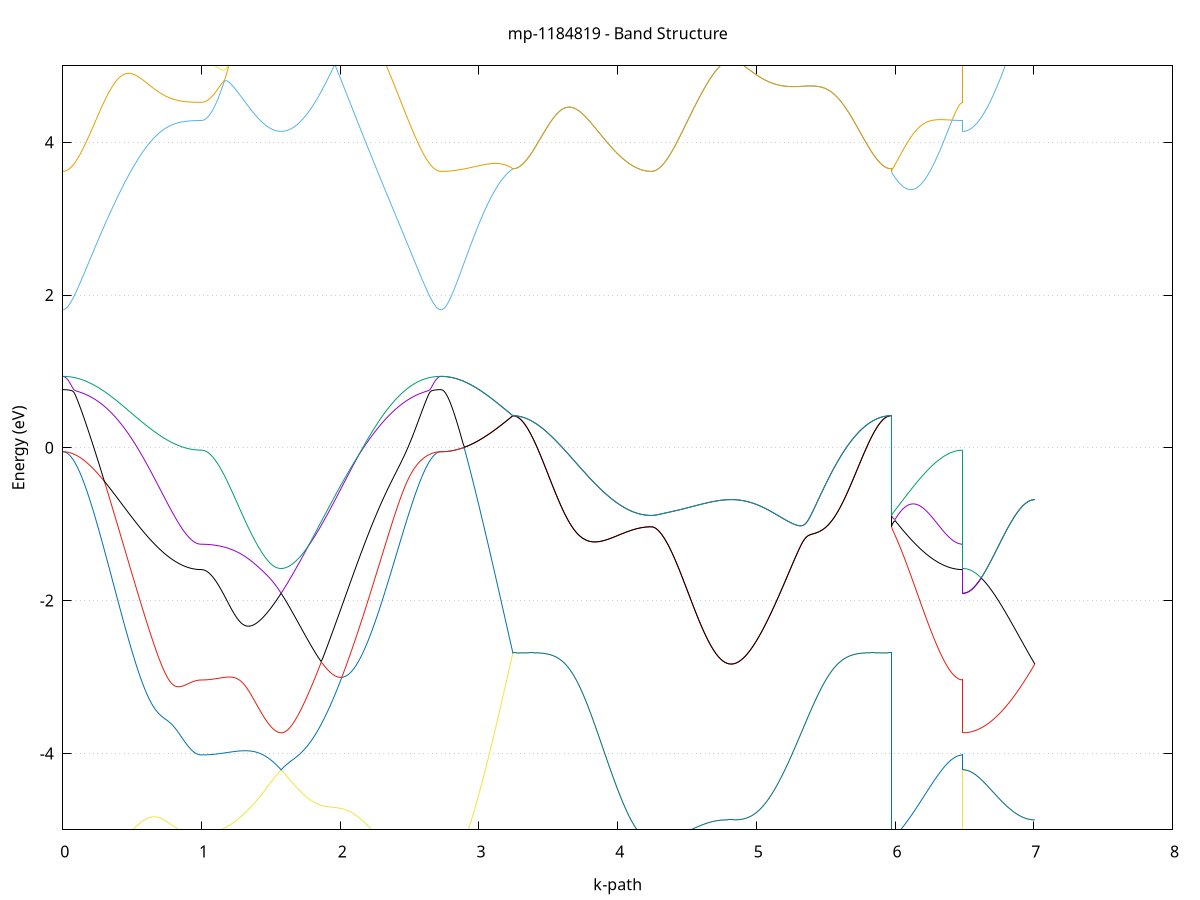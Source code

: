 set title 'mp-1184819 - Band Structure'
set xlabel 'k-path'
set ylabel 'Energy (eV)'
set grid y
set yrange [-5:5]
set terminal png size 800,600
set output 'mp-1184819_bands_gnuplot.png'
plot '-' using 1:2 with lines notitle, '-' using 1:2 with lines notitle, '-' using 1:2 with lines notitle, '-' using 1:2 with lines notitle, '-' using 1:2 with lines notitle, '-' using 1:2 with lines notitle, '-' using 1:2 with lines notitle, '-' using 1:2 with lines notitle, '-' using 1:2 with lines notitle, '-' using 1:2 with lines notitle, '-' using 1:2 with lines notitle, '-' using 1:2 with lines notitle, '-' using 1:2 with lines notitle, '-' using 1:2 with lines notitle, '-' using 1:2 with lines notitle, '-' using 1:2 with lines notitle, '-' using 1:2 with lines notitle, '-' using 1:2 with lines notitle, '-' using 1:2 with lines notitle, '-' using 1:2 with lines notitle, '-' using 1:2 with lines notitle, '-' using 1:2 with lines notitle, '-' using 1:2 with lines notitle, '-' using 1:2 with lines notitle, '-' using 1:2 with lines notitle, '-' using 1:2 with lines notitle, '-' using 1:2 with lines notitle, '-' using 1:2 with lines notitle, '-' using 1:2 with lines notitle, '-' using 1:2 with lines notitle, '-' using 1:2 with lines notitle, '-' using 1:2 with lines notitle, '-' using 1:2 with lines notitle, '-' using 1:2 with lines notitle, '-' using 1:2 with lines notitle, '-' using 1:2 with lines notitle, '-' using 1:2 with lines notitle, '-' using 1:2 with lines notitle, '-' using 1:2 with lines notitle, '-' using 1:2 with lines notitle, '-' using 1:2 with lines notitle, '-' using 1:2 with lines notitle, '-' using 1:2 with lines notitle, '-' using 1:2 with lines notitle, '-' using 1:2 with lines notitle, '-' using 1:2 with lines notitle, '-' using 1:2 with lines notitle, '-' using 1:2 with lines notitle, '-' using 1:2 with lines notitle, '-' using 1:2 with lines notitle, '-' using 1:2 with lines notitle, '-' using 1:2 with lines notitle, '-' using 1:2 with lines notitle, '-' using 1:2 with lines notitle, '-' using 1:2 with lines notitle, '-' using 1:2 with lines notitle, '-' using 1:2 with lines notitle, '-' using 1:2 with lines notitle, '-' using 1:2 with lines notitle, '-' using 1:2 with lines notitle, '-' using 1:2 with lines notitle, '-' using 1:2 with lines notitle, '-' using 1:2 with lines notitle, '-' using 1:2 with lines notitle
0.000000 -14.067728
0.009979 -14.067728
0.019958 -14.067728
0.029937 -14.067828
0.039916 -14.067928
0.049895 -14.068128
0.059874 -14.068328
0.069852 -14.068528
0.079831 -14.068728
0.089810 -14.069028
0.099789 -14.069328
0.109768 -14.069728
0.119747 -14.070028
0.129726 -14.070528
0.139705 -14.070928
0.149684 -14.071428
0.159663 -14.072028
0.169642 -14.072628
0.179621 -14.073228
0.189600 -14.073928
0.199578 -14.074728
0.209557 -14.075428
0.219536 -14.076328
0.229515 -14.077128
0.239494 -14.078028
0.249473 -14.079028
0.259452 -14.080028
0.269431 -14.081128
0.279410 -14.082228
0.289389 -14.083428
0.299368 -14.084628
0.309347 -14.085828
0.319326 -14.087128
0.329305 -14.088528
0.339283 -14.089928
0.349262 -14.091328
0.359241 -14.092828
0.369220 -14.094428
0.379199 -14.095928
0.389178 -14.097628
0.399157 -14.099228
0.409136 -14.100928
0.419115 -14.102628
0.429094 -14.104428
0.439073 -14.106228
0.449052 -14.108028
0.459031 -14.109828
0.469009 -14.111728
0.478988 -14.113528
0.488967 -14.115428
0.498946 -14.117428
0.508925 -14.119328
0.518904 -14.121228
0.528883 -14.123228
0.538862 -14.125128
0.548841 -14.127128
0.558820 -14.129128
0.568799 -14.131028
0.578778 -14.133028
0.588757 -14.134928
0.598735 -14.136828
0.608714 -14.138728
0.618693 -14.140628
0.628672 -14.142528
0.638651 -14.144428
0.648630 -14.146228
0.658609 -14.148028
0.668588 -14.149828
0.678567 -14.151528
0.688546 -14.153328
0.698525 -14.154928
0.708504 -14.156628
0.718483 -14.158228
0.728462 -14.159828
0.738440 -14.161328
0.748419 -14.162828
0.758398 -14.164228
0.768377 -14.165628
0.778356 -14.166928
0.788335 -14.168228
0.798314 -14.169428
0.808293 -14.170628
0.818272 -14.171828
0.828251 -14.172828
0.838230 -14.173828
0.848209 -14.174828
0.858188 -14.175728
0.868166 -14.176628
0.878145 -14.177328
0.888124 -14.178128
0.898103 -14.178728
0.908082 -14.179328
0.918061 -14.179928
0.928040 -14.180328
0.938019 -14.180728
0.947998 -14.181128
0.957977 -14.181428
0.967956 -14.181628
0.977935 -14.181828
0.987914 -14.181928
0.997892 -14.181928
0.997892 -14.181928
1.007826 -14.181828
1.017759 -14.181728
1.027692 -14.181528
1.037626 -14.181228
1.047559 -14.180928
1.057492 -14.180428
1.067426 -14.179928
1.077359 -14.179328
1.087292 -14.178728
1.097226 -14.177928
1.107159 -14.177128
1.117092 -14.176228
1.127026 -14.175328
1.136959 -14.174328
1.146893 -14.173228
1.156826 -14.172028
1.166759 -14.170928
1.176693 -14.169628
1.186626 -14.168328
1.196559 -14.167028
1.206493 -14.165628
1.216426 -14.164128
1.226359 -14.162728
1.236293 -14.161228
1.246226 -14.159628
1.256159 -14.158128
1.266093 -14.156528
1.276026 -14.154928
1.285959 -14.153328
1.295893 -14.151628
1.305826 -14.150028
1.315759 -14.148428
1.325693 -14.146728
1.335626 -14.145028
1.345559 -14.143428
1.355493 -14.141728
1.365426 -14.140128
1.375359 -14.138528
1.385293 -14.136928
1.395226 -14.135328
1.405159 -14.133728
1.415093 -14.132128
1.425026 -14.130628
1.434959 -14.129128
1.444893 -14.127628
1.454826 -14.126128
1.464759 -14.124728
1.474693 -14.123328
1.484626 -14.121928
1.494559 -14.120528
1.504493 -14.119228
1.514426 -14.117928
1.524359 -14.116628
1.534293 -14.115328
1.544226 -14.114128
1.554159 -14.112928
1.564093 -14.111728
1.574026 -14.110528
1.574026 -14.110528
1.583959 -14.111728
1.593893 -14.112828
1.603826 -14.114028
1.613759 -14.115228
1.623693 -14.116428
1.633626 -14.117628
1.643559 -14.118828
1.653493 -14.119928
1.663426 -14.121128
1.673359 -14.122228
1.683293 -14.123328
1.693226 -14.124428
1.703159 -14.125428
1.713093 -14.126528
1.723026 -14.127428
1.732959 -14.128428
1.742893 -14.129328
1.752826 -14.130228
1.762759 -14.131028
1.772693 -14.131828
1.782626 -14.132528
1.792559 -14.133228
1.802493 -14.133928
1.812426 -14.134428
1.822359 -14.135028
1.832293 -14.135528
1.842226 -14.135928
1.852159 -14.136328
1.862093 -14.136628
1.872026 -14.136828
1.881959 -14.137028
1.891893 -14.137128
1.901826 -14.137228
1.911759 -14.137228
1.921693 -14.137228
1.931626 -14.137128
1.941559 -14.136928
1.951493 -14.136728
1.961426 -14.136428
1.971359 -14.136128
1.981293 -14.135728
1.991226 -14.135228
2.001159 -14.134728
2.011093 -14.134128
2.021026 -14.133528
2.030959 -14.132828
2.040893 -14.132128
2.050826 -14.131328
2.060759 -14.130428
2.070693 -14.129628
2.080626 -14.128628
2.090559 -14.127728
2.100493 -14.126628
2.110426 -14.125628
2.120359 -14.124528
2.130293 -14.123328
2.140226 -14.122228
2.150159 -14.121028
2.160093 -14.119728
2.170026 -14.118528
2.179959 -14.117228
2.189893 -14.115928
2.199826 -14.114528
2.209759 -14.113228
2.219693 -14.111828
2.229626 -14.110428
2.239559 -14.109028
2.249493 -14.107628
2.259426 -14.106228
2.269359 -14.104828
2.279293 -14.103428
2.289226 -14.102028
2.299159 -14.100628
2.309093 -14.099228
2.319026 -14.097828
2.328959 -14.096428
2.338893 -14.095028
2.348826 -14.093728
2.358759 -14.092328
2.368693 -14.091028
2.378626 -14.089828
2.388559 -14.088528
2.398493 -14.087328
2.408426 -14.086128
2.418359 -14.084928
2.428293 -14.083828
2.438226 -14.082728
2.448159 -14.081628
2.458093 -14.080628
2.468026 -14.079628
2.477960 -14.078628
2.487893 -14.077728
2.497826 -14.076928
2.507760 -14.076028
2.517693 -14.075328
2.527626 -14.074528
2.537560 -14.073828
2.547493 -14.073128
2.557426 -14.072528
2.567360 -14.072028
2.577293 -14.071428
2.587226 -14.070928
2.597160 -14.070428
2.607093 -14.070028
2.617026 -14.069628
2.626960 -14.069328
2.636893 -14.069028
2.646826 -14.068728
2.656760 -14.068528
2.666693 -14.068228
2.676626 -14.068128
2.686560 -14.067928
2.696493 -14.067828
2.706426 -14.067728
2.716360 -14.067728
2.726293 -14.067728
2.726293 -14.067728
2.736260 -14.067628
2.746227 -14.067528
2.756194 -14.067228
2.766162 -14.066828
2.776129 -14.066328
2.786096 -14.065728
2.796063 -14.065028
2.806030 -14.064328
2.815998 -14.063328
2.825965 -14.062428
2.835932 -14.061228
2.845899 -14.060028
2.855866 -14.058728
2.865833 -14.057328
2.875801 -14.055828
2.885768 -14.054228
2.895735 -14.052528
2.905702 -14.050828
2.915669 -14.048928
2.925637 -14.046928
2.935604 -14.044828
2.945571 -14.042728
2.955538 -14.040428
2.965505 -14.038128
2.975472 -14.035728
2.985440 -14.033228
2.995407 -14.030628
3.005374 -14.027928
3.015341 -14.025228
3.025308 -14.022428
3.035275 -14.019528
3.045243 -14.016528
3.055210 -14.013528
3.065177 -14.010428
3.075144 -14.007328
3.085111 -14.004128
3.095079 -14.000828
3.105046 -13.997428
3.115013 -13.994128
3.124980 -13.990628
3.134947 -13.987128
3.144914 -13.983628
3.154882 -13.980028
3.164849 -13.976428
3.174816 -13.972728
3.184783 -13.969128
3.194750 -13.965328
3.204718 -13.961628
3.214685 -13.957828
3.224652 -13.954028
3.234619 -13.950228
3.244586 -13.946428
3.244586 -13.946428
3.254565 -13.946428
3.264544 -13.946528
3.274523 -13.946728
3.284502 -13.947028
3.294481 -13.947428
3.304460 -13.947928
3.314439 -13.948428
3.324418 -13.949028
3.334397 -13.949728
3.344376 -13.950528
3.354354 -13.951428
3.364333 -13.952428
3.374312 -13.953428
3.384291 -13.954628
3.394270 -13.955828
3.404249 -13.957128
3.414228 -13.958428
3.424207 -13.959928
3.434186 -13.961428
3.444165 -13.963028
3.454144 -13.964728
3.464123 -13.966528
3.474102 -13.968328
3.484080 -13.970328
3.494059 -13.972328
3.504038 -13.974328
3.514017 -13.976528
3.523996 -13.978728
3.533975 -13.980928
3.543954 -13.983228
3.553933 -13.985628
3.563912 -13.988128
3.573891 -13.990628
3.583870 -13.993128
3.593849 -13.995728
3.603828 -13.998328
3.613806 -14.001028
3.623785 -14.003828
3.633764 -14.006528
3.643743 -14.009328
3.653722 -14.012228
3.663701 -14.015028
3.673680 -14.017928
3.683659 -14.020828
3.693638 -14.023728
3.703617 -14.026728
3.713596 -14.029628
3.723575 -14.032628
3.733554 -14.035628
3.743533 -14.038628
3.753511 -14.041528
3.763490 -14.044528
3.773469 -14.047528
3.783448 -14.050428
3.793427 -14.053428
3.803406 -14.056328
3.813385 -14.059228
3.823364 -14.062128
3.833343 -14.064928
3.843322 -14.067828
3.853301 -14.070628
3.863280 -14.073328
3.873259 -14.076128
3.883237 -14.078728
3.893216 -14.081428
3.903195 -14.084028
3.913174 -14.086628
3.923153 -14.089128
3.933132 -14.091528
3.943111 -14.093928
3.953090 -14.096328
3.963069 -14.098628
3.973048 -14.100828
3.983027 -14.103028
3.993006 -14.105128
4.002985 -14.107128
4.012963 -14.109128
4.022942 -14.111028
4.032921 -14.112828
4.042900 -14.114528
4.052879 -14.116228
4.062858 -14.117828
4.072837 -14.119328
4.082816 -14.120828
4.092795 -14.122128
4.102774 -14.123428
4.112753 -14.124628
4.122732 -14.125728
4.132711 -14.126728
4.142689 -14.127728
4.152668 -14.128528
4.162647 -14.129328
4.172626 -14.130028
4.182605 -14.130628
4.192584 -14.131128
4.202563 -14.131528
4.212542 -14.131828
4.222521 -14.132028
4.232500 -14.132228
4.242479 -14.132228
4.242479 -14.132228
4.252412 -14.132228
4.262345 -14.132128
4.272279 -14.132028
4.282212 -14.131828
4.292145 -14.131528
4.302079 -14.131228
4.312012 -14.130928
4.321945 -14.130528
4.331879 -14.130128
4.341812 -14.129628
4.351745 -14.129128
4.361679 -14.128528
4.371612 -14.127928
4.381545 -14.127328
4.391479 -14.126628
4.401412 -14.125928
4.411345 -14.125228
4.421279 -14.124428
4.431212 -14.123628
4.441145 -14.122828
4.451079 -14.122028
4.461012 -14.121228
4.470945 -14.120328
4.480879 -14.119528
4.490812 -14.118728
4.500745 -14.117828
4.510679 -14.117028
4.520612 -14.116128
4.530545 -14.115328
4.540479 -14.114528
4.550412 -14.113728
4.560345 -14.112928
4.570279 -14.112228
4.580212 -14.111428
4.590145 -14.110728
4.600079 -14.110128
4.610012 -14.109428
4.619945 -14.108828
4.629879 -14.108228
4.639812 -14.107628
4.649745 -14.107128
4.659679 -14.106728
4.669612 -14.106228
4.679545 -14.105828
4.689479 -14.105428
4.699412 -14.105128
4.709345 -14.104828
4.719279 -14.104528
4.729212 -14.104328
4.739145 -14.104128
4.749079 -14.103928
4.759012 -14.103828
4.768946 -14.103728
4.778879 -14.103628
4.788812 -14.103528
4.798746 -14.103528
4.808679 -14.103428
4.818612 -14.103428
4.818612 -14.103428
4.828546 -14.103428
4.838479 -14.103528
4.848412 -14.103528
4.858346 -14.103528
4.868279 -14.103528
4.878212 -14.103628
4.888146 -14.103628
4.898079 -14.103628
4.908012 -14.103728
4.917946 -14.103728
4.927879 -14.103628
4.937812 -14.103628
4.947746 -14.103628
4.957679 -14.103528
4.967612 -14.103428
4.977546 -14.103228
4.987479 -14.103128
4.997412 -14.102928
5.007346 -14.102628
5.017279 -14.102428
5.027212 -14.102128
5.037146 -14.101728
5.047079 -14.101328
5.057012 -14.100828
5.066946 -14.100328
5.076879 -14.099828
5.086812 -14.099228
5.096746 -14.098528
5.106679 -14.097828
5.116612 -14.097028
5.126546 -14.096228
5.136479 -14.095328
5.146412 -14.094428
5.156346 -14.093428
5.166279 -14.092328
5.176212 -14.091228
5.186146 -14.090028
5.196079 -14.088728
5.206012 -14.087428
5.215946 -14.086128
5.225879 -14.084628
5.235812 -14.083128
5.245746 -14.081628
5.255679 -14.080028
5.265612 -14.078328
5.275546 -14.076628
5.285479 -14.074828
5.295412 -14.072928
5.305346 -14.071028
5.315279 -14.069128
5.325212 -14.067128
5.335146 -14.065028
5.345079 -14.062928
5.355012 -14.060828
5.364946 -14.058628
5.374879 -14.056328
5.384812 -14.054128
5.394746 -14.051828
5.404679 -14.049428
5.414612 -14.047028
5.424546 -14.044628
5.434479 -14.042128
5.444412 -14.039728
5.454346 -14.037228
5.464279 -14.034628
5.474212 -14.032128
5.484146 -14.029628
5.494079 -14.027028
5.504012 -14.024428
5.513946 -14.021828
5.523879 -14.019228
5.533812 -14.016628
5.543746 -14.014128
5.553679 -14.011528
5.563612 -14.008928
5.573546 -14.006428
5.583479 -14.003828
5.593412 -14.001328
5.603346 -13.998828
5.613279 -13.996328
5.623212 -13.993928
5.633146 -13.991528
5.643079 -13.989128
5.653012 -13.986828
5.662946 -13.984528
5.672879 -13.982228
5.682812 -13.980028
5.692746 -13.977928
5.702679 -13.975828
5.712612 -13.973728
5.722546 -13.971728
5.732479 -13.969828
5.742412 -13.968028
5.752346 -13.966228
5.762279 -13.964528
5.772212 -13.962828
5.782146 -13.961228
5.792079 -13.959728
5.802012 -13.958328
5.811946 -13.956928
5.821879 -13.955728
5.831812 -13.954528
5.841746 -13.953428
5.851679 -13.952328
5.861612 -13.951428
5.871546 -13.950528
5.881479 -13.949728
5.891412 -13.949028
5.901346 -13.948428
5.911279 -13.947828
5.921212 -13.947428
5.931146 -13.947028
5.941079 -13.946728
5.951012 -13.946528
5.960946 -13.946428
5.970879 -13.946428
5.970879 -14.132228
5.980846 -14.133528
5.990814 -14.134728
6.000781 -14.136028
6.010748 -14.137328
6.020715 -14.138628
6.030682 -14.139928
6.040649 -14.141328
6.050617 -14.142628
6.060584 -14.143928
6.070551 -14.145328
6.080518 -14.146628
6.090485 -14.147928
6.100453 -14.149328
6.110420 -14.150628
6.120387 -14.151928
6.130354 -14.153228
6.140321 -14.154628
6.150288 -14.155928
6.160256 -14.157128
6.170223 -14.158428
6.180190 -14.159728
6.190157 -14.160928
6.200124 -14.162128
6.210092 -14.163328
6.220059 -14.164528
6.230026 -14.165628
6.239993 -14.166828
6.249960 -14.167928
6.259927 -14.168928
6.269895 -14.170028
6.279862 -14.170928
6.289829 -14.171928
6.299796 -14.172828
6.309763 -14.173728
6.319730 -14.174628
6.329698 -14.175428
6.339665 -14.176128
6.349632 -14.176928
6.359599 -14.177528
6.369566 -14.178228
6.379534 -14.178728
6.389501 -14.179328
6.399468 -14.179828
6.409435 -14.180228
6.419402 -14.180628
6.429369 -14.180928
6.439337 -14.181228
6.449304 -14.181528
6.459271 -14.181728
6.469238 -14.181828
6.479205 -14.181928
6.489173 -14.181928
6.489173 -14.110528
6.499140 -14.110528
6.509107 -14.110528
6.519074 -14.110428
6.529041 -14.110428
6.539008 -14.110328
6.548976 -14.110328
6.558943 -14.110228
6.568910 -14.110128
6.578877 -14.110028
6.588844 -14.109928
6.598812 -14.109728
6.608779 -14.109628
6.618746 -14.109528
6.628713 -14.109328
6.638680 -14.109228
6.648647 -14.109028
6.658615 -14.108828
6.668582 -14.108628
6.678549 -14.108428
6.688516 -14.108228
6.698483 -14.108028
6.708450 -14.107828
6.718418 -14.107628
6.728385 -14.107428
6.738352 -14.107228
6.748319 -14.107028
6.758286 -14.106828
6.768254 -14.106628
6.778221 -14.106428
6.788188 -14.106128
6.798155 -14.105928
6.808122 -14.105728
6.818089 -14.105528
6.828057 -14.105328
6.838024 -14.105228
6.847991 -14.105028
6.857958 -14.104828
6.867925 -14.104628
6.877893 -14.104528
6.887860 -14.104328
6.897827 -14.104228
6.907794 -14.104128
6.917761 -14.104028
6.927728 -14.103828
6.937696 -14.103728
6.947663 -14.103728
6.957630 -14.103628
6.967597 -14.103528
6.977564 -14.103528
6.987532 -14.103528
6.997499 -14.103428
7.007466 -14.103428
e
0.000000 -13.809228
0.009979 -13.809228
0.019958 -13.809228
0.029937 -13.809128
0.039916 -13.809128
0.049895 -13.809128
0.059874 -13.809128
0.069852 -13.809228
0.079831 -13.809528
0.089810 -13.809928
0.099789 -13.810628
0.109768 -13.811628
0.119747 -13.813028
0.129726 -13.814628
0.139705 -13.816528
0.149684 -13.818728
0.159663 -13.821128
0.169642 -13.823728
0.179621 -13.826528
0.189600 -13.829428
0.199578 -13.832528
0.209557 -13.835828
0.219536 -13.839228
0.229515 -13.842728
0.239494 -13.846328
0.249473 -13.850028
0.259452 -13.853828
0.269431 -13.857828
0.279410 -13.861828
0.289389 -13.865828
0.299368 -13.870028
0.309347 -13.874228
0.319326 -13.878528
0.329305 -13.882828
0.339283 -13.887228
0.349262 -13.891728
0.359241 -13.896128
0.369220 -13.900728
0.379199 -13.905228
0.389178 -13.909828
0.399157 -13.914328
0.409136 -13.918928
0.419115 -13.923628
0.429094 -13.928228
0.439073 -13.932828
0.449052 -13.937428
0.459031 -13.942028
0.469009 -13.946628
0.478988 -13.951228
0.488967 -13.955828
0.498946 -13.960328
0.508925 -13.964828
0.518904 -13.969328
0.528883 -13.973828
0.538862 -13.978228
0.548841 -13.982628
0.558820 -13.986928
0.568799 -13.991228
0.578778 -13.995528
0.588757 -13.999628
0.598735 -14.003828
0.608714 -14.007928
0.618693 -14.011928
0.628672 -14.015828
0.638651 -14.019728
0.648630 -14.023528
0.658609 -14.027228
0.668588 -14.030928
0.678567 -14.034528
0.688546 -14.038028
0.698525 -14.041428
0.708504 -14.044728
0.718483 -14.047928
0.728462 -14.051128
0.738440 -14.054128
0.748419 -14.057128
0.758398 -14.060028
0.768377 -14.062728
0.778356 -14.065428
0.788335 -14.067928
0.798314 -14.070428
0.808293 -14.072728
0.818272 -14.075028
0.828251 -14.077128
0.838230 -14.079128
0.848209 -14.081028
0.858188 -14.082828
0.868166 -14.084528
0.878145 -14.086028
0.888124 -14.087428
0.898103 -14.088728
0.908082 -14.089928
0.918061 -14.091028
0.928040 -14.091928
0.938019 -14.092828
0.947998 -14.093428
0.957977 -14.094028
0.967956 -14.094528
0.977935 -14.094828
0.987914 -14.095028
0.997892 -14.095028
0.997892 -14.095028
1.007826 -14.095028
1.017759 -14.095028
1.027692 -14.094928
1.037626 -14.094828
1.047559 -14.094728
1.057492 -14.094628
1.067426 -14.094528
1.077359 -14.094328
1.087292 -14.094128
1.097226 -14.093928
1.107159 -14.093728
1.117092 -14.093528
1.127026 -14.093328
1.136959 -14.093028
1.146893 -14.092828
1.156826 -14.092628
1.166759 -14.092328
1.176693 -14.092128
1.186626 -14.091928
1.196559 -14.091728
1.206493 -14.091528
1.216426 -14.091328
1.226359 -14.091128
1.236293 -14.091028
1.246226 -14.090928
1.256159 -14.090828
1.266093 -14.090728
1.276026 -14.090728
1.285959 -14.090728
1.295893 -14.090828
1.305826 -14.090928
1.315759 -14.091028
1.325693 -14.091228
1.335626 -14.091428
1.345559 -14.091728
1.355493 -14.092028
1.365426 -14.092428
1.375359 -14.092828
1.385293 -14.093328
1.395226 -14.093828
1.405159 -14.094428
1.415093 -14.095028
1.425026 -14.095728
1.434959 -14.096428
1.444893 -14.097228
1.454826 -14.098028
1.464759 -14.098928
1.474693 -14.099828
1.484626 -14.100728
1.494559 -14.101728
1.504493 -14.102728
1.514426 -14.103728
1.524359 -14.104828
1.534293 -14.105928
1.544226 -14.107028
1.554159 -14.108228
1.564093 -14.109328
1.574026 -14.110528
1.574026 -14.110528
1.583959 -14.109328
1.593893 -14.108228
1.603826 -14.107028
1.613759 -14.105928
1.623693 -14.104828
1.633626 -14.103628
1.643559 -14.102528
1.653493 -14.101428
1.663426 -14.100228
1.673359 -14.099128
1.683293 -14.097928
1.693226 -14.096728
1.703159 -14.095628
1.713093 -14.094428
1.723026 -14.093128
1.732959 -14.091828
1.742893 -14.090628
1.752826 -14.089228
1.762759 -14.087928
1.772693 -14.086528
1.782626 -14.085028
1.792559 -14.083628
1.802493 -14.082028
1.812426 -14.080428
1.822359 -14.078828
1.832293 -14.077128
1.842226 -14.075428
1.852159 -14.073628
1.862093 -14.071728
1.872026 -14.069828
1.881959 -14.067928
1.891893 -14.065828
1.901826 -14.063728
1.911759 -14.061528
1.921693 -14.059328
1.931626 -14.057028
1.941559 -14.054628
1.951493 -14.052128
1.961426 -14.049628
1.971359 -14.047028
1.981293 -14.044428
1.991226 -14.041628
2.001159 -14.038828
2.011093 -14.035928
2.021026 -14.033028
2.030959 -14.029928
2.040893 -14.026828
2.050826 -14.023728
2.060759 -14.020428
2.070693 -14.017128
2.080626 -14.013728
2.090559 -14.010328
2.100493 -14.006828
2.110426 -14.003228
2.120359 -13.999628
2.130293 -13.995928
2.140226 -13.992128
2.150159 -13.988328
2.160093 -13.984428
2.170026 -13.980528
2.179959 -13.976528
2.189893 -13.972428
2.199826 -13.968428
2.209759 -13.964228
2.219693 -13.960128
2.229626 -13.955928
2.239559 -13.951628
2.249493 -13.947328
2.259426 -13.943028
2.269359 -13.938728
2.279293 -13.934328
2.289226 -13.930028
2.299159 -13.925628
2.309093 -13.921228
2.319026 -13.916828
2.328959 -13.912428
2.338893 -13.908028
2.348826 -13.903628
2.358759 -13.899228
2.368693 -13.894928
2.378626 -13.890528
2.388559 -13.886228
2.398493 -13.882028
2.408426 -13.877728
2.418359 -13.873528
2.428293 -13.869428
2.438226 -13.865328
2.448159 -13.861328
2.458093 -13.857428
2.468026 -13.853528
2.477960 -13.849728
2.487893 -13.846028
2.497826 -13.842528
2.507760 -13.839028
2.517693 -13.835628
2.527626 -13.832428
2.537560 -13.829328
2.547493 -13.826428
2.557426 -13.823628
2.567360 -13.821028
2.577293 -13.818628
2.587226 -13.816428
2.597160 -13.814528
2.607093 -13.812928
2.617026 -13.811628
2.626960 -13.810628
2.636893 -13.809928
2.646826 -13.809528
2.656760 -13.809228
2.666693 -13.809128
2.676626 -13.809128
2.686560 -13.809128
2.696493 -13.809128
2.706426 -13.809228
2.716360 -13.809228
2.726293 -13.809228
2.726293 -13.809228
2.736260 -13.809328
2.746227 -13.809528
2.756194 -13.809828
2.766162 -13.810328
2.776129 -13.810928
2.786096 -13.811728
2.796063 -13.812528
2.806030 -13.813628
2.815998 -13.814728
2.825965 -13.816028
2.835932 -13.817428
2.845899 -13.818928
2.855866 -13.820628
2.865833 -13.822328
2.875801 -13.824228
2.885768 -13.826228
2.895735 -13.828328
2.905702 -13.830628
2.915669 -13.832928
2.925637 -13.835328
2.935604 -13.837928
2.945571 -13.840528
2.955538 -13.843228
2.965505 -13.846028
2.975472 -13.848928
2.985440 -13.851928
2.995407 -13.854928
3.005374 -13.858128
3.015341 -13.861328
3.025308 -13.864628
3.035275 -13.867928
3.045243 -13.871328
3.055210 -13.874728
3.065177 -13.878328
3.075144 -13.881828
3.085111 -13.885428
3.095079 -13.889128
3.105046 -13.892728
3.115013 -13.896528
3.124980 -13.900228
3.134947 -13.904028
3.144914 -13.907828
3.154882 -13.911628
3.164849 -13.915528
3.174816 -13.919328
3.184783 -13.923228
3.194750 -13.927028
3.204718 -13.930928
3.214685 -13.934828
3.224652 -13.938628
3.234619 -13.942528
3.244586 -13.946328
3.244586 -13.946328
3.254565 -13.946428
3.264544 -13.946528
3.274523 -13.946728
3.284502 -13.947028
3.294481 -13.947428
3.304460 -13.947828
3.314439 -13.948428
3.324418 -13.949028
3.334397 -13.949728
3.344376 -13.950528
3.354354 -13.951428
3.364333 -13.952428
3.374312 -13.953428
3.384291 -13.954528
3.394270 -13.955728
3.404249 -13.957028
3.414228 -13.958428
3.424207 -13.959928
3.434186 -13.961428
3.444165 -13.963028
3.454144 -13.964728
3.464123 -13.966528
3.474102 -13.968328
3.484080 -13.970328
3.494059 -13.972228
3.504038 -13.974328
3.514017 -13.976428
3.523996 -13.978628
3.533975 -13.980928
3.543954 -13.983228
3.553933 -13.985628
3.563912 -13.988028
3.573891 -13.990528
3.583870 -13.993128
3.593849 -13.995728
3.603828 -13.998328
3.613806 -14.001028
3.623785 -14.003728
3.633764 -14.006528
3.643743 -14.009328
3.653722 -14.012228
3.663701 -14.015028
3.673680 -14.017928
3.683659 -14.020828
3.693638 -14.023728
3.703617 -14.026728
3.713596 -14.029628
3.723575 -14.032628
3.733554 -14.035628
3.743533 -14.038528
3.753511 -14.041528
3.763490 -14.044528
3.773469 -14.047428
3.783448 -14.050428
3.793427 -14.053328
3.803406 -14.056328
3.813385 -14.059228
3.823364 -14.062128
3.833343 -14.064928
3.843322 -14.067728
3.853301 -14.070528
3.863280 -14.073328
3.873259 -14.076028
3.883237 -14.078728
3.893216 -14.081428
3.903195 -14.084028
3.913174 -14.086628
3.923153 -14.089128
3.933132 -14.091528
3.943111 -14.093928
3.953090 -14.096328
3.963069 -14.098628
3.973048 -14.100828
3.983027 -14.103028
3.993006 -14.105128
4.002985 -14.107128
4.012963 -14.109128
4.022942 -14.111028
4.032921 -14.112828
4.042900 -14.114528
4.052879 -14.116228
4.062858 -14.117828
4.072837 -14.119328
4.082816 -14.120828
4.092795 -14.122128
4.102774 -14.123428
4.112753 -14.124628
4.122732 -14.125728
4.132711 -14.126728
4.142689 -14.127728
4.152668 -14.128528
4.162647 -14.129328
4.172626 -14.130028
4.182605 -14.130628
4.192584 -14.131128
4.202563 -14.131528
4.212542 -14.131828
4.222521 -14.132028
4.232500 -14.132128
4.242479 -14.132228
4.242479 -14.132228
4.252412 -14.132228
4.262345 -14.132128
4.272279 -14.132028
4.282212 -14.131828
4.292145 -14.131528
4.302079 -14.131228
4.312012 -14.130928
4.321945 -14.130528
4.331879 -14.130128
4.341812 -14.129628
4.351745 -14.129128
4.361679 -14.128528
4.371612 -14.127928
4.381545 -14.127328
4.391479 -14.126628
4.401412 -14.125928
4.411345 -14.125128
4.421279 -14.124428
4.431212 -14.123628
4.441145 -14.122828
4.451079 -14.122028
4.461012 -14.121228
4.470945 -14.120328
4.480879 -14.119528
4.490812 -14.118628
4.500745 -14.117828
4.510679 -14.117028
4.520612 -14.116128
4.530545 -14.115328
4.540479 -14.114528
4.550412 -14.113728
4.560345 -14.112928
4.570279 -14.112228
4.580212 -14.111428
4.590145 -14.110728
4.600079 -14.110028
4.610012 -14.109428
4.619945 -14.108828
4.629879 -14.108228
4.639812 -14.107628
4.649745 -14.107128
4.659679 -14.106628
4.669612 -14.106228
4.679545 -14.105828
4.689479 -14.105428
4.699412 -14.105128
4.709345 -14.104828
4.719279 -14.104528
4.729212 -14.104328
4.739145 -14.104128
4.749079 -14.103928
4.759012 -14.103828
4.768946 -14.103628
4.778879 -14.103628
4.788812 -14.103528
4.798746 -14.103528
4.808679 -14.103428
4.818612 -14.103428
4.818612 -14.103428
4.828546 -14.103428
4.838479 -14.103428
4.848412 -14.103528
4.858346 -14.103528
4.868279 -14.103528
4.878212 -14.103628
4.888146 -14.103628
4.898079 -14.103628
4.908012 -14.103628
4.917946 -14.103628
4.927879 -14.103628
4.937812 -14.103628
4.947746 -14.103528
4.957679 -14.103528
4.967612 -14.103428
4.977546 -14.103228
4.987479 -14.103128
4.997412 -14.102928
5.007346 -14.102628
5.017279 -14.102428
5.027212 -14.102028
5.037146 -14.101728
5.047079 -14.101328
5.057012 -14.100828
5.066946 -14.100328
5.076879 -14.099828
5.086812 -14.099228
5.096746 -14.098528
5.106679 -14.097828
5.116612 -14.097028
5.126546 -14.096228
5.136479 -14.095328
5.146412 -14.094428
5.156346 -14.093428
5.166279 -14.092328
5.176212 -14.091228
5.186146 -14.090028
5.196079 -14.088728
5.206012 -14.087428
5.215946 -14.086028
5.225879 -14.084628
5.235812 -14.083128
5.245746 -14.081628
5.255679 -14.080028
5.265612 -14.078328
5.275546 -14.076628
5.285479 -14.074828
5.295412 -14.072928
5.305346 -14.071028
5.315279 -14.069128
5.325212 -14.067128
5.335146 -14.065028
5.345079 -14.062928
5.355012 -14.060828
5.364946 -14.058628
5.374879 -14.056328
5.384812 -14.054128
5.394746 -14.051728
5.404679 -14.049428
5.414612 -14.047028
5.424546 -14.044628
5.434479 -14.042128
5.444412 -14.039728
5.454346 -14.037228
5.464279 -14.034628
5.474212 -14.032128
5.484146 -14.029528
5.494079 -14.027028
5.504012 -14.024428
5.513946 -14.021828
5.523879 -14.019228
5.533812 -14.016628
5.543746 -14.014128
5.553679 -14.011528
5.563612 -14.008928
5.573546 -14.006328
5.583479 -14.003828
5.593412 -14.001328
5.603346 -13.998828
5.613279 -13.996328
5.623212 -13.993928
5.633146 -13.991528
5.643079 -13.989128
5.653012 -13.986728
5.662946 -13.984428
5.672879 -13.982228
5.682812 -13.980028
5.692746 -13.977828
5.702679 -13.975728
5.712612 -13.973728
5.722546 -13.971728
5.732479 -13.969828
5.742412 -13.967928
5.752346 -13.966228
5.762279 -13.964428
5.772212 -13.962828
5.782146 -13.961228
5.792079 -13.959728
5.802012 -13.958328
5.811946 -13.956928
5.821879 -13.955628
5.831812 -13.954428
5.841746 -13.953328
5.851679 -13.952328
5.861612 -13.951328
5.871546 -13.950528
5.881479 -13.949728
5.891412 -13.949028
5.901346 -13.948428
5.911279 -13.947828
5.921212 -13.947428
5.931146 -13.947028
5.941079 -13.946728
5.951012 -13.946528
5.960946 -13.946428
5.970879 -13.946328
5.970879 -14.132228
5.980846 -14.131028
5.990814 -14.129728
6.000781 -14.128528
6.010748 -14.127328
6.020715 -14.126128
6.030682 -14.124928
6.040649 -14.123828
6.050617 -14.122728
6.060584 -14.121528
6.070551 -14.120428
6.080518 -14.119428
6.090485 -14.118328
6.100453 -14.117328
6.110420 -14.116328
6.120387 -14.115328
6.130354 -14.114328
6.140321 -14.113328
6.150288 -14.112428
6.160256 -14.111528
6.170223 -14.110628
6.180190 -14.109728
6.190157 -14.108828
6.200124 -14.108028
6.210092 -14.107228
6.220059 -14.106428
6.230026 -14.105628
6.239993 -14.104928
6.249960 -14.104228
6.259927 -14.103528
6.269895 -14.102828
6.279862 -14.102128
6.289829 -14.101528
6.299796 -14.100928
6.309763 -14.100328
6.319730 -14.099828
6.329698 -14.099328
6.339665 -14.098828
6.349632 -14.098328
6.359599 -14.097928
6.369566 -14.097528
6.379534 -14.097128
6.389501 -14.096728
6.399468 -14.096428
6.409435 -14.096128
6.419402 -14.095928
6.429369 -14.095628
6.439337 -14.095528
6.449304 -14.095328
6.459271 -14.095228
6.469238 -14.095128
6.479205 -14.095028
6.489173 -14.095028
6.489173 -14.110528
6.499140 -14.110528
6.509107 -14.110428
6.519074 -14.110428
6.529041 -14.110428
6.539008 -14.110328
6.548976 -14.110228
6.558943 -14.110228
6.568910 -14.110128
6.578877 -14.110028
6.588844 -14.109928
6.598812 -14.109728
6.608779 -14.109628
6.618746 -14.109528
6.628713 -14.109328
6.638680 -14.109128
6.648647 -14.109028
6.658615 -14.108828
6.668582 -14.108628
6.678549 -14.108428
6.688516 -14.108228
6.698483 -14.108028
6.708450 -14.107828
6.718418 -14.107628
6.728385 -14.107428
6.738352 -14.107228
6.748319 -14.107028
6.758286 -14.106828
6.768254 -14.106628
6.778221 -14.106328
6.788188 -14.106128
6.798155 -14.105928
6.808122 -14.105728
6.818089 -14.105528
6.828057 -14.105328
6.838024 -14.105128
6.847991 -14.105028
6.857958 -14.104828
6.867925 -14.104628
6.877893 -14.104528
6.887860 -14.104328
6.897827 -14.104228
6.907794 -14.104128
6.917761 -14.103928
6.927728 -14.103828
6.937696 -14.103728
6.947663 -14.103728
6.957630 -14.103628
6.967597 -14.103528
6.977564 -14.103528
6.987532 -14.103428
6.997499 -14.103428
7.007466 -14.103428
e
0.000000 -13.792228
0.009979 -13.792328
0.019958 -13.792528
0.029937 -13.792928
0.039916 -13.793328
0.049895 -13.793928
0.059874 -13.794528
0.069852 -13.795228
0.079831 -13.795928
0.089810 -13.796528
0.099789 -13.796928
0.109768 -13.797228
0.119747 -13.797228
0.129726 -13.797028
0.139705 -13.796628
0.149684 -13.796128
0.159663 -13.795528
0.169642 -13.794728
0.179621 -13.793928
0.189600 -13.792928
0.199578 -13.791928
0.209557 -13.790928
0.219536 -13.789828
0.229515 -13.788628
0.239494 -13.787428
0.249473 -13.786228
0.259452 -13.784928
0.269431 -13.783628
0.279410 -13.782328
0.289389 -13.781028
0.299368 -13.779728
0.309347 -13.778328
0.319326 -13.776928
0.329305 -13.775528
0.339283 -13.774128
0.349262 -13.772728
0.359241 -13.771328
0.369220 -13.769928
0.379199 -13.768528
0.389178 -13.767128
0.399157 -13.765628
0.409136 -13.764228
0.419115 -13.762828
0.429094 -13.761428
0.439073 -13.760028
0.449052 -13.758728
0.459031 -13.757328
0.469009 -13.756028
0.478988 -13.754628
0.488967 -13.753328
0.498946 -13.752028
0.508925 -13.750828
0.518904 -13.749528
0.528883 -13.748328
0.538862 -13.747228
0.548841 -13.746028
0.558820 -13.744928
0.568799 -13.743928
0.578778 -13.742828
0.588757 -13.741828
0.598735 -13.740928
0.608714 -13.740028
0.618693 -13.739228
0.628672 -13.738428
0.638651 -13.737628
0.648630 -13.736928
0.658609 -13.736228
0.668588 -13.735628
0.678567 -13.735128
0.688546 -13.734628
0.698525 -13.734128
0.708504 -13.733728
0.718483 -13.733328
0.728462 -13.733028
0.738440 -13.732728
0.748419 -13.732528
0.758398 -13.732328
0.768377 -13.732128
0.778356 -13.731928
0.788335 -13.731828
0.798314 -13.731728
0.808293 -13.731728
0.818272 -13.731628
0.828251 -13.731628
0.838230 -13.731628
0.848209 -13.731628
0.858188 -13.731628
0.868166 -13.731728
0.878145 -13.731728
0.888124 -13.731728
0.898103 -13.731828
0.908082 -13.731828
0.918061 -13.731928
0.928040 -13.731928
0.938019 -13.732028
0.947998 -13.732028
0.957977 -13.732028
0.967956 -13.732128
0.977935 -13.732128
0.987914 -13.732128
0.997892 -13.732128
0.997892 -13.732128
1.007826 -13.732128
1.017759 -13.732028
1.027692 -13.731828
1.037626 -13.731628
1.047559 -13.731328
1.057492 -13.731028
1.067426 -13.730828
1.077359 -13.730628
1.087292 -13.730628
1.097226 -13.730728
1.107159 -13.731128
1.117092 -13.731828
1.127026 -13.732628
1.136959 -13.733728
1.146893 -13.734928
1.156826 -13.736228
1.166759 -13.737528
1.176693 -13.739028
1.186626 -13.740528
1.196559 -13.742028
1.206493 -13.743628
1.216426 -13.745228
1.226359 -13.746828
1.236293 -13.748428
1.246226 -13.750128
1.256159 -13.751728
1.266093 -13.753328
1.276026 -13.754828
1.285959 -13.756428
1.295893 -13.757928
1.305826 -13.759528
1.315759 -13.760928
1.325693 -13.762428
1.335626 -13.763828
1.345559 -13.765128
1.355493 -13.766428
1.365426 -13.767728
1.375359 -13.768928
1.385293 -13.770128
1.395226 -13.771228
1.405159 -13.772228
1.415093 -13.773228
1.425026 -13.774128
1.434959 -13.775028
1.444893 -13.775828
1.454826 -13.776528
1.464759 -13.777228
1.474693 -13.777828
1.484626 -13.778428
1.494559 -13.778928
1.504493 -13.779328
1.514426 -13.779728
1.524359 -13.780028
1.534293 -13.780328
1.544226 -13.780528
1.554159 -13.780628
1.564093 -13.780728
1.574026 -13.780728
1.574026 -13.780728
1.583959 -13.780728
1.593893 -13.780628
1.603826 -13.780528
1.613759 -13.780328
1.623693 -13.780128
1.633626 -13.779828
1.643559 -13.779528
1.653493 -13.779128
1.663426 -13.778728
1.673359 -13.778228
1.683293 -13.777728
1.693226 -13.777228
1.703159 -13.776628
1.713093 -13.776028
1.723026 -13.775428
1.732959 -13.774728
1.742893 -13.774028
1.752826 -13.773228
1.762759 -13.772528
1.772693 -13.771728
1.782626 -13.770928
1.792559 -13.770028
1.802493 -13.769128
1.812426 -13.768228
1.822359 -13.767328
1.832293 -13.766428
1.842226 -13.765428
1.852159 -13.764528
1.862093 -13.763528
1.872026 -13.762528
1.881959 -13.761528
1.891893 -13.760528
1.901826 -13.759528
1.911759 -13.758528
1.921693 -13.757528
1.931626 -13.756528
1.941559 -13.755528
1.951493 -13.754428
1.961426 -13.753528
1.971359 -13.752528
1.981293 -13.751528
1.991226 -13.750628
2.001159 -13.749628
2.011093 -13.748728
2.021026 -13.747928
2.030959 -13.747028
2.040893 -13.746228
2.050826 -13.745428
2.060759 -13.744728
2.070693 -13.744028
2.080626 -13.743428
2.090559 -13.742828
2.100493 -13.742228
2.110426 -13.741828
2.120359 -13.741428
2.130293 -13.741028
2.140226 -13.740728
2.150159 -13.740528
2.160093 -13.740428
2.170026 -13.740328
2.179959 -13.740328
2.189893 -13.740428
2.199826 -13.740628
2.209759 -13.740828
2.219693 -13.741128
2.229626 -13.742228
2.239559 -13.744228
2.249493 -13.746228
2.259426 -13.748228
2.269359 -13.750228
2.279293 -13.752128
2.289226 -13.754128
2.299159 -13.756028
2.309093 -13.757928
2.319026 -13.759728
2.328959 -13.761628
2.338893 -13.763428
2.348826 -13.765228
2.358759 -13.766928
2.368693 -13.768728
2.378626 -13.770428
2.388559 -13.772028
2.398493 -13.773728
2.408426 -13.775328
2.418359 -13.776928
2.428293 -13.778528
2.438226 -13.780028
2.448159 -13.781528
2.458093 -13.782928
2.468026 -13.784328
2.477960 -13.785728
2.487893 -13.787028
2.497826 -13.788328
2.507760 -13.789528
2.517693 -13.790728
2.527626 -13.791828
2.537560 -13.792828
2.547493 -13.793828
2.557426 -13.794728
2.567360 -13.795428
2.577293 -13.796128
2.587226 -13.796628
2.597160 -13.797028
2.607093 -13.797228
2.617026 -13.797128
2.626960 -13.796928
2.636893 -13.796428
2.646826 -13.795928
2.656760 -13.795228
2.666693 -13.794528
2.676626 -13.793928
2.686560 -13.793328
2.696493 -13.792928
2.706426 -13.792528
2.716360 -13.792328
2.726293 -13.792228
2.726293 -13.792228
2.736260 -13.792228
2.746227 -13.792228
2.756194 -13.792228
2.766162 -13.792228
2.776129 -13.792128
2.786096 -13.792128
2.796063 -13.792028
2.806030 -13.792028
2.815998 -13.791928
2.825965 -13.791828
2.835932 -13.791828
2.845899 -13.791728
2.855866 -13.791628
2.865833 -13.791528
2.875801 -13.791328
2.885768 -13.791228
2.895735 -13.791128
2.905702 -13.790928
2.915669 -13.790728
2.925637 -13.790528
2.935604 -13.790328
2.945571 -13.790128
2.955538 -13.789928
2.965505 -13.789728
2.975472 -13.789428
2.985440 -13.789128
2.995407 -13.788828
3.005374 -13.788528
3.015341 -13.788228
3.025308 -13.787928
3.035275 -13.787528
3.045243 -13.787128
3.055210 -13.786728
3.065177 -13.786328
3.075144 -13.785928
3.085111 -13.785428
3.095079 -13.785028
3.105046 -13.784528
3.115013 -13.784028
3.124980 -13.783528
3.134947 -13.782928
3.144914 -13.782428
3.154882 -13.781828
3.164849 -13.781228
3.174816 -13.780628
3.184783 -13.780028
3.194750 -13.779328
3.204718 -13.778728
3.214685 -13.778028
3.224652 -13.777328
3.234619 -13.776728
3.244586 -13.776028
3.244586 -13.776028
3.254565 -13.775928
3.264544 -13.775828
3.274523 -13.775728
3.284502 -13.775428
3.294481 -13.775128
3.304460 -13.774828
3.314439 -13.774328
3.324418 -13.773828
3.334397 -13.773328
3.344376 -13.772728
3.354354 -13.772028
3.364333 -13.771228
3.374312 -13.770428
3.384291 -13.769528
3.394270 -13.768628
3.404249 -13.767628
3.414228 -13.766628
3.424207 -13.765528
3.434186 -13.764328
3.444165 -13.763128
3.454144 -13.761928
3.464123 -13.760628
3.474102 -13.759228
3.484080 -13.757928
3.494059 -13.756528
3.504038 -13.755028
3.514017 -13.753628
3.523996 -13.752128
3.533975 -13.750628
3.543954 -13.749028
3.553933 -13.747528
3.563912 -13.746028
3.573891 -13.744428
3.583870 -13.742928
3.593849 -13.741428
3.603828 -13.739828
3.613806 -13.738328
3.623785 -13.736828
3.633764 -13.735428
3.643743 -13.734028
3.653722 -13.732628
3.663701 -13.731228
3.673680 -13.729928
3.683659 -13.728728
3.693638 -13.727528
3.703617 -13.726328
3.713596 -13.725228
3.723575 -13.724228
3.733554 -13.723328
3.743533 -13.722428
3.753511 -13.721628
3.763490 -13.720828
3.773469 -13.720128
3.783448 -13.719528
3.793427 -13.719028
3.803406 -13.718628
3.813385 -13.718228
3.823364 -13.717928
3.833343 -13.717628
3.843322 -13.717428
3.853301 -13.717328
3.863280 -13.717228
3.873259 -13.717228
3.883237 -13.717328
3.893216 -13.717428
3.903195 -13.717528
3.913174 -13.717728
3.923153 -13.717928
3.933132 -13.718228
3.943111 -13.718528
3.953090 -13.718828
3.963069 -13.719128
3.973048 -13.719528
3.983027 -13.719828
3.993006 -13.720228
4.002985 -13.720628
4.012963 -13.721028
4.022942 -13.721428
4.032921 -13.721828
4.042900 -13.722228
4.052879 -13.722628
4.062858 -13.723028
4.072837 -13.723428
4.082816 -13.723828
4.092795 -13.724228
4.102774 -13.724528
4.112753 -13.724928
4.122732 -13.725228
4.132711 -13.725528
4.142689 -13.725728
4.152668 -13.726028
4.162647 -13.726228
4.172626 -13.726428
4.182605 -13.726628
4.192584 -13.726728
4.202563 -13.726928
4.212542 -13.727028
4.222521 -13.727028
4.232500 -13.727128
4.242479 -13.727128
4.242479 -13.727128
4.252412 -13.727128
4.262345 -13.727028
4.272279 -13.726828
4.282212 -13.726528
4.292145 -13.726228
4.302079 -13.725828
4.312012 -13.725428
4.321945 -13.724928
4.331879 -13.724328
4.341812 -13.723628
4.351745 -13.722928
4.361679 -13.722128
4.371612 -13.721328
4.381545 -13.720428
4.391479 -13.719428
4.401412 -13.718328
4.411345 -13.717228
4.421279 -13.716128
4.431212 -13.714828
4.441145 -13.713528
4.451079 -13.712228
4.461012 -13.710828
4.470945 -13.709428
4.480879 -13.707928
4.490812 -13.706428
4.500745 -13.704828
4.510679 -13.703228
4.520612 -13.701528
4.530545 -13.699828
4.540479 -13.698128
4.550412 -13.696428
4.560345 -13.694628
4.570279 -13.692928
4.580212 -13.691128
4.590145 -13.689328
4.600079 -13.687528
4.610012 -13.685828
4.619945 -13.684028
4.629879 -13.682328
4.639812 -13.680628
4.649745 -13.679028
4.659679 -13.677428
4.669612 -13.675928
4.679545 -13.674528
4.689479 -13.673128
4.699412 -13.671928
4.709345 -13.670828
4.719279 -13.670028
4.729212 -13.669328
4.739145 -13.669028
4.749079 -13.668828
4.759012 -13.668828
4.768946 -13.668828
4.778879 -13.668928
4.788812 -13.668928
4.798746 -13.669028
4.808679 -13.669028
4.818612 -13.669028
4.818612 -13.669028
4.828546 -13.669028
4.838479 -13.669028
4.848412 -13.668928
4.858346 -13.668828
4.868279 -13.668828
4.878212 -13.668628
4.888146 -13.668528
4.898079 -13.668428
4.908012 -13.668328
4.917946 -13.668228
4.927879 -13.668328
4.937812 -13.668728
4.947746 -13.669328
4.957679 -13.670028
4.967612 -13.670828
4.977546 -13.671728
4.987479 -13.672628
4.997412 -13.673528
5.007346 -13.674428
5.017279 -13.675328
5.027212 -13.676328
5.037146 -13.677228
5.047079 -13.678128
5.057012 -13.679128
5.066946 -13.680028
5.076879 -13.681028
5.086812 -13.681928
5.096746 -13.682828
5.106679 -13.683828
5.116612 -13.684728
5.126546 -13.685628
5.136479 -13.686628
5.146412 -13.687528
5.156346 -13.688428
5.166279 -13.689328
5.176212 -13.690328
5.186146 -13.691228
5.196079 -13.692228
5.206012 -13.693128
5.215946 -13.694128
5.225879 -13.695028
5.235812 -13.696028
5.245746 -13.697028
5.255679 -13.698028
5.265612 -13.699028
5.275546 -13.700028
5.285479 -13.701128
5.295412 -13.702228
5.305346 -13.703228
5.315279 -13.704428
5.325212 -13.705528
5.335146 -13.706728
5.345079 -13.707828
5.355012 -13.709028
5.364946 -13.710228
5.374879 -13.711528
5.384812 -13.712728
5.394746 -13.714028
5.404679 -13.715328
5.414612 -13.716628
5.424546 -13.718028
5.434479 -13.719328
5.444412 -13.720728
5.454346 -13.722128
5.464279 -13.723428
5.474212 -13.724828
5.484146 -13.726228
5.494079 -13.727728
5.504012 -13.729128
5.513946 -13.730528
5.523879 -13.731928
5.533812 -13.733428
5.543746 -13.734828
5.553679 -13.736228
5.563612 -13.737628
5.573546 -13.739128
5.583479 -13.740528
5.593412 -13.741928
5.603346 -13.743328
5.613279 -13.744728
5.623212 -13.746028
5.633146 -13.747428
5.643079 -13.748828
5.653012 -13.750128
5.662946 -13.751428
5.672879 -13.752728
5.682812 -13.754028
5.692746 -13.755328
5.702679 -13.756528
5.712612 -13.757728
5.722546 -13.758928
5.732479 -13.760128
5.742412 -13.761228
5.752346 -13.762328
5.762279 -13.763428
5.772212 -13.764528
5.782146 -13.765528
5.792079 -13.766428
5.802012 -13.767428
5.811946 -13.768328
5.821879 -13.769228
5.831812 -13.770028
5.841746 -13.770828
5.851679 -13.771528
5.861612 -13.772228
5.871546 -13.772828
5.881479 -13.773428
5.891412 -13.773928
5.901346 -13.774428
5.911279 -13.774828
5.921212 -13.775228
5.931146 -13.775428
5.941079 -13.775728
5.951012 -13.775828
5.960946 -13.775928
5.970879 -13.776028
5.970879 -13.727128
5.980846 -13.728628
5.990814 -13.730028
6.000781 -13.731328
6.010748 -13.732528
6.020715 -13.733728
6.030682 -13.734728
6.040649 -13.735728
6.050617 -13.736628
6.060584 -13.737428
6.070551 -13.738128
6.080518 -13.738828
6.090485 -13.739428
6.100453 -13.739928
6.110420 -13.740428
6.120387 -13.740728
6.130354 -13.741028
6.140321 -13.741328
6.150288 -13.741528
6.160256 -13.741628
6.170223 -13.741628
6.180190 -13.741628
6.190157 -13.741628
6.200124 -13.741528
6.210092 -13.741328
6.220059 -13.741128
6.230026 -13.740928
6.239993 -13.740628
6.249960 -13.740328
6.259927 -13.740028
6.269895 -13.739628
6.279862 -13.739228
6.289829 -13.738828
6.299796 -13.738428
6.309763 -13.737928
6.319730 -13.737528
6.329698 -13.737028
6.339665 -13.736628
6.349632 -13.736128
6.359599 -13.735628
6.369566 -13.735228
6.379534 -13.734828
6.389501 -13.734328
6.399468 -13.734028
6.409435 -13.733628
6.419402 -13.733328
6.429369 -13.733028
6.439337 -13.732728
6.449304 -13.732528
6.459271 -13.732328
6.469238 -13.732228
6.479205 -13.732128
6.489173 -13.732128
6.489173 -13.780728
6.499140 -13.780728
6.509107 -13.780528
6.519074 -13.780228
6.529041 -13.779928
6.539008 -13.779428
6.548976 -13.778828
6.558943 -13.778128
6.568910 -13.777428
6.578877 -13.776528
6.588844 -13.775528
6.598812 -13.774428
6.608779 -13.773228
6.618746 -13.771928
6.628713 -13.770528
6.638680 -13.769128
6.648647 -13.767528
6.658615 -13.765828
6.668582 -13.764028
6.678549 -13.762228
6.688516 -13.760328
6.698483 -13.758228
6.708450 -13.756128
6.718418 -13.753928
6.728385 -13.751728
6.738352 -13.749328
6.748319 -13.746928
6.758286 -13.744428
6.768254 -13.741828
6.778221 -13.739228
6.788188 -13.736528
6.798155 -13.733828
6.808122 -13.730928
6.818089 -13.728128
6.828057 -13.725228
6.838024 -13.722228
6.847991 -13.719228
6.857958 -13.716128
6.867925 -13.713128
6.877893 -13.710028
6.887860 -13.706828
6.897827 -13.703728
6.907794 -13.700528
6.917761 -13.697328
6.927728 -13.694128
6.937696 -13.690928
6.947663 -13.687728
6.957630 -13.684528
6.967597 -13.681428
6.977564 -13.678228
6.987532 -13.675128
6.997499 -13.672028
7.007466 -13.669028
e
0.000000 -13.792228
0.009979 -13.792228
0.019958 -13.792128
0.029937 -13.791928
0.039916 -13.791628
0.049895 -13.791328
0.059874 -13.790928
0.069852 -13.790428
0.079831 -13.789828
0.089810 -13.789228
0.099789 -13.788528
0.109768 -13.787728
0.119747 -13.786928
0.129726 -13.786028
0.139705 -13.785028
0.149684 -13.784028
0.159663 -13.782928
0.169642 -13.781728
0.179621 -13.780528
0.189600 -13.779328
0.199578 -13.778028
0.209557 -13.776628
0.219536 -13.775228
0.229515 -13.773828
0.239494 -13.772328
0.249473 -13.770828
0.259452 -13.769328
0.269431 -13.767728
0.279410 -13.766128
0.289389 -13.764528
0.299368 -13.762928
0.309347 -13.761228
0.319326 -13.759628
0.329305 -13.757928
0.339283 -13.756328
0.349262 -13.754628
0.359241 -13.752928
0.369220 -13.751328
0.379199 -13.749728
0.389178 -13.748128
0.399157 -13.746528
0.409136 -13.744928
0.419115 -13.743428
0.429094 -13.741928
0.439073 -13.740428
0.449052 -13.739028
0.459031 -13.737728
0.469009 -13.736328
0.478988 -13.735028
0.488967 -13.733828
0.498946 -13.732628
0.508925 -13.731528
0.518904 -13.730428
0.528883 -13.729428
0.538862 -13.728428
0.548841 -13.727528
0.558820 -13.726628
0.568799 -13.725828
0.578778 -13.725028
0.588757 -13.724328
0.598735 -13.723728
0.608714 -13.723028
0.618693 -13.722528
0.628672 -13.722028
0.638651 -13.721528
0.648630 -13.721128
0.658609 -13.720728
0.668588 -13.720328
0.678567 -13.720028
0.688546 -13.719728
0.698525 -13.719528
0.708504 -13.719228
0.718483 -13.719128
0.728462 -13.718928
0.738440 -13.718728
0.748419 -13.718628
0.758398 -13.718528
0.768377 -13.718428
0.778356 -13.718428
0.788335 -13.718328
0.798314 -13.718328
0.808293 -13.718328
0.818272 -13.718228
0.828251 -13.718228
0.838230 -13.718228
0.848209 -13.718228
0.858188 -13.718328
0.868166 -13.718328
0.878145 -13.718328
0.888124 -13.718328
0.898103 -13.718328
0.908082 -13.718428
0.918061 -13.718428
0.928040 -13.718428
0.938019 -13.718428
0.947998 -13.718428
0.957977 -13.718428
0.967956 -13.718428
0.977935 -13.718528
0.987914 -13.718528
0.997892 -13.718528
0.997892 -13.718528
1.007826 -13.718528
1.017759 -13.718728
1.027692 -13.718928
1.037626 -13.719228
1.047559 -13.719528
1.057492 -13.719928
1.067426 -13.720328
1.077359 -13.720628
1.087292 -13.720728
1.097226 -13.720628
1.107159 -13.720328
1.117092 -13.719728
1.127026 -13.718828
1.136959 -13.717828
1.146893 -13.716528
1.156826 -13.715128
1.166759 -13.713528
1.176693 -13.711828
1.186626 -13.710028
1.196559 -13.708028
1.206493 -13.706028
1.216426 -13.703828
1.226359 -13.701628
1.236293 -13.699228
1.246226 -13.696828
1.256159 -13.694228
1.266093 -13.691628
1.276026 -13.688928
1.285959 -13.686128
1.295893 -13.683328
1.305826 -13.680428
1.315759 -13.677428
1.325693 -13.674428
1.335626 -13.671328
1.345559 -13.668128
1.355493 -13.664928
1.365426 -13.661728
1.375359 -13.658528
1.385293 -13.655228
1.395226 -13.651828
1.405159 -13.648528
1.415093 -13.645228
1.425026 -13.641928
1.434959 -13.638528
1.444893 -13.635228
1.454826 -13.632028
1.464759 -13.628828
1.474693 -13.625628
1.484626 -13.622528
1.494559 -13.619528
1.504493 -13.616528
1.514426 -13.614628
1.524359 -13.614628
1.534293 -13.614728
1.544226 -13.614728
1.554159 -13.614828
1.564093 -13.614828
1.574026 -13.614828
1.574026 -13.614828
1.583959 -13.614828
1.593893 -13.614828
1.603826 -13.614828
1.613759 -13.614828
1.623693 -13.614928
1.633626 -13.615128
1.643559 -13.615528
1.653493 -13.616428
1.663426 -13.617828
1.673359 -13.619528
1.683293 -13.621428
1.693226 -13.623328
1.703159 -13.625328
1.713093 -13.627328
1.723026 -13.629428
1.732959 -13.631528
1.742893 -13.633628
1.752826 -13.635728
1.762759 -13.637828
1.772693 -13.640028
1.782626 -13.642228
1.792559 -13.644428
1.802493 -13.646628
1.812426 -13.648828
1.822359 -13.651028
1.832293 -13.653228
1.842226 -13.655528
1.852159 -13.657728
1.862093 -13.660028
1.872026 -13.662228
1.881959 -13.664528
1.891893 -13.666828
1.901826 -13.669128
1.911759 -13.671328
1.921693 -13.673628
1.931626 -13.675928
1.941559 -13.678228
1.951493 -13.680528
1.961426 -13.682828
1.971359 -13.685128
1.981293 -13.687428
1.991226 -13.689728
2.001159 -13.691928
2.011093 -13.694228
2.021026 -13.696528
2.030959 -13.698828
2.040893 -13.701028
2.050826 -13.703328
2.060759 -13.705528
2.070693 -13.707828
2.080626 -13.710028
2.090559 -13.712328
2.100493 -13.714528
2.110426 -13.716728
2.120359 -13.718928
2.130293 -13.721128
2.140226 -13.723328
2.150159 -13.725428
2.160093 -13.727628
2.170026 -13.729728
2.179959 -13.731828
2.189893 -13.733928
2.199826 -13.736028
2.209759 -13.738128
2.219693 -13.740228
2.229626 -13.741628
2.239559 -13.742028
2.249493 -13.742628
2.259426 -13.743228
2.269359 -13.743928
2.279293 -13.744728
2.289226 -13.745628
2.299159 -13.746528
2.309093 -13.747528
2.319026 -13.748628
2.328959 -13.749728
2.338893 -13.750828
2.348826 -13.752128
2.358759 -13.753428
2.368693 -13.754728
2.378626 -13.756028
2.388559 -13.757528
2.398493 -13.758928
2.408426 -13.760328
2.418359 -13.761828
2.428293 -13.763328
2.438226 -13.764828
2.448159 -13.766328
2.458093 -13.767928
2.468026 -13.769428
2.477960 -13.770928
2.487893 -13.772328
2.497826 -13.773828
2.507760 -13.775228
2.517693 -13.776628
2.527626 -13.777928
2.537560 -13.779228
2.547493 -13.780528
2.557426 -13.781728
2.567360 -13.782928
2.577293 -13.784028
2.587226 -13.785028
2.597160 -13.786028
2.607093 -13.786928
2.617026 -13.787728
2.626960 -13.788528
2.636893 -13.789228
2.646826 -13.789828
2.656760 -13.790428
2.666693 -13.790928
2.676626 -13.791328
2.686560 -13.791628
2.696493 -13.791928
2.706426 -13.792128
2.716360 -13.792228
2.726293 -13.792228
2.726293 -13.792228
2.736260 -13.792228
2.746227 -13.792228
2.756194 -13.792228
2.766162 -13.792228
2.776129 -13.792128
2.786096 -13.792128
2.796063 -13.792028
2.806030 -13.792028
2.815998 -13.791928
2.825965 -13.791828
2.835932 -13.791828
2.845899 -13.791728
2.855866 -13.791628
2.865833 -13.791528
2.875801 -13.791328
2.885768 -13.791228
2.895735 -13.791128
2.905702 -13.790928
2.915669 -13.790728
2.925637 -13.790528
2.935604 -13.790328
2.945571 -13.790128
2.955538 -13.789928
2.965505 -13.789628
2.975472 -13.789428
2.985440 -13.789128
2.995407 -13.788828
3.005374 -13.788528
3.015341 -13.788228
3.025308 -13.787828
3.035275 -13.787528
3.045243 -13.787128
3.055210 -13.786728
3.065177 -13.786328
3.075144 -13.785928
3.085111 -13.785428
3.095079 -13.785028
3.105046 -13.784528
3.115013 -13.784028
3.124980 -13.783528
3.134947 -13.782928
3.144914 -13.782428
3.154882 -13.781828
3.164849 -13.781228
3.174816 -13.780628
3.184783 -13.780028
3.194750 -13.779328
3.204718 -13.778728
3.214685 -13.778028
3.224652 -13.777328
3.234619 -13.776728
3.244586 -13.776028
3.244586 -13.776028
3.254565 -13.775928
3.264544 -13.775828
3.274523 -13.775628
3.284502 -13.775428
3.294481 -13.775128
3.304460 -13.774728
3.314439 -13.774328
3.324418 -13.773828
3.334397 -13.773328
3.344376 -13.772628
3.354354 -13.771928
3.364333 -13.771228
3.374312 -13.770428
3.384291 -13.769528
3.394270 -13.768628
3.404249 -13.767628
3.414228 -13.766528
3.424207 -13.765428
3.434186 -13.764328
3.444165 -13.763128
3.454144 -13.761828
3.464123 -13.760628
3.474102 -13.759228
3.484080 -13.757928
3.494059 -13.756428
3.504038 -13.755028
3.514017 -13.753528
3.523996 -13.752128
3.533975 -13.750528
3.543954 -13.749028
3.553933 -13.747528
3.563912 -13.746028
3.573891 -13.744428
3.583870 -13.742928
3.593849 -13.741328
3.603828 -13.739828
3.613806 -13.738328
3.623785 -13.736828
3.633764 -13.735428
3.643743 -13.733928
3.653722 -13.732628
3.663701 -13.731228
3.673680 -13.729928
3.683659 -13.728728
3.693638 -13.727528
3.703617 -13.726328
3.713596 -13.725228
3.723575 -13.724228
3.733554 -13.723328
3.743533 -13.722428
3.753511 -13.721628
3.763490 -13.720828
3.773469 -13.720128
3.783448 -13.719528
3.793427 -13.719028
3.803406 -13.718628
3.813385 -13.718228
3.823364 -13.717828
3.833343 -13.717628
3.843322 -13.717428
3.853301 -13.717328
3.863280 -13.717228
3.873259 -13.717228
3.883237 -13.717328
3.893216 -13.717428
3.903195 -13.717528
3.913174 -13.717728
3.923153 -13.717928
3.933132 -13.718228
3.943111 -13.718428
3.953090 -13.718828
3.963069 -13.719128
3.973048 -13.719528
3.983027 -13.719828
3.993006 -13.720228
4.002985 -13.720628
4.012963 -13.721028
4.022942 -13.721428
4.032921 -13.721828
4.042900 -13.722228
4.052879 -13.722628
4.062858 -13.723028
4.072837 -13.723428
4.082816 -13.723828
4.092795 -13.724228
4.102774 -13.724528
4.112753 -13.724828
4.122732 -13.725228
4.132711 -13.725528
4.142689 -13.725728
4.152668 -13.726028
4.162647 -13.726228
4.172626 -13.726428
4.182605 -13.726628
4.192584 -13.726728
4.202563 -13.726928
4.212542 -13.727028
4.222521 -13.727028
4.232500 -13.727128
4.242479 -13.727128
4.242479 -13.727128
4.252412 -13.727128
4.262345 -13.727028
4.272279 -13.726828
4.282212 -13.726528
4.292145 -13.726228
4.302079 -13.725828
4.312012 -13.725428
4.321945 -13.724928
4.331879 -13.724328
4.341812 -13.723628
4.351745 -13.722928
4.361679 -13.722128
4.371612 -13.721328
4.381545 -13.720328
4.391479 -13.719428
4.401412 -13.718328
4.411345 -13.717228
4.421279 -13.716028
4.431212 -13.714828
4.441145 -13.713528
4.451079 -13.712228
4.461012 -13.710828
4.470945 -13.709428
4.480879 -13.707928
4.490812 -13.706428
4.500745 -13.704828
4.510679 -13.703228
4.520612 -13.701528
4.530545 -13.699828
4.540479 -13.698128
4.550412 -13.696428
4.560345 -13.694628
4.570279 -13.692928
4.580212 -13.691128
4.590145 -13.689328
4.600079 -13.687528
4.610012 -13.685828
4.619945 -13.684028
4.629879 -13.682328
4.639812 -13.680628
4.649745 -13.679028
4.659679 -13.677428
4.669612 -13.675928
4.679545 -13.674528
4.689479 -13.673128
4.699412 -13.671928
4.709345 -13.670828
4.719279 -13.670028
4.729212 -13.669328
4.739145 -13.669028
4.749079 -13.668828
4.759012 -13.668828
4.768946 -13.668828
4.778879 -13.668828
4.788812 -13.668928
4.798746 -13.669028
4.808679 -13.669028
4.818612 -13.669028
4.818612 -13.669028
4.828546 -13.669028
4.838479 -13.669028
4.848412 -13.668928
4.858346 -13.668828
4.868279 -13.668728
4.878212 -13.668628
4.888146 -13.668528
4.898079 -13.668428
4.908012 -13.668328
4.917946 -13.668228
4.927879 -13.668328
4.937812 -13.668728
4.947746 -13.669328
4.957679 -13.670028
4.967612 -13.670828
4.977546 -13.671728
4.987479 -13.672628
4.997412 -13.673528
5.007346 -13.674428
5.017279 -13.675328
5.027212 -13.676328
5.037146 -13.677228
5.047079 -13.678128
5.057012 -13.679128
5.066946 -13.680028
5.076879 -13.681028
5.086812 -13.681928
5.096746 -13.682828
5.106679 -13.683828
5.116612 -13.684728
5.126546 -13.685628
5.136479 -13.686628
5.146412 -13.687528
5.156346 -13.688428
5.166279 -13.689328
5.176212 -13.690328
5.186146 -13.691228
5.196079 -13.692128
5.206012 -13.693128
5.215946 -13.694028
5.225879 -13.695028
5.235812 -13.696028
5.245746 -13.697028
5.255679 -13.698028
5.265612 -13.699028
5.275546 -13.700028
5.285479 -13.701128
5.295412 -13.702128
5.305346 -13.703228
5.315279 -13.704328
5.325212 -13.705528
5.335146 -13.706628
5.345079 -13.707828
5.355012 -13.709028
5.364946 -13.710228
5.374879 -13.711528
5.384812 -13.712728
5.394746 -13.714028
5.404679 -13.715328
5.414612 -13.716628
5.424546 -13.718028
5.434479 -13.719328
5.444412 -13.720728
5.454346 -13.722028
5.464279 -13.723428
5.474212 -13.724828
5.484146 -13.726228
5.494079 -13.727628
5.504012 -13.729128
5.513946 -13.730528
5.523879 -13.731928
5.533812 -13.733328
5.543746 -13.734828
5.553679 -13.736228
5.563612 -13.737628
5.573546 -13.739028
5.583479 -13.740528
5.593412 -13.741928
5.603346 -13.743328
5.613279 -13.744728
5.623212 -13.746028
5.633146 -13.747428
5.643079 -13.748728
5.653012 -13.750128
5.662946 -13.751428
5.672879 -13.752728
5.682812 -13.754028
5.692746 -13.755328
5.702679 -13.756528
5.712612 -13.757728
5.722546 -13.758928
5.732479 -13.760128
5.742412 -13.761228
5.752346 -13.762328
5.762279 -13.763428
5.772212 -13.764428
5.782146 -13.765528
5.792079 -13.766428
5.802012 -13.767428
5.811946 -13.768328
5.821879 -13.769128
5.831812 -13.770028
5.841746 -13.770728
5.851679 -13.771528
5.861612 -13.772128
5.871546 -13.772828
5.881479 -13.773428
5.891412 -13.773928
5.901346 -13.774428
5.911279 -13.774828
5.921212 -13.775128
5.931146 -13.775428
5.941079 -13.775728
5.951012 -13.775828
5.960946 -13.775928
5.970879 -13.776028
5.970879 -13.727128
5.980846 -13.725528
5.990814 -13.723928
6.000781 -13.722128
6.010748 -13.720328
6.020715 -13.718428
6.030682 -13.716428
6.040649 -13.714428
6.050617 -13.712228
6.060584 -13.710028
6.070551 -13.707728
6.080518 -13.705328
6.090485 -13.702828
6.100453 -13.700328
6.110420 -13.697728
6.120387 -13.695028
6.130354 -13.692328
6.140321 -13.689528
6.150288 -13.686628
6.160256 -13.683728
6.170223 -13.681328
6.180190 -13.683428
6.190157 -13.685428
6.200124 -13.687528
6.210092 -13.689428
6.220059 -13.691328
6.230026 -13.693228
6.239993 -13.695028
6.249960 -13.696828
6.259927 -13.698428
6.269895 -13.700128
6.279862 -13.701728
6.289829 -13.703228
6.299796 -13.704628
6.309763 -13.706028
6.319730 -13.707328
6.329698 -13.708628
6.339665 -13.709728
6.349632 -13.710828
6.359599 -13.711928
6.369566 -13.712828
6.379534 -13.713728
6.389501 -13.714628
6.399468 -13.715328
6.409435 -13.715928
6.419402 -13.716528
6.429369 -13.717028
6.439337 -13.717528
6.449304 -13.717828
6.459271 -13.718128
6.469238 -13.718328
6.479205 -13.718428
6.489173 -13.718528
6.489173 -13.614828
6.499140 -13.614828
6.509107 -13.614828
6.519074 -13.614828
6.529041 -13.614928
6.539008 -13.614928
6.548976 -13.614928
6.558943 -13.615028
6.568910 -13.615128
6.578877 -13.615228
6.588844 -13.615328
6.598812 -13.615428
6.608779 -13.615928
6.618746 -13.617828
6.628713 -13.619628
6.638680 -13.621528
6.648647 -13.623328
6.658615 -13.625228
6.668582 -13.627028
6.678549 -13.628828
6.688516 -13.630628
6.698483 -13.632328
6.708450 -13.634028
6.718418 -13.635728
6.728385 -13.637428
6.738352 -13.639028
6.748319 -13.640628
6.758286 -13.642128
6.768254 -13.643628
6.778221 -13.645128
6.788188 -13.646528
6.798155 -13.647828
6.808122 -13.649128
6.818089 -13.650328
6.828057 -13.651528
6.838024 -13.652728
6.847991 -13.653728
6.857958 -13.654828
6.867925 -13.655728
6.877893 -13.656628
6.887860 -13.657428
6.897827 -13.658228
6.907794 -13.658928
6.917761 -13.659628
6.927728 -13.660128
6.937696 -13.660628
6.947663 -13.661128
6.957630 -13.661528
6.967597 -13.661828
6.977564 -13.662028
6.987532 -13.663128
6.997499 -13.666028
7.007466 -13.669028
e
0.000000 -13.746228
0.009979 -13.746228
0.019958 -13.746128
0.029937 -13.746028
0.039916 -13.745728
0.049895 -13.745428
0.059874 -13.745128
0.069852 -13.744728
0.079831 -13.744228
0.089810 -13.743728
0.099789 -13.743128
0.109768 -13.742428
0.119747 -13.741728
0.129726 -13.740928
0.139705 -13.740128
0.149684 -13.739228
0.159663 -13.738228
0.169642 -13.737128
0.179621 -13.736028
0.189600 -13.734828
0.199578 -13.733528
0.209557 -13.732228
0.219536 -13.730828
0.229515 -13.729328
0.239494 -13.727728
0.249473 -13.726128
0.259452 -13.724428
0.269431 -13.722628
0.279410 -13.720828
0.289389 -13.718828
0.299368 -13.716828
0.309347 -13.714828
0.319326 -13.712628
0.329305 -13.710528
0.339283 -13.708228
0.349262 -13.705928
0.359241 -13.703628
0.369220 -13.701228
0.379199 -13.698728
0.389178 -13.696228
0.399157 -13.693728
0.409136 -13.691128
0.419115 -13.688628
0.429094 -13.686028
0.439073 -13.683428
0.449052 -13.680828
0.459031 -13.678228
0.469009 -13.675728
0.478988 -13.673128
0.488967 -13.670628
0.498946 -13.668128
0.508925 -13.665628
0.518904 -13.663328
0.528883 -13.660928
0.538862 -13.658728
0.548841 -13.656628
0.558820 -13.654528
0.568799 -13.652628
0.578778 -13.650828
0.588757 -13.649128
0.598735 -13.647528
0.608714 -13.646128
0.618693 -13.644828
0.628672 -13.643728
0.638651 -13.642628
0.648630 -13.641728
0.658609 -13.640828
0.668588 -13.640028
0.678567 -13.639428
0.688546 -13.638728
0.698525 -13.638128
0.708504 -13.637628
0.718483 -13.637128
0.728462 -13.636628
0.738440 -13.636228
0.748419 -13.635728
0.758398 -13.635328
0.768377 -13.634928
0.778356 -13.634528
0.788335 -13.634128
0.798314 -13.633728
0.808293 -13.633328
0.818272 -13.632928
0.828251 -13.632528
0.838230 -13.632228
0.848209 -13.631828
0.858188 -13.631528
0.868166 -13.631228
0.878145 -13.630928
0.888124 -13.630628
0.898103 -13.630328
0.908082 -13.630028
0.918061 -13.629828
0.928040 -13.629628
0.938019 -13.629428
0.947998 -13.629328
0.957977 -13.629128
0.967956 -13.629028
0.977935 -13.629028
0.987914 -13.628928
0.997892 -13.628928
0.997892 -13.628928
1.007826 -13.628928
1.017759 -13.628728
1.027692 -13.628528
1.037626 -13.628128
1.047559 -13.627728
1.057492 -13.627228
1.067426 -13.626628
1.077359 -13.626028
1.087292 -13.625228
1.097226 -13.624428
1.107159 -13.623628
1.117092 -13.622728
1.127026 -13.621728
1.136959 -13.620728
1.146893 -13.619728
1.156826 -13.618628
1.166759 -13.617528
1.176693 -13.616428
1.186626 -13.615328
1.196559 -13.614128
1.206493 -13.613028
1.216426 -13.611828
1.226359 -13.610628
1.236293 -13.609428
1.246226 -13.608328
1.256159 -13.607128
1.266093 -13.605928
1.276026 -13.604828
1.285959 -13.603628
1.295893 -13.604028
1.305826 -13.604828
1.315759 -13.605628
1.325693 -13.606428
1.335626 -13.607128
1.345559 -13.607828
1.355493 -13.608528
1.365426 -13.609128
1.375359 -13.609828
1.385293 -13.610428
1.395226 -13.610928
1.405159 -13.611428
1.415093 -13.611928
1.425026 -13.612328
1.434959 -13.612728
1.444893 -13.613128
1.454826 -13.613428
1.464759 -13.613728
1.474693 -13.613928
1.484626 -13.614128
1.494559 -13.614328
1.504493 -13.614428
1.514426 -13.613728
1.524359 -13.611028
1.534293 -13.608528
1.544226 -13.606128
1.554159 -13.604028
1.564093 -13.602028
1.574026 -13.600228
1.574026 -13.600228
1.583959 -13.601928
1.593893 -13.603628
1.603826 -13.605328
1.613759 -13.607128
1.623693 -13.608828
1.633626 -13.610528
1.643559 -13.611928
1.653493 -13.613028
1.663426 -13.613628
1.673359 -13.613928
1.683293 -13.614128
1.693226 -13.614228
1.703159 -13.614428
1.713093 -13.614528
1.723026 -13.614728
1.732959 -13.614928
1.742893 -13.615128
1.752826 -13.615328
1.762759 -13.615528
1.772693 -13.615728
1.782626 -13.616028
1.792559 -13.616328
1.802493 -13.616628
1.812426 -13.616928
1.822359 -13.617228
1.832293 -13.617528
1.842226 -13.617828
1.852159 -13.618128
1.862093 -13.619328
1.872026 -13.620828
1.881959 -13.622428
1.891893 -13.623928
1.901826 -13.625528
1.911759 -13.627028
1.921693 -13.628628
1.931626 -13.630228
1.941559 -13.631828
1.951493 -13.633328
1.961426 -13.634928
1.971359 -13.636528
1.981293 -13.638128
1.991226 -13.639728
2.001159 -13.641328
2.011093 -13.642928
2.021026 -13.644528
2.030959 -13.646128
2.040893 -13.647728
2.050826 -13.649328
2.060759 -13.650928
2.070693 -13.652528
2.080626 -13.654128
2.090559 -13.655728
2.100493 -13.657428
2.110426 -13.659028
2.120359 -13.660728
2.130293 -13.662328
2.140226 -13.664028
2.150159 -13.665728
2.160093 -13.667428
2.170026 -13.669128
2.179959 -13.670928
2.189893 -13.672628
2.199826 -13.674428
2.209759 -13.676228
2.219693 -13.678128
2.229626 -13.679928
2.239559 -13.681828
2.249493 -13.683728
2.259426 -13.685728
2.269359 -13.687628
2.279293 -13.689628
2.289226 -13.691628
2.299159 -13.693628
2.309093 -13.695628
2.319026 -13.697628
2.328959 -13.699728
2.338893 -13.701728
2.348826 -13.703728
2.358759 -13.705728
2.368693 -13.707728
2.378626 -13.709628
2.388559 -13.711528
2.398493 -13.713428
2.408426 -13.715328
2.418359 -13.717128
2.428293 -13.718928
2.438226 -13.720628
2.448159 -13.722328
2.458093 -13.723928
2.468026 -13.725528
2.477960 -13.727128
2.487893 -13.728528
2.497826 -13.729928
2.507760 -13.731328
2.517693 -13.732628
2.527626 -13.733928
2.537560 -13.735128
2.547493 -13.736228
2.557426 -13.737328
2.567360 -13.738328
2.577293 -13.739228
2.587226 -13.740128
2.597160 -13.741028
2.607093 -13.741728
2.617026 -13.742528
2.626960 -13.743128
2.636893 -13.743728
2.646826 -13.744228
2.656760 -13.744728
2.666693 -13.745128
2.676626 -13.745528
2.686560 -13.745728
2.696493 -13.746028
2.706426 -13.746128
2.716360 -13.746228
2.726293 -13.746228
2.726293 -13.746228
2.736260 -13.746328
2.746227 -13.746328
2.756194 -13.746428
2.766162 -13.746528
2.776129 -13.746628
2.786096 -13.746828
2.796063 -13.747028
2.806030 -13.747328
2.815998 -13.747528
2.825965 -13.747828
2.835932 -13.748228
2.845899 -13.748528
2.855866 -13.748928
2.865833 -13.749328
2.875801 -13.749828
2.885768 -13.750328
2.895735 -13.750728
2.905702 -13.751328
2.915669 -13.751828
2.925637 -13.752428
2.935604 -13.753028
2.945571 -13.753628
2.955538 -13.754228
2.965505 -13.754828
2.975472 -13.755528
2.985440 -13.756228
2.995407 -13.756928
3.005374 -13.757628
3.015341 -13.758328
3.025308 -13.759128
3.035275 -13.759828
3.045243 -13.760628
3.055210 -13.761328
3.065177 -13.762128
3.075144 -13.762928
3.085111 -13.763728
3.095079 -13.764428
3.105046 -13.765228
3.115013 -13.766028
3.124980 -13.766828
3.134947 -13.767628
3.144914 -13.768428
3.154882 -13.769228
3.164849 -13.770028
3.174816 -13.770728
3.184783 -13.771528
3.194750 -13.772328
3.204718 -13.773028
3.214685 -13.773828
3.224652 -13.774528
3.234619 -13.775228
3.244586 -13.775928
3.244586 -13.775928
3.254565 -13.775928
3.264544 -13.775828
3.274523 -13.775628
3.284502 -13.775328
3.294481 -13.774928
3.304460 -13.774428
3.314439 -13.773828
3.324418 -13.773128
3.334397 -13.772428
3.344376 -13.771628
3.354354 -13.770728
3.364333 -13.769728
3.374312 -13.768628
3.384291 -13.767428
3.394270 -13.766228
3.404249 -13.764928
3.414228 -13.763528
3.424207 -13.762028
3.434186 -13.760528
3.444165 -13.758928
3.454144 -13.757228
3.464123 -13.755528
3.474102 -13.753728
3.484080 -13.751828
3.494059 -13.749928
3.504038 -13.747928
3.514017 -13.745928
3.523996 -13.743828
3.533975 -13.741728
3.543954 -13.739528
3.553933 -13.737328
3.563912 -13.735028
3.573891 -13.732728
3.583870 -13.730428
3.593849 -13.728028
3.603828 -13.725728
3.613806 -13.723228
3.623785 -13.720828
3.633764 -13.718428
3.643743 -13.715928
3.653722 -13.713428
3.663701 -13.711028
3.673680 -13.708528
3.683659 -13.706028
3.693638 -13.703528
3.703617 -13.701128
3.713596 -13.698628
3.723575 -13.696228
3.733554 -13.693828
3.743533 -13.691428
3.753511 -13.689028
3.763490 -13.686728
3.773469 -13.684428
3.783448 -13.682128
3.793427 -13.679928
3.803406 -13.677728
3.813385 -13.675528
3.823364 -13.673428
3.833343 -13.671428
3.843322 -13.669428
3.853301 -13.667428
3.863280 -13.665628
3.873259 -13.663728
3.883237 -13.661928
3.893216 -13.660228
3.903195 -13.658628
3.913174 -13.657028
3.923153 -13.655528
3.933132 -13.654028
3.943111 -13.652628
3.953090 -13.651228
3.963069 -13.649928
3.973048 -13.648728
3.983027 -13.647528
3.993006 -13.646428
4.002985 -13.645328
4.012963 -13.644328
4.022942 -13.643428
4.032921 -13.642528
4.042900 -13.641628
4.052879 -13.640828
4.062858 -13.640128
4.072837 -13.639428
4.082816 -13.638828
4.092795 -13.638228
4.102774 -13.637628
4.112753 -13.637128
4.122732 -13.636628
4.132711 -13.636228
4.142689 -13.635828
4.152668 -13.635528
4.162647 -13.635228
4.172626 -13.634928
4.182605 -13.634728
4.192584 -13.634528
4.202563 -13.634328
4.212542 -13.634228
4.222521 -13.634128
4.232500 -13.634128
4.242479 -13.634128
4.242479 -13.634128
4.252412 -13.634128
4.262345 -13.634228
4.272279 -13.634328
4.282212 -13.634528
4.292145 -13.634828
4.302079 -13.635128
4.312012 -13.635528
4.321945 -13.635928
4.331879 -13.636428
4.341812 -13.636928
4.351745 -13.637528
4.361679 -13.638128
4.371612 -13.638728
4.381545 -13.639428
4.391479 -13.640228
4.401412 -13.640928
4.411345 -13.641828
4.421279 -13.642628
4.431212 -13.643428
4.441145 -13.644328
4.451079 -13.645228
4.461012 -13.646128
4.470945 -13.647128
4.480879 -13.648028
4.490812 -13.648928
4.500745 -13.649928
4.510679 -13.650828
4.520612 -13.651828
4.530545 -13.652728
4.540479 -13.653628
4.550412 -13.654528
4.560345 -13.655528
4.570279 -13.656328
4.580212 -13.657228
4.590145 -13.658028
4.600079 -13.658928
4.610012 -13.659628
4.619945 -13.660428
4.629879 -13.661128
4.639812 -13.661828
4.649745 -13.662428
4.659679 -13.663028
4.669612 -13.663628
4.679545 -13.664128
4.689479 -13.664528
4.699412 -13.664928
4.709345 -13.665128
4.719279 -13.665228
4.729212 -13.665128
4.739145 -13.664928
4.749079 -13.664428
4.759012 -13.664028
4.768946 -13.663528
4.778879 -13.663128
4.788812 -13.662828
4.798746 -13.662528
4.808679 -13.662428
4.818612 -13.662328
4.818612 -13.662328
4.828546 -13.662428
4.838479 -13.662528
4.848412 -13.662728
4.858346 -13.663128
4.868279 -13.663428
4.878212 -13.663928
4.888146 -13.664428
4.898079 -13.665028
4.908012 -13.665628
4.917946 -13.666128
4.927879 -13.666628
4.937812 -13.666828
4.947746 -13.666828
4.957679 -13.666728
4.967612 -13.666528
4.977546 -13.666328
4.987479 -13.666128
4.997412 -13.665928
5.007346 -13.665728
5.017279 -13.665628
5.027212 -13.665428
5.037146 -13.665228
5.047079 -13.665128
5.057012 -13.664928
5.066946 -13.664828
5.076879 -13.664728
5.086812 -13.664728
5.096746 -13.664628
5.106679 -13.664628
5.116612 -13.664728
5.126546 -13.664728
5.136479 -13.664828
5.146412 -13.664928
5.156346 -13.665128
5.166279 -13.665328
5.176212 -13.665528
5.186146 -13.665828
5.196079 -13.666128
5.206012 -13.666428
5.215946 -13.666828
5.225879 -13.667228
5.235812 -13.667628
5.245746 -13.668128
5.255679 -13.668628
5.265612 -13.669228
5.275546 -13.669828
5.285479 -13.670528
5.295412 -13.671228
5.305346 -13.671928
5.315279 -13.672728
5.325212 -13.673528
5.335146 -13.674428
5.345079 -13.675328
5.355012 -13.676328
5.364946 -13.677328
5.374879 -13.678428
5.384812 -13.679528
5.394746 -13.680728
5.404679 -13.682028
5.414612 -13.683328
5.424546 -13.684728
5.434479 -13.686228
5.444412 -13.687728
5.454346 -13.689328
5.464279 -13.691028
5.474212 -13.692728
5.484146 -13.694528
5.494079 -13.696428
5.504012 -13.698328
5.513946 -13.700328
5.523879 -13.702328
5.533812 -13.704528
5.543746 -13.706628
5.553679 -13.708828
5.563612 -13.711028
5.573546 -13.713328
5.583479 -13.715628
5.593412 -13.718028
5.603346 -13.720328
5.613279 -13.722728
5.623212 -13.725128
5.633146 -13.727528
5.643079 -13.729928
5.653012 -13.732228
5.662946 -13.734628
5.672879 -13.736928
5.682812 -13.739228
5.692746 -13.741528
5.702679 -13.743828
5.712612 -13.746028
5.722546 -13.748128
5.732479 -13.750228
5.742412 -13.752228
5.752346 -13.754228
5.762279 -13.756128
5.772212 -13.757928
5.782146 -13.759628
5.792079 -13.761328
5.802012 -13.762928
5.811946 -13.764428
5.821879 -13.765828
5.831812 -13.767128
5.841746 -13.768428
5.851679 -13.769528
5.861612 -13.770528
5.871546 -13.771528
5.881479 -13.772328
5.891412 -13.773128
5.901346 -13.773828
5.911279 -13.774428
5.921212 -13.774928
5.931146 -13.775228
5.941079 -13.775628
5.951012 -13.775828
5.960946 -13.775928
5.970879 -13.775928
5.970879 -13.634128
5.980846 -13.636528
5.990814 -13.638928
6.000781 -13.641428
6.010748 -13.643828
6.020715 -13.646328
6.030682 -13.648728
6.040649 -13.651228
6.050617 -13.653628
6.060584 -13.656028
6.070551 -13.658428
6.080518 -13.660828
6.090485 -13.663228
6.100453 -13.665628
6.110420 -13.667928
6.120387 -13.670228
6.130354 -13.672528
6.140321 -13.674828
6.150288 -13.677028
6.160256 -13.679228
6.170223 -13.680728
6.180190 -13.677728
6.190157 -13.674628
6.200124 -13.671528
6.210092 -13.668328
6.220059 -13.665128
6.230026 -13.661828
6.239993 -13.658628
6.249960 -13.655228
6.259927 -13.651928
6.269895 -13.648628
6.279862 -13.645228
6.289829 -13.641828
6.299796 -13.638428
6.309763 -13.635028
6.319730 -13.631628
6.329698 -13.628228
6.339665 -13.624828
6.349632 -13.621528
6.359599 -13.618228
6.369566 -13.618328
6.379534 -13.619928
6.389501 -13.621428
6.399468 -13.622828
6.409435 -13.624028
6.419402 -13.625228
6.429369 -13.626128
6.439337 -13.627028
6.449304 -13.627728
6.459271 -13.628228
6.469238 -13.628628
6.479205 -13.628828
6.489173 -13.628928
6.489173 -13.600228
6.499140 -13.600428
6.509107 -13.600928
6.519074 -13.601728
6.529041 -13.602828
6.539008 -13.604028
6.548976 -13.605528
6.558943 -13.607028
6.568910 -13.608728
6.578877 -13.610428
6.588844 -13.612228
6.598812 -13.614028
6.608779 -13.615928
6.618746 -13.617728
6.628713 -13.619628
6.638680 -13.621528
6.648647 -13.623328
6.658615 -13.625228
6.668582 -13.627028
6.678549 -13.628828
6.688516 -13.630628
6.698483 -13.632328
6.708450 -13.634028
6.718418 -13.635728
6.728385 -13.637428
6.738352 -13.639028
6.748319 -13.640628
6.758286 -13.642128
6.768254 -13.643628
6.778221 -13.645128
6.788188 -13.646428
6.798155 -13.647828
6.808122 -13.649128
6.818089 -13.650328
6.828057 -13.651528
6.838024 -13.652728
6.847991 -13.653728
6.857958 -13.654728
6.867925 -13.655728
6.877893 -13.656628
6.887860 -13.657428
6.897827 -13.658228
6.907794 -13.658928
6.917761 -13.659628
6.927728 -13.660128
6.937696 -13.660628
6.947663 -13.661128
6.957630 -13.661528
6.967597 -13.661828
6.977564 -13.662028
6.987532 -13.662228
6.997499 -13.662328
7.007466 -13.662328
e
0.000000 -13.746228
0.009979 -13.746228
0.019958 -13.746028
0.029937 -13.745828
0.039916 -13.745528
0.049895 -13.745128
0.059874 -13.744528
0.069852 -13.743928
0.079831 -13.743228
0.089810 -13.742428
0.099789 -13.741528
0.109768 -13.740628
0.119747 -13.739528
0.129726 -13.738428
0.139705 -13.737128
0.149684 -13.735828
0.159663 -13.734428
0.169642 -13.732928
0.179621 -13.731328
0.189600 -13.729728
0.199578 -13.727928
0.209557 -13.726128
0.219536 -13.724228
0.229515 -13.722328
0.239494 -13.720228
0.249473 -13.718128
0.259452 -13.716028
0.269431 -13.713828
0.279410 -13.711528
0.289389 -13.709128
0.299368 -13.706728
0.309347 -13.704328
0.319326 -13.701828
0.329305 -13.699228
0.339283 -13.696628
0.349262 -13.694028
0.359241 -13.691328
0.369220 -13.688628
0.379199 -13.685928
0.389178 -13.683128
0.399157 -13.680328
0.409136 -13.677428
0.419115 -13.674628
0.429094 -13.671728
0.439073 -13.668828
0.449052 -13.665928
0.459031 -13.663028
0.469009 -13.660128
0.478988 -13.657228
0.488967 -13.654328
0.498946 -13.651428
0.508925 -13.648528
0.518904 -13.645628
0.528883 -13.642728
0.538862 -13.639928
0.548841 -13.637128
0.558820 -13.634328
0.568799 -13.631528
0.578778 -13.628728
0.588757 -13.626028
0.598735 -13.623428
0.608714 -13.620728
0.618693 -13.618128
0.628672 -13.615628
0.638651 -13.613128
0.648630 -13.610628
0.658609 -13.608228
0.668588 -13.605828
0.678567 -13.603528
0.688546 -13.601328
0.698525 -13.599128
0.708504 -13.597028
0.718483 -13.595028
0.728462 -13.593028
0.738440 -13.591028
0.748419 -13.589228
0.758398 -13.587428
0.768377 -13.585728
0.778356 -13.584028
0.788335 -13.582528
0.798314 -13.582028
0.808293 -13.582128
0.818272 -13.582328
0.828251 -13.582628
0.838230 -13.583028
0.848209 -13.583428
0.858188 -13.583828
0.868166 -13.584228
0.878145 -13.584728
0.888124 -13.585128
0.898103 -13.585428
0.908082 -13.585828
0.918061 -13.586128
0.928040 -13.586428
0.938019 -13.586728
0.947998 -13.586928
0.957977 -13.587128
0.967956 -13.587228
0.977935 -13.587328
0.987914 -13.587428
0.997892 -13.587428
0.997892 -13.587428
1.007826 -13.587428
1.017759 -13.587528
1.027692 -13.587628
1.037626 -13.587728
1.047559 -13.587928
1.057492 -13.588228
1.067426 -13.588428
1.077359 -13.588728
1.087292 -13.589128
1.097226 -13.589528
1.107159 -13.589928
1.117092 -13.590428
1.127026 -13.591028
1.136959 -13.591528
1.146893 -13.592228
1.156826 -13.592828
1.166759 -13.593528
1.176693 -13.594228
1.186626 -13.594928
1.196559 -13.595728
1.206493 -13.596528
1.216426 -13.597328
1.226359 -13.598128
1.236293 -13.599028
1.246226 -13.599828
1.256159 -13.600728
1.266093 -13.601528
1.276026 -13.602428
1.285959 -13.603228
1.295893 -13.602428
1.305826 -13.601328
1.315759 -13.600128
1.325693 -13.599028
1.335626 -13.597928
1.345559 -13.596828
1.355493 -13.595628
1.365426 -13.594528
1.375359 -13.593428
1.385293 -13.592428
1.395226 -13.591328
1.405159 -13.590228
1.415093 -13.589128
1.425026 -13.588028
1.434959 -13.587028
1.444893 -13.585928
1.454826 -13.584828
1.464759 -13.583828
1.474693 -13.585128
1.484626 -13.586428
1.494559 -13.587828
1.504493 -13.589228
1.514426 -13.590728
1.524359 -13.592228
1.534293 -13.593728
1.544226 -13.595328
1.554159 -13.596928
1.564093 -13.598528
1.574026 -13.600228
1.574026 -13.600228
1.583959 -13.598628
1.593893 -13.597328
1.603826 -13.596128
1.613759 -13.595328
1.623693 -13.594628
1.633626 -13.594228
1.643559 -13.594028
1.653493 -13.594128
1.663426 -13.594328
1.673359 -13.594828
1.683293 -13.595428
1.693226 -13.596228
1.703159 -13.597228
1.713093 -13.598228
1.723026 -13.599328
1.732959 -13.600528
1.742893 -13.601828
1.752826 -13.603128
1.762759 -13.604528
1.772693 -13.605928
1.782626 -13.607328
1.792559 -13.608728
1.802493 -13.610228
1.812426 -13.611728
1.822359 -13.613228
1.832293 -13.614728
1.842226 -13.616228
1.852159 -13.617728
1.862093 -13.618428
1.872026 -13.618728
1.881959 -13.619028
1.891893 -13.619328
1.901826 -13.619628
1.911759 -13.619928
1.921693 -13.620228
1.931626 -13.620528
1.941559 -13.620828
1.951493 -13.621228
1.961426 -13.621528
1.971359 -13.621828
1.981293 -13.622228
1.991226 -13.622628
2.001159 -13.623028
2.011093 -13.623428
2.021026 -13.624028
2.030959 -13.624528
2.040893 -13.625228
2.050826 -13.625928
2.060759 -13.626728
2.070693 -13.627628
2.080626 -13.628628
2.090559 -13.629828
2.100493 -13.631028
2.110426 -13.632428
2.120359 -13.633928
2.130293 -13.635528
2.140226 -13.637228
2.150159 -13.639128
2.160093 -13.641028
2.170026 -13.643028
2.179959 -13.645128
2.189893 -13.647328
2.199826 -13.649528
2.209759 -13.651828
2.219693 -13.654228
2.229626 -13.656528
2.239559 -13.659028
2.249493 -13.661528
2.259426 -13.664028
2.269359 -13.666628
2.279293 -13.669228
2.289226 -13.671728
2.299159 -13.674428
2.309093 -13.677028
2.319026 -13.679628
2.328959 -13.682228
2.338893 -13.684928
2.348826 -13.687528
2.358759 -13.690128
2.368693 -13.692728
2.378626 -13.695228
2.388559 -13.697728
2.398493 -13.700228
2.408426 -13.702728
2.418359 -13.705128
2.428293 -13.707528
2.438226 -13.709828
2.448159 -13.712128
2.458093 -13.714428
2.468026 -13.716528
2.477960 -13.718728
2.487893 -13.720728
2.497826 -13.722728
2.507760 -13.724628
2.517693 -13.726528
2.527626 -13.728228
2.537560 -13.729928
2.547493 -13.731628
2.557426 -13.733128
2.567360 -13.734628
2.577293 -13.736028
2.587226 -13.737328
2.597160 -13.738528
2.607093 -13.739628
2.617026 -13.740728
2.626960 -13.741628
2.636893 -13.742528
2.646826 -13.743328
2.656760 -13.744028
2.666693 -13.744628
2.676626 -13.745128
2.686560 -13.745528
2.696493 -13.745828
2.706426 -13.746028
2.716360 -13.746228
2.726293 -13.746228
2.726293 -13.746228
2.736260 -13.746328
2.746227 -13.746328
2.756194 -13.746428
2.766162 -13.746528
2.776129 -13.746628
2.786096 -13.746828
2.796063 -13.747028
2.806030 -13.747328
2.815998 -13.747528
2.825965 -13.747828
2.835932 -13.748228
2.845899 -13.748528
2.855866 -13.748928
2.865833 -13.749328
2.875801 -13.749828
2.885768 -13.750228
2.895735 -13.750728
2.905702 -13.751328
2.915669 -13.751828
2.925637 -13.752428
2.935604 -13.753028
2.945571 -13.753628
2.955538 -13.754228
2.965505 -13.754828
2.975472 -13.755528
2.985440 -13.756228
2.995407 -13.756928
3.005374 -13.757628
3.015341 -13.758328
3.025308 -13.759128
3.035275 -13.759828
3.045243 -13.760628
3.055210 -13.761328
3.065177 -13.762128
3.075144 -13.762928
3.085111 -13.763728
3.095079 -13.764428
3.105046 -13.765228
3.115013 -13.766028
3.124980 -13.766828
3.134947 -13.767628
3.144914 -13.768428
3.154882 -13.769228
3.164849 -13.770028
3.174816 -13.770728
3.184783 -13.771528
3.194750 -13.772328
3.204718 -13.773028
3.214685 -13.773828
3.224652 -13.774528
3.234619 -13.775228
3.244586 -13.775928
3.244586 -13.775928
3.254565 -13.775928
3.264544 -13.775828
3.274523 -13.775528
3.284502 -13.775228
3.294481 -13.774828
3.304460 -13.774428
3.314439 -13.773828
3.324418 -13.773128
3.334397 -13.772428
3.344376 -13.771528
3.354354 -13.770628
3.364333 -13.769628
3.374312 -13.768628
3.384291 -13.767428
3.394270 -13.766228
3.404249 -13.764928
3.414228 -13.763528
3.424207 -13.762028
3.434186 -13.760528
3.444165 -13.758928
3.454144 -13.757228
3.464123 -13.755528
3.474102 -13.753728
3.484080 -13.751828
3.494059 -13.749928
3.504038 -13.747928
3.514017 -13.745928
3.523996 -13.743828
3.533975 -13.741728
3.543954 -13.739528
3.553933 -13.737328
3.563912 -13.735028
3.573891 -13.732728
3.583870 -13.730428
3.593849 -13.728028
3.603828 -13.725628
3.613806 -13.723228
3.623785 -13.720828
3.633764 -13.718428
3.643743 -13.715928
3.653722 -13.713428
3.663701 -13.710928
3.673680 -13.708528
3.683659 -13.706028
3.693638 -13.703528
3.703617 -13.701028
3.713596 -13.698628
3.723575 -13.696228
3.733554 -13.693728
3.743533 -13.691428
3.753511 -13.689028
3.763490 -13.686628
3.773469 -13.684328
3.783448 -13.682128
3.793427 -13.679828
3.803406 -13.677728
3.813385 -13.675528
3.823364 -13.673428
3.833343 -13.671428
3.843322 -13.669428
3.853301 -13.667428
3.863280 -13.665528
3.873259 -13.663728
3.883237 -13.661928
3.893216 -13.660228
3.903195 -13.658628
3.913174 -13.657028
3.923153 -13.655428
3.933132 -13.654028
3.943111 -13.652528
3.953090 -13.651228
3.963069 -13.649928
3.973048 -13.648728
3.983027 -13.647528
3.993006 -13.646428
4.002985 -13.645328
4.012963 -13.644328
4.022942 -13.643428
4.032921 -13.642528
4.042900 -13.641628
4.052879 -13.640828
4.062858 -13.640128
4.072837 -13.639428
4.082816 -13.638828
4.092795 -13.638228
4.102774 -13.637628
4.112753 -13.637128
4.122732 -13.636628
4.132711 -13.636228
4.142689 -13.635828
4.152668 -13.635528
4.162647 -13.635228
4.172626 -13.634928
4.182605 -13.634728
4.192584 -13.634528
4.202563 -13.634328
4.212542 -13.634228
4.222521 -13.634128
4.232500 -13.634128
4.242479 -13.634028
4.242479 -13.634028
4.252412 -13.634128
4.262345 -13.634228
4.272279 -13.634328
4.282212 -13.634528
4.292145 -13.634828
4.302079 -13.635128
4.312012 -13.635428
4.321945 -13.635928
4.331879 -13.636328
4.341812 -13.636928
4.351745 -13.637428
4.361679 -13.638128
4.371612 -13.638728
4.381545 -13.639428
4.391479 -13.640228
4.401412 -13.640928
4.411345 -13.641728
4.421279 -13.642628
4.431212 -13.643428
4.441145 -13.644328
4.451079 -13.645228
4.461012 -13.646128
4.470945 -13.647028
4.480879 -13.648028
4.490812 -13.648928
4.500745 -13.649928
4.510679 -13.650828
4.520612 -13.651728
4.530545 -13.652728
4.540479 -13.653628
4.550412 -13.654528
4.560345 -13.655428
4.570279 -13.656328
4.580212 -13.657228
4.590145 -13.658028
4.600079 -13.658828
4.610012 -13.659628
4.619945 -13.660428
4.629879 -13.661128
4.639812 -13.661828
4.649745 -13.662428
4.659679 -13.663028
4.669612 -13.663628
4.679545 -13.664128
4.689479 -13.664528
4.699412 -13.664928
4.709345 -13.665128
4.719279 -13.665228
4.729212 -13.665128
4.739145 -13.664828
4.749079 -13.664428
4.759012 -13.664028
4.768946 -13.663528
4.778879 -13.663128
4.788812 -13.662828
4.798746 -13.662528
4.808679 -13.662428
4.818612 -13.662328
4.818612 -13.662328
4.828546 -13.662428
4.838479 -13.662528
4.848412 -13.662728
4.858346 -13.663128
4.868279 -13.663428
4.878212 -13.663928
4.888146 -13.664428
4.898079 -13.665028
4.908012 -13.665628
4.917946 -13.666128
4.927879 -13.666628
4.937812 -13.666828
4.947746 -13.666828
4.957679 -13.666728
4.967612 -13.666528
4.977546 -13.666328
4.987479 -13.666128
4.997412 -13.665928
5.007346 -13.665728
5.017279 -13.665528
5.027212 -13.665428
5.037146 -13.665228
5.047079 -13.665028
5.057012 -13.664928
5.066946 -13.664828
5.076879 -13.664728
5.086812 -13.664728
5.096746 -13.664628
5.106679 -13.664628
5.116612 -13.664628
5.126546 -13.664728
5.136479 -13.664828
5.146412 -13.664928
5.156346 -13.665128
5.166279 -13.665328
5.176212 -13.665528
5.186146 -13.665728
5.196079 -13.666028
5.206012 -13.666428
5.215946 -13.666828
5.225879 -13.667228
5.235812 -13.667628
5.245746 -13.668128
5.255679 -13.668628
5.265612 -13.669228
5.275546 -13.669828
5.285479 -13.670528
5.295412 -13.671128
5.305346 -13.671928
5.315279 -13.672728
5.325212 -13.673528
5.335146 -13.674428
5.345079 -13.675328
5.355012 -13.676328
5.364946 -13.677328
5.374879 -13.678428
5.384812 -13.679528
5.394746 -13.680728
5.404679 -13.682028
5.414612 -13.683328
5.424546 -13.684728
5.434479 -13.686228
5.444412 -13.687728
5.454346 -13.689328
5.464279 -13.691028
5.474212 -13.692728
5.484146 -13.694528
5.494079 -13.696428
5.504012 -13.698328
5.513946 -13.700328
5.523879 -13.702328
5.533812 -13.704428
5.543746 -13.706628
5.553679 -13.708828
5.563612 -13.711028
5.573546 -13.713328
5.583479 -13.715628
5.593412 -13.718028
5.603346 -13.720328
5.613279 -13.722728
5.623212 -13.725128
5.633146 -13.727528
5.643079 -13.729828
5.653012 -13.732228
5.662946 -13.734628
5.672879 -13.736928
5.682812 -13.739228
5.692746 -13.741528
5.702679 -13.743728
5.712612 -13.745928
5.722546 -13.748128
5.732479 -13.750228
5.742412 -13.752228
5.752346 -13.754228
5.762279 -13.756128
5.772212 -13.757928
5.782146 -13.759628
5.792079 -13.761328
5.802012 -13.762928
5.811946 -13.764428
5.821879 -13.765828
5.831812 -13.767128
5.841746 -13.768328
5.851679 -13.769528
5.861612 -13.770528
5.871546 -13.771528
5.881479 -13.772328
5.891412 -13.773128
5.901346 -13.773828
5.911279 -13.774328
5.921212 -13.774828
5.931146 -13.775228
5.941079 -13.775528
5.951012 -13.775828
5.960946 -13.775928
5.970879 -13.775928
5.970879 -13.634028
5.980846 -13.631628
5.990814 -13.629228
6.000781 -13.626928
6.010748 -13.624528
6.020715 -13.622228
6.030682 -13.619928
6.040649 -13.617628
6.050617 -13.615328
6.060584 -13.613128
6.070551 -13.610928
6.080518 -13.608828
6.090485 -13.606728
6.100453 -13.604728
6.110420 -13.602728
6.120387 -13.600728
6.130354 -13.598828
6.140321 -13.597028
6.150288 -13.595228
6.160256 -13.593428
6.170223 -13.591828
6.180190 -13.590128
6.190157 -13.588528
6.200124 -13.587028
6.210092 -13.585528
6.220059 -13.584328
6.230026 -13.586928
6.239993 -13.589528
6.249960 -13.592128
6.259927 -13.594628
6.269895 -13.597128
6.279862 -13.599528
6.289829 -13.601928
6.299796 -13.604228
6.309763 -13.606528
6.319730 -13.608728
6.329698 -13.610828
6.339665 -13.612828
6.349632 -13.614728
6.359599 -13.616628
6.369566 -13.614928
6.379534 -13.611728
6.389501 -13.608528
6.399468 -13.605428
6.409435 -13.602428
6.419402 -13.599528
6.429369 -13.596828
6.439337 -13.594328
6.449304 -13.592128
6.459271 -13.590228
6.469238 -13.588728
6.479205 -13.587728
6.489173 -13.587428
6.489173 -13.600228
6.499140 -13.600428
6.509107 -13.600928
6.519074 -13.601728
6.529041 -13.602828
6.539008 -13.604028
6.548976 -13.605528
6.558943 -13.607028
6.568910 -13.608728
6.578877 -13.610428
6.588844 -13.612228
6.598812 -13.614028
6.608779 -13.615528
6.618746 -13.615728
6.628713 -13.615928
6.638680 -13.616128
6.648647 -13.616328
6.658615 -13.616528
6.668582 -13.616828
6.678549 -13.617128
6.688516 -13.617528
6.698483 -13.617928
6.708450 -13.618328
6.718418 -13.618828
6.728385 -13.619328
6.738352 -13.619828
6.748319 -13.620528
6.758286 -13.621228
6.768254 -13.622028
6.778221 -13.622828
6.788188 -13.623728
6.798155 -13.624728
6.808122 -13.625828
6.818089 -13.627028
6.828057 -13.628328
6.838024 -13.629728
6.847991 -13.631228
6.857958 -13.632828
6.867925 -13.634528
6.877893 -13.636328
6.887860 -13.638228
6.897827 -13.640328
6.907794 -13.642428
6.917761 -13.644728
6.927728 -13.647128
6.937696 -13.649528
6.947663 -13.652128
6.957630 -13.654728
6.967597 -13.657428
6.977564 -13.660228
6.987532 -13.662228
6.997499 -13.662328
7.007466 -13.662328
e
0.000000 -13.570328
0.009979 -13.570328
0.019958 -13.570428
0.029937 -13.570528
0.039916 -13.570628
0.049895 -13.570828
0.059874 -13.571128
0.069852 -13.571328
0.079831 -13.571728
0.089810 -13.572028
0.099789 -13.572428
0.109768 -13.572828
0.119747 -13.573328
0.129726 -13.573828
0.139705 -13.574428
0.149684 -13.574928
0.159663 -13.575528
0.169642 -13.576228
0.179621 -13.576928
0.189600 -13.577628
0.199578 -13.578328
0.209557 -13.579028
0.219536 -13.579828
0.229515 -13.580628
0.239494 -13.581528
0.249473 -13.582328
0.259452 -13.583228
0.269431 -13.584128
0.279410 -13.585028
0.289389 -13.585928
0.299368 -13.586828
0.309347 -13.587828
0.319326 -13.588728
0.329305 -13.589728
0.339283 -13.590628
0.349262 -13.591628
0.359241 -13.592528
0.369220 -13.593528
0.379199 -13.594428
0.389178 -13.595428
0.399157 -13.596328
0.409136 -13.597228
0.419115 -13.598028
0.429094 -13.598928
0.439073 -13.599728
0.449052 -13.600528
0.459031 -13.601228
0.469009 -13.601928
0.478988 -13.602628
0.488967 -13.603128
0.498946 -13.603628
0.508925 -13.604128
0.518904 -13.604428
0.528883 -13.604728
0.538862 -13.604828
0.548841 -13.604828
0.558820 -13.604828
0.568799 -13.604628
0.578778 -13.604228
0.588757 -13.603728
0.598735 -13.603128
0.608714 -13.602328
0.618693 -13.601428
0.628672 -13.600428
0.638651 -13.599328
0.648630 -13.598028
0.658609 -13.596728
0.668588 -13.595328
0.678567 -13.593928
0.688546 -13.592528
0.698525 -13.591028
0.708504 -13.589528
0.718483 -13.588228
0.728462 -13.586828
0.738440 -13.585628
0.748419 -13.584528
0.758398 -13.583628
0.768377 -13.582828
0.778356 -13.582428
0.788335 -13.582128
0.798314 -13.580928
0.808293 -13.579528
0.818272 -13.578128
0.828251 -13.576928
0.838230 -13.575628
0.848209 -13.574528
0.858188 -13.573428
0.868166 -13.572428
0.878145 -13.571528
0.888124 -13.570728
0.898103 -13.569928
0.908082 -13.569228
0.918061 -13.568628
0.928040 -13.568028
0.938019 -13.567628
0.947998 -13.567228
0.957977 -13.566828
0.967956 -13.566628
0.977935 -13.566428
0.987914 -13.566328
0.997892 -13.566228
0.997892 -13.566228
1.007826 -13.566328
1.017759 -13.566328
1.027692 -13.566428
1.037626 -13.566528
1.047559 -13.566628
1.057492 -13.566728
1.067426 -13.566828
1.077359 -13.567028
1.087292 -13.567128
1.097226 -13.567328
1.107159 -13.567528
1.117092 -13.567628
1.127026 -13.567828
1.136959 -13.567928
1.146893 -13.568128
1.156826 -13.568228
1.166759 -13.568328
1.176693 -13.568528
1.186626 -13.568628
1.196559 -13.568728
1.206493 -13.568828
1.216426 -13.568928
1.226359 -13.569028
1.236293 -13.569128
1.246226 -13.569328
1.256159 -13.569428
1.266093 -13.569628
1.276026 -13.569828
1.285959 -13.570028
1.295893 -13.570328
1.305826 -13.570628
1.315759 -13.571028
1.325693 -13.571428
1.335626 -13.571928
1.345559 -13.572428
1.355493 -13.573028
1.365426 -13.573728
1.375359 -13.574528
1.385293 -13.575328
1.395226 -13.576228
1.405159 -13.577128
1.415093 -13.578128
1.425026 -13.579128
1.434959 -13.580228
1.444893 -13.581428
1.454826 -13.582628
1.464759 -13.583728
1.474693 -13.582628
1.484626 -13.581528
1.494559 -13.580428
1.504493 -13.579228
1.514426 -13.578128
1.524359 -13.576928
1.534293 -13.575828
1.544226 -13.574728
1.554159 -13.573728
1.564093 -13.572828
1.574026 -13.572128
1.574026 -13.572128
1.583959 -13.572728
1.593893 -13.573328
1.603826 -13.573928
1.613759 -13.574528
1.623693 -13.575128
1.633626 -13.575728
1.643559 -13.576328
1.653493 -13.576928
1.663426 -13.577528
1.673359 -13.578028
1.683293 -13.578628
1.693226 -13.579128
1.703159 -13.579628
1.713093 -13.580128
1.723026 -13.580528
1.732959 -13.581028
1.742893 -13.581428
1.752826 -13.581828
1.762759 -13.582328
1.772693 -13.582728
1.782626 -13.583128
1.792559 -13.583528
1.802493 -13.583928
1.812426 -13.584328
1.822359 -13.584828
1.832293 -13.585228
1.842226 -13.585728
1.852159 -13.586228
1.862093 -13.586728
1.872026 -13.587228
1.881959 -13.587828
1.891893 -13.588428
1.901826 -13.589028
1.911759 -13.589628
1.921693 -13.590328
1.931626 -13.591028
1.941559 -13.591828
1.951493 -13.592528
1.961426 -13.593328
1.971359 -13.594128
1.981293 -13.594928
1.991226 -13.595828
2.001159 -13.596628
2.011093 -13.597428
2.021026 -13.598328
2.030959 -13.599028
2.040893 -13.599828
2.050826 -13.600528
2.060759 -13.601128
2.070693 -13.601728
2.080626 -13.602228
2.090559 -13.602628
2.100493 -13.603028
2.110426 -13.603228
2.120359 -13.603428
2.130293 -13.603428
2.140226 -13.603428
2.150159 -13.603328
2.160093 -13.603228
2.170026 -13.603028
2.179959 -13.602728
2.189893 -13.602328
2.199826 -13.602028
2.209759 -13.601528
2.219693 -13.601028
2.229626 -13.600528
2.239559 -13.599928
2.249493 -13.599328
2.259426 -13.598728
2.269359 -13.598128
2.279293 -13.597428
2.289226 -13.596728
2.299159 -13.596028
2.309093 -13.595228
2.319026 -13.594528
2.328959 -13.593728
2.338893 -13.592928
2.348826 -13.592128
2.358759 -13.591328
2.368693 -13.590528
2.378626 -13.589728
2.388559 -13.588928
2.398493 -13.588028
2.408426 -13.587228
2.418359 -13.586428
2.428293 -13.585628
2.438226 -13.584828
2.448159 -13.584028
2.458093 -13.583228
2.468026 -13.582428
2.477960 -13.581628
2.487893 -13.580828
2.497826 -13.580128
2.507760 -13.579328
2.517693 -13.578628
2.527626 -13.577928
2.537560 -13.577328
2.547493 -13.576628
2.557426 -13.576028
2.567360 -13.575428
2.577293 -13.574828
2.587226 -13.574228
2.597160 -13.573728
2.607093 -13.573228
2.617026 -13.572828
2.626960 -13.572428
2.636893 -13.572028
2.646826 -13.571628
2.656760 -13.571328
2.666693 -13.571128
2.676626 -13.570828
2.686560 -13.570628
2.696493 -13.570528
2.706426 -13.570428
2.716360 -13.570328
2.726293 -13.570328
2.726293 -13.570328
2.736260 -13.570328
2.746227 -13.570228
2.756194 -13.570028
2.766162 -13.569828
2.776129 -13.569628
2.786096 -13.569328
2.796063 -13.568928
2.806030 -13.568528
2.815998 -13.568028
2.825965 -13.567528
2.835932 -13.566928
2.845899 -13.566228
2.855866 -13.565528
2.865833 -13.564828
2.875801 -13.564028
2.885768 -13.563228
2.895735 -13.562328
2.905702 -13.561428
2.915669 -13.560428
2.925637 -13.559428
2.935604 -13.558428
2.945571 -13.557328
2.955538 -13.556128
2.965505 -13.555028
2.975472 -13.553828
2.985440 -13.552628
2.995407 -13.551328
3.005374 -13.550028
3.015341 -13.548728
3.025308 -13.547428
3.035275 -13.546028
3.045243 -13.544628
3.055210 -13.543228
3.065177 -13.541828
3.075144 -13.540428
3.085111 -13.538928
3.095079 -13.537528
3.105046 -13.536028
3.115013 -13.534528
3.124980 -13.533028
3.134947 -13.531528
3.144914 -13.530028
3.154882 -13.528528
3.164849 -13.527028
3.174816 -13.525528
3.184783 -13.524028
3.194750 -13.522528
3.204718 -13.521028
3.214685 -13.519528
3.224652 -13.518128
3.234619 -13.516628
3.244586 -13.515128
3.244586 -13.515128
3.254565 -13.515228
3.264544 -13.515328
3.274523 -13.515428
3.284502 -13.515728
3.294481 -13.516028
3.304460 -13.516428
3.314439 -13.516828
3.324418 -13.517328
3.334397 -13.517828
3.344376 -13.518528
3.354354 -13.519128
3.364333 -13.519928
3.374312 -13.520628
3.384291 -13.521528
3.394270 -13.522428
3.404249 -13.523328
3.414228 -13.524228
3.424207 -13.525228
3.434186 -13.526328
3.444165 -13.527428
3.454144 -13.528528
3.464123 -13.529628
3.474102 -13.530728
3.484080 -13.531928
3.494059 -13.533128
3.504038 -13.534328
3.514017 -13.535528
3.523996 -13.536728
3.533975 -13.537828
3.543954 -13.539028
3.553933 -13.540228
3.563912 -13.541428
3.573891 -13.542528
3.583870 -13.543628
3.593849 -13.544728
3.603828 -13.545728
3.613806 -13.546728
3.623785 -13.547728
3.633764 -13.548628
3.643743 -13.549528
3.653722 -13.550328
3.663701 -13.551028
3.673680 -13.551728
3.683659 -13.552328
3.693638 -13.552928
3.703617 -13.553328
3.713596 -13.553828
3.723575 -13.554128
3.733554 -13.554328
3.743533 -13.554528
3.753511 -13.554628
3.763490 -13.554628
3.773469 -13.554628
3.783448 -13.554428
3.793427 -13.554228
3.803406 -13.553928
3.813385 -13.553528
3.823364 -13.553128
3.833343 -13.552628
3.843322 -13.552128
3.853301 -13.551428
3.863280 -13.550828
3.873259 -13.550028
3.883237 -13.549328
3.893216 -13.548528
3.903195 -13.547628
3.913174 -13.546728
3.923153 -13.545828
3.933132 -13.544928
3.943111 -13.543928
3.953090 -13.543028
3.963069 -13.542028
3.973048 -13.541028
3.983027 -13.540028
3.993006 -13.539028
4.002985 -13.538128
4.012963 -13.537128
4.022942 -13.536128
4.032921 -13.535228
4.042900 -13.534328
4.052879 -13.533428
4.062858 -13.532628
4.072837 -13.531828
4.082816 -13.531028
4.092795 -13.530228
4.102774 -13.529528
4.112753 -13.528828
4.122732 -13.528228
4.132711 -13.527628
4.142689 -13.527028
4.152668 -13.526528
4.162647 -13.526128
4.172626 -13.525728
4.182605 -13.525428
4.192584 -13.525128
4.202563 -13.524828
4.212542 -13.524628
4.222521 -13.524528
4.232500 -13.524428
4.242479 -13.524428
4.242479 -13.524428
4.252412 -13.524428
4.262345 -13.524428
4.272279 -13.524528
4.282212 -13.524528
4.292145 -13.524628
4.302079 -13.524728
4.312012 -13.524928
4.321945 -13.525028
4.331879 -13.525228
4.341812 -13.525428
4.351745 -13.525628
4.361679 -13.525828
4.371612 -13.526128
4.381545 -13.526428
4.391479 -13.526828
4.401412 -13.527228
4.411345 -13.527628
4.421279 -13.528128
4.431212 -13.528628
4.441145 -13.529128
4.451079 -13.529728
4.461012 -13.530328
4.470945 -13.531028
4.480879 -13.531728
4.490812 -13.532528
4.500745 -13.533328
4.510679 -13.534128
4.520612 -13.535028
4.530545 -13.535928
4.540479 -13.536928
4.550412 -13.537828
4.560345 -13.538828
4.570279 -13.539928
4.580212 -13.540928
4.590145 -13.541928
4.600079 -13.543028
4.610012 -13.544028
4.619945 -13.545128
4.629879 -13.546128
4.639812 -13.547128
4.649745 -13.548128
4.659679 -13.549028
4.669612 -13.549928
4.679545 -13.550728
4.689479 -13.551528
4.699412 -13.552228
4.709345 -13.552928
4.719279 -13.553528
4.729212 -13.554028
4.739145 -13.554528
4.749079 -13.554828
4.759012 -13.555128
4.768946 -13.555428
4.778879 -13.555628
4.788812 -13.555728
4.798746 -13.555828
4.808679 -13.555828
4.818612 -13.555828
4.818612 -13.555828
4.828546 -13.555828
4.838479 -13.555828
4.848412 -13.555828
4.858346 -13.555828
4.868279 -13.555828
4.878212 -13.555828
4.888146 -13.555928
4.898079 -13.556028
4.908012 -13.556228
4.917946 -13.556428
4.927879 -13.556628
4.937812 -13.556928
4.947746 -13.557228
4.957679 -13.557528
4.967612 -13.557928
4.977546 -13.558328
4.987479 -13.558828
4.997412 -13.559328
5.007346 -13.559728
5.017279 -13.560228
5.027212 -13.560728
5.037146 -13.561328
5.047079 -13.561828
5.057012 -13.562328
5.066946 -13.562828
5.076879 -13.563328
5.086812 -13.563828
5.096746 -13.564328
5.106679 -13.564728
5.116612 -13.565128
5.126546 -13.565628
5.136479 -13.566028
5.146412 -13.566328
5.156346 -13.566628
5.166279 -13.567028
5.176212 -13.567228
5.186146 -13.567528
5.196079 -13.567728
5.206012 -13.567828
5.215946 -13.568028
5.225879 -13.568128
5.235812 -13.568228
5.245746 -13.568228
5.255679 -13.568228
5.265612 -13.568228
5.275546 -13.568128
5.285479 -13.568028
5.295412 -13.567928
5.305346 -13.567828
5.315279 -13.567628
5.325212 -13.567328
5.335146 -13.567128
5.345079 -13.566828
5.355012 -13.566528
5.364946 -13.566128
5.374879 -13.565828
5.384812 -13.565428
5.394746 -13.564928
5.404679 -13.564428
5.414612 -13.563928
5.424546 -13.563428
5.434479 -13.562828
5.444412 -13.562228
5.454346 -13.561528
5.464279 -13.560828
5.474212 -13.560128
5.484146 -13.559428
5.494079 -13.558628
5.504012 -13.557728
5.513946 -13.556928
5.523879 -13.556028
5.533812 -13.555028
5.543746 -13.554128
5.553679 -13.553128
5.563612 -13.552028
5.573546 -13.551028
5.583479 -13.549928
5.593412 -13.548828
5.603346 -13.547628
5.613279 -13.546528
5.623212 -13.545328
5.633146 -13.544128
5.643079 -13.542928
5.653012 -13.541728
5.662946 -13.540428
5.672879 -13.539228
5.682812 -13.538028
5.692746 -13.536728
5.702679 -13.535528
5.712612 -13.534328
5.722546 -13.533128
5.732479 -13.531928
5.742412 -13.530728
5.752346 -13.529528
5.762279 -13.528428
5.772212 -13.527328
5.782146 -13.526228
5.792079 -13.525228
5.802012 -13.524228
5.811946 -13.523228
5.821879 -13.522328
5.831812 -13.521428
5.841746 -13.520628
5.851679 -13.519828
5.861612 -13.519128
5.871546 -13.518428
5.881479 -13.517828
5.891412 -13.517328
5.901346 -13.516828
5.911279 -13.516328
5.921212 -13.516028
5.931146 -13.515728
5.941079 -13.515428
5.951012 -13.515328
5.960946 -13.515228
5.970879 -13.515128
5.970879 -13.524428
5.980846 -13.526228
5.990814 -13.528028
6.000781 -13.529928
6.010748 -13.531928
6.020715 -13.534028
6.030682 -13.536128
6.040649 -13.538328
6.050617 -13.540628
6.060584 -13.542928
6.070551 -13.545228
6.080518 -13.547728
6.090485 -13.550128
6.100453 -13.552628
6.110420 -13.555228
6.120387 -13.557728
6.130354 -13.560328
6.140321 -13.563028
6.150288 -13.565628
6.160256 -13.568328
6.170223 -13.571028
6.180190 -13.573628
6.190157 -13.576328
6.200124 -13.579028
6.210092 -13.581628
6.220059 -13.584128
6.230026 -13.582728
6.239993 -13.581428
6.249960 -13.580228
6.259927 -13.579028
6.269895 -13.577928
6.279862 -13.576828
6.289829 -13.575828
6.299796 -13.574828
6.309763 -13.573928
6.319730 -13.573128
6.329698 -13.572328
6.339665 -13.571528
6.349632 -13.570828
6.359599 -13.570228
6.369566 -13.569628
6.379534 -13.569128
6.389501 -13.568628
6.399468 -13.568128
6.409435 -13.567728
6.419402 -13.567428
6.429369 -13.567128
6.439337 -13.566828
6.449304 -13.566628
6.459271 -13.566428
6.469238 -13.566328
6.479205 -13.566328
6.489173 -13.566228
6.489173 -13.572128
6.499140 -13.571928
6.509107 -13.571428
6.519074 -13.570628
6.529041 -13.569528
6.539008 -13.568228
6.548976 -13.566828
6.558943 -13.565228
6.568910 -13.563628
6.578877 -13.561928
6.588844 -13.560128
6.598812 -13.558328
6.608779 -13.556528
6.618746 -13.554728
6.628713 -13.554728
6.638680 -13.554828
6.648647 -13.554928
6.658615 -13.555028
6.668582 -13.555228
6.678549 -13.555328
6.688516 -13.555528
6.698483 -13.555628
6.708450 -13.555828
6.718418 -13.555928
6.728385 -13.556028
6.738352 -13.556228
6.748319 -13.556428
6.758286 -13.556528
6.768254 -13.556628
6.778221 -13.556828
6.788188 -13.556928
6.798155 -13.557128
6.808122 -13.557228
6.818089 -13.557328
6.828057 -13.557428
6.838024 -13.557528
6.847991 -13.557628
6.857958 -13.557728
6.867925 -13.557828
6.877893 -13.557828
6.887860 -13.557828
6.897827 -13.557928
6.907794 -13.557828
6.917761 -13.557828
6.927728 -13.557728
6.937696 -13.557628
6.947663 -13.557528
6.957630 -13.557328
6.967597 -13.557128
6.977564 -13.556928
6.987532 -13.556628
6.997499 -13.556228
7.007466 -13.555828
e
0.000000 -13.570328
0.009979 -13.570328
0.019958 -13.570328
0.029937 -13.570328
0.039916 -13.570428
0.049895 -13.570428
0.059874 -13.570528
0.069852 -13.570528
0.079831 -13.570628
0.089810 -13.570728
0.099789 -13.570728
0.109768 -13.570828
0.119747 -13.570928
0.129726 -13.571028
0.139705 -13.571128
0.149684 -13.571228
0.159663 -13.571228
0.169642 -13.571328
0.179621 -13.571428
0.189600 -13.571428
0.199578 -13.571528
0.209557 -13.571528
0.219536 -13.571628
0.229515 -13.571628
0.239494 -13.571628
0.249473 -13.571528
0.259452 -13.571528
0.269431 -13.571428
0.279410 -13.571328
0.289389 -13.571228
0.299368 -13.571028
0.309347 -13.570828
0.319326 -13.570528
0.329305 -13.570228
0.339283 -13.569928
0.349262 -13.569528
0.359241 -13.569128
0.369220 -13.568628
0.379199 -13.568128
0.389178 -13.567528
0.399157 -13.566928
0.409136 -13.566228
0.419115 -13.565428
0.429094 -13.564628
0.439073 -13.563728
0.449052 -13.562728
0.459031 -13.561728
0.469009 -13.560628
0.478988 -13.559528
0.488967 -13.558328
0.498946 -13.557028
0.508925 -13.555628
0.518904 -13.554228
0.528883 -13.552828
0.538862 -13.551328
0.548841 -13.549728
0.558820 -13.548128
0.568799 -13.546428
0.578778 -13.547528
0.588757 -13.549028
0.598735 -13.550528
0.608714 -13.552028
0.618693 -13.553428
0.628672 -13.554828
0.638651 -13.556228
0.648630 -13.557528
0.658609 -13.558828
0.668588 -13.560028
0.678567 -13.561228
0.688546 -13.562328
0.698525 -13.563428
0.708504 -13.564428
0.718483 -13.565328
0.728462 -13.566028
0.738440 -13.566728
0.748419 -13.567228
0.758398 -13.567528
0.768377 -13.567628
0.778356 -13.567428
0.788335 -13.567128
0.798314 -13.566628
0.808293 -13.565928
0.818272 -13.565128
0.828251 -13.564228
0.838230 -13.563328
0.848209 -13.562428
0.858188 -13.561528
0.868166 -13.560628
0.878145 -13.559728
0.888124 -13.558928
0.898103 -13.558228
0.908082 -13.557528
0.918061 -13.556928
0.928040 -13.556328
0.938019 -13.555828
0.947998 -13.555428
0.957977 -13.555128
0.967956 -13.554828
0.977935 -13.554628
0.987914 -13.554528
0.997892 -13.554428
0.997892 -13.554428
1.007826 -13.554428
1.017759 -13.554428
1.027692 -13.554428
1.037626 -13.554528
1.047559 -13.554528
1.057492 -13.554528
1.067426 -13.554528
1.077359 -13.554528
1.087292 -13.554628
1.097226 -13.554728
1.107159 -13.554728
1.117092 -13.554828
1.127026 -13.555028
1.136959 -13.555128
1.146893 -13.555328
1.156826 -13.555528
1.166759 -13.555728
1.176693 -13.555928
1.186626 -13.556228
1.196559 -13.556528
1.206493 -13.556828
1.216426 -13.557128
1.226359 -13.557428
1.236293 -13.557828
1.246226 -13.558228
1.256159 -13.558628
1.266093 -13.559028
1.276026 -13.559428
1.285959 -13.559828
1.295893 -13.560228
1.305826 -13.560628
1.315759 -13.561028
1.325693 -13.561428
1.335626 -13.561728
1.345559 -13.562128
1.355493 -13.562428
1.365426 -13.562828
1.375359 -13.563128
1.385293 -13.563428
1.395226 -13.563728
1.405159 -13.564128
1.415093 -13.564428
1.425026 -13.564728
1.434959 -13.565128
1.444893 -13.565428
1.454826 -13.565828
1.464759 -13.566228
1.474693 -13.566628
1.484626 -13.567128
1.494559 -13.567628
1.504493 -13.568128
1.514426 -13.568628
1.524359 -13.569128
1.534293 -13.569728
1.544226 -13.570228
1.554159 -13.570828
1.564093 -13.571428
1.574026 -13.572028
1.574026 -13.572028
1.583959 -13.571528
1.593893 -13.571328
1.603826 -13.571228
1.613759 -13.571328
1.623693 -13.571528
1.633626 -13.571728
1.643559 -13.571928
1.653493 -13.572128
1.663426 -13.572128
1.673359 -13.572128
1.683293 -13.572028
1.693226 -13.571828
1.703159 -13.571528
1.713093 -13.571128
1.723026 -13.570828
1.732959 -13.570328
1.742893 -13.569928
1.752826 -13.569428
1.762759 -13.568928
1.772693 -13.568328
1.782626 -13.567828
1.792559 -13.567228
1.802493 -13.566628
1.812426 -13.566128
1.822359 -13.565528
1.832293 -13.564828
1.842226 -13.564228
1.852159 -13.563628
1.862093 -13.563028
1.872026 -13.562328
1.881959 -13.561728
1.891893 -13.561028
1.901826 -13.560328
1.911759 -13.559628
1.921693 -13.559028
1.931626 -13.558328
1.941559 -13.557628
1.951493 -13.556928
1.961426 -13.556128
1.971359 -13.555428
1.981293 -13.554728
1.991226 -13.554028
2.001159 -13.553328
2.011093 -13.552628
2.021026 -13.551928
2.030959 -13.551228
2.040893 -13.550528
2.050826 -13.549928
2.060759 -13.549328
2.070693 -13.548828
2.080626 -13.548428
2.090559 -13.548128
2.100493 -13.548028
2.110426 -13.548128
2.120359 -13.548428
2.130293 -13.548928
2.140226 -13.549628
2.150159 -13.550528
2.160093 -13.551628
2.170026 -13.552828
2.179959 -13.554028
2.189893 -13.555328
2.199826 -13.556528
2.209759 -13.557828
2.219693 -13.559128
2.229626 -13.560328
2.239559 -13.561528
2.249493 -13.562628
2.259426 -13.563728
2.269359 -13.564728
2.279293 -13.565628
2.289226 -13.566528
2.299159 -13.567328
2.309093 -13.568028
2.319026 -13.568728
2.328959 -13.569328
2.338893 -13.569828
2.348826 -13.570328
2.358759 -13.570728
2.368693 -13.571128
2.378626 -13.571428
2.388559 -13.571628
2.398493 -13.571828
2.408426 -13.572028
2.418359 -13.572128
2.428293 -13.572228
2.438226 -13.572228
2.448159 -13.572328
2.458093 -13.572328
2.468026 -13.572228
2.477960 -13.572228
2.487893 -13.572128
2.497826 -13.572128
2.507760 -13.572028
2.517693 -13.571928
2.527626 -13.571828
2.537560 -13.571728
2.547493 -13.571628
2.557426 -13.571528
2.567360 -13.571428
2.577293 -13.571328
2.587226 -13.571128
2.597160 -13.571028
2.607093 -13.570928
2.617026 -13.570828
2.626960 -13.570828
2.636893 -13.570728
2.646826 -13.570628
2.656760 -13.570528
2.666693 -13.570528
2.676626 -13.570428
2.686560 -13.570428
2.696493 -13.570328
2.706426 -13.570328
2.716360 -13.570328
2.726293 -13.570328
2.726293 -13.570328
2.736260 -13.570328
2.746227 -13.570228
2.756194 -13.570028
2.766162 -13.569828
2.776129 -13.569628
2.786096 -13.569328
2.796063 -13.568928
2.806030 -13.568528
2.815998 -13.568028
2.825965 -13.567428
2.835932 -13.566928
2.845899 -13.566228
2.855866 -13.565528
2.865833 -13.564828
2.875801 -13.564028
2.885768 -13.563228
2.895735 -13.562328
2.905702 -13.561428
2.915669 -13.560428
2.925637 -13.559428
2.935604 -13.558328
2.945571 -13.557328
2.955538 -13.556128
2.965505 -13.555028
2.975472 -13.553828
2.985440 -13.552528
2.995407 -13.551328
3.005374 -13.550028
3.015341 -13.548728
3.025308 -13.547428
3.035275 -13.546028
3.045243 -13.544628
3.055210 -13.543228
3.065177 -13.541828
3.075144 -13.540428
3.085111 -13.538928
3.095079 -13.537528
3.105046 -13.536028
3.115013 -13.534528
3.124980 -13.533028
3.134947 -13.531528
3.144914 -13.530028
3.154882 -13.528528
3.164849 -13.527028
3.174816 -13.525528
3.184783 -13.524028
3.194750 -13.522528
3.204718 -13.521028
3.214685 -13.519528
3.224652 -13.518128
3.234619 -13.516628
3.244586 -13.515128
3.244586 -13.515128
3.254565 -13.515228
3.264544 -13.515328
3.274523 -13.515428
3.284502 -13.515728
3.294481 -13.516028
3.304460 -13.516328
3.314439 -13.516828
3.324418 -13.517328
3.334397 -13.517828
3.344376 -13.518428
3.354354 -13.519128
3.364333 -13.519828
3.374312 -13.520628
3.384291 -13.521528
3.394270 -13.522328
3.404249 -13.523328
3.414228 -13.524228
3.424207 -13.525228
3.434186 -13.526328
3.444165 -13.527328
3.454144 -13.528428
3.464123 -13.529628
3.474102 -13.530728
3.484080 -13.531928
3.494059 -13.533128
3.504038 -13.534228
3.514017 -13.535428
3.523996 -13.536628
3.533975 -13.537828
3.543954 -13.539028
3.553933 -13.540228
3.563912 -13.541328
3.573891 -13.542528
3.583870 -13.543628
3.593849 -13.544628
3.603828 -13.545728
3.613806 -13.546728
3.623785 -13.547728
3.633764 -13.548628
3.643743 -13.549428
3.653722 -13.550228
3.663701 -13.551028
3.673680 -13.551728
3.683659 -13.552328
3.693638 -13.552928
3.703617 -13.553328
3.713596 -13.553728
3.723575 -13.554128
3.733554 -13.554328
3.743533 -13.554528
3.753511 -13.554628
3.763490 -13.554628
3.773469 -13.554528
3.783448 -13.554428
3.793427 -13.554228
3.803406 -13.553928
3.813385 -13.553528
3.823364 -13.553128
3.833343 -13.552628
3.843322 -13.552028
3.853301 -13.551428
3.863280 -13.550828
3.873259 -13.550028
3.883237 -13.549328
3.893216 -13.548428
3.903195 -13.547628
3.913174 -13.546728
3.923153 -13.545828
3.933132 -13.544928
3.943111 -13.543928
3.953090 -13.542928
3.963069 -13.542028
3.973048 -13.541028
3.983027 -13.540028
3.993006 -13.539028
4.002985 -13.538028
4.012963 -13.537128
4.022942 -13.536128
4.032921 -13.535228
4.042900 -13.534328
4.052879 -13.533428
4.062858 -13.532628
4.072837 -13.531828
4.082816 -13.531028
4.092795 -13.530228
4.102774 -13.529528
4.112753 -13.528828
4.122732 -13.528228
4.132711 -13.527628
4.142689 -13.527028
4.152668 -13.526528
4.162647 -13.526128
4.172626 -13.525728
4.182605 -13.525428
4.192584 -13.525128
4.202563 -13.524828
4.212542 -13.524628
4.222521 -13.524528
4.232500 -13.524428
4.242479 -13.524428
4.242479 -13.524428
4.252412 -13.524428
4.262345 -13.524428
4.272279 -13.524528
4.282212 -13.524528
4.292145 -13.524628
4.302079 -13.524728
4.312012 -13.524828
4.321945 -13.525028
4.331879 -13.525228
4.341812 -13.525428
4.351745 -13.525628
4.361679 -13.525828
4.371612 -13.526128
4.381545 -13.526428
4.391479 -13.526828
4.401412 -13.527228
4.411345 -13.527628
4.421279 -13.528128
4.431212 -13.528528
4.441145 -13.529128
4.451079 -13.529728
4.461012 -13.530328
4.470945 -13.531028
4.480879 -13.531728
4.490812 -13.532428
4.500745 -13.533328
4.510679 -13.534128
4.520612 -13.535028
4.530545 -13.535928
4.540479 -13.536828
4.550412 -13.537828
4.560345 -13.538828
4.570279 -13.539828
4.580212 -13.540928
4.590145 -13.541928
4.600079 -13.543028
4.610012 -13.544028
4.619945 -13.545128
4.629879 -13.546128
4.639812 -13.547128
4.649745 -13.548028
4.659679 -13.549028
4.669612 -13.549928
4.679545 -13.550728
4.689479 -13.551528
4.699412 -13.552228
4.709345 -13.552928
4.719279 -13.553528
4.729212 -13.554028
4.739145 -13.554428
4.749079 -13.554828
4.759012 -13.555128
4.768946 -13.555428
4.778879 -13.555528
4.788812 -13.555728
4.798746 -13.555728
4.808679 -13.555828
4.818612 -13.555828
4.818612 -13.555828
4.828546 -13.555828
4.838479 -13.555828
4.848412 -13.555828
4.858346 -13.555828
4.868279 -13.555828
4.878212 -13.555828
4.888146 -13.555928
4.898079 -13.556028
4.908012 -13.556128
4.917946 -13.556328
4.927879 -13.556628
4.937812 -13.556828
4.947746 -13.557228
4.957679 -13.557528
4.967612 -13.557928
4.977546 -13.558328
4.987479 -13.558828
4.997412 -13.559228
5.007346 -13.559728
5.017279 -13.560228
5.027212 -13.560728
5.037146 -13.561328
5.047079 -13.561828
5.057012 -13.562328
5.066946 -13.562828
5.076879 -13.563328
5.086812 -13.563828
5.096746 -13.564328
5.106679 -13.564728
5.116612 -13.565128
5.126546 -13.565628
5.136479 -13.566028
5.146412 -13.566328
5.156346 -13.566628
5.166279 -13.566928
5.176212 -13.567228
5.186146 -13.567528
5.196079 -13.567728
5.206012 -13.567828
5.215946 -13.568028
5.225879 -13.568128
5.235812 -13.568228
5.245746 -13.568228
5.255679 -13.568228
5.265612 -13.568228
5.275546 -13.568128
5.285479 -13.568028
5.295412 -13.567928
5.305346 -13.567728
5.315279 -13.567628
5.325212 -13.567328
5.335146 -13.567128
5.345079 -13.566828
5.355012 -13.566528
5.364946 -13.566128
5.374879 -13.565828
5.384812 -13.565328
5.394746 -13.564928
5.404679 -13.564428
5.414612 -13.563928
5.424546 -13.563428
5.434479 -13.562828
5.444412 -13.562228
5.454346 -13.561528
5.464279 -13.560828
5.474212 -13.560128
5.484146 -13.559328
5.494079 -13.558628
5.504012 -13.557728
5.513946 -13.556928
5.523879 -13.556028
5.533812 -13.555028
5.543746 -13.554028
5.553679 -13.553128
5.563612 -13.552028
5.573546 -13.551028
5.583479 -13.549928
5.593412 -13.548828
5.603346 -13.547628
5.613279 -13.546428
5.623212 -13.545328
5.633146 -13.544128
5.643079 -13.542928
5.653012 -13.541628
5.662946 -13.540428
5.672879 -13.539228
5.682812 -13.537928
5.692746 -13.536728
5.702679 -13.535528
5.712612 -13.534328
5.722546 -13.533028
5.732479 -13.531928
5.742412 -13.530728
5.752346 -13.529528
5.762279 -13.528428
5.772212 -13.527328
5.782146 -13.526228
5.792079 -13.525228
5.802012 -13.524228
5.811946 -13.523228
5.821879 -13.522328
5.831812 -13.521428
5.841746 -13.520628
5.851679 -13.519828
5.861612 -13.519128
5.871546 -13.518428
5.881479 -13.517828
5.891412 -13.517228
5.901346 -13.516728
5.911279 -13.516328
5.921212 -13.516028
5.931146 -13.515728
5.941079 -13.515428
5.951012 -13.515328
5.960946 -13.515228
5.970879 -13.515128
5.970879 -13.524428
5.980846 -13.522728
5.990814 -13.521128
6.000781 -13.519628
6.010748 -13.518228
6.020715 -13.516928
6.030682 -13.515628
6.040649 -13.514528
6.050617 -13.513528
6.060584 -13.512528
6.070551 -13.511728
6.080518 -13.511028
6.090485 -13.510328
6.100453 -13.509828
6.110420 -13.509428
6.120387 -13.509128
6.130354 -13.508828
6.140321 -13.508728
6.150288 -13.508728
6.160256 -13.508928
6.170223 -13.509128
6.180190 -13.509428
6.190157 -13.509828
6.200124 -13.510428
6.210092 -13.511028
6.220059 -13.511828
6.230026 -13.512628
6.239993 -13.513628
6.249960 -13.514628
6.259927 -13.515828
6.269895 -13.517028
6.279862 -13.518428
6.289829 -13.519828
6.299796 -13.521328
6.309763 -13.523028
6.319730 -13.524728
6.329698 -13.526428
6.339665 -13.528328
6.349632 -13.530228
6.359599 -13.532228
6.369566 -13.534228
6.379534 -13.536328
6.389501 -13.538428
6.399468 -13.540628
6.409435 -13.542728
6.419402 -13.544828
6.429369 -13.546928
6.439337 -13.548828
6.449304 -13.550628
6.459271 -13.552228
6.469238 -13.553428
6.479205 -13.554228
6.489173 -13.554428
6.489173 -13.572028
6.499140 -13.571928
6.509107 -13.571328
6.519074 -13.570528
6.529041 -13.569528
6.539008 -13.568228
6.548976 -13.566828
6.558943 -13.565228
6.568910 -13.563628
6.578877 -13.561928
6.588844 -13.560128
6.598812 -13.558328
6.608779 -13.556528
6.618746 -13.554728
6.628713 -13.552928
6.638680 -13.551128
6.648647 -13.549228
6.658615 -13.547428
6.668582 -13.545728
6.678549 -13.543928
6.688516 -13.542228
6.698483 -13.540528
6.708450 -13.538828
6.718418 -13.537128
6.728385 -13.535528
6.738352 -13.534028
6.748319 -13.532428
6.758286 -13.530928
6.768254 -13.529528
6.778221 -13.528128
6.788188 -13.529228
6.798155 -13.531128
6.808122 -13.532928
6.818089 -13.534728
6.828057 -13.536528
6.838024 -13.538228
6.847991 -13.539828
6.857958 -13.541428
6.867925 -13.542928
6.877893 -13.544328
6.887860 -13.545728
6.897827 -13.546928
6.907794 -13.548128
6.917761 -13.549228
6.927728 -13.550328
6.937696 -13.551228
6.947663 -13.552128
6.957630 -13.552928
6.967597 -13.553628
6.977564 -13.554328
6.987532 -13.554828
6.997499 -13.555328
7.007466 -13.555828
e
0.000000 -13.472828
0.009979 -13.472928
0.019958 -13.473028
0.029937 -13.473128
0.039916 -13.473428
0.049895 -13.473728
0.059874 -13.474028
0.069852 -13.474528
0.079831 -13.475028
0.089810 -13.475628
0.099789 -13.476228
0.109768 -13.476928
0.119747 -13.477628
0.129726 -13.478428
0.139705 -13.479328
0.149684 -13.480228
0.159663 -13.481228
0.169642 -13.482328
0.179621 -13.483428
0.189600 -13.484528
0.199578 -13.485728
0.209557 -13.487028
0.219536 -13.488328
0.229515 -13.489628
0.239494 -13.491028
0.249473 -13.492428
0.259452 -13.493928
0.269431 -13.495328
0.279410 -13.496928
0.289389 -13.498428
0.299368 -13.500028
0.309347 -13.501628
0.319326 -13.503328
0.329305 -13.504928
0.339283 -13.506628
0.349262 -13.508328
0.359241 -13.510028
0.369220 -13.511728
0.379199 -13.513528
0.389178 -13.515228
0.399157 -13.517028
0.409136 -13.518728
0.419115 -13.520528
0.429094 -13.522228
0.439073 -13.524028
0.449052 -13.525828
0.459031 -13.527528
0.469009 -13.529328
0.478988 -13.531028
0.488967 -13.532728
0.498946 -13.534428
0.508925 -13.536128
0.518904 -13.537828
0.528883 -13.539528
0.538862 -13.541128
0.548841 -13.542828
0.558820 -13.544428
0.568799 -13.545928
0.578778 -13.544728
0.588757 -13.542928
0.598735 -13.541128
0.608714 -13.539328
0.618693 -13.537428
0.628672 -13.535528
0.638651 -13.533628
0.648630 -13.531728
0.658609 -13.529728
0.668588 -13.527828
0.678567 -13.525928
0.688546 -13.523928
0.698525 -13.522028
0.708504 -13.520028
0.718483 -13.518228
0.728462 -13.516328
0.738440 -13.514428
0.748419 -13.512628
0.758398 -13.510828
0.768377 -13.509028
0.778356 -13.507328
0.788335 -13.505728
0.798314 -13.504028
0.808293 -13.502528
0.818272 -13.501028
0.828251 -13.499528
0.838230 -13.498228
0.848209 -13.496828
0.858188 -13.495628
0.868166 -13.494428
0.878145 -13.493428
0.888124 -13.492328
0.898103 -13.491428
0.908082 -13.490628
0.918061 -13.489828
0.928040 -13.489128
0.938019 -13.488528
0.947998 -13.488028
0.957977 -13.487628
0.967956 -13.487328
0.977935 -13.487128
0.987914 -13.486928
0.997892 -13.486928
0.997892 -13.486928
1.007826 -13.486928
1.017759 -13.487028
1.027692 -13.487228
1.037626 -13.487428
1.047559 -13.487728
1.057492 -13.488128
1.067426 -13.488528
1.077359 -13.489028
1.087292 -13.489528
1.097226 -13.490228
1.107159 -13.490828
1.117092 -13.491628
1.127026 -13.492428
1.136959 -13.493228
1.146893 -13.494128
1.156826 -13.495128
1.166759 -13.496128
1.176693 -13.497228
1.186626 -13.498328
1.196559 -13.499528
1.206493 -13.500728
1.216426 -13.502028
1.226359 -13.503328
1.236293 -13.504628
1.246226 -13.506028
1.256159 -13.507428
1.266093 -13.508928
1.276026 -13.510328
1.285959 -13.511928
1.295893 -13.513428
1.305826 -13.515028
1.315759 -13.516628
1.325693 -13.518228
1.335626 -13.519828
1.345559 -13.521528
1.355493 -13.523128
1.365426 -13.524828
1.375359 -13.526528
1.385293 -13.528228
1.395226 -13.529928
1.405159 -13.531528
1.415093 -13.533228
1.425026 -13.534928
1.434959 -13.536628
1.444893 -13.538328
1.454826 -13.539928
1.464759 -13.541528
1.474693 -13.543128
1.484626 -13.544728
1.494559 -13.546228
1.504493 -13.547628
1.514426 -13.549028
1.524359 -13.550328
1.534293 -13.551428
1.544226 -13.552428
1.554159 -13.553228
1.564093 -13.553728
1.574026 -13.553928
1.574026 -13.553928
1.583959 -13.553728
1.593893 -13.553128
1.603826 -13.552128
1.613759 -13.550828
1.623693 -13.549328
1.633626 -13.547628
1.643559 -13.545728
1.653493 -13.543828
1.663426 -13.541828
1.673359 -13.539728
1.683293 -13.537728
1.693226 -13.535728
1.703159 -13.533828
1.713093 -13.531928
1.723026 -13.530028
1.732959 -13.528228
1.742893 -13.526528
1.752826 -13.524928
1.762759 -13.523428
1.772693 -13.522028
1.782626 -13.520728
1.792559 -13.519528
1.802493 -13.518428
1.812426 -13.517428
1.822359 -13.516528
1.832293 -13.515728
1.842226 -13.515128
1.852159 -13.514528
1.862093 -13.514128
1.872026 -13.513828
1.881959 -13.513628
1.891893 -13.513628
1.901826 -13.513628
1.911759 -13.513828
1.921693 -13.514028
1.931626 -13.514428
1.941559 -13.514928
1.951493 -13.515528
1.961426 -13.516128
1.971359 -13.516928
1.981293 -13.517828
1.991226 -13.518728
2.001159 -13.519728
2.011093 -13.520828
2.021026 -13.521928
2.030959 -13.523128
2.040893 -13.524328
2.050826 -13.525528
2.060759 -13.526728
2.070693 -13.527828
2.080626 -13.528928
2.090559 -13.529928
2.100493 -13.530728
2.110426 -13.531328
2.120359 -13.531728
2.130293 -13.531928
2.140226 -13.531828
2.150159 -13.531528
2.160093 -13.531128
2.170026 -13.530528
2.179959 -13.529728
2.189893 -13.528928
2.199826 -13.528028
2.209759 -13.527028
2.219693 -13.525928
2.229626 -13.524828
2.239559 -13.523728
2.249493 -13.522528
2.259426 -13.521328
2.269359 -13.520128
2.279293 -13.518828
2.289226 -13.517528
2.299159 -13.516228
2.309093 -13.514828
2.319026 -13.513528
2.328959 -13.512128
2.338893 -13.510828
2.348826 -13.509428
2.358759 -13.508028
2.368693 -13.506628
2.378626 -13.505228
2.388559 -13.503728
2.398493 -13.502328
2.408426 -13.500928
2.418359 -13.499528
2.428293 -13.498128
2.438226 -13.496828
2.448159 -13.495428
2.458093 -13.494028
2.468026 -13.492728
2.477960 -13.491428
2.487893 -13.490128
2.497826 -13.488828
2.507760 -13.487628
2.517693 -13.486428
2.527626 -13.485228
2.537560 -13.484128
2.547493 -13.483028
2.557426 -13.482028
2.567360 -13.481028
2.577293 -13.480128
2.587226 -13.479228
2.597160 -13.478328
2.607093 -13.477528
2.617026 -13.476828
2.626960 -13.476128
2.636893 -13.475528
2.646826 -13.475028
2.656760 -13.474528
2.666693 -13.474028
2.676626 -13.473728
2.686560 -13.473428
2.696493 -13.473128
2.706426 -13.473028
2.716360 -13.472928
2.726293 -13.472828
2.726293 -13.472828
2.736260 -13.472928
2.746227 -13.472928
2.756194 -13.473028
2.766162 -13.473128
2.776129 -13.473228
2.786096 -13.473428
2.796063 -13.473628
2.806030 -13.473928
2.815998 -13.474128
2.825965 -13.474528
2.835932 -13.474828
2.845899 -13.475228
2.855866 -13.475628
2.865833 -13.476128
2.875801 -13.476628
2.885768 -13.477128
2.895735 -13.477628
2.905702 -13.478228
2.915669 -13.478828
2.925637 -13.479528
2.935604 -13.480128
2.945571 -13.480928
2.955538 -13.481628
2.965505 -13.482428
2.975472 -13.483228
2.985440 -13.484028
2.995407 -13.484928
3.005374 -13.485828
3.015341 -13.486728
3.025308 -13.487728
3.035275 -13.488728
3.045243 -13.489728
3.055210 -13.490728
3.065177 -13.491828
3.075144 -13.492928
3.085111 -13.494028
3.095079 -13.495228
3.105046 -13.496428
3.115013 -13.497628
3.124980 -13.498828
3.134947 -13.500028
3.144914 -13.501328
3.154882 -13.502628
3.164849 -13.503928
3.174816 -13.505328
3.184783 -13.506628
3.194750 -13.508028
3.204718 -13.509428
3.214685 -13.510828
3.224652 -13.512228
3.234619 -13.513728
3.244586 -13.515128
3.244586 -13.515128
3.254565 -13.515128
3.264544 -13.515228
3.274523 -13.515228
3.284502 -13.515228
3.294481 -13.515228
3.304460 -13.515228
3.314439 -13.515228
3.324418 -13.515328
3.334397 -13.515328
3.344376 -13.515328
3.354354 -13.515428
3.364333 -13.515428
3.374312 -13.515428
3.384291 -13.515528
3.394270 -13.515528
3.404249 -13.515628
3.414228 -13.515628
3.424207 -13.515628
3.434186 -13.515728
3.444165 -13.515728
3.454144 -13.515828
3.464123 -13.515828
3.474102 -13.515828
3.484080 -13.515928
3.494059 -13.515928
3.504038 -13.515928
3.514017 -13.515928
3.523996 -13.515928
3.533975 -13.515928
3.543954 -13.515928
3.553933 -13.515828
3.563912 -13.515828
3.573891 -13.515828
3.583870 -13.515728
3.593849 -13.515628
3.603828 -13.515528
3.613806 -13.515428
3.623785 -13.515328
3.633764 -13.515128
3.643743 -13.515028
3.653722 -13.514828
3.663701 -13.514628
3.673680 -13.514328
3.683659 -13.514128
3.693638 -13.513828
3.703617 -13.513528
3.713596 -13.513228
3.723575 -13.512828
3.733554 -13.512428
3.743533 -13.512028
3.753511 -13.511528
3.763490 -13.511128
3.773469 -13.510628
3.783448 -13.510028
3.793427 -13.509428
3.803406 -13.508828
3.813385 -13.508228
3.823364 -13.507528
3.833343 -13.506828
3.843322 -13.506128
3.853301 -13.505428
3.863280 -13.504628
3.873259 -13.503828
3.883237 -13.502928
3.893216 -13.502128
3.903195 -13.501228
3.913174 -13.500328
3.923153 -13.499428
3.933132 -13.498428
3.943111 -13.497528
3.953090 -13.496528
3.963069 -13.495628
3.973048 -13.494628
3.983027 -13.493628
3.993006 -13.492728
4.002985 -13.491728
4.012963 -13.490828
4.022942 -13.489828
4.032921 -13.488928
4.042900 -13.488028
4.052879 -13.487128
4.062858 -13.486228
4.072837 -13.485428
4.082816 -13.484628
4.092795 -13.483828
4.102774 -13.483128
4.112753 -13.482428
4.122732 -13.481728
4.132711 -13.481128
4.142689 -13.480628
4.152668 -13.480128
4.162647 -13.479628
4.172626 -13.479228
4.182605 -13.478828
4.192584 -13.478528
4.202563 -13.478228
4.212542 -13.478028
4.222521 -13.477928
4.232500 -13.477828
4.242479 -13.477828
4.242479 -13.477828
4.252412 -13.477828
4.262345 -13.477928
4.272279 -13.478128
4.282212 -13.478328
4.292145 -13.478528
4.302079 -13.478928
4.312012 -13.479228
4.321945 -13.479728
4.331879 -13.480128
4.341812 -13.480728
4.351745 -13.481228
4.361679 -13.481928
4.371612 -13.482528
4.381545 -13.483228
4.391479 -13.484028
4.401412 -13.484728
4.411345 -13.485528
4.421279 -13.486328
4.431212 -13.487228
4.441145 -13.488028
4.451079 -13.488928
4.461012 -13.489828
4.470945 -13.490628
4.480879 -13.491528
4.490812 -13.492428
4.500745 -13.493228
4.510679 -13.494128
4.520612 -13.495028
4.530545 -13.495828
4.540479 -13.496628
4.550412 -13.497428
4.560345 -13.498228
4.570279 -13.499028
4.580212 -13.499828
4.590145 -13.500628
4.600079 -13.501328
4.610012 -13.502028
4.619945 -13.502728
4.629879 -13.503428
4.639812 -13.504128
4.649745 -13.504728
4.659679 -13.505428
4.669612 -13.506028
4.679545 -13.506628
4.689479 -13.507228
4.699412 -13.507728
4.709345 -13.508328
4.719279 -13.508828
4.729212 -13.509228
4.739145 -13.509728
4.749079 -13.510128
4.759012 -13.510428
4.768946 -13.510828
4.778879 -13.511028
4.788812 -13.511328
4.798746 -13.511428
4.808679 -13.511528
4.818612 -13.511628
4.818612 -13.511628
4.828546 -13.511528
4.838479 -13.511428
4.848412 -13.511228
4.858346 -13.511028
4.868279 -13.510628
4.878212 -13.510228
4.888146 -13.509728
4.898079 -13.509128
4.908012 -13.508528
4.917946 -13.507828
4.927879 -13.507028
4.937812 -13.506228
4.947746 -13.505428
4.957679 -13.504528
4.967612 -13.503728
4.977546 -13.502828
4.987479 -13.501828
4.997412 -13.500928
5.007346 -13.500128
5.017279 -13.499228
5.027212 -13.498428
5.037146 -13.497528
5.047079 -13.496828
5.057012 -13.496028
5.066946 -13.495428
5.076879 -13.494728
5.086812 -13.494228
5.096746 -13.493728
5.106679 -13.493228
5.116612 -13.492828
5.126546 -13.492528
5.136479 -13.492328
5.146412 -13.492128
5.156346 -13.492028
5.166279 -13.491928
5.176212 -13.492028
5.186146 -13.492128
5.196079 -13.492228
5.206012 -13.492428
5.215946 -13.492728
5.225879 -13.493028
5.235812 -13.493428
5.245746 -13.493928
5.255679 -13.494428
5.265612 -13.495028
5.275546 -13.495528
5.285479 -13.496228
5.295412 -13.496828
5.305346 -13.497528
5.315279 -13.498328
5.325212 -13.499028
5.335146 -13.499828
5.345079 -13.500628
5.355012 -13.501428
5.364946 -13.502128
5.374879 -13.502928
5.384812 -13.503728
5.394746 -13.504528
5.404679 -13.505328
5.414612 -13.506028
5.424546 -13.506828
5.434479 -13.507528
5.444412 -13.508228
5.454346 -13.508828
5.464279 -13.509428
5.474212 -13.510028
5.484146 -13.510628
5.494079 -13.511228
5.504012 -13.511728
5.513946 -13.512128
5.523879 -13.512628
5.533812 -13.513028
5.543746 -13.513328
5.553679 -13.513728
5.563612 -13.514028
5.573546 -13.514328
5.583479 -13.514528
5.593412 -13.514728
5.603346 -13.514928
5.613279 -13.515128
5.623212 -13.515228
5.633146 -13.515428
5.643079 -13.515528
5.653012 -13.515628
5.662946 -13.515628
5.672879 -13.515728
5.682812 -13.515728
5.692746 -13.515828
5.702679 -13.515828
5.712612 -13.515828
5.722546 -13.515828
5.732479 -13.515828
5.742412 -13.515828
5.752346 -13.515828
5.762279 -13.515728
5.772212 -13.515728
5.782146 -13.515728
5.792079 -13.515628
5.802012 -13.515628
5.811946 -13.515528
5.821879 -13.515528
5.831812 -13.515528
5.841746 -13.515428
5.851679 -13.515428
5.861612 -13.515428
5.871546 -13.515328
5.881479 -13.515328
5.891412 -13.515328
5.901346 -13.515228
5.911279 -13.515228
5.921212 -13.515228
5.931146 -13.515228
5.941079 -13.515228
5.951012 -13.515128
5.960946 -13.515128
5.970879 -13.515128
5.970879 -13.477828
5.980846 -13.478228
5.990814 -13.478728
6.000781 -13.479128
6.010748 -13.479528
6.020715 -13.479928
6.030682 -13.480328
6.040649 -13.480628
6.050617 -13.481028
6.060584 -13.481328
6.070551 -13.481628
6.080518 -13.481928
6.090485 -13.482228
6.100453 -13.482528
6.110420 -13.482828
6.120387 -13.483028
6.130354 -13.483328
6.140321 -13.483528
6.150288 -13.483728
6.160256 -13.483928
6.170223 -13.484228
6.180190 -13.484328
6.190157 -13.484528
6.200124 -13.484728
6.210092 -13.484928
6.220059 -13.485028
6.230026 -13.485228
6.239993 -13.485328
6.249960 -13.485428
6.259927 -13.485628
6.269895 -13.485728
6.279862 -13.485828
6.289829 -13.485928
6.299796 -13.486028
6.309763 -13.486128
6.319730 -13.486228
6.329698 -13.486328
6.339665 -13.486328
6.349632 -13.486428
6.359599 -13.486528
6.369566 -13.486528
6.379534 -13.486628
6.389501 -13.486628
6.399468 -13.486728
6.409435 -13.486728
6.419402 -13.486828
6.429369 -13.486828
6.439337 -13.486828
6.449304 -13.486828
6.459271 -13.486928
6.469238 -13.486928
6.479205 -13.486928
6.489173 -13.486928
6.489173 -13.553928
6.499140 -13.553928
6.509107 -13.553928
6.519074 -13.553928
6.529041 -13.553928
6.539008 -13.554028
6.548976 -13.554028
6.558943 -13.554128
6.568910 -13.554128
6.578877 -13.554228
6.588844 -13.554328
6.598812 -13.554428
6.608779 -13.554528
6.618746 -13.554628
6.628713 -13.552928
6.638680 -13.551028
6.648647 -13.549228
6.658615 -13.547428
6.668582 -13.545628
6.678549 -13.543928
6.688516 -13.542128
6.698483 -13.540428
6.708450 -13.538828
6.718418 -13.537128
6.728385 -13.535528
6.738352 -13.533928
6.748319 -13.532428
6.758286 -13.530928
6.768254 -13.529528
6.778221 -13.528128
6.788188 -13.526828
6.798155 -13.525528
6.808122 -13.524228
6.818089 -13.523028
6.828057 -13.521928
6.838024 -13.520828
6.847991 -13.519828
6.857958 -13.518828
6.867925 -13.517928
6.877893 -13.517028
6.887860 -13.516228
6.897827 -13.515528
6.907794 -13.514828
6.917761 -13.514228
6.927728 -13.513628
6.937696 -13.513228
6.947663 -13.512728
6.957630 -13.512428
6.967597 -13.512128
6.977564 -13.511928
6.987532 -13.511728
6.997499 -13.511628
7.007466 -13.511628
e
0.000000 -13.472828
0.009979 -13.472828
0.019958 -13.472828
0.029937 -13.472828
0.039916 -13.472728
0.049895 -13.472728
0.059874 -13.472628
0.069852 -13.472628
0.079831 -13.472528
0.089810 -13.472428
0.099789 -13.472328
0.109768 -13.472228
0.119747 -13.472128
0.129726 -13.472028
0.139705 -13.471828
0.149684 -13.471728
0.159663 -13.471628
0.169642 -13.471428
0.179621 -13.471328
0.189600 -13.471128
0.199578 -13.470928
0.209557 -13.470728
0.219536 -13.470628
0.229515 -13.470428
0.239494 -13.470228
0.249473 -13.470028
0.259452 -13.469728
0.269431 -13.469528
0.279410 -13.469328
0.289389 -13.469128
0.299368 -13.468928
0.309347 -13.468628
0.319326 -13.468428
0.329305 -13.468128
0.339283 -13.467928
0.349262 -13.467728
0.359241 -13.467428
0.369220 -13.467128
0.379199 -13.466928
0.389178 -13.466628
0.399157 -13.466328
0.409136 -13.466128
0.419115 -13.465828
0.429094 -13.465528
0.439073 -13.465228
0.449052 -13.464928
0.459031 -13.464628
0.469009 -13.464328
0.478988 -13.464028
0.488967 -13.463728
0.498946 -13.463428
0.508925 -13.463028
0.518904 -13.462728
0.528883 -13.462428
0.538862 -13.462128
0.548841 -13.461728
0.558820 -13.461428
0.568799 -13.461028
0.578778 -13.460728
0.588757 -13.460328
0.598735 -13.459928
0.608714 -13.459628
0.618693 -13.459228
0.628672 -13.458828
0.638651 -13.458428
0.648630 -13.458028
0.658609 -13.457628
0.668588 -13.457228
0.678567 -13.456828
0.688546 -13.456428
0.698525 -13.456028
0.708504 -13.455628
0.718483 -13.455228
0.728462 -13.454828
0.738440 -13.454428
0.748419 -13.454028
0.758398 -13.453628
0.768377 -13.453228
0.778356 -13.452828
0.788335 -13.452428
0.798314 -13.452128
0.808293 -13.451728
0.818272 -13.451328
0.828251 -13.451028
0.838230 -13.450628
0.848209 -13.450328
0.858188 -13.450028
0.868166 -13.449728
0.878145 -13.449428
0.888124 -13.449228
0.898103 -13.448928
0.908082 -13.448728
0.918061 -13.448528
0.928040 -13.448328
0.938019 -13.448228
0.947998 -13.448028
0.957977 -13.447928
0.967956 -13.447828
0.977935 -13.447828
0.987914 -13.447728
0.997892 -13.447728
0.997892 -13.447728
1.007826 -13.447828
1.017759 -13.447928
1.027692 -13.448028
1.037626 -13.448228
1.047559 -13.448528
1.057492 -13.448828
1.067426 -13.449228
1.077359 -13.449628
1.087292 -13.450128
1.097226 -13.450728
1.107159 -13.451328
1.117092 -13.452028
1.127026 -13.452728
1.136959 -13.453428
1.146893 -13.454228
1.156826 -13.455128
1.166759 -13.456028
1.176693 -13.456928
1.186626 -13.457928
1.196559 -13.458928
1.206493 -13.460028
1.216426 -13.461028
1.226359 -13.462128
1.236293 -13.463328
1.246226 -13.464428
1.256159 -13.465628
1.266093 -13.466828
1.276026 -13.468028
1.285959 -13.469228
1.295893 -13.470428
1.305826 -13.471628
1.315759 -13.472928
1.325693 -13.474128
1.335626 -13.475328
1.345559 -13.476528
1.355493 -13.477628
1.365426 -13.478828
1.375359 -13.479928
1.385293 -13.481028
1.395226 -13.482028
1.405159 -13.483028
1.415093 -13.484028
1.425026 -13.484928
1.434959 -13.485828
1.444893 -13.486628
1.454826 -13.487428
1.464759 -13.488128
1.474693 -13.488728
1.484626 -13.489328
1.494559 -13.489828
1.504493 -13.490328
1.514426 -13.490728
1.524359 -13.491028
1.534293 -13.491328
1.544226 -13.491528
1.554159 -13.491628
1.564093 -13.491728
1.574026 -13.491728
1.574026 -13.491728
1.583959 -13.491728
1.593893 -13.491628
1.603826 -13.491528
1.613759 -13.491328
1.623693 -13.491128
1.633626 -13.490828
1.643559 -13.490528
1.653493 -13.490228
1.663426 -13.489828
1.673359 -13.489428
1.683293 -13.489028
1.693226 -13.488628
1.703159 -13.488128
1.713093 -13.487628
1.723026 -13.487128
1.732959 -13.486628
1.742893 -13.486028
1.752826 -13.485528
1.762759 -13.484928
1.772693 -13.484428
1.782626 -13.483928
1.792559 -13.483328
1.802493 -13.482828
1.812426 -13.482228
1.822359 -13.481728
1.832293 -13.481128
1.842226 -13.480628
1.852159 -13.480128
1.862093 -13.479628
1.872026 -13.479128
1.881959 -13.478628
1.891893 -13.478128
1.901826 -13.477728
1.911759 -13.477228
1.921693 -13.476828
1.931626 -13.476428
1.941559 -13.476028
1.951493 -13.475628
1.961426 -13.475228
1.971359 -13.474928
1.981293 -13.474528
1.991226 -13.474228
2.001159 -13.473928
2.011093 -13.473628
2.021026 -13.473328
2.030959 -13.473028
2.040893 -13.472728
2.050826 -13.472528
2.060759 -13.472328
2.070693 -13.472028
2.080626 -13.471828
2.090559 -13.471628
2.100493 -13.471428
2.110426 -13.471228
2.120359 -13.471128
2.130293 -13.470928
2.140226 -13.470828
2.150159 -13.470628
2.160093 -13.470528
2.170026 -13.470428
2.179959 -13.470328
2.189893 -13.470228
2.199826 -13.470128
2.209759 -13.470028
2.219693 -13.469928
2.229626 -13.469828
2.239559 -13.469828
2.249493 -13.469728
2.259426 -13.469728
2.269359 -13.469728
2.279293 -13.469628
2.289226 -13.469628
2.299159 -13.469628
2.309093 -13.469628
2.319026 -13.469628
2.328959 -13.469628
2.338893 -13.469728
2.348826 -13.469728
2.358759 -13.469728
2.368693 -13.469828
2.378626 -13.469828
2.388559 -13.469928
2.398493 -13.470028
2.408426 -13.470028
2.418359 -13.470128
2.428293 -13.470228
2.438226 -13.470328
2.448159 -13.470428
2.458093 -13.470528
2.468026 -13.470628
2.477960 -13.470728
2.487893 -13.470828
2.497826 -13.470928
2.507760 -13.471028
2.517693 -13.471128
2.527626 -13.471228
2.537560 -13.471428
2.547493 -13.471528
2.557426 -13.471628
2.567360 -13.471728
2.577293 -13.471828
2.587226 -13.471928
2.597160 -13.472128
2.607093 -13.472228
2.617026 -13.472328
2.626960 -13.472328
2.636893 -13.472428
2.646826 -13.472528
2.656760 -13.472628
2.666693 -13.472628
2.676626 -13.472728
2.686560 -13.472728
2.696493 -13.472828
2.706426 -13.472828
2.716360 -13.472828
2.726293 -13.472828
2.726293 -13.472828
2.736260 -13.472928
2.746227 -13.472928
2.756194 -13.473028
2.766162 -13.473128
2.776129 -13.473228
2.786096 -13.473428
2.796063 -13.473628
2.806030 -13.473928
2.815998 -13.474128
2.825965 -13.474528
2.835932 -13.474828
2.845899 -13.475228
2.855866 -13.475628
2.865833 -13.476128
2.875801 -13.476628
2.885768 -13.477128
2.895735 -13.477628
2.905702 -13.478228
2.915669 -13.478828
2.925637 -13.479528
2.935604 -13.480128
2.945571 -13.480828
2.955538 -13.481628
2.965505 -13.482428
2.975472 -13.483228
2.985440 -13.484028
2.995407 -13.484928
3.005374 -13.485828
3.015341 -13.486728
3.025308 -13.487728
3.035275 -13.488628
3.045243 -13.489728
3.055210 -13.490728
3.065177 -13.491828
3.075144 -13.492928
3.085111 -13.494028
3.095079 -13.495228
3.105046 -13.496328
3.115013 -13.497628
3.124980 -13.498828
3.134947 -13.500028
3.144914 -13.501328
3.154882 -13.502628
3.164849 -13.503928
3.174816 -13.505328
3.184783 -13.506628
3.194750 -13.508028
3.204718 -13.509428
3.214685 -13.510828
3.224652 -13.512228
3.234619 -13.513728
3.244586 -13.515128
3.244586 -13.515128
3.254565 -13.515128
3.264544 -13.515128
3.274523 -13.515128
3.284502 -13.515228
3.294481 -13.515228
3.304460 -13.515228
3.314439 -13.515228
3.324418 -13.515228
3.334397 -13.515328
3.344376 -13.515328
3.354354 -13.515328
3.364333 -13.515428
3.374312 -13.515428
3.384291 -13.515528
3.394270 -13.515528
3.404249 -13.515528
3.414228 -13.515628
3.424207 -13.515628
3.434186 -13.515728
3.444165 -13.515728
3.454144 -13.515728
3.464123 -13.515828
3.474102 -13.515828
3.484080 -13.515828
3.494059 -13.515928
3.504038 -13.515928
3.514017 -13.515928
3.523996 -13.515928
3.533975 -13.515928
3.543954 -13.515828
3.553933 -13.515828
3.563912 -13.515828
3.573891 -13.515728
3.583870 -13.515728
3.593849 -13.515628
3.603828 -13.515528
3.613806 -13.515428
3.623785 -13.515328
3.633764 -13.515128
3.643743 -13.514928
3.653722 -13.514828
3.663701 -13.514528
3.673680 -13.514328
3.683659 -13.514128
3.693638 -13.513828
3.703617 -13.513528
3.713596 -13.513128
3.723575 -13.512828
3.733554 -13.512428
3.743533 -13.512028
3.753511 -13.511528
3.763490 -13.511028
3.773469 -13.510528
3.783448 -13.510028
3.793427 -13.509428
3.803406 -13.508828
3.813385 -13.508228
3.823364 -13.507528
3.833343 -13.506828
3.843322 -13.506128
3.853301 -13.505328
3.863280 -13.504628
3.873259 -13.503728
3.883237 -13.502928
3.893216 -13.502128
3.903195 -13.501228
3.913174 -13.500328
3.923153 -13.499428
3.933132 -13.498428
3.943111 -13.497528
3.953090 -13.496528
3.963069 -13.495628
3.973048 -13.494628
3.983027 -13.493628
3.993006 -13.492728
4.002985 -13.491728
4.012963 -13.490728
4.022942 -13.489828
4.032921 -13.488928
4.042900 -13.488028
4.052879 -13.487128
4.062858 -13.486228
4.072837 -13.485428
4.082816 -13.484628
4.092795 -13.483828
4.102774 -13.483128
4.112753 -13.482428
4.122732 -13.481728
4.132711 -13.481128
4.142689 -13.480528
4.152668 -13.480028
4.162647 -13.479628
4.172626 -13.479228
4.182605 -13.478828
4.192584 -13.478528
4.202563 -13.478228
4.212542 -13.478028
4.222521 -13.477928
4.232500 -13.477828
4.242479 -13.477828
4.242479 -13.477828
4.252412 -13.477828
4.262345 -13.477928
4.272279 -13.478028
4.282212 -13.478228
4.292145 -13.478528
4.302079 -13.478828
4.312012 -13.479228
4.321945 -13.479628
4.331879 -13.480128
4.341812 -13.480628
4.351745 -13.481228
4.361679 -13.481928
4.371612 -13.482528
4.381545 -13.483228
4.391479 -13.484028
4.401412 -13.484728
4.411345 -13.485528
4.421279 -13.486328
4.431212 -13.487228
4.441145 -13.488028
4.451079 -13.488928
4.461012 -13.489728
4.470945 -13.490628
4.480879 -13.491528
4.490812 -13.492428
4.500745 -13.493228
4.510679 -13.494128
4.520612 -13.494928
4.530545 -13.495828
4.540479 -13.496628
4.550412 -13.497428
4.560345 -13.498228
4.570279 -13.499028
4.580212 -13.499828
4.590145 -13.500528
4.600079 -13.501328
4.610012 -13.502028
4.619945 -13.502728
4.629879 -13.503428
4.639812 -13.504128
4.649745 -13.504728
4.659679 -13.505428
4.669612 -13.506028
4.679545 -13.506628
4.689479 -13.507228
4.699412 -13.507728
4.709345 -13.508328
4.719279 -13.508828
4.729212 -13.509228
4.739145 -13.509728
4.749079 -13.510128
4.759012 -13.510428
4.768946 -13.510828
4.778879 -13.511028
4.788812 -13.511328
4.798746 -13.511428
4.808679 -13.511528
4.818612 -13.511628
4.818612 -13.511628
4.828546 -13.511528
4.838479 -13.511428
4.848412 -13.511228
4.858346 -13.511028
4.868279 -13.510628
4.878212 -13.510228
4.888146 -13.509728
4.898079 -13.509128
4.908012 -13.508528
4.917946 -13.507828
4.927879 -13.507028
4.937812 -13.506228
4.947746 -13.505428
4.957679 -13.504528
4.967612 -13.503628
4.977546 -13.502728
4.987479 -13.501828
4.997412 -13.500928
5.007346 -13.500128
5.017279 -13.499228
5.027212 -13.498328
5.037146 -13.497528
5.047079 -13.496828
5.057012 -13.496028
5.066946 -13.495428
5.076879 -13.494728
5.086812 -13.494228
5.096746 -13.493728
5.106679 -13.493228
5.116612 -13.492828
5.126546 -13.492528
5.136479 -13.492328
5.146412 -13.492128
5.156346 -13.492028
5.166279 -13.491928
5.176212 -13.492028
5.186146 -13.492028
5.196079 -13.492228
5.206012 -13.492428
5.215946 -13.492728
5.225879 -13.493028
5.235812 -13.493428
5.245746 -13.493928
5.255679 -13.494428
5.265612 -13.494928
5.275546 -13.495528
5.285479 -13.496228
5.295412 -13.496828
5.305346 -13.497528
5.315279 -13.498328
5.325212 -13.499028
5.335146 -13.499828
5.345079 -13.500628
5.355012 -13.501328
5.364946 -13.502128
5.374879 -13.502928
5.384812 -13.503728
5.394746 -13.504528
5.404679 -13.505328
5.414612 -13.506028
5.424546 -13.506728
5.434479 -13.507528
5.444412 -13.508128
5.454346 -13.508828
5.464279 -13.509428
5.474212 -13.510028
5.484146 -13.510628
5.494079 -13.511128
5.504012 -13.511628
5.513946 -13.512128
5.523879 -13.512528
5.533812 -13.512928
5.543746 -13.513328
5.553679 -13.513728
5.563612 -13.514028
5.573546 -13.514228
5.583479 -13.514528
5.593412 -13.514728
5.603346 -13.514928
5.613279 -13.515128
5.623212 -13.515228
5.633146 -13.515428
5.643079 -13.515528
5.653012 -13.515628
5.662946 -13.515628
5.672879 -13.515728
5.682812 -13.515728
5.692746 -13.515828
5.702679 -13.515828
5.712612 -13.515828
5.722546 -13.515828
5.732479 -13.515828
5.742412 -13.515828
5.752346 -13.515728
5.762279 -13.515728
5.772212 -13.515728
5.782146 -13.515628
5.792079 -13.515628
5.802012 -13.515628
5.811946 -13.515528
5.821879 -13.515528
5.831812 -13.515428
5.841746 -13.515428
5.851679 -13.515428
5.861612 -13.515328
5.871546 -13.515328
5.881479 -13.515328
5.891412 -13.515228
5.901346 -13.515228
5.911279 -13.515228
5.921212 -13.515228
5.931146 -13.515128
5.941079 -13.515128
5.951012 -13.515128
5.960946 -13.515128
5.970879 -13.515128
5.970879 -13.477828
5.980846 -13.477328
5.990814 -13.476828
6.000781 -13.476328
6.010748 -13.475828
6.020715 -13.475228
6.030682 -13.474728
6.040649 -13.474128
6.050617 -13.473528
6.060584 -13.472828
6.070551 -13.472228
6.080518 -13.471628
6.090485 -13.470928
6.100453 -13.470228
6.110420 -13.469528
6.120387 -13.468828
6.130354 -13.468128
6.140321 -13.467328
6.150288 -13.466628
6.160256 -13.465828
6.170223 -13.465128
6.180190 -13.464328
6.190157 -13.463528
6.200124 -13.462728
6.210092 -13.461928
6.220059 -13.461128
6.230026 -13.460428
6.239993 -13.459628
6.249960 -13.458828
6.259927 -13.458028
6.269895 -13.457328
6.279862 -13.456528
6.289829 -13.455828
6.299796 -13.455128
6.309763 -13.454428
6.319730 -13.453828
6.329698 -13.453128
6.339665 -13.452528
6.349632 -13.451928
6.359599 -13.451428
6.369566 -13.450928
6.379534 -13.450428
6.389501 -13.449928
6.399468 -13.449528
6.409435 -13.449228
6.419402 -13.448828
6.429369 -13.448528
6.439337 -13.448328
6.449304 -13.448128
6.459271 -13.447928
6.469238 -13.447828
6.479205 -13.447828
6.489173 -13.447728
6.489173 -13.491728
6.499140 -13.491828
6.509107 -13.491928
6.519074 -13.492228
6.529041 -13.492628
6.539008 -13.493028
6.548976 -13.493628
6.558943 -13.494228
6.568910 -13.495028
6.578877 -13.495928
6.588844 -13.496828
6.598812 -13.497828
6.608779 -13.499028
6.618746 -13.500228
6.628713 -13.501528
6.638680 -13.502828
6.648647 -13.504228
6.658615 -13.505828
6.668582 -13.507328
6.678549 -13.509028
6.688516 -13.510728
6.698483 -13.512428
6.708450 -13.514228
6.718418 -13.516028
6.728385 -13.517928
6.738352 -13.519728
6.748319 -13.521628
6.758286 -13.523528
6.768254 -13.525428
6.778221 -13.527328
6.788188 -13.526828
6.798155 -13.525528
6.808122 -13.524228
6.818089 -13.523028
6.828057 -13.521928
6.838024 -13.520828
6.847991 -13.519828
6.857958 -13.518828
6.867925 -13.517928
6.877893 -13.517028
6.887860 -13.516228
6.897827 -13.515528
6.907794 -13.514828
6.917761 -13.514228
6.927728 -13.513628
6.937696 -13.513128
6.947663 -13.512728
6.957630 -13.512428
6.967597 -13.512128
6.977564 -13.511828
6.987532 -13.511728
6.997499 -13.511628
7.007466 -13.511628
e
0.000000 -11.989528
0.009979 -11.989128
0.019958 -11.987928
0.029937 -11.986028
0.039916 -11.983228
0.049895 -11.979728
0.059874 -11.975528
0.069852 -11.970428
0.079831 -11.964628
0.089810 -11.958028
0.099789 -11.950628
0.109768 -11.942528
0.119747 -11.933628
0.129726 -11.924028
0.139705 -11.913628
0.149684 -11.902528
0.159663 -11.890628
0.169642 -11.878028
0.179621 -11.864728
0.189600 -11.850728
0.199578 -11.835928
0.209557 -11.820428
0.219536 -11.804228
0.229515 -11.787328
0.239494 -11.769728
0.249473 -11.751528
0.259452 -11.732528
0.269431 -11.712928
0.279410 -11.692628
0.289389 -11.671728
0.299368 -11.650028
0.309347 -11.627828
0.319326 -11.604928
0.329305 -11.581328
0.339283 -11.557228
0.349262 -11.532428
0.359241 -11.507028
0.369220 -11.481028
0.379199 -11.454428
0.389178 -11.427228
0.399157 -11.399428
0.409136 -11.371028
0.419115 -11.342128
0.429094 -11.312628
0.439073 -11.282528
0.449052 -11.251928
0.459031 -11.220828
0.469009 -11.189128
0.478988 -11.157028
0.488967 -11.124328
0.498946 -11.091128
0.508925 -11.057428
0.518904 -11.023328
0.528883 -10.988728
0.538862 -10.953628
0.548841 -10.918228
0.558820 -10.882228
0.568799 -10.845928
0.578778 -10.809228
0.588757 -10.772128
0.598735 -10.734728
0.608714 -10.696928
0.618693 -10.658728
0.628672 -10.620328
0.638651 -10.581528
0.648630 -10.542528
0.658609 -10.503328
0.668588 -10.463828
0.678567 -10.424128
0.688546 -10.384328
0.698525 -10.344328
0.708504 -10.304328
0.718483 -10.264128
0.728462 -10.224028
0.738440 -10.183828
0.748419 -10.143728
0.758398 -10.103728
0.768377 -10.063828
0.778356 -10.024228
0.788335 -9.984828
0.798314 -9.945828
0.808293 -9.907228
0.818272 -9.869128
0.828251 -9.831528
0.838230 -9.794728
0.848209 -9.758628
0.858188 -9.723528
0.868166 -9.689428
0.878145 -9.656528
0.888124 -9.625028
0.898103 -9.595128
0.908082 -9.566928
0.918061 -9.540728
0.928040 -9.516828
0.938019 -9.495328
0.947998 -9.476528
0.957977 -9.460828
0.967956 -9.448228
0.977935 -9.439128
0.987914 -9.433528
0.997892 -9.431628
0.997892 -9.431628
1.007826 -9.431428
1.017759 -9.430628
1.027692 -9.429328
1.037626 -9.427528
1.047559 -9.425228
1.057492 -9.422328
1.067426 -9.418928
1.077359 -9.415028
1.087292 -9.410628
1.097226 -9.405728
1.107159 -9.400328
1.117092 -9.394428
1.127026 -9.387928
1.136959 -9.381028
1.146893 -9.373628
1.156826 -9.365728
1.166759 -9.357328
1.176693 -9.348428
1.186626 -9.339028
1.196559 -9.329228
1.206493 -9.318928
1.216426 -9.308128
1.226359 -9.296928
1.236293 -9.285328
1.246226 -9.273128
1.256159 -9.260628
1.266093 -9.247628
1.276026 -9.234228
1.285959 -9.220428
1.295893 -9.206228
1.305826 -9.191628
1.315759 -9.176628
1.325693 -9.161328
1.335626 -9.145628
1.345559 -9.129528
1.355493 -9.113128
1.365426 -9.096428
1.375359 -9.079428
1.385293 -9.062028
1.395226 -9.044428
1.405159 -9.026528
1.415093 -9.008328
1.425026 -8.990028
1.434959 -8.971328
1.444893 -8.952528
1.454826 -8.933528
1.464759 -8.914428
1.474693 -8.895128
1.484626 -8.875728
1.494559 -8.856228
1.504493 -8.836628
1.514426 -8.816928
1.524359 -8.797328
1.534293 -8.777628
1.544226 -8.758028
1.554159 -8.738528
1.564093 -8.719028
1.574026 -8.699728
1.574026 -8.699728
1.583959 -8.719528
1.593893 -8.740428
1.603826 -8.762428
1.613759 -8.785528
1.623693 -8.809628
1.633626 -8.834828
1.643559 -8.861128
1.653493 -8.888428
1.663426 -8.916628
1.673359 -8.945928
1.683293 -8.976128
1.693226 -9.007228
1.703159 -9.039228
1.713093 -9.072028
1.723026 -9.105628
1.732959 -9.140028
1.742893 -9.175128
1.752826 -9.211028
1.762759 -9.247428
1.772693 -9.284528
1.782626 -9.322228
1.792559 -9.360528
1.802493 -9.399228
1.812426 -9.438428
1.822359 -9.478028
1.832293 -9.518028
1.842226 -9.558328
1.852159 -9.599028
1.862093 -9.639928
1.872026 -9.681028
1.881959 -9.722428
1.891893 -9.763928
1.901826 -9.805628
1.911759 -9.847428
1.921693 -9.889328
1.931626 -9.931228
1.941559 -9.973128
1.951493 -10.015028
1.961426 -10.056928
1.971359 -10.098728
1.981293 -10.140428
1.991226 -10.182028
2.001159 -10.223528
2.011093 -10.264828
2.021026 -10.306028
2.030959 -10.346928
2.040893 -10.387628
2.050826 -10.428128
2.060759 -10.468328
2.070693 -10.508228
2.080626 -10.547928
2.090559 -10.587228
2.100493 -10.626228
2.110426 -10.664928
2.120359 -10.703228
2.130293 -10.741128
2.140226 -10.778728
2.150159 -10.815828
2.160093 -10.852628
2.170026 -10.888928
2.179959 -10.924828
2.189893 -10.960228
2.199826 -10.995228
2.209759 -11.029728
2.219693 -11.063828
2.229626 -11.097328
2.239559 -11.130428
2.249493 -11.162928
2.259426 -11.194928
2.269359 -11.226528
2.279293 -11.257428
2.289226 -11.287928
2.299159 -11.317728
2.309093 -11.347128
2.319026 -11.375828
2.328959 -11.404028
2.338893 -11.431728
2.348826 -11.458728
2.358759 -11.485128
2.368693 -11.510928
2.378626 -11.536228
2.388559 -11.560828
2.398493 -11.584828
2.408426 -11.608128
2.418359 -11.630928
2.428293 -11.653028
2.438226 -11.674428
2.448159 -11.695228
2.458093 -11.715328
2.468026 -11.734828
2.477960 -11.753628
2.487893 -11.771728
2.497826 -11.789128
2.507760 -11.805928
2.517693 -11.821928
2.527626 -11.837228
2.537560 -11.851928
2.547493 -11.865828
2.557426 -11.879028
2.567360 -11.891528
2.577293 -11.903328
2.587226 -11.914328
2.597160 -11.924628
2.607093 -11.934128
2.617026 -11.942928
2.626960 -11.951028
2.636893 -11.958328
2.646826 -11.964828
2.656760 -11.970628
2.666693 -11.975628
2.676626 -11.979828
2.686560 -11.983328
2.696493 -11.986028
2.706426 -11.987928
2.716360 -11.989128
2.726293 -11.989528
2.726293 -11.989528
2.736260 -11.989128
2.746227 -11.988028
2.756194 -11.986128
2.766162 -11.983528
2.776129 -11.980128
2.786096 -11.976028
2.796063 -11.971128
2.806030 -11.965528
2.815998 -11.959128
2.825965 -11.952028
2.835932 -11.944128
2.845899 -11.935528
2.855866 -11.926228
2.865833 -11.916128
2.875801 -11.905328
2.885768 -11.893828
2.895735 -11.881628
2.905702 -11.868628
2.915669 -11.855028
2.925637 -11.840628
2.935604 -11.825428
2.945571 -11.809628
2.955538 -11.793128
2.965505 -11.775928
2.975472 -11.758028
2.985440 -11.739428
2.995407 -11.720128
3.005374 -11.700228
3.015341 -11.679628
3.025308 -11.658328
3.035275 -11.636328
3.045243 -11.613728
3.055210 -11.590428
3.065177 -11.566528
3.075144 -11.542028
3.085111 -11.516828
3.095079 -11.491028
3.105046 -11.464628
3.115013 -11.437628
3.124980 -11.409928
3.134947 -11.381728
3.144914 -11.352928
3.154882 -11.323528
3.164849 -11.293528
3.174816 -11.262928
3.184783 -11.231928
3.194750 -11.200228
3.204718 -11.168128
3.214685 -11.135428
3.224652 -11.102228
3.234619 -11.068528
3.244586 -11.034328
3.244586 -11.034328
3.254565 -11.034028
3.264544 -11.033028
3.274523 -11.031328
3.284502 -11.029028
3.294481 -11.026028
3.304460 -11.022328
3.314439 -11.018028
3.324418 -11.013028
3.334397 -11.007328
3.344376 -11.001028
3.354354 -10.994128
3.364333 -10.986528
3.374312 -10.978228
3.384291 -10.969328
3.394270 -10.959728
3.404249 -10.949528
3.414228 -10.938728
3.424207 -10.927228
3.434186 -10.915128
3.444165 -10.902328
3.454144 -10.888928
3.464123 -10.874928
3.474102 -10.860328
3.484080 -10.845128
3.494059 -10.829328
3.504038 -10.812928
3.514017 -10.795828
3.523996 -10.778228
3.533975 -10.760028
3.543954 -10.741228
3.553933 -10.721828
3.563912 -10.701928
3.573891 -10.681428
3.583870 -10.660428
3.593849 -10.638828
3.603828 -10.616628
3.613806 -10.594028
3.623785 -10.570828
3.633764 -10.547128
3.643743 -10.522928
3.653722 -10.498228
3.663701 -10.473028
3.673680 -10.447328
3.683659 -10.421228
3.693638 -10.394628
3.703617 -10.367528
3.713596 -10.340028
3.723575 -10.312228
3.733554 -10.283928
3.743533 -10.255228
3.753511 -10.226128
3.763490 -10.196728
3.773469 -10.166928
3.783448 -10.136828
3.793427 -10.106428
3.803406 -10.075728
3.813385 -10.044728
3.823364 -10.013528
3.833343 -9.982128
3.843322 -9.950528
3.853301 -9.918728
3.863280 -9.886728
3.873259 -9.854628
3.883237 -9.822528
3.893216 -9.790228
3.903195 -9.758028
3.913174 -9.725728
3.923153 -9.693528
3.933132 -9.661428
3.943111 -9.629428
3.953090 -9.597628
3.963069 -9.566028
3.973048 -9.534628
3.983027 -9.503628
3.993006 -9.472928
4.002985 -9.442628
4.012963 -9.412828
4.022942 -9.383628
4.032921 -9.354928
4.042900 -9.326928
4.052879 -9.299628
4.062858 -9.273128
4.072837 -9.247528
4.082816 -9.222828
4.092795 -9.199128
4.102774 -9.176528
4.112753 -9.155128
4.122732 -9.134928
4.132711 -9.115928
4.142689 -9.098428
4.152668 -9.082328
4.162647 -9.067628
4.172626 -9.054628
4.182605 -9.043228
4.192584 -9.033428
4.202563 -9.025328
4.212542 -9.019028
4.222521 -9.014528
4.232500 -9.011828
4.242479 -9.010928
4.242479 -9.010928
4.252412 -9.010728
4.262345 -9.010028
4.272279 -9.009028
4.282212 -9.007528
4.292145 -9.005628
4.302079 -9.003428
4.312012 -9.000728
4.321945 -8.997528
4.331879 -8.994128
4.341812 -8.990128
4.351745 -8.985928
4.361679 -8.981228
4.371612 -8.976128
4.381545 -8.970728
4.391479 -8.965028
4.401412 -8.958928
4.411345 -8.952428
4.421279 -8.945628
4.431212 -8.938528
4.441145 -8.931128
4.451079 -8.923428
4.461012 -8.915428
4.470945 -8.907228
4.480879 -8.898728
4.490812 -8.890028
4.500745 -8.881128
4.510679 -8.871928
4.520612 -8.862728
4.530545 -8.853228
4.540479 -8.843628
4.550412 -8.833928
4.560345 -8.824128
4.570279 -8.814328
4.580212 -8.804428
4.590145 -8.794528
4.600079 -8.784628
4.610012 -8.774728
4.619945 -8.765028
4.629879 -8.755328
4.639812 -8.745828
4.649745 -8.736428
4.659679 -8.727328
4.669612 -8.718428
4.679545 -8.709728
4.689479 -8.701428
4.699412 -8.693528
4.709345 -8.685928
4.719279 -8.678828
4.729212 -8.672128
4.739145 -8.666028
4.749079 -8.660428
4.759012 -8.655528
4.768946 -8.651228
4.778879 -8.647528
4.788812 -8.644728
4.798746 -8.642528
4.808679 -8.641228
4.818612 -8.640828
4.818612 -8.640828
4.828546 -8.641328
4.838479 -8.642628
4.848412 -8.645028
4.858346 -8.648328
4.868279 -8.652728
4.878212 -8.658128
4.888146 -8.664628
4.898079 -8.672228
4.908012 -8.680928
4.917946 -8.690728
4.927879 -8.701628
4.937812 -8.713728
4.947746 -8.726928
4.957679 -8.741228
4.967612 -8.756628
4.977546 -8.773228
4.987479 -8.790828
4.997412 -8.809528
5.007346 -8.829328
5.017279 -8.850028
5.027212 -8.871828
5.037146 -8.894428
5.047079 -8.918128
5.057012 -8.942628
5.066946 -8.967928
5.076879 -8.994028
5.086812 -9.020928
5.096746 -9.048628
5.106679 -9.076928
5.116612 -9.105828
5.126546 -9.135328
5.136479 -9.165428
5.146412 -9.196028
5.156346 -9.227028
5.166279 -9.258528
5.176212 -9.290328
5.186146 -9.322528
5.196079 -9.355028
5.206012 -9.387828
5.215946 -9.420728
5.225879 -9.453928
5.235812 -9.487228
5.245746 -9.520628
5.255679 -9.554228
5.265612 -9.587728
5.275546 -9.621328
5.285479 -9.654928
5.295412 -9.688428
5.305346 -9.721928
5.315279 -9.755328
5.325212 -9.788628
5.335146 -9.821728
5.345079 -9.854728
5.355012 -9.887528
5.364946 -9.920128
5.374879 -9.952428
5.384812 -9.984628
5.394746 -10.016428
5.404679 -10.047928
5.414612 -10.079228
5.424546 -10.110128
5.434479 -10.140728
5.444412 -10.171028
5.454346 -10.200928
5.464279 -10.230428
5.474212 -10.259528
5.484146 -10.288328
5.494079 -10.316628
5.504012 -10.344428
5.513946 -10.371928
5.523879 -10.398928
5.533812 -10.425428
5.543746 -10.451528
5.553679 -10.477028
5.563612 -10.502128
5.573546 -10.526728
5.583479 -10.550828
5.593412 -10.574428
5.603346 -10.597528
5.613279 -10.620028
5.623212 -10.642028
5.633146 -10.663428
5.643079 -10.684328
5.653012 -10.704728
5.662946 -10.724528
5.672879 -10.743728
5.682812 -10.762328
5.692746 -10.780428
5.702679 -10.797928
5.712612 -10.814828
5.722546 -10.831128
5.732479 -10.846828
5.742412 -10.861928
5.752346 -10.876428
5.762279 -10.890228
5.772212 -10.903528
5.782146 -10.916128
5.792079 -10.928128
5.802012 -10.939528
5.811946 -10.950328
5.821879 -10.960428
5.831812 -10.969928
5.841746 -10.978728
5.851679 -10.986928
5.861612 -10.994428
5.871546 -11.001328
5.881479 -11.007628
5.891412 -11.013228
5.901346 -11.018128
5.911279 -11.022428
5.921212 -11.026028
5.931146 -11.029028
5.941079 -11.031328
5.951012 -11.033028
5.960946 -11.034028
5.970879 -11.034328
5.970879 -9.010928
5.980846 -9.024328
5.990814 -9.037728
6.000781 -9.051128
6.010748 -9.064428
6.020715 -9.077628
6.030682 -9.090728
6.040649 -9.103728
6.050617 -9.116628
6.060584 -9.129328
6.070551 -9.141928
6.080518 -9.154328
6.090485 -9.166628
6.100453 -9.178728
6.110420 -9.190528
6.120387 -9.202228
6.130354 -9.213728
6.140321 -9.224928
6.150288 -9.236028
6.160256 -9.246728
6.170223 -9.257328
6.180190 -9.267528
6.190157 -9.277528
6.200124 -9.287328
6.210092 -9.296728
6.220059 -9.305928
6.230026 -9.314828
6.239993 -9.323428
6.249960 -9.331728
6.259927 -9.339728
6.269895 -9.347328
6.279862 -9.354728
6.289829 -9.361828
6.299796 -9.368528
6.309763 -9.374928
6.319730 -9.381028
6.329698 -9.386728
6.339665 -9.392128
6.349632 -9.397228
6.359599 -9.401928
6.369566 -9.406328
6.379534 -9.410328
6.389501 -9.414028
6.399468 -9.417328
6.409435 -9.420328
6.419402 -9.423028
6.429369 -9.425328
6.439337 -9.427228
6.449304 -9.428828
6.459271 -9.430128
6.469238 -9.430928
6.479205 -9.431528
6.489173 -9.431628
6.489173 -8.699728
6.499140 -8.699628
6.509107 -8.699528
6.519074 -8.699228
6.529041 -8.698928
6.539008 -8.698428
6.548976 -8.697828
6.558943 -8.697228
6.568910 -8.696428
6.578877 -8.695628
6.588844 -8.694728
6.598812 -8.693728
6.608779 -8.692628
6.618746 -8.691428
6.628713 -8.690228
6.638680 -8.688828
6.648647 -8.687428
6.658615 -8.686028
6.668582 -8.684528
6.678549 -8.682928
6.688516 -8.681328
6.698483 -8.679728
6.708450 -8.678028
6.718418 -8.676328
6.728385 -8.674528
6.738352 -8.672728
6.748319 -8.671028
6.758286 -8.669228
6.768254 -8.667428
6.778221 -8.665728
6.788188 -8.663928
6.798155 -8.662228
6.808122 -8.660528
6.818089 -8.658828
6.828057 -8.657228
6.838024 -8.655628
6.847991 -8.654028
6.857958 -8.652628
6.867925 -8.651228
6.877893 -8.649828
6.887860 -8.648528
6.897827 -8.647428
6.907794 -8.646328
6.917761 -8.645328
6.927728 -8.644328
6.937696 -8.643528
6.947663 -8.642828
6.957630 -8.642228
6.967597 -8.641728
6.977564 -8.641328
6.987532 -8.641028
6.997499 -8.640928
7.007466 -8.640828
e
0.000000 -9.407828
0.009979 -9.407528
0.019958 -9.406728
0.029937 -9.405528
0.039916 -9.403728
0.049895 -9.401528
0.059874 -9.398728
0.069852 -9.395528
0.079831 -9.391728
0.089810 -9.387528
0.099789 -9.382728
0.109768 -9.377528
0.119747 -9.371828
0.129726 -9.365628
0.139705 -9.358928
0.149684 -9.351728
0.159663 -9.344128
0.169642 -9.336028
0.179621 -9.327528
0.189600 -9.318428
0.199578 -9.309028
0.209557 -9.299028
0.219536 -9.288728
0.229515 -9.277828
0.239494 -9.266628
0.249473 -9.254928
0.259452 -9.242828
0.269431 -9.230328
0.279410 -9.217428
0.289389 -9.204128
0.299368 -9.190428
0.309347 -9.176428
0.319326 -9.161928
0.329305 -9.147228
0.339283 -9.132028
0.349262 -9.116628
0.359241 -9.100828
0.369220 -9.084728
0.379199 -9.068328
0.389178 -9.051728
0.399157 -9.034828
0.409136 -9.017628
0.419115 -9.000228
0.429094 -8.982628
0.439073 -8.964828
0.449052 -8.946928
0.459031 -8.928828
0.469009 -8.910628
0.478988 -8.892228
0.488967 -8.873828
0.498946 -8.855428
0.508925 -8.836928
0.518904 -8.818528
0.528883 -8.800128
0.538862 -8.781728
0.548841 -8.763528
0.558820 -8.745428
0.568799 -8.727528
0.578778 -8.709928
0.588757 -8.692528
0.598735 -8.675428
0.608714 -8.658628
0.618693 -8.642328
0.628672 -8.626428
0.638651 -8.611128
0.648630 -8.596228
0.658609 -8.582028
0.668588 -8.568428
0.678567 -8.555628
0.688546 -8.543528
0.698525 -8.532228
0.708504 -8.521828
0.718483 -8.512328
0.728462 -8.503828
0.738440 -8.496328
0.748419 -8.489828
0.758398 -8.484428
0.768377 -8.480228
0.778356 -8.477128
0.788335 -8.475128
0.798314 -8.474428
0.808293 -8.474828
0.818272 -8.476328
0.828251 -8.479028
0.838230 -8.482728
0.848209 -8.487528
0.858188 -8.493228
0.868166 -8.499828
0.878145 -8.507128
0.888124 -8.515028
0.898103 -8.523328
0.908082 -8.531928
0.918061 -8.540528
0.928040 -8.548928
0.938019 -8.556928
0.947998 -8.564328
0.957977 -8.570728
0.967956 -8.576028
0.977935 -8.579928
0.987914 -8.582428
0.997892 -8.583228
0.997892 -8.583228
1.007826 -8.583128
1.017759 -8.582728
1.027692 -8.582228
1.037626 -8.581428
1.047559 -8.580328
1.057492 -8.579128
1.067426 -8.577728
1.077359 -8.576028
1.087292 -8.574228
1.097226 -8.572128
1.107159 -8.569928
1.117092 -8.567528
1.127026 -8.565028
1.136959 -8.562328
1.146893 -8.559528
1.156826 -8.556728
1.166759 -8.553728
1.176693 -8.550628
1.186626 -8.547528
1.196559 -8.544328
1.206493 -8.541228
1.216426 -8.538028
1.226359 -8.534928
1.236293 -8.531828
1.246226 -8.528928
1.256159 -8.526028
1.266093 -8.523328
1.276026 -8.520828
1.285959 -8.518428
1.295893 -8.516328
1.305826 -8.514528
1.315759 -8.513028
1.325693 -8.511828
1.335626 -8.511028
1.345559 -8.510628
1.355493 -8.510728
1.365426 -8.511228
1.375359 -8.512328
1.385293 -8.513928
1.395226 -8.516228
1.405159 -8.519028
1.415093 -8.522628
1.425026 -8.526928
1.434959 -8.531928
1.444893 -8.537828
1.454826 -8.544428
1.464759 -8.551928
1.474693 -8.560428
1.484626 -8.569728
1.494559 -8.580028
1.504493 -8.591328
1.514426 -8.603628
1.524359 -8.616928
1.534293 -8.631328
1.544226 -8.646828
1.554159 -8.663328
1.564093 -8.680928
1.574026 -8.699628
1.574026 -8.699628
1.583959 -8.680528
1.593893 -8.661528
1.603826 -8.642728
1.613759 -8.624228
1.623693 -8.606028
1.633626 -8.588128
1.643559 -8.570728
1.653493 -8.553628
1.663426 -8.536928
1.673359 -8.520828
1.683293 -8.505228
1.693226 -8.490228
1.703159 -8.475828
1.713093 -8.462028
1.723026 -8.448928
1.732959 -8.436628
1.742893 -8.425028
1.752826 -8.414328
1.762759 -8.404328
1.772693 -8.395328
1.782626 -8.387128
1.792559 -8.379928
1.802493 -8.373628
1.812426 -8.368328
1.822359 -8.364028
1.832293 -8.360728
1.842226 -8.358428
1.852159 -8.357228
1.862093 -8.356928
1.872026 -8.357728
1.881959 -8.359628
1.891893 -8.362428
1.901826 -8.366228
1.911759 -8.371128
1.921693 -8.376928
1.931626 -8.383628
1.941559 -8.391328
1.951493 -8.399928
1.961426 -8.409328
1.971359 -8.419528
1.981293 -8.430628
1.991226 -8.442428
2.001159 -8.454928
2.011093 -8.468228
2.021026 -8.482028
2.030959 -8.496528
2.040893 -8.511528
2.050826 -8.527128
2.060759 -8.543128
2.070693 -8.559628
2.080626 -8.576528
2.090559 -8.593828
2.100493 -8.611428
2.110426 -8.629328
2.120359 -8.647528
2.130293 -8.665928
2.140226 -8.684528
2.150159 -8.703228
2.160093 -8.722128
2.170026 -8.741128
2.179959 -8.760128
2.189893 -8.779228
2.199826 -8.798228
2.209759 -8.817328
2.219693 -8.836328
2.229626 -8.855328
2.239559 -8.874228
2.249493 -8.893028
2.259426 -8.911628
2.269359 -8.930128
2.279293 -8.948428
2.289226 -8.966528
2.299159 -8.984428
2.309093 -9.002128
2.319026 -9.019628
2.328959 -9.036828
2.338893 -9.053828
2.348826 -9.070428
2.358759 -9.086828
2.368693 -9.102928
2.378626 -9.118628
2.388559 -9.134028
2.398493 -9.149128
2.408426 -9.163828
2.418359 -9.178228
2.428293 -9.192128
2.438226 -9.205728
2.448159 -9.219028
2.458093 -9.231828
2.468026 -9.244228
2.477960 -9.256228
2.487893 -9.267828
2.497826 -9.279028
2.507760 -9.289728
2.517693 -9.300028
2.527626 -9.309828
2.537560 -9.319228
2.547493 -9.328228
2.557426 -9.336728
2.567360 -9.344728
2.577293 -9.352328
2.587226 -9.359428
2.597160 -9.366028
2.607093 -9.372128
2.617026 -9.377828
2.626960 -9.383028
2.636893 -9.387628
2.646826 -9.391928
2.656760 -9.395628
2.666693 -9.398828
2.676626 -9.401528
2.686560 -9.403828
2.696493 -9.405528
2.706426 -9.406728
2.716360 -9.407528
2.726293 -9.407828
2.726293 -9.407828
2.736260 -9.409028
2.746227 -9.412628
2.756194 -9.418628
2.766162 -9.427028
2.776129 -9.437728
2.786096 -9.450728
2.796063 -9.465828
2.806030 -9.483128
2.815998 -9.502328
2.825965 -9.523528
2.835932 -9.546528
2.845899 -9.571228
2.855866 -9.597528
2.865833 -9.625328
2.875801 -9.654628
2.885768 -9.685128
2.895735 -9.716828
2.905702 -9.749628
2.915669 -9.783428
2.925637 -9.818128
2.935604 -9.853628
2.945571 -9.889828
2.955538 -9.926728
2.965505 -9.964228
2.975472 -10.002128
2.985440 -10.040528
2.995407 -10.079228
3.005374 -10.118328
3.015341 -10.157628
3.025308 -10.197028
3.035275 -10.236628
3.045243 -10.276328
3.055210 -10.316128
3.065177 -10.355828
3.075144 -10.395528
3.085111 -10.435128
3.095079 -10.474628
3.105046 -10.513928
3.115013 -10.553128
3.124980 -10.592028
3.134947 -10.630728
3.144914 -10.669228
3.154882 -10.707328
3.164849 -10.745228
3.174816 -10.782728
3.184783 -10.819828
3.194750 -10.856628
3.204718 -10.893028
3.214685 -10.929028
3.224652 -10.964528
3.234619 -10.999628
3.244586 -11.034328
3.244586 -11.034328
3.254565 -11.034028
3.264544 -11.033028
3.274523 -11.031328
3.284502 -11.029028
3.294481 -11.026028
3.304460 -11.022328
3.314439 -11.018028
3.324418 -11.013028
3.334397 -11.007328
3.344376 -11.001028
3.354354 -10.994128
3.364333 -10.986528
3.374312 -10.978228
3.384291 -10.969328
3.394270 -10.959728
3.404249 -10.949528
3.414228 -10.938728
3.424207 -10.927228
3.434186 -10.915128
3.444165 -10.902328
3.454144 -10.888928
3.464123 -10.874928
3.474102 -10.860328
3.484080 -10.845128
3.494059 -10.829328
3.504038 -10.812928
3.514017 -10.795828
3.523996 -10.778228
3.533975 -10.760028
3.543954 -10.741228
3.553933 -10.721828
3.563912 -10.701928
3.573891 -10.681428
3.583870 -10.660428
3.593849 -10.638828
3.603828 -10.616628
3.613806 -10.594028
3.623785 -10.570828
3.633764 -10.547128
3.643743 -10.522928
3.653722 -10.498228
3.663701 -10.473028
3.673680 -10.447328
3.683659 -10.421228
3.693638 -10.394628
3.703617 -10.367528
3.713596 -10.340028
3.723575 -10.312128
3.733554 -10.283828
3.743533 -10.255228
3.753511 -10.226128
3.763490 -10.196728
3.773469 -10.166928
3.783448 -10.136828
3.793427 -10.106428
3.803406 -10.075728
3.813385 -10.044728
3.823364 -10.013528
3.833343 -9.982128
3.843322 -9.950528
3.853301 -9.918728
3.863280 -9.886728
3.873259 -9.854628
3.883237 -9.822528
3.893216 -9.790228
3.903195 -9.758028
3.913174 -9.725728
3.923153 -9.693528
3.933132 -9.661428
3.943111 -9.629428
3.953090 -9.597628
3.963069 -9.566028
3.973048 -9.534628
3.983027 -9.503628
3.993006 -9.472928
4.002985 -9.442628
4.012963 -9.412828
4.022942 -9.383528
4.032921 -9.354928
4.042900 -9.326928
4.052879 -9.299628
4.062858 -9.273128
4.072837 -9.247528
4.082816 -9.222828
4.092795 -9.199128
4.102774 -9.176528
4.112753 -9.155128
4.122732 -9.134928
4.132711 -9.115928
4.142689 -9.098428
4.152668 -9.082328
4.162647 -9.067628
4.172626 -9.054628
4.182605 -9.043228
4.192584 -9.033428
4.202563 -9.025328
4.212542 -9.019028
4.222521 -9.014528
4.232500 -9.011828
4.242479 -9.010928
4.242479 -9.010928
4.252412 -9.010728
4.262345 -9.010028
4.272279 -9.009028
4.282212 -9.007528
4.292145 -9.005628
4.302079 -9.003428
4.312012 -9.000728
4.321945 -8.997528
4.331879 -8.994028
4.341812 -8.990128
4.351745 -8.985928
4.361679 -8.981228
4.371612 -8.976128
4.381545 -8.970728
4.391479 -8.965028
4.401412 -8.958828
4.411345 -8.952428
4.421279 -8.945628
4.431212 -8.938528
4.441145 -8.931128
4.451079 -8.923428
4.461012 -8.915428
4.470945 -8.907228
4.480879 -8.898728
4.490812 -8.890028
4.500745 -8.881128
4.510679 -8.871928
4.520612 -8.862628
4.530545 -8.853228
4.540479 -8.843628
4.550412 -8.833928
4.560345 -8.824128
4.570279 -8.814328
4.580212 -8.804428
4.590145 -8.794528
4.600079 -8.784628
4.610012 -8.774728
4.619945 -8.765028
4.629879 -8.755328
4.639812 -8.745828
4.649745 -8.736428
4.659679 -8.727328
4.669612 -8.718428
4.679545 -8.709728
4.689479 -8.701428
4.699412 -8.693528
4.709345 -8.685928
4.719279 -8.678828
4.729212 -8.672128
4.739145 -8.666028
4.749079 -8.660428
4.759012 -8.655528
4.768946 -8.651228
4.778879 -8.647528
4.788812 -8.644628
4.798746 -8.642528
4.808679 -8.641228
4.818612 -8.640828
4.818612 -8.640828
4.828546 -8.641328
4.838479 -8.642628
4.848412 -8.645028
4.858346 -8.648328
4.868279 -8.652728
4.878212 -8.658128
4.888146 -8.664628
4.898079 -8.672228
4.908012 -8.680928
4.917946 -8.690728
4.927879 -8.701628
4.937812 -8.713728
4.947746 -8.726928
4.957679 -8.741228
4.967612 -8.756628
4.977546 -8.773228
4.987479 -8.790828
4.997412 -8.809528
5.007346 -8.829228
5.017279 -8.850028
5.027212 -8.871728
5.037146 -8.894428
5.047079 -8.918128
5.057012 -8.942528
5.066946 -8.967928
5.076879 -8.994028
5.086812 -9.020928
5.096746 -9.048628
5.106679 -9.076928
5.116612 -9.105828
5.126546 -9.135328
5.136479 -9.165428
5.146412 -9.196028
5.156346 -9.227028
5.166279 -9.258528
5.176212 -9.290328
5.186146 -9.322528
5.196079 -9.355028
5.206012 -9.387828
5.215946 -9.420728
5.225879 -9.453928
5.235812 -9.487228
5.245746 -9.520628
5.255679 -9.554128
5.265612 -9.587728
5.275546 -9.621328
5.285479 -9.654928
5.295412 -9.688428
5.305346 -9.721928
5.315279 -9.755328
5.325212 -9.788628
5.335146 -9.821728
5.345079 -9.854728
5.355012 -9.887528
5.364946 -9.920128
5.374879 -9.952428
5.384812 -9.984528
5.394746 -10.016428
5.404679 -10.047928
5.414612 -10.079228
5.424546 -10.110128
5.434479 -10.140728
5.444412 -10.171028
5.454346 -10.200928
5.464279 -10.230428
5.474212 -10.259528
5.484146 -10.288328
5.494079 -10.316628
5.504012 -10.344428
5.513946 -10.371928
5.523879 -10.398928
5.533812 -10.425428
5.543746 -10.451428
5.553679 -10.477028
5.563612 -10.502128
5.573546 -10.526728
5.583479 -10.550828
5.593412 -10.574428
5.603346 -10.597528
5.613279 -10.620028
5.623212 -10.642028
5.633146 -10.663428
5.643079 -10.684328
5.653012 -10.704728
5.662946 -10.724528
5.672879 -10.743728
5.682812 -10.762328
5.692746 -10.780428
5.702679 -10.797928
5.712612 -10.814828
5.722546 -10.831128
5.732479 -10.846828
5.742412 -10.861928
5.752346 -10.876428
5.762279 -10.890228
5.772212 -10.903528
5.782146 -10.916128
5.792079 -10.928128
5.802012 -10.939528
5.811946 -10.950328
5.821879 -10.960428
5.831812 -10.969928
5.841746 -10.978728
5.851679 -10.986928
5.861612 -10.994428
5.871546 -11.001328
5.881479 -11.007628
5.891412 -11.013228
5.901346 -11.018128
5.911279 -11.022428
5.921212 -11.026028
5.931146 -11.029028
5.941079 -11.031328
5.951012 -11.033028
5.960946 -11.034028
5.970879 -11.034328
5.970879 -9.010928
5.980846 -8.997428
5.990814 -8.984028
6.000781 -8.970528
6.010748 -8.957028
6.020715 -8.943728
6.030682 -8.930328
6.040649 -8.917128
6.050617 -8.903928
6.060584 -8.890828
6.070551 -8.877928
6.080518 -8.865128
6.090485 -8.852428
6.100453 -8.839928
6.110420 -8.827728
6.120387 -8.815628
6.130354 -8.803728
6.140321 -8.792028
6.150288 -8.780628
6.160256 -8.769428
6.170223 -8.758628
6.180190 -8.747928
6.190157 -8.737628
6.200124 -8.727528
6.210092 -8.717828
6.220059 -8.708428
6.230026 -8.699328
6.239993 -8.690528
6.249960 -8.682028
6.259927 -8.673928
6.269895 -8.666128
6.279862 -8.658728
6.289829 -8.651628
6.299796 -8.644928
6.309763 -8.638528
6.319730 -8.632528
6.329698 -8.626828
6.339665 -8.621528
6.349632 -8.616528
6.359599 -8.611928
6.369566 -8.607628
6.379534 -8.603728
6.389501 -8.600128
6.399468 -8.596928
6.409435 -8.594028
6.419402 -8.591528
6.429369 -8.589328
6.439337 -8.587428
6.449304 -8.585928
6.459271 -8.584728
6.469238 -8.583928
6.479205 -8.583428
6.489173 -8.583228
6.489173 -8.699628
6.499140 -8.699628
6.509107 -8.699428
6.519074 -8.699228
6.529041 -8.698828
6.539008 -8.698428
6.548976 -8.697828
6.558943 -8.697228
6.568910 -8.696428
6.578877 -8.695628
6.588844 -8.694728
6.598812 -8.693628
6.608779 -8.692628
6.618746 -8.691428
6.628713 -8.690128
6.638680 -8.688828
6.648647 -8.687428
6.658615 -8.686028
6.668582 -8.684528
6.678549 -8.682928
6.688516 -8.681328
6.698483 -8.679628
6.708450 -8.678028
6.718418 -8.676228
6.728385 -8.674528
6.738352 -8.672728
6.748319 -8.671028
6.758286 -8.669228
6.768254 -8.667428
6.778221 -8.665628
6.788188 -8.663928
6.798155 -8.662128
6.808122 -8.660428
6.818089 -8.658828
6.828057 -8.657128
6.838024 -8.655628
6.847991 -8.654028
6.857958 -8.652528
6.867925 -8.651128
6.877893 -8.649828
6.887860 -8.648528
6.897827 -8.647428
6.907794 -8.646328
6.917761 -8.645328
6.927728 -8.644328
6.937696 -8.643528
6.947663 -8.642828
6.957630 -8.642228
6.967597 -8.641728
6.977564 -8.641328
6.987532 -8.641028
6.997499 -8.640928
7.007466 -8.640828
e
0.000000 -5.601628
0.009979 -5.601328
0.019958 -5.600528
0.029937 -5.599128
0.039916 -5.597128
0.049895 -5.594628
0.059874 -5.591528
0.069852 -5.587928
0.079831 -5.583728
0.089810 -5.579028
0.099789 -5.573828
0.109768 -5.567928
0.119747 -5.561628
0.129726 -5.554728
0.139705 -5.547328
0.149684 -5.539328
0.159663 -5.530828
0.169642 -5.521828
0.179621 -5.512328
0.189600 -5.502328
0.199578 -5.491828
0.209557 -5.480728
0.219536 -5.469228
0.229515 -5.457228
0.239494 -5.444828
0.249473 -5.431828
0.259452 -5.418428
0.269431 -5.404628
0.279410 -5.390328
0.289389 -5.375728
0.299368 -5.360628
0.309347 -5.345128
0.319326 -5.329228
0.329305 -5.313028
0.339283 -5.296428
0.349262 -5.279528
0.359241 -5.262428
0.369220 -5.244928
0.379199 -5.227128
0.389178 -5.209228
0.399157 -5.191028
0.409136 -5.172728
0.419115 -5.154228
0.429094 -5.135628
0.439073 -5.117028
0.449052 -5.098328
0.459031 -5.079728
0.469009 -5.061228
0.478988 -5.042828
0.488967 -5.024528
0.498946 -5.006628
0.508925 -4.989028
0.518904 -4.971828
0.528883 -4.955128
0.538862 -4.939028
0.548841 -4.923528
0.558820 -4.908928
0.568799 -4.895128
0.578778 -4.882428
0.588757 -4.870828
0.598735 -4.860428
0.608714 -4.851428
0.618693 -4.843928
0.628672 -4.837928
0.638651 -4.833528
0.648630 -4.830928
0.658609 -4.830028
0.668588 -4.830828
0.678567 -4.833428
0.688546 -4.837728
0.698525 -4.843528
0.708504 -4.850828
0.718483 -4.859428
0.728462 -4.869228
0.738440 -4.879928
0.748419 -4.891328
0.758398 -4.903328
0.768377 -4.915628
0.778356 -4.928028
0.788335 -4.940328
0.798314 -4.952528
0.808293 -4.964328
0.818272 -4.975528
0.828251 -4.986228
0.838230 -4.996128
0.848209 -5.005228
0.858188 -5.013628
0.868166 -5.021028
0.878145 -5.027628
0.888124 -5.033428
0.898103 -5.038328
0.908082 -5.042528
0.918061 -5.046028
0.928040 -5.048828
0.938019 -5.051028
0.947998 -5.052828
0.957977 -5.054128
0.967956 -5.055028
0.977935 -5.055628
0.987914 -5.056028
0.997892 -5.056128
0.997892 -5.056128
1.007826 -5.055828
1.017759 -5.055028
1.027692 -5.053628
1.037626 -5.051728
1.047559 -5.049228
1.057492 -5.046228
1.067426 -5.042628
1.077359 -5.038528
1.087292 -5.033828
1.097226 -5.028628
1.107159 -5.022828
1.117092 -5.016528
1.127026 -5.009628
1.136959 -5.002228
1.146893 -4.994328
1.156826 -4.985728
1.166759 -4.976728
1.176693 -4.967128
1.186626 -4.956928
1.196559 -4.946228
1.206493 -4.935028
1.216426 -4.923228
1.226359 -4.910828
1.236293 -4.898028
1.246226 -4.884628
1.256159 -4.870628
1.266093 -4.856128
1.276026 -4.841128
1.285959 -4.825628
1.295893 -4.809528
1.305826 -4.792928
1.315759 -4.775828
1.325693 -4.758228
1.335626 -4.740128
1.345559 -4.721528
1.355493 -4.702428
1.365426 -4.682828
1.375359 -4.662728
1.385293 -4.642228
1.395226 -4.621328
1.405159 -4.599928
1.415093 -4.578228
1.425026 -4.556028
1.434959 -4.533528
1.444893 -4.510728
1.454826 -4.487628
1.464759 -4.464328
1.474693 -4.440828
1.484626 -4.417228
1.494559 -4.393528
1.504493 -4.369928
1.514426 -4.346428
1.524359 -4.323128
1.534293 -4.300228
1.544226 -4.277928
1.554159 -4.256128
1.564093 -4.235128
1.574026 -4.215128
1.574026 -4.215128
1.583959 -4.234828
1.593893 -4.255028
1.603826 -4.275528
1.613759 -4.296228
1.623693 -4.317028
1.633626 -4.337928
1.643559 -4.358828
1.653493 -4.379628
1.663426 -4.400228
1.673359 -4.420528
1.683293 -4.440528
1.693226 -4.460128
1.703159 -4.479228
1.713093 -4.497728
1.723026 -4.515628
1.732959 -4.532828
1.742893 -4.549228
1.752826 -4.564928
1.762759 -4.579828
1.772693 -4.593828
1.782626 -4.606928
1.792559 -4.619028
1.802493 -4.630328
1.812426 -4.640628
1.822359 -4.650028
1.832293 -4.658528
1.842226 -4.666128
1.852159 -4.672828
1.862093 -4.678728
1.872026 -4.683828
1.881959 -4.688228
1.891893 -4.692028
1.901826 -4.695228
1.911759 -4.698028
1.921693 -4.700328
1.931626 -4.702428
1.941559 -4.704428
1.951493 -4.706328
1.961426 -4.708228
1.971359 -4.710428
1.981293 -4.712828
1.991226 -4.715728
2.001159 -4.719028
2.011093 -4.723028
2.021026 -4.727628
2.030959 -4.733028
2.040893 -4.739228
2.050826 -4.746228
2.060759 -4.754228
2.070693 -4.763128
2.080626 -4.772928
2.090559 -4.783528
2.100493 -4.795128
2.110426 -4.807628
2.120359 -4.820828
2.130293 -4.834828
2.140226 -4.849628
2.150159 -4.865028
2.160093 -4.881028
2.170026 -4.897528
2.179959 -4.914628
2.189893 -4.932128
2.199826 -4.949928
2.209759 -4.968128
2.219693 -4.986528
2.229626 -5.005228
2.239559 -5.024028
2.249493 -5.042928
2.259426 -5.061928
2.269359 -5.080928
2.279293 -5.099928
2.289226 -5.118828
2.299159 -5.137728
2.309093 -5.156428
2.319026 -5.175028
2.328959 -5.193428
2.338893 -5.211628
2.348826 -5.229628
2.358759 -5.247328
2.368693 -5.264828
2.378626 -5.281928
2.388559 -5.298828
2.398493 -5.315228
2.408426 -5.331428
2.418359 -5.347228
2.428293 -5.362528
2.438226 -5.377528
2.448159 -5.392128
2.458093 -5.406328
2.468026 -5.420028
2.477960 -5.433328
2.487893 -5.446128
2.497826 -5.458528
2.507760 -5.470428
2.517693 -5.481828
2.527626 -5.492728
2.537560 -5.503228
2.547493 -5.513128
2.557426 -5.522628
2.567360 -5.531528
2.577293 -5.539928
2.587226 -5.547828
2.597160 -5.555128
2.607093 -5.562028
2.617026 -5.568328
2.626960 -5.574028
2.636893 -5.579228
2.646826 -5.583928
2.656760 -5.588028
2.666693 -5.591628
2.676626 -5.594728
2.686560 -5.597128
2.696493 -5.599128
2.706426 -5.600528
2.716360 -5.601328
2.726293 -5.601628
2.726293 -5.601628
2.736260 -5.599828
2.746227 -5.594728
2.756194 -5.586028
2.766162 -5.574028
2.776129 -5.558728
2.786096 -5.540128
2.796063 -5.518228
2.806030 -5.493328
2.815998 -5.465328
2.825965 -5.434328
2.835932 -5.400628
2.845899 -5.364128
2.855866 -5.325028
2.865833 -5.283428
2.875801 -5.239428
2.885768 -5.193128
2.895735 -5.144628
2.905702 -5.094028
2.915669 -5.041528
2.925637 -4.987128
2.935604 -4.931028
2.945571 -4.873128
2.955538 -4.813728
2.965505 -4.752728
2.975472 -4.690328
2.985440 -4.626628
2.995407 -4.561628
3.005374 -4.495428
3.015341 -4.428028
3.025308 -4.359628
3.035275 -4.290228
3.045243 -4.219828
3.055210 -4.148528
3.065177 -4.076428
3.075144 -4.003528
3.085111 -3.929828
3.095079 -3.855528
3.105046 -3.780528
3.115013 -3.705028
3.124980 -3.628828
3.134947 -3.552228
3.144914 -3.475028
3.154882 -3.397528
3.164849 -3.319528
3.174816 -3.241228
3.184783 -3.162528
3.194750 -3.083628
3.204718 -3.004428
3.214685 -2.924928
3.224652 -2.845328
3.234619 -2.765528
3.244586 -2.685628
3.244586 -2.685628
3.254565 -2.685628
3.264544 -2.685528
3.274523 -2.685328
3.284502 -2.685228
3.294481 -2.684928
3.304460 -2.684728
3.314439 -2.684428
3.324418 -2.684128
3.334397 -2.683828
3.344376 -2.683628
3.354354 -2.683328
3.364333 -2.683128
3.374312 -2.683028
3.384291 -2.683028
3.394270 -2.683128
3.404249 -2.683428
3.414228 -2.683828
3.424207 -2.684528
3.434186 -2.685428
3.444165 -2.686728
3.454144 -2.688328
3.464123 -2.690328
3.474102 -2.692728
3.484080 -2.695728
3.494059 -2.699228
3.504038 -2.703428
3.514017 -2.708328
3.523996 -2.714028
3.533975 -2.720528
3.543954 -2.728028
3.553933 -2.736628
3.563912 -2.746228
3.573891 -2.757128
3.583870 -2.769328
3.593849 -2.782928
3.603828 -2.798028
3.613806 -2.814728
3.623785 -2.833028
3.633764 -2.853028
3.643743 -2.874928
3.653722 -2.898628
3.663701 -2.924128
3.673680 -2.951628
3.683659 -2.981028
3.693638 -3.012328
3.703617 -3.045428
3.713596 -3.080528
3.723575 -3.117328
3.733554 -3.155828
3.743533 -3.196028
3.753511 -3.237828
3.763490 -3.281028
3.773469 -3.325628
3.783448 -3.371528
3.793427 -3.418528
3.803406 -3.466628
3.813385 -3.515628
3.823364 -3.565428
3.833343 -3.615928
3.843322 -3.667128
3.853301 -3.718728
3.863280 -3.770728
3.873259 -3.822928
3.883237 -3.875428
3.893216 -3.927928
3.903195 -3.980528
3.913174 -4.032928
3.923153 -4.085228
3.933132 -4.137128
3.943111 -4.188728
3.953090 -4.239828
3.963069 -4.290428
3.973048 -4.340328
3.983027 -4.389528
3.993006 -4.437928
4.002985 -4.485428
4.012963 -4.531928
4.022942 -4.577428
4.032921 -4.621728
4.042900 -4.664728
4.052879 -4.706428
4.062858 -4.746728
4.072837 -4.785528
4.082816 -4.822728
4.092795 -4.858228
4.102774 -4.891928
4.112753 -4.923728
4.122732 -4.953628
4.132711 -4.981528
4.142689 -5.007328
4.152668 -5.030828
4.162647 -5.052128
4.172626 -5.071128
4.182605 -5.087728
4.192584 -5.101828
4.202563 -5.113428
4.212542 -5.122528
4.222521 -5.129028
4.232500 -5.133028
4.242479 -5.134328
4.242479 -5.134328
4.252412 -5.134128
4.262345 -5.133528
4.272279 -5.132628
4.282212 -5.131228
4.292145 -5.129528
4.302079 -5.127528
4.312012 -5.125028
4.321945 -5.122228
4.331879 -5.119128
4.341812 -5.115628
4.351745 -5.111728
4.361679 -5.107528
4.371612 -5.103028
4.381545 -5.098228
4.391479 -5.093028
4.401412 -5.087628
4.411345 -5.081828
4.421279 -5.075828
4.431212 -5.069628
4.441145 -5.063028
4.451079 -5.056328
4.461012 -5.049328
4.470945 -5.042228
4.480879 -5.034928
4.490812 -5.027428
4.500745 -5.019828
4.510679 -5.012128
4.520612 -5.004328
4.530545 -4.996528
4.540479 -4.988628
4.550412 -4.980828
4.560345 -4.973028
4.570279 -4.965228
4.580212 -4.957628
4.590145 -4.950128
4.600079 -4.942828
4.610012 -4.935628
4.619945 -4.928728
4.629879 -4.922128
4.639812 -4.915828
4.649745 -4.909928
4.659679 -4.904328
4.669612 -4.899128
4.679545 -4.894328
4.689479 -4.890028
4.699412 -4.886128
4.709345 -4.882728
4.719279 -4.879828
4.729212 -4.877328
4.739145 -4.875328
4.749079 -4.873728
4.759012 -4.872528
4.768946 -4.871628
4.778879 -4.871128
4.788812 -4.870828
4.798746 -4.870628
4.808679 -4.870628
4.818612 -4.870628
4.818612 -4.870628
4.828546 -4.870628
4.838479 -4.870428
4.848412 -4.870028
4.858346 -4.869228
4.868279 -4.868128
4.878212 -4.866428
4.888146 -4.864128
4.898079 -4.861228
4.908012 -4.857428
4.917946 -4.852828
4.927879 -4.847328
4.937812 -4.840828
4.947746 -4.833328
4.957679 -4.824628
4.967612 -4.814828
4.977546 -4.803828
4.987479 -4.791628
4.997412 -4.778128
5.007346 -4.763428
5.017279 -4.747328
5.027212 -4.730028
5.037146 -4.711328
5.047079 -4.691428
5.057012 -4.670228
5.066946 -4.647728
5.076879 -4.624028
5.086812 -4.599028
5.096746 -4.572828
5.106679 -4.545428
5.116612 -4.516928
5.126546 -4.487228
5.136479 -4.456528
5.146412 -4.424628
5.156346 -4.391828
5.166279 -4.358028
5.176212 -4.323328
5.186146 -4.287728
5.196079 -4.251228
5.206012 -4.214028
5.215946 -4.176028
5.225879 -4.137328
5.235812 -4.098028
5.245746 -4.058028
5.255679 -4.017628
5.265612 -3.976628
5.275546 -3.935228
5.285479 -3.893528
5.295412 -3.851428
5.305346 -3.809128
5.315279 -3.766628
5.325212 -3.724028
5.335146 -3.681428
5.345079 -3.638828
5.355012 -3.596328
5.364946 -3.554028
5.374879 -3.512028
5.384812 -3.470328
5.394746 -3.429128
5.404679 -3.388428
5.414612 -3.348228
5.424546 -3.308828
5.434479 -3.270228
5.444412 -3.232428
5.454346 -3.195628
5.464279 -3.159828
5.474212 -3.125228
5.484146 -3.091828
5.494079 -3.059728
5.504012 -3.028928
5.513946 -2.999528
5.523879 -2.971528
5.533812 -2.945028
5.543746 -2.920128
5.553679 -2.896628
5.563612 -2.874728
5.573546 -2.854328
5.583479 -2.835428
5.593412 -2.817928
5.603346 -2.801828
5.613279 -2.787228
5.623212 -2.773828
5.633146 -2.761728
5.643079 -2.750828
5.653012 -2.741028
5.662946 -2.732328
5.672879 -2.724528
5.682812 -2.717728
5.692746 -2.711728
5.702679 -2.706428
5.712612 -2.701928
5.722546 -2.698128
5.732479 -2.694828
5.742412 -2.692028
5.752346 -2.689728
5.762279 -2.687928
5.772212 -2.686428
5.782146 -2.685228
5.792079 -2.684328
5.802012 -2.683728
5.811946 -2.683328
5.821879 -2.683128
5.831812 -2.683028
5.841746 -2.683028
5.851679 -2.683128
5.861612 -2.683328
5.871546 -2.683628
5.881479 -2.683828
5.891412 -2.684128
5.901346 -2.684428
5.911279 -2.684728
5.921212 -2.684928
5.931146 -2.685228
5.941079 -2.685328
5.951012 -2.685528
5.960946 -2.685628
5.970879 -2.685628
5.970879 -5.134328
5.980846 -5.150728
5.990814 -5.166328
6.000781 -5.181028
6.010748 -5.194928
6.020715 -5.207928
6.030682 -5.220028
6.040649 -5.231228
6.050617 -5.241528
6.060584 -5.250828
6.070551 -5.259328
6.080518 -5.266728
6.090485 -5.273228
6.100453 -5.278828
6.110420 -5.283428
6.120387 -5.287028
6.130354 -5.289728
6.140321 -5.291428
6.150288 -5.292228
6.160256 -5.292128
6.170223 -5.291028
6.180190 -5.289128
6.190157 -5.286228
6.200124 -5.282528
6.210092 -5.277928
6.220059 -5.272628
6.230026 -5.266528
6.239993 -5.259628
6.249960 -5.252128
6.259927 -5.243928
6.269895 -5.235128
6.279862 -5.225828
6.289829 -5.216128
6.299796 -5.205928
6.309763 -5.195428
6.319730 -5.184728
6.329698 -5.173828
6.339665 -5.162828
6.349632 -5.151828
6.359599 -5.141028
6.369566 -5.130428
6.379534 -5.120128
6.389501 -5.110228
6.399468 -5.100828
6.409435 -5.092128
6.419402 -5.084228
6.429369 -5.077028
6.439337 -5.070828
6.449304 -5.065628
6.459271 -5.061528
6.469238 -5.058528
6.479205 -5.056728
6.489173 -5.056128
6.489173 -4.215128
6.499140 -4.215928
6.509107 -4.218428
6.519074 -4.222528
6.529041 -4.228128
6.539008 -4.235428
6.548976 -4.244028
6.558943 -4.254128
6.568910 -4.265528
6.578877 -4.278128
6.588844 -4.291928
6.598812 -4.306628
6.608779 -4.322428
6.618746 -4.338928
6.628713 -4.356228
6.638680 -4.374128
6.648647 -4.392628
6.658615 -4.411528
6.668582 -4.430828
6.678549 -4.450328
6.688516 -4.470028
6.698483 -4.489828
6.708450 -4.509628
6.718418 -4.529428
6.728385 -4.549028
6.738352 -4.568528
6.748319 -4.587828
6.758286 -4.606728
6.768254 -4.625328
6.778221 -4.643428
6.788188 -4.661128
6.798155 -4.678428
6.808122 -4.695028
6.818089 -4.711128
6.828057 -4.726628
6.838024 -4.741528
6.847991 -4.755628
6.857958 -4.769028
6.867925 -4.781728
6.877893 -4.793728
6.887860 -4.804828
6.897827 -4.815128
6.907794 -4.824628
6.917761 -4.833228
6.927728 -4.841028
6.937696 -4.847928
6.947663 -4.853928
6.957630 -4.859028
6.967597 -4.863228
6.977564 -4.866428
6.987532 -4.868828
6.997499 -4.870228
7.007466 -4.870628
e
0.000000 -0.051028
0.009979 -0.052928
0.019958 -0.058628
0.029937 -0.068128
0.039916 -0.081328
0.049895 -0.098228
0.059874 -0.118728
0.069852 -0.142628
0.079831 -0.169928
0.089810 -0.200428
0.099789 -0.234028
0.109768 -0.270628
0.119747 -0.309928
0.129726 -0.351928
0.139705 -0.396428
0.149684 -0.443328
0.159663 -0.492428
0.169642 -0.543528
0.179621 -0.596528
0.189600 -0.651328
0.199578 -0.707728
0.209557 -0.765728
0.219536 -0.825028
0.229515 -0.885628
0.239494 -0.947328
0.249473 -1.010128
0.259452 -1.073828
0.269431 -1.138428
0.279410 -1.203728
0.289389 -1.269628
0.299368 -1.336128
0.309347 -1.403128
0.319326 -1.470528
0.329305 -1.538228
0.339283 -1.606128
0.349262 -1.674228
0.359241 -1.742328
0.369220 -1.810528
0.379199 -1.878628
0.389178 -1.946628
0.399157 -2.014328
0.409136 -2.081828
0.419115 -2.148928
0.429094 -2.215628
0.439073 -2.281728
0.449052 -2.347228
0.459031 -2.412128
0.469009 -2.476128
0.478988 -2.539328
0.488967 -2.601628
0.498946 -2.662828
0.508925 -2.722828
0.518904 -2.781528
0.528883 -2.838928
0.538862 -2.894828
0.548841 -2.949028
0.558820 -3.001528
0.568799 -3.052028
0.578778 -3.100628
0.588757 -3.147028
0.598735 -3.191128
0.608714 -3.232828
0.618693 -3.272028
0.628672 -3.308628
0.638651 -3.342528
0.648630 -3.373728
0.658609 -3.402228
0.668588 -3.428028
0.678567 -3.451228
0.688546 -3.472028
0.698525 -3.490628
0.708504 -3.507428
0.718483 -3.522528
0.728462 -3.536628
0.738440 -3.550028
0.748419 -3.563228
0.758398 -3.576928
0.768377 -3.591628
0.778356 -3.607628
0.788335 -3.625328
0.798314 -3.644928
0.808293 -3.666428
0.818272 -3.689628
0.828251 -3.714128
0.838230 -3.739728
0.848209 -3.766028
0.858188 -3.792428
0.868166 -3.818728
0.878145 -3.844528
0.888124 -3.869428
0.898103 -3.893228
0.908082 -3.915528
0.918061 -3.936228
0.928040 -3.955028
0.938019 -3.971828
0.947998 -3.986228
0.957977 -3.998328
0.967956 -4.007828
0.977935 -4.014628
0.987914 -4.018828
0.997892 -4.020228
0.997892 -4.020228
1.007826 -4.020128
1.017759 -4.019828
1.027692 -4.019228
1.037626 -4.018528
1.047559 -4.017628
1.057492 -4.016528
1.067426 -4.015228
1.077359 -4.013728
1.087292 -4.012028
1.097226 -4.010228
1.107159 -4.008228
1.117092 -4.006128
1.127026 -4.003928
1.136959 -4.001528
1.146893 -3.999028
1.156826 -3.996528
1.166759 -3.993928
1.176693 -3.991328
1.186626 -3.988628
1.196559 -3.986028
1.206493 -3.983328
1.216426 -3.980828
1.226359 -3.978328
1.236293 -3.975928
1.246226 -3.973728
1.256159 -3.971728
1.266093 -3.969828
1.276026 -3.968328
1.285959 -3.967028
1.295893 -3.966128
1.305826 -3.965528
1.315759 -3.965328
1.325693 -3.965628
1.335626 -3.966428
1.345559 -3.967828
1.355493 -3.969728
1.365426 -3.972328
1.375359 -3.975528
1.385293 -3.979528
1.395226 -3.984228
1.405159 -3.989728
1.415093 -3.996028
1.425026 -4.003228
1.434959 -4.011328
1.444893 -4.020228
1.454826 -4.030128
1.464759 -4.040928
1.474693 -4.052628
1.484626 -4.065228
1.494559 -4.078728
1.504493 -4.093128
1.514426 -4.108428
1.524359 -4.124428
1.534293 -4.141228
1.544226 -4.158828
1.554159 -4.177028
1.564093 -4.195828
1.574026 -4.215128
1.574026 -4.215128
1.583959 -4.196128
1.593893 -4.178128
1.603826 -4.161228
1.613759 -4.145328
1.623693 -4.130328
1.633626 -4.116028
1.643559 -4.102228
1.653493 -4.088628
1.663426 -4.075128
1.673359 -4.061328
1.683293 -4.047128
1.693226 -4.032428
1.703159 -4.016928
1.713093 -4.000628
1.723026 -3.983328
1.732959 -3.964928
1.742893 -3.945528
1.752826 -3.925028
1.762759 -3.903328
1.772693 -3.880428
1.782626 -3.856328
1.792559 -3.831128
1.802493 -3.804628
1.812426 -3.777028
1.822359 -3.748228
1.832293 -3.718328
1.842226 -3.687228
1.852159 -3.655028
1.862093 -3.621628
1.872026 -3.587328
1.881959 -3.551828
1.891893 -3.515328
1.901826 -3.477928
1.911759 -3.439428
1.921693 -3.400028
1.931626 -3.359628
1.941559 -3.318428
1.951493 -3.276228
1.961426 -3.233228
1.971359 -3.189428
1.981293 -3.144728
1.991226 -3.099328
2.001159 -3.053028
2.011093 -3.006128
2.021026 -3.001628
2.030959 -2.996128
2.040893 -2.988028
2.050826 -2.977328
2.060759 -2.963928
2.070693 -2.948028
2.080626 -2.929528
2.090559 -2.908428
2.100493 -2.884928
2.110426 -2.859028
2.120359 -2.830728
2.130293 -2.800228
2.140226 -2.767528
2.150159 -2.732628
2.160093 -2.695828
2.170026 -2.657128
2.179959 -2.616528
2.189893 -2.574328
2.199826 -2.530428
2.209759 -2.484928
2.219693 -2.438028
2.229626 -2.389728
2.239559 -2.340128
2.249493 -2.289328
2.259426 -2.237428
2.269359 -2.184428
2.279293 -2.130528
2.289226 -2.075728
2.299159 -2.020028
2.309093 -1.963628
2.319026 -1.906528
2.328959 -1.848828
2.338893 -1.790628
2.348826 -1.731928
2.358759 -1.672728
2.368693 -1.613328
2.378626 -1.553628
2.388559 -1.493728
2.398493 -1.433628
2.408426 -1.373628
2.418359 -1.313528
2.428293 -1.253628
2.438226 -1.193828
2.448159 -1.134428
2.458093 -1.075228
2.468026 -1.016628
2.477960 -0.958428
2.487893 -0.900928
2.497826 -0.844228
2.507760 -0.788328
2.517693 -0.733328
2.527626 -0.679428
2.537560 -0.626828
2.547493 -0.575528
2.557426 -0.525628
2.567360 -0.477328
2.577293 -0.430828
2.587226 -0.386228
2.597160 -0.343728
2.607093 -0.303428
2.617026 -0.265528
2.626960 -0.230228
2.636893 -0.197628
2.646826 -0.167928
2.656760 -0.141228
2.666693 -0.117728
2.676626 -0.097628
2.686560 -0.081028
2.696493 -0.067928
2.706426 -0.058528
2.716360 -0.052828
2.726293 -0.051028
2.726293 -0.051028
2.736260 -0.050728
2.746227 -0.050128
2.756194 -0.049128
2.766162 -0.047728
2.776129 -0.045828
2.786096 -0.043528
2.796063 -0.040928
2.806030 -0.037828
2.815998 -0.034328
2.825965 -0.030428
2.835932 -0.026228
2.845899 -0.021528
2.855866 -0.016428
2.865833 -0.011028
2.875801 -0.005128
2.885768 0.001072
2.895735 -0.011328
2.905702 -0.078828
2.915669 -0.147228
2.925637 -0.216628
2.935604 -0.286828
2.945571 -0.357728
2.955538 -0.429428
2.965505 -0.501728
2.975472 -0.574728
2.985440 -0.648328
2.995407 -0.722528
3.005374 -0.797228
3.015341 -0.872428
3.025308 -0.948128
3.035275 -1.024328
3.045243 -1.100928
3.055210 -1.177928
3.065177 -1.255228
3.075144 -1.333028
3.085111 -1.411028
3.095079 -1.489428
3.105046 -1.568128
3.115013 -1.647028
3.124980 -1.726228
3.134947 -1.805528
3.144914 -1.885128
3.154882 -1.964828
3.164849 -2.044728
3.174816 -2.124728
3.184783 -2.204828
3.194750 -2.284928
3.204718 -2.365128
3.214685 -2.445328
3.224652 -2.525428
3.234619 -2.605528
3.244586 -2.685628
3.244586 -2.685628
3.254565 -2.685528
3.264544 -2.685528
3.274523 -2.685328
3.284502 -2.685228
3.294481 -2.684928
3.304460 -2.684728
3.314439 -2.684428
3.324418 -2.684128
3.334397 -2.683828
3.344376 -2.683528
3.354354 -2.683328
3.364333 -2.683128
3.374312 -2.683028
3.384291 -2.683028
3.394270 -2.683128
3.404249 -2.683428
3.414228 -2.683828
3.424207 -2.684528
3.434186 -2.685428
3.444165 -2.686728
3.454144 -2.688328
3.464123 -2.690328
3.474102 -2.692728
3.484080 -2.695728
3.494059 -2.699228
3.504038 -2.703428
3.514017 -2.708328
3.523996 -2.714028
3.533975 -2.720528
3.543954 -2.728028
3.553933 -2.736628
3.563912 -2.746228
3.573891 -2.757128
3.583870 -2.769328
3.593849 -2.782928
3.603828 -2.798028
3.613806 -2.814728
3.623785 -2.833028
3.633764 -2.853028
3.643743 -2.874928
3.653722 -2.898528
3.663701 -2.924128
3.673680 -2.951628
3.683659 -2.981028
3.693638 -3.012328
3.703617 -3.045428
3.713596 -3.080528
3.723575 -3.117328
3.733554 -3.155828
3.743533 -3.196028
3.753511 -3.237828
3.763490 -3.281028
3.773469 -3.325628
3.783448 -3.371528
3.793427 -3.418528
3.803406 -3.466628
3.813385 -3.515628
3.823364 -3.565428
3.833343 -3.615928
3.843322 -3.667028
3.853301 -3.718728
3.863280 -3.770728
3.873259 -3.822928
3.883237 -3.875428
3.893216 -3.927928
3.903195 -3.980528
3.913174 -4.032928
3.923153 -4.085228
3.933132 -4.137128
3.943111 -4.188728
3.953090 -4.239828
3.963069 -4.290428
3.973048 -4.340328
3.983027 -4.389528
3.993006 -4.437928
4.002985 -4.485428
4.012963 -4.531928
4.022942 -4.577428
4.032921 -4.621728
4.042900 -4.664728
4.052879 -4.706428
4.062858 -4.746728
4.072837 -4.785528
4.082816 -4.822728
4.092795 -4.858228
4.102774 -4.891928
4.112753 -4.923728
4.122732 -4.953628
4.132711 -4.981528
4.142689 -5.007328
4.152668 -5.030828
4.162647 -5.052128
4.172626 -5.071128
4.182605 -5.087728
4.192584 -5.101828
4.202563 -5.113428
4.212542 -5.122528
4.222521 -5.129028
4.232500 -5.133028
4.242479 -5.134328
4.242479 -5.134328
4.252412 -5.134128
4.262345 -5.133528
4.272279 -5.132628
4.282212 -5.131228
4.292145 -5.129528
4.302079 -5.127528
4.312012 -5.125028
4.321945 -5.122228
4.331879 -5.119128
4.341812 -5.115628
4.351745 -5.111728
4.361679 -5.107528
4.371612 -5.103028
4.381545 -5.098228
4.391479 -5.093028
4.401412 -5.087628
4.411345 -5.081828
4.421279 -5.075828
4.431212 -5.069528
4.441145 -5.063028
4.451079 -5.056328
4.461012 -5.049328
4.470945 -5.042228
4.480879 -5.034928
4.490812 -5.027428
4.500745 -5.019828
4.510679 -5.012128
4.520612 -5.004328
4.530545 -4.996528
4.540479 -4.988628
4.550412 -4.980828
4.560345 -4.973028
4.570279 -4.965228
4.580212 -4.957628
4.590145 -4.950128
4.600079 -4.942828
4.610012 -4.935628
4.619945 -4.928728
4.629879 -4.922128
4.639812 -4.915828
4.649745 -4.909928
4.659679 -4.904328
4.669612 -4.899128
4.679545 -4.894328
4.689479 -4.890028
4.699412 -4.886128
4.709345 -4.882728
4.719279 -4.879828
4.729212 -4.877328
4.739145 -4.875328
4.749079 -4.873728
4.759012 -4.872528
4.768946 -4.871628
4.778879 -4.871128
4.788812 -4.870828
4.798746 -4.870628
4.808679 -4.870628
4.818612 -4.870628
4.818612 -4.870628
4.828546 -4.870628
4.838479 -4.870428
4.848412 -4.870028
4.858346 -4.869228
4.868279 -4.868128
4.878212 -4.866428
4.888146 -4.864128
4.898079 -4.861228
4.908012 -4.857428
4.917946 -4.852828
4.927879 -4.847328
4.937812 -4.840828
4.947746 -4.833328
4.957679 -4.824628
4.967612 -4.814828
4.977546 -4.803828
4.987479 -4.791628
4.997412 -4.778128
5.007346 -4.763428
5.017279 -4.747328
5.027212 -4.730028
5.037146 -4.711328
5.047079 -4.691428
5.057012 -4.670228
5.066946 -4.647728
5.076879 -4.624028
5.086812 -4.599028
5.096746 -4.572828
5.106679 -4.545428
5.116612 -4.516928
5.126546 -4.487228
5.136479 -4.456528
5.146412 -4.424628
5.156346 -4.391828
5.166279 -4.358028
5.176212 -4.323328
5.186146 -4.287728
5.196079 -4.251228
5.206012 -4.214028
5.215946 -4.176028
5.225879 -4.137328
5.235812 -4.098028
5.245746 -4.058028
5.255679 -4.017628
5.265612 -3.976628
5.275546 -3.935228
5.285479 -3.893528
5.295412 -3.851428
5.305346 -3.809128
5.315279 -3.766628
5.325212 -3.724028
5.335146 -3.681428
5.345079 -3.638828
5.355012 -3.596328
5.364946 -3.554028
5.374879 -3.512028
5.384812 -3.470328
5.394746 -3.429128
5.404679 -3.388428
5.414612 -3.348228
5.424546 -3.308828
5.434479 -3.270228
5.444412 -3.232428
5.454346 -3.195628
5.464279 -3.159828
5.474212 -3.125228
5.484146 -3.091828
5.494079 -3.059728
5.504012 -3.028928
5.513946 -2.999528
5.523879 -2.971528
5.533812 -2.945028
5.543746 -2.920128
5.553679 -2.896628
5.563612 -2.874728
5.573546 -2.854328
5.583479 -2.835428
5.593412 -2.817928
5.603346 -2.801828
5.613279 -2.787228
5.623212 -2.773828
5.633146 -2.761728
5.643079 -2.750828
5.653012 -2.741028
5.662946 -2.732328
5.672879 -2.724528
5.682812 -2.717728
5.692746 -2.711728
5.702679 -2.706428
5.712612 -2.701928
5.722546 -2.698128
5.732479 -2.694828
5.742412 -2.692028
5.752346 -2.689728
5.762279 -2.687928
5.772212 -2.686428
5.782146 -2.685228
5.792079 -2.684328
5.802012 -2.683728
5.811946 -2.683328
5.821879 -2.683128
5.831812 -2.683028
5.841746 -2.683028
5.851679 -2.683128
5.861612 -2.683328
5.871546 -2.683628
5.881479 -2.683828
5.891412 -2.684128
5.901346 -2.684428
5.911279 -2.684728
5.921212 -2.684928
5.931146 -2.685228
5.941079 -2.685328
5.951012 -2.685528
5.960946 -2.685528
5.970879 -2.685628
5.970879 -5.134328
5.980846 -5.117028
5.990814 -5.099028
6.000781 -5.080228
6.010748 -5.060728
6.020715 -5.040428
6.030682 -5.019528
6.040649 -4.997828
6.050617 -4.975528
6.060584 -4.952628
6.070551 -4.929128
6.080518 -4.905028
6.090485 -4.880428
6.100453 -4.855328
6.110420 -4.829728
6.120387 -4.803728
6.130354 -4.777228
6.140321 -4.750428
6.150288 -4.723328
6.160256 -4.695828
6.170223 -4.668228
6.180190 -4.640328
6.190157 -4.612228
6.200124 -4.584028
6.210092 -4.555828
6.220059 -4.527628
6.230026 -4.499428
6.239993 -4.471328
6.249960 -4.443328
6.259927 -4.415628
6.269895 -4.388228
6.279862 -4.361228
6.289829 -4.334528
6.299796 -4.308428
6.309763 -4.282928
6.319730 -4.258028
6.329698 -4.233928
6.339665 -4.210628
6.349632 -4.188328
6.359599 -4.167028
6.369566 -4.146728
6.379534 -4.127728
6.389501 -4.110028
6.399468 -4.093628
6.409435 -4.078728
6.419402 -4.065328
6.429369 -4.053628
6.439337 -4.043528
6.449304 -4.035228
6.459271 -4.028728
6.469238 -4.024028
6.479205 -4.021128
6.489173 -4.020228
6.489173 -4.215128
6.499140 -4.215928
6.509107 -4.218428
6.519074 -4.222428
6.529041 -4.228128
6.539008 -4.235328
6.548976 -4.244028
6.558943 -4.254128
6.568910 -4.265528
6.578877 -4.278128
6.588844 -4.291828
6.598812 -4.306628
6.608779 -4.322328
6.618746 -4.338928
6.628713 -4.356228
6.638680 -4.374128
6.648647 -4.392628
6.658615 -4.411528
6.668582 -4.430728
6.678549 -4.450328
6.688516 -4.470028
6.698483 -4.489828
6.708450 -4.509628
6.718418 -4.529428
6.728385 -4.549028
6.738352 -4.568528
6.748319 -4.587728
6.758286 -4.606728
6.768254 -4.625228
6.778221 -4.643428
6.788188 -4.661128
6.798155 -4.678328
6.808122 -4.695028
6.818089 -4.711128
6.828057 -4.726628
6.838024 -4.741428
6.847991 -4.755628
6.857958 -4.769028
6.867925 -4.781728
6.877893 -4.793628
6.887860 -4.804828
6.897827 -4.815128
6.907794 -4.824628
6.917761 -4.833228
6.927728 -4.841028
6.937696 -4.847928
6.947663 -4.853928
6.957630 -4.859028
6.967597 -4.863228
6.977564 -4.866428
6.987532 -4.868828
6.997499 -4.870228
7.007466 -4.870628
e
0.000000 -0.050928
0.009979 -0.051428
0.019958 -0.052928
0.029937 -0.055428
0.039916 -0.058928
0.049895 -0.063428
0.059874 -0.068928
0.069852 -0.075328
0.079831 -0.082728
0.089810 -0.091028
0.099789 -0.100228
0.109768 -0.110328
0.119747 -0.121328
0.129726 -0.133128
0.139705 -0.145828
0.149684 -0.159228
0.159663 -0.173428
0.169642 -0.188428
0.179621 -0.204128
0.189600 -0.220528
0.199578 -0.237528
0.209557 -0.255228
0.219536 -0.273428
0.229515 -0.292328
0.239494 -0.311628
0.249473 -0.331528
0.259452 -0.351928
0.269431 -0.372728
0.279410 -0.393928
0.289389 -0.415628
0.299368 -0.437528
0.309347 -0.495128
0.319326 -0.554628
0.329305 -0.614328
0.339283 -0.674328
0.349262 -0.734528
0.359241 -0.794828
0.369220 -0.855328
0.379199 -0.916028
0.389178 -0.976828
0.399157 -1.037828
0.409136 -1.098828
0.419115 -1.159928
0.429094 -1.221128
0.439073 -1.282328
0.449052 -1.343528
0.459031 -1.404728
0.469009 -1.465928
0.478988 -1.527028
0.488967 -1.588128
0.498946 -1.649028
0.508925 -1.709928
0.518904 -1.770528
0.528883 -1.831028
0.538862 -1.891228
0.548841 -1.951228
0.558820 -2.010828
0.568799 -2.070228
0.578778 -2.129128
0.588757 -2.187628
0.598735 -2.245628
0.608714 -2.303028
0.618693 -2.359928
0.628672 -2.416028
0.638651 -2.471428
0.648630 -2.525828
0.658609 -2.579328
0.668588 -2.631728
0.678567 -2.682828
0.688546 -2.732528
0.698525 -2.780628
0.708504 -2.826728
0.718483 -2.870828
0.728462 -2.912428
0.738440 -2.951228
0.748419 -2.986828
0.758398 -3.018928
0.768377 -3.047128
0.778356 -3.071128
0.788335 -3.090628
0.798314 -3.105828
0.808293 -3.116828
0.818272 -3.123828
0.828251 -3.127328
0.838230 -3.127728
0.848209 -3.125628
0.858188 -3.121428
0.868166 -3.115628
0.878145 -3.108728
0.888124 -3.101028
0.898103 -3.092828
0.908082 -3.084528
0.918061 -3.076328
0.928040 -3.068528
0.938019 -3.061328
0.947998 -3.054928
0.957977 -3.049428
0.967956 -3.045028
0.977935 -3.041828
0.987914 -3.039928
0.997892 -3.039228
0.997892 -3.039228
1.007826 -3.039028
1.017759 -3.038628
1.027692 -3.037728
1.037626 -3.036628
1.047559 -3.035228
1.057492 -3.033528
1.067426 -3.031528
1.077359 -3.029228
1.087292 -3.026828
1.097226 -3.024128
1.107159 -3.021328
1.117092 -3.018428
1.127026 -3.015528
1.136959 -3.012528
1.146893 -3.009728
1.156826 -3.007028
1.166759 -3.004628
1.176693 -3.002628
1.186626 -3.001128
1.196559 -3.000328
1.206493 -3.000428
1.216426 -3.001528
1.226359 -3.004028
1.236293 -3.007928
1.246226 -3.013628
1.256159 -3.021328
1.266093 -3.031128
1.276026 -3.043428
1.285959 -3.058228
1.295893 -3.075628
1.305826 -3.095528
1.315759 -3.117928
1.325693 -3.142428
1.335626 -3.169028
1.345559 -3.197228
1.355493 -3.226828
1.365426 -3.257628
1.375359 -3.289128
1.385293 -3.321028
1.395226 -3.353228
1.405159 -3.385328
1.415093 -3.417128
1.425026 -3.448428
1.434959 -3.479028
1.444893 -3.508628
1.454826 -3.537228
1.464759 -3.564528
1.474693 -3.590328
1.484626 -3.614528
1.494559 -3.636928
1.504493 -3.657328
1.514426 -3.675728
1.524359 -3.691728
1.534293 -3.705228
1.544226 -3.716028
1.554159 -3.723928
1.564093 -3.728828
1.574026 -3.730428
1.574026 -3.730428
1.583959 -3.728828
1.593893 -3.723628
1.603826 -3.715128
1.613759 -3.703128
1.623693 -3.687828
1.633626 -3.669528
1.643559 -3.648328
1.653493 -3.624528
1.663426 -3.598328
1.673359 -3.570028
1.683293 -3.539828
1.693226 -3.507828
1.703159 -3.474428
1.713093 -3.439628
1.723026 -3.403528
1.732959 -3.366328
1.742893 -3.328028
1.752826 -3.288828
1.762759 -3.248828
1.772693 -3.207928
1.782626 -3.166228
1.792559 -3.123828
1.802493 -3.080828
1.812426 -3.037128
1.822359 -2.992828
1.832293 -2.948028
1.842226 -2.902628
1.852159 -2.856728
1.862093 -2.810428
1.872026 -2.822028
1.881959 -2.845828
1.891893 -2.868428
1.901826 -2.889728
1.911759 -2.909628
1.921693 -2.927828
1.931626 -2.944428
1.941559 -2.959328
1.951493 -2.972228
1.961426 -2.983228
1.971359 -2.992028
1.981293 -2.998728
1.991226 -3.003128
2.001159 -3.005128
2.011093 -3.004628
2.021026 -2.958428
2.030959 -2.910128
2.040893 -2.861028
2.050826 -2.811328
2.060759 -2.761028
2.070693 -2.710028
2.080626 -2.658528
2.090559 -2.606428
2.100493 -2.553828
2.110426 -2.500628
2.120359 -2.447028
2.130293 -2.392828
2.140226 -2.338228
2.150159 -2.283228
2.160093 -2.227828
2.170026 -2.171928
2.179959 -2.115728
2.189893 -2.059128
2.199826 -2.002328
2.209759 -1.945128
2.219693 -1.887628
2.229626 -1.829928
2.239559 -1.772028
2.249493 -1.713928
2.259426 -1.655728
2.269359 -1.597328
2.279293 -1.538828
2.289226 -1.480328
2.299159 -1.421728
2.309093 -1.363228
2.319026 -1.304828
2.328959 -1.246528
2.338893 -1.188428
2.348826 -1.130628
2.358759 -1.073228
2.368693 -1.016128
2.378626 -0.959628
2.388559 -0.903828
2.398493 -0.848828
2.408426 -0.794728
2.418359 -0.741728
2.428293 -0.690028
2.438226 -0.639828
2.448159 -0.591328
2.458093 -0.544828
2.468026 -0.500528
2.477960 -0.458528
2.487893 -0.419028
2.497826 -0.382028
2.507760 -0.347728
2.517693 -0.316028
2.527626 -0.286728
2.537560 -0.259928
2.547493 -0.235228
2.557426 -0.212728
2.567360 -0.192128
2.577293 -0.173328
2.587226 -0.156228
2.597160 -0.140728
2.607093 -0.126628
2.617026 -0.113928
2.626960 -0.102628
2.636893 -0.092428
2.646826 -0.083528
2.656760 -0.075728
2.666693 -0.069128
2.676626 -0.063528
2.686560 -0.058928
2.696493 -0.055428
2.706426 -0.052928
2.716360 -0.051428
2.726293 -0.050928
2.726293 -0.050928
2.736260 -0.050728
2.746227 -0.050128
2.756194 -0.049128
2.766162 -0.047628
2.776129 -0.045828
2.786096 -0.043528
2.796063 -0.040828
2.806030 -0.037828
2.815998 -0.034328
2.825965 -0.030428
2.835932 -0.026128
2.845899 -0.021528
2.855866 -0.016428
2.865833 -0.010928
2.875801 -0.005128
2.885768 0.001072
2.895735 0.007672
2.905702 0.014572
2.915669 0.021972
2.925637 0.029572
2.935604 0.037672
2.945571 0.046072
2.955538 0.054772
2.965505 0.063872
2.975472 0.073272
2.985440 0.082972
2.995407 0.093072
3.005374 0.103372
3.015341 0.114072
3.025308 0.124972
3.035275 0.136272
3.045243 0.147772
3.055210 0.159572
3.065177 0.171572
3.075144 0.183872
3.085111 0.196372
3.095079 0.209072
3.105046 0.222072
3.115013 0.235272
3.124980 0.248672
3.134947 0.262172
3.144914 0.275972
3.154882 0.289872
3.164849 0.303872
3.174816 0.318072
3.184783 0.332372
3.194750 0.346872
3.204718 0.361372
3.214685 0.376072
3.224652 0.390772
3.234619 0.405572
3.244586 0.420372
3.244586 0.420372
3.254565 0.418772
3.264544 0.414172
3.274523 0.406372
3.284502 0.395572
3.294481 0.381772
3.304460 0.365172
3.314439 0.345672
3.324418 0.323572
3.334397 0.298872
3.344376 0.271872
3.354354 0.242472
3.364333 0.210972
3.374312 0.177472
3.384291 0.142072
3.394270 0.105072
3.404249 0.066472
3.414228 0.026472
3.424207 -0.014828
3.434186 -0.057228
3.444165 -0.100528
3.454144 -0.144628
3.464123 -0.189428
3.474102 -0.234828
3.484080 -0.280528
3.494059 -0.326528
3.504038 -0.372528
3.514017 -0.418628
3.523996 -0.464528
3.533975 -0.510128
3.543954 -0.555228
3.553933 -0.599728
3.563912 -0.643528
3.573891 -0.686428
3.583870 -0.728328
3.593849 -0.769028
3.603828 -0.808528
3.613806 -0.846628
3.623785 -0.883128
3.633764 -0.918028
3.643743 -0.951228
3.653722 -0.982628
3.663701 -1.012128
3.673680 -1.039728
3.683659 -1.065328
3.693638 -1.088928
3.703617 -1.110528
3.713596 -1.130228
3.723575 -1.147928
3.733554 -1.163628
3.743533 -1.177628
3.753511 -1.189728
3.763490 -1.200128
3.773469 -1.208928
3.783448 -1.216128
3.793427 -1.221828
3.803406 -1.226228
3.813385 -1.229228
3.823364 -1.231128
3.833343 -1.231828
3.843322 -1.231528
3.853301 -1.230328
3.863280 -1.228228
3.873259 -1.225328
3.883237 -1.221828
3.893216 -1.217528
3.903195 -1.212728
3.913174 -1.207428
3.923153 -1.201628
3.933132 -1.195528
3.943111 -1.189028
3.953090 -1.182228
3.963069 -1.175228
3.973048 -1.168128
3.983027 -1.160828
3.993006 -1.153428
4.002985 -1.145928
4.012963 -1.138528
4.022942 -1.131128
4.032921 -1.123728
4.042900 -1.116528
4.052879 -1.109428
4.062858 -1.102528
4.072837 -1.095828
4.082816 -1.089328
4.092795 -1.083028
4.102774 -1.077128
4.112753 -1.071428
4.122732 -1.066128
4.132711 -1.061128
4.142689 -1.056528
4.152668 -1.052328
4.162647 -1.048528
4.172626 -1.045128
4.182605 -1.042128
4.192584 -1.039528
4.202563 -1.037528
4.212542 -1.035828
4.222521 -1.034728
4.232500 -1.033928
4.242479 -1.033728
4.242479 -1.033728
4.252412 -1.035728
4.262345 -1.041628
4.272279 -1.051128
4.282212 -1.064128
4.292145 -1.080128
4.302079 -1.099128
4.312012 -1.120728
4.321945 -1.144828
4.331879 -1.171228
4.341812 -1.199928
4.351745 -1.230828
4.361679 -1.263528
4.371612 -1.298228
4.381545 -1.334628
4.391479 -1.372628
4.401412 -1.412128
4.411345 -1.453028
4.421279 -1.495128
4.431212 -1.538328
4.441145 -1.582428
4.451079 -1.627428
4.461012 -1.673128
4.470945 -1.719428
4.480879 -1.766128
4.490812 -1.813128
4.500745 -1.860428
4.510679 -1.907728
4.520612 -1.955028
4.530545 -2.002228
4.540479 -2.049028
4.550412 -2.095528
4.560345 -2.141428
4.570279 -2.186828
4.580212 -2.231428
4.590145 -2.275128
4.600079 -2.317928
4.610012 -2.359628
4.619945 -2.400128
4.629879 -2.439428
4.639812 -2.477228
4.649745 -2.513628
4.659679 -2.548328
4.669612 -2.581428
4.679545 -2.612728
4.689479 -2.642228
4.699412 -2.669728
4.709345 -2.695128
4.719279 -2.718528
4.729212 -2.739828
4.739145 -2.758928
4.749079 -2.775828
4.759012 -2.790428
4.768946 -2.802828
4.778879 -2.812828
4.788812 -2.820628
4.798746 -2.826228
4.808679 -2.829528
4.818612 -2.830628
4.818612 -2.830628
4.828546 -2.829528
4.838479 -2.826328
4.848412 -2.821028
4.858346 -2.813728
4.868279 -2.804428
4.878212 -2.793328
4.888146 -2.780328
4.898079 -2.765528
4.908012 -2.749128
4.917946 -2.731028
4.927879 -2.711428
4.937812 -2.690228
4.947746 -2.667728
4.957679 -2.643728
4.967612 -2.618528
4.977546 -2.592028
4.987479 -2.564428
4.997412 -2.535628
5.007346 -2.505728
5.017279 -2.474828
5.027212 -2.443028
5.037146 -2.410228
5.047079 -2.376628
5.057012 -2.342128
5.066946 -2.306828
5.076879 -2.270828
5.086812 -2.234128
5.096746 -2.196828
5.106679 -2.158828
5.116612 -2.120228
5.126546 -2.081128
5.136479 -2.041528
5.146412 -2.001528
5.156346 -1.961028
5.166279 -1.920128
5.176212 -1.878928
5.186146 -1.837428
5.196079 -1.795628
5.206012 -1.753628
5.215946 -1.711428
5.225879 -1.669128
5.235812 -1.626728
5.245746 -1.584428
5.255679 -1.542128
5.265612 -1.500028
5.275546 -1.458228
5.285479 -1.416928
5.295412 -1.376328
5.305346 -1.336728
5.315279 -1.298528
5.325212 -1.262528
5.335146 -1.229728
5.345079 -1.201328
5.355012 -1.178328
5.364946 -1.161128
5.374879 -1.148928
5.384812 -1.140228
5.394746 -1.133628
5.404679 -1.128128
5.414612 -1.122828
5.424546 -1.117328
5.434479 -1.111128
5.444412 -1.104128
5.454346 -1.095928
5.464279 -1.086528
5.474212 -1.075728
5.484146 -1.063428
5.494079 -1.049528
5.504012 -1.034028
5.513946 -1.016728
5.523879 -0.997728
5.533812 -0.976928
5.543746 -0.954328
5.553679 -0.929928
5.563612 -0.903728
5.573546 -0.875828
5.583479 -0.846128
5.593412 -0.814928
5.603346 -0.782028
5.613279 -0.747728
5.623212 -0.712028
5.633146 -0.675028
5.643079 -0.636828
5.653012 -0.597528
5.662946 -0.557328
5.672879 -0.516228
5.682812 -0.474428
5.692746 -0.432028
5.702679 -0.389228
5.712612 -0.346028
5.722546 -0.302628
5.732479 -0.259228
5.742412 -0.215928
5.752346 -0.172728
5.762279 -0.130028
5.772212 -0.087728
5.782146 -0.046128
5.792079 -0.005328
5.802012 0.034472
5.811946 0.073272
5.821879 0.110772
5.831812 0.146872
5.841746 0.181272
5.851679 0.214072
5.861612 0.244972
5.871546 0.273772
5.881479 0.300472
5.891412 0.324772
5.901346 0.346572
5.911279 0.365772
5.921212 0.382172
5.931146 0.395772
5.941079 0.406472
5.951012 0.414172
5.960946 0.418872
5.970879 0.420372
5.970879 -1.033728
5.980846 -1.070228
5.990814 -1.108228
6.000781 -1.147828
6.010748 -1.188828
6.020715 -1.231128
6.030682 -1.274528
6.040649 -1.319128
6.050617 -1.364728
6.060584 -1.411228
6.070551 -1.458528
6.080518 -1.506628
6.090485 -1.555328
6.100453 -1.604528
6.110420 -1.654228
6.120387 -1.704328
6.130354 -1.754728
6.140321 -1.805328
6.150288 -1.856128
6.160256 -1.906928
6.170223 -1.957728
6.180190 -2.008428
6.190157 -2.058828
6.200124 -2.109128
6.210092 -2.159028
6.220059 -2.208428
6.230026 -2.257428
6.239993 -2.305828
6.249960 -2.353528
6.259927 -2.400428
6.269895 -2.446628
6.279862 -2.491728
6.289829 -2.535928
6.299796 -2.578928
6.309763 -2.620728
6.319730 -2.661228
6.329698 -2.700228
6.339665 -2.737728
6.349632 -2.773528
6.359599 -2.807628
6.369566 -2.839828
6.379534 -2.870028
6.389501 -2.898128
6.399468 -2.923928
6.409435 -2.947428
6.419402 -2.968428
6.429369 -2.986928
6.439337 -3.002728
6.449304 -3.015728
6.459271 -3.025928
6.469238 -3.033328
6.479205 -3.037728
6.489173 -3.039228
6.489173 -3.730428
6.499140 -3.730128
6.509107 -3.729028
6.519074 -3.727128
6.529041 -3.724628
6.539008 -3.721328
6.548976 -3.717228
6.558943 -3.712428
6.568910 -3.706928
6.578877 -3.700728
6.588844 -3.693828
6.598812 -3.686128
6.608779 -3.677728
6.618746 -3.668628
6.628713 -3.658828
6.638680 -3.648328
6.648647 -3.637128
6.658615 -3.625128
6.668582 -3.612528
6.678549 -3.599228
6.688516 -3.585328
6.698483 -3.570628
6.708450 -3.555328
6.718418 -3.539328
6.728385 -3.522728
6.738352 -3.505428
6.748319 -3.487528
6.758286 -3.468928
6.768254 -3.449728
6.778221 -3.430028
6.788188 -3.409628
6.798155 -3.388628
6.808122 -3.367028
6.818089 -3.344828
6.828057 -3.322128
6.838024 -3.298828
6.847991 -3.275028
6.857958 -3.250628
6.867925 -3.225828
6.877893 -3.200428
6.887860 -3.174528
6.897827 -3.148128
6.907794 -3.121328
6.917761 -3.094028
6.927728 -3.066328
6.937696 -3.038128
6.947663 -3.009628
6.957630 -2.980628
6.967597 -2.951328
6.977564 -2.921628
6.987532 -2.891628
6.997499 -2.861228
7.007466 -2.830628
e
0.000000 0.761672
0.009979 0.761372
0.019958 0.760572
0.029937 0.759272
0.039916 0.757272
0.049895 0.754672
0.059874 0.750872
0.069852 0.744572
0.079831 0.728172
0.089810 0.693672
0.099789 0.651172
0.109768 0.605672
0.119747 0.558072
0.129726 0.508972
0.139705 0.458672
0.149684 0.407272
0.159663 0.354872
0.169642 0.301772
0.179621 0.247972
0.189600 0.193472
0.199578 0.138372
0.209557 0.082772
0.219536 0.026772
0.229515 -0.029828
0.239494 -0.086728
0.249473 -0.144028
0.259452 -0.201728
0.269431 -0.259828
0.279410 -0.318228
0.289389 -0.376928
0.299368 -0.435828
0.309347 -0.459928
0.319326 -0.482528
0.329305 -0.505428
0.339283 -0.528528
0.349262 -0.551828
0.359241 -0.575428
0.369220 -0.599128
0.379199 -0.622928
0.389178 -0.646828
0.399157 -0.670928
0.409136 -0.695028
0.419115 -0.719128
0.429094 -0.743228
0.439073 -0.767428
0.449052 -0.791528
0.459031 -0.815528
0.469009 -0.839528
0.478988 -0.863328
0.488967 -0.887128
0.498946 -0.910728
0.508925 -0.934228
0.518904 -0.957428
0.528883 -0.980528
0.538862 -1.003328
0.548841 -1.026028
0.558820 -1.048328
0.568799 -1.070428
0.578778 -1.092328
0.588757 -1.113828
0.598735 -1.135028
0.608714 -1.155828
0.618693 -1.176428
0.628672 -1.196528
0.638651 -1.216328
0.648630 -1.235728
0.658609 -1.254728
0.668588 -1.273328
0.678567 -1.291428
0.688546 -1.309228
0.698525 -1.326428
0.708504 -1.343228
0.718483 -1.359628
0.728462 -1.375428
0.738440 -1.390828
0.748419 -1.405728
0.758398 -1.420028
0.768377 -1.433928
0.778356 -1.447228
0.788335 -1.459928
0.798314 -1.472228
0.808293 -1.483828
0.818272 -1.495028
0.828251 -1.505528
0.838230 -1.515528
0.848209 -1.524928
0.858188 -1.533828
0.868166 -1.542028
0.878145 -1.549728
0.888124 -1.556728
0.898103 -1.563228
0.908082 -1.569028
0.918061 -1.574328
0.928040 -1.578928
0.938019 -1.582928
0.947998 -1.586328
0.957977 -1.589128
0.967956 -1.591328
0.977935 -1.592828
0.987914 -1.593828
0.997892 -1.594128
0.997892 -1.594128
1.007826 -1.595528
1.017759 -1.599828
1.027692 -1.606828
1.037626 -1.616628
1.047559 -1.629128
1.057492 -1.644128
1.067426 -1.661728
1.077359 -1.681728
1.087292 -1.703928
1.097226 -1.728228
1.107159 -1.754428
1.117092 -1.782428
1.127026 -1.812028
1.136959 -1.842928
1.146893 -1.875128
1.156826 -1.908128
1.166759 -1.941928
1.176693 -1.976128
1.186626 -2.010528
1.196559 -2.044828
1.206493 -2.078728
1.216426 -2.111828
1.226359 -2.143728
1.236293 -2.174328
1.246226 -2.203028
1.256159 -2.229528
1.266093 -2.253428
1.276026 -2.274628
1.285959 -2.292728
1.295893 -2.307728
1.305826 -2.319328
1.315759 -2.327728
1.325693 -2.332928
1.335626 -2.335128
1.345559 -2.334528
1.355493 -2.331228
1.365426 -2.325628
1.375359 -2.317728
1.385293 -2.307928
1.395226 -2.296328
1.405159 -2.283028
1.415093 -2.268328
1.425026 -2.252328
1.434959 -2.235028
1.444893 -2.216628
1.454826 -2.197128
1.464759 -2.176728
1.474693 -2.155428
1.484626 -2.133328
1.494559 -2.110428
1.504493 -2.086728
1.514426 -2.062428
1.524359 -2.037428
1.534293 -2.011928
1.544226 -1.985728
1.554159 -1.959028
1.564093 -1.931828
1.574026 -1.904028
1.574026 -1.904028
1.583959 -1.932428
1.593893 -1.961428
1.603826 -1.991028
1.613759 -2.021228
1.623693 -2.051928
1.633626 -2.083028
1.643559 -2.114528
1.653493 -2.146328
1.663426 -2.178328
1.673359 -2.210628
1.683293 -2.243128
1.693226 -2.275728
1.703159 -2.308428
1.713093 -2.341128
1.723026 -2.373828
1.732959 -2.406428
1.742893 -2.438928
1.752826 -2.471228
1.762759 -2.503328
1.772693 -2.535128
1.782626 -2.566528
1.792559 -2.597628
1.802493 -2.628128
1.812426 -2.658128
1.822359 -2.687428
1.832293 -2.716128
1.842226 -2.743928
1.852159 -2.770928
1.862093 -2.797028
1.872026 -2.763628
1.881959 -2.716428
1.891893 -2.668828
1.901826 -2.620828
1.911759 -2.572528
1.921693 -2.523928
1.931626 -2.474928
1.941559 -2.425728
1.951493 -2.376328
1.961426 -2.326728
1.971359 -2.276828
1.981293 -2.226828
1.991226 -2.176728
2.001159 -2.126428
2.011093 -2.076128
2.021026 -2.025728
2.030959 -1.975228
2.040893 -1.924828
2.050826 -1.874428
2.060759 -1.824128
2.070693 -1.773828
2.080626 -1.723728
2.090559 -1.673728
2.100493 -1.623928
2.110426 -1.574328
2.120359 -1.525028
2.130293 -1.475928
2.140226 -1.427128
2.150159 -1.378628
2.160093 -1.330628
2.170026 -1.282928
2.179959 -1.235628
2.189893 -1.188828
2.199826 -1.142428
2.209759 -1.096528
2.219693 -1.051228
2.229626 -1.006428
2.239559 -0.962228
2.249493 -0.918628
2.259426 -0.875628
2.269359 -0.833228
2.279293 -0.791428
2.289226 -0.750228
2.299159 -0.709728
2.309093 -0.669828
2.319026 -0.630528
2.328959 -0.591928
2.338893 -0.553828
2.348826 -0.516228
2.358759 -0.479228
2.368693 -0.442628
2.378626 -0.406428
2.388559 -0.370428
2.398493 -0.334728
2.408426 -0.299028
2.418359 -0.263328
2.428293 -0.227328
2.438226 -0.190928
2.448159 -0.153928
2.458093 -0.116128
2.468026 -0.077428
2.477960 -0.037428
2.487893 0.003672
2.497826 0.046172
2.507760 0.089972
2.517693 0.134972
2.527626 0.181072
2.537560 0.228072
2.547493 0.275772
2.557426 0.324072
2.567360 0.372572
2.577293 0.421172
2.587226 0.469572
2.597160 0.517472
2.607093 0.564672
2.617026 0.610672
2.626960 0.654972
2.636893 0.696372
2.646826 0.729572
2.656760 0.744972
2.666693 0.750972
2.676626 0.754672
2.686560 0.757372
2.696493 0.759272
2.706426 0.760572
2.716360 0.761372
2.726293 0.761672
2.726293 0.761672
2.736260 0.757272
2.746227 0.744572
2.756194 0.723872
2.766162 0.696072
2.776129 0.661872
2.786096 0.622272
2.796063 0.577972
2.806030 0.529772
2.815998 0.478172
2.825965 0.423672
2.835932 0.366772
2.845899 0.307672
2.855866 0.246772
2.865833 0.184272
2.875801 0.120372
2.885768 0.055072
2.895735 0.007672
2.905702 0.014672
2.915669 0.021972
2.925637 0.029672
2.935604 0.037672
2.945571 0.046072
2.955538 0.054872
2.965505 0.063872
2.975472 0.073272
2.985440 0.083072
2.995407 0.093072
3.005374 0.103472
3.015341 0.114072
3.025308 0.125072
3.035275 0.136272
3.045243 0.147772
3.055210 0.159572
3.065177 0.171572
3.075144 0.183872
3.085111 0.196372
3.095079 0.209172
3.105046 0.222072
3.115013 0.235272
3.124980 0.248672
3.134947 0.262272
3.144914 0.275972
3.154882 0.289872
3.164849 0.303972
3.174816 0.318072
3.184783 0.332472
3.194750 0.346872
3.204718 0.361472
3.214685 0.376072
3.224652 0.390772
3.234619 0.405572
3.244586 0.420372
3.244586 0.420372
3.254565 0.418872
3.264544 0.414172
3.274523 0.406372
3.284502 0.395572
3.294481 0.381772
3.304460 0.365172
3.314439 0.345672
3.324418 0.323572
3.334397 0.298972
3.344376 0.271872
3.354354 0.242472
3.364333 0.210972
3.374312 0.177472
3.384291 0.142072
3.394270 0.105072
3.404249 0.066472
3.414228 0.026472
3.424207 -0.014828
3.434186 -0.057128
3.444165 -0.100528
3.454144 -0.144628
3.464123 -0.189428
3.474102 -0.234728
3.484080 -0.280528
3.494059 -0.326528
3.504038 -0.372528
3.514017 -0.418628
3.523996 -0.464528
3.533975 -0.510128
3.543954 -0.555228
3.553933 -0.599728
3.563912 -0.643528
3.573891 -0.686428
3.583870 -0.728328
3.593849 -0.769028
3.603828 -0.808528
3.613806 -0.846628
3.623785 -0.883128
3.633764 -0.918028
3.643743 -0.951228
3.653722 -0.982628
3.663701 -1.012128
3.673680 -1.039728
3.683659 -1.065328
3.693638 -1.088928
3.703617 -1.110528
3.713596 -1.130228
3.723575 -1.147928
3.733554 -1.163628
3.743533 -1.177628
3.753511 -1.189728
3.763490 -1.200128
3.773469 -1.208928
3.783448 -1.216128
3.793427 -1.221828
3.803406 -1.226228
3.813385 -1.229228
3.823364 -1.231128
3.833343 -1.231828
3.843322 -1.231528
3.853301 -1.230328
3.863280 -1.228228
3.873259 -1.225328
3.883237 -1.221728
3.893216 -1.217528
3.903195 -1.212728
3.913174 -1.207428
3.923153 -1.201628
3.933132 -1.195528
3.943111 -1.189028
3.953090 -1.182228
3.963069 -1.175228
3.973048 -1.168128
3.983027 -1.160828
3.993006 -1.153428
4.002985 -1.145928
4.012963 -1.138528
4.022942 -1.131128
4.032921 -1.123728
4.042900 -1.116528
4.052879 -1.109428
4.062858 -1.102528
4.072837 -1.095828
4.082816 -1.089328
4.092795 -1.083028
4.102774 -1.077128
4.112753 -1.071428
4.122732 -1.066128
4.132711 -1.061128
4.142689 -1.056528
4.152668 -1.052328
4.162647 -1.048528
4.172626 -1.045128
4.182605 -1.042128
4.192584 -1.039528
4.202563 -1.037428
4.212542 -1.035828
4.222521 -1.034628
4.232500 -1.033928
4.242479 -1.033728
4.242479 -1.033728
4.252412 -1.035728
4.262345 -1.041628
4.272279 -1.051128
4.282212 -1.064128
4.292145 -1.080128
4.302079 -1.099128
4.312012 -1.120728
4.321945 -1.144828
4.331879 -1.171228
4.341812 -1.199928
4.351745 -1.230828
4.361679 -1.263528
4.371612 -1.298228
4.381545 -1.334628
4.391479 -1.372628
4.401412 -1.412128
4.411345 -1.453028
4.421279 -1.495128
4.431212 -1.538328
4.441145 -1.582428
4.451079 -1.627428
4.461012 -1.673128
4.470945 -1.719428
4.480879 -1.766128
4.490812 -1.813128
4.500745 -1.860428
4.510679 -1.907728
4.520612 -1.955028
4.530545 -2.002228
4.540479 -2.049028
4.550412 -2.095528
4.560345 -2.141428
4.570279 -2.186828
4.580212 -2.231428
4.590145 -2.275128
4.600079 -2.317928
4.610012 -2.359628
4.619945 -2.400128
4.629879 -2.439428
4.639812 -2.477228
4.649745 -2.513628
4.659679 -2.548328
4.669612 -2.581428
4.679545 -2.612728
4.689479 -2.642128
4.699412 -2.669628
4.709345 -2.695128
4.719279 -2.718528
4.729212 -2.739828
4.739145 -2.758928
4.749079 -2.775828
4.759012 -2.790428
4.768946 -2.802828
4.778879 -2.812828
4.788812 -2.820628
4.798746 -2.826228
4.808679 -2.829528
4.818612 -2.830628
4.818612 -2.830628
4.828546 -2.829528
4.838479 -2.826328
4.848412 -2.821028
4.858346 -2.813728
4.868279 -2.804428
4.878212 -2.793328
4.888146 -2.780328
4.898079 -2.765528
4.908012 -2.749128
4.917946 -2.731028
4.927879 -2.711428
4.937812 -2.690228
4.947746 -2.667728
4.957679 -2.643728
4.967612 -2.618528
4.977546 -2.592028
4.987479 -2.564428
4.997412 -2.535628
5.007346 -2.505728
5.017279 -2.474828
5.027212 -2.443028
5.037146 -2.410228
5.047079 -2.376628
5.057012 -2.342128
5.066946 -2.306828
5.076879 -2.270828
5.086812 -2.234128
5.096746 -2.196828
5.106679 -2.158828
5.116612 -2.120228
5.126546 -2.081128
5.136479 -2.041528
5.146412 -2.001528
5.156346 -1.961028
5.166279 -1.920128
5.176212 -1.878928
5.186146 -1.837428
5.196079 -1.795628
5.206012 -1.753628
5.215946 -1.711428
5.225879 -1.669128
5.235812 -1.626728
5.245746 -1.584428
5.255679 -1.542128
5.265612 -1.500028
5.275546 -1.458228
5.285479 -1.416928
5.295412 -1.376328
5.305346 -1.336728
5.315279 -1.298528
5.325212 -1.262528
5.335146 -1.229728
5.345079 -1.201328
5.355012 -1.178328
5.364946 -1.161128
5.374879 -1.148928
5.384812 -1.140228
5.394746 -1.133628
5.404679 -1.128128
5.414612 -1.122828
5.424546 -1.117328
5.434479 -1.111128
5.444412 -1.104128
5.454346 -1.095928
5.464279 -1.086528
5.474212 -1.075728
5.484146 -1.063428
5.494079 -1.049528
5.504012 -1.034028
5.513946 -1.016728
5.523879 -0.997728
5.533812 -0.976928
5.543746 -0.954328
5.553679 -0.929928
5.563612 -0.903728
5.573546 -0.875828
5.583479 -0.846128
5.593412 -0.814928
5.603346 -0.782028
5.613279 -0.747728
5.623212 -0.712028
5.633146 -0.675028
5.643079 -0.636828
5.653012 -0.597528
5.662946 -0.557328
5.672879 -0.516228
5.682812 -0.474428
5.692746 -0.432028
5.702679 -0.389228
5.712612 -0.346028
5.722546 -0.302628
5.732479 -0.259228
5.742412 -0.215828
5.752346 -0.172728
5.762279 -0.130028
5.772212 -0.087728
5.782146 -0.046128
5.792079 -0.005328
5.802012 0.034572
5.811946 0.073272
5.821879 0.110772
5.831812 0.146872
5.841746 0.181372
5.851679 0.214072
5.861612 0.244972
5.871546 0.273772
5.881479 0.300472
5.891412 0.324772
5.901346 0.346572
5.911279 0.365772
5.921212 0.382172
5.931146 0.395872
5.941079 0.406472
5.951012 0.414172
5.960946 0.418872
5.970879 0.420372
5.970879 -1.033728
5.980846 -0.998928
5.990814 -0.966028
6.000781 -0.954028
6.010748 -0.976628
6.020715 -0.999028
6.030682 -1.021228
6.040649 -1.043228
6.050617 -1.065028
6.060584 -1.086428
6.070551 -1.107628
6.080518 -1.128528
6.090485 -1.149128
6.100453 -1.169328
6.110420 -1.189328
6.120387 -1.208828
6.130354 -1.228028
6.140321 -1.246828
6.150288 -1.265328
6.160256 -1.283328
6.170223 -1.300928
6.180190 -1.318128
6.190157 -1.334828
6.200124 -1.351128
6.210092 -1.366928
6.220059 -1.382328
6.230026 -1.397228
6.239993 -1.411628
6.249960 -1.425528
6.259927 -1.438928
6.269895 -1.451828
6.279862 -1.464228
6.289829 -1.476028
6.299796 -1.487328
6.309763 -1.498128
6.319730 -1.508328
6.329698 -1.518028
6.339665 -1.527128
6.349632 -1.535728
6.359599 -1.543728
6.369566 -1.551128
6.379534 -1.557928
6.389501 -1.564128
6.399468 -1.569828
6.409435 -1.574928
6.419402 -1.579428
6.429369 -1.583328
6.439337 -1.586628
6.449304 -1.589328
6.459271 -1.591428
6.469238 -1.592928
6.479205 -1.593828
6.489173 -1.594128
6.489173 -1.904028
6.499140 -1.902828
6.509107 -1.899028
6.519074 -1.892828
6.529041 -1.884128
6.539008 -1.873028
6.548976 -1.859728
6.558943 -1.844128
6.568910 -1.826328
6.578877 -1.806528
6.588844 -1.784828
6.598812 -1.761328
6.608779 -1.736128
6.618746 -1.709328
6.628713 -1.717328
6.638680 -1.736628
6.648647 -1.757028
6.658615 -1.778528
6.668582 -1.800928
6.678549 -1.824228
6.688516 -1.848528
6.698483 -1.873528
6.708450 -1.899428
6.718418 -1.925928
6.728385 -1.953228
6.738352 -1.981128
6.748319 -2.009628
6.758286 -2.038628
6.768254 -2.068228
6.778221 -2.098228
6.788188 -2.128628
6.798155 -2.159428
6.808122 -2.190528
6.818089 -2.222028
6.828057 -2.253728
6.838024 -2.285628
6.847991 -2.317728
6.857958 -2.349928
6.867925 -2.382328
6.877893 -2.414728
6.887860 -2.447228
6.897827 -2.479728
6.907794 -2.512228
6.917761 -2.544728
6.927728 -2.577028
6.937696 -2.609328
6.947663 -2.641528
6.957630 -2.673528
6.967597 -2.705428
6.977564 -2.737028
6.987532 -2.768528
6.997499 -2.799628
7.007466 -2.830628
e
0.000000 0.935372
0.009979 0.931772
0.019958 0.921272
0.029937 0.904172
0.039916 0.881272
0.049895 0.853372
0.059874 0.821672
0.069852 0.788272
0.079831 0.761372
0.089810 0.749572
0.099789 0.742872
0.109768 0.736972
0.119747 0.731072
0.129726 0.724872
0.139705 0.718272
0.149684 0.711272
0.159663 0.703772
0.169642 0.695872
0.179621 0.687372
0.189600 0.678372
0.199578 0.668872
0.209557 0.658872
0.219536 0.648372
0.229515 0.637272
0.239494 0.625672
0.249473 0.613472
0.259452 0.600672
0.269431 0.587372
0.279410 0.573472
0.289389 0.559072
0.299368 0.543972
0.309347 0.528372
0.319326 0.512072
0.329305 0.495272
0.339283 0.477772
0.349262 0.459672
0.359241 0.440972
0.369220 0.421672
0.379199 0.401672
0.389178 0.381072
0.399157 0.359872
0.409136 0.338072
0.419115 0.315572
0.429094 0.292472
0.439073 0.268772
0.449052 0.244372
0.459031 0.219372
0.469009 0.193872
0.478988 0.167672
0.488967 0.140872
0.498946 0.113472
0.508925 0.085572
0.518904 0.056972
0.528883 0.027872
0.538862 -0.001728
0.548841 -0.031828
0.558820 -0.062528
0.568799 -0.093628
0.578778 -0.125228
0.588757 -0.157228
0.598735 -0.189728
0.608714 -0.222528
0.618693 -0.255828
0.628672 -0.289328
0.638651 -0.323228
0.648630 -0.357328
0.658609 -0.391728
0.668588 -0.426228
0.678567 -0.461028
0.688546 -0.495828
0.698525 -0.530728
0.708504 -0.565628
0.718483 -0.600628
0.728462 -0.635428
0.738440 -0.670128
0.748419 -0.704728
0.758398 -0.738928
0.768377 -0.772928
0.778356 -0.806528
0.788335 -0.839628
0.798314 -0.872228
0.808293 -0.904228
0.818272 -0.935528
0.828251 -0.966028
0.838230 -0.995628
0.848209 -1.024328
0.858188 -1.051828
0.868166 -1.078228
0.878145 -1.103228
0.888124 -1.126928
0.898103 -1.149028
0.908082 -1.169428
0.918061 -1.188128
0.928040 -1.204928
0.938019 -1.219728
0.947998 -1.232428
0.957977 -1.242928
0.967956 -1.251228
0.977935 -1.257228
0.987914 -1.260828
0.997892 -1.262028
0.997892 -1.262028
1.007826 -1.262128
1.017759 -1.262528
1.027692 -1.263128
1.037626 -1.264028
1.047559 -1.265128
1.057492 -1.266528
1.067426 -1.268128
1.077359 -1.270028
1.087292 -1.272228
1.097226 -1.274728
1.107159 -1.277528
1.117092 -1.280528
1.127026 -1.283928
1.136959 -1.287628
1.146893 -1.291728
1.156826 -1.296128
1.166759 -1.300828
1.176693 -1.306028
1.186626 -1.311528
1.196559 -1.317428
1.206493 -1.323828
1.216426 -1.330528
1.226359 -1.337828
1.236293 -1.345428
1.246226 -1.353628
1.256159 -1.362328
1.266093 -1.371428
1.276026 -1.381128
1.285959 -1.391228
1.295893 -1.402028
1.305826 -1.413228
1.315759 -1.425028
1.325693 -1.437328
1.335626 -1.450128
1.345559 -1.463428
1.355493 -1.477228
1.365426 -1.491528
1.375359 -1.506228
1.385293 -1.521428
1.395226 -1.536928
1.405159 -1.552728
1.415093 -1.568928
1.425026 -1.585328
1.434959 -1.602028
1.444893 -1.619028
1.454826 -1.636328
1.464759 -1.654028
1.474693 -1.672228
1.484626 -1.691128
1.494559 -1.710728
1.504493 -1.731228
1.514426 -1.752828
1.524359 -1.775428
1.534293 -1.799128
1.544226 -1.823928
1.554159 -1.849728
1.564093 -1.876528
1.574026 -1.904028
1.574026 -1.904028
1.583959 -1.875828
1.593893 -1.847228
1.603826 -1.818128
1.613759 -1.788628
1.623693 -1.758728
1.633626 -1.728528
1.643559 -1.697928
1.653493 -1.666928
1.663426 -1.635728
1.673359 -1.604128
1.683293 -1.572328
1.693226 -1.540228
1.703159 -1.507928
1.713093 -1.475328
1.723026 -1.442528
1.732959 -1.409528
1.742893 -1.376328
1.752826 -1.343028
1.762759 -1.309528
1.772693 -1.279028
1.782626 -1.252628
1.792559 -1.225528
1.802493 -1.197728
1.812426 -1.169228
1.822359 -1.140128
1.832293 -1.110428
1.842226 -1.080328
1.852159 -1.049528
1.862093 -1.018428
1.872026 -0.986728
1.881959 -0.954728
1.891893 -0.922328
1.901826 -0.889628
1.911759 -0.856528
1.921693 -0.823128
1.931626 -0.789528
1.941559 -0.755728
1.951493 -0.721628
1.961426 -0.687428
1.971359 -0.653028
1.981293 -0.618528
1.991226 -0.584028
2.001159 -0.549328
2.011093 -0.514628
2.021026 -0.479928
2.030959 -0.445228
2.040893 -0.410628
2.050826 -0.376028
2.060759 -0.341528
2.070693 -0.307128
2.080626 -0.272928
2.090559 -0.238828
2.100493 -0.204928
2.110426 -0.171228
2.120359 -0.137728
2.130293 -0.104528
2.140226 -0.074628
2.150159 -0.046828
2.160093 -0.019428
2.170026 0.007572
2.179959 0.034272
2.189893 0.060472
2.199826 0.086172
2.209759 0.111572
2.219693 0.136472
2.229626 0.160872
2.239559 0.184872
2.249493 0.208472
2.259426 0.231572
2.269359 0.254172
2.279293 0.276272
2.289226 0.297972
2.299159 0.319172
2.309093 0.339872
2.319026 0.360172
2.328959 0.379872
2.338893 0.399172
2.348826 0.417872
2.358759 0.436172
2.368693 0.453972
2.378626 0.471272
2.388559 0.487972
2.398493 0.504272
2.408426 0.520072
2.418359 0.535372
2.428293 0.550072
2.438226 0.564372
2.448159 0.578172
2.458093 0.591372
2.468026 0.604172
2.477960 0.616372
2.487893 0.628172
2.497826 0.639472
2.507760 0.650172
2.517693 0.660472
2.527626 0.670172
2.537560 0.679472
2.547493 0.688272
2.557426 0.696672
2.567360 0.704472
2.577293 0.711872
2.587226 0.718772
2.597160 0.725272
2.607093 0.731472
2.617026 0.737372
2.626960 0.743172
2.636893 0.749972
2.646826 0.762372
2.656760 0.789672
2.666693 0.822772
2.676626 0.854172
2.686560 0.881772
2.696493 0.904472
2.706426 0.921372
2.716360 0.931872
2.726293 0.935372
2.726293 0.935372
2.736260 0.935172
2.746227 0.934372
2.756194 0.933172
2.766162 0.931472
2.776129 0.929272
2.786096 0.926572
2.796063 0.923372
2.806030 0.919772
2.815998 0.915672
2.825965 0.911072
2.835932 0.905972
2.845899 0.900472
2.855866 0.894472
2.865833 0.888072
2.875801 0.881272
2.885768 0.873972
2.895735 0.866272
2.905702 0.858172
2.915669 0.849572
2.925637 0.840672
2.935604 0.831372
2.945571 0.821772
2.955538 0.811772
2.965505 0.801372
2.975472 0.790672
2.985440 0.779572
2.995407 0.768172
3.005374 0.756572
3.015341 0.744572
3.025308 0.732372
3.035275 0.719872
3.045243 0.707072
3.055210 0.694072
3.065177 0.680872
3.075144 0.667472
3.085111 0.653872
3.095079 0.639972
3.105046 0.626072
3.115013 0.611872
3.124980 0.597572
3.134947 0.583172
3.144914 0.568672
3.154882 0.554072
3.164849 0.539372
3.174816 0.524572
3.184783 0.509772
3.194750 0.494872
3.204718 0.479972
3.214685 0.465072
3.224652 0.450172
3.234619 0.435272
3.244586 0.420372
3.244586 0.420372
3.254565 0.419972
3.264544 0.418872
3.274523 0.416972
3.284502 0.414272
3.294481 0.410772
3.304460 0.406572
3.314439 0.401672
3.324418 0.395972
3.334397 0.389472
3.344376 0.382372
3.354354 0.374472
3.364333 0.365972
3.374312 0.356772
3.384291 0.346872
3.394270 0.336272
3.404249 0.325072
3.414228 0.313272
3.424207 0.300872
3.434186 0.287972
3.444165 0.274372
3.454144 0.260272
3.464123 0.245672
3.474102 0.230572
3.484080 0.215072
3.494059 0.198972
3.504038 0.182472
3.514017 0.165672
3.523996 0.148372
3.533975 0.130672
3.543954 0.112672
3.553933 0.094372
3.563912 0.075772
3.573891 0.056872
3.583870 0.037772
3.593849 0.018372
3.603828 -0.001228
3.613806 -0.020928
3.623785 -0.040928
3.633764 -0.061028
3.643743 -0.081228
3.653722 -0.101528
3.663701 -0.121828
3.673680 -0.142328
3.683659 -0.162728
3.693638 -0.183228
3.703617 -0.203728
3.713596 -0.224128
3.723575 -0.244528
3.733554 -0.264928
3.743533 -0.285228
3.753511 -0.305328
3.763490 -0.325428
3.773469 -0.345328
3.783448 -0.365028
3.793427 -0.384628
3.803406 -0.404028
3.813385 -0.423228
3.823364 -0.442228
3.833343 -0.460928
3.843322 -0.479428
3.853301 -0.497628
3.863280 -0.515628
3.873259 -0.533228
3.883237 -0.550528
3.893216 -0.567628
3.903195 -0.584228
3.913174 -0.600628
3.923153 -0.616628
3.933132 -0.632228
3.943111 -0.647428
3.953090 -0.662228
3.963069 -0.676728
3.973048 -0.690728
3.983027 -0.704328
3.993006 -0.717428
4.002985 -0.730128
4.012963 -0.742428
4.022942 -0.754228
4.032921 -0.765628
4.042900 -0.776428
4.052879 -0.786828
4.062858 -0.796728
4.072837 -0.806128
4.082816 -0.815028
4.092795 -0.823328
4.102774 -0.831228
4.112753 -0.838628
4.122732 -0.845428
4.132711 -0.851728
4.142689 -0.857428
4.152668 -0.862628
4.162647 -0.867328
4.172626 -0.871528
4.182605 -0.875128
4.192584 -0.878128
4.202563 -0.880628
4.212542 -0.882528
4.222521 -0.883928
4.232500 -0.884828
4.242479 -0.885028
4.242479 -0.885028
4.252412 -0.884528
4.262345 -0.882828
4.272279 -0.880328
4.282212 -0.877228
4.292145 -0.873628
4.302079 -0.869828
4.312012 -0.865928
4.321945 -0.861928
4.331879 -0.857928
4.341812 -0.854028
4.351745 -0.850028
4.361679 -0.846028
4.371612 -0.842028
4.381545 -0.838028
4.391479 -0.834028
4.401412 -0.829928
4.411345 -0.825828
4.421279 -0.821728
4.431212 -0.817528
4.441145 -0.813228
4.451079 -0.808828
4.461012 -0.804528
4.470945 -0.800028
4.480879 -0.795528
4.490812 -0.790928
4.500745 -0.786328
4.510679 -0.781728
4.520612 -0.777128
4.530545 -0.772428
4.540479 -0.767728
4.550412 -0.763028
4.560345 -0.758328
4.570279 -0.753628
4.580212 -0.748928
4.590145 -0.744328
4.600079 -0.739728
4.610012 -0.735228
4.619945 -0.730828
4.629879 -0.726428
4.639812 -0.722228
4.649745 -0.718028
4.659679 -0.714028
4.669612 -0.710128
4.679545 -0.706428
4.689479 -0.702928
4.699412 -0.699528
4.709345 -0.696328
4.719279 -0.693428
4.729212 -0.690628
4.739145 -0.688128
4.749079 -0.685828
4.759012 -0.683828
4.768946 -0.682128
4.778879 -0.680728
4.788812 -0.679628
4.798746 -0.678728
4.808679 -0.678228
4.818612 -0.678128
4.818612 -0.678128
4.828546 -0.678228
4.838479 -0.678828
4.848412 -0.679628
4.858346 -0.680928
4.868279 -0.682528
4.878212 -0.684528
4.888146 -0.686928
4.898079 -0.689728
4.908012 -0.692928
4.917946 -0.696528
4.927879 -0.700528
4.937812 -0.704828
4.947746 -0.709628
4.957679 -0.714828
4.967612 -0.720328
4.977546 -0.726328
4.987479 -0.732628
4.997412 -0.739328
5.007346 -0.746428
5.017279 -0.753828
5.027212 -0.761628
5.037146 -0.769728
5.047079 -0.778128
5.057012 -0.786828
5.066946 -0.795828
5.076879 -0.805128
5.086812 -0.814628
5.096746 -0.824428
5.106679 -0.834428
5.116612 -0.844528
5.126546 -0.854828
5.136479 -0.865228
5.146412 -0.875828
5.156346 -0.886428
5.166279 -0.897028
5.176212 -0.907628
5.186146 -0.918228
5.196079 -0.928728
5.206012 -0.939128
5.215946 -0.949328
5.225879 -0.959328
5.235812 -0.968928
5.245746 -0.978228
5.255679 -0.987028
5.265612 -0.995328
5.275546 -1.002828
5.285479 -1.009428
5.295412 -1.014928
5.305346 -1.018928
5.315279 -1.020928
5.325212 -1.020328
5.335146 -1.016028
5.345079 -1.006728
5.355012 -0.991328
5.364946 -0.969528
5.374879 -0.942128
5.384812 -0.910428
5.394746 -0.875928
5.404679 -0.839528
5.414612 -0.802028
5.424546 -0.763828
5.434479 -0.725328
5.444412 -0.686828
5.454346 -0.648328
5.464279 -0.609928
5.474212 -0.571928
5.484146 -0.534228
5.494079 -0.497028
5.504012 -0.460228
5.513946 -0.423928
5.523879 -0.388228
5.533812 -0.353028
5.543746 -0.318528
5.553679 -0.284628
5.563612 -0.251428
5.573546 -0.218928
5.583479 -0.187128
5.593412 -0.156128
5.603346 -0.125828
5.613279 -0.096328
5.623212 -0.067528
5.633146 -0.039628
5.643079 -0.012428
5.653012 0.013872
5.662946 0.039372
5.672879 0.064072
5.682812 0.087872
5.692746 0.110872
5.702679 0.133072
5.712612 0.154372
5.722546 0.174872
5.732479 0.194472
5.742412 0.213272
5.752346 0.231172
5.762279 0.248272
5.772212 0.264572
5.782146 0.279972
5.792079 0.294572
5.802012 0.308272
5.811946 0.321272
5.821879 0.333372
5.831812 0.344672
5.841746 0.355272
5.851679 0.364972
5.861612 0.373872
5.871546 0.381972
5.881479 0.389272
5.891412 0.395872
5.901346 0.401672
5.911279 0.406572
5.921212 0.410872
5.931146 0.414272
5.941079 0.416972
5.951012 0.418872
5.960946 0.420072
5.970879 0.420372
5.970879 -0.885028
5.980846 -0.908228
5.990814 -0.931128
6.000781 -0.934928
6.010748 -0.905828
6.020715 -0.878728
6.030682 -0.853928
6.040649 -0.831228
6.050617 -0.810828
6.060584 -0.792728
6.070551 -0.777128
6.080518 -0.763828
6.090485 -0.753028
6.100453 -0.744628
6.110420 -0.738628
6.120387 -0.735128
6.130354 -0.733928
6.140321 -0.735028
6.150288 -0.738428
6.160256 -0.743928
6.170223 -0.751628
6.180190 -0.761228
6.190157 -0.772628
6.200124 -0.785828
6.210092 -0.800628
6.220059 -0.816928
6.230026 -0.834528
6.239993 -0.853328
6.249960 -0.873128
6.259927 -0.893828
6.269895 -0.915228
6.279862 -0.937128
6.289829 -0.959528
6.299796 -0.982028
6.309763 -1.004728
6.319730 -1.027328
6.329698 -1.049628
6.339665 -1.071528
6.349632 -1.092928
6.359599 -1.113628
6.369566 -1.133528
6.379534 -1.152428
6.389501 -1.170128
6.399468 -1.186628
6.409435 -1.201828
6.419402 -1.215428
6.429369 -1.227528
6.439337 -1.237828
6.449304 -1.246428
6.459271 -1.253228
6.469238 -1.258028
6.479205 -1.261028
6.489173 -1.262028
6.489173 -1.904028
6.499140 -1.902828
6.509107 -1.899028
6.519074 -1.892828
6.529041 -1.884128
6.539008 -1.873028
6.548976 -1.859628
6.558943 -1.844028
6.568910 -1.826328
6.578877 -1.806528
6.588844 -1.784828
6.598812 -1.761328
6.608779 -1.736128
6.618746 -1.709328
6.628713 -1.681128
6.638680 -1.651528
6.648647 -1.620828
6.658615 -1.589028
6.668582 -1.556228
6.678549 -1.522628
6.688516 -1.488328
6.698483 -1.453428
6.708450 -1.418028
6.718418 -1.382328
6.728385 -1.346328
6.738352 -1.310228
6.748319 -1.274128
6.758286 -1.238128
6.768254 -1.202328
6.778221 -1.166928
6.788188 -1.131828
6.798155 -1.097428
6.808122 -1.063628
6.818089 -1.030528
6.828057 -0.998328
6.838024 -0.967128
6.847991 -0.937028
6.857958 -0.908128
6.867925 -0.880528
6.877893 -0.854328
6.887860 -0.829528
6.897827 -0.806428
6.907794 -0.784928
6.917761 -0.765228
6.927728 -0.747428
6.937696 -0.731428
6.947663 -0.717428
6.957630 -0.705528
6.967597 -0.695728
6.977564 -0.688028
6.987532 -0.682528
6.997499 -0.679228
7.007466 -0.678128
e
0.000000 0.935372
0.009979 0.935172
0.019958 0.934472
0.029937 0.933372
0.039916 0.931772
0.049895 0.929772
0.059874 0.927272
0.069852 0.924372
0.079831 0.920972
0.089810 0.917172
0.099789 0.912872
0.109768 0.908072
0.119747 0.902872
0.129726 0.897272
0.139705 0.891172
0.149684 0.884672
0.159663 0.877772
0.169642 0.870372
0.179621 0.862572
0.189600 0.854372
0.199578 0.845672
0.209557 0.836672
0.219536 0.827172
0.229515 0.817272
0.239494 0.807072
0.249473 0.796472
0.259452 0.785472
0.269431 0.774172
0.279410 0.762472
0.289389 0.750472
0.299368 0.738172
0.309347 0.725572
0.319326 0.712672
0.329305 0.699472
0.339283 0.686072
0.349262 0.672372
0.359241 0.658472
0.369220 0.644272
0.379199 0.629972
0.389178 0.615472
0.399157 0.600772
0.409136 0.585972
0.419115 0.570972
0.429094 0.555972
0.439073 0.540772
0.449052 0.525472
0.459031 0.510172
0.469009 0.494772
0.478988 0.479372
0.488967 0.463972
0.498946 0.448572
0.508925 0.433172
0.518904 0.417772
0.528883 0.402472
0.538862 0.387272
0.548841 0.372072
0.558820 0.356972
0.568799 0.341972
0.578778 0.327172
0.588757 0.312472
0.598735 0.297872
0.608714 0.283572
0.618693 0.269372
0.628672 0.255372
0.638651 0.241572
0.648630 0.227972
0.658609 0.214672
0.668588 0.201572
0.678567 0.188772
0.688546 0.176172
0.698525 0.163872
0.708504 0.151972
0.718483 0.140272
0.728462 0.128872
0.738440 0.117872
0.748419 0.107172
0.758398 0.096872
0.768377 0.086872
0.778356 0.077172
0.788335 0.067872
0.798314 0.059072
0.808293 0.050572
0.818272 0.042372
0.828251 0.034672
0.838230 0.027372
0.848209 0.020472
0.858188 0.013972
0.868166 0.007972
0.878145 0.002372
0.888124 -0.002828
0.898103 -0.007628
0.908082 -0.011928
0.918061 -0.015828
0.928040 -0.019228
0.938019 -0.022228
0.947998 -0.024728
0.957977 -0.026828
0.967956 -0.028428
0.977935 -0.029528
0.987914 -0.030228
0.997892 -0.030428
0.997892 -0.030428
1.007826 -0.031728
1.017759 -0.035728
1.027692 -0.042328
1.037626 -0.051528
1.047559 -0.063228
1.057492 -0.077328
1.067426 -0.093928
1.077359 -0.112828
1.087292 -0.133928
1.097226 -0.157128
1.107159 -0.182328
1.117092 -0.209528
1.127026 -0.238428
1.136959 -0.268928
1.146893 -0.301028
1.156826 -0.334528
1.166759 -0.369328
1.176693 -0.405228
1.186626 -0.442128
1.196559 -0.479928
1.206493 -0.518528
1.216426 -0.557728
1.226359 -0.597428
1.236293 -0.637628
1.246226 -0.678028
1.256159 -0.718628
1.266093 -0.759228
1.276026 -0.799828
1.285959 -0.840228
1.295893 -0.880328
1.305826 -0.920128
1.315759 -0.959428
1.325693 -0.998128
1.335626 -1.036228
1.345559 -1.073628
1.355493 -1.110228
1.365426 -1.146028
1.375359 -1.180928
1.385293 -1.214828
1.395226 -1.247728
1.405159 -1.279628
1.415093 -1.310428
1.425026 -1.340128
1.434959 -1.368628
1.444893 -1.395828
1.454826 -1.421728
1.464759 -1.446128
1.474693 -1.468828
1.484626 -1.489828
1.494559 -1.508828
1.504493 -1.525728
1.514426 -1.540328
1.524359 -1.552628
1.534293 -1.562528
1.544226 -1.570128
1.554159 -1.575428
1.564093 -1.578528
1.574026 -1.579528
1.574026 -1.579528
1.583959 -1.578628
1.593893 -1.575728
1.603826 -1.570928
1.613759 -1.564528
1.623693 -1.556328
1.633626 -1.546628
1.643559 -1.535428
1.653493 -1.522728
1.663426 -1.508728
1.673359 -1.493328
1.683293 -1.476728
1.693226 -1.458828
1.703159 -1.439828
1.713093 -1.419728
1.723026 -1.398628
1.732959 -1.376528
1.742893 -1.353428
1.752826 -1.329528
1.762759 -1.304628
1.772693 -1.275828
1.782626 -1.242128
1.792559 -1.208228
1.802493 -1.174328
1.812426 -1.140228
1.822359 -1.106228
1.832293 -1.072028
1.842226 -1.037928
1.852159 -1.003728
1.862093 -0.969528
1.872026 -0.935428
1.881959 -0.901328
1.891893 -0.867228
1.901826 -0.833228
1.911759 -0.799328
1.921693 -0.765528
1.931626 -0.731828
1.941559 -0.698228
1.951493 -0.664828
1.961426 -0.631528
1.971359 -0.598428
1.981293 -0.565528
1.991226 -0.532728
2.001159 -0.500228
2.011093 -0.467928
2.021026 -0.435928
2.030959 -0.404128
2.040893 -0.372628
2.050826 -0.341328
2.060759 -0.310428
2.070693 -0.279728
2.080626 -0.249428
2.090559 -0.219428
2.100493 -0.189728
2.110426 -0.160428
2.120359 -0.131428
2.130293 -0.102928
2.140226 -0.071528
2.150159 -0.038828
2.160093 -0.006528
2.170026 0.025472
2.179959 0.057172
2.189893 0.088372
2.199826 0.119272
2.209759 0.149772
2.219693 0.179772
2.229626 0.209372
2.239559 0.238472
2.249493 0.267072
2.259426 0.295272
2.269359 0.322872
2.279293 0.349972
2.289226 0.376472
2.299159 0.402572
2.309093 0.427972
2.319026 0.452872
2.328959 0.477172
2.338893 0.500872
2.348826 0.523972
2.358759 0.546472
2.368693 0.568372
2.378626 0.589672
2.388559 0.610272
2.398493 0.630272
2.408426 0.649572
2.418359 0.668372
2.428293 0.686372
2.438226 0.703872
2.448159 0.720572
2.458093 0.736772
2.468026 0.752172
2.477960 0.767072
2.487893 0.781172
2.497826 0.794672
2.507760 0.807572
2.517693 0.819772
2.527626 0.831272
2.537560 0.842172
2.547493 0.852372
2.557426 0.861972
2.567360 0.870972
2.577293 0.879272
2.587226 0.886972
2.597160 0.894072
2.607093 0.900472
2.617026 0.906372
2.626960 0.911672
2.636893 0.916372
2.646826 0.920472
2.656760 0.924072
2.666693 0.927172
2.676626 0.929672
2.686560 0.931772
2.696493 0.933372
2.706426 0.934472
2.716360 0.935172
2.726293 0.935372
2.726293 0.935372
2.736260 0.935172
2.746227 0.934472
2.756194 0.933172
2.766162 0.931472
2.776129 0.929272
2.786096 0.926572
2.796063 0.923372
2.806030 0.919772
2.815998 0.915672
2.825965 0.911072
2.835932 0.905972
2.845899 0.900472
2.855866 0.894472
2.865833 0.888072
2.875801 0.881272
2.885768 0.873972
2.895735 0.866272
2.905702 0.858172
2.915669 0.849672
2.925637 0.840772
2.935604 0.831472
2.945571 0.821772
2.955538 0.811772
2.965505 0.801372
2.975472 0.790672
2.985440 0.779572
2.995407 0.768272
3.005374 0.756572
3.015341 0.744572
3.025308 0.732372
3.035275 0.719872
3.045243 0.707072
3.055210 0.694172
3.065177 0.680872
3.075144 0.667472
3.085111 0.653872
3.095079 0.640072
3.105046 0.626072
3.115013 0.611872
3.124980 0.597672
3.134947 0.583272
3.144914 0.568672
3.154882 0.554072
3.164849 0.539372
3.174816 0.524572
3.184783 0.509772
3.194750 0.494872
3.204718 0.479972
3.214685 0.465072
3.224652 0.450172
3.234619 0.435272
3.244586 0.420372
3.244586 0.420372
3.254565 0.420072
3.264544 0.418872
3.274523 0.416972
3.284502 0.414272
3.294481 0.410772
3.304460 0.406572
3.314439 0.401672
3.324418 0.395972
3.334397 0.389472
3.344376 0.382372
3.354354 0.374472
3.364333 0.365972
3.374312 0.356772
3.384291 0.346872
3.394270 0.336272
3.404249 0.325072
3.414228 0.313272
3.424207 0.300872
3.434186 0.287972
3.444165 0.274372
3.454144 0.260272
3.464123 0.245672
3.474102 0.230572
3.484080 0.215072
3.494059 0.198972
3.504038 0.182472
3.514017 0.165672
3.523996 0.148372
3.533975 0.130672
3.543954 0.112672
3.553933 0.094372
3.563912 0.075772
3.573891 0.056872
3.583870 0.037772
3.593849 0.018372
3.603828 -0.001228
3.613806 -0.020928
3.623785 -0.040928
3.633764 -0.061028
3.643743 -0.081128
3.653722 -0.101428
3.663701 -0.121828
3.673680 -0.142328
3.683659 -0.162728
3.693638 -0.183228
3.703617 -0.203728
3.713596 -0.224128
3.723575 -0.244528
3.733554 -0.264928
3.743533 -0.285228
3.753511 -0.305328
3.763490 -0.325428
3.773469 -0.345328
3.783448 -0.365028
3.793427 -0.384628
3.803406 -0.404028
3.813385 -0.423228
3.823364 -0.442228
3.833343 -0.460928
3.843322 -0.479428
3.853301 -0.497628
3.863280 -0.515528
3.873259 -0.533228
3.883237 -0.550528
3.893216 -0.567628
3.903195 -0.584228
3.913174 -0.600628
3.923153 -0.616628
3.933132 -0.632228
3.943111 -0.647428
3.953090 -0.662228
3.963069 -0.676728
3.973048 -0.690728
3.983027 -0.704328
3.993006 -0.717428
4.002985 -0.730128
4.012963 -0.742428
4.022942 -0.754228
4.032921 -0.765528
4.042900 -0.776428
4.052879 -0.786828
4.062858 -0.796728
4.072837 -0.806128
4.082816 -0.815028
4.092795 -0.823328
4.102774 -0.831228
4.112753 -0.838528
4.122732 -0.845428
4.132711 -0.851728
4.142689 -0.857428
4.152668 -0.862628
4.162647 -0.867328
4.172626 -0.871528
4.182605 -0.875128
4.192584 -0.878128
4.202563 -0.880628
4.212542 -0.882528
4.222521 -0.883928
4.232500 -0.884728
4.242479 -0.885028
4.242479 -0.885028
4.252412 -0.884528
4.262345 -0.882828
4.272279 -0.880328
4.282212 -0.877228
4.292145 -0.873628
4.302079 -0.869828
4.312012 -0.865928
4.321945 -0.861928
4.331879 -0.857928
4.341812 -0.854028
4.351745 -0.850028
4.361679 -0.846028
4.371612 -0.842028
4.381545 -0.838028
4.391479 -0.834028
4.401412 -0.829928
4.411345 -0.825828
4.421279 -0.821728
4.431212 -0.817428
4.441145 -0.813228
4.451079 -0.808828
4.461012 -0.804428
4.470945 -0.800028
4.480879 -0.795528
4.490812 -0.790928
4.500745 -0.786328
4.510679 -0.781728
4.520612 -0.777028
4.530545 -0.772428
4.540479 -0.767728
4.550412 -0.762928
4.560345 -0.758228
4.570279 -0.753628
4.580212 -0.748928
4.590145 -0.744328
4.600079 -0.739728
4.610012 -0.735228
4.619945 -0.730828
4.629879 -0.726428
4.639812 -0.722228
4.649745 -0.718028
4.659679 -0.714028
4.669612 -0.710128
4.679545 -0.706428
4.689479 -0.702928
4.699412 -0.699528
4.709345 -0.696328
4.719279 -0.693328
4.729212 -0.690628
4.739145 -0.688128
4.749079 -0.685828
4.759012 -0.683828
4.768946 -0.682128
4.778879 -0.680728
4.788812 -0.679528
4.798746 -0.678728
4.808679 -0.678228
4.818612 -0.678128
4.818612 -0.678128
4.828546 -0.678228
4.838479 -0.678728
4.848412 -0.679628
4.858346 -0.680928
4.868279 -0.682528
4.878212 -0.684528
4.888146 -0.686928
4.898079 -0.689728
4.908012 -0.692928
4.917946 -0.696528
4.927879 -0.700528
4.937812 -0.704828
4.947746 -0.709628
4.957679 -0.714828
4.967612 -0.720328
4.977546 -0.726328
4.987479 -0.732628
4.997412 -0.739328
5.007346 -0.746428
5.017279 -0.753828
5.027212 -0.761628
5.037146 -0.769728
5.047079 -0.778128
5.057012 -0.786828
5.066946 -0.795828
5.076879 -0.805128
5.086812 -0.814628
5.096746 -0.824428
5.106679 -0.834328
5.116612 -0.844528
5.126546 -0.854828
5.136479 -0.865228
5.146412 -0.875828
5.156346 -0.886428
5.166279 -0.897028
5.176212 -0.907628
5.186146 -0.918228
5.196079 -0.928728
5.206012 -0.939128
5.215946 -0.949328
5.225879 -0.959328
5.235812 -0.968928
5.245746 -0.978228
5.255679 -0.987028
5.265612 -0.995228
5.275546 -1.002828
5.285479 -1.009428
5.295412 -1.014928
5.305346 -1.018928
5.315279 -1.020928
5.325212 -1.020328
5.335146 -1.016028
5.345079 -1.006728
5.355012 -0.991328
5.364946 -0.969528
5.374879 -0.942128
5.384812 -0.910428
5.394746 -0.875928
5.404679 -0.839528
5.414612 -0.801928
5.424546 -0.763828
5.434479 -0.725328
5.444412 -0.686728
5.454346 -0.648228
5.464279 -0.609928
5.474212 -0.571928
5.484146 -0.534228
5.494079 -0.497028
5.504012 -0.460228
5.513946 -0.423928
5.523879 -0.388228
5.533812 -0.353028
5.543746 -0.318528
5.553679 -0.284628
5.563612 -0.251428
5.573546 -0.218928
5.583479 -0.187128
5.593412 -0.156128
5.603346 -0.125828
5.613279 -0.096328
5.623212 -0.067528
5.633146 -0.039628
5.643079 -0.012428
5.653012 0.013872
5.662946 0.039372
5.672879 0.064072
5.682812 0.087872
5.692746 0.110872
5.702679 0.133072
5.712612 0.154372
5.722546 0.174872
5.732479 0.194472
5.742412 0.213272
5.752346 0.231172
5.762279 0.248272
5.772212 0.264572
5.782146 0.279972
5.792079 0.294572
5.802012 0.308372
5.811946 0.321272
5.821879 0.333372
5.831812 0.344772
5.841746 0.355272
5.851679 0.364972
5.861612 0.373872
5.871546 0.381972
5.881479 0.389272
5.891412 0.395872
5.901346 0.401672
5.911279 0.406672
5.921212 0.410872
5.931146 0.414272
5.941079 0.416972
5.951012 0.418872
5.960946 0.420072
5.970879 0.420372
5.970879 -0.885028
5.980846 -0.861828
5.990814 -0.838428
6.000781 -0.815028
6.010748 -0.791428
6.020715 -0.767928
6.030682 -0.744328
6.040649 -0.720728
6.050617 -0.697128
6.060584 -0.673628
6.070551 -0.650128
6.080518 -0.626728
6.090485 -0.603428
6.100453 -0.580228
6.110420 -0.557228
6.120387 -0.534328
6.130354 -0.511728
6.140321 -0.489328
6.150288 -0.467128
6.160256 -0.445228
6.170223 -0.423628
6.180190 -0.402428
6.190157 -0.381428
6.200124 -0.360928
6.210092 -0.340728
6.220059 -0.321028
6.230026 -0.301728
6.239993 -0.282928
6.249960 -0.264628
6.259927 -0.246928
6.269895 -0.229628
6.279862 -0.213028
6.289829 -0.196928
6.299796 -0.181528
6.309763 -0.166728
6.319730 -0.152528
6.329698 -0.139128
6.339665 -0.126328
6.349632 -0.114328
6.359599 -0.103028
6.369566 -0.092528
6.379534 -0.082728
6.389501 -0.073828
6.399468 -0.065628
6.409435 -0.058328
6.419402 -0.051828
6.429369 -0.046228
6.439337 -0.041428
6.449304 -0.037428
6.459271 -0.034428
6.469238 -0.032228
6.479205 -0.030928
6.489173 -0.030428
6.489173 -1.579528
6.499140 -1.580328
6.509107 -1.582528
6.519074 -1.586128
6.529041 -1.591328
6.539008 -1.597828
6.548976 -1.605828
6.558943 -1.615228
6.568910 -1.625928
6.578877 -1.638028
6.588844 -1.651428
6.598812 -1.666028
6.608779 -1.681928
6.618746 -1.699028
6.628713 -1.681128
6.638680 -1.651528
6.648647 -1.620828
6.658615 -1.588928
6.668582 -1.556228
6.678549 -1.522628
6.688516 -1.488228
6.698483 -1.453328
6.708450 -1.418028
6.718418 -1.382228
6.728385 -1.346328
6.738352 -1.310228
6.748319 -1.274128
6.758286 -1.238128
6.768254 -1.202328
6.778221 -1.166828
6.788188 -1.131828
6.798155 -1.097328
6.808122 -1.063528
6.818089 -1.030528
6.828057 -0.998328
6.838024 -0.967128
6.847991 -0.937028
6.857958 -0.908128
6.867925 -0.880528
6.877893 -0.854228
6.887860 -0.829528
6.897827 -0.806428
6.907794 -0.784928
6.917761 -0.765228
6.927728 -0.747328
6.937696 -0.731428
6.947663 -0.717428
6.957630 -0.705528
6.967597 -0.695728
6.977564 -0.688028
6.987532 -0.682528
6.997499 -0.679228
7.007466 -0.678128
e
0.000000 1.807372
0.009979 1.810672
0.019958 1.820472
0.029937 1.836172
0.039916 1.857172
0.049895 1.882872
0.059874 1.912372
0.069852 1.944972
0.079831 1.980172
0.089810 2.017472
0.099789 2.056272
0.109768 2.096372
0.119747 2.137472
0.129726 2.179272
0.139705 2.221672
0.149684 2.264472
0.159663 2.307572
0.169642 2.350872
0.179621 2.394272
0.189600 2.437772
0.199578 2.481172
0.209557 2.524472
0.219536 2.567772
0.229515 2.610872
0.239494 2.653772
0.249473 2.696472
0.259452 2.738972
0.269431 2.781172
0.279410 2.823172
0.289389 2.864872
0.299368 2.906272
0.309347 2.947272
0.319326 2.988072
0.329305 3.028472
0.339283 3.068472
0.349262 3.108072
0.359241 3.147372
0.369220 3.186172
0.379199 3.224572
0.389178 3.262572
0.399157 3.300172
0.409136 3.337272
0.419115 3.373872
0.429094 3.409972
0.439073 3.445472
0.449052 3.480572
0.459031 3.515072
0.469009 3.548972
0.478988 3.582272
0.488967 3.615072
0.498946 3.647172
0.508925 3.678572
0.518904 3.709372
0.528883 3.739472
0.538862 3.768772
0.548841 3.797472
0.558820 3.825272
0.568799 3.852372
0.578778 3.878672
0.588757 3.904172
0.598735 3.928872
0.608714 3.952672
0.618693 3.975672
0.628672 3.997772
0.638651 4.018972
0.648630 4.039272
0.658609 4.058672
0.668588 4.077072
0.678567 4.094672
0.688546 4.111272
0.698525 4.126972
0.708504 4.141772
0.718483 4.155672
0.728462 4.168672
0.738440 4.180772
0.748419 4.192072
0.758398 4.202472
0.768377 4.211972
0.778356 4.220672
0.788335 4.228672
0.798314 4.235872
0.808293 4.242472
0.818272 4.248372
0.828251 4.253572
0.838230 4.258272
0.848209 4.262372
0.858188 4.265972
0.868166 4.269172
0.878145 4.271972
0.888124 4.274372
0.898103 4.276472
0.908082 4.278272
0.918061 4.279772
0.928040 4.281072
0.938019 4.282172
0.947998 4.282972
0.957977 4.283672
0.967956 4.284272
0.977935 4.284572
0.987914 4.284772
0.997892 4.284872
0.997892 4.284872
1.007826 4.286872
1.017759 4.292972
1.027692 4.303072
1.037626 4.317072
1.047559 4.334972
1.057492 4.356772
1.067426 4.382272
1.077359 4.411472
1.087292 4.444172
1.097226 4.480272
1.107159 4.519572
1.117092 4.562072
1.127026 4.607472
1.136959 4.655772
1.146893 4.706672
1.156826 4.760072
1.166759 4.804072
1.176693 4.807072
1.186626 4.801072
1.196559 4.788972
1.206493 4.773072
1.216426 4.754672
1.226359 4.734572
1.236293 4.713272
1.246226 4.691072
1.256159 4.668172
1.266093 4.644672
1.276026 4.620872
1.285959 4.596872
1.295893 4.572572
1.305826 4.548372
1.315759 4.524072
1.325693 4.499972
1.335626 4.476172
1.345559 4.452572
1.355493 4.429372
1.365426 4.406672
1.375359 4.384572
1.385293 4.363072
1.395226 4.342172
1.405159 4.322072
1.415093 4.302872
1.425026 4.284472
1.434959 4.266972
1.444893 4.250472
1.454826 4.235072
1.464759 4.220672
1.474693 4.207372
1.484626 4.195272
1.494559 4.184372
1.504493 4.174572
1.514426 4.166172
1.524359 4.158972
1.534293 4.152972
1.544226 4.148372
1.554159 4.145072
1.564093 4.143072
1.574026 4.142372
1.574026 4.142372
1.583959 4.143072
1.593893 4.145072
1.603826 4.148372
1.613759 4.153072
1.623693 4.159072
1.633626 4.166372
1.643559 4.174972
1.653493 4.184972
1.663426 4.196172
1.673359 4.208672
1.683293 4.222372
1.693226 4.237372
1.703159 4.253572
1.713093 4.270972
1.723026 4.289572
1.732959 4.309272
1.742893 4.330172
1.752826 4.352172
1.762759 4.375272
1.772693 4.399472
1.782626 4.424672
1.792559 4.450872
1.802493 4.478072
1.812426 4.506272
1.822359 4.535372
1.832293 4.565372
1.842226 4.596272
1.852159 4.628072
1.862093 4.660572
1.872026 4.693972
1.881959 4.728072
1.891893 4.762872
1.901826 4.798472
1.911759 4.834572
1.921693 4.871372
1.931626 4.908772
1.941559 4.946672
1.951493 4.985072
1.961426 5.016872
1.971359 4.972472
1.981293 4.927872
1.991226 4.883072
2.001159 4.838072
2.011093 4.792872
2.021026 4.747472
2.030959 4.701972
2.040893 4.656472
2.050826 4.610772
2.060759 4.565072
2.070693 4.519372
2.080626 4.473572
2.090559 4.427872
2.100493 4.382072
2.110426 4.336472
2.120359 4.290772
2.130293 4.245172
2.140226 4.199672
2.150159 4.154272
2.160093 4.108872
2.170026 4.063572
2.179959 4.018472
2.189893 3.973372
2.199826 3.928472
2.209759 3.883572
2.219693 3.838872
2.229626 3.794272
2.239559 3.749772
2.249493 3.705372
2.259426 3.661072
2.269359 3.616872
2.279293 3.572772
2.289226 3.528772
2.299159 3.484872
2.309093 3.440972
2.319026 3.397172
2.328959 3.353472
2.338893 3.309872
2.348826 3.266272
2.358759 3.222672
2.368693 3.179072
2.378626 3.135572
2.388559 3.092072
2.398493 3.048572
2.408426 3.004972
2.418359 2.961472
2.428293 2.917872
2.438226 2.874272
2.448159 2.830572
2.458093 2.786872
2.468026 2.743172
2.477960 2.699372
2.487893 2.655572
2.497826 2.611672
2.507760 2.567872
2.517693 2.523972
2.527626 2.480072
2.537560 2.436272
2.547493 2.392572
2.557426 2.348872
2.567360 2.305472
2.577293 2.262372
2.587226 2.219472
2.597160 2.177172
2.607093 2.135472
2.617026 2.094472
2.626960 2.054572
2.636893 2.015972
2.646826 1.978872
2.656760 1.943972
2.666693 1.911472
2.676626 1.882272
2.686560 1.856772
2.696493 1.835872
2.706426 1.820272
2.716360 1.810672
2.726293 1.807372
2.726293 1.807372
2.736260 1.811172
2.746227 1.822472
2.756194 1.840672
2.766162 1.865072
2.776129 1.894772
2.786096 1.928972
2.796063 1.966772
2.806030 2.007572
2.815998 2.050672
2.825965 2.095672
2.835932 2.142072
2.845899 2.189572
2.855866 2.237772
2.865833 2.286572
2.875801 2.335672
2.885768 2.385072
2.895735 2.434472
2.905702 2.483772
2.915669 2.532872
2.925637 2.581772
2.935604 2.630272
2.945571 2.678372
2.955538 2.725872
2.965505 2.772872
2.975472 2.819272
2.985440 2.864872
2.995407 2.909772
3.005374 2.953772
3.015341 2.996972
3.025308 3.039272
3.035275 3.080572
3.045243 3.120772
3.055210 3.159972
3.065177 3.198072
3.075144 3.234972
3.085111 3.270572
3.095079 3.304972
3.105046 3.338072
3.115013 3.369872
3.124980 3.400272
3.134947 3.429272
3.144914 3.456872
3.154882 3.483072
3.164849 3.507772
3.174816 3.530972
3.184783 3.552772
3.194750 3.573072
3.204718 3.591972
3.214685 3.609372
3.224652 3.625372
3.234619 3.639972
3.244586 3.653172
3.244586 3.653172
3.254565 3.654472
3.264544 3.658272
3.274523 3.664572
3.284502 3.673372
3.294481 3.684572
3.304460 3.698072
3.314439 3.713772
3.324418 3.731572
3.334397 3.751272
3.344376 3.772772
3.354354 3.795972
3.364333 3.820672
3.374312 3.846672
3.384291 3.873872
3.394270 3.902072
3.404249 3.931172
3.414228 3.960972
3.424207 3.991272
3.434186 4.021872
3.444165 4.052672
3.454144 4.083472
3.464123 4.114072
3.474102 4.144372
3.484080 4.174272
3.494059 4.203372
3.504038 4.231672
3.514017 4.259072
3.523996 4.285172
3.533975 4.310072
3.543954 4.333372
3.553933 4.355172
3.563912 4.375172
3.573891 4.393272
3.583870 4.409272
3.593849 4.423272
3.603828 4.435072
3.613806 4.444672
3.623785 4.451972
3.633764 4.456872
3.643743 4.459672
3.653722 4.460072
3.663701 4.458272
3.673680 4.454472
3.683659 4.448472
3.693638 4.440672
3.703617 4.430972
3.713596 4.419672
3.723575 4.406772
3.733554 4.392472
3.743533 4.376872
3.753511 4.360072
3.763490 4.342372
3.773469 4.323672
3.783448 4.304172
3.793427 4.284072
3.803406 4.263372
3.813385 4.242172
3.823364 4.220672
3.833343 4.198772
3.843322 4.176772
3.853301 4.154672
3.863280 4.132372
3.873259 4.110172
3.883237 4.088072
3.893216 4.066072
3.903195 4.044172
3.913174 4.022572
3.923153 4.001172
3.933132 3.980172
3.943111 3.959372
3.953090 3.939072
3.963069 3.919172
3.973048 3.899672
3.983027 3.880672
3.993006 3.862172
4.002985 3.844272
4.012963 3.826872
4.022942 3.809972
4.032921 3.793772
4.042900 3.778172
4.052879 3.763172
4.062858 3.748872
4.072837 3.735172
4.082816 3.722272
4.092795 3.709972
4.102774 3.698472
4.112753 3.687672
4.122732 3.677672
4.132711 3.668372
4.142689 3.659872
4.152668 3.652172
4.162647 3.645172
4.172626 3.639072
4.182605 3.633672
4.192584 3.629172
4.202563 3.625472
4.212542 3.622572
4.222521 3.620472
4.232500 3.619272
4.242479 3.618872
4.242479 3.618872
4.252412 3.620172
4.262345 3.624072
4.272279 3.630572
4.282212 3.639672
4.292145 3.651172
4.302079 3.665172
4.312012 3.681472
4.321945 3.699972
4.331879 3.720572
4.341812 3.743172
4.351745 3.767572
4.361679 3.793772
4.371612 3.821572
4.381545 3.850872
4.391479 3.881472
4.401412 3.913172
4.411345 3.946072
4.421279 3.979772
4.431212 4.014272
4.441145 4.049472
4.451079 4.085272
4.461012 4.121372
4.470945 4.157872
4.480879 4.194672
4.490812 4.231472
4.500745 4.268472
4.510679 4.305372
4.520612 4.342072
4.530545 4.378672
4.540479 4.415072
4.550412 4.451072
4.560345 4.486672
4.570279 4.521972
4.580212 4.556672
4.590145 4.590872
4.600079 4.624572
4.610012 4.657572
4.619945 4.689872
4.629879 4.721472
4.639812 4.752272
4.649745 4.782172
4.659679 4.811072
4.669612 4.839072
4.679545 4.865872
4.689479 4.891572
4.699412 4.915972
4.709345 4.938972
4.719279 4.960472
4.729212 4.980372
4.739145 4.998472
4.749079 5.014672
4.759012 5.028972
4.768946 5.041072
4.778879 5.051072
4.788812 5.058872
4.798746 5.064372
4.808679 5.067672
4.818612 5.068772
4.818612 5.068772
4.828546 5.067672
4.838479 5.064672
4.848412 5.059872
4.858346 5.053372
4.868279 5.045372
4.878212 5.036172
4.888146 5.025872
4.898079 5.014672
4.908012 5.002772
4.917946 4.990372
4.927879 4.977472
4.937812 4.964472
4.947746 4.951272
4.957679 4.937972
4.967612 4.924872
4.977546 4.911872
4.987479 4.899072
4.997412 4.886572
5.007346 4.874472
5.017279 4.862772
5.027212 4.851472
5.037146 4.840572
5.047079 4.830272
5.057012 4.820372
5.066946 4.811072
5.076879 4.802172
5.086812 4.793972
5.096746 4.786172
5.106679 4.778972
5.116612 4.772272
5.126546 4.766172
5.136479 4.760572
5.146412 4.755372
5.156346 4.750872
5.166279 4.746672
5.176212 4.743072
5.186146 4.739872
5.196079 4.737172
5.206012 4.734872
5.215946 4.732972
5.225879 4.731472
5.235812 4.730372
5.245746 4.729572
5.255679 4.729072
5.265612 4.728872
5.275546 4.728972
5.285479 4.729272
5.295412 4.729772
5.305346 4.730472
5.315279 4.731272
5.325212 4.732072
5.335146 4.733072
5.345079 4.733972
5.355012 4.734872
5.364946 4.735672
5.374879 4.736272
5.384812 4.736672
5.394746 4.736772
5.404679 4.736572
5.414612 4.735872
5.424546 4.734772
5.434479 4.733072
5.444412 4.730672
5.454346 4.727572
5.464279 4.723672
5.474212 4.718872
5.484146 4.713072
5.494079 4.706272
5.504012 4.698272
5.513946 4.689172
5.523879 4.678872
5.533812 4.667172
5.543746 4.654172
5.553679 4.639872
5.563612 4.624072
5.573546 4.607072
5.583479 4.588572
5.593412 4.568772
5.603346 4.547672
5.613279 4.525372
5.623212 4.501772
5.633146 4.476972
5.643079 4.451172
5.653012 4.424272
5.662946 4.396472
5.672879 4.367772
5.682812 4.338272
5.692746 4.308172
5.702679 4.277372
5.712612 4.246172
5.722546 4.214472
5.732479 4.182572
5.742412 4.150472
5.752346 4.118272
5.762279 4.086072
5.772212 4.054172
5.782146 4.022372
5.792079 3.991072
5.802012 3.960372
5.811946 3.930272
5.821879 3.900972
5.831812 3.872672
5.841746 3.845472
5.851679 3.819472
5.861612 3.794872
5.871546 3.771872
5.881479 3.750472
5.891412 3.730872
5.901346 3.713272
5.911279 3.697672
5.921212 3.684272
5.931146 3.673272
5.941079 3.664472
5.951012 3.658172
5.960946 3.654472
5.970879 3.653172
5.970879 3.618872
5.980846 3.589772
5.990814 3.561872
6.000781 3.535472
6.010748 3.510672
6.020715 3.487672
6.030682 3.466572
6.040649 3.447472
6.050617 3.430572
6.060584 3.415972
6.070551 3.403772
6.080518 3.393972
6.090485 3.386672
6.100453 3.382072
6.110420 3.379972
6.120387 3.380572
6.130354 3.383872
6.140321 3.389772
6.150288 3.398272
6.160256 3.409372
6.170223 3.423072
6.180190 3.439172
6.190157 3.457772
6.200124 3.478672
6.210092 3.501872
6.220059 3.527272
6.230026 3.554672
6.239993 3.584072
6.249960 3.615472
6.259927 3.648472
6.269895 3.683272
6.279862 3.719572
6.289829 3.757372
6.299796 3.796472
6.309763 3.836872
6.319730 3.878372
6.329698 3.920872
6.339665 3.964272
6.349632 4.008372
6.359599 4.053172
6.369566 4.098472
6.379534 4.143972
6.389501 4.189572
6.399468 4.234972
6.409435 4.279972
6.419402 4.288672
6.429369 4.287772
6.439337 4.286872
6.449304 4.286172
6.459271 4.285672
6.469238 4.285172
6.479205 4.284972
6.489173 4.284872
6.489173 4.142372
6.499140 4.143472
6.509107 4.146672
6.519074 4.152072
6.529041 4.159472
6.539008 4.169072
6.548976 4.180772
6.558943 4.194472
6.568910 4.210272
6.578877 4.227972
6.588844 4.247672
6.598812 4.269372
6.608779 4.292872
6.618746 4.318172
6.628713 4.345272
6.638680 4.374072
6.648647 4.404572
6.658615 4.436672
6.668582 4.470372
6.678549 4.505472
6.688516 4.542072
6.698483 4.580072
6.708450 4.619272
6.718418 4.659872
6.728385 4.701472
6.738352 4.744272
6.748319 4.788172
6.758286 4.832972
6.768254 4.878772
6.778221 4.925372
6.788188 4.972872
6.798155 5.020972
6.808122 5.069772
6.818089 5.119172
6.828057 5.169072
6.838024 5.219472
6.847991 5.270272
6.857958 5.321372
6.867925 5.300372
6.877893 5.270572
6.887860 5.242472
6.897827 5.215972
6.907794 5.191472
6.917761 5.168872
6.927728 5.148372
6.937696 5.130072
6.947663 5.114072
6.957630 5.100372
6.967597 5.089072
6.977564 5.080172
6.987532 5.073872
6.997499 5.069972
7.007466 5.068772
e
0.000000 3.618672
0.009979 3.620272
0.019958 3.624972
0.029937 3.632772
0.039916 3.643572
0.049895 3.657372
0.059874 3.674072
0.069852 3.693472
0.079831 3.715472
0.089810 3.739972
0.099789 3.766772
0.109768 3.795772
0.119747 3.826772
0.129726 3.859672
0.139705 3.894172
0.149684 3.930172
0.159663 3.967472
0.169642 4.005972
0.179621 4.045372
0.189600 4.085672
0.199578 4.126572
0.209557 4.167972
0.219536 4.209672
0.229515 4.251572
0.239494 4.293372
0.249473 4.335072
0.259452 4.376472
0.269431 4.417272
0.279410 4.457472
0.289389 4.496872
0.299368 4.535372
0.309347 4.572672
0.319326 4.608672
0.329305 4.643172
0.339283 4.676072
0.349262 4.707272
0.359241 4.736572
0.369220 4.763772
0.379199 4.788772
0.389178 4.811472
0.399157 4.831772
0.409136 4.849572
0.419115 4.864772
0.429094 4.877472
0.439073 4.887472
0.449052 4.894972
0.459031 4.899872
0.469009 4.902372
0.478988 4.902572
0.488967 4.900572
0.498946 4.896472
0.508925 4.890572
0.518904 4.883072
0.528883 4.873972
0.538862 4.863672
0.548841 4.852272
0.558820 4.839972
0.568799 4.826972
0.578778 4.813372
0.588757 4.799372
0.598735 4.785172
0.608714 4.770772
0.618693 4.756272
0.628672 4.741972
0.638651 4.727772
0.648630 4.713772
0.658609 4.700172
0.668588 4.686872
0.678567 4.674072
0.688546 4.661672
0.698525 4.649772
0.708504 4.638472
0.718483 4.627772
0.728462 4.617572
0.738440 4.607972
0.748419 4.599072
0.758398 4.590672
0.768377 4.582972
0.778356 4.575872
0.788335 4.569272
0.798314 4.563272
0.808293 4.557872
0.818272 4.552972
0.828251 4.548672
0.838230 4.544672
0.848209 4.541272
0.858188 4.538172
0.868166 4.535472
0.878145 4.533072
0.888124 4.531072
0.898103 4.529272
0.908082 4.527772
0.918061 4.526472
0.928040 4.525472
0.938019 4.524572
0.947998 4.523772
0.957977 4.523172
0.967956 4.522772
0.977935 4.522472
0.987914 4.522272
0.997892 4.522172
0.997892 4.522272
1.007826 4.523572
1.017759 4.527472
1.027692 4.533972
1.037626 4.542972
1.047559 4.554572
1.057492 4.568472
1.067426 4.584672
1.077359 4.603072
1.087292 4.623472
1.097226 4.645772
1.107159 4.669672
1.117092 4.694772
1.127026 4.720572
1.136959 4.746372
1.146893 4.770772
1.156826 4.791172
1.166759 4.815772
1.176693 4.873572
1.186626 4.933472
1.196559 4.995072
1.206493 5.050472
1.216426 5.086972
1.226359 5.125072
1.236293 5.164472
1.246226 5.204572
1.256159 5.245272
1.266093 5.286472
1.276026 5.327772
1.285959 5.369272
1.295893 5.410672
1.305826 5.451972
1.315759 5.493072
1.325693 5.533772
1.335626 5.574072
1.345559 5.613972
1.355493 5.653172
1.365426 5.691872
1.375359 5.729872
1.385293 5.767172
1.395226 5.803572
1.405159 5.839272
1.415093 5.874072
1.425026 5.907972
1.434959 5.940872
1.444893 5.972872
1.454826 6.003872
1.464759 6.033872
1.474693 6.062872
1.484626 6.090872
1.494559 6.117772
1.504493 6.143672
1.514426 6.168472
1.524359 6.192272
1.534293 6.214972
1.544226 6.236672
1.554159 6.257172
1.564093 6.276772
1.574026 6.295172
1.574026 6.295172
1.583959 6.276772
1.593893 6.257372
1.603826 6.236972
1.613759 6.215772
1.623693 6.193672
1.633626 6.170772
1.643559 6.147072
1.653493 6.122572
1.663426 6.097372
1.673359 6.071372
1.683293 6.044572
1.693226 6.017072
1.703159 5.988772
1.713093 5.959872
1.723026 5.930172
1.732959 5.899672
1.742893 5.868472
1.752826 5.836572
1.762759 5.803972
1.772693 5.770572
1.782626 5.736472
1.792559 5.701672
1.802493 5.666172
1.812426 5.629972
1.822359 5.593072
1.832293 5.555572
1.842226 5.517372
1.852159 5.478572
1.862093 5.439072
1.872026 5.399072
1.881959 5.358472
1.891893 5.317272
1.901826 5.275672
1.911759 5.233572
1.921693 5.190972
1.931626 5.147972
1.941559 5.104672
1.951493 5.060872
1.961426 5.023872
1.971359 5.063172
1.981293 5.102672
1.991226 5.142472
2.001159 5.182472
2.011093 5.222572
2.021026 5.262572
2.030959 5.302372
2.040893 5.341872
2.050826 5.380772
2.060759 5.418872
2.070693 5.455572
2.080626 5.490472
2.090559 5.522772
2.100493 5.551572
2.110426 5.575672
2.120359 5.593872
2.130293 5.604872
2.140226 5.608272
2.150159 5.604172
2.160093 5.593272
2.170026 5.576772
2.179959 5.555772
2.189893 5.531172
2.199826 5.503672
2.209759 5.473772
2.219693 5.441972
2.229626 5.408672
2.239559 5.373872
2.249493 5.337772
2.259426 5.300772
2.269359 5.262672
2.279293 5.223772
2.289226 5.184072
2.299159 5.143572
2.309093 5.102472
2.319026 5.060672
2.328959 5.018372
2.338893 4.975572
2.348826 4.932272
2.358759 4.888472
2.368693 4.844372
2.378626 4.799872
2.388559 4.755072
2.398493 4.710072
2.408426 4.664772
2.418359 4.619372
2.428293 4.573872
2.438226 4.528272
2.448159 4.482772
2.458093 4.437272
2.468026 4.391972
2.477960 4.346872
2.487893 4.302072
2.497826 4.257672
2.507760 4.213772
2.517693 4.170372
2.527626 4.127672
2.537560 4.085772
2.547493 4.044872
2.557426 4.004872
2.567360 3.966072
2.577293 3.928572
2.587226 3.892572
2.597160 3.858072
2.607093 3.825272
2.617026 3.794472
2.626960 3.765572
2.636893 3.738972
2.646826 3.714672
2.656760 3.692772
2.666693 3.673572
2.676626 3.657072
2.686560 3.643372
2.696493 3.632672
2.706426 3.624972
2.716360 3.620272
2.726293 3.618672
2.726293 3.618672
2.736260 3.618872
2.746227 3.619172
2.756194 3.619772
2.766162 3.620672
2.776129 3.621772
2.786096 3.623072
2.796063 3.624672
2.806030 3.626372
2.815998 3.628372
2.825965 3.630672
2.835932 3.633072
2.845899 3.635672
2.855866 3.638472
2.865833 3.641472
2.875801 3.644672
2.885768 3.648072
2.895735 3.651572
2.905702 3.655172
2.915669 3.658972
2.925637 3.662772
2.935604 3.666772
2.945571 3.670772
2.955538 3.674872
2.965505 3.678972
2.975472 3.683072
2.985440 3.687172
2.995407 3.691272
3.005374 3.695172
3.015341 3.699072
3.025308 3.702772
3.035275 3.706272
3.045243 3.709572
3.055210 3.712672
3.065177 3.715372
3.075144 3.717772
3.085111 3.719772
3.095079 3.721372
3.105046 3.722472
3.115013 3.722972
3.124980 3.722872
3.134947 3.722072
3.144914 3.720672
3.154882 3.718372
3.164849 3.715272
3.174816 3.711272
3.184783 3.706372
3.194750 3.700372
3.204718 3.693272
3.214685 3.685072
3.224652 3.675672
3.234619 3.665072
3.244586 3.653172
3.244586 3.653172
3.254565 3.654472
3.264544 3.658272
3.274523 3.664572
3.284502 3.673372
3.294481 3.684572
3.304460 3.698072
3.314439 3.713772
3.324418 3.731572
3.334397 3.751272
3.344376 3.772772
3.354354 3.795972
3.364333 3.820672
3.374312 3.846672
3.384291 3.873872
3.394270 3.902072
3.404249 3.931172
3.414228 3.960972
3.424207 3.991272
3.434186 4.021872
3.444165 4.052672
3.454144 4.083472
3.464123 4.114072
3.474102 4.144372
3.484080 4.174272
3.494059 4.203372
3.504038 4.231672
3.514017 4.259072
3.523996 4.285172
3.533975 4.310072
3.543954 4.333372
3.553933 4.355172
3.563912 4.375172
3.573891 4.393272
3.583870 4.409372
3.593849 4.423272
3.603828 4.435072
3.613806 4.444672
3.623785 4.451972
3.633764 4.456972
3.643743 4.459672
3.653722 4.460072
3.663701 4.458272
3.673680 4.454472
3.683659 4.448472
3.693638 4.440672
3.703617 4.430972
3.713596 4.419672
3.723575 4.406772
3.733554 4.392472
3.743533 4.376872
3.753511 4.360172
3.763490 4.342372
3.773469 4.323672
3.783448 4.304172
3.793427 4.284072
3.803406 4.263372
3.813385 4.242172
3.823364 4.220672
3.833343 4.198772
3.843322 4.176772
3.853301 4.154672
3.863280 4.132472
3.873259 4.110172
3.883237 4.088072
3.893216 4.066072
3.903195 4.044172
3.913174 4.022572
3.923153 4.001172
3.933132 3.980172
3.943111 3.959372
3.953090 3.939072
3.963069 3.919172
3.973048 3.899672
3.983027 3.880672
3.993006 3.862172
4.002985 3.844272
4.012963 3.826872
4.022942 3.809972
4.032921 3.793772
4.042900 3.778172
4.052879 3.763172
4.062858 3.748872
4.072837 3.735172
4.082816 3.722272
4.092795 3.709972
4.102774 3.698472
4.112753 3.687672
4.122732 3.677672
4.132711 3.668372
4.142689 3.659872
4.152668 3.652172
4.162647 3.645172
4.172626 3.639072
4.182605 3.633772
4.192584 3.629172
4.202563 3.625472
4.212542 3.622572
4.222521 3.620472
4.232500 3.619272
4.242479 3.618872
4.242479 3.618872
4.252412 3.620172
4.262345 3.624072
4.272279 3.630572
4.282212 3.639672
4.292145 3.651172
4.302079 3.665172
4.312012 3.681472
4.321945 3.699972
4.331879 3.720572
4.341812 3.743172
4.351745 3.767572
4.361679 3.793772
4.371612 3.821572
4.381545 3.850872
4.391479 3.881472
4.401412 3.913172
4.411345 3.946072
4.421279 3.979772
4.431212 4.014272
4.441145 4.049472
4.451079 4.085272
4.461012 4.121372
4.470945 4.157872
4.480879 4.194672
4.490812 4.231572
4.500745 4.268472
4.510679 4.305372
4.520612 4.342072
4.530545 4.378672
4.540479 4.415072
4.550412 4.451072
4.560345 4.486672
4.570279 4.521972
4.580212 4.556672
4.590145 4.590872
4.600079 4.624572
4.610012 4.657572
4.619945 4.689872
4.629879 4.721472
4.639812 4.752272
4.649745 4.782172
4.659679 4.811072
4.669612 4.839072
4.679545 4.865872
4.689479 4.891572
4.699412 4.915972
4.709345 4.938972
4.719279 4.960472
4.729212 4.980372
4.739145 4.998472
4.749079 5.014672
4.759012 5.028972
4.768946 5.041072
4.778879 5.051072
4.788812 5.058872
4.798746 5.064372
4.808679 5.067672
4.818612 5.068772
4.818612 5.068772
4.828546 5.067672
4.838479 5.064672
4.848412 5.059872
4.858346 5.053372
4.868279 5.045372
4.878212 5.036172
4.888146 5.025872
4.898079 5.014672
4.908012 5.002772
4.917946 4.990372
4.927879 4.977472
4.937812 4.964472
4.947746 4.951272
4.957679 4.937972
4.967612 4.924872
4.977546 4.911872
4.987479 4.899072
4.997412 4.886572
5.007346 4.874472
5.017279 4.862772
5.027212 4.851472
5.037146 4.840572
5.047079 4.830272
5.057012 4.820372
5.066946 4.811072
5.076879 4.802172
5.086812 4.793972
5.096746 4.786172
5.106679 4.778972
5.116612 4.772272
5.126546 4.766172
5.136479 4.760572
5.146412 4.755472
5.156346 4.750872
5.166279 4.746672
5.176212 4.743072
5.186146 4.739872
5.196079 4.737172
5.206012 4.734872
5.215946 4.732972
5.225879 4.731472
5.235812 4.730372
5.245746 4.729572
5.255679 4.729072
5.265612 4.728872
5.275546 4.728972
5.285479 4.729272
5.295412 4.729772
5.305346 4.730472
5.315279 4.731272
5.325212 4.732172
5.335146 4.733072
5.345079 4.733972
5.355012 4.734872
5.364946 4.735672
5.374879 4.736272
5.384812 4.736672
5.394746 4.736772
5.404679 4.736572
5.414612 4.735872
5.424546 4.734772
5.434479 4.733072
5.444412 4.730672
5.454346 4.727572
5.464279 4.723672
5.474212 4.718872
5.484146 4.713072
5.494079 4.706272
5.504012 4.698372
5.513946 4.689172
5.523879 4.678872
5.533812 4.667172
5.543746 4.654172
5.553679 4.639872
5.563612 4.624072
5.573546 4.607072
5.583479 4.588572
5.593412 4.568772
5.603346 4.547672
5.613279 4.525372
5.623212 4.501772
5.633146 4.476972
5.643079 4.451172
5.653012 4.424272
5.662946 4.396472
5.672879 4.367772
5.682812 4.338272
5.692746 4.308172
5.702679 4.277372
5.712612 4.246172
5.722546 4.214472
5.732479 4.182572
5.742412 4.150472
5.752346 4.118272
5.762279 4.086072
5.772212 4.054172
5.782146 4.022472
5.792079 3.991172
5.802012 3.960372
5.811946 3.930272
5.821879 3.900972
5.831812 3.872672
5.841746 3.845472
5.851679 3.819472
5.861612 3.794872
5.871546 3.771872
5.881479 3.750472
5.891412 3.730872
5.901346 3.713272
5.911279 3.697672
5.921212 3.684272
5.931146 3.673272
5.941079 3.664472
5.951012 3.658172
5.960946 3.654472
5.970879 3.653172
5.970879 3.618872
5.980846 3.649072
5.990814 3.680272
6.000781 3.712172
6.010748 3.744572
6.020715 3.777372
6.030682 3.810372
6.040649 3.843272
6.050617 3.875972
6.060584 3.908272
6.070551 3.939972
6.080518 3.970872
6.090485 4.000772
6.100453 4.029572
6.110420 4.057172
6.120387 4.083372
6.130354 4.108072
6.140321 4.131172
6.150288 4.152572
6.160256 4.172372
6.170223 4.190472
6.180190 4.206872
6.190157 4.221572
6.200124 4.234672
6.210092 4.246172
6.220059 4.256172
6.230026 4.264772
6.239993 4.272172
6.249960 4.278272
6.259927 4.283272
6.269895 4.287372
6.279862 4.290472
6.289829 4.292872
6.299796 4.294472
6.309763 4.295572
6.319730 4.296172
6.329698 4.296272
6.339665 4.296072
6.349632 4.295572
6.359599 4.294772
6.369566 4.293872
6.379534 4.292872
6.389501 4.291872
6.399468 4.290772
6.409435 4.289672
6.419402 4.323872
6.429369 4.366372
6.439337 4.406472
6.449304 4.443272
6.459271 4.475172
6.469238 4.500272
6.479205 4.516572
6.489173 4.522272
6.489173 6.295172
6.499140 6.294372
6.509107 6.291772
6.519074 6.287372
6.529041 6.281272
6.539008 6.273372
6.548976 6.263672
6.558943 6.252272
6.568910 6.239072
6.578877 6.224072
6.588844 6.207372
6.598812 6.188872
6.608779 6.168572
6.618746 6.146572
6.628713 6.122872
6.638680 6.097472
6.648647 6.070572
6.658615 6.042072
6.668582 6.012172
6.678549 5.980772
6.688516 5.948272
6.698483 5.914472
6.708450 5.879672
6.718418 5.843972
6.728385 5.807472
6.738352 5.770372
6.748319 5.732772
6.758286 5.694772
6.768254 5.656672
6.778221 5.618572
6.788188 5.580572
6.798155 5.542872
6.808122 5.505572
6.818089 5.468972
6.828057 5.433172
6.838024 5.398172
6.847991 5.364372
6.857958 5.331672
6.867925 5.300372
6.877893 5.270672
6.887860 5.242472
6.897827 5.216072
6.907794 5.191472
6.917761 5.168872
6.927728 5.148372
6.937696 5.130072
6.947663 5.114072
6.957630 5.100372
6.967597 5.089072
6.977564 5.080172
6.987532 5.073872
6.997499 5.069972
7.007466 5.068772
e
0.000000 7.601172
0.009979 7.600872
0.019958 7.599972
0.029937 7.598372
0.039916 7.596072
0.049895 7.592972
0.059874 7.588872
0.069852 7.583672
0.079831 7.576972
0.089810 7.568472
0.099789 7.557272
0.109768 7.542772
0.119747 7.523872
0.129726 7.499572
0.139705 7.469472
0.149684 7.433772
0.159663 7.393172
0.169642 7.348772
0.179621 7.301372
0.189600 7.251872
0.199578 7.200772
0.209557 7.148472
0.219536 7.095372
0.229515 7.041772
0.239494 6.987972
0.249473 6.934172
0.259452 6.880472
0.269431 6.827172
0.279410 6.774272
0.289389 6.722072
0.299368 6.670472
0.309347 6.619872
0.319326 6.570172
0.329305 6.521572
0.339283 6.474172
0.349262 6.427972
0.359241 6.383172
0.369220 6.339772
0.379199 6.297772
0.389178 6.257372
0.399157 6.218472
0.409136 6.181172
0.419115 6.145372
0.429094 6.111272
0.439073 6.078572
0.449052 6.047372
0.459031 6.017572
0.469009 5.989072
0.478988 5.961672
0.488967 5.935372
0.498946 5.909972
0.508925 5.885272
0.518904 5.861172
0.528883 5.837572
0.538862 5.814372
0.548841 5.791372
0.558820 5.768572
0.568799 5.745772
0.578778 5.723072
0.588757 5.700272
0.598735 5.677472
0.608714 5.654572
0.618693 5.631572
0.628672 5.608572
0.638651 5.585572
0.648630 5.562472
0.658609 5.539372
0.668588 5.516472
0.678567 5.493572
0.688546 5.470772
0.698525 5.448272
0.708504 5.425972
0.718483 5.403972
0.728462 5.382272
0.738440 5.360972
0.748419 5.340072
0.758398 5.319672
0.768377 5.299672
0.778356 5.280272
0.788335 5.261472
0.798314 5.243272
0.808293 5.225772
0.818272 5.208872
0.828251 5.192772
0.838230 5.177272
0.848209 5.162672
0.858188 5.148872
0.868166 5.135872
0.878145 5.123772
0.888124 5.112472
0.898103 5.102172
0.908082 5.092672
0.918061 5.084172
0.928040 5.076672
0.938019 5.070072
0.947998 5.064572
0.957977 5.059972
0.967956 5.056372
0.977935 5.053872
0.987914 5.052272
0.997892 5.051772
0.997892 5.051772
1.007826 5.051272
1.017759 5.049572
1.027692 5.046772
1.037626 5.042872
1.047559 5.037872
1.057492 5.031772
1.067426 5.024772
1.077359 5.016672
1.087292 5.007772
1.097226 4.997972
1.107159 4.987572
1.117092 4.976772
1.127026 4.965972
1.136959 4.955872
1.146893 4.947772
1.156826 4.944172
1.166759 4.948372
1.176693 4.962772
1.186626 4.986472
1.196559 5.016472
1.206493 5.058372
1.216426 5.123072
1.226359 5.188972
1.236293 5.255972
1.246226 5.323872
1.256159 5.392372
1.266093 5.461272
1.276026 5.530372
1.285959 5.599472
1.295893 5.668172
1.305826 5.736272
1.315759 5.803472
1.325693 5.869272
1.335626 5.933372
1.345559 5.995372
1.355493 6.054672
1.365426 6.110672
1.375359 6.162972
1.385293 6.210872
1.395226 6.253872
1.405159 6.291372
1.415093 6.323072
1.425026 6.349072
1.434959 6.369372
1.444893 6.384272
1.454826 6.394372
1.464759 6.400072
1.474693 6.401872
1.484626 6.400572
1.494559 6.396272
1.504493 6.389672
1.514426 6.380772
1.524359 6.370172
1.534293 6.357872
1.544226 6.344072
1.554159 6.328972
1.564093 6.312672
1.574026 6.295272
1.574026 6.295272
1.583959 6.312672
1.593893 6.328972
1.603826 6.344372
1.613759 6.358672
1.623693 6.371872
1.633626 6.384172
1.643559 6.395272
1.653493 6.405472
1.663426 6.414572
1.673359 6.422772
1.683293 6.429872
1.693226 6.436072
1.703159 6.441172
1.713093 6.445272
1.723026 6.448472
1.732959 6.450672
1.742893 6.451972
1.752826 6.452272
1.762759 6.451672
1.772693 6.450172
1.782626 6.447672
1.792559 6.444372
1.802493 6.440172
1.812426 6.435072
1.822359 6.429172
1.832293 6.422372
1.842226 6.414872
1.852159 6.406472
1.862093 6.397272
1.872026 6.387372
1.881959 6.376772
1.891893 6.365372
1.901826 6.353172
1.911759 6.340372
1.921693 6.326772
1.931626 6.312572
1.941559 6.297672
1.951493 6.282172
1.961426 6.266072
1.971359 6.249372
1.981293 6.232072
1.991226 6.214272
2.001159 6.196072
2.011093 6.177372
2.021026 6.158472
2.030959 6.139272
2.040893 6.120072
2.050826 6.100972
2.060759 6.082372
2.070693 6.064472
2.080626 6.047972
2.090559 6.033472
2.100493 6.021872
2.110426 6.014372
2.120359 6.012172
2.130293 6.016472
2.140226 6.027872
2.150159 6.045972
2.160093 6.070172
2.170026 6.099272
2.179959 6.132072
2.189893 6.167872
2.199826 6.205672
2.209759 6.245072
2.219693 6.285672
2.229626 6.302472
2.239559 6.317872
2.249493 6.334772
2.259426 6.353072
2.269359 6.372772
2.279293 6.393972
2.289226 6.416572
2.299159 6.440672
2.309093 6.466172
2.319026 6.493172
2.328959 6.521572
2.338893 6.551472
2.348826 6.582672
2.358759 6.615272
2.368693 6.649272
2.378626 6.684572
2.388559 6.721172
2.398493 6.759072
2.408426 6.798172
2.418359 6.838472
2.428293 6.879772
2.438226 6.922172
2.448159 6.965572
2.458093 7.009872
2.468026 7.054972
2.477960 7.100772
2.487893 7.147272
2.497826 7.194172
2.507760 7.241472
2.517693 7.289072
2.527626 7.336672
2.537560 7.384272
2.547493 7.431672
2.557426 7.472572
2.567360 7.489672
2.577293 7.505472
2.587226 7.519872
2.597160 7.532872
2.607093 7.544572
2.617026 7.554872
2.626960 7.564072
2.636893 7.571972
2.646826 7.578772
2.656760 7.584572
2.666693 7.589272
2.676626 7.593072
2.686560 7.596172
2.696493 7.598372
2.706426 7.599972
2.716360 7.600872
2.726293 7.601172
2.726293 7.601172
2.736260 7.600572
2.746227 7.598972
2.756194 7.596172
2.766162 7.592172
2.776129 7.587172
2.786096 7.581172
2.796063 7.573872
2.806030 7.565572
2.815998 7.556272
2.825965 7.545972
2.835932 7.534572
2.845899 7.522272
2.855866 7.508872
2.865833 7.494672
2.875801 7.479572
2.885768 7.463672
2.895735 7.446872
2.905702 7.429372
2.915669 7.411172
2.925637 7.392272
2.935604 7.372772
2.945571 7.352672
2.955538 7.332072
2.965505 7.310972
2.975472 7.289372
2.985440 7.267572
2.995407 7.245372
3.005374 7.222972
3.015341 7.200372
3.025308 7.177672
3.035275 7.154972
3.045243 7.121772
3.055210 7.089172
3.065177 7.058172
3.075144 7.028772
3.085111 7.000972
3.095079 6.974872
3.105046 6.950672
3.115013 6.928172
3.124980 6.907672
3.134947 6.889072
3.144914 6.872372
3.154882 6.857572
3.164849 6.844872
3.174816 6.834172
3.184783 6.825372
3.194750 6.818672
3.204718 6.813872
3.214685 6.810972
3.224652 6.809972
3.234619 6.810872
3.244586 6.813572
3.244586 6.813572
3.254565 6.812872
3.264544 6.810672
3.274523 6.807072
3.284502 6.802072
3.294481 6.795672
3.304460 6.787972
3.314439 6.778772
3.324418 6.768272
3.334397 6.756572
3.344376 6.743472
3.354354 6.729272
3.364333 6.713872
3.374312 6.697372
3.384291 6.679872
3.394270 6.661472
3.404249 6.642172
3.414228 6.622172
3.424207 6.601472
3.434186 6.580172
3.444165 6.558572
3.454144 6.536572
3.464123 6.514372
3.474102 6.492172
3.484080 6.470072
3.494059 6.448172
3.504038 6.426672
3.514017 6.405772
3.523996 6.385472
3.533975 6.365972
3.543954 6.347472
3.553933 6.330072
3.563912 6.313972
3.573891 6.299172
3.583870 6.285772
3.593849 6.273872
3.603828 6.263572
3.613806 6.254972
3.623785 6.247972
3.633764 6.242572
3.643743 6.238772
3.653722 6.236672
3.663701 6.235972
3.673680 6.236572
3.683659 6.238572
3.693638 6.241672
3.703617 6.245872
3.713596 6.250872
3.723575 6.256672
3.733554 6.262972
3.743533 6.269772
3.753511 6.276872
3.763490 6.284072
3.773469 6.291472
3.783448 6.298672
3.793427 6.305772
3.803406 6.312672
3.813385 6.319172
3.823364 6.325272
3.833343 6.330972
3.843322 6.336172
3.853301 6.340772
3.863280 6.344772
3.873259 6.348272
3.883237 6.351172
3.893216 6.353372
3.903195 6.355072
3.913174 6.356172
3.923153 6.356672
3.933132 6.356672
3.943111 6.356072
3.953090 6.355072
3.963069 6.353472
3.973048 6.351572
3.983027 6.349272
3.993006 6.346572
4.002985 6.343672
4.012963 6.340372
4.022942 6.336972
4.032921 6.333272
4.042900 6.329472
4.052879 6.325572
4.062858 6.321672
4.072837 6.317672
4.082816 6.313672
4.092795 6.309772
4.102774 6.305872
4.112753 6.302172
4.122732 6.298572
4.132711 6.295172
4.142689 6.291972
4.152668 6.288972
4.162647 6.286272
4.172626 6.283772
4.182605 6.281672
4.192584 6.279772
4.202563 6.278272
4.212542 6.277072
4.222521 6.276172
4.232500 6.275672
4.242479 6.275472
4.242479 6.275472
4.252412 6.276072
4.262345 6.277872
4.272279 6.280772
4.282212 6.284872
4.292145 6.290172
4.302079 6.296572
4.312012 6.304172
4.321945 6.312772
4.331879 6.322472
4.341812 6.333272
4.351745 6.344972
4.361679 6.357672
4.371612 6.371172
4.381545 6.385472
4.391479 6.400572
4.401412 6.416272
4.411345 6.432472
4.421279 6.449172
4.431212 6.465972
4.441145 6.482972
4.451079 6.499772
4.461012 6.516272
4.470945 6.532172
4.480879 6.547172
4.490812 6.560972
4.500745 6.573072
4.510679 6.583272
4.520612 6.590972
4.530545 6.595972
4.540479 6.597672
4.550412 6.595872
4.560345 6.590472
4.570279 6.581272
4.580212 6.568472
4.590145 6.552272
4.600079 6.532972
4.610012 6.510972
4.619945 6.486872
4.629879 6.460972
4.639812 6.433772
4.649745 6.405772
4.659679 6.377272
4.669612 6.348672
4.679545 6.320272
4.689479 6.292372
4.699412 6.265272
4.709345 6.239272
4.719279 6.214672
4.729212 6.191572
4.739145 6.170272
4.749079 6.150972
4.759012 6.133872
4.768946 6.119272
4.778879 6.107072
4.788812 6.097572
4.798746 6.090772
4.808679 6.086772
4.818612 6.085372
4.818612 6.085372
4.828546 6.086672
4.838479 6.090572
4.848412 6.096872
4.858346 6.105372
4.868279 6.115972
4.878212 6.128372
4.888146 6.142472
4.898079 6.158072
4.908012 6.174872
4.917946 6.192772
4.927879 6.211572
4.937812 6.231072
4.947746 6.251172
4.957679 6.271572
4.967612 6.292272
4.977546 6.313072
4.987479 6.333872
4.997412 6.354472
5.007346 6.374872
5.017279 6.394772
5.027212 6.414072
5.037146 6.432772
5.047079 6.450672
5.057012 6.467672
5.066946 6.483572
5.076879 6.498472
5.086812 6.512172
5.096746 6.524472
5.106679 6.535472
5.116612 6.544972
5.126546 6.553072
5.136479 6.559572
5.146412 6.564572
5.156346 6.568072
5.166279 6.569972
5.176212 6.570372
5.186146 6.569372
5.196079 6.566972
5.206012 6.563272
5.215946 6.558272
5.225879 6.551972
5.235812 6.544572
5.245746 6.536172
5.255679 6.526772
5.265612 6.516372
5.275546 6.505172
5.285479 6.493272
5.295412 6.480672
5.305346 6.467472
5.315279 6.453672
5.325212 6.439472
5.335146 6.424972
5.345079 6.410172
5.355012 6.395172
5.364946 6.380072
5.374879 6.364872
5.384812 6.349872
5.394746 6.335072
5.404679 6.320572
5.414612 6.306472
5.424546 6.292872
5.434479 6.279772
5.444412 6.267572
5.454346 6.256072
5.464279 6.245572
5.474212 6.236072
5.484146 6.227672
5.494079 6.220572
5.504012 6.214772
5.513946 6.210472
5.523879 6.207572
5.533812 6.206172
5.543746 6.206372
5.553679 6.208172
5.563612 6.211672
5.573546 6.216672
5.583479 6.223372
5.593412 6.231672
5.603346 6.241472
5.613279 6.252772
5.623212 6.265472
5.633146 6.279572
5.643079 6.294872
5.653012 6.311372
5.662946 6.328972
5.672879 6.347572
5.682812 6.366972
5.692746 6.387172
5.702679 6.407972
5.712612 6.429272
5.722546 6.450972
5.732479 6.472972
5.742412 6.495072
5.752346 6.517172
5.762279 6.539272
5.772212 6.561072
5.782146 6.582572
5.792079 6.603572
5.802012 6.624072
5.811946 6.643872
5.821879 6.662972
5.831812 6.681172
5.841746 6.698472
5.851679 6.714872
5.861612 6.730072
5.871546 6.744172
5.881479 6.757072
5.891412 6.768772
5.901346 6.779072
5.911279 6.788172
5.921212 6.795872
5.931146 6.802172
5.941079 6.807172
5.951012 6.810672
5.960946 6.812872
5.970879 6.813572
5.970879 6.275472
5.980846 6.255872
5.990814 6.236872
6.000781 6.218672
6.010748 6.201472
6.020715 6.185572
6.030682 6.171072
6.040649 6.158172
6.050617 6.147072
6.060584 6.137872
6.070551 6.130772
6.080518 6.125872
6.090485 6.123272
6.100453 6.122972
6.110420 6.125272
6.120387 6.130072
6.130354 6.137372
6.140321 6.147272
6.150288 6.159772
6.160256 6.174672
6.170223 6.192072
6.180190 6.211872
6.190157 6.233872
6.200124 6.257872
6.210092 6.247872
6.220059 6.211672
6.230026 6.173272
6.239993 6.133072
6.249960 6.091172
6.259927 6.047672
6.269895 6.002872
6.279862 5.956772
6.289829 5.909572
6.299796 5.861372
6.309763 5.812472
6.319730 5.762772
6.329698 5.712572
6.339665 5.661972
6.349632 5.610972
6.359599 5.559972
6.369566 5.508872
6.379534 5.457972
6.389501 5.407472
6.399468 5.357672
6.409435 5.308872
6.419402 5.261372
6.429369 5.215972
6.439337 5.173272
6.449304 5.134472
6.459271 5.100972
6.469238 5.074672
6.479205 5.057672
6.489173 5.051772
6.489173 6.295272
6.499140 6.294372
6.509107 6.291772
6.519074 6.287372
6.529041 6.281272
6.539008 6.273372
6.548976 6.263772
6.558943 6.252272
6.568910 6.239072
6.578877 6.224172
6.588844 6.207372
6.598812 6.188872
6.608779 6.168572
6.618746 6.146572
6.628713 6.122872
6.638680 6.097572
6.648647 6.070572
6.658615 6.042072
6.668582 6.012172
6.678549 5.980872
6.688516 5.948272
6.698483 5.914472
6.708450 5.879672
6.718418 5.843972
6.728385 5.807472
6.738352 5.770372
6.748319 5.732772
6.758286 5.694872
6.768254 5.656672
6.778221 5.618572
6.788188 5.580572
6.798155 5.542872
6.808122 5.505672
6.818089 5.468972
6.828057 5.433172
6.838024 5.398172
6.847991 5.364372
6.857958 5.331672
6.867925 5.372772
6.877893 5.424372
6.887860 5.476172
6.897827 5.527972
6.907794 5.579772
6.917761 5.631572
6.927728 5.683272
6.937696 5.734772
6.947663 5.786072
6.957630 5.837072
6.967597 5.887672
6.977564 5.937872
6.987532 5.987572
6.997499 6.036772
7.007466 6.085372
e
0.000000 7.981872
0.009979 7.979572
0.019958 7.972472
0.029937 7.960972
0.039916 7.945272
0.049895 7.925772
0.059874 7.902972
0.069852 7.877072
0.079831 7.848972
0.089810 7.819172
0.099789 7.788672
0.109768 7.758672
0.119747 7.730272
0.129726 7.704872
0.139705 7.683172
0.149684 7.665072
0.159663 7.650072
0.169642 7.637372
0.179621 7.626372
0.189600 7.616372
0.199578 7.607072
0.209557 7.598072
0.219536 7.589072
0.229515 7.580072
0.239494 7.570772
0.249473 7.561172
0.259452 7.550972
0.269431 7.540272
0.279410 7.528772
0.289389 7.516572
0.299368 7.503372
0.309347 7.489272
0.319326 7.474172
0.329305 7.458072
0.339283 7.440772
0.349262 7.422472
0.359241 7.403072
0.369220 7.382572
0.379199 7.361172
0.389178 7.338972
0.399157 7.315972
0.409136 7.292372
0.419115 7.268372
0.429094 7.244072
0.439073 7.219572
0.449052 7.195172
0.459031 7.170972
0.469009 7.147072
0.478988 7.123672
0.488967 7.100872
0.498946 7.078772
0.508925 7.057472
0.518904 7.037072
0.528883 7.017572
0.538862 6.999272
0.548841 6.981972
0.558820 6.965772
0.568799 6.950772
0.578778 6.936972
0.588757 6.924372
0.598735 6.912972
0.608714 6.902772
0.618693 6.893672
0.628672 6.885772
0.638651 6.879072
0.648630 6.873372
0.658609 6.868772
0.668588 6.865272
0.678567 6.862672
0.688546 6.861072
0.698525 6.860372
0.708504 6.860572
0.718483 6.861472
0.728462 6.863172
0.738440 6.865572
0.748419 6.868672
0.758398 6.872372
0.768377 6.876472
0.778356 6.881172
0.788335 6.886172
0.798314 6.891472
0.808293 6.897072
0.818272 6.902872
0.828251 6.908772
0.838230 6.914772
0.848209 6.920872
0.858188 6.926772
0.868166 6.932572
0.878145 6.938272
0.888124 6.943772
0.898103 6.948872
0.908082 6.953672
0.918061 6.958172
0.928040 6.962172
0.938019 6.965772
0.947998 6.968772
0.957977 6.971372
0.967956 6.973372
0.977935 6.974872
0.987914 6.975772
0.997892 6.976072
0.997892 6.976072
1.007826 6.975972
1.017759 6.975672
1.027692 6.975272
1.037626 6.974672
1.047559 6.973972
1.057492 6.973072
1.067426 6.972072
1.077359 6.970872
1.087292 6.969472
1.097226 6.967972
1.107159 6.966272
1.117092 6.964372
1.127026 6.962272
1.136959 6.960172
1.146893 6.957772
1.156826 6.955272
1.166759 6.952672
1.176693 6.949872
1.186626 6.946972
1.196559 6.943972
1.206493 6.940772
1.216426 6.937572
1.226359 6.934272
1.236293 6.930972
1.246226 6.927572
1.256159 6.924272
1.266093 6.921072
1.276026 6.917972
1.285959 6.915072
1.295893 6.912472
1.305826 6.910372
1.315759 6.908772
1.325693 6.907972
1.335626 6.908072
1.345559 6.909272
1.355493 6.912072
1.365426 6.916672
1.375359 6.923472
1.385293 6.932772
1.395226 6.944972
1.405159 6.960272
1.415093 6.978672
1.425026 7.000072
1.434959 7.024072
1.444893 7.050172
1.454826 7.077572
1.464759 7.105472
1.474693 7.133272
1.484626 7.160072
1.494559 7.185372
1.504493 7.208572
1.514426 7.229272
1.524359 7.247172
1.534293 7.262072
1.544226 7.273672
1.554159 7.281972
1.564093 7.286972
1.574026 7.288672
1.574026 7.288672
1.583959 7.286972
1.593893 7.282272
1.603826 7.274372
1.613759 7.263772
1.623693 7.250372
1.633626 7.234472
1.643559 7.216372
1.653493 7.196072
1.663426 7.173872
1.673359 7.149972
1.683293 7.124672
1.693226 7.097972
1.703159 7.070272
1.713093 7.041572
1.723026 7.012072
1.732959 6.982072
1.742893 6.951672
1.752826 6.920872
1.762759 6.889972
1.772693 6.858972
1.782626 6.828172
1.792559 6.797472
1.802493 6.767072
1.812426 6.737072
1.822359 6.707472
1.832293 6.678472
1.842226 6.649972
1.852159 6.622172
1.862093 6.595072
1.872026 6.568672
1.881959 6.543172
1.891893 6.518372
1.901826 6.494472
1.911759 6.471472
1.921693 6.449372
1.931626 6.428172
1.941559 6.407872
1.951493 6.388672
1.961426 6.370372
1.971359 6.353072
1.981293 6.336772
1.991226 6.321472
2.001159 6.307272
2.011093 6.294072
2.021026 6.282072
2.030959 6.270972
2.040893 6.261072
2.050826 6.252272
2.060759 6.244672
2.070693 6.238072
2.080626 6.232772
2.090559 6.228572
2.100493 6.225472
2.110426 6.223672
2.120359 6.223172
2.130293 6.223772
2.140226 6.225672
2.150159 6.228872
2.160093 6.233372
2.170026 6.239172
2.179959 6.246372
2.189893 6.254772
2.199826 6.264672
2.209759 6.275872
2.219693 6.288472
2.229626 6.326972
2.239559 6.368972
2.249493 6.411272
2.259426 6.453872
2.269359 6.496472
2.279293 6.539172
2.289226 6.581772
2.299159 6.624172
2.309093 6.666272
2.319026 6.708172
2.328959 6.749572
2.338893 6.790672
2.348826 6.831172
2.358759 6.871072
2.368693 6.910372
2.378626 6.949072
2.388559 6.986972
2.398493 7.024172
2.408426 7.060372
2.418359 7.095772
2.428293 7.130272
2.438226 7.163672
2.448159 7.196072
2.458093 7.227372
2.468026 7.257572
2.477960 7.286572
2.487893 7.314372
2.497826 7.340972
2.507760 7.366172
2.517693 7.390172
2.527626 7.412772
2.537560 7.434072
2.547493 7.453972
2.557426 7.478572
2.567360 7.524872
2.577293 7.570372
2.587226 7.614872
2.597160 7.658072
2.607093 7.699672
2.617026 7.739472
2.626960 7.777272
2.636893 7.812772
2.646826 7.845572
2.656760 7.875572
2.666693 7.902372
2.676626 7.925772
2.686560 7.945372
2.696493 7.961072
2.706426 7.972572
2.716360 7.979572
2.726293 7.981872
2.726293 7.981872
2.736260 7.982072
2.746227 7.982372
2.756194 7.982972
2.766162 7.983772
2.776129 7.984872
2.786096 7.986172
2.796063 7.987672
2.806030 7.989472
2.815998 7.991472
2.825965 7.978472
2.835932 7.946172
2.845899 7.911972
2.855866 7.875972
2.865833 7.838472
2.875801 7.799672
2.885768 7.759772
2.895735 7.718972
2.905702 7.677572
2.915669 7.635572
2.925637 7.593372
2.935604 7.551072
2.945571 7.508872
2.955538 7.466872
2.965505 7.425172
2.975472 7.384072
2.985440 7.343672
2.995407 7.304072
3.005374 7.265272
3.015341 7.227572
3.025308 7.191072
3.035275 7.155772
3.045243 7.132372
3.055210 7.109772
3.065177 7.087372
3.075144 7.065272
3.085111 7.043572
3.095079 7.022272
3.105046 7.001472
3.115013 6.981272
3.124980 6.961772
3.134947 6.943072
3.144914 6.925172
3.154882 6.908272
3.164849 6.892472
3.174816 6.877672
3.184783 6.864272
3.194750 6.852072
3.204718 6.841272
3.214685 6.831972
3.224652 6.824172
3.234619 6.817972
3.244586 6.813572
3.244586 6.813572
3.254565 6.812872
3.264544 6.810672
3.274523 6.807072
3.284502 6.802072
3.294481 6.795672
3.304460 6.787972
3.314439 6.778772
3.324418 6.768272
3.334397 6.756572
3.344376 6.743472
3.354354 6.729272
3.364333 6.713872
3.374312 6.697372
3.384291 6.679972
3.394270 6.661472
3.404249 6.642172
3.414228 6.622172
3.424207 6.601472
3.434186 6.580172
3.444165 6.558572
3.454144 6.536572
3.464123 6.514372
3.474102 6.492172
3.484080 6.470072
3.494059 6.448172
3.504038 6.426672
3.514017 6.405772
3.523996 6.385472
3.533975 6.365972
3.543954 6.347472
3.553933 6.330172
3.563912 6.313972
3.573891 6.299172
3.583870 6.285772
3.593849 6.273872
3.603828 6.263572
3.613806 6.254972
3.623785 6.247972
3.633764 6.242572
3.643743 6.238872
3.653722 6.236672
3.663701 6.235972
3.673680 6.236672
3.683659 6.238572
3.693638 6.241672
3.703617 6.245872
3.713596 6.250872
3.723575 6.256672
3.733554 6.262972
3.743533 6.269772
3.753511 6.276872
3.763490 6.284072
3.773469 6.291472
3.783448 6.298672
3.793427 6.305772
3.803406 6.312672
3.813385 6.319172
3.823364 6.325272
3.833343 6.330972
3.843322 6.336172
3.853301 6.340772
3.863280 6.344872
3.873259 6.348272
3.883237 6.351172
3.893216 6.353372
3.903195 6.355072
3.913174 6.356172
3.923153 6.356672
3.933132 6.356672
3.943111 6.356072
3.953090 6.355072
3.963069 6.353572
3.973048 6.351572
3.983027 6.349272
3.993006 6.346572
4.002985 6.343672
4.012963 6.340372
4.022942 6.336972
4.032921 6.333272
4.042900 6.329472
4.052879 6.325572
4.062858 6.321672
4.072837 6.317672
4.082816 6.313672
4.092795 6.309772
4.102774 6.305872
4.112753 6.302172
4.122732 6.298572
4.132711 6.295172
4.142689 6.291972
4.152668 6.288972
4.162647 6.286272
4.172626 6.283772
4.182605 6.281672
4.192584 6.279772
4.202563 6.278272
4.212542 6.277072
4.222521 6.276172
4.232500 6.275672
4.242479 6.275472
4.242479 6.275472
4.252412 6.276072
4.262345 6.277872
4.272279 6.280772
4.282212 6.284872
4.292145 6.290172
4.302079 6.296572
4.312012 6.304172
4.321945 6.312772
4.331879 6.322472
4.341812 6.333272
4.351745 6.344972
4.361679 6.357672
4.371612 6.371172
4.381545 6.385472
4.391479 6.400572
4.401412 6.416272
4.411345 6.432472
4.421279 6.449172
4.431212 6.465972
4.441145 6.482972
4.451079 6.499772
4.461012 6.516272
4.470945 6.532172
4.480879 6.547172
4.490812 6.560972
4.500745 6.573072
4.510679 6.583272
4.520612 6.590972
4.530545 6.595972
4.540479 6.597672
4.550412 6.595872
4.560345 6.590472
4.570279 6.581272
4.580212 6.568472
4.590145 6.552272
4.600079 6.532972
4.610012 6.510972
4.619945 6.486872
4.629879 6.460972
4.639812 6.433772
4.649745 6.405772
4.659679 6.377272
4.669612 6.348672
4.679545 6.320272
4.689479 6.292372
4.699412 6.265272
4.709345 6.239272
4.719279 6.214672
4.729212 6.191572
4.739145 6.170272
4.749079 6.150972
4.759012 6.133972
4.768946 6.119272
4.778879 6.107072
4.788812 6.097572
4.798746 6.090772
4.808679 6.086772
4.818612 6.085372
4.818612 6.085372
4.828546 6.086672
4.838479 6.090572
4.848412 6.096872
4.858346 6.105372
4.868279 6.115972
4.878212 6.128372
4.888146 6.142472
4.898079 6.158072
4.908012 6.174872
4.917946 6.192772
4.927879 6.211572
4.937812 6.231072
4.947746 6.251172
4.957679 6.271572
4.967612 6.292272
4.977546 6.313172
4.987479 6.333872
4.997412 6.354572
5.007346 6.374872
5.017279 6.394772
5.027212 6.414072
5.037146 6.432772
5.047079 6.450672
5.057012 6.467672
5.066946 6.483672
5.076879 6.498472
5.086812 6.512172
5.096746 6.524472
5.106679 6.535472
5.116612 6.544972
5.126546 6.553072
5.136479 6.559572
5.146412 6.564572
5.156346 6.568072
5.166279 6.569972
5.176212 6.570372
5.186146 6.569372
5.196079 6.566972
5.206012 6.563272
5.215946 6.558272
5.225879 6.551972
5.235812 6.544572
5.245746 6.536172
5.255679 6.526772
5.265612 6.516372
5.275546 6.505172
5.285479 6.493272
5.295412 6.480672
5.305346 6.467472
5.315279 6.453672
5.325212 6.439472
5.335146 6.424972
5.345079 6.410172
5.355012 6.395172
5.364946 6.380072
5.374879 6.364872
5.384812 6.349872
5.394746 6.335072
5.404679 6.320572
5.414612 6.306472
5.424546 6.292872
5.434479 6.279772
5.444412 6.267572
5.454346 6.256072
5.464279 6.245572
5.474212 6.236072
5.484146 6.227672
5.494079 6.220572
5.504012 6.214872
5.513946 6.210472
5.523879 6.207572
5.533812 6.206172
5.543746 6.206372
5.553679 6.208172
5.563612 6.211672
5.573546 6.216672
5.583479 6.223372
5.593412 6.231672
5.603346 6.241472
5.613279 6.252772
5.623212 6.265472
5.633146 6.279572
5.643079 6.294872
5.653012 6.311372
5.662946 6.328972
5.672879 6.347572
5.682812 6.366972
5.692746 6.387172
5.702679 6.407972
5.712612 6.429272
5.722546 6.450972
5.732479 6.472972
5.742412 6.495072
5.752346 6.517172
5.762279 6.539272
5.772212 6.561072
5.782146 6.582572
5.792079 6.603572
5.802012 6.624072
5.811946 6.643872
5.821879 6.662972
5.831812 6.681172
5.841746 6.698572
5.851679 6.714872
5.861612 6.730072
5.871546 6.744172
5.881479 6.757072
5.891412 6.768772
5.901346 6.779072
5.911279 6.788172
5.921212 6.795872
5.931146 6.802272
5.941079 6.807172
5.951012 6.810672
5.960946 6.812872
5.970879 6.813572
5.970879 6.275472
5.980846 6.295472
5.990814 6.315572
6.000781 6.335472
6.010748 6.354872
6.020715 6.373572
6.030682 6.391172
6.040649 6.407372
6.050617 6.421872
6.060584 6.434172
6.070551 6.444172
6.080518 6.451372
6.090485 6.455672
6.100453 6.456772
6.110420 6.454572
6.120387 6.448872
6.130354 6.439572
6.140321 6.426772
6.150288 6.410472
6.160256 6.390872
6.170223 6.367972
6.180190 6.342072
6.190157 6.313272
6.200124 6.281772
6.210092 6.283872
6.220059 6.311572
6.230026 6.340872
6.239993 6.371472
6.249960 6.403172
6.259927 6.435872
6.269895 6.469272
6.279862 6.503072
6.289829 6.537272
6.299796 6.571372
6.309763 6.605372
6.319730 6.638972
6.329698 6.671972
6.339665 6.704172
6.349632 6.735372
6.359599 6.765472
6.369566 6.794072
6.379534 6.821172
6.389501 6.846472
6.399468 6.869972
6.409435 6.891472
6.419402 6.910672
6.429369 6.927672
6.439337 6.942272
6.449304 6.954272
6.459271 6.963772
6.469238 6.970572
6.479205 6.974672
6.489173 6.976072
6.489173 7.288672
6.499140 7.288272
6.509107 7.287172
6.519074 7.285372
6.529041 7.282872
6.539008 7.279672
6.548976 7.275672
6.558943 7.270972
6.568910 7.265472
6.578877 7.259272
6.588844 7.252272
6.598812 7.244472
6.608779 7.235972
6.618746 7.226572
6.628713 7.216372
6.638680 7.205272
6.648647 7.193472
6.658615 7.180672
6.668582 7.166972
6.678549 7.152372
6.688516 7.136872
6.698483 7.120372
6.708450 7.102972
6.718418 7.084572
6.728385 7.065072
6.738352 7.044672
6.748319 7.023072
6.758286 7.000572
6.768254 6.976872
6.778221 6.952172
6.788188 6.926372
6.798155 6.899372
6.808122 6.871372
6.818089 6.842172
6.828057 6.811772
6.838024 6.780372
6.847991 6.747772
6.857958 6.713972
6.867925 6.679172
6.877893 6.643172
6.887860 6.606172
6.897827 6.567972
6.907794 6.528772
6.917761 6.488572
6.927728 6.447372
6.937696 6.405172
6.947663 6.361972
6.957630 6.317872
6.967597 6.272972
6.977564 6.227172
6.987532 6.180672
6.997499 6.133372
7.007466 6.085372
e
0.000000 7.981972
0.009979 7.982472
0.019958 7.983972
0.029937 7.986372
0.039916 7.989872
0.049895 7.994372
0.059874 7.999772
0.069852 8.006072
0.079831 8.013372
0.089810 8.021572
0.099789 8.030572
0.109768 8.040472
0.119747 8.051172
0.129726 8.062672
0.139705 8.074772
0.149684 8.087672
0.159663 8.101272
0.169642 8.115372
0.179621 8.129972
0.189600 8.145172
0.199578 8.160672
0.209557 8.176572
0.219536 8.192872
0.229515 8.209272
0.239494 8.225872
0.249473 8.242572
0.259452 8.259372
0.269431 8.275972
0.279410 8.292572
0.289389 8.308872
0.299368 8.324872
0.309347 8.326072
0.319326 8.309472
0.329305 8.293172
0.339283 8.277672
0.349262 8.263472
0.359241 8.250972
0.369220 8.240272
0.379199 8.231572
0.389178 8.225072
0.399157 8.220872
0.409136 8.218872
0.419115 8.219072
0.429094 8.221572
0.439073 8.226072
0.449052 8.232572
0.459031 8.241072
0.469009 8.251272
0.478988 8.263072
0.488967 8.276272
0.498946 8.290772
0.508925 8.306372
0.518904 8.322772
0.528883 8.339772
0.538862 8.357272
0.548841 8.375072
0.558820 8.392772
0.568799 8.410272
0.578778 8.427372
0.588757 8.443972
0.598735 8.453372
0.608714 8.446472
0.618693 8.439272
0.628672 8.431672
0.638651 8.423972
0.648630 8.415972
0.658609 8.407872
0.668588 8.399672
0.678567 8.391372
0.688546 8.383072
0.698525 8.374772
0.708504 8.366372
0.718483 8.358172
0.728462 8.349972
0.738440 8.341872
0.748419 8.333872
0.758398 8.326072
0.768377 8.318472
0.778356 8.310972
0.788335 8.303772
0.798314 8.296772
0.808293 8.290072
0.818272 8.283572
0.828251 8.277372
0.838230 8.271472
0.848209 8.265772
0.858188 8.260472
0.868166 8.255572
0.878145 8.250872
0.888124 8.246572
0.898103 8.242672
0.908082 8.239072
0.918061 8.235772
0.928040 8.232972
0.938019 8.230472
0.947998 8.228272
0.957977 8.226572
0.967956 8.225172
0.977935 8.224272
0.987914 8.223672
0.997892 8.223472
0.997892 8.223472
1.007826 8.222272
1.017759 8.218672
1.027692 8.212672
1.037626 8.204472
1.047559 8.194172
1.057492 8.182072
1.067426 8.168172
1.077359 8.152872
1.087292 8.136372
1.097226 8.118872
1.107159 8.100572
1.117092 8.081772
1.127026 8.062772
1.136959 8.043572
1.146893 8.024572
1.156826 8.005872
1.166759 7.987572
1.176693 7.969872
1.186626 7.952972
1.196559 7.936972
1.206493 7.921872
1.216426 7.907872
1.226359 7.894972
1.236293 7.883272
1.246226 7.872872
1.256159 7.863772
1.266093 7.855872
1.276026 7.849472
1.285959 7.844272
1.295893 7.840572
1.305826 7.838072
1.315759 7.837072
1.325693 7.837272
1.335626 7.838772
1.345559 7.841572
1.355493 7.845572
1.365426 7.850772
1.375359 7.857072
1.385293 7.864472
1.395226 7.872872
1.405159 7.882372
1.415093 7.892672
1.425026 7.903872
1.434959 7.915872
1.444893 7.928572
1.454826 7.941972
1.464759 7.955972
1.474693 7.970372
1.484626 7.985372
1.494559 8.000672
1.504493 8.016272
1.514426 8.032172
1.524359 8.048172
1.534293 8.064272
1.544226 8.080572
1.554159 8.096772
1.564093 8.112972
1.574026 8.129072
1.574026 8.129072
1.583959 8.112972
1.593893 8.096972
1.603826 8.081072
1.613759 8.065472
1.623693 8.049972
1.633626 8.034872
1.643559 8.020172
1.653493 8.005872
1.663426 7.992072
1.673359 7.978772
1.683293 7.965972
1.693226 7.953672
1.703159 7.941872
1.713093 7.930772
1.723026 7.920172
1.732959 7.910172
1.742893 7.900772
1.752826 7.891972
1.762759 7.883872
1.772693 7.876272
1.782626 7.869272
1.792559 7.863072
1.802493 7.857372
1.812426 7.852372
1.822359 7.848072
1.832293 7.844472
1.842226 7.841572
1.852159 7.839372
1.862093 7.837872
1.872026 7.837072
1.881959 7.837072
1.891893 7.837872
1.901826 7.839372
1.911759 7.841672
1.921693 7.844772
1.931626 7.848672
1.941559 7.853372
1.951493 7.858872
1.961426 7.865272
1.971359 7.872472
1.981293 7.880472
1.991226 7.889372
2.001159 7.899172
2.011093 7.909772
2.021026 7.921272
2.030959 7.933572
2.040893 7.946772
2.050826 7.960772
2.060759 7.975572
2.070693 7.991272
2.080626 8.007772
2.090559 8.025072
2.100493 8.043172
2.110426 8.062072
2.120359 8.081572
2.130293 8.101872
2.140226 8.122772
2.150159 8.144272
2.160093 8.166372
2.170026 8.188872
2.179959 8.211972
2.189893 8.228172
2.199826 8.229772
2.209759 8.232772
2.219693 8.237372
2.229626 8.243472
2.239559 8.250972
2.249493 8.259972
2.259426 8.270372
2.269359 8.282172
2.279293 8.295372
2.289226 8.309872
2.299159 8.325672
2.309093 8.342672
2.319026 8.360972
2.328959 8.380472
2.338893 8.401172
2.348826 8.422972
2.358759 8.445872
2.368693 8.469872
2.378626 8.494872
2.388559 8.520672
2.398493 8.546872
2.408426 8.549472
2.418359 8.541372
2.428293 8.516872
2.438226 8.485772
2.448159 8.454672
2.458093 8.423772
2.468026 8.393172
2.477960 8.363172
2.487893 8.333872
2.497826 8.305272
2.507760 8.277472
2.517693 8.250672
2.527626 8.224872
2.537560 8.200172
2.547493 8.176572
2.557426 8.154272
2.567360 8.133272
2.577293 8.113672
2.587226 8.095472
2.597160 8.078572
2.607093 8.063272
2.617026 8.049272
2.626960 8.036772
2.636893 8.025672
2.646826 8.015972
2.656760 8.007672
2.666693 8.000572
2.676626 7.994672
2.686560 7.989972
2.696493 7.986472
2.706426 7.983872
2.716360 7.982372
2.726293 7.981972
2.726293 7.981972
2.736260 7.982072
2.746227 7.982372
2.756194 7.982972
2.766162 7.983772
2.776129 7.984872
2.786096 7.986172
2.796063 7.987672
2.806030 7.989472
2.815998 7.991572
2.825965 7.993872
2.835932 7.996372
2.845899 7.999272
2.855866 8.002472
2.865833 8.005872
2.875801 8.009672
2.885768 8.013672
2.895735 8.018072
2.905702 8.022872
2.915669 8.027872
2.925637 8.033372
2.935604 8.039072
2.945571 8.045272
2.955538 8.051772
2.965505 8.058772
2.975472 8.066072
2.985440 8.073772
2.995407 8.081972
3.005374 8.090572
3.015341 8.099572
3.025308 8.109072
3.035275 8.118972
3.045243 8.129272
3.055210 8.140072
3.065177 8.151372
3.075144 8.163172
3.085111 8.175372
3.095079 8.188072
3.105046 8.201172
3.115013 8.214872
3.124980 8.228972
3.134947 8.243572
3.144914 8.258672
3.154882 8.274272
3.164849 8.290272
3.174816 8.306772
3.184783 8.323772
3.194750 8.341172
3.204718 8.359072
3.214685 8.377372
3.224652 8.396172
3.234619 8.415472
3.244586 8.435072
3.244586 8.435072
3.254565 8.434472
3.264544 8.432472
3.274523 8.429272
3.284502 8.424872
3.294481 8.419272
3.304460 8.412572
3.314439 8.404872
3.324418 8.396372
3.334397 8.386972
3.344376 8.376872
3.354354 8.366172
3.364333 8.354972
3.374312 8.343472
3.384291 8.331672
3.394270 8.319672
3.404249 8.307672
3.414228 8.295572
3.424207 8.283672
3.434186 8.271872
3.444165 8.260272
3.454144 8.248972
3.464123 8.238072
3.474102 8.227372
3.484080 8.217172
3.494059 8.207372
3.504038 8.198072
3.514017 8.189172
3.523996 8.180772
3.533975 8.172872
3.543954 8.165372
3.553933 8.158472
3.563912 8.151972
3.573891 8.145972
3.583870 8.140472
3.593849 8.135472
3.603828 8.130972
3.613806 8.126972
3.623785 8.123372
3.633764 8.120172
3.643743 8.117572
3.653722 8.115272
3.663701 8.113472
3.673680 8.112172
3.683659 8.111172
3.693638 8.110672
3.703617 8.110472
3.713596 8.110772
3.723575 8.111372
3.733554 8.112272
3.743533 8.113472
3.753511 8.115072
3.763490 8.116972
3.773469 8.119072
3.783448 8.121372
3.793427 8.123972
3.803406 8.126772
3.813385 8.129772
3.823364 8.132772
3.833343 8.135972
3.843322 8.139272
3.853301 8.142672
3.863280 8.145972
3.873259 8.149372
3.883237 8.152772
3.893216 8.156072
3.903195 8.159372
3.913174 8.162572
3.923153 8.165672
3.933132 8.168672
3.943111 8.171572
3.953090 8.174272
3.963069 8.176972
3.973048 8.179472
3.983027 8.181772
3.993006 8.183972
4.002985 8.186072
4.012963 8.187972
4.022942 8.189672
4.032921 8.191372
4.042900 8.192772
4.052879 8.194172
4.062858 8.195372
4.072837 8.196572
4.082816 8.197472
4.092795 8.198472
4.102774 8.199272
4.112753 8.199972
4.122732 8.200572
4.132711 8.201172
4.142689 8.201672
4.152668 8.202072
4.162647 8.202472
4.172626 8.202772
4.182605 8.202972
4.192584 8.203172
4.202563 8.203372
4.212542 8.203472
4.222521 8.203572
4.232500 8.203572
4.242479 8.203572
4.242479 8.203572
4.252412 8.201972
4.262345 8.197072
4.272279 8.189072
4.282212 8.177772
4.292145 8.163572
4.302079 8.146472
4.312012 8.126572
4.321945 8.104172
4.331879 8.079372
4.341812 8.052372
4.351745 8.023272
4.361679 7.992472
4.371612 7.959972
4.381545 7.926072
4.391479 7.891072
4.401412 7.854972
4.411345 7.818172
4.421279 7.780872
4.431212 7.743172
4.441145 7.705472
4.451079 7.667872
4.461012 7.630772
4.470945 7.594472
4.480879 7.559172
4.490812 7.525372
4.500745 7.493372
4.510679 7.463572
4.520612 7.436372
4.530545 7.412172
4.540479 7.391372
4.550412 7.374172
4.560345 7.360772
4.570279 7.351272
4.580212 7.345372
4.590145 7.343072
4.600079 7.343772
4.610012 7.347172
4.619945 7.352772
4.629879 7.360172
4.639812 7.368872
4.649745 7.378472
4.659679 7.388572
4.669612 7.399072
4.679545 7.409472
4.689479 7.419772
4.699412 7.429672
4.709345 7.439072
4.719279 7.447772
4.729212 7.455872
4.739145 7.463072
4.749079 7.469472
4.759012 7.475072
4.768946 7.479672
4.778879 7.483472
4.788812 7.486372
4.798746 7.488472
4.808679 7.489672
4.818612 7.489972
4.818612 7.489972
4.828546 7.489672
4.838479 7.488572
4.848412 7.486772
4.858346 7.484272
4.868279 7.481372
4.878212 7.477772
4.888146 7.473772
4.898079 7.469372
4.908012 7.464672
4.917946 7.459672
4.927879 7.454372
4.937812 7.448972
4.947746 7.443472
4.957679 7.437972
4.967612 7.432472
4.977546 7.427072
4.987479 7.421872
4.997412 7.416972
5.007346 7.412372
5.017279 7.408172
5.027212 7.404472
5.037146 7.401272
5.047079 7.398772
5.057012 7.396972
5.066946 7.395972
5.076879 7.395772
5.086812 7.396372
5.096746 7.397972
5.106679 7.400572
5.116612 7.404172
5.126546 7.408772
5.136479 7.414372
5.146412 7.420972
5.156346 7.428572
5.166279 7.436972
5.176212 7.446372
5.186146 7.456472
5.196079 7.467272
5.206012 7.478772
5.215946 7.490872
5.225879 7.503472
5.235812 7.516472
5.245746 7.529872
5.255679 7.543472
5.265612 7.557372
5.275546 7.571472
5.285479 7.585672
5.295412 7.599972
5.305346 7.614372
5.315279 7.628672
5.325212 7.643072
5.335146 7.657472
5.345079 7.671772
5.355012 7.686072
5.364946 7.700372
5.374879 7.714572
5.384812 7.728672
5.394746 7.742672
5.404679 7.756672
5.414612 7.770672
5.424546 7.784572
5.434479 7.798372
5.444412 7.812072
5.454346 7.825772
5.464279 7.839372
5.474212 7.852972
5.484146 7.866472
5.494079 7.879972
5.504012 7.893372
5.513946 7.906772
5.523879 7.920072
5.533812 7.933372
5.543746 7.946572
5.553679 7.959772
5.563612 7.972872
5.573546 7.985972
5.583479 7.999072
5.593412 8.012172
5.603346 8.025172
5.613279 8.038172
5.623212 8.051272
5.633146 8.064272
5.643079 8.077272
5.653012 8.090372
5.662946 8.103472
5.672879 8.116572
5.682812 8.129772
5.692746 8.142972
5.702679 8.156172
5.712612 8.169572
5.722546 8.182872
5.732479 8.196372
5.742412 8.209772
5.752346 8.223372
5.762279 8.236872
5.772212 8.250372
5.782146 8.263972
5.792079 8.277372
5.802012 8.290772
5.811946 8.303972
5.821879 8.316972
5.831812 8.329772
5.841746 8.342172
5.851679 8.354172
5.861612 8.365672
5.871546 8.376672
5.881479 8.386872
5.891412 8.396372
5.901346 8.405072
5.911279 8.412672
5.921212 8.419372
5.931146 8.424972
5.941079 8.429372
5.951012 8.432572
5.960946 8.434472
5.970879 8.435072
5.970879 8.203572
5.980846 8.187172
5.990814 8.171572
6.000781 8.156972
6.010748 8.143672
6.020715 8.131872
6.030682 8.121872
6.040649 8.113972
6.050617 8.108572
6.060584 8.105772
6.070551 8.106072
6.080518 8.109572
6.090485 8.116572
6.100453 8.127372
6.110420 8.142072
6.120387 8.160772
6.130354 8.183472
6.140321 8.210172
6.150288 8.240772
6.160256 8.275272
6.170223 8.313472
6.180190 8.355072
6.190157 8.399972
6.200124 8.447872
6.210092 8.498672
6.220059 8.552072
6.230026 8.580272
6.239993 8.587972
6.249960 8.595072
6.259927 8.583072
6.269895 8.553772
6.279862 8.525572
6.289829 8.498472
6.299796 8.472572
6.309763 8.447772
6.319730 8.424172
6.329698 8.401772
6.339665 8.380672
6.349632 8.360772
6.359599 8.342072
6.369566 8.324772
6.379534 8.308772
6.389501 8.294172
6.399468 8.280772
6.409435 8.268872
6.419402 8.258272
6.429369 8.249072
6.439337 8.241272
6.449304 8.234872
6.459271 8.229872
6.469238 8.226372
6.479205 8.224172
6.489173 8.223472
6.489173 8.129072
6.499140 8.127572
6.509107 8.122872
6.519074 8.115272
6.529041 8.104872
6.539008 8.091772
6.548976 8.076372
6.558943 8.058872
6.568910 8.039472
6.578877 8.018672
6.588844 7.996572
6.598812 7.973672
6.608779 7.950072
6.618746 7.926072
6.628713 7.901972
6.638680 7.877972
6.648647 7.854272
6.658615 7.830872
6.668582 7.808172
6.678549 7.786072
6.688516 7.764672
6.698483 7.744172
6.708450 7.724572
6.718418 7.705872
6.728385 7.688172
6.738352 7.671372
6.748319 7.655472
6.758286 7.640572
6.768254 7.626572
6.778221 7.613472
6.788188 7.601172
6.798155 7.589772
6.808122 7.579172
6.818089 7.569372
6.828057 7.560172
6.838024 7.551772
6.847991 7.544072
6.857958 7.536872
6.867925 7.530372
6.877893 7.524472
6.887860 7.519072
6.897827 7.514172
6.907794 7.509872
6.917761 7.505972
6.927728 7.502572
6.937696 7.499572
6.947663 7.496972
6.957630 7.494872
6.967597 7.493072
6.977564 7.491772
6.987532 7.490772
6.997499 7.490172
7.007466 7.489972
e
0.000000 8.146672
0.009979 8.147472
0.019958 8.149872
0.029937 8.153672
0.039916 8.158872
0.049895 8.165272
0.059874 8.172772
0.069852 8.181472
0.079831 8.191072
0.089810 8.201772
0.099789 8.213272
0.109768 8.225772
0.119747 8.238972
0.129726 8.252972
0.139705 8.267572
0.149684 8.282672
0.159663 8.297972
0.169642 8.313472
0.179621 8.328672
0.189600 8.343472
0.199578 8.357172
0.209557 8.369572
0.219536 8.379772
0.229515 8.387372
0.239494 8.391772
0.249473 8.392272
0.259452 8.388872
0.269431 8.381572
0.279410 8.370872
0.289389 8.357572
0.299368 8.342372
0.309347 8.340572
0.319326 8.355772
0.329305 8.370472
0.339283 8.384572
0.349262 8.398072
0.359241 8.410772
0.369220 8.422772
0.379199 8.433972
0.389178 8.444172
0.399157 8.453572
0.409136 8.461972
0.419115 8.469472
0.429094 8.475972
0.439073 8.481472
0.449052 8.485972
0.459031 8.489472
0.469009 8.492072
0.478988 8.493672
0.488967 8.494372
0.498946 8.494172
0.508925 8.493172
0.518904 8.491372
0.528883 8.488772
0.538862 8.485472
0.548841 8.481472
0.558820 8.476872
0.568799 8.471772
0.578778 8.466072
0.588757 8.459972
0.598735 8.459772
0.608714 8.474772
0.618693 8.488772
0.628672 8.501772
0.638651 8.513772
0.648630 8.524772
0.658609 8.534672
0.668588 8.543672
0.678567 8.551872
0.688546 8.559172
0.698525 8.565772
0.708504 8.571772
0.718483 8.577072
0.728462 8.582072
0.738440 8.586572
0.748419 8.590772
0.758398 8.594672
0.768377 8.598372
0.778356 8.601872
0.788335 8.605272
0.798314 8.608472
0.808293 8.611672
0.818272 8.614672
0.828251 8.617672
0.838230 8.620572
0.848209 8.623472
0.858188 8.626272
0.868166 8.628972
0.878145 8.631572
0.888124 8.634072
0.898103 8.636472
0.908082 8.638672
0.918061 8.640772
0.928040 8.642572
0.938019 8.644272
0.947998 8.645772
0.957977 8.646872
0.967956 8.647872
0.977935 8.648572
0.987914 8.648972
0.997892 8.649172
0.997892 8.649172
1.007826 8.648972
1.017759 8.648372
1.027692 8.647472
1.037626 8.646172
1.047559 8.644472
1.057492 8.642472
1.067426 8.640072
1.077359 8.637272
1.087292 8.634072
1.097226 8.630572
1.107159 8.626672
1.117092 8.622472
1.127026 8.617872
1.136959 8.612972
1.146893 8.607672
1.156826 8.602072
1.166759 8.596072
1.176693 8.589772
1.186626 8.583172
1.196559 8.576272
1.206493 8.569072
1.216426 8.561572
1.226359 8.553672
1.236293 8.545572
1.246226 8.537172
1.256159 8.528472
1.266093 8.519572
1.276026 8.510372
1.285959 8.500872
1.295893 8.491172
1.305826 8.481272
1.315759 8.471072
1.325693 8.460672
1.335626 8.450072
1.345559 8.439272
1.355493 8.428372
1.365426 8.417172
1.375359 8.405772
1.385293 8.394172
1.395226 8.382372
1.405159 8.370472
1.415093 8.358272
1.425026 8.345872
1.434959 8.333372
1.444893 8.320472
1.454826 8.307472
1.464759 8.294172
1.474693 8.280572
1.484626 8.266672
1.494559 8.252472
1.504493 8.237972
1.514426 8.223172
1.524359 8.207972
1.534293 8.192572
1.544226 8.176972
1.554159 8.161172
1.564093 8.145172
1.574026 8.129072
1.574026 8.129072
1.583959 8.145072
1.593893 8.160972
1.603826 8.176772
1.613759 8.192272
1.623693 8.207672
1.633626 8.222872
1.643559 8.237872
1.653493 8.252672
1.663426 8.267272
1.673359 8.281672
1.683293 8.296072
1.693226 8.310272
1.703159 8.324372
1.713093 8.338372
1.723026 8.352372
1.732959 8.366372
1.742893 8.380372
1.752826 8.394372
1.762759 8.408472
1.772693 8.422572
1.782626 8.436872
1.792559 8.451272
1.802493 8.465772
1.812426 8.480472
1.822359 8.495272
1.832293 8.510272
1.842226 8.525472
1.852159 8.540772
1.862093 8.556272
1.872026 8.571872
1.881959 8.587672
1.891893 8.603672
1.901826 8.619572
1.911759 8.635572
1.921693 8.651372
1.931626 8.665872
1.941559 8.671072
1.951493 8.647072
1.961426 8.615572
1.971359 8.584072
1.981293 8.553372
1.991226 8.523672
2.001159 8.495172
2.011093 8.467872
2.021026 8.441872
2.030959 8.417272
2.040893 8.393972
2.050826 8.372172
2.060759 8.351772
2.070693 8.332872
2.080626 8.315572
2.090559 8.299672
2.100493 8.285372
2.110426 8.272672
2.120359 8.261572
2.130293 8.251972
2.140226 8.244072
2.150159 8.237772
2.160093 8.232972
2.170026 8.229772
2.179959 8.228172
2.189893 8.235272
2.199826 8.258972
2.209759 8.282772
2.219693 8.306672
2.229626 8.330472
2.239559 8.354072
2.249493 8.377372
2.259426 8.400172
2.269359 8.422272
2.279293 8.443372
2.289226 8.463472
2.299159 8.482272
2.309093 8.499472
2.319026 8.514872
2.328959 8.528372
2.338893 8.539672
2.348826 8.548572
2.358759 8.555072
2.368693 8.558972
2.378626 8.560272
2.388559 8.559172
2.398493 8.555472
2.408426 8.567372
2.418359 8.547372
2.428293 8.531272
2.438226 8.519472
2.448159 8.506072
2.458093 8.491472
2.468026 8.475672
2.477960 8.459072
2.487893 8.441872
2.497826 8.424172
2.507760 8.406172
2.517693 8.387972
2.527626 8.369872
2.537560 8.351872
2.547493 8.334172
2.557426 8.316772
2.567360 8.299872
2.577293 8.283572
2.587226 8.267872
2.597160 8.252872
2.607093 8.238672
2.617026 8.225372
2.626960 8.212872
2.636893 8.201372
2.646826 8.190772
2.656760 8.181172
2.666693 8.172572
2.676626 8.165072
2.686560 8.158772
2.696493 8.153672
2.706426 8.149872
2.716360 8.147472
2.726293 8.146672
2.726293 8.146672
2.736260 8.144872
2.746227 8.139472
2.756194 8.130472
2.766162 8.117972
2.776129 8.102172
2.786096 8.083072
2.796063 8.061072
2.806030 8.036072
2.815998 8.008472
2.825965 7.993872
2.835932 7.996472
2.845899 7.999272
2.855866 8.002472
2.865833 8.005872
2.875801 8.009672
2.885768 8.013772
2.895735 8.018172
2.905702 8.022872
2.915669 8.027872
2.925637 8.033372
2.935604 8.039172
2.945571 8.045272
2.955538 8.051872
2.965505 8.058772
2.975472 8.066072
2.985440 8.073872
2.995407 8.081972
3.005374 8.090572
3.015341 8.099572
3.025308 8.109072
3.035275 8.118972
3.045243 8.129272
3.055210 8.140172
3.065177 8.151372
3.075144 8.163172
3.085111 8.175372
3.095079 8.188072
3.105046 8.201272
3.115013 8.214872
3.124980 8.228972
3.134947 8.243572
3.144914 8.258672
3.154882 8.274272
3.164849 8.290272
3.174816 8.306772
3.184783 8.323772
3.194750 8.341172
3.204718 8.359072
3.214685 8.377472
3.224652 8.396272
3.234619 8.415472
3.244586 8.435072
3.244586 8.435072
3.254565 8.434472
3.264544 8.432472
3.274523 8.429272
3.284502 8.424872
3.294481 8.419272
3.304460 8.412572
3.314439 8.404972
3.324418 8.396372
3.334397 8.386972
3.344376 8.376872
3.354354 8.366172
3.364333 8.354972
3.374312 8.343472
3.384291 8.331672
3.394270 8.319672
3.404249 8.307672
3.414228 8.295572
3.424207 8.283672
3.434186 8.271872
3.444165 8.260272
3.454144 8.248972
3.464123 8.238072
3.474102 8.227472
3.484080 8.217172
3.494059 8.207472
3.504038 8.198072
3.514017 8.189172
3.523996 8.180772
3.533975 8.172872
3.543954 8.165372
3.553933 8.158472
3.563912 8.151972
3.573891 8.145972
3.583870 8.140472
3.593849 8.135472
3.603828 8.130972
3.613806 8.126972
3.623785 8.123372
3.633764 8.120172
3.643743 8.117572
3.653722 8.115272
3.663701 8.113472
3.673680 8.112172
3.683659 8.111172
3.693638 8.110672
3.703617 8.110472
3.713596 8.110772
3.723575 8.111372
3.733554 8.112272
3.743533 8.113472
3.753511 8.115072
3.763490 8.116972
3.773469 8.119072
3.783448 8.121472
3.793427 8.123972
3.803406 8.126772
3.813385 8.129772
3.823364 8.132872
3.833343 8.135972
3.843322 8.139272
3.853301 8.142672
3.863280 8.145972
3.873259 8.149372
3.883237 8.152772
3.893216 8.156072
3.903195 8.159372
3.913174 8.162572
3.923153 8.165672
3.933132 8.168672
3.943111 8.171572
3.953090 8.174272
3.963069 8.176972
3.973048 8.179472
3.983027 8.181772
3.993006 8.183972
4.002985 8.186072
4.012963 8.187972
4.022942 8.189672
4.032921 8.191372
4.042900 8.192872
4.052879 8.194172
4.062858 8.195472
4.072837 8.196572
4.082816 8.197472
4.092795 8.198472
4.102774 8.199272
4.112753 8.199972
4.122732 8.200572
4.132711 8.201172
4.142689 8.201672
4.152668 8.202072
4.162647 8.202472
4.172626 8.202772
4.182605 8.202972
4.192584 8.203172
4.202563 8.203372
4.212542 8.203472
4.222521 8.203572
4.232500 8.203572
4.242479 8.203672
4.242479 8.203672
4.252412 8.201972
4.262345 8.197072
4.272279 8.189072
4.282212 8.177872
4.292145 8.163572
4.302079 8.146472
4.312012 8.126672
4.321945 8.104172
4.331879 8.079372
4.341812 8.052372
4.351745 8.023272
4.361679 7.992472
4.371612 7.959972
4.381545 7.926072
4.391479 7.891072
4.401412 7.854972
4.411345 7.818172
4.421279 7.780872
4.431212 7.743172
4.441145 7.705472
4.451079 7.667872
4.461012 7.630772
4.470945 7.594472
4.480879 7.559272
4.490812 7.525372
4.500745 7.493372
4.510679 7.463572
4.520612 7.436372
4.530545 7.412172
4.540479 7.391372
4.550412 7.374172
4.560345 7.360772
4.570279 7.351272
4.580212 7.345372
4.590145 7.343072
4.600079 7.343772
4.610012 7.347172
4.619945 7.352772
4.629879 7.360172
4.639812 7.368872
4.649745 7.378472
4.659679 7.388572
4.669612 7.399072
4.679545 7.409472
4.689479 7.419772
4.699412 7.429672
4.709345 7.439072
4.719279 7.447772
4.729212 7.455872
4.739145 7.463072
4.749079 7.469472
4.759012 7.475072
4.768946 7.479672
4.778879 7.483472
4.788812 7.486372
4.798746 7.488472
4.808679 7.489672
4.818612 7.489972
4.818612 7.489972
4.828546 7.489672
4.838479 7.488572
4.848412 7.486772
4.858346 7.484272
4.868279 7.481372
4.878212 7.477772
4.888146 7.473772
4.898079 7.469372
4.908012 7.464672
4.917946 7.459672
4.927879 7.454372
4.937812 7.448972
4.947746 7.443472
4.957679 7.437972
4.967612 7.432472
4.977546 7.427072
4.987479 7.421872
4.997412 7.416972
5.007346 7.412372
5.017279 7.408172
5.027212 7.404472
5.037146 7.401272
5.047079 7.398772
5.057012 7.396972
5.066946 7.395972
5.076879 7.395772
5.086812 7.396372
5.096746 7.398072
5.106679 7.400572
5.116612 7.404172
5.126546 7.408772
5.136479 7.414372
5.146412 7.420972
5.156346 7.428572
5.166279 7.436972
5.176212 7.446372
5.186146 7.456472
5.196079 7.467272
5.206012 7.478772
5.215946 7.490872
5.225879 7.503472
5.235812 7.516472
5.245746 7.529872
5.255679 7.543472
5.265612 7.557372
5.275546 7.571472
5.285479 7.585672
5.295412 7.599972
5.305346 7.614372
5.315279 7.628672
5.325212 7.643072
5.335146 7.657472
5.345079 7.671772
5.355012 7.686072
5.364946 7.700372
5.374879 7.714572
5.384812 7.728672
5.394746 7.742672
5.404679 7.756772
5.414612 7.770672
5.424546 7.784572
5.434479 7.798372
5.444412 7.812072
5.454346 7.825772
5.464279 7.839372
5.474212 7.852972
5.484146 7.866472
5.494079 7.879972
5.504012 7.893372
5.513946 7.906772
5.523879 7.920072
5.533812 7.933372
5.543746 7.946572
5.553679 7.959772
5.563612 7.972872
5.573546 7.985972
5.583479 7.999072
5.593412 8.012172
5.603346 8.025172
5.613279 8.038172
5.623212 8.051272
5.633146 8.064272
5.643079 8.077272
5.653012 8.090372
5.662946 8.103472
5.672879 8.116572
5.682812 8.129772
5.692746 8.142972
5.702679 8.156172
5.712612 8.169572
5.722546 8.182872
5.732479 8.196372
5.742412 8.209772
5.752346 8.223372
5.762279 8.236872
5.772212 8.250372
5.782146 8.263972
5.792079 8.277372
5.802012 8.290772
5.811946 8.303972
5.821879 8.316972
5.831812 8.329772
5.841746 8.342172
5.851679 8.354172
5.861612 8.365672
5.871546 8.376672
5.881479 8.386872
5.891412 8.396372
5.901346 8.405072
5.911279 8.412772
5.921212 8.419372
5.931146 8.424972
5.941079 8.429372
5.951012 8.432572
5.960946 8.434472
5.970879 8.435072
5.970879 8.203672
5.980846 8.220672
5.990814 8.238272
6.000781 8.256072
6.010748 8.274072
6.020715 8.292072
6.030682 8.310072
6.040649 8.327872
6.050617 8.345472
6.060584 8.362772
6.070551 8.379672
6.080518 8.396172
6.090485 8.412272
6.100453 8.427872
6.110420 8.442972
6.120387 8.457572
6.130354 8.471672
6.140321 8.485072
6.150288 8.497972
6.160256 8.510272
6.170223 8.522072
6.180190 8.533172
6.190157 8.543772
6.200124 8.553772
6.210092 8.563172
6.220059 8.571972
6.230026 8.607772
6.239993 8.644872
6.249960 8.613472
6.259927 8.601672
6.269895 8.607672
6.279862 8.613272
6.289829 8.618272
6.299796 8.622872
6.309763 8.626972
6.319730 8.630572
6.329698 8.633772
6.339665 8.636572
6.349632 8.639072
6.359599 8.641172
6.369566 8.642872
6.379534 8.644372
6.389501 8.645572
6.399468 8.646472
6.409435 8.647272
6.419402 8.647872
6.429369 8.648272
6.439337 8.648572
6.449304 8.648872
6.459271 8.648972
6.469238 8.649072
6.479205 8.649172
6.489173 8.649172
6.489173 8.129072
6.499140 8.127572
6.509107 8.122972
6.519074 8.115272
6.529041 8.104872
6.539008 8.091772
6.548976 8.076372
6.558943 8.058872
6.568910 8.039472
6.578877 8.018672
6.588844 7.996572
6.598812 7.973672
6.608779 7.950072
6.618746 7.926072
6.628713 7.902072
6.638680 7.877972
6.648647 7.854272
6.658615 7.830972
6.668582 7.808172
6.678549 7.786072
6.688516 7.764672
6.698483 7.744172
6.708450 7.724572
6.718418 7.705872
6.728385 7.688172
6.738352 7.671372
6.748319 7.655472
6.758286 7.640572
6.768254 7.626572
6.778221 7.613472
6.788188 7.601172
6.798155 7.589772
6.808122 7.579172
6.818089 7.569372
6.828057 7.560172
6.838024 7.551772
6.847991 7.544072
6.857958 7.536872
6.867925 7.530372
6.877893 7.524472
6.887860 7.519072
6.897827 7.514172
6.907794 7.509872
6.917761 7.505972
6.927728 7.502572
6.937696 7.499572
6.947663 7.496972
6.957630 7.494872
6.967597 7.493072
6.977564 7.491772
6.987532 7.490772
6.997499 7.490172
7.007466 7.489972
e
0.000000 9.416672
0.009979 9.415172
0.019958 9.410772
0.029937 9.403372
0.039916 9.393072
0.049895 9.379972
0.059874 9.364272
0.069852 9.345972
0.079831 9.325172
0.089810 9.302272
0.099789 9.277272
0.109768 9.250472
0.119747 9.222072
0.129726 9.192472
0.139705 9.161772
0.149684 9.130472
0.159663 9.098872
0.169642 9.067272
0.179621 9.036272
0.189600 9.006272
0.199578 8.977972
0.209557 8.951972
0.219536 8.929172
0.229515 8.910272
0.239494 8.896072
0.249473 8.887172
0.259452 8.884072
0.269431 8.886672
0.279410 8.894872
0.289389 8.907872
0.299368 8.925072
0.309347 8.945872
0.319326 8.969572
0.329305 8.995572
0.339283 9.023372
0.349262 9.052572
0.359241 9.082672
0.369220 9.113372
0.379199 9.144172
0.389178 9.174572
0.399157 9.204272
0.409136 9.232672
0.419115 9.259172
0.429094 9.283072
0.439073 9.303872
0.449052 9.320972
0.459031 9.334172
0.469009 9.343372
0.478988 9.349072
0.488967 9.351772
0.498946 9.352472
0.508925 9.351872
0.518904 9.350672
0.528883 9.349572
0.538862 9.349072
0.548841 9.349672
0.558820 9.351672
0.568799 9.355272
0.578778 9.360872
0.588757 9.368472
0.598735 9.378172
0.608714 9.390072
0.618693 9.404072
0.628672 9.420172
0.638651 9.438272
0.648630 9.458172
0.658609 9.479572
0.668588 9.502472
0.678567 9.526472
0.688546 9.551472
0.698525 9.576972
0.708504 9.602972
0.718483 9.628972
0.728462 9.654972
0.738440 9.680572
0.748419 9.705572
0.758398 9.729672
0.768377 9.752772
0.778356 9.774772
0.788335 9.795372
0.798314 9.814472
0.808293 9.832172
0.818272 9.848172
0.828251 9.862672
0.838230 9.875572
0.848209 9.886872
0.858188 9.896772
0.868166 9.905172
0.878145 9.912372
0.888124 9.918272
0.898103 9.923172
0.908082 9.927172
0.918061 9.930372
0.928040 9.932772
0.938019 9.934672
0.947998 9.936072
0.957977 9.937072
0.967956 9.937872
0.977935 9.938272
0.987914 9.938572
0.997892 9.938672
0.997892 9.938672
1.007826 9.939572
1.017759 9.942372
1.027692 9.946972
1.037626 9.953272
1.047559 9.961272
1.057492 9.970672
1.067426 9.981372
1.077359 9.993272
1.087292 10.006072
1.097226 10.019872
1.107159 10.034272
1.117092 10.049172
1.127026 10.064572
1.136959 10.080272
1.146893 10.096072
1.156826 10.112072
1.166759 10.128072
1.176693 10.143872
1.186626 10.159672
1.196559 10.175172
1.206493 10.190372
1.216426 10.205272
1.226359 10.219772
1.236293 10.233872
1.246226 10.247372
1.256159 10.260372
1.266093 10.272772
1.276026 10.284372
1.285959 10.295272
1.295893 10.305472
1.305826 10.314772
1.315759 10.323272
1.325693 10.330772
1.335626 10.337372
1.345559 10.342972
1.355493 10.347672
1.365426 10.346072
1.375359 10.309672
1.385293 10.274972
1.395226 10.242072
1.405159 10.211172
1.415093 10.182472
1.425026 10.156272
1.434959 10.132672
1.444893 10.111972
1.454826 10.094372
1.464759 10.080072
1.474693 10.069272
1.484626 10.062172
1.494559 10.058772
1.504493 10.059372
1.514426 10.063872
1.524359 10.072272
1.534293 10.084672
1.544226 10.100972
1.554159 10.120872
1.564093 10.144272
1.574026 10.171072
1.574026 10.171072
1.583959 10.141672
1.593893 10.110272
1.603826 10.077072
1.613759 10.042372
1.623693 10.006172
1.633626 9.968772
1.643559 9.930372
1.653493 9.890872
1.663426 9.850672
1.673359 9.809572
1.683293 9.767972
1.693226 9.725772
1.703159 9.683072
1.713093 9.639972
1.723026 9.596572
1.732959 9.552972
1.742893 9.509172
1.752826 9.465172
1.762759 9.421272
1.772693 9.377272
1.782626 9.333372
1.792559 9.289572
1.802493 9.245972
1.812426 9.202672
1.822359 9.159572
1.832293 9.116972
1.842226 9.074672
1.852159 9.032872
1.862093 8.991572
1.872026 8.950872
1.881959 8.910872
1.891893 8.871472
1.901826 8.832972
1.911759 8.795372
1.921693 8.758972
1.931626 8.724672
1.941559 8.700772
1.951493 8.707172
1.961426 8.721972
1.971359 8.737972
1.981293 8.754172
1.991226 8.770472
2.001159 8.786672
2.011093 8.802772
2.021026 8.818672
2.030959 8.834272
2.040893 8.849672
2.050826 8.864572
2.060759 8.879072
2.070693 8.893072
2.080626 8.906472
2.090559 8.919272
2.100493 8.931272
2.110426 8.942372
2.120359 8.952672
2.130293 8.961872
2.140226 8.969972
2.150159 8.976872
2.160093 8.982572
2.170026 8.986772
2.179959 8.989472
2.189893 8.990572
2.199826 8.989972
2.209759 8.987672
2.219693 8.983572
2.229626 8.977572
2.239559 8.969572
2.249493 8.959672
2.259426 8.947772
2.269359 8.933972
2.279293 8.918272
2.289226 8.900672
2.299159 8.881272
2.309093 8.860072
2.319026 8.837372
2.328959 8.813172
2.338893 8.787572
2.348826 8.760772
2.358759 8.732772
2.368693 8.703972
2.378626 8.674372
2.388559 8.644372
2.398493 8.614372
2.408426 8.590672
2.418359 8.608072
2.428293 8.636772
2.438226 8.667072
2.448159 8.698172
2.458093 8.730072
2.468026 8.762672
2.477960 8.795772
2.487893 8.829472
2.497826 8.863372
2.507760 8.897672
2.517693 8.932072
2.527626 8.966472
2.537560 9.000772
2.547493 9.034872
2.557426 9.068572
2.567360 9.101772
2.577293 9.134272
2.587226 9.165772
2.597160 9.196372
2.607093 9.225672
2.617026 9.253472
2.626960 9.279772
2.636893 9.304272
2.646826 9.326672
2.656760 9.346972
2.666693 9.364972
2.676626 9.380472
2.686560 9.393372
2.696493 9.403472
2.706426 9.410872
2.716360 9.415172
2.726293 9.416672
2.726293 9.416672
2.736260 9.415972
2.746227 9.413972
2.756194 9.410572
2.766162 9.405772
2.776129 9.399772
2.786096 9.392372
2.796063 9.383772
2.806030 9.373972
2.815998 9.362872
2.825965 9.350672
2.835932 9.337372
2.845899 9.323072
2.855866 9.307672
2.865833 9.291272
2.875801 9.274072
2.885768 9.255972
2.895735 9.237072
2.905702 9.217472
2.915669 9.197172
2.925637 9.176272
2.935604 9.154772
2.945571 9.132672
2.955538 9.110172
2.965505 9.087272
2.975472 9.063972
2.985440 9.040372
2.995407 9.016472
3.005374 8.992372
3.015341 8.968072
3.025308 8.943672
3.035275 8.919072
3.045243 8.894472
3.055210 8.869872
3.065177 8.845272
3.075144 8.820672
3.085111 8.796172
3.095079 8.771772
3.105046 8.747572
3.115013 8.723472
3.124980 8.699472
3.134947 8.675772
3.144914 8.652372
3.154882 8.629172
3.164849 8.606272
3.174816 8.583572
3.184783 8.561272
3.194750 8.539372
3.204718 8.517772
3.214685 8.496472
3.224652 8.475672
3.234619 8.455172
3.244586 8.435072
3.244586 8.435072
3.254565 8.435672
3.264544 8.437272
3.274523 8.439972
3.284502 8.443672
3.294481 8.448572
3.304460 8.454372
3.314439 8.461372
3.324418 8.469272
3.334397 8.478272
3.344376 8.488172
3.354354 8.499172
3.364333 8.510972
3.374312 8.523872
3.384291 8.537572
3.394270 8.552172
3.404249 8.567572
3.414228 8.583872
3.424207 8.600972
3.434186 8.618772
3.444165 8.637272
3.454144 8.656472
3.464123 8.676372
3.474102 8.696872
3.484080 8.717972
3.494059 8.739472
3.504038 8.761572
3.514017 8.784172
3.523996 8.807072
3.533975 8.830372
3.543954 8.853972
3.553933 8.877872
3.563912 8.902072
3.573891 8.926372
3.583870 8.950872
3.593849 8.975472
3.603828 9.000072
3.613806 9.024772
3.623785 9.049372
3.633764 9.073972
3.643743 9.098372
3.653722 9.122672
3.663701 9.146872
3.673680 9.170772
3.683659 9.194372
3.693638 9.217772
3.703617 9.240772
3.713596 9.263472
3.723575 9.285672
3.733554 9.307572
3.743533 9.328972
3.753511 9.349972
3.763490 9.370372
3.773469 9.390372
3.783448 9.409772
3.793427 9.428672
3.803406 9.447072
3.813385 9.464872
3.823364 9.482072
3.833343 9.498672
3.843322 9.514772
3.853301 9.530272
3.863280 9.545172
3.873259 9.559472
3.883237 9.573172
3.893216 9.586372
3.903195 9.598972
3.913174 9.610972
3.923153 9.622472
3.933132 9.633472
3.943111 9.643872
3.953090 9.653772
3.963069 9.663172
3.973048 9.672172
3.983027 9.680572
3.993006 9.688472
4.002985 9.696072
4.012963 9.703072
4.022942 9.709772
4.032921 9.715972
4.042900 9.721772
4.052879 9.727272
4.062858 9.732372
4.072837 9.737072
4.082816 9.741472
4.092795 9.745472
4.102774 9.749272
4.112753 9.752672
4.122732 9.755772
4.132711 9.758672
4.142689 9.761172
4.152668 9.763472
4.162647 9.765572
4.172626 9.767272
4.182605 9.768772
4.192584 9.770072
4.202563 9.771172
4.212542 9.771972
4.222521 9.772472
4.232500 9.772872
4.242479 9.772972
4.242479 9.772972
4.252412 9.773672
4.262345 9.775672
4.272279 9.778972
4.282212 9.783572
4.292145 9.789372
4.302079 9.796272
4.312012 9.804272
4.321945 9.813272
4.331879 9.823072
4.341812 9.833672
4.351745 9.845072
4.361679 9.857072
4.371612 9.869672
4.381545 9.882772
4.391479 9.896472
4.401412 9.910672
4.411345 9.925272
4.421279 9.940372
4.431212 9.955972
4.441145 9.971972
4.451079 9.988472
4.461012 10.005572
4.470945 10.023172
4.480879 10.041372
4.490812 10.060172
4.500745 10.079772
4.510679 10.100072
4.520612 10.121172
4.530545 10.143072
4.540479 10.165972
4.550412 10.189772
4.560345 10.214572
4.570279 10.240472
4.580212 10.267472
4.590145 10.295572
4.600079 10.324772
4.610012 10.355172
4.619945 10.386772
4.629879 10.419472
4.639812 10.453272
4.649745 10.488072
4.659679 10.523872
4.669612 10.560572
4.679545 10.597972
4.689479 10.636072
4.699412 10.674472
4.709345 10.713072
4.719279 10.751472
4.729212 10.789472
4.739145 10.826572
4.749079 10.862272
4.759012 10.895872
4.768946 10.926772
4.778879 10.954072
4.788812 10.976772
4.798746 10.993972
4.808679 11.004672
4.818612 11.008372
4.818612 11.008372
4.828546 11.004672
4.838479 10.993972
4.848412 10.976872
4.858346 10.954272
4.868279 10.926972
4.878212 10.895872
4.888146 10.861772
4.898079 10.825172
4.908012 10.786772
4.917946 10.746872
4.927879 10.705772
4.937812 10.663972
4.947746 10.621372
4.957679 10.578472
4.967612 10.535372
4.977546 10.492072
4.987479 10.448972
4.997412 10.405872
5.007346 10.363172
5.017279 10.320772
5.027212 10.278872
5.037146 10.237472
5.047079 10.196672
5.057012 10.156572
5.066946 10.117172
5.076879 10.078672
5.086812 10.040972
5.096746 10.004272
5.106679 9.968572
5.116612 9.933872
5.126546 9.900172
5.136479 9.867572
5.146412 9.836172
5.156346 9.805972
5.166279 9.776872
5.176212 9.748972
5.186146 9.722372
5.196079 9.696872
5.206012 9.672672
5.215946 9.649672
5.225879 9.627772
5.235812 9.607072
5.245746 9.587472
5.255679 9.569072
5.265612 9.551572
5.275546 9.535072
5.285479 9.519472
5.295412 9.504772
5.305346 9.490872
5.315279 9.477572
5.325212 9.464872
5.335146 9.452772
5.345079 9.440972
5.355012 9.429572
5.364946 9.418372
5.374879 9.407272
5.384812 9.396172
5.394746 9.385072
5.404679 9.373872
5.414612 9.362372
5.424546 9.350472
5.434479 9.338272
5.444412 9.325572
5.454346 9.312372
5.464279 9.298572
5.474212 9.284072
5.484146 9.268972
5.494079 9.253172
5.504012 9.236572
5.513946 9.219372
5.523879 9.201372
5.533812 9.182672
5.543746 9.163172
5.553679 9.143072
5.563612 9.122372
5.573546 9.100972
5.583479 9.079072
5.593412 9.056572
5.603346 9.033672
5.613279 9.010372
5.623212 8.986772
5.633146 8.962972
5.643079 8.938872
5.653012 8.914672
5.662946 8.890472
5.672879 8.866272
5.682812 8.842272
5.692746 8.818372
5.702679 8.794672
5.712612 8.771372
5.722546 8.748472
5.732479 8.725972
5.742412 8.704072
5.752346 8.682672
5.762279 8.661972
5.772212 8.641972
5.782146 8.622672
5.792079 8.604172
5.802012 8.586472
5.811946 8.569572
5.821879 8.553672
5.831812 8.538672
5.841746 8.524572
5.851679 8.511472
5.861612 8.499372
5.871546 8.488272
5.881479 8.478272
5.891412 8.469172
5.901346 8.461272
5.911279 8.454272
5.921212 8.448472
5.931146 8.443672
5.941079 8.439872
5.951012 8.437172
5.960946 8.435572
5.970879 8.435072
5.970879 9.772972
5.980846 9.725172
5.990814 9.677672
6.000781 9.630272
6.010748 9.583272
6.020715 9.536472
6.030682 9.489972
6.040649 9.443872
6.050617 9.398072
6.060584 9.352772
6.070551 9.307872
6.080518 9.263472
6.090485 9.219672
6.100453 9.176372
6.110420 9.133572
6.120387 9.091472
6.130354 9.049972
6.140321 9.009172
6.150288 8.969072
6.160256 8.929672
6.170223 8.891072
6.180190 8.853272
6.190157 8.816272
6.200124 8.780172
6.210092 8.744872
6.220059 8.710572
6.230026 8.677272
6.239993 8.665572
6.249960 8.725272
6.259927 8.786672
6.269895 8.849472
6.279862 8.913372
6.289829 8.978372
6.299796 9.043972
6.309763 9.109972
6.319730 9.176272
6.329698 9.242272
6.339665 9.307972
6.349632 9.372872
6.359599 9.436572
6.369566 9.498772
6.379534 9.558972
6.389501 9.616672
6.399468 9.671472
6.409435 9.722672
6.419402 9.769872
6.429369 9.812272
6.439337 9.849372
6.449304 9.880772
6.459271 9.905672
6.469238 9.923872
6.479205 9.934872
6.489173 9.938672
6.489173 10.171072
6.499140 10.173172
6.509107 10.179672
6.519074 10.190372
6.529041 10.205072
6.539008 10.223672
6.548976 10.245872
6.558943 10.271372
6.568910 10.300072
6.578877 10.331372
6.588844 10.365272
6.598812 10.401272
6.608779 10.439172
6.618746 10.478672
6.628713 10.509672
6.638680 10.512372
6.648647 10.515272
6.658615 10.518472
6.668582 10.521872
6.678549 10.525672
6.688516 10.529772
6.698483 10.534272
6.708450 10.539072
6.718418 10.544372
6.728385 10.549972
6.738352 10.556072
6.748319 10.562672
6.758286 10.569772
6.768254 10.577372
6.778221 10.585472
6.788188 10.594172
6.798155 10.603572
6.808122 10.613572
6.818089 10.624172
6.828057 10.635572
6.838024 10.647672
6.847991 10.660672
6.857958 10.674372
6.867925 10.689072
6.877893 10.704572
6.887860 10.721072
6.897827 10.738572
6.907794 10.757072
6.917761 10.776572
6.927728 10.797372
6.937696 10.819172
6.947663 10.842272
6.957630 10.866572
6.967597 10.892172
6.977564 10.919072
6.987532 10.947372
6.997499 10.977172
7.007466 11.008372
e
0.000000 9.416672
0.009979 9.417172
0.019958 9.418672
0.029937 9.421172
0.039916 9.424672
0.049895 9.429072
0.059874 9.434472
0.069852 9.440872
0.079831 9.448172
0.089810 9.456372
0.099789 9.465472
0.109768 9.475472
0.119747 9.486272
0.129726 9.497972
0.139705 9.510372
0.149684 9.523572
0.159663 9.537572
0.169642 9.552172
0.179621 9.567472
0.189600 9.583472
0.199578 9.599972
0.209557 9.617072
0.219536 9.634772
0.229515 9.652872
0.239494 9.671572
0.249473 9.690672
0.259452 9.710172
0.269431 9.730172
0.279410 9.750472
0.289389 9.771172
0.299368 9.792372
0.309347 9.813772
0.319326 9.835672
0.329305 9.857872
0.339283 9.880572
0.349262 9.903672
0.359241 9.927172
0.369220 9.951072
0.379199 9.950372
0.389178 9.919072
0.399157 9.891172
0.409136 9.867072
0.419115 9.847272
0.429094 9.832472
0.439073 9.823072
0.449052 9.819672
0.459031 9.822572
0.469009 9.831472
0.478988 9.846172
0.488967 9.865872
0.498946 9.889972
0.508925 9.917372
0.518904 9.947372
0.528883 9.979472
0.538862 10.012972
0.548841 10.047472
0.558820 10.082472
0.568799 10.117772
0.578778 10.153172
0.588757 10.188272
0.598735 10.222972
0.608714 10.257072
0.618693 10.290572
0.628672 10.323172
0.638651 10.354872
0.648630 10.385572
0.658609 10.415072
0.668588 10.443572
0.678567 10.470872
0.688546 10.497072
0.698525 10.522172
0.708504 10.546172
0.718483 10.569072
0.728462 10.591072
0.738440 10.612072
0.748419 10.632372
0.758398 10.651872
0.768377 10.670772
0.778356 10.689172
0.788335 10.706972
0.798314 10.724372
0.808293 10.741572
0.818272 10.758272
0.828251 10.774672
0.838230 10.790872
0.848209 10.806572
0.858188 10.821872
0.868166 10.836672
0.878145 10.850972
0.888124 10.864572
0.898103 10.877372
0.908082 10.889372
0.918061 10.900372
0.928040 10.910372
0.938019 10.919172
0.947998 10.926772
0.957977 10.933072
0.967956 10.938072
0.977935 10.941672
0.987914 10.943872
0.997892 10.944572
0.997892 10.944572
1.007826 10.944872
1.017759 10.945872
1.027692 10.947372
1.037626 10.949372
1.047559 10.951872
1.057492 10.954772
1.067426 10.957872
1.077359 10.960972
1.087292 10.964172
1.097226 10.967172
1.107159 10.969872
1.117092 10.972172
1.127026 10.973972
1.136959 10.975072
1.146893 10.975472
1.156826 10.975072
1.166759 10.973772
1.176693 10.971572
1.186626 10.968572
1.196559 10.964472
1.206493 10.959572
1.216426 10.953772
1.226359 10.930672
1.236293 10.888372
1.246226 10.845772
1.256159 10.802772
1.266093 10.759572
1.276026 10.716372
1.285959 10.673172
1.295893 10.630172
1.305826 10.587472
1.315759 10.545272
1.325693 10.503572
1.335626 10.462672
1.345559 10.422672
1.355493 10.383772
1.365426 10.351372
1.375359 10.354072
1.385293 10.355872
1.395226 10.356672
1.405159 10.356672
1.415093 10.355672
1.425026 10.353972
1.434959 10.351372
1.444893 10.347972
1.454826 10.343672
1.464759 10.338672
1.474693 10.332572
1.484626 10.325372
1.494559 10.316972
1.504493 10.306872
1.514426 10.294972
1.524359 10.280772
1.534293 10.264172
1.544226 10.244872
1.554159 10.222872
1.564093 10.198172
1.574026 10.171072
1.574026 10.171072
1.583959 10.200772
1.593893 10.233272
1.603826 10.268272
1.613759 10.305372
1.623693 10.344272
1.633626 10.384772
1.643559 10.426372
1.653493 10.468872
1.663426 10.511972
1.673359 10.555372
1.683293 10.598772
1.693226 10.625372
1.703159 10.645472
1.713093 10.666672
1.723026 10.688772
1.732959 10.711772
1.742893 10.735572
1.752826 10.760072
1.762759 10.785172
1.772693 10.810672
1.782626 10.836672
1.792559 10.862972
1.802493 10.889572
1.812426 10.916172
1.822359 10.942872
1.832293 10.969472
1.842226 10.995772
1.852159 11.021872
1.862093 11.047572
1.872026 11.072672
1.881959 11.097272
1.891893 11.121072
1.901826 11.144172
1.911759 11.143772
1.921693 11.133772
1.931626 11.120472
1.941559 11.103872
1.951493 11.084272
1.961426 11.061772
1.971359 11.036372
1.981293 11.008472
1.991226 10.978272
2.001159 10.945872
2.011093 10.911472
2.021026 10.875372
2.030959 10.837772
2.040893 10.798872
2.050826 10.758872
2.060759 10.717972
2.070693 10.676272
2.080626 10.633972
2.090559 10.591272
2.100493 10.548272
2.110426 10.505072
2.120359 10.461772
2.130293 10.418672
2.140226 10.375672
2.150159 10.332972
2.160093 10.290572
2.170026 10.248772
2.179959 10.207472
2.189893 10.166872
2.199826 10.126972
2.209759 10.088072
2.219693 10.050072
2.229626 10.013172
2.239559 9.977372
2.249493 9.943072
2.259426 9.910072
2.269359 9.878672
2.279293 9.848972
2.289226 9.821172
2.299159 9.795272
2.309093 9.771372
2.319026 9.749772
2.328959 9.730372
2.338893 9.713272
2.348826 9.698372
2.358759 9.685772
2.368693 9.675172
2.378626 9.666472
2.388559 9.659372
2.398493 9.653572
2.408426 9.648672
2.418359 9.644372
2.428293 9.640272
2.438226 9.636072
2.448159 9.631472
2.458093 9.626272
2.468026 9.620372
2.477960 9.613572
2.487893 9.605872
2.497826 9.597372
2.507760 9.588172
2.517693 9.578272
2.527626 9.567872
2.537560 9.557072
2.547493 9.546072
2.557426 9.534872
2.567360 9.523772
2.577293 9.512672
2.587226 9.501972
2.597160 9.491472
2.607093 9.481472
2.617026 9.471872
2.626960 9.462872
2.636893 9.454572
2.646826 9.446972
2.656760 9.440072
2.666693 9.434072
2.676626 9.428772
2.686560 9.424472
2.696493 9.421072
2.706426 9.418672
2.716360 9.417172
2.726293 9.416672
2.726293 9.416672
2.736260 9.415972
2.746227 9.413972
2.756194 9.410572
2.766162 9.405872
2.776129 9.399772
2.786096 9.392472
2.796063 9.383872
2.806030 9.373972
2.815998 9.362972
2.825965 9.350772
2.835932 9.337472
2.845899 9.323072
2.855866 9.307672
2.865833 9.291372
2.875801 9.274072
2.885768 9.256072
2.895735 9.237172
2.905702 9.217572
2.915669 9.197172
2.925637 9.176272
2.935604 9.154772
2.945571 9.132772
2.955538 9.110272
2.965505 9.087372
2.975472 9.064072
2.985440 9.040472
2.995407 9.016572
3.005374 8.992472
3.015341 8.968172
3.025308 8.943672
3.035275 8.919172
3.045243 8.894572
3.055210 8.869972
3.065177 8.845272
3.075144 8.820772
3.085111 8.796172
3.095079 8.771872
3.105046 8.747572
3.115013 8.723472
3.124980 8.699572
3.134947 8.675872
3.144914 8.652372
3.154882 8.629172
3.164849 8.606272
3.174816 8.583672
3.184783 8.561372
3.194750 8.539372
3.204718 8.517772
3.214685 8.496572
3.224652 8.475672
3.234619 8.455172
3.244586 8.435072
3.244586 8.435072
3.254565 8.435672
3.264544 8.437272
3.274523 8.439972
3.284502 8.443672
3.294481 8.448572
3.304460 8.454372
3.314439 8.461372
3.324418 8.469272
3.334397 8.478272
3.344376 8.488172
3.354354 8.499172
3.364333 8.510972
3.374312 8.523872
3.384291 8.537572
3.394270 8.552172
3.404249 8.567572
3.414228 8.583872
3.424207 8.600972
3.434186 8.618772
3.444165 8.637272
3.454144 8.656472
3.464123 8.676372
3.474102 8.696872
3.484080 8.717972
3.494059 8.739472
3.504038 8.761572
3.514017 8.784172
3.523996 8.807072
3.533975 8.830372
3.543954 8.853972
3.553933 8.877872
3.563912 8.902072
3.573891 8.926372
3.583870 8.950872
3.593849 8.975472
3.603828 9.000072
3.613806 9.024772
3.623785 9.049372
3.633764 9.073972
3.643743 9.098372
3.653722 9.122672
3.663701 9.146872
3.673680 9.170772
3.683659 9.194372
3.693638 9.217772
3.703617 9.240772
3.713596 9.263472
3.723575 9.285672
3.733554 9.307572
3.743533 9.328972
3.753511 9.349972
3.763490 9.370372
3.773469 9.390372
3.783448 9.409772
3.793427 9.428672
3.803406 9.447072
3.813385 9.464872
3.823364 9.482072
3.833343 9.498672
3.843322 9.514772
3.853301 9.530272
3.863280 9.545172
3.873259 9.559472
3.883237 9.573172
3.893216 9.586372
3.903195 9.598972
3.913174 9.610972
3.923153 9.622472
3.933132 9.633472
3.943111 9.643872
3.953090 9.653772
3.963069 9.663172
3.973048 9.672172
3.983027 9.680572
3.993006 9.688472
4.002985 9.696072
4.012963 9.703072
4.022942 9.709772
4.032921 9.715972
4.042900 9.721772
4.052879 9.727272
4.062858 9.732372
4.072837 9.737072
4.082816 9.741472
4.092795 9.745472
4.102774 9.749272
4.112753 9.752672
4.122732 9.755772
4.132711 9.758672
4.142689 9.761172
4.152668 9.763472
4.162647 9.765572
4.172626 9.767272
4.182605 9.768772
4.192584 9.770072
4.202563 9.771172
4.212542 9.771972
4.222521 9.772472
4.232500 9.772872
4.242479 9.772972
4.242479 9.772972
4.252412 9.773672
4.262345 9.775672
4.272279 9.778972
4.282212 9.783572
4.292145 9.789372
4.302079 9.796272
4.312012 9.804272
4.321945 9.813272
4.331879 9.823072
4.341812 9.833672
4.351745 9.845072
4.361679 9.857072
4.371612 9.869672
4.381545 9.882872
4.391479 9.896472
4.401412 9.910672
4.411345 9.925272
4.421279 9.940372
4.431212 9.955972
4.441145 9.971972
4.451079 9.988472
4.461012 10.005572
4.470945 10.023172
4.480879 10.041372
4.490812 10.060172
4.500745 10.079772
4.510679 10.100072
4.520612 10.121172
4.530545 10.143072
4.540479 10.165972
4.550412 10.189772
4.560345 10.214572
4.570279 10.240472
4.580212 10.267472
4.590145 10.295572
4.600079 10.324772
4.610012 10.355172
4.619945 10.386772
4.629879 10.419472
4.639812 10.453272
4.649745 10.488072
4.659679 10.523872
4.669612 10.560572
4.679545 10.597972
4.689479 10.636072
4.699412 10.674472
4.709345 10.713072
4.719279 10.751472
4.729212 10.789472
4.739145 10.826572
4.749079 10.862272
4.759012 10.895872
4.768946 10.926772
4.778879 10.954072
4.788812 10.976772
4.798746 10.993972
4.808679 11.004672
4.818612 11.008372
4.818612 11.008372
4.828546 11.004672
4.838479 10.993972
4.848412 10.976872
4.858346 10.954272
4.868279 10.926972
4.878212 10.895872
4.888146 10.861772
4.898079 10.825172
4.908012 10.786772
4.917946 10.746872
4.927879 10.705772
4.937812 10.663972
4.947746 10.621372
4.957679 10.578472
4.967612 10.535372
4.977546 10.492072
4.987479 10.448972
4.997412 10.405872
5.007346 10.363172
5.017279 10.320772
5.027212 10.278872
5.037146 10.237472
5.047079 10.196672
5.057012 10.156572
5.066946 10.117172
5.076879 10.078672
5.086812 10.040972
5.096746 10.004272
5.106679 9.968572
5.116612 9.933872
5.126546 9.900172
5.136479 9.867572
5.146412 9.836172
5.156346 9.805972
5.166279 9.776872
5.176212 9.748972
5.186146 9.722372
5.196079 9.696872
5.206012 9.672672
5.215946 9.649672
5.225879 9.627772
5.235812 9.607072
5.245746 9.587472
5.255679 9.569072
5.265612 9.551572
5.275546 9.535072
5.285479 9.519572
5.295412 9.504772
5.305346 9.490872
5.315279 9.477572
5.325212 9.464872
5.335146 9.452772
5.345079 9.440972
5.355012 9.429572
5.364946 9.418372
5.374879 9.407272
5.384812 9.396172
5.394746 9.385072
5.404679 9.373872
5.414612 9.362372
5.424546 9.350472
5.434479 9.338272
5.444412 9.325572
5.454346 9.312372
5.464279 9.298572
5.474212 9.284072
5.484146 9.268972
5.494079 9.253172
5.504012 9.236572
5.513946 9.219372
5.523879 9.201372
5.533812 9.182672
5.543746 9.163272
5.553679 9.143072
5.563612 9.122372
5.573546 9.100972
5.583479 9.079072
5.593412 9.056572
5.603346 9.033672
5.613279 9.010472
5.623212 8.986772
5.633146 8.962972
5.643079 8.938872
5.653012 8.914672
5.662946 8.890472
5.672879 8.866272
5.682812 8.842272
5.692746 8.818372
5.702679 8.794672
5.712612 8.771372
5.722546 8.748472
5.732479 8.726072
5.742412 8.704072
5.752346 8.682672
5.762279 8.661972
5.772212 8.641972
5.782146 8.622672
5.792079 8.604172
5.802012 8.586472
5.811946 8.569572
5.821879 8.553672
5.831812 8.538672
5.841746 8.524572
5.851679 8.511472
5.861612 8.499372
5.871546 8.488272
5.881479 8.478272
5.891412 8.469172
5.901346 8.461272
5.911279 8.454272
5.921212 8.448472
5.931146 8.443672
5.941079 8.439872
5.951012 8.437272
5.960946 8.435572
5.970879 8.435072
5.970879 9.772972
5.980846 9.820872
5.990814 9.868872
6.000781 9.916972
6.010748 9.965172
6.020715 10.013372
6.030682 10.061472
6.040649 10.109572
6.050617 10.157572
6.060584 10.205472
6.070551 10.253072
6.080518 10.300572
6.090485 10.347772
6.100453 10.394672
6.110420 10.441272
6.120387 10.487572
6.130354 10.533372
6.140321 10.578672
6.150288 10.623472
6.160256 10.667772
6.170223 10.711372
6.180190 10.754472
6.190157 10.796872
6.200124 10.838472
6.210092 10.879372
6.220059 10.919472
6.230026 10.958572
6.239993 10.996872
6.249960 11.034172
6.259927 11.070372
6.269895 11.089172
6.279862 11.073672
6.289829 11.059172
6.299796 11.045672
6.309763 11.032972
6.319730 11.021272
6.329698 11.010472
6.339665 11.000572
6.349632 10.991572
6.359599 10.983372
6.369566 10.976172
6.379534 10.969772
6.389501 10.964172
6.399468 10.959472
6.409435 10.955472
6.419402 10.952272
6.429369 10.949772
6.439337 10.947872
6.449304 10.946472
6.459271 10.945572
6.469238 10.944972
6.479205 10.944672
6.489173 10.944572
6.489173 10.171072
6.499140 10.173172
6.509107 10.179672
6.519074 10.190372
6.529041 10.205072
6.539008 10.223672
6.548976 10.245872
6.558943 10.271472
6.568910 10.300072
6.578877 10.331472
6.588844 10.365272
6.598812 10.401272
6.608779 10.439172
6.618746 10.478672
6.628713 10.519472
6.638680 10.561472
6.648647 10.604272
6.658615 10.647672
6.668582 10.691572
6.678549 10.735772
6.688516 10.780072
6.698483 10.824172
6.708450 10.868172
6.718418 10.911672
6.728385 10.954772
6.738352 10.997172
6.748319 11.038772
6.758286 11.079572
6.768254 11.119372
6.778221 11.158172
6.788188 11.195772
6.798155 11.232172
6.808122 11.267272
6.818089 11.300972
6.828057 11.333272
6.838024 11.364172
6.847991 11.393372
6.857958 11.421072
6.867925 11.447072
6.877893 11.471472
6.887860 11.494172
6.897827 11.457372
6.907794 11.407972
6.917761 11.360372
6.927728 11.314572
6.937696 11.270472
6.947663 11.228072
6.957630 11.187472
6.967597 11.148372
6.977564 11.110972
6.987532 11.075272
6.997499 11.040972
7.007466 11.008372
e
0.000000 11.360572
0.009979 11.359872
0.019958 11.357772
0.029937 11.353972
0.039916 11.348272
0.049895 11.340072
0.059874 11.328972
0.069852 11.314572
0.079831 11.296472
0.089810 11.274372
0.099789 11.248272
0.109768 11.217972
0.119747 11.183872
0.129726 11.146072
0.139705 11.104972
0.149684 11.060972
0.159663 11.014472
0.169642 10.965972
0.179621 10.915672
0.189600 10.863972
0.199578 10.811372
0.209557 10.758072
0.219536 10.704272
0.229515 10.650372
0.239494 10.596472
0.249473 10.542972
0.259452 10.489872
0.269431 10.437472
0.279410 10.385872
0.289389 10.335172
0.299368 10.285672
0.309347 10.237572
0.319326 10.190772
0.329305 10.145672
0.339283 10.102272
0.349262 10.060872
0.359241 10.021572
0.369220 9.984672
0.379199 9.975472
0.389178 10.000372
0.399157 10.025872
0.409136 10.051772
0.419115 10.078272
0.429094 10.105372
0.439073 10.132972
0.449052 10.161172
0.459031 10.189872
0.469009 10.219172
0.478988 10.249072
0.488967 10.279472
0.498946 10.310372
0.508925 10.341672
0.518904 10.373572
0.528883 10.405772
0.538862 10.438472
0.548841 10.471372
0.558820 10.504672
0.568799 10.538072
0.578778 10.571772
0.588757 10.605572
0.598735 10.639572
0.608714 10.673572
0.618693 10.707472
0.628672 10.741472
0.638651 10.775272
0.648630 10.808872
0.658609 10.842272
0.668588 10.875372
0.678567 10.908172
0.688546 10.940572
0.698525 10.972572
0.708504 11.003972
0.718483 11.034872
0.728462 11.065272
0.738440 11.094972
0.748419 11.123972
0.758398 11.152272
0.768377 11.179872
0.778356 11.206572
0.788335 11.232472
0.798314 11.257372
0.808293 11.281372
0.818272 11.304472
0.828251 11.326472
0.838230 11.347472
0.848209 11.367272
0.858188 11.386072
0.868166 11.403672
0.878145 11.420072
0.888124 11.435272
0.898103 11.449172
0.908082 11.461872
0.918061 11.473372
0.928040 11.483472
0.938019 11.492272
0.947998 11.499772
0.957977 11.505872
0.967956 11.510672
0.977935 11.514172
0.987914 11.516172
0.997892 11.516872
0.997892 11.516872
1.007826 11.515472
1.017759 11.511472
1.027692 11.504672
1.037626 11.495272
1.047559 11.483272
1.057492 11.468872
1.067426 11.451872
1.077359 11.432472
1.087292 11.410772
1.097226 11.386972
1.107159 11.361072
1.117092 11.333172
1.127026 11.303472
1.136959 11.272072
1.146893 11.239072
1.156826 11.204472
1.166759 11.168572
1.176693 11.131272
1.186626 11.092972
1.196559 11.053572
1.206493 11.013372
1.216426 10.972372
1.226359 10.947072
1.236293 10.939472
1.246226 10.931072
1.256159 10.921972
1.266093 10.912172
1.276026 10.901772
1.285959 10.890672
1.295893 10.879072
1.305826 10.866972
1.315759 10.854472
1.325693 10.841472
1.335626 10.828072
1.345559 10.814272
1.355493 10.800172
1.365426 10.785672
1.375359 10.770772
1.385293 10.755572
1.395226 10.740072
1.405159 10.724072
1.415093 10.707772
1.425026 10.691072
1.434959 10.673972
1.444893 10.656472
1.454826 10.638772
1.464759 10.620972
1.474693 10.603172
1.484626 10.585572
1.494559 10.568572
1.504493 10.552372
1.514426 10.537572
1.524359 10.524372
1.534293 10.513272
1.544226 10.504572
1.554159 10.498372
1.564093 10.494772
1.574026 10.493572
1.574026 10.493572
1.583959 10.494772
1.593893 10.498072
1.603826 10.503472
1.613759 10.510672
1.623693 10.519772
1.633626 10.530472
1.643559 10.542772
1.653493 10.556672
1.663426 10.571872
1.673359 10.588472
1.683293 10.606272
1.693226 10.641972
1.703159 10.684672
1.713093 10.726672
1.723026 10.767672
1.732959 10.807672
1.742893 10.846272
1.752826 10.883372
1.762759 10.918672
1.772693 10.952172
1.782626 10.983572
1.792559 11.012772
1.802493 11.039572
1.812426 11.063972
1.822359 11.085672
1.832293 11.104572
1.842226 11.120572
1.852159 11.133672
1.862093 11.143572
1.872026 11.150272
1.881959 11.153672
1.891893 11.153772
1.901826 11.150372
1.911759 11.166172
1.921693 11.187172
1.931626 11.206972
1.941559 11.225572
1.951493 11.242872
1.961426 11.258672
1.971359 11.273072
1.981293 11.285872
1.991226 11.296972
2.001159 11.306472
2.011093 11.314272
2.021026 11.320372
2.030959 11.324672
2.040893 11.327372
2.050826 11.328372
2.060759 11.327772
2.070693 11.325472
2.080626 11.321872
2.090559 11.316872
2.100493 11.310572
2.110426 11.303272
2.120359 11.295072
2.130293 11.286072
2.140226 11.276572
2.150159 11.266772
2.160093 11.256872
2.170026 11.247072
2.179959 11.237572
2.189893 11.228672
2.199826 11.220572
2.209759 11.213572
2.219693 11.207772
2.229626 11.203372
2.239559 11.200672
2.249493 11.166872
2.259426 11.127372
2.269359 11.088372
2.279293 11.050372
2.289226 11.013172
2.299159 10.977172
2.309093 10.942472
2.319026 10.909272
2.328959 10.877772
2.338893 10.848172
2.348826 10.820772
2.358759 10.795672
2.368693 10.773272
2.378626 10.753772
2.388559 10.737372
2.398493 10.724472
2.408426 10.715272
2.418359 10.709872
2.428293 10.708572
2.438226 10.711472
2.448159 10.718472
2.458093 10.729772
2.468026 10.744972
2.477960 10.764172
2.487893 10.786972
2.497826 10.813072
2.507760 10.842072
2.517693 10.873772
2.527626 10.907472
2.537560 10.942972
2.547493 10.979572
2.557426 11.016972
2.567360 11.054472
2.577293 11.091672
2.587226 11.127872
2.597160 11.162772
2.607093 11.195572
2.617026 11.225972
2.626960 11.253472
2.636893 11.277672
2.646826 11.298372
2.656760 11.315672
2.666693 11.329572
2.676626 11.340372
2.686560 11.348372
2.696493 11.354072
2.706426 11.357772
2.716360 11.359872
2.726293 11.360572
2.726293 11.360572
2.736260 11.361272
2.746227 11.363472
2.756194 11.366972
2.766162 11.371972
2.776129 11.378272
2.786096 11.385772
2.796063 11.394572
2.806030 11.404472
2.815998 11.415472
2.825965 11.427572
2.835932 11.440472
2.845899 11.454372
2.855866 11.469072
2.865833 11.484672
2.875801 11.500872
2.885768 11.517872
2.895735 11.535572
2.905702 11.553872
2.915669 11.572872
2.925637 11.592472
2.935604 11.612772
2.945571 11.633572
2.955538 11.655072
2.965505 11.677172
2.975472 11.699772
2.985440 11.723072
2.995407 11.747072
3.005374 11.771572
3.015341 11.796672
3.025308 11.822472
3.035275 11.848872
3.045243 11.875872
3.055210 11.903572
3.065177 11.931872
3.075144 11.960772
3.085111 11.990372
3.095079 12.020572
3.105046 12.051372
3.115013 12.082872
3.124980 12.115072
3.134947 12.147772
3.144914 12.181172
3.154882 12.215172
3.164849 12.249772
3.174816 12.284972
3.184783 12.320772
3.194750 12.357172
3.204718 12.394172
3.214685 12.431672
3.224652 12.469772
3.234619 12.508372
3.244586 12.547372
3.244586 12.547372
3.254565 12.548772
3.264544 12.552872
3.274523 12.559572
3.284502 12.568872
3.294481 12.580372
3.304460 12.594072
3.314439 12.609472
3.324418 12.626372
3.334397 12.644372
3.344376 12.663072
3.354354 12.681872
3.364333 12.700372
3.374312 12.718172
3.384291 12.734472
3.394270 12.748972
3.404249 12.761172
3.414228 12.770472
3.424207 12.776672
3.434186 12.779372
3.444165 12.778372
3.454144 12.773672
3.464123 12.765172
3.474102 12.753072
3.484080 12.737372
3.494059 12.718372
3.504038 12.696472
3.514017 12.671672
3.523996 12.644572
3.533975 12.615172
3.543954 12.584072
3.553933 12.551272
3.563912 12.517272
3.573891 12.482272
3.583870 12.446472
3.593849 12.410072
3.603828 12.373472
3.613806 12.336572
3.623785 12.299872
3.633764 12.263372
3.643743 12.227172
3.653722 12.191572
3.663701 12.156672
3.673680 12.122472
3.683659 12.089272
3.693638 12.057172
3.703617 12.026072
3.713596 11.996272
3.723575 11.967872
3.733554 11.940772
3.743533 11.915172
3.753511 11.891072
3.763490 11.868572
3.773469 11.847772
3.783448 11.828572
3.793427 11.811172
3.803406 11.795472
3.813385 11.781572
3.823364 11.769472
3.833343 11.759072
3.843322 11.750472
3.853301 11.743672
3.863280 11.738672
3.873259 11.735272
3.883237 11.733572
3.893216 11.733572
3.903195 11.735072
3.913174 11.738172
3.923153 11.742672
3.933132 11.748472
3.943111 11.755672
3.953090 11.764072
3.963069 11.773572
3.973048 11.784172
3.983027 11.795672
3.993006 11.807972
4.002985 11.820972
4.012963 11.834572
4.022942 11.848772
4.032921 11.863272
4.042900 11.878072
4.052879 11.892972
4.062858 11.907972
4.072837 11.922872
4.082816 11.937672
4.092795 11.952172
4.102774 11.966272
4.112753 11.979872
4.122732 11.992972
4.132711 12.005272
4.142689 12.016872
4.152668 12.027672
4.162647 12.037472
4.172626 12.046272
4.182605 12.054072
4.192584 12.060772
4.202563 12.066272
4.212542 12.070672
4.222521 12.073772
4.232500 12.075672
4.242479 12.076272
4.242479 12.076272
4.252412 12.076672
4.262345 12.077772
4.272279 12.079572
4.282212 12.082072
4.292145 12.085272
4.302079 12.089072
4.312012 12.093372
4.321945 12.098172
4.331879 12.103372
4.341812 12.108972
4.351745 12.114772
4.361679 12.120672
4.371612 12.126672
4.381545 12.132672
4.391479 12.138472
4.401412 12.144072
4.411345 12.149372
4.421279 12.154272
4.431212 12.158572
4.441145 12.162272
4.451079 12.165272
4.461012 12.167572
4.470945 12.168872
4.480879 12.169372
4.490812 12.168772
4.500745 12.167072
4.510679 12.164372
4.520612 12.160372
4.530545 12.155172
4.540479 12.148772
4.550412 12.141072
4.560345 12.132072
4.570279 12.121672
4.580212 12.109972
4.590145 12.096972
4.600079 12.082472
4.610012 12.066772
4.619945 12.049672
4.629879 12.031272
4.639812 12.011572
4.649745 11.990572
4.659679 11.968472
4.669612 11.945272
4.679545 11.921072
4.689479 11.895972
4.699412 11.869972
4.709345 11.843572
4.719279 11.816672
4.729212 11.789772
4.739145 11.762972
4.749079 11.736872
4.759012 11.711872
4.768946 11.688672
4.778879 11.667872
4.788812 11.650472
4.798746 11.637272
4.808679 11.628972
4.818612 11.626172
4.818612 11.626172
4.828546 11.628972
4.838479 11.636972
4.848412 11.649372
4.858346 11.665472
4.868279 11.684072
4.878212 11.704372
4.888146 11.725572
4.898079 11.746972
4.908012 11.768272
4.917946 11.788972
4.927879 11.808872
4.937812 11.827672
4.947746 11.845172
4.957679 11.861472
4.967612 11.876472
4.977546 11.890272
4.987479 11.902672
4.997412 11.913872
5.007346 11.923972
5.017279 11.932972
5.027212 11.940972
5.037146 11.947972
5.047079 11.954172
5.057012 11.959672
5.066946 11.964472
5.076879 11.968772
5.086812 11.972572
5.096746 11.975972
5.106679 11.978972
5.116612 11.981872
5.126546 11.984472
5.136479 11.987072
5.146412 11.989572
5.156346 11.992272
5.166279 11.994972
5.176212 11.997872
5.186146 12.000972
5.196079 12.004472
5.206012 12.008172
5.215946 12.012372
5.225879 12.016972
5.235812 12.022072
5.245746 12.027672
5.255679 12.033872
5.265612 12.040672
5.275546 12.048172
5.285479 12.056272
5.295412 12.065172
5.305346 12.074672
5.315279 12.085072
5.325212 12.096072
5.335146 12.107972
5.345079 12.120672
5.355012 12.134072
5.364946 12.148272
5.374879 12.163372
5.384812 12.179072
5.394746 12.195672
5.404679 12.212872
5.414612 12.230872
5.424546 12.249472
5.434479 12.268672
5.444412 12.288372
5.454346 12.308672
5.464279 12.329372
5.474212 12.350472
5.484146 12.371872
5.494079 12.393572
5.504012 12.415372
5.513946 12.437272
5.523879 12.459172
5.533812 12.481072
5.543746 12.502872
5.553679 12.524472
5.563612 12.545872
5.573546 12.566872
5.583479 12.587672
5.593412 12.607972
5.603346 12.627872
5.613279 12.647272
5.623212 12.666072
5.633146 12.684272
5.643079 12.701672
5.653012 12.718372
5.662946 12.734072
5.672879 12.748872
5.682812 12.762372
5.692746 12.774672
5.702679 12.785572
5.712612 12.794772
5.722546 12.802272
5.732479 12.807772
5.742412 12.811172
5.752346 12.812272
5.762279 12.811072
5.772212 12.807372
5.782146 12.801272
5.792079 12.792672
5.802012 12.781872
5.811946 12.768872
5.821879 12.753972
5.831812 12.737372
5.841746 12.719672
5.851679 12.700972
5.861612 12.681872
5.871546 12.662672
5.881479 12.643872
5.891412 12.625872
5.901346 12.609072
5.911279 12.593672
5.921212 12.580072
5.931146 12.568672
5.941079 12.559472
5.951012 12.552872
5.960946 12.548772
5.970879 12.547372
5.970879 12.076272
5.980846 12.025472
5.990814 11.975972
6.000781 11.927572
6.010748 11.880472
6.020715 11.834672
6.030682 11.790072
6.040649 11.746772
6.050617 11.704772
6.060584 11.663972
6.070551 11.624572
6.080518 11.586472
6.090485 11.549572
6.100453 11.513972
6.110420 11.479672
6.120387 11.446572
6.130354 11.414772
6.140321 11.384172
6.150288 11.354772
6.160256 11.326572
6.170223 11.299472
6.180190 11.273572
6.190157 11.248872
6.200124 11.225172
6.210092 11.202672
6.220059 11.181172
6.230026 11.160772
6.239993 11.141372
6.249960 11.122972
6.259927 11.105572
6.269895 11.105572
6.279862 11.139672
6.289829 11.172572
6.299796 11.204172
6.309763 11.234572
6.319730 11.263672
6.329698 11.291372
6.339665 11.317672
6.349632 11.342572
6.359599 11.365872
6.369566 11.387672
6.379534 11.407972
6.389501 11.426472
6.399468 11.443372
6.409435 11.458672
6.419402 11.472172
6.429369 11.483972
6.439337 11.493972
6.449304 11.502272
6.459271 11.508572
6.469238 11.513172
6.479205 11.515972
6.489173 11.516872
6.489173 10.493572
6.499140 10.493672
6.509107 10.493872
6.519074 10.494272
6.529041 10.494772
6.539008 10.495472
6.548976 10.496272
6.558943 10.497372
6.568910 10.498572
6.578877 10.499872
6.588844 10.501372
6.598812 10.503172
6.608779 10.505072
6.618746 10.507272
6.628713 10.519472
6.638680 10.561472
6.648647 10.604272
6.658615 10.647772
6.668582 10.691672
6.678549 10.735772
6.688516 10.780072
6.698483 10.824172
6.708450 10.868172
6.718418 10.911672
6.728385 10.954772
6.738352 10.997172
6.748319 11.038772
6.758286 11.079572
6.768254 11.119372
6.778221 11.158172
6.788188 11.195772
6.798155 11.232172
6.808122 11.267272
6.818089 11.301072
6.828057 11.333372
6.838024 11.364172
6.847991 11.393372
6.857958 11.421072
6.867925 11.447072
6.877893 11.471472
6.887860 11.494172
6.897827 11.515072
6.907794 11.534172
6.917761 11.551572
6.927728 11.567272
6.937696 11.581072
6.947663 11.592972
6.957630 11.603172
6.967597 11.611472
6.977564 11.617872
6.987532 11.622472
6.997499 11.625272
7.007466 11.626172
e
0.000000 12.619072
0.009979 12.617072
0.019958 12.610872
0.029937 12.600872
0.039916 12.587272
0.049895 12.570472
0.059874 12.550972
0.069852 12.529272
0.079831 12.505672
0.089810 12.480672
0.099789 12.454672
0.109768 12.428072
0.119747 12.401172
0.129726 12.374272
0.139705 12.347672
0.149684 12.321672
0.159663 12.296372
0.169642 12.271972
0.179621 12.248772
0.189600 12.226772
0.199578 12.206272
0.209557 12.187372
0.219536 12.170172
0.229515 12.154772
0.239494 12.141372
0.249473 12.129972
0.259452 12.120772
0.269431 12.113772
0.279410 12.109172
0.289389 12.106872
0.299368 12.107072
0.309347 12.109772
0.319326 12.114972
0.329305 12.122872
0.339283 12.133272
0.349262 12.146372
0.359241 12.162172
0.369220 12.180472
0.379199 12.201572
0.389178 12.225172
0.399157 12.251372
0.409136 12.280172
0.419115 12.311472
0.429094 12.345272
0.439073 12.381472
0.449052 12.419972
0.459031 12.460872
0.469009 12.503972
0.478988 12.549272
0.488967 12.596672
0.498946 12.606772
0.508925 12.590572
0.518904 12.574972
0.528883 12.560072
0.538862 12.545972
0.548841 12.532772
0.558820 12.520472
0.568799 12.509072
0.578778 12.498772
0.588757 12.489472
0.598735 12.481272
0.608714 12.474272
0.618693 12.468572
0.628672 12.464072
0.638651 12.460872
0.648630 12.458972
0.658609 12.458372
0.668588 12.459172
0.678567 12.461272
0.688546 12.464772
0.698525 12.469372
0.708504 12.475272
0.718483 12.482272
0.728462 12.490372
0.738440 12.499472
0.748419 12.509372
0.758398 12.520072
0.768377 12.531372
0.778356 12.543172
0.788335 12.555272
0.798314 12.567672
0.808293 12.580172
0.818272 12.592572
0.828251 12.604872
0.838230 12.616872
0.848209 12.628472
0.858188 12.639672
0.868166 12.650272
0.878145 12.660372
0.888124 12.669672
0.898103 12.678372
0.908082 12.686272
0.918061 12.693372
0.928040 12.699572
0.938019 12.705072
0.947998 12.709672
0.957977 12.713472
0.967956 12.716472
0.977935 12.718572
0.987914 12.719772
0.997892 12.720272
0.997892 12.720272
1.007826 12.721972
1.017759 12.727172
1.027692 12.735772
1.037626 12.747872
1.047559 12.763472
1.057492 12.782672
1.067426 12.805472
1.077359 12.831972
1.087292 12.862072
1.097226 12.895872
1.107159 12.933372
1.117092 12.974572
1.127026 13.019372
1.136959 13.067772
1.146893 13.119672
1.156826 13.175072
1.166759 13.233572
1.176693 13.295272
1.186626 13.359672
1.196559 13.426772
1.206493 13.496072
1.216426 13.567372
1.226359 13.640072
1.236293 13.713572
1.246226 13.787472
1.256159 13.860772
1.266093 13.932572
1.276026 14.001772
1.285959 14.067072
1.295893 14.126972
1.305826 14.180372
1.315759 14.226172
1.325693 14.263072
1.335626 14.278872
1.345559 14.294972
1.355493 14.311372
1.365426 14.328072
1.375359 14.345072
1.385293 14.362372
1.395226 14.372972
1.405159 14.379972
1.415093 14.387372
1.425026 14.395772
1.434959 14.405472
1.444893 14.416672
1.454826 14.429772
1.464759 14.444772
1.474693 14.461972
1.484626 14.481172
1.494559 14.502672
1.504493 14.513772
1.514426 14.515272
1.524359 14.516072
1.534293 14.516372
1.544226 14.516672
1.554159 14.517072
1.564093 14.517472
1.574026 14.517772
1.574026 14.517772
1.583959 14.517072
1.593893 14.513172
1.603826 14.498972
1.613759 14.461672
1.623693 14.403272
1.633626 14.335472
1.643559 14.263672
1.653493 14.190172
1.663426 14.115872
1.673359 14.041272
1.683293 13.966672
1.693226 13.892372
1.703159 13.818372
1.713093 13.744972
1.723026 13.672072
1.732959 13.599972
1.742893 13.528572
1.752826 13.457972
1.762759 13.388372
1.772693 13.319772
1.782626 13.252172
1.792559 13.185772
1.802493 13.120472
1.812426 13.056572
1.822359 12.993872
1.832293 12.932672
1.842226 12.872972
1.852159 12.814772
1.862093 12.758172
1.872026 12.703272
1.881959 12.650072
1.891893 12.598572
1.901826 12.548872
1.911759 12.500872
1.921693 12.454572
1.931626 12.409872
1.941559 12.366772
1.951493 12.325072
1.961426 12.284672
1.971359 12.245472
1.981293 12.207172
1.991226 12.169772
2.001159 12.132972
2.011093 12.096672
2.021026 12.060672
2.030959 12.024872
2.040893 11.989072
2.050826 11.953172
2.060759 11.917072
2.070693 11.880672
2.080626 11.843872
2.090559 11.806772
2.100493 11.769172
2.110426 11.731072
2.120359 11.692472
2.130293 11.653472
2.140226 11.613972
2.150159 11.574072
2.160093 11.533872
2.170026 11.493272
2.179959 11.452472
2.189893 11.411472
2.199826 11.370372
2.209759 11.329272
2.219693 11.288272
2.229626 11.247472
2.239559 11.206972
2.249493 11.199672
2.259426 11.200672
2.269359 11.203672
2.279293 11.208972
2.289226 11.216372
2.299159 11.226172
2.309093 11.238272
2.319026 11.252672
2.328959 11.269472
2.338893 11.288572
2.348826 11.309972
2.358759 11.333672
2.368693 11.359472
2.378626 11.387372
2.388559 11.417272
2.398493 11.449172
2.408426 11.482772
2.418359 11.518272
2.428293 11.555272
2.438226 11.593872
2.448159 11.633972
2.458093 11.675272
2.468026 11.717772
2.477960 11.761272
2.487893 11.805772
2.497826 11.850972
2.507760 11.896872
2.517693 11.943172
2.527626 11.989772
2.537560 12.036572
2.547493 12.083172
2.557426 12.129572
2.567360 12.175472
2.577293 12.220572
2.587226 12.264772
2.597160 12.307572
2.607093 12.348872
2.617026 12.388272
2.626960 12.425472
2.636893 12.460172
2.646826 12.492072
2.656760 12.520872
2.666693 12.546372
2.676626 12.568272
2.686560 12.586472
2.696493 12.600672
2.706426 12.610872
2.716360 12.617072
2.726293 12.619072
2.726293 12.619072
2.736260 12.619972
2.746227 12.622672
2.756194 12.627072
2.766162 12.633272
2.776129 12.641272
2.786096 12.650972
2.796063 12.662472
2.806030 12.675672
2.815998 12.690572
2.825965 12.707172
2.835932 12.725472
2.845899 12.745472
2.855866 12.767072
2.865833 12.790272
2.875801 12.815172
2.885768 12.841572
2.895735 12.869572
2.905702 12.899072
2.915669 12.929972
2.925637 12.962472
2.935604 12.996372
2.945571 13.031572
2.955538 13.068272
2.965505 13.106272
2.975472 13.145472
2.985440 13.185972
2.995407 13.227772
3.005374 13.270672
3.015341 13.314672
3.025308 13.359772
3.035275 13.405972
3.045243 13.380972
3.055210 13.340072
3.065177 13.298672
3.075144 13.256872
3.085111 13.214872
3.095079 13.172572
3.105046 13.130072
3.115013 13.087472
3.124980 13.044772
3.134947 13.002172
3.144914 12.959572
3.154882 12.917172
3.164849 12.874872
3.174816 12.832772
3.184783 12.790972
3.194750 12.749472
3.204718 12.708272
3.214685 12.667472
3.224652 12.626972
3.234619 12.586972
3.244586 12.547472
3.244586 12.547472
3.254565 12.548772
3.264544 12.552872
3.274523 12.559572
3.284502 12.568872
3.294481 12.580372
3.304460 12.594072
3.314439 12.609472
3.324418 12.626372
3.334397 12.644372
3.344376 12.663072
3.354354 12.681872
3.364333 12.700472
3.374312 12.718172
3.384291 12.734472
3.394270 12.748972
3.404249 12.761172
3.414228 12.770472
3.424207 12.776672
3.434186 12.779372
3.444165 12.778372
3.454144 12.773672
3.464123 12.765172
3.474102 12.753072
3.484080 12.737372
3.494059 12.718372
3.504038 12.696472
3.514017 12.671672
3.523996 12.644572
3.533975 12.615172
3.543954 12.584072
3.553933 12.551272
3.563912 12.517272
3.573891 12.482272
3.583870 12.446472
3.593849 12.410072
3.603828 12.373472
3.613806 12.336672
3.623785 12.299872
3.633764 12.263372
3.643743 12.227172
3.653722 12.191572
3.663701 12.156672
3.673680 12.122572
3.683659 12.089272
3.693638 12.057172
3.703617 12.026072
3.713596 11.996272
3.723575 11.967872
3.733554 11.940772
3.743533 11.915172
3.753511 11.891072
3.763490 11.868572
3.773469 11.847772
3.783448 11.828572
3.793427 11.811172
3.803406 11.795472
3.813385 11.781572
3.823364 11.769472
3.833343 11.759072
3.843322 11.750472
3.853301 11.743672
3.863280 11.738672
3.873259 11.735272
3.883237 11.733572
3.893216 11.733572
3.903195 11.735072
3.913174 11.738172
3.923153 11.742672
3.933132 11.748472
3.943111 11.755672
3.953090 11.764072
3.963069 11.773572
3.973048 11.784172
3.983027 11.795672
3.993006 11.807972
4.002985 11.820972
4.012963 11.834572
4.022942 11.848772
4.032921 11.863272
4.042900 11.878072
4.052879 11.892972
4.062858 11.907972
4.072837 11.922872
4.082816 11.937672
4.092795 11.952172
4.102774 11.966272
4.112753 11.979872
4.122732 11.992972
4.132711 12.005272
4.142689 12.016872
4.152668 12.027672
4.162647 12.037472
4.172626 12.046272
4.182605 12.054072
4.192584 12.060772
4.202563 12.066272
4.212542 12.070672
4.222521 12.073772
4.232500 12.075672
4.242479 12.076272
4.242479 12.076272
4.252412 12.076672
4.262345 12.077772
4.272279 12.079572
4.282212 12.082072
4.292145 12.085272
4.302079 12.089072
4.312012 12.093372
4.321945 12.098172
4.331879 12.103372
4.341812 12.108972
4.351745 12.114772
4.361679 12.120672
4.371612 12.126672
4.381545 12.132672
4.391479 12.138472
4.401412 12.144072
4.411345 12.149372
4.421279 12.154272
4.431212 12.158572
4.441145 12.162272
4.451079 12.165272
4.461012 12.167572
4.470945 12.168872
4.480879 12.169372
4.490812 12.168772
4.500745 12.167072
4.510679 12.164372
4.520612 12.160372
4.530545 12.155172
4.540479 12.148772
4.550412 12.141072
4.560345 12.132072
4.570279 12.121672
4.580212 12.109972
4.590145 12.096972
4.600079 12.082472
4.610012 12.066772
4.619945 12.049672
4.629879 12.031272
4.639812 12.011572
4.649745 11.990572
4.659679 11.968472
4.669612 11.945272
4.679545 11.921072
4.689479 11.895972
4.699412 11.869972
4.709345 11.843572
4.719279 11.816672
4.729212 11.789772
4.739145 11.762972
4.749079 11.736872
4.759012 11.711872
4.768946 11.688672
4.778879 11.667872
4.788812 11.650472
4.798746 11.637272
4.808679 11.629072
4.818612 11.626272
4.818612 11.626272
4.828546 11.628972
4.838479 11.636972
4.848412 11.649372
4.858346 11.665472
4.868279 11.684072
4.878212 11.704372
4.888146 11.725572
4.898079 11.747072
4.908012 11.768272
4.917946 11.788972
4.927879 11.808872
4.937812 11.827672
4.947746 11.845172
4.957679 11.861472
4.967612 11.876572
4.977546 11.890272
4.987479 11.902672
4.997412 11.913972
5.007346 11.923972
5.017279 11.932972
5.027212 11.940972
5.037146 11.947972
5.047079 11.954172
5.057012 11.959672
5.066946 11.964472
5.076879 11.968772
5.086812 11.972572
5.096746 11.975972
5.106679 11.978972
5.116612 11.981872
5.126546 11.984472
5.136479 11.987072
5.146412 11.989672
5.156346 11.992272
5.166279 11.994972
5.176212 11.997872
5.186146 12.000972
5.196079 12.004472
5.206012 12.008172
5.215946 12.012372
5.225879 12.016972
5.235812 12.022072
5.245746 12.027672
5.255679 12.033872
5.265612 12.040672
5.275546 12.048172
5.285479 12.056272
5.295412 12.065172
5.305346 12.074672
5.315279 12.085072
5.325212 12.096072
5.335146 12.107972
5.345079 12.120672
5.355012 12.134072
5.364946 12.148272
5.374879 12.163372
5.384812 12.179072
5.394746 12.195672
5.404679 12.212872
5.414612 12.230872
5.424546 12.249472
5.434479 12.268672
5.444412 12.288472
5.454346 12.308672
5.464279 12.329372
5.474212 12.350472
5.484146 12.371872
5.494079 12.393572
5.504012 12.415372
5.513946 12.437272
5.523879 12.459172
5.533812 12.481072
5.543746 12.502872
5.553679 12.524472
5.563612 12.545872
5.573546 12.566872
5.583479 12.587672
5.593412 12.607972
5.603346 12.627872
5.613279 12.647272
5.623212 12.666072
5.633146 12.684272
5.643079 12.701672
5.653012 12.718372
5.662946 12.734072
5.672879 12.748872
5.682812 12.762372
5.692746 12.774672
5.702679 12.785572
5.712612 12.794772
5.722546 12.802272
5.732479 12.807772
5.742412 12.811172
5.752346 12.812272
5.762279 12.811072
5.772212 12.807372
5.782146 12.801272
5.792079 12.792772
5.802012 12.781872
5.811946 12.768872
5.821879 12.753972
5.831812 12.737472
5.841746 12.719672
5.851679 12.700972
5.861612 12.681872
5.871546 12.662672
5.881479 12.643872
5.891412 12.625872
5.901346 12.609072
5.911279 12.593672
5.921212 12.580072
5.931146 12.568672
5.941079 12.559472
5.951012 12.552872
5.960946 12.548772
5.970879 12.547472
5.970879 12.076272
5.980846 12.128172
5.990814 12.181272
6.000781 12.235372
6.010748 12.290572
6.020715 12.346772
6.030682 12.403872
6.040649 12.461872
6.050617 12.520672
6.060584 12.580172
6.070551 12.640372
6.080518 12.701172
6.090485 12.762372
6.100453 12.824072
6.110420 12.885872
6.120387 12.947872
6.130354 13.009872
6.140321 13.071772
6.150288 13.133272
6.160256 13.194272
6.170223 13.254672
6.180190 13.314172
6.190157 13.372472
6.200124 13.429472
6.210092 13.484872
6.220059 13.538272
6.230026 13.589572
6.239993 13.638272
6.249960 13.684072
6.259927 13.726872
6.269895 13.766172
6.279862 13.801772
6.289829 13.833472
6.299796 13.861172
6.309763 13.819372
6.319730 13.725772
6.329698 13.633772
6.339665 13.543472
6.349632 13.455472
6.359599 13.369972
6.369566 13.287372
6.379534 13.208172
6.389501 13.132772
6.399468 13.061772
6.409435 12.995772
6.419402 12.935372
6.429369 12.881072
6.439337 12.833672
6.449304 12.793772
6.459271 12.762072
6.469238 12.738972
6.479205 12.724972
6.489173 12.720272
6.489173 14.517772
6.499140 14.502072
6.509107 14.458872
6.519074 14.396172
6.529041 14.321272
6.539008 14.238872
6.548976 14.151972
6.558943 14.062372
6.568910 13.971172
6.578877 13.879072
6.588844 13.786672
6.598812 13.694272
6.608779 13.602072
6.618746 13.510372
6.628713 13.419272
6.638680 13.328972
6.648647 13.239472
6.658615 13.150972
6.668582 13.063572
6.678549 12.977172
6.688516 12.892072
6.698483 12.808172
6.708450 12.725572
6.718418 12.644372
6.728385 12.564572
6.738352 12.486172
6.748319 12.409272
6.758286 12.333972
6.768254 12.260272
6.778221 12.188172
6.788188 12.117672
6.798155 12.048872
6.808122 11.981872
6.818089 11.916472
6.828057 11.852872
6.838024 11.790972
6.847991 11.730872
6.857958 11.672572
6.867925 11.616072
6.877893 11.561372
6.887860 11.508472
6.897827 11.515072
6.907794 11.534272
6.917761 11.551572
6.927728 11.567272
6.937696 11.581072
6.947663 11.592972
6.957630 11.603172
6.967597 11.611472
6.977564 11.617872
6.987532 11.622572
6.997499 11.625272
7.007466 11.626272
e
0.000000 12.619172
0.009979 12.618772
0.019958 12.617972
0.029937 12.617172
0.039916 12.616972
0.049895 12.618272
0.059874 12.621872
0.069852 12.628672
0.079831 12.639372
0.089810 12.654272
0.099789 12.673672
0.109768 12.697472
0.119747 12.725172
0.129726 12.756372
0.139705 12.790172
0.149684 12.825372
0.159663 12.860972
0.169642 12.895572
0.179621 12.927872
0.189600 12.956772
0.199578 12.981172
0.209557 13.000472
0.219536 13.014472
0.229515 13.023272
0.239494 13.027172
0.249473 13.026672
0.259452 13.022572
0.269431 13.015172
0.279410 13.005272
0.289389 12.993072
0.299368 12.979172
0.309347 12.963772
0.319326 12.947272
0.329305 12.929772
0.339283 12.911572
0.349262 12.892672
0.359241 12.873472
0.369220 12.853872
0.379199 12.834072
0.389178 12.814172
0.399157 12.794172
0.409136 12.774272
0.419115 12.754472
0.429094 12.734772
0.439073 12.715372
0.449052 12.696172
0.459031 12.677472
0.469009 12.659072
0.478988 12.641072
0.488967 12.623672
0.498946 12.646172
0.508925 12.697572
0.518904 12.750972
0.528883 12.806172
0.538862 12.863072
0.548841 12.921772
0.558820 12.982172
0.568799 13.043972
0.578778 13.107472
0.588757 13.172272
0.598735 13.238472
0.608714 13.306072
0.618693 13.374872
0.628672 13.444772
0.638651 13.515872
0.648630 13.588072
0.658609 13.661172
0.668588 13.735172
0.678567 13.810072
0.688546 13.885772
0.698525 13.962172
0.708504 14.039172
0.718483 14.116772
0.728462 14.194772
0.738440 14.223472
0.748419 14.194172
0.758398 14.166472
0.768377 14.140472
0.778356 14.116172
0.788335 14.093472
0.798314 14.072572
0.808293 14.053272
0.818272 14.035672
0.828251 14.019672
0.838230 14.005372
0.848209 13.992472
0.858188 13.981072
0.868166 13.971072
0.878145 13.962372
0.888124 13.954872
0.898103 13.948472
0.908082 13.943072
0.918061 13.938572
0.928040 13.934972
0.938019 13.931972
0.947998 13.929572
0.957977 13.927772
0.967956 13.926472
0.977935 13.925572
0.987914 13.925072
0.997892 13.924872
0.997892 13.924872
1.007826 13.925372
1.017759 13.926872
1.027692 13.929372
1.037626 13.932872
1.047559 13.937272
1.057492 13.942572
1.067426 13.948672
1.077359 13.955572
1.087292 13.963272
1.097226 13.971572
1.107159 13.980572
1.117092 13.990172
1.127026 14.000172
1.136959 14.010772
1.146893 14.021672
1.156826 14.032972
1.166759 14.044672
1.176693 14.056572
1.186626 14.068772
1.196559 14.081272
1.206493 14.093972
1.216426 14.106872
1.226359 14.119972
1.236293 14.133272
1.246226 14.146772
1.256159 14.160472
1.266093 14.174372
1.276026 14.188472
1.285959 14.202872
1.295893 14.217572
1.305826 14.232472
1.315759 14.247572
1.325693 14.263872
1.335626 14.293972
1.345559 14.317072
1.355493 14.334572
1.365426 14.347572
1.375359 14.357672
1.385293 14.365772
1.395226 14.379772
1.405159 14.397272
1.415093 14.414672
1.425026 14.431772
1.434959 14.448272
1.444893 14.463672
1.454826 14.477672
1.464759 14.489672
1.474693 14.499272
1.484626 14.506272
1.494559 14.510972
1.504493 14.526372
1.514426 14.552272
1.524359 14.580272
1.534293 14.610272
1.544226 14.642372
1.554159 14.676472
1.564093 14.712272
1.574026 14.749772
1.574026 14.749772
1.583959 14.705672
1.593893 14.654772
1.603826 14.608072
1.613759 14.580972
1.623693 14.573272
1.633626 14.574372
1.643559 14.579272
1.653493 14.586372
1.663426 14.594872
1.673359 14.604472
1.683293 14.614972
1.693226 14.626272
1.703159 14.638272
1.713093 14.650872
1.723026 14.663972
1.732959 14.677472
1.742893 14.691372
1.752826 14.705572
1.762759 14.719872
1.772693 14.734372
1.782626 14.748872
1.792559 14.763272
1.802493 14.777472
1.812426 14.791372
1.822359 14.804972
1.832293 14.818072
1.842226 14.830472
1.852159 14.842272
1.862093 14.853172
1.872026 14.863172
1.881959 14.872072
1.891893 14.879872
1.901826 14.886372
1.911759 14.891572
1.921693 14.895372
1.931626 14.897572
1.941559 14.898372
1.951493 14.897472
1.961426 14.895072
1.971359 14.890972
1.981293 14.885272
1.991226 14.877972
2.001159 14.869172
2.011093 14.858772
2.021026 14.846972
2.030959 14.833772
2.040893 14.819172
2.050826 14.803372
2.060759 14.786472
2.070693 14.768372
2.080626 14.749272
2.090559 14.729272
2.100493 14.708472
2.110426 14.686872
2.120359 14.664572
2.130293 14.641672
2.140226 14.618272
2.150159 14.594372
2.160093 14.569972
2.170026 14.545372
2.179959 14.520372
2.189893 14.495072
2.199826 14.469672
2.209759 14.444072
2.219693 14.418372
2.229626 14.392572
2.239559 14.366672
2.249493 14.340672
2.259426 14.314672
2.269359 14.288672
2.279293 14.262672
2.289226 14.236472
2.299159 14.210372
2.309093 14.184072
2.319026 14.157672
2.328959 14.130972
2.338893 14.104072
2.348826 14.076772
2.358759 14.048972
2.368693 14.020572
2.378626 13.991172
2.388559 13.960772
2.398493 13.928872
2.408426 13.895172
2.418359 13.859272
2.428293 13.820672
2.438226 13.778972
2.448159 13.733572
2.458093 13.684272
2.468026 13.630772
2.477960 13.573072
2.487893 13.511772
2.497826 13.447372
2.507760 13.380572
2.517693 13.312372
2.527626 13.243672
2.537560 13.175272
2.547493 13.108172
2.557426 13.043072
2.567360 12.980772
2.577293 12.921872
2.587226 12.867172
2.597160 12.817072
2.607093 12.772372
2.617026 12.733272
2.626960 12.700072
2.636893 12.673072
2.646826 12.652072
2.656760 12.636872
2.666693 12.626672
2.676626 12.620672
2.686560 12.618072
2.696493 12.617472
2.706426 12.618072
2.716360 12.618772
2.726293 12.619172
2.726293 12.619172
2.736260 12.620072
2.746227 12.622672
2.756194 12.627172
2.766162 12.633372
2.776129 12.641272
2.786096 12.650972
2.796063 12.662472
2.806030 12.675672
2.815998 12.690572
2.825965 12.707172
2.835932 12.725472
2.845899 12.745472
2.855866 12.767072
2.865833 12.790372
2.875801 12.815172
2.885768 12.841572
2.895735 12.869572
2.905702 12.899072
2.915669 12.930072
2.925637 12.962472
2.935604 12.996372
2.945571 13.031672
2.955538 13.068272
2.965505 13.106272
2.975472 13.145572
2.985440 13.186072
2.995407 13.227772
3.005374 13.270672
3.015341 13.314672
3.025308 13.359772
3.035275 13.405972
3.045243 13.453072
3.055210 13.501072
3.065177 13.550072
3.075144 13.599772
3.085111 13.650272
3.095079 13.701472
3.105046 13.753272
3.115013 13.805672
3.124980 13.858472
3.134947 13.911672
3.144914 13.965172
3.154882 14.018872
3.164849 14.072572
3.174816 14.126272
3.184783 14.179772
3.194750 14.232972
3.204718 14.285572
3.214685 14.337572
3.224652 14.388772
3.234619 14.438772
3.244586 14.487572
3.244586 14.487572
3.254565 14.487172
3.264544 14.486172
3.274523 14.484672
3.284502 14.482472
3.294481 14.479672
3.304460 14.476272
3.314439 14.472372
3.324418 14.467972
3.334397 14.463072
3.344376 14.457772
3.354354 14.452172
3.364333 14.446272
3.374312 14.440072
3.384291 14.433672
3.394270 14.427172
3.404249 14.420572
3.414228 14.414072
3.424207 14.407472
3.434186 14.401072
3.444165 14.394972
3.454144 14.388972
3.464123 14.383372
3.474102 14.378072
3.484080 14.373372
3.494059 14.369072
3.504038 14.365372
3.514017 14.362272
3.523996 14.359872
3.533975 14.358272
3.543954 14.357472
3.553933 14.357572
3.563912 14.358472
3.573891 14.360472
3.583870 14.363472
3.593849 14.367472
3.603828 14.372672
3.613806 14.379072
3.623785 14.386672
3.633764 14.395472
3.643743 14.405572
3.653722 14.417072
3.663701 14.429972
3.673680 14.444172
3.683659 14.459872
3.693638 14.477072
3.703617 14.495772
3.713596 14.515972
3.723575 14.537672
3.733554 14.561072
3.743533 14.585972
3.753511 14.612372
3.763490 14.640472
3.773469 14.670172
3.783448 14.701572
3.793427 14.734472
3.803406 14.769072
3.813385 14.805172
3.823364 14.842972
3.833343 14.882272
3.843322 14.923272
3.853301 14.965772
3.863280 15.009772
3.873259 15.055272
3.883237 15.102372
3.893216 15.150872
3.903195 15.200772
3.913174 15.252072
3.923153 15.304672
3.933132 15.358672
3.943111 15.413872
3.953090 15.470272
3.963069 15.527872
3.973048 15.586572
3.983027 15.646272
3.993006 15.706872
4.002985 15.768472
4.012963 15.830772
4.022942 15.893872
4.032921 15.957572
4.042900 16.021672
4.052879 16.086272
4.062858 16.151072
4.072837 16.185772
4.082816 16.197572
4.092795 16.209072
4.102774 16.220372
4.112753 16.231372
4.122732 16.242072
4.132711 16.252172
4.142689 16.261872
4.152668 16.270872
4.162647 16.279172
4.172626 16.286672
4.182605 16.293472
4.192584 16.299172
4.202563 16.304072
4.212542 16.307872
4.222521 16.310672
4.232500 16.312272
4.242479 16.312872
4.242479 16.312872
4.252412 16.312272
4.262345 16.310372
4.272279 16.307072
4.282212 16.302072
4.292145 16.295272
4.302079 16.286172
4.312012 16.274372
4.321945 16.259272
4.331879 16.240372
4.341812 16.217372
4.351745 16.189872
4.361679 16.157572
4.371612 16.120772
4.381545 16.079472
4.391479 16.034172
4.401412 15.985372
4.411345 15.933472
4.421279 15.878972
4.431212 15.822472
4.441145 15.764072
4.451079 15.704472
4.461012 15.643772
4.470945 15.582372
4.480879 15.520472
4.490812 15.458372
4.500745 15.396272
4.510679 15.334272
4.520612 15.272572
4.530545 15.211272
4.540479 15.150572
4.550412 15.090772
4.560345 15.031672
4.570279 14.973672
4.580212 14.916772
4.590145 14.861072
4.600079 14.806772
4.610012 14.753872
4.619945 14.702472
4.629879 14.652772
4.639812 14.604872
4.649745 14.558772
4.659679 14.514572
4.669612 14.472472
4.679545 14.432472
4.689479 14.394772
4.699412 14.359272
4.709345 14.326272
4.719279 14.295772
4.729212 14.267772
4.739145 14.242472
4.749079 14.219872
4.759012 14.200072
4.768946 14.183172
4.778879 14.169272
4.788812 14.158372
4.798746 14.150472
4.808679 14.145772
4.818612 14.144172
4.818612 14.144172
4.828546 14.145772
4.838479 14.150572
4.848412 14.158472
4.858346 14.169572
4.868279 14.183772
4.878212 14.200872
4.888146 14.220972
4.898079 14.243672
4.908012 14.268972
4.917946 14.296672
4.927879 14.326372
4.937812 14.357972
4.947746 14.390972
4.957679 14.425172
4.967612 14.460172
4.977546 14.495472
4.987479 14.530872
4.997412 14.565872
5.007346 14.599972
5.017279 14.632772
5.027212 14.663972
5.037146 14.693072
5.047079 14.719672
5.057012 14.743372
5.066946 14.763972
5.076879 14.781172
5.086812 14.794772
5.096746 14.804472
5.106679 14.810272
5.116612 14.812072
5.126546 14.809872
5.136479 14.803672
5.146412 14.793772
5.156346 14.780172
5.166279 14.763072
5.176212 14.742672
5.186146 14.719172
5.196079 14.692772
5.206012 14.663872
5.215946 14.632572
5.225879 14.599272
5.235812 14.564172
5.245746 14.527372
5.255679 14.489372
5.265612 14.450272
5.275546 14.410272
5.285479 14.369672
5.295412 14.328672
5.305346 14.287472
5.315279 14.246372
5.325212 14.205472
5.335146 14.164972
5.345079 14.125072
5.355012 14.085972
5.364946 14.047872
5.374879 14.010872
5.384812 13.975272
5.394746 13.941072
5.404679 13.908572
5.414612 13.877772
5.424546 13.848972
5.434479 13.822272
5.444412 13.797672
5.454346 13.775472
5.464279 13.755672
5.474212 13.738372
5.484146 13.723672
5.494079 13.711772
5.504012 13.702572
5.513946 13.696072
5.523879 13.692472
5.533812 13.691672
5.543746 13.693772
5.553679 13.698472
5.563612 13.705972
5.573546 13.716172
5.583479 13.728872
5.593412 13.743972
5.603346 13.761272
5.613279 13.780772
5.623212 13.802272
5.633146 13.825572
5.643079 13.850372
5.653012 13.876572
5.662946 13.903972
5.672879 13.932372
5.682812 13.961572
5.692746 13.991372
5.702679 14.021572
5.712612 14.051872
5.722546 14.082172
5.732479 14.112272
5.742412 14.141972
5.752346 14.171172
5.762279 14.199572
5.772212 14.227172
5.782146 14.253672
5.792079 14.279172
5.802012 14.303372
5.811946 14.326172
5.821879 14.347572
5.831812 14.367572
5.841746 14.385872
5.851679 14.402672
5.861612 14.417872
5.871546 14.431472
5.881479 14.443472
5.891412 14.453872
5.901346 14.462672
5.911279 14.470072
5.921212 14.475972
5.931146 14.480472
5.941079 14.483872
5.951012 14.485972
5.960946 14.487172
5.970879 14.487572
5.970879 16.312872
5.980846 16.295872
5.990814 16.274072
6.000781 16.247472
6.010748 16.215872
6.020715 16.179472
6.030682 16.138372
6.040649 16.092572
6.050617 16.042272
6.060584 15.987572
6.070551 15.928672
6.080518 15.865772
6.090485 15.799072
6.100453 15.728872
6.110420 15.655272
6.120387 15.578472
6.130354 15.498872
6.140321 15.416572
6.150288 15.331772
6.160256 15.244872
6.170223 15.155872
6.180190 15.065172
6.190157 14.972972
6.200124 14.879372
6.210092 14.784572
6.220059 14.688972
6.230026 14.592572
6.239993 14.495572
6.249960 14.398272
6.259927 14.300872
6.269895 14.203572
6.279862 14.106472
6.289829 14.009972
6.299796 13.914172
6.309763 13.884872
6.319730 13.904472
6.329698 13.920272
6.339665 13.932372
6.349632 13.941172
6.359599 13.946872
6.369566 13.950072
6.379534 13.951072
6.389501 13.950372
6.399468 13.948372
6.409435 13.945472
6.419402 13.941972
6.429369 13.938272
6.439337 13.934772
6.449304 13.931472
6.459271 13.928672
6.469238 13.926672
6.479205 13.925372
6.489173 13.924872
6.489173 14.749772
6.499140 14.748872
6.509107 14.746172
6.519074 14.741772
6.529041 14.735672
6.539008 14.727872
6.548976 14.718572
6.558943 14.707772
6.568910 14.695572
6.578877 14.682072
6.588844 14.667372
6.598812 14.651672
6.608779 14.635072
6.618746 14.617672
6.628713 14.599572
6.638680 14.580972
6.648647 14.561872
6.658615 14.542472
6.668582 14.522872
6.678549 14.503072
6.688516 14.483372
6.698483 14.463772
6.708450 14.444372
6.718418 14.425172
6.728385 14.406272
6.738352 14.387872
6.748319 14.369872
6.758286 14.352372
6.768254 14.335572
6.778221 14.319272
6.788188 14.303672
6.798155 14.288872
6.808122 14.274672
6.818089 14.261272
6.828057 14.248572
6.838024 14.236672
6.847991 14.225472
6.857958 14.215072
6.867925 14.205472
6.877893 14.196672
6.887860 14.188572
6.897827 14.181172
6.907794 14.174572
6.917761 14.168572
6.927728 14.163372
6.937696 14.158772
6.947663 14.154872
6.957630 14.151572
6.967597 14.148872
6.977564 14.146772
6.987532 14.145372
6.997499 14.144472
7.007466 14.144172
e
0.000000 13.819572
0.009979 13.822172
0.019958 13.829172
0.029937 13.838472
0.039916 13.845472
0.049895 13.846172
0.059874 13.840772
0.069852 13.831872
0.079831 13.821672
0.089810 13.811472
0.099789 13.801972
0.109768 13.793572
0.119747 13.787072
0.129726 13.782772
0.139705 13.781372
0.149684 13.783672
0.159663 13.790472
0.169642 13.802772
0.179621 13.821272
0.189600 13.846972
0.199578 13.880472
0.209557 13.921972
0.219536 13.971472
0.229515 14.028372
0.239494 14.091972
0.249473 14.161572
0.259452 14.236072
0.269431 14.314672
0.279410 14.396172
0.289389 14.479872
0.299368 14.564872
0.309347 14.650172
0.319326 14.734772
0.329305 14.817772
0.339283 14.898072
0.349262 14.974572
0.359241 15.045972
0.369220 15.111072
0.379199 15.168672
0.389178 15.217872
0.399157 15.257672
0.409136 15.287772
0.419115 15.308072
0.429094 15.318972
0.439073 15.320972
0.449052 15.315072
0.459031 15.301972
0.469009 15.282672
0.478988 15.258072
0.488967 15.229072
0.498946 15.196272
0.508925 15.160272
0.518904 15.121872
0.528883 15.081372
0.538862 15.039272
0.548841 14.995972
0.558820 14.951772
0.568799 14.906972
0.578778 14.861872
0.588757 14.816572
0.598735 14.771372
0.608714 14.726472
0.618693 14.681972
0.628672 14.637972
0.638651 14.594772
0.648630 14.552372
0.658609 14.510872
0.668588 14.470372
0.678567 14.431072
0.688546 14.392972
0.698525 14.356272
0.708504 14.320872
0.718483 14.286872
0.728462 14.254372
0.738440 14.273272
0.748419 14.351972
0.758398 14.430872
0.768377 14.509872
0.778356 14.588772
0.788335 14.667572
0.798314 14.746072
0.808293 14.824072
0.818272 14.901372
0.828251 14.977972
0.838230 15.053472
0.848209 15.127672
0.858188 15.200272
0.868166 15.271172
0.878145 15.339772
0.888124 15.405872
0.898103 15.468972
0.908082 15.528572
0.918061 15.584272
0.928040 15.635372
0.938019 15.681472
0.947998 15.721772
0.957977 15.755872
0.967956 15.782972
0.977935 15.802772
0.987914 15.814872
0.997892 15.818872
0.997892 15.818872
1.007826 15.816972
1.017759 15.811172
1.027692 15.801672
1.037626 15.788572
1.047559 15.771972
1.057492 15.752172
1.067426 15.729372
1.077359 15.703772
1.087292 15.675872
1.097226 15.645772
1.107159 15.613872
1.117092 15.580372
1.127026 15.545672
1.136959 15.510072
1.146893 15.473772
1.156826 15.437272
1.166759 15.400672
1.176693 15.364472
1.186626 15.328872
1.196559 15.294272
1.206493 15.261172
1.216426 15.229772
1.226359 15.200872
1.236293 15.174772
1.246226 15.152272
1.256159 15.134172
1.266093 15.113772
1.276026 15.081372
1.285959 15.049772
1.295893 15.019072
1.305826 14.989072
1.315759 14.960072
1.325693 14.932072
1.335626 14.905172
1.345559 14.879272
1.355493 14.854672
1.365426 14.831272
1.375359 14.809272
1.385293 14.788672
1.395226 14.769672
1.405159 14.752472
1.415093 14.737172
1.425026 14.724072
1.434959 14.713472
1.444893 14.705872
1.454826 14.701672
1.464759 14.701372
1.474693 14.705272
1.484626 14.713372
1.494559 14.725172
1.504493 14.739872
1.514426 14.756172
1.524359 14.772672
1.534293 14.786972
1.544226 14.795972
1.554159 14.795372
1.564093 14.780572
1.574026 14.749772
1.574026 14.749772
1.583959 14.788872
1.593893 14.829272
1.603826 14.871072
1.613759 14.913872
1.623693 14.957572
1.633626 15.002072
1.643559 15.047172
1.653493 15.092572
1.663426 15.138072
1.673359 15.183672
1.683293 15.228872
1.693226 15.273672
1.703159 15.317672
1.713093 15.360772
1.723026 15.402672
1.732959 15.443272
1.742893 15.482172
1.752826 15.519172
1.762759 15.554172
1.772693 15.586872
1.782626 15.617072
1.792559 15.644772
1.802493 15.669672
1.812426 15.691772
1.822359 15.710972
1.832293 15.727272
1.842226 15.740572
1.852159 15.751072
1.862093 15.758772
1.872026 15.763872
1.881959 15.766472
1.891893 15.766772
1.901826 15.764972
1.911759 15.761372
1.921693 15.756072
1.931626 15.749172
1.941559 15.740472
1.951493 15.726772
1.961426 15.698372
1.971359 15.659672
1.981293 15.619072
1.991226 15.578572
2.001159 15.538572
2.011093 15.499072
2.021026 15.460272
2.030959 15.422072
2.040893 15.384572
2.050826 15.347872
2.060759 15.311772
2.070693 15.276472
2.080626 15.241972
2.090559 15.208172
2.100493 15.175072
2.110426 15.142772
2.120359 15.111172
2.130293 15.080272
2.140226 15.050172
2.150159 15.020772
2.160093 14.991972
2.170026 14.963972
2.179959 14.936672
2.189893 14.909972
2.199826 14.883872
2.209759 14.858372
2.219693 14.833572
2.229626 14.809272
2.239559 14.785572
2.249493 14.762372
2.259426 14.739672
2.269359 14.717372
2.279293 14.695572
2.289226 14.674172
2.299159 14.653072
2.309093 14.632372
2.319026 14.611972
2.328959 14.591772
2.338893 14.571872
2.348826 14.552072
2.358759 14.532472
2.368693 14.512872
2.378626 14.493372
2.388559 14.473972
2.398493 14.454372
2.408426 14.434772
2.418359 14.414972
2.428293 14.394972
2.438226 14.374772
2.448159 14.354272
2.458093 14.333472
2.468026 14.312272
2.477960 14.290772
2.487893 14.252772
2.497826 14.206372
2.507760 14.165472
2.517693 14.129472
2.527626 14.097572
2.537560 14.069372
2.547493 14.044272
2.557426 14.021872
2.567360 14.001772
2.577293 13.983672
2.587226 13.967272
2.597160 13.952272
2.607093 13.938672
2.617026 13.926172
2.626960 13.914572
2.636893 13.903772
2.646826 13.893372
2.656760 13.883172
2.666693 13.872872
2.676626 13.862072
2.686560 13.850772
2.696493 13.839372
2.706426 13.829172
2.716360 13.822172
2.726293 13.819572
2.726293 13.819572
2.736260 13.822572
2.746227 13.831672
2.756194 13.846672
2.766162 13.867672
2.776129 13.894572
2.786096 13.927272
2.796063 13.965572
2.806030 14.009472
2.815998 14.031672
2.825965 14.018872
2.835932 14.004572
2.845899 13.988772
2.855866 13.971472
2.865833 13.952572
2.875801 13.932172
2.885768 13.910272
2.895735 13.886772
2.905702 13.861872
2.915669 13.835372
2.925637 13.807472
2.935604 13.778172
2.945571 13.747472
2.955538 13.715472
2.965505 13.682272
2.975472 13.647872
2.985440 13.612472
2.995407 13.575972
3.005374 13.538472
3.015341 13.500172
3.025308 13.461172
3.035275 13.421372
3.045243 13.453072
3.055210 13.501172
3.065177 13.550072
3.075144 13.599872
3.085111 13.650372
3.095079 13.701572
3.105046 13.753372
3.115013 13.805672
3.124980 13.858572
3.134947 13.911772
3.144914 13.965172
3.154882 14.018872
3.164849 14.072572
3.174816 14.126272
3.184783 14.179772
3.194750 14.232972
3.204718 14.285672
3.214685 14.337672
3.224652 14.388772
3.234619 14.438872
3.244586 14.487572
3.244586 14.487572
3.254565 14.487272
3.264544 14.486272
3.274523 14.484672
3.284502 14.482472
3.294481 14.479672
3.304460 14.476272
3.314439 14.472372
3.324418 14.467972
3.334397 14.463072
3.344376 14.457772
3.354354 14.452172
3.364333 14.446272
3.374312 14.440072
3.384291 14.433672
3.394270 14.427172
3.404249 14.420572
3.414228 14.414072
3.424207 14.407472
3.434186 14.401072
3.444165 14.394972
3.454144 14.388972
3.464123 14.383372
3.474102 14.378072
3.484080 14.373372
3.494059 14.369072
3.504038 14.365372
3.514017 14.362272
3.523996 14.359872
3.533975 14.358272
3.543954 14.357472
3.553933 14.357572
3.563912 14.358472
3.573891 14.360472
3.583870 14.363472
3.593849 14.367472
3.603828 14.372672
3.613806 14.379072
3.623785 14.386672
3.633764 14.395472
3.643743 14.405572
3.653722 14.417072
3.663701 14.429972
3.673680 14.444172
3.683659 14.459872
3.693638 14.477072
3.703617 14.495772
3.713596 14.515972
3.723575 14.537672
3.733554 14.561072
3.743533 14.585972
3.753511 14.612372
3.763490 14.640472
3.773469 14.670172
3.783448 14.701572
3.793427 14.734472
3.803406 14.769072
3.813385 14.805172
3.823364 14.842972
3.833343 14.882272
3.843322 14.923272
3.853301 14.965772
3.863280 15.009772
3.873259 15.055272
3.883237 15.102372
3.893216 15.150872
3.903195 15.200772
3.913174 15.252072
3.923153 15.304672
3.933132 15.358672
3.943111 15.413872
3.953090 15.470272
3.963069 15.527872
3.973048 15.586572
3.983027 15.646272
3.993006 15.706872
4.002985 15.768472
4.012963 15.830772
4.022942 15.893872
4.032921 15.957572
4.042900 16.021672
4.052879 16.086272
4.062858 16.151072
4.072837 16.185872
4.082816 16.197572
4.092795 16.209072
4.102774 16.220372
4.112753 16.231372
4.122732 16.242072
4.132711 16.252272
4.142689 16.261872
4.152668 16.270872
4.162647 16.279172
4.172626 16.286672
4.182605 16.293472
4.192584 16.299172
4.202563 16.304072
4.212542 16.307872
4.222521 16.310672
4.232500 16.312272
4.242479 16.312872
4.242479 16.312872
4.252412 16.312272
4.262345 16.310372
4.272279 16.307072
4.282212 16.302072
4.292145 16.295272
4.302079 16.286172
4.312012 16.274372
4.321945 16.259272
4.331879 16.240372
4.341812 16.217372
4.351745 16.189872
4.361679 16.157572
4.371612 16.120772
4.381545 16.079472
4.391479 16.034172
4.401412 15.985372
4.411345 15.933472
4.421279 15.878972
4.431212 15.822472
4.441145 15.764072
4.451079 15.704472
4.461012 15.643772
4.470945 15.582372
4.480879 15.520572
4.490812 15.458372
4.500745 15.396272
4.510679 15.334272
4.520612 15.272572
4.530545 15.211272
4.540479 15.150672
4.550412 15.090772
4.560345 15.031672
4.570279 14.973672
4.580212 14.916772
4.590145 14.861072
4.600079 14.806772
4.610012 14.753872
4.619945 14.702472
4.629879 14.652772
4.639812 14.604872
4.649745 14.558772
4.659679 14.514572
4.669612 14.472472
4.679545 14.432472
4.689479 14.394772
4.699412 14.359272
4.709345 14.326272
4.719279 14.295772
4.729212 14.267772
4.739145 14.242472
4.749079 14.219872
4.759012 14.200072
4.768946 14.183172
4.778879 14.169272
4.788812 14.158372
4.798746 14.150472
4.808679 14.145772
4.818612 14.144172
4.818612 14.144172
4.828546 14.145772
4.838479 14.150572
4.848412 14.158472
4.858346 14.169572
4.868279 14.183772
4.878212 14.200872
4.888146 14.220972
4.898079 14.243672
4.908012 14.268972
4.917946 14.296672
4.927879 14.326372
4.937812 14.357972
4.947746 14.390972
4.957679 14.425172
4.967612 14.460172
4.977546 14.495472
4.987479 14.530872
4.997412 14.565872
5.007346 14.599972
5.017279 14.632772
5.027212 14.663972
5.037146 14.693072
5.047079 14.719672
5.057012 14.743372
5.066946 14.763972
5.076879 14.781172
5.086812 14.794772
5.096746 14.804472
5.106679 14.810272
5.116612 14.812072
5.126546 14.809872
5.136479 14.803672
5.146412 14.793772
5.156346 14.780172
5.166279 14.763072
5.176212 14.742672
5.186146 14.719172
5.196079 14.692772
5.206012 14.663872
5.215946 14.632572
5.225879 14.599272
5.235812 14.564172
5.245746 14.527372
5.255679 14.489372
5.265612 14.450272
5.275546 14.410272
5.285479 14.369672
5.295412 14.328672
5.305346 14.287572
5.315279 14.246372
5.325212 14.205472
5.335146 14.164972
5.345079 14.125072
5.355012 14.085972
5.364946 14.047872
5.374879 14.010872
5.384812 13.975272
5.394746 13.941072
5.404679 13.908572
5.414612 13.877772
5.424546 13.848972
5.434479 13.822272
5.444412 13.797672
5.454346 13.775472
5.464279 13.755672
5.474212 13.738372
5.484146 13.723772
5.494079 13.711772
5.504012 13.702572
5.513946 13.696072
5.523879 13.692472
5.533812 13.691672
5.543746 13.693772
5.553679 13.698472
5.563612 13.705972
5.573546 13.716172
5.583479 13.728872
5.593412 13.743972
5.603346 13.761272
5.613279 13.780772
5.623212 13.802272
5.633146 13.825572
5.643079 13.850372
5.653012 13.876572
5.662946 13.903972
5.672879 13.932372
5.682812 13.961572
5.692746 13.991372
5.702679 14.021572
5.712612 14.051872
5.722546 14.082172
5.732479 14.112272
5.742412 14.141972
5.752346 14.171172
5.762279 14.199572
5.772212 14.227172
5.782146 14.253672
5.792079 14.279172
5.802012 14.303372
5.811946 14.326172
5.821879 14.347572
5.831812 14.367572
5.841746 14.385872
5.851679 14.402672
5.861612 14.417872
5.871546 14.431472
5.881479 14.443472
5.891412 14.453872
5.901346 14.462672
5.911279 14.470072
5.921212 14.475972
5.931146 14.480472
5.941079 14.483872
5.951012 14.485972
5.960946 14.487172
5.970879 14.487572
5.970879 16.312872
5.980846 16.325072
5.990814 16.332672
6.000781 16.335672
6.010748 16.334472
6.020715 16.328972
6.030682 16.319572
6.040649 16.306372
6.050617 16.289672
6.060584 16.269872
6.070551 16.246972
6.080518 16.221372
6.090485 16.193472
6.100453 16.163272
6.110420 16.131272
6.120387 16.097772
6.130354 16.062972
6.140321 16.027272
6.150288 15.990872
6.160256 15.954172
6.170223 15.917472
6.180190 15.881072
6.190157 15.845372
6.200124 15.810672
6.210092 15.777372
6.220059 15.745772
6.230026 15.716372
6.239993 15.689572
6.249960 15.665572
6.259927 15.644772
6.269895 15.627572
6.279862 15.614172
6.289829 15.604772
6.299796 15.599572
6.309763 15.598472
6.319730 15.601472
6.329698 15.608372
6.339665 15.618872
6.349632 15.632472
6.359599 15.648772
6.369566 15.667272
6.379534 15.687272
6.389501 15.708272
6.399468 15.729472
6.409435 15.750472
6.419402 15.770472
6.429369 15.789172
6.439337 15.805872
6.449304 15.820172
6.459271 15.823272
6.469238 15.820872
6.479205 15.819372
6.489173 15.818872
6.489173 14.749772
6.499140 14.748872
6.509107 14.746172
6.519074 14.741772
6.529041 14.735672
6.539008 14.727872
6.548976 14.718572
6.558943 14.707772
6.568910 14.695572
6.578877 14.682072
6.588844 14.667372
6.598812 14.651672
6.608779 14.635072
6.618746 14.617672
6.628713 14.599572
6.638680 14.580972
6.648647 14.561872
6.658615 14.542472
6.668582 14.522872
6.678549 14.503172
6.688516 14.483372
6.698483 14.463772
6.708450 14.444372
6.718418 14.425172
6.728385 14.406272
6.738352 14.387872
6.748319 14.369872
6.758286 14.352472
6.768254 14.335572
6.778221 14.319272
6.788188 14.303772
6.798155 14.288872
6.808122 14.274672
6.818089 14.261272
6.828057 14.248572
6.838024 14.236672
6.847991 14.225472
6.857958 14.215072
6.867925 14.205472
6.877893 14.196672
6.887860 14.188572
6.897827 14.181172
6.907794 14.174572
6.917761 14.168572
6.927728 14.163372
6.937696 14.158772
6.947663 14.154872
6.957630 14.151572
6.967597 14.148872
6.977564 14.146772
6.987532 14.145372
6.997499 14.144472
7.007466 14.144172
e
0.000000 13.961272
0.009979 13.958372
0.019958 13.951972
0.029937 13.947172
0.039916 13.950172
0.049895 13.965772
0.059874 13.993672
0.069852 14.030872
0.079831 14.074972
0.089810 14.124472
0.099789 14.178372
0.109768 14.236072
0.119747 14.297172
0.129726 14.361072
0.139705 14.427672
0.149684 14.496572
0.159663 14.567472
0.169642 14.640172
0.179621 14.714272
0.189600 14.789672
0.199578 14.865872
0.209557 14.942572
0.219536 15.019372
0.229515 15.095872
0.239494 15.171572
0.249473 15.246072
0.259452 15.318772
0.269431 15.389572
0.279410 15.458072
0.289389 15.524372
0.299368 15.588272
0.309347 15.649772
0.319326 15.708972
0.329305 15.765872
0.339283 15.820372
0.349262 15.872572
0.359241 15.922472
0.369220 15.969972
0.379199 16.015172
0.389178 16.058272
0.399157 16.099072
0.409136 16.137672
0.419115 16.174072
0.429094 16.208072
0.439073 16.239472
0.449052 16.268072
0.459031 16.293872
0.469009 16.316572
0.478988 16.336172
0.488967 16.352572
0.498946 16.365972
0.508925 16.376172
0.518904 16.383472
0.528883 16.387872
0.538862 16.389572
0.548841 16.388672
0.558820 16.385372
0.568799 16.379872
0.578778 16.372472
0.588757 16.363172
0.598735 16.352172
0.608714 16.339772
0.618693 16.326172
0.628672 16.311472
0.638651 16.295772
0.648630 16.279272
0.658609 16.262172
0.668588 16.244572
0.678567 16.226572
0.688546 16.208372
0.698525 16.189872
0.708504 16.171372
0.718483 16.152872
0.728462 16.134472
0.738440 16.116272
0.748419 16.098372
0.758398 16.080672
0.768377 16.063472
0.778356 16.046572
0.788335 16.030172
0.798314 16.014272
0.808293 15.998872
0.818272 15.984172
0.828251 15.970072
0.838230 15.956572
0.848209 15.943772
0.858188 15.931672
0.868166 15.920372
0.878145 15.909772
0.888124 15.899972
0.898103 15.890872
0.908082 15.882672
0.918061 15.875272
0.928040 15.868672
0.938019 15.862972
0.947998 15.858172
0.957977 15.854172
0.967956 15.851072
0.977935 15.848872
0.987914 15.847472
0.997892 15.847072
0.997892 15.847072
1.007826 15.845272
1.017759 15.839872
1.027692 15.830972
1.037626 15.818772
1.047559 15.803472
1.057492 15.785172
1.067426 15.764172
1.077359 15.740772
1.087292 15.715072
1.097226 15.687572
1.107159 15.658372
1.117092 15.627672
1.127026 15.595772
1.136959 15.562972
1.146893 15.529272
1.156826 15.494872
1.166759 15.460072
1.176693 15.424972
1.186626 15.389672
1.196559 15.354272
1.206493 15.318972
1.216426 15.283872
1.226359 15.248972
1.236293 15.214372
1.246226 15.180272
1.256159 15.146772
1.266093 15.121572
1.276026 15.115472
1.285959 15.117272
1.295893 15.128372
1.305826 15.149972
1.315759 15.183172
1.325693 15.228372
1.335626 15.285472
1.345559 15.353472
1.355493 15.431172
1.365426 15.517372
1.375359 15.610672
1.385293 15.709972
1.395226 15.814172
1.405159 15.922672
1.415093 16.034672
1.425026 16.149672
1.434959 16.116072
1.444893 16.031572
1.454826 15.947372
1.464759 15.863772
1.474693 15.780872
1.484626 15.698972
1.494559 15.618372
1.504493 15.539472
1.514426 15.463072
1.524359 15.390372
1.534293 15.323072
1.544226 15.264272
1.554159 15.218172
1.564093 15.189372
1.574026 15.179972
1.574026 15.179972
1.583959 15.188072
1.593893 15.209572
1.603826 15.240472
1.613759 15.278272
1.623693 15.321072
1.633626 15.368072
1.643559 15.418472
1.653493 15.471872
1.663426 15.528072
1.673359 15.586872
1.683293 15.647972
1.693226 15.711272
1.703159 15.776672
1.713093 15.844072
1.723026 15.913372
1.732959 15.984272
1.742893 16.056572
1.752826 16.130172
1.762759 16.204572
1.772693 16.279472
1.782626 16.354172
1.792559 16.427772
1.802493 16.488472
1.812426 16.433672
1.822359 16.379772
1.832293 16.326672
1.842226 16.274372
1.852159 16.222872
1.862093 16.172272
1.872026 16.122372
1.881959 16.073272
1.891893 16.025072
1.901826 15.977572
1.911759 15.930972
1.921693 15.885372
1.931626 15.840772
1.941559 15.797872
1.951493 15.759972
1.961426 15.737272
1.971359 15.725572
1.981293 15.716672
1.991226 15.708972
2.001159 15.702272
2.011093 15.696772
2.021026 15.692472
2.030959 15.689672
2.040893 15.688472
2.050826 15.688972
2.060759 15.691272
2.070693 15.695472
2.080626 15.701672
2.090559 15.709972
2.100493 15.720172
2.110426 15.732472
2.120359 15.746672
2.130293 15.762872
2.140226 15.780972
2.150159 15.800772
2.160093 15.822172
2.170026 15.845172
2.179959 15.869472
2.189893 15.894772
2.199826 15.921072
2.209759 15.948072
2.219693 15.975272
2.229626 16.002572
2.239559 16.029472
2.249493 16.055472
2.259426 16.080172
2.269359 16.102972
2.279293 16.123072
2.289226 16.104172
2.299159 15.997572
2.309093 15.890072
2.319026 15.782072
2.328959 15.673872
2.338893 15.565872
2.348826 15.458272
2.358759 15.351572
2.368693 15.246072
2.378626 15.142072
2.388559 15.040172
2.398493 14.940772
2.408426 14.844372
2.418359 14.751572
2.428293 14.663072
2.438226 14.579572
2.448159 14.501472
2.458093 14.429572
2.468026 14.364172
2.477960 14.305272
2.487893 14.268772
2.497826 14.246372
2.507760 14.223572
2.517693 14.200372
2.527626 14.176872
2.537560 14.153172
2.547493 14.129372
2.557426 14.105572
2.567360 14.082172
2.577293 14.059172
2.587226 14.036972
2.597160 14.015972
2.607093 13.996572
2.617026 13.978972
2.626960 13.963672
2.636893 13.951072
2.646826 13.941472
2.656760 13.935172
2.666693 13.932372
2.676626 13.932972
2.686560 13.936872
2.696493 13.943372
2.706426 13.951272
2.716360 13.958372
2.726293 13.961272
2.726293 13.961272
2.736260 13.962472
2.746227 13.965972
2.756194 13.971772
2.766162 13.979972
2.776129 13.990372
2.786096 14.003072
2.796063 14.017872
2.806030 14.034872
2.815998 14.053972
2.825965 14.074972
2.835932 14.097972
2.845899 14.122772
2.855866 14.149372
2.865833 14.177472
2.875801 14.207272
2.885768 14.238372
2.895735 14.270772
2.905702 14.304272
2.915669 14.338772
2.925637 14.374072
2.935604 14.410072
2.945571 14.446572
2.955538 14.483272
2.965505 14.519972
2.975472 14.556572
2.985440 14.592572
2.995407 14.627972
3.005374 14.662272
3.015341 14.695172
3.025308 14.726272
3.035275 14.755372
3.045243 14.781972
3.055210 14.805772
3.065177 14.826372
3.075144 14.843272
3.085111 14.856272
3.095079 14.864972
3.105046 14.869172
3.115013 14.868772
3.124980 14.863572
3.134947 14.853572
3.144914 14.838872
3.154882 14.819672
3.164849 14.796072
3.174816 14.768472
3.184783 14.736972
3.194750 14.702072
3.204718 14.664072
3.214685 14.623372
3.224652 14.580072
3.234619 14.534772
3.244586 14.487572
3.244586 14.487572
3.254565 14.487272
3.264544 14.486272
3.274523 14.484672
3.284502 14.482572
3.294481 14.480172
3.304460 14.477572
3.314439 14.475072
3.324418 14.472872
3.334397 14.471372
3.344376 14.470872
3.354354 14.471872
3.364333 14.474672
3.374312 14.479872
3.384291 14.487772
3.394270 14.498872
3.404249 14.513672
3.414228 14.532372
3.424207 14.555472
3.434186 14.583172
3.444165 14.615472
3.454144 14.652572
3.464123 14.694172
3.474102 14.740172
3.484080 14.790372
3.494059 14.844272
3.504038 14.901572
3.514017 14.961772
3.523996 15.024172
3.533975 15.088472
3.543954 15.153772
3.553933 15.219472
3.563912 15.284872
3.573891 15.349272
3.583870 15.411672
3.593849 15.471472
3.603828 15.527772
3.613806 15.579972
3.623785 15.627572
3.633764 15.670272
3.643743 15.707972
3.653722 15.740872
3.663701 15.769272
3.673680 15.793472
3.683659 15.814172
3.693638 15.831772
3.703617 15.846772
3.713596 15.859772
3.723575 15.870972
3.733554 15.880772
3.743533 15.889472
3.753511 15.897372
3.763490 15.904772
3.773469 15.911572
3.783448 15.918172
3.793427 15.924572
3.803406 15.930872
3.813385 15.937272
3.823364 15.943672
3.833343 15.950172
3.843322 15.956972
3.853301 15.963872
3.863280 15.971072
3.873259 15.978572
3.883237 15.986272
3.893216 15.994372
3.903195 16.002772
3.913174 16.011472
3.923153 16.020472
3.933132 16.029872
3.943111 16.039472
3.953090 16.049472
3.963069 16.059772
3.973048 16.070272
3.983027 16.081072
3.993006 16.092172
4.002985 16.103472
4.012963 16.114972
4.022942 16.126572
4.032921 16.138372
4.042900 16.150172
4.052879 16.162072
4.062858 16.173972
4.072837 16.215872
4.082816 16.280672
4.092795 16.345172
4.102774 16.409172
4.112753 16.472372
4.122732 16.534572
4.132711 16.595172
4.142689 16.654072
4.152668 16.710472
4.162647 16.764072
4.172626 16.814172
4.182605 16.859972
4.192584 16.900772
4.202563 16.935672
4.212542 16.963972
4.222521 16.984872
4.232500 16.997672
4.242479 17.001972
4.242479 17.001972
4.252412 16.999572
4.262345 16.992772
4.272279 16.981672
4.282212 16.966972
4.292145 16.949472
4.302079 16.929872
4.312012 16.909272
4.321945 16.888872
4.331879 16.869472
4.341812 16.852172
4.351745 16.837872
4.361679 16.826972
4.371612 16.820072
4.381545 16.817072
4.391479 16.818072
4.401412 16.822872
4.411345 16.831172
4.421279 16.842872
4.431212 16.857572
4.441145 16.875172
4.451079 16.895272
4.461012 16.917872
4.470945 16.942672
4.480879 16.969572
4.490812 16.998472
4.500745 17.029172
4.510679 17.061472
4.520612 17.095372
4.530545 17.130572
4.540479 17.167172
4.550412 17.204772
4.560345 17.243472
4.570279 17.282972
4.580212 17.323172
4.590145 17.363872
4.600079 17.404872
4.610012 17.446072
4.619945 17.487272
4.629879 17.528272
4.639812 17.568872
4.649745 17.608872
4.659679 17.648072
4.669612 17.686272
4.679545 17.723172
4.689479 17.758672
4.699412 17.792372
4.709345 17.824272
4.719279 17.854072
4.729212 17.881472
4.739145 17.906472
4.749079 17.928672
4.759012 17.948172
4.768946 17.964572
4.778879 17.978072
4.788812 17.988472
4.798746 17.995772
4.808679 18.000072
4.818612 18.001472
4.818612 18.001472
4.828546 18.000172
4.838479 17.996172
4.848412 17.989772
4.858346 17.981172
4.868279 17.970672
4.878212 17.958372
4.888146 17.944672
4.898079 17.929772
4.908012 17.913872
4.917946 17.897272
4.927879 17.880172
4.937812 17.862972
4.947746 17.845772
4.957679 17.828872
4.967612 17.812472
4.977546 17.796772
4.987479 17.782072
4.997412 17.768472
5.007346 17.756272
5.017279 17.745472
5.027212 17.736272
5.037146 17.728772
5.047079 17.722872
5.057012 17.718672
5.066946 17.715872
5.076879 17.714272
5.086812 17.713672
5.096746 17.713472
5.106679 17.713372
5.116612 17.712672
5.126546 17.710972
5.136479 17.707672
5.146412 17.702372
5.156346 17.694672
5.166279 17.684472
5.176212 17.671572
5.186146 17.655972
5.196079 17.637972
5.206012 17.617672
5.215946 17.595272
5.225879 17.571172
5.235812 17.545372
5.245746 17.518272
5.255679 17.490172
5.265612 17.461072
5.275546 17.431272
5.285479 17.400872
5.295412 17.370072
5.305346 17.338972
5.315279 17.307672
5.325212 17.276372
5.335146 17.244872
5.345079 17.213572
5.355012 17.182272
5.364946 17.151172
5.374879 17.120272
5.384812 17.089572
5.394746 17.059072
5.404679 17.028772
5.414612 16.998772
5.424546 16.968872
5.434479 16.939172
5.444412 16.909572
5.454346 16.879872
5.464279 16.849972
5.474212 16.819772
5.484146 16.788772
5.494079 16.756672
5.504012 16.722972
5.513946 16.686872
5.523879 16.647372
5.533812 16.603272
5.543746 16.553372
5.553679 16.496372
5.563612 16.431472
5.573546 16.358972
5.583479 16.279472
5.593412 16.194372
5.603346 16.105272
5.613279 16.013572
5.623212 15.920272
5.633146 15.826472
5.643079 15.732972
5.653012 15.640472
5.662946 15.549372
5.672879 15.460172
5.682812 15.373472
5.692746 15.289372
5.702679 15.208472
5.712612 15.130972
5.722546 15.057272
5.732479 14.987572
5.742412 14.922172
5.752346 14.861272
5.762279 14.805272
5.772212 14.754072
5.782146 14.707872
5.792079 14.666672
5.802012 14.630372
5.811946 14.598972
5.821879 14.572172
5.831812 14.549772
5.841746 14.531472
5.851679 14.516772
5.861612 14.505372
5.871546 14.496972
5.881479 14.490972
5.891412 14.487072
5.901346 14.484872
5.911279 14.483972
5.921212 14.483972
5.931146 14.484572
5.941079 14.485572
5.951012 14.486572
5.960946 14.487272
5.970879 14.487572
5.970879 17.001972
5.980846 16.963072
5.990814 16.924372
6.000781 16.885872
6.010748 16.847572
6.020715 16.809472
6.030682 16.771872
6.040649 16.734572
6.050617 16.697672
6.060584 16.661272
6.070551 16.625372
6.080518 16.589972
6.090485 16.555172
6.100453 16.520972
6.110420 16.487372
6.120387 16.454472
6.130354 16.422172
6.140321 16.390572
6.150288 16.359672
6.160256 16.329472
6.170223 16.300072
6.180190 16.271472
6.190157 16.243572
6.200124 16.216572
6.210092 16.190272
6.220059 16.164872
6.230026 16.140272
6.239993 16.116472
6.249960 16.093572
6.259927 16.071472
6.269895 16.050372
6.279862 16.030072
6.289829 16.010672
6.299796 15.992172
6.309763 15.974572
6.319730 15.957872
6.329698 15.942072
6.339665 15.927272
6.349632 15.913372
6.359599 15.900472
6.369566 15.888372
6.379534 15.877372
6.389501 15.867172
6.399468 15.858072
6.409435 15.849872
6.419402 15.842572
6.429369 15.836372
6.439337 15.831072
6.449304 15.826672
6.459271 15.831672
6.469238 15.840172
6.479205 15.845272
6.489173 15.847072
6.489173 15.179972
6.499140 15.195972
6.509107 15.240072
6.519074 15.304272
6.529041 15.381372
6.539008 15.466472
6.548976 15.556672
6.558943 15.649972
6.568910 15.745472
6.578877 15.842072
6.588844 15.939372
6.598812 16.036972
6.608779 16.134372
6.618746 16.231472
6.628713 16.327772
6.638680 16.423172
6.648647 16.517472
6.658615 16.610272
6.668582 16.701372
6.678549 16.790672
6.688516 16.877772
6.698483 16.962572
6.708450 17.044772
6.718418 17.124172
6.728385 17.200572
6.738352 17.273672
6.748319 17.343372
6.758286 17.409472
6.768254 17.471772
6.778221 17.530372
6.788188 17.584972
6.798155 17.635772
6.808122 17.682472
6.818089 17.725372
6.828057 17.764472
6.838024 17.799872
6.847991 17.831672
6.857958 17.859972
6.867925 17.885072
6.877893 17.907172
6.887860 17.926372
6.897827 17.942972
6.907794 17.956972
6.917761 17.966972
6.927728 17.972072
6.937696 17.976972
6.947663 17.981772
6.957630 17.986172
6.967597 17.990272
6.977564 17.993872
6.987532 17.997072
6.997499 17.999672
7.007466 18.001472
e
0.000000 13.961272
0.009979 13.964572
0.019958 13.974372
0.029937 13.990472
0.039916 14.012572
0.049895 14.040272
0.059874 14.073172
0.069852 14.110872
0.079831 14.152872
0.089810 14.198772
0.099789 14.248172
0.109768 14.300772
0.119747 14.356272
0.129726 14.414372
0.139705 14.474872
0.149684 14.537472
0.159663 14.602072
0.169642 14.668572
0.179621 14.736672
0.189600 14.806372
0.199578 14.877472
0.209557 14.949972
0.219536 15.023772
0.229515 15.098672
0.239494 15.174772
0.249473 15.251872
0.259452 15.329972
0.269431 15.408972
0.279410 15.488772
0.289389 15.569472
0.299368 15.650872
0.309347 15.733072
0.319326 15.815772
0.329305 15.899172
0.339283 15.983072
0.349262 16.067472
0.359241 16.152272
0.369220 16.237472
0.379199 16.322872
0.389178 16.408572
0.399157 16.494372
0.409136 16.580172
0.419115 16.665872
0.429094 16.751372
0.439073 16.836572
0.449052 16.921172
0.459031 17.005172
0.469009 17.088372
0.478988 17.170272
0.488967 17.250872
0.498946 17.329772
0.508925 17.406472
0.518904 17.480672
0.528883 17.551972
0.538862 17.619672
0.548841 17.683372
0.558820 17.742472
0.568799 17.796472
0.578778 17.844872
0.588757 17.887372
0.598735 17.923772
0.608714 17.954172
0.618693 17.978572
0.628672 17.997472
0.638651 18.011272
0.648630 18.020472
0.658609 18.025572
0.668588 18.027272
0.678567 18.026072
0.688546 18.022272
0.698525 18.016272
0.708504 18.008572
0.718483 17.999372
0.728462 17.988872
0.738440 17.977372
0.748419 17.964972
0.758398 17.951872
0.768377 17.938072
0.778356 17.923772
0.788335 17.908972
0.798314 17.893772
0.808293 17.878072
0.818272 17.862072
0.828251 17.845772
0.838230 17.829072
0.848209 17.811972
0.858188 17.794672
0.868166 17.777172
0.878145 17.759372
0.888124 17.741472
0.898103 17.723672
0.908082 17.706072
0.918061 17.688772
0.928040 17.672272
0.938019 17.656772
0.947998 17.642672
0.957977 17.630372
0.967956 17.620272
0.977935 17.612772
0.987914 17.608172
0.997892 17.606572
0.997892 17.606572
1.007826 17.608572
1.017759 17.614572
1.027692 17.624372
1.037626 17.637772
1.047559 17.654672
1.057492 17.674672
1.067426 17.697372
1.077359 17.722472
1.087292 17.749272
1.097226 17.777372
1.107159 17.806072
1.117092 17.834672
1.127026 17.862172
1.136959 17.887372
1.146893 17.908872
1.156826 17.924872
1.166759 17.933572
1.176693 17.932872
1.186626 17.921372
1.196559 17.898672
1.206493 17.865172
1.216426 17.821972
1.226359 17.770772
1.236293 17.712972
1.246226 17.649872
1.256159 17.582572
1.266093 17.511872
1.276026 17.438372
1.285959 17.362572
1.295893 17.284972
1.305826 17.205872
1.315759 17.125372
1.325693 17.043872
1.335626 16.961572
1.345559 16.878472
1.355493 16.794772
1.365426 16.710572
1.375359 16.625972
1.385293 16.541172
1.395226 16.456172
1.405159 16.371072
1.415093 16.285972
1.425026 16.200972
1.434959 16.267272
1.444893 16.387072
1.454826 16.508672
1.464759 16.631872
1.474693 16.756272
1.484626 16.881772
1.494559 17.007872
1.504493 17.134372
1.514426 17.260772
1.524359 17.386372
1.534293 17.510072
1.544226 17.629672
1.554159 17.739572
1.564093 17.824872
1.574026 17.856872
1.574026 17.856872
1.583959 17.833672
1.593893 17.784272
1.603826 17.725072
1.613759 17.661972
1.623693 17.597072
1.633626 17.531572
1.643559 17.465872
1.653493 17.400372
1.663426 17.335072
1.673359 17.270272
1.683293 17.205972
1.693226 17.142272
1.703159 17.079172
1.713093 17.016772
1.723026 16.955072
1.732959 16.894072
1.742893 16.833772
1.752826 16.774272
1.762759 16.715472
1.772693 16.657572
1.782626 16.600372
1.792559 16.543972
1.802493 16.499072
1.812426 16.566172
1.822359 16.626072
1.832293 16.675572
1.842226 16.711572
1.852159 16.733772
1.862093 16.744672
1.872026 16.747972
1.881959 16.747172
1.891893 16.744372
1.901826 16.741372
1.911759 16.739072
1.921693 16.738172
1.931626 16.738972
1.941559 16.741872
1.951493 16.746972
1.961426 16.754572
1.971359 16.764472
1.981293 16.776872
1.991226 16.791772
2.001159 16.809072
2.011093 16.828572
2.021026 16.850372
2.030959 16.874272
2.040893 16.900072
2.050826 16.927572
2.060759 16.956572
2.070693 16.986772
2.080626 17.017772
2.090559 17.049072
2.100493 17.079972
2.110426 17.109372
2.120359 17.135972
2.130293 17.157272
2.140226 17.170272
2.150159 17.171072
2.160093 17.156372
2.170026 17.125072
2.179959 17.078672
2.189893 17.019872
2.199826 16.951272
2.209759 16.874672
2.219693 16.791672
2.229626 16.703472
2.239559 16.610872
2.249493 16.514572
2.259426 16.415272
2.269359 16.313472
2.279293 16.209672
2.289226 16.139972
2.299159 16.152672
2.309093 16.160472
2.319026 16.162472
2.328959 16.157872
2.338893 16.146172
2.348826 16.126872
2.358759 16.099772
2.368693 16.064972
2.378626 16.023072
2.388559 15.974472
2.398493 15.920072
2.408426 15.860572
2.418359 15.796972
2.428293 15.729972
2.438226 15.660272
2.448159 15.588772
2.458093 15.515972
2.468026 15.442372
2.477960 15.368472
2.487893 15.294772
2.497826 15.221572
2.507760 15.149172
2.517693 15.077972
2.527626 15.008172
2.537560 14.939972
2.547493 14.873472
2.557426 14.808972
2.567360 14.746372
2.577293 14.685972
2.587226 14.627572
2.597160 14.571272
2.607093 14.517172
2.617026 14.440172
2.626960 14.362172
2.636893 14.288872
2.646826 14.220672
2.656760 14.158772
2.666693 14.104072
2.676626 14.057772
2.686560 14.020672
2.696493 13.993172
2.706426 13.974872
2.716360 13.964572
2.726293 13.961272
2.726293 13.961272
2.736260 13.962472
2.746227 13.965972
2.756194 13.971872
2.766162 13.979972
2.776129 13.990372
2.786096 14.003072
2.796063 14.017972
2.806030 14.034872
2.815998 14.053972
2.825965 14.075072
2.835932 14.097972
2.845899 14.122772
2.855866 14.149372
2.865833 14.177572
2.875801 14.207272
2.885768 14.238372
2.895735 14.270772
2.905702 14.304272
2.915669 14.338772
2.925637 14.374172
2.935604 14.410172
2.945571 14.446572
2.955538 14.483272
2.965505 14.520072
2.975472 14.556572
2.985440 14.592672
2.995407 14.627972
3.005374 14.662272
3.015341 14.695172
3.025308 14.726372
3.035275 14.755372
3.045243 14.782072
3.055210 14.805772
3.065177 14.826372
3.075144 14.843272
3.085111 14.856272
3.095079 14.864972
3.105046 14.869172
3.115013 14.868772
3.124980 14.863572
3.134947 14.853572
3.144914 14.838872
3.154882 14.819672
3.164849 14.796072
3.174816 14.768472
3.184783 14.736972
3.194750 14.702172
3.204718 14.664172
3.214685 14.623372
3.224652 14.580172
3.234619 14.534772
3.244586 14.487572
3.244586 14.487572
3.254565 14.487272
3.264544 14.486272
3.274523 14.484672
3.284502 14.482572
3.294481 14.480172
3.304460 14.477572
3.314439 14.475072
3.324418 14.472872
3.334397 14.471372
3.344376 14.470972
3.354354 14.471872
3.364333 14.474672
3.374312 14.479872
3.384291 14.487772
3.394270 14.498872
3.404249 14.513672
3.414228 14.532372
3.424207 14.555472
3.434186 14.583172
3.444165 14.615472
3.454144 14.652572
3.464123 14.694172
3.474102 14.740172
3.484080 14.790372
3.494059 14.844272
3.504038 14.901572
3.514017 14.961772
3.523996 15.024172
3.533975 15.088472
3.543954 15.153772
3.553933 15.219472
3.563912 15.284872
3.573891 15.349272
3.583870 15.411672
3.593849 15.471472
3.603828 15.527772
3.613806 15.579972
3.623785 15.627572
3.633764 15.670272
3.643743 15.707972
3.653722 15.740872
3.663701 15.769272
3.673680 15.793472
3.683659 15.814172
3.693638 15.831772
3.703617 15.846872
3.713596 15.859772
3.723575 15.870972
3.733554 15.880772
3.743533 15.889472
3.753511 15.897472
3.763490 15.904772
3.773469 15.911572
3.783448 15.918172
3.793427 15.924572
3.803406 15.930872
3.813385 15.937272
3.823364 15.943672
3.833343 15.950172
3.843322 15.956972
3.853301 15.963872
3.863280 15.971072
3.873259 15.978572
3.883237 15.986272
3.893216 15.994372
3.903195 16.002772
3.913174 16.011472
3.923153 16.020472
3.933132 16.029872
3.943111 16.039472
3.953090 16.049472
3.963069 16.059772
3.973048 16.070272
3.983027 16.081072
3.993006 16.092172
4.002985 16.103472
4.012963 16.114972
4.022942 16.126572
4.032921 16.138372
4.042900 16.150172
4.052879 16.162072
4.062858 16.173972
4.072837 16.215872
4.082816 16.280672
4.092795 16.345172
4.102774 16.409172
4.112753 16.472372
4.122732 16.534572
4.132711 16.595172
4.142689 16.654072
4.152668 16.710472
4.162647 16.764072
4.172626 16.814172
4.182605 16.859972
4.192584 16.900772
4.202563 16.935672
4.212542 16.963972
4.222521 16.984872
4.232500 16.997672
4.242479 17.001972
4.242479 17.001972
4.252412 16.999572
4.262345 16.992772
4.272279 16.981672
4.282212 16.966972
4.292145 16.949472
4.302079 16.929872
4.312012 16.909272
4.321945 16.888872
4.331879 16.869472
4.341812 16.852172
4.351745 16.837872
4.361679 16.826972
4.371612 16.820072
4.381545 16.817072
4.391479 16.818072
4.401412 16.822872
4.411345 16.831172
4.421279 16.842872
4.431212 16.857572
4.441145 16.875172
4.451079 16.895272
4.461012 16.917872
4.470945 16.942672
4.480879 16.969572
4.490812 16.998472
4.500745 17.029172
4.510679 17.061472
4.520612 17.095372
4.530545 17.130572
4.540479 17.167172
4.550412 17.204772
4.560345 17.243472
4.570279 17.282972
4.580212 17.323172
4.590145 17.363872
4.600079 17.404872
4.610012 17.446072
4.619945 17.487272
4.629879 17.528272
4.639812 17.568872
4.649745 17.608872
4.659679 17.648072
4.669612 17.686272
4.679545 17.723172
4.689479 17.758672
4.699412 17.792372
4.709345 17.824272
4.719279 17.854072
4.729212 17.881472
4.739145 17.906472
4.749079 17.928672
4.759012 17.948172
4.768946 17.964572
4.778879 17.978072
4.788812 17.988472
4.798746 17.995772
4.808679 18.000072
4.818612 18.001472
4.818612 18.001472
4.828546 18.000172
4.838479 17.996172
4.848412 17.989772
4.858346 17.981172
4.868279 17.970672
4.878212 17.958372
4.888146 17.944672
4.898079 17.929772
4.908012 17.913872
4.917946 17.897272
4.927879 17.880172
4.937812 17.862972
4.947746 17.845772
4.957679 17.828872
4.967612 17.812472
4.977546 17.796772
4.987479 17.782072
4.997412 17.768472
5.007346 17.756272
5.017279 17.745472
5.027212 17.736272
5.037146 17.728772
5.047079 17.722972
5.057012 17.718672
5.066946 17.715872
5.076879 17.714272
5.086812 17.713672
5.096746 17.713472
5.106679 17.713372
5.116612 17.712672
5.126546 17.710972
5.136479 17.707672
5.146412 17.702372
5.156346 17.694672
5.166279 17.684472
5.176212 17.671572
5.186146 17.655972
5.196079 17.637972
5.206012 17.617672
5.215946 17.595272
5.225879 17.571172
5.235812 17.545372
5.245746 17.518272
5.255679 17.490172
5.265612 17.461072
5.275546 17.431272
5.285479 17.400872
5.295412 17.370072
5.305346 17.338972
5.315279 17.307772
5.325212 17.276372
5.335146 17.244872
5.345079 17.213572
5.355012 17.182272
5.364946 17.151172
5.374879 17.120272
5.384812 17.089572
5.394746 17.059072
5.404679 17.028772
5.414612 16.998772
5.424546 16.968872
5.434479 16.939172
5.444412 16.909572
5.454346 16.879872
5.464279 16.849972
5.474212 16.819772
5.484146 16.788772
5.494079 16.756672
5.504012 16.722972
5.513946 16.686872
5.523879 16.647372
5.533812 16.603272
5.543746 16.553372
5.553679 16.496372
5.563612 16.431472
5.573546 16.358972
5.583479 16.279472
5.593412 16.194372
5.603346 16.105272
5.613279 16.013572
5.623212 15.920272
5.633146 15.826472
5.643079 15.732972
5.653012 15.640472
5.662946 15.549372
5.672879 15.460272
5.682812 15.373472
5.692746 15.289372
5.702679 15.208472
5.712612 15.130972
5.722546 15.057272
5.732479 14.987572
5.742412 14.922172
5.752346 14.861372
5.762279 14.805272
5.772212 14.754072
5.782146 14.707872
5.792079 14.666672
5.802012 14.630372
5.811946 14.598972
5.821879 14.572172
5.831812 14.549772
5.841746 14.531472
5.851679 14.516772
5.861612 14.505372
5.871546 14.496972
5.881479 14.490972
5.891412 14.487072
5.901346 14.484872
5.911279 14.483972
5.921212 14.483972
5.931146 14.484572
5.941079 14.485572
5.951012 14.486572
5.960946 14.487272
5.970879 14.487572
5.970879 17.001972
5.980846 17.040872
5.990814 17.079672
6.000781 17.118472
6.010748 17.157072
6.020715 17.195372
6.030682 17.233272
6.040649 17.270672
6.050617 17.307372
6.060584 17.343372
6.070551 17.378372
6.080518 17.412372
6.090485 17.445072
6.100453 17.476372
6.110420 17.506072
6.120387 17.533972
6.130354 17.559972
6.140321 17.583972
6.150288 17.605572
6.160256 17.624972
6.170223 17.641972
6.180190 17.656572
6.190157 17.668872
6.200124 17.678772
6.210092 17.686572
6.220059 17.692272
6.230026 17.696072
6.239993 17.698172
6.249960 17.698672
6.259927 17.697872
6.269895 17.695972
6.279862 17.692972
6.289829 17.689172
6.299796 17.684772
6.309763 17.679772
6.319730 17.674372
6.329698 17.668772
6.339665 17.662872
6.349632 17.657072
6.359599 17.651172
6.369566 17.645472
6.379534 17.639872
6.389501 17.634572
6.399468 17.629672
6.409435 17.625072
6.419402 17.620872
6.429369 17.617172
6.439337 17.614072
6.449304 17.611372
6.459271 17.609272
6.469238 17.607772
6.479205 17.606872
6.489173 17.606572
6.489173 17.856872
6.499140 17.856872
6.509107 17.856972
6.519074 17.857072
6.529041 17.857172
6.539008 17.857372
6.548976 17.857672
6.558943 17.857972
6.568910 17.858272
6.578877 17.858772
6.588844 17.859272
6.598812 17.859872
6.608779 17.860672
6.618746 17.861472
6.628713 17.862472
6.638680 17.863572
6.648647 17.864772
6.658615 17.866172
6.668582 17.867772
6.678549 17.869472
6.688516 17.871472
6.698483 17.873572
6.708450 17.875872
6.718418 17.878372
6.728385 17.881172
6.738352 17.884072
6.748319 17.887272
6.758286 17.890672
6.768254 17.894272
6.778221 17.898072
6.788188 17.902072
6.798155 17.906272
6.808122 17.910672
6.818089 17.915272
6.828057 17.919972
6.838024 17.924872
6.847991 17.929972
6.857958 17.935172
6.867925 17.940372
6.877893 17.945672
6.887860 17.951072
6.897827 17.956372
6.907794 17.961672
6.917761 17.968772
6.927728 17.978572
6.937696 17.986372
6.947663 17.992572
6.957630 17.997072
6.967597 18.000272
6.977564 18.002072
6.987532 18.002872
6.997499 18.002672
7.007466 18.001472
e
0.000000 14.084672
0.009979 14.091272
0.019958 14.108972
0.029937 14.134672
0.039916 14.166272
0.049895 14.202272
0.059874 14.242272
0.069852 14.285772
0.079831 14.332372
0.089810 14.381972
0.099789 14.434172
0.109768 14.488872
0.119747 14.545772
0.129726 14.604472
0.139705 14.664972
0.149684 14.726972
0.159663 14.790272
0.169642 14.854672
0.179621 14.920072
0.189600 14.986472
0.199578 15.053672
0.209557 15.121772
0.219536 15.190672
0.229515 15.260672
0.239494 15.331672
0.249473 15.403772
0.259452 15.477172
0.269431 15.551772
0.279410 15.627272
0.289389 15.703472
0.299368 15.780172
0.309347 15.856872
0.319326 15.933372
0.329305 16.009572
0.339283 16.085272
0.349262 16.160772
0.359241 16.236272
0.369220 16.312372
0.379199 16.389572
0.389178 16.468672
0.399157 16.550272
0.409136 16.634972
0.419115 16.722972
0.429094 16.814572
0.439073 16.909572
0.449052 17.007772
0.459031 17.108772
0.469009 17.212072
0.478988 17.317172
0.488967 17.423272
0.498946 17.529872
0.508925 17.636272
0.518904 17.741772
0.528883 17.845572
0.538862 17.946972
0.548841 18.044772
0.558820 18.138372
0.568799 18.226572
0.578778 18.308372
0.588757 18.383072
0.598735 18.449872
0.608714 18.508272
0.618693 18.558372
0.628672 18.600472
0.638651 18.635172
0.648630 18.663172
0.658609 18.685272
0.668588 18.702372
0.678567 18.714972
0.688546 18.723872
0.698525 18.729472
0.708504 18.732472
0.718483 18.733072
0.728462 18.731772
0.738440 18.728872
0.748419 18.724572
0.758398 18.719172
0.768377 18.712772
0.778356 18.705672
0.788335 18.698072
0.798314 18.689872
0.808293 18.681472
0.818272 18.672772
0.828251 18.663972
0.838230 18.655172
0.848209 18.646472
0.858188 18.637872
0.868166 18.629572
0.878145 18.621472
0.888124 18.613772
0.898103 18.606472
0.908082 18.599672
0.918061 18.593472
0.928040 18.587772
0.938019 18.582772
0.947998 18.578472
0.957977 18.574872
0.967956 18.572072
0.977935 18.569972
0.987914 18.568772
0.997892 18.568372
0.997892 18.568372
1.007826 18.570672
1.017759 18.577472
1.027692 18.588672
1.037626 18.604272
1.047559 18.623972
1.057492 18.647472
1.067426 18.674672
1.077359 18.705072
1.087292 18.738572
1.097226 18.774672
1.107159 18.813072
1.117092 18.812272
1.127026 18.776072
1.136959 18.740272
1.146893 18.706472
1.156826 18.676472
1.166759 18.652272
1.176693 18.635872
1.186626 18.628772
1.196559 18.631372
1.206493 18.643572
1.216426 18.663872
1.226359 18.690872
1.236293 18.722972
1.246226 18.758872
1.256159 18.797272
1.266093 18.837172
1.276026 18.877672
1.285959 18.917772
1.295893 18.956372
1.305826 18.992272
1.315759 19.023972
1.325693 19.049772
1.335626 19.068072
1.345559 19.077772
1.355493 19.079072
1.365426 19.072472
1.375359 19.059372
1.385293 19.040472
1.395226 19.016872
1.405159 18.988972
1.415093 18.957272
1.425026 18.922272
1.434959 18.884172
1.444893 18.843272
1.454826 18.799972
1.464759 18.754372
1.474693 18.703072
1.484626 18.632672
1.494559 18.562172
1.504493 18.491772
1.514426 18.422072
1.524359 18.353472
1.534293 18.287072
1.544226 18.224972
1.554159 18.172472
1.564093 18.144372
1.574026 18.168972
1.574026 18.168972
1.583959 18.112772
1.593893 18.056772
1.603826 18.000972
1.613759 17.945572
1.623693 17.890572
1.633626 17.836172
1.643559 17.782372
1.653493 17.729372
1.663426 17.677172
1.673359 17.625972
1.683293 17.575772
1.693226 17.526672
1.703159 17.478872
1.713093 17.432372
1.723026 17.387372
1.732959 17.344072
1.742893 17.302572
1.752826 17.263172
1.762759 17.226072
1.772693 17.191872
1.782626 17.160872
1.792559 17.133972
1.802493 17.112472
1.812426 17.098072
1.822359 17.093472
1.832293 17.101872
1.842226 17.125972
1.852159 17.165972
1.862093 17.218872
1.872026 17.280472
1.881959 17.346972
1.891893 17.415272
1.901826 17.483072
1.911759 17.548672
1.921693 17.610272
1.931626 17.666672
1.941559 17.716672
1.951493 17.759372
1.961426 17.794372
1.971359 17.821472
1.981293 17.841072
1.991226 17.853572
2.001159 17.859772
2.011093 17.860572
2.021026 17.856472
2.030959 17.848372
2.040893 17.836672
2.050826 17.821672
2.060759 17.803872
2.070693 17.783372
2.080626 17.760472
2.090559 17.735172
2.100493 17.708072
2.110426 17.679772
2.120359 17.651172
2.130293 17.624172
2.140226 17.601472
2.150159 17.586572
2.160093 17.582372
2.170026 17.589472
2.179959 17.606172
2.189893 17.629172
2.199826 17.655472
2.209759 17.682372
2.219693 17.707372
2.229626 17.727872
2.239559 17.741272
2.249493 17.744972
2.259426 17.736572
2.269359 17.714272
2.279293 17.677772
2.289226 17.627872
2.299159 17.566272
2.309093 17.494872
2.319026 17.415572
2.328959 17.329972
2.338893 17.239472
2.348826 17.145172
2.358759 17.047672
2.368693 16.947772
2.378626 16.845972
2.388559 16.742672
2.398493 16.638172
2.408426 16.532872
2.418359 16.426972
2.428293 16.320672
2.438226 16.214172
2.448159 16.107672
2.458093 16.001272
2.468026 15.895072
2.477960 15.789372
2.487893 15.684172
2.497826 15.579672
2.507760 15.476072
2.517693 15.373372
2.527626 15.271772
2.537560 15.171472
2.547493 15.072672
2.557426 14.975472
2.567360 14.880072
2.577293 14.786772
2.587226 14.695772
2.597160 14.607372
2.607093 14.522072
2.617026 14.465172
2.626960 14.415272
2.636893 14.367572
2.646826 14.321972
2.656760 14.278672
2.666693 14.237872
2.676626 14.199772
2.686560 14.164972
2.696493 14.134172
2.706426 14.108772
2.716360 14.091172
2.726293 14.084672
2.726293 14.084672
2.736260 14.084072
2.746227 14.082172
2.756194 14.078972
2.766162 14.074472
2.776129 14.068572
2.786096 14.061472
2.796063 14.052972
2.806030 14.042972
2.815998 14.058772
2.825965 14.113372
2.835932 14.172972
2.845899 14.237572
2.855866 14.306872
2.865833 14.380772
2.875801 14.459072
2.885768 14.541472
2.895735 14.627872
2.905702 14.718172
2.915669 14.811972
2.925637 14.909272
2.935604 15.009772
2.945571 15.113272
2.955538 15.219772
2.965505 15.328872
2.975472 15.440572
2.985440 15.554572
2.995407 15.670772
3.005374 15.788972
3.015341 15.908972
3.025308 16.030572
3.035275 16.153672
3.045243 16.277872
3.055210 16.403072
3.065177 16.529072
3.075144 16.655472
3.085111 16.782072
3.095079 16.908372
3.105046 17.033972
3.115013 17.158372
3.124980 17.280772
3.134947 17.375272
3.144914 17.389772
3.154882 17.410672
3.164849 17.437672
3.174816 17.470572
3.184783 17.508972
3.194750 17.552572
3.204718 17.601072
3.214685 17.654072
3.224652 17.711272
3.234619 17.772372
3.244586 17.837072
3.244586 17.837072
3.254565 17.819272
3.264544 17.775672
3.274523 17.719972
3.284502 17.659672
3.294481 17.597972
3.304460 17.536372
3.314439 17.475572
3.324418 17.416272
3.334397 17.358472
3.344376 17.302572
3.354354 17.248572
3.364333 17.196672
3.374312 17.146872
3.384291 17.099172
3.394270 17.053572
3.404249 17.010272
3.414228 16.969272
3.424207 16.930472
3.434186 16.893872
3.444165 16.859772
3.454144 16.827872
3.464123 16.798472
3.474102 16.771572
3.484080 16.747172
3.494059 16.725472
3.504038 16.706572
3.514017 16.690672
3.523996 16.677872
3.533975 16.668572
3.543954 16.663072
3.553933 16.661672
3.563912 16.664772
3.573891 16.672872
3.583870 16.686672
3.593849 16.706472
3.603828 16.732872
3.613806 16.766372
3.623785 16.807172
3.633764 16.855372
3.643743 16.910772
3.653722 16.973172
3.663701 17.042072
3.673680 17.116672
3.683659 17.196472
3.693638 17.280572
3.703617 17.368372
3.713596 17.459272
3.723575 17.552472
3.733554 17.647572
3.743533 17.743972
3.753511 17.841172
3.763490 17.938672
3.773469 18.035972
3.783448 18.132672
3.793427 18.228172
3.803406 18.322172
3.813385 18.414072
3.823364 18.503372
3.833343 18.589472
3.843322 18.671772
3.853301 18.749872
3.863280 18.823072
3.873259 18.890772
3.883237 18.952572
3.893216 19.007872
3.903195 19.056372
3.913174 19.097672
3.923153 19.131672
3.933132 19.158372
3.943111 19.177872
3.953090 19.190572
3.963069 19.196672
3.973048 19.196772
3.983027 19.191372
3.993006 19.180972
4.002985 19.166372
4.012963 19.147972
4.022942 19.126472
4.032921 19.102272
4.042900 19.076072
4.052879 19.048272
4.062858 19.019272
4.072837 18.989472
4.082816 18.959372
4.092795 18.929272
4.102774 18.899472
4.112753 18.870372
4.122732 18.842272
4.132711 18.815272
4.142689 18.789672
4.152668 18.765872
4.162647 18.743972
4.172626 18.724072
4.182605 18.706472
4.192584 18.691372
4.202563 18.678772
4.212542 18.668872
4.222521 18.661772
4.232500 18.657472
4.242479 18.655972
4.242479 18.655972
4.252412 18.646372
4.262345 18.630972
4.272279 18.617372
4.282212 18.606472
4.292145 18.598272
4.302079 18.592672
4.312012 18.589572
4.321945 18.588572
4.331879 18.589472
4.341812 18.592172
4.351745 18.596472
4.361679 18.602172
4.371612 18.609072
4.381545 18.617072
4.391479 18.626172
4.401412 18.635972
4.411345 18.646672
4.421279 18.657972
4.431212 18.669872
4.441145 18.682172
4.451079 18.694972
4.461012 18.707972
4.470945 18.721272
4.480879 18.734672
4.490812 18.748172
4.500745 18.761572
4.510679 18.774972
4.520612 18.788172
4.530545 18.801072
4.540479 18.813672
4.550412 18.825872
4.560345 18.837572
4.570279 18.848672
4.580212 18.859272
4.590145 18.869072
4.600079 18.878172
4.610012 18.886472
4.619945 18.894072
4.629879 18.900672
4.639812 18.906372
4.649745 18.911272
4.659679 18.915272
4.669612 18.918372
4.679545 18.920772
4.689479 18.922472
4.699412 18.923472
4.709345 18.923872
4.719279 18.923872
4.729212 18.923572
4.739145 18.923072
4.749079 18.922372
4.759012 18.921772
4.768946 18.921072
4.778879 18.920572
4.788812 18.920272
4.798746 18.920072
4.808679 18.920072
4.818612 18.920072
4.818612 18.920072
4.828546 18.919972
4.838479 18.919872
4.848412 18.919372
4.858346 18.918572
4.868279 18.917172
4.878212 18.915072
4.888146 18.912172
4.898079 18.908472
4.908012 18.903672
4.917946 18.897772
4.927879 18.890772
4.937812 18.882672
4.947746 18.873372
4.957679 18.862772
4.967612 18.851172
4.977546 18.838572
4.987479 18.824972
4.997412 18.810572
5.007346 18.795572
5.017279 18.780072
5.027212 18.764372
5.037146 18.748672
5.047079 18.733372
5.057012 18.718872
5.066946 18.705472
5.076879 18.693672
5.086812 18.683872
5.096746 18.676772
5.106679 18.672772
5.116612 18.672372
5.126546 18.675972
5.136479 18.684072
5.146412 18.696672
5.156346 18.713872
5.166279 18.735472
5.176212 18.760772
5.186146 18.789172
5.196079 18.819772
5.206012 18.851272
5.215946 18.882372
5.225879 18.911472
5.235812 18.937072
5.245746 18.957472
5.255679 18.971672
5.265612 18.978972
5.275546 18.979172
5.285479 18.972472
5.295412 18.959372
5.305346 18.940572
5.315279 18.916472
5.325212 18.887372
5.335146 18.853472
5.345079 18.814772
5.355012 18.771072
5.364946 18.722272
5.374879 18.667872
5.384812 18.607572
5.394746 18.541272
5.404679 18.468872
5.414612 18.390372
5.424546 18.306272
5.434479 18.217072
5.444412 18.123372
5.454346 18.026172
5.464279 17.926172
5.474212 17.824472
5.484146 17.721972
5.494079 17.619572
5.504012 17.518472
5.513946 17.419872
5.523879 17.325072
5.533812 17.235772
5.543746 17.153672
5.553679 17.080172
5.563612 17.016272
5.573546 16.962272
5.583479 16.917572
5.593412 16.881072
5.603346 16.851672
5.613279 16.827972
5.623212 16.809272
5.633146 16.794772
5.643079 16.783872
5.653012 16.776372
5.662946 16.771872
5.672879 16.770272
5.682812 16.771472
5.692746 16.775372
5.702679 16.781872
5.712612 16.791072
5.722546 16.802972
5.732479 16.817572
5.742412 16.834772
5.752346 16.854772
5.762279 16.877572
5.772212 16.903072
5.782146 16.931272
5.792079 16.962372
5.802012 16.996272
5.811946 17.032872
5.821879 17.072272
5.831812 17.114472
5.841746 17.159172
5.851679 17.206572
5.861612 17.256472
5.871546 17.308772
5.881479 17.363372
5.891412 17.419972
5.901346 17.478572
5.911279 17.538572
5.921212 17.599672
5.931146 17.660972
5.941079 17.720872
5.951012 17.776172
5.960946 17.819472
5.970879 17.837072
5.970879 18.655972
5.980846 18.641772
5.990814 18.628172
6.000781 18.615372
6.010748 18.603372
6.020715 18.592272
6.030682 18.582072
6.040649 18.572672
6.050617 18.564272
6.060584 18.556672
6.070551 18.549972
6.080518 18.544072
6.090485 18.539072
6.100453 18.534772
6.110420 18.531172
6.120387 18.528272
6.130354 18.525972
6.140321 18.524172
6.150288 18.522972
6.160256 18.522272
6.170223 18.521972
6.180190 18.522072
6.190157 18.522472
6.200124 18.523272
6.210092 18.524272
6.220059 18.525572
6.230026 18.527072
6.239993 18.528772
6.249960 18.530572
6.259927 18.532572
6.269895 18.534572
6.279862 18.536772
6.289829 18.538872
6.299796 18.541172
6.309763 18.543372
6.319730 18.545572
6.329698 18.547772
6.339665 18.549972
6.349632 18.552072
6.359599 18.554072
6.369566 18.556072
6.379534 18.557872
6.389501 18.559572
6.399468 18.561172
6.409435 18.562672
6.419402 18.563972
6.429369 18.565072
6.439337 18.566072
6.449304 18.566872
6.459271 18.567572
6.469238 18.567972
6.479205 18.568272
6.489173 18.568372
6.489173 18.168972
6.499140 18.170472
6.509107 18.174972
6.519074 18.182472
6.529041 18.192972
6.539008 18.206072
6.548976 18.221972
6.558943 18.240272
6.568910 18.260872
6.578877 18.283572
6.588844 18.308072
6.598812 18.334072
6.608779 18.361572
6.618746 18.389972
6.628713 18.419172
6.638680 18.448872
6.648647 18.478872
6.658615 18.508772
6.668582 18.538272
6.678549 18.567372
6.688516 18.595672
6.698483 18.622972
6.708450 18.649172
6.718418 18.674272
6.728385 18.697972
6.738352 18.720272
6.748319 18.741072
6.758286 18.760472
6.768254 18.778472
6.778221 18.794972
6.788188 18.810072
6.798155 18.823872
6.808122 18.836372
6.818089 18.847672
6.828057 18.857772
6.838024 18.866872
6.847991 18.874872
6.857958 18.882072
6.867925 18.888372
6.877893 18.893772
6.887860 18.898572
6.897827 18.902672
6.907794 18.906272
6.917761 18.909272
6.927728 18.911872
6.937696 18.913972
6.947663 18.915672
6.957630 18.917072
6.967597 18.918172
6.977564 18.918972
6.987532 18.919572
6.997499 18.919972
7.007466 18.920072
e
0.000000 16.890372
0.009979 16.892472
0.019958 16.898672
0.029937 16.908972
0.039916 16.923272
0.049895 16.941472
0.059874 16.963572
0.069852 16.989472
0.079831 17.019072
0.089810 17.052072
0.099789 17.088472
0.109768 17.128072
0.119747 17.170572
0.129726 17.215772
0.139705 17.263472
0.149684 17.313172
0.159663 17.364672
0.169642 17.417472
0.179621 17.470972
0.189600 17.524672
0.199578 17.577572
0.209557 17.628872
0.219536 17.677072
0.229515 17.720672
0.239494 17.758072
0.249473 17.787472
0.259452 17.807672
0.269431 17.818572
0.279410 17.821172
0.289389 17.817572
0.299368 17.810072
0.309347 17.801172
0.319326 17.792972
0.329305 17.787372
0.339283 17.785872
0.349262 17.789572
0.359241 17.799372
0.369220 17.815872
0.379199 17.839472
0.389178 17.870172
0.399157 17.907572
0.409136 17.951372
0.419115 18.000672
0.429094 18.054872
0.439073 18.112972
0.449052 18.173972
0.459031 18.237072
0.469009 18.301372
0.478988 18.365772
0.488967 18.429672
0.498946 18.492372
0.508925 18.553272
0.518904 18.611972
0.528883 18.668472
0.538862 18.722672
0.548841 18.774872
0.558820 18.825372
0.568799 18.874672
0.578778 18.923272
0.588757 18.971472
0.598735 19.019372
0.608714 19.066972
0.618693 19.113772
0.628672 19.159172
0.638651 19.202372
0.648630 19.242572
0.658609 19.279172
0.668588 19.306972
0.678567 19.308372
0.688546 19.309972
0.698525 19.311772
0.708504 19.313772
0.718483 19.315872
0.728462 19.318272
0.738440 19.320872
0.748419 19.323672
0.758398 19.326572
0.768377 19.329672
0.778356 19.332772
0.788335 19.335972
0.798314 19.339072
0.808293 19.342072
0.818272 19.327472
0.828251 19.309672
0.838230 19.291072
0.848209 19.272172
0.858188 19.252972
0.868166 19.233872
0.878145 19.215172
0.888124 19.196972
0.898103 19.179472
0.908082 19.162972
0.918061 19.147672
0.928040 19.133672
0.938019 19.121172
0.947998 19.110372
0.957977 19.091572
0.967956 19.072272
0.977935 19.058272
0.987914 19.049872
0.997892 19.047072
0.997892 19.047072
1.007826 19.045372
1.017759 19.040572
1.027692 19.032472
1.037626 19.021072
1.047559 19.006272
1.057492 18.988072
1.067426 18.966372
1.077359 18.941172
1.087292 18.912772
1.097226 18.881472
1.107159 18.847672
1.117092 18.853372
1.127026 18.895172
1.136959 18.938172
1.146893 18.981772
1.156826 19.025572
1.166759 19.069172
1.176693 19.111972
1.186626 19.153372
1.196559 19.192772
1.206493 19.229572
1.216426 19.263372
1.226359 19.284272
1.236293 19.292372
1.246226 19.299172
1.256159 19.304972
1.266093 19.309772
1.276026 19.313672
1.285959 19.317272
1.295893 19.320972
1.305826 19.325672
1.315759 19.332372
1.325693 19.342472
1.335626 19.357272
1.345559 19.377472
1.355493 19.371472
1.365426 19.342972
1.375359 19.307072
1.385293 19.264172
1.395226 19.215272
1.405159 19.161172
1.415093 19.102772
1.425026 19.041072
1.434959 18.976672
1.444893 18.910172
1.454826 18.842172
1.464759 18.772972
1.474693 18.706872
1.484626 18.657572
1.494559 18.606772
1.504493 18.554572
1.514426 18.501372
1.524359 18.447272
1.534293 18.392372
1.544226 18.336972
1.554159 18.281172
1.564093 18.225072
1.574026 18.168972
1.574026 18.168972
1.583959 18.247772
1.593893 18.351472
1.603826 18.462972
1.613759 18.575672
1.623693 18.686472
1.633626 18.793272
1.643559 18.893972
1.653493 18.986872
1.663426 19.069672
1.673359 19.140672
1.683293 19.198372
1.693226 19.242172
1.703159 19.272772
1.713093 19.291972
1.723026 19.301872
1.732959 19.304972
1.742893 19.303172
1.752826 19.298172
1.762759 19.291472
1.772693 19.283872
1.782626 19.276372
1.792559 19.269372
1.802493 19.250372
1.812426 19.212072
1.822359 19.174572
1.832293 19.138172
1.842226 19.103372
1.852159 19.070472
1.862093 19.039772
1.872026 19.011972
1.881959 18.987372
1.891893 18.966672
1.901826 18.950572
1.911759 18.939672
1.921693 18.934672
1.931626 18.936272
1.941559 18.944872
1.951493 18.960572
1.961426 18.982972
1.971359 19.011472
1.981293 19.044672
1.991226 19.080772
2.001159 19.117772
2.011093 19.153672
2.021026 19.186372
2.030959 19.214072
2.040893 19.235472
2.050826 19.221072
2.060759 19.205072
2.070693 19.187672
2.080626 19.168872
2.090559 19.148472
2.100493 19.126072
2.110426 19.101272
2.120359 19.073672
2.130293 19.042672
2.140226 19.007572
2.150159 18.967872
2.160093 18.922872
2.170026 18.872572
2.179959 18.816872
2.189893 18.756272
2.199826 18.691272
2.209759 18.622772
2.219693 18.551472
2.229626 18.478372
2.239559 18.404172
2.249493 18.329872
2.259426 18.256172
2.269359 18.184072
2.279293 18.114372
2.289226 18.048072
2.299159 17.985972
2.309093 17.929172
2.319026 17.878472
2.328959 17.834772
2.338893 17.798672
2.348826 17.770572
2.358759 17.750572
2.368693 17.738372
2.378626 17.733372
2.388559 17.734572
2.398493 17.740972
2.408426 17.750872
2.418359 17.762772
2.428293 17.774672
2.438226 17.784272
2.448159 17.789472
2.458093 17.788072
2.468026 17.778372
2.477960 17.759672
2.487893 17.732272
2.497826 17.697372
2.507760 17.656372
2.517693 17.610872
2.527626 17.562272
2.537560 17.511672
2.547493 17.460172
2.557426 17.408472
2.567360 17.357272
2.577293 17.307172
2.587226 17.258572
2.597160 17.211872
2.607093 17.167472
2.617026 17.125472
2.626960 17.086472
2.636893 17.050572
2.646826 17.017872
2.656760 16.988572
2.666693 16.962972
2.676626 16.940972
2.686560 16.922872
2.696493 16.908772
2.706426 16.898572
2.716360 16.892472
2.726293 16.890372
2.726293 16.890372
2.736260 16.890172
2.746227 16.889572
2.756194 16.888572
2.766162 16.887272
2.776129 16.885772
2.786096 16.884372
2.796063 16.882872
2.806030 16.881572
2.815998 16.880772
2.825965 16.880472
2.835932 16.880872
2.845899 16.882272
2.855866 16.884772
2.865833 16.888572
2.875801 16.893772
2.885768 16.900572
2.895735 16.908972
2.905702 16.919372
2.915669 16.931572
2.925637 16.945772
2.935604 16.962072
2.945571 16.980372
2.955538 17.000872
2.965505 17.023572
2.975472 17.048272
2.985440 17.075172
2.995407 17.104272
3.005374 17.135272
3.015341 17.168372
3.025308 17.203472
3.035275 17.240472
3.045243 17.279172
3.055210 17.319772
3.065177 17.361872
3.075144 17.405572
3.085111 17.400672
3.095079 17.382672
3.105046 17.370972
3.115013 17.365872
3.124980 17.367272
3.134947 17.375272
3.144914 17.389772
3.154882 17.410672
3.164849 17.437672
3.174816 17.470572
3.184783 17.508972
3.194750 17.552572
3.204718 17.601072
3.214685 17.654072
3.224652 17.711272
3.234619 17.772372
3.244586 17.837072
3.244586 17.837072
3.254565 17.819272
3.264544 17.775672
3.274523 17.720072
3.284502 17.659672
3.294481 17.597972
3.304460 17.536372
3.314439 17.475572
3.324418 17.416272
3.334397 17.358472
3.344376 17.302572
3.354354 17.248672
3.364333 17.196672
3.374312 17.146872
3.384291 17.099172
3.394270 17.053572
3.404249 17.010272
3.414228 16.969272
3.424207 16.930472
3.434186 16.893872
3.444165 16.859772
3.454144 16.827872
3.464123 16.798472
3.474102 16.771572
3.484080 16.747172
3.494059 16.725472
3.504038 16.706572
3.514017 16.690672
3.523996 16.677872
3.533975 16.668572
3.543954 16.663072
3.553933 16.661672
3.563912 16.664772
3.573891 16.672872
3.583870 16.686672
3.593849 16.706472
3.603828 16.732872
3.613806 16.766372
3.623785 16.807172
3.633764 16.855372
3.643743 16.910772
3.653722 16.973172
3.663701 17.042072
3.673680 17.116672
3.683659 17.196472
3.693638 17.280572
3.703617 17.368372
3.713596 17.459272
3.723575 17.552472
3.733554 17.647572
3.743533 17.743972
3.753511 17.841172
3.763490 17.938672
3.773469 18.035972
3.783448 18.132672
3.793427 18.228172
3.803406 18.322172
3.813385 18.414072
3.823364 18.503372
3.833343 18.589472
3.843322 18.671772
3.853301 18.749872
3.863280 18.823072
3.873259 18.890772
3.883237 18.952572
3.893216 19.007872
3.903195 19.056372
3.913174 19.097672
3.923153 19.131672
3.933132 19.158372
3.943111 19.177872
3.953090 19.190572
3.963069 19.196672
3.973048 19.196772
3.983027 19.191372
3.993006 19.180972
4.002985 19.166372
4.012963 19.147972
4.022942 19.126472
4.032921 19.102272
4.042900 19.076072
4.052879 19.048272
4.062858 19.019272
4.072837 18.989472
4.082816 18.959372
4.092795 18.929272
4.102774 18.899472
4.112753 18.870372
4.122732 18.842272
4.132711 18.815272
4.142689 18.789772
4.152668 18.765872
4.162647 18.743972
4.172626 18.724072
4.182605 18.706472
4.192584 18.691372
4.202563 18.678772
4.212542 18.668872
4.222521 18.661772
4.232500 18.657472
4.242479 18.655972
4.242479 18.655972
4.252412 18.646372
4.262345 18.630972
4.272279 18.617372
4.282212 18.606472
4.292145 18.598272
4.302079 18.592672
4.312012 18.589572
4.321945 18.588572
4.331879 18.589472
4.341812 18.592172
4.351745 18.596472
4.361679 18.602172
4.371612 18.609072
4.381545 18.617172
4.391479 18.626172
4.401412 18.636072
4.411345 18.646672
4.421279 18.657972
4.431212 18.669872
4.441145 18.682172
4.451079 18.694972
4.461012 18.707972
4.470945 18.721272
4.480879 18.734672
4.490812 18.748172
4.500745 18.761572
4.510679 18.774972
4.520612 18.788172
4.530545 18.801072
4.540479 18.813672
4.550412 18.825872
4.560345 18.837572
4.570279 18.848672
4.580212 18.859272
4.590145 18.869072
4.600079 18.878172
4.610012 18.886472
4.619945 18.894072
4.629879 18.900672
4.639812 18.906372
4.649745 18.911272
4.659679 18.915272
4.669612 18.918372
4.679545 18.920772
4.689479 18.922472
4.699412 18.923472
4.709345 18.923872
4.719279 18.923872
4.729212 18.923572
4.739145 18.923072
4.749079 18.922372
4.759012 18.921772
4.768946 18.921072
4.778879 18.920572
4.788812 18.920272
4.798746 18.920072
4.808679 18.920072
4.818612 18.920072
4.818612 18.920072
4.828546 18.919972
4.838479 18.919872
4.848412 18.919372
4.858346 18.918572
4.868279 18.917172
4.878212 18.915072
4.888146 18.912172
4.898079 18.908472
4.908012 18.903672
4.917946 18.897772
4.927879 18.890772
4.937812 18.882672
4.947746 18.873372
4.957679 18.862772
4.967612 18.851172
4.977546 18.838572
4.987479 18.824972
4.997412 18.810572
5.007346 18.795572
5.017279 18.780072
5.027212 18.764372
5.037146 18.748672
5.047079 18.733372
5.057012 18.718872
5.066946 18.705472
5.076879 18.693672
5.086812 18.683872
5.096746 18.676772
5.106679 18.672772
5.116612 18.672372
5.126546 18.675972
5.136479 18.684072
5.146412 18.696672
5.156346 18.713872
5.166279 18.735472
5.176212 18.760772
5.186146 18.789172
5.196079 18.819772
5.206012 18.851272
5.215946 18.882372
5.225879 18.911472
5.235812 18.937072
5.245746 18.957472
5.255679 18.971772
5.265612 18.978972
5.275546 18.979172
5.285479 18.972472
5.295412 18.959372
5.305346 18.940572
5.315279 18.916472
5.325212 18.887372
5.335146 18.853472
5.345079 18.814772
5.355012 18.771072
5.364946 18.722272
5.374879 18.667872
5.384812 18.607572
5.394746 18.541272
5.404679 18.468872
5.414612 18.390372
5.424546 18.306272
5.434479 18.217072
5.444412 18.123372
5.454346 18.026172
5.464279 17.926172
5.474212 17.824472
5.484146 17.721972
5.494079 17.619572
5.504012 17.518472
5.513946 17.419872
5.523879 17.325072
5.533812 17.235772
5.543746 17.153672
5.553679 17.080172
5.563612 17.016272
5.573546 16.962272
5.583479 16.917572
5.593412 16.881172
5.603346 16.851672
5.613279 16.827972
5.623212 16.809272
5.633146 16.794772
5.643079 16.783872
5.653012 16.776372
5.662946 16.771872
5.672879 16.770272
5.682812 16.771472
5.692746 16.775372
5.702679 16.781872
5.712612 16.791172
5.722546 16.802972
5.732479 16.817572
5.742412 16.834772
5.752346 16.854772
5.762279 16.877572
5.772212 16.903072
5.782146 16.931272
5.792079 16.962372
5.802012 16.996272
5.811946 17.032872
5.821879 17.072272
5.831812 17.114472
5.841746 17.159272
5.851679 17.206572
5.861612 17.256472
5.871546 17.308772
5.881479 17.363372
5.891412 17.420072
5.901346 17.478572
5.911279 17.538572
5.921212 17.599672
5.931146 17.660972
5.941079 17.720872
5.951012 17.776172
5.960946 17.819472
5.970879 17.837072
5.970879 18.655972
5.980846 18.670872
5.990814 18.661572
6.000781 18.646472
6.010748 18.632072
6.020715 18.618272
6.030682 18.605272
6.040649 18.593172
6.050617 18.581872
6.060584 18.571672
6.070551 18.562572
6.080518 18.554672
6.090485 18.548272
6.100453 18.543272
6.110420 18.539972
6.120387 18.538472
6.130354 18.538772
6.140321 18.541072
6.150288 18.545572
6.160256 18.552072
6.170223 18.560672
6.180190 18.571472
6.190157 18.584272
6.200124 18.598872
6.210092 18.615272
6.220059 18.633272
6.230026 18.652572
6.239993 18.672972
6.249960 18.694272
6.259927 18.716172
6.269895 18.738572
6.279862 18.761072
6.289829 18.783672
6.299796 18.805972
6.309763 18.827972
6.319730 18.849472
6.329698 18.870372
6.339665 18.890372
6.349632 18.909472
6.359599 18.927672
6.369566 18.944672
6.379534 18.960572
6.389501 18.975272
6.399468 18.988672
6.409435 19.000772
6.419402 19.011572
6.429369 19.020872
6.439337 19.028872
6.449304 19.035372
6.459271 19.040472
6.469238 19.044072
6.479205 19.046272
6.489173 19.047072
6.489173 18.168972
6.499140 18.170472
6.509107 18.174972
6.519074 18.182572
6.529041 18.192972
6.539008 18.206172
6.548976 18.221972
6.558943 18.240272
6.568910 18.260872
6.578877 18.283572
6.588844 18.308072
6.598812 18.334072
6.608779 18.361572
6.618746 18.389972
6.628713 18.419172
6.638680 18.448872
6.648647 18.478872
6.658615 18.508772
6.668582 18.538272
6.678549 18.567372
6.688516 18.595672
6.698483 18.622972
6.708450 18.649272
6.718418 18.674272
6.728385 18.697972
6.738352 18.720272
6.748319 18.741072
6.758286 18.760472
6.768254 18.778472
6.778221 18.794972
6.788188 18.810072
6.798155 18.823872
6.808122 18.836372
6.818089 18.847672
6.828057 18.857772
6.838024 18.866872
6.847991 18.874872
6.857958 18.882072
6.867925 18.888372
6.877893 18.893772
6.887860 18.898572
6.897827 18.902672
6.907794 18.906272
6.917761 18.909272
6.927728 18.911872
6.937696 18.913972
6.947663 18.915672
6.957630 18.917072
6.967597 18.918172
6.977564 18.918972
6.987532 18.919572
6.997499 18.919972
7.007466 18.920072
e
0.000000 19.638172
0.009979 19.632372
0.019958 19.615472
0.029937 19.588472
0.039916 19.553072
0.049895 19.510872
0.059874 19.463372
0.069852 19.411672
0.079831 19.356872
0.089810 19.299772
0.099789 19.240972
0.109768 19.181072
0.119747 19.120572
0.129726 19.059772
0.139705 18.999172
0.149684 18.938972
0.159663 18.879872
0.169642 18.822172
0.179621 18.766472
0.189600 18.713372
0.199578 18.663672
0.209557 18.618572
0.219536 18.579172
0.229515 18.547072
0.239494 18.523972
0.249473 18.511472
0.259452 18.510772
0.269431 18.522072
0.279410 18.544372
0.289389 18.575472
0.299368 18.612972
0.309347 18.654472
0.319326 18.697872
0.329305 18.741272
0.339283 18.783272
0.349262 18.822672
0.359241 18.858772
0.369220 18.891172
0.379199 18.919972
0.389178 18.945372
0.399157 18.967872
0.409136 18.988472
0.419115 19.007772
0.429094 19.026772
0.439073 19.046372
0.449052 19.067472
0.459031 19.090672
0.469009 19.116872
0.478988 19.146572
0.488967 19.180172
0.498946 19.206972
0.508925 19.195472
0.518904 19.186672
0.528883 19.180972
0.538862 19.178972
0.548841 19.181172
0.558820 19.188072
0.568799 19.199972
0.578778 19.216772
0.588757 19.237772
0.598735 19.260672
0.608714 19.280572
0.618693 19.292872
0.628672 19.299072
0.638651 19.302172
0.648630 19.304172
0.658609 19.305572
0.668588 19.311472
0.678567 19.339272
0.688546 19.362372
0.698525 19.380772
0.708504 19.394572
0.718483 19.403972
0.728462 19.409472
0.738440 19.411072
0.748419 19.409272
0.758398 19.404372
0.768377 19.396672
0.778356 19.386472
0.788335 19.374172
0.798314 19.360072
0.808293 19.344372
0.818272 19.344772
0.828251 19.347072
0.838230 19.348772
0.848209 19.349372
0.858188 19.348072
0.868166 19.343472
0.878145 19.333172
0.888124 19.314072
0.898103 19.285272
0.908082 19.250272
0.918061 19.213372
0.928040 19.177572
0.938019 19.144772
0.947998 19.115872
0.957977 19.101372
0.967956 19.094172
0.977935 19.089072
0.987914 19.085972
0.997892 19.084872
0.997892 19.084872
1.007826 19.085472
1.017759 19.087272
1.027692 19.090072
1.037626 19.093772
1.047559 19.098572
1.057492 19.104272
1.067426 19.110872
1.077359 19.118372
1.087292 19.126772
1.097226 19.136072
1.107159 19.146072
1.117092 19.156772
1.127026 19.168072
1.136959 19.179972
1.146893 19.192272
1.156826 19.204772
1.166759 19.217372
1.176693 19.229872
1.186626 19.242172
1.196559 19.253872
1.206493 19.264972
1.216426 19.275172
1.226359 19.293672
1.236293 19.320372
1.246226 19.343372
1.256159 19.363072
1.266093 19.379572
1.276026 19.393072
1.285959 19.403872
1.295893 19.411772
1.305826 19.416472
1.315759 19.417772
1.325693 19.414772
1.335626 19.406672
1.345559 19.392472
1.355493 19.402672
1.365426 19.431872
1.375359 19.463672
1.385293 19.496972
1.395226 19.530772
1.405159 19.564272
1.415093 19.596972
1.425026 19.628472
1.434959 19.658572
1.444893 19.686872
1.454826 19.713272
1.464759 19.737772
1.474693 19.760272
1.484626 19.780872
1.494559 19.799372
1.504493 19.815772
1.514426 19.830272
1.524359 19.842772
1.534293 19.853172
1.544226 19.861572
1.554159 19.867672
1.564093 19.871372
1.574026 19.872572
1.574026 19.872572
1.583959 19.870872
1.593893 19.866172
1.603826 19.858372
1.613759 19.847472
1.623693 19.833372
1.633626 19.816272
1.643559 19.796472
1.653493 19.773972
1.663426 19.748972
1.673359 19.721872
1.683293 19.692672
1.693226 19.661572
1.703159 19.628672
1.713093 19.594472
1.723026 19.558872
1.732959 19.522272
1.742893 19.484672
1.752826 19.446272
1.762759 19.407372
1.772693 19.368072
1.782626 19.328672
1.792559 19.289372
1.802493 19.263572
1.812426 19.259072
1.822359 19.256172
1.832293 19.254972
1.842226 19.255472
1.852159 19.257572
1.862093 19.261172
1.872026 19.266072
1.881959 19.271772
1.891893 19.278072
1.901826 19.284572
1.911759 19.290672
1.921693 19.296072
1.931626 19.300372
1.941559 19.303272
1.951493 19.304372
1.961426 19.303772
1.971359 19.301172
1.981293 19.296672
1.991226 19.290372
2.001159 19.282372
2.011093 19.272872
2.021026 19.261872
2.030959 19.249472
2.040893 19.235972
2.050826 19.249572
2.060759 19.256072
2.070693 19.255272
2.080626 19.247572
2.090559 19.233772
2.100493 19.214772
2.110426 19.191572
2.120359 19.165172
2.130293 19.136172
2.140226 19.105472
2.150159 19.073272
2.160093 19.039972
2.170026 19.005372
2.179959 18.969172
2.189893 18.931072
2.199826 18.890872
2.209759 18.848872
2.219693 18.806372
2.229626 18.765072
2.239559 18.727872
2.249493 18.697572
2.259426 18.677072
2.269359 18.668472
2.279293 18.672472
2.289226 18.688672
2.299159 18.715472
2.309093 18.751372
2.319026 18.794372
2.328959 18.843072
2.338893 18.896272
2.348826 18.878272
2.358759 18.842772
2.368693 18.805472
2.378626 18.766672
2.388559 18.726872
2.398493 18.686672
2.408426 18.646872
2.418359 18.608672
2.428293 18.573472
2.438226 18.543072
2.448159 18.519472
2.458093 18.504572
2.468026 18.499872
2.477960 18.506072
2.487893 18.522872
2.497826 18.549072
2.507760 18.583372
2.517693 18.624072
2.527626 18.669972
2.537560 18.719872
2.547493 18.773072
2.557426 18.828572
2.567360 18.886072
2.577293 18.944772
2.587226 19.004472
2.597160 19.064672
2.607093 19.124972
2.617026 19.184972
2.626960 19.244372
2.636893 19.302672
2.646826 19.359272
2.656760 19.413572
2.666693 19.464772
2.676626 19.511972
2.686560 19.553872
2.696493 19.588972
2.706426 19.615672
2.716360 19.632372
2.726293 19.638172
2.726293 19.638172
2.736260 19.630172
2.746227 19.606972
2.756194 19.569972
2.766162 19.521572
2.776129 19.464172
2.786096 19.399672
2.796063 19.329872
2.806030 19.256172
2.815998 19.179572
2.825965 19.100772
2.835932 19.020472
2.845899 18.939372
2.855866 18.857572
2.865833 18.775672
2.875801 18.693772
2.885768 18.612272
2.895735 18.531272
2.905702 18.451172
2.915669 18.371872
2.925637 18.293872
2.935604 18.217272
2.945571 18.142172
2.955538 18.068872
2.965505 17.997472
2.975472 17.928372
2.985440 17.861772
2.995407 17.797972
3.005374 17.737072
3.015341 17.679672
3.025308 17.625872
3.035275 17.576072
3.045243 17.530772
3.055210 17.490172
3.065177 17.454772
3.075144 17.424772
3.085111 17.400672
3.095079 17.382672
3.105046 17.371072
3.115013 17.365872
3.124980 17.367272
3.134947 17.400572
3.144914 17.516672
3.154882 17.627872
3.164849 17.732572
3.174816 17.829072
3.184783 17.915272
3.194750 17.981472
3.204718 18.022972
3.214685 18.049872
3.224652 17.976072
3.234619 17.905072
3.244586 17.837072
3.244586 17.837072
3.254565 17.838172
3.264544 17.841672
3.274523 17.847372
3.284502 17.855372
3.294481 17.865672
3.304460 17.878072
3.314439 17.892772
3.324418 17.909572
3.334397 17.928572
3.344376 17.949572
3.354354 17.972572
3.364333 17.997572
3.374312 18.024472
3.384291 18.053272
3.394270 18.083872
3.404249 18.116172
3.414228 18.150172
3.424207 18.185872
3.434186 18.223072
3.444165 18.261672
3.454144 18.301772
3.464123 18.343272
3.474102 18.385972
3.484080 18.429972
3.494059 18.475172
3.504038 18.521472
3.514017 18.568772
3.523996 18.616972
3.533975 18.666172
3.543954 18.716172
3.553933 18.766872
3.563912 18.818372
3.573891 18.870472
3.583870 18.923072
3.593849 18.976172
3.603828 19.029672
3.613806 19.083472
3.623785 19.137472
3.633764 19.191672
3.643743 19.245972
3.653722 19.300072
3.663701 19.354172
3.673680 19.407872
3.683659 19.461272
3.693638 19.514172
3.703617 19.566472
3.713596 19.617872
3.723575 19.668472
3.733554 19.717872
3.743533 19.765972
3.753511 19.812672
3.763490 19.857772
3.773469 19.900872
3.783448 19.941972
3.793427 19.980672
3.803406 20.016872
3.813385 20.050172
3.823364 20.080372
3.833343 20.107172
3.843322 20.130472
3.853301 20.149772
3.863280 20.164972
3.873259 20.175772
3.883237 20.182072
3.893216 20.183672
3.903195 20.180372
3.913174 20.172372
3.923153 20.159372
3.933132 20.141572
3.943111 20.118872
3.953090 20.091672
3.963069 20.059972
3.973048 20.024072
3.983027 19.983972
3.993006 19.940272
4.002985 19.893072
4.012963 19.842672
4.022942 19.789472
4.032921 19.733672
4.042900 19.675772
4.052879 19.615972
4.062858 19.554572
4.072837 19.492072
4.082816 19.428572
4.092795 19.364672
4.102774 19.300672
4.112753 19.236972
4.122732 19.173872
4.132711 19.111972
4.142689 19.051672
4.152668 18.993672
4.162647 18.938572
4.172626 18.886972
4.182605 18.839672
4.192584 18.797572
4.202563 18.761472
4.212542 18.732372
4.222521 18.710772
4.232500 18.697572
4.242479 18.693172
4.242479 18.693172
4.252412 18.706572
4.262345 18.732972
4.272279 18.764772
4.282212 18.800772
4.292145 18.840172
4.302079 18.882872
4.312012 18.928272
4.321945 18.976072
4.331879 19.025972
4.341812 19.077472
4.351745 19.130372
4.361679 19.184172
4.371612 19.238672
4.381545 19.293472
4.391479 19.348272
4.401412 19.402772
4.411345 19.456772
4.421279 19.510072
4.431212 19.562172
4.441145 19.613072
4.451079 19.662372
4.461012 19.709972
4.470945 19.755672
4.480879 19.799172
4.490812 19.840372
4.500745 19.879172
4.510679 19.915372
4.520612 19.949072
4.530545 19.980072
4.540479 20.008372
4.550412 20.034172
4.560345 20.057472
4.570279 20.078372
4.580212 20.096972
4.590145 20.113572
4.600079 20.128472
4.610012 20.141672
4.619945 20.153472
4.629879 20.164172
4.639812 20.173872
4.649745 20.182872
4.659679 20.191172
4.669612 20.199072
4.679545 20.206572
4.689479 20.213872
4.699412 20.220972
4.709345 20.227772
4.719279 20.234472
4.729212 20.240972
4.739145 20.247172
4.749079 20.253072
4.759012 20.258472
4.768946 20.263372
4.778879 20.267672
4.788812 20.271172
4.798746 20.273772
4.808679 20.275472
4.818612 20.275972
4.818612 20.275972
4.828546 20.275372
4.838479 20.273572
4.848412 20.270372
4.858346 20.265772
4.868279 20.259772
4.878212 20.252372
4.888146 20.243572
4.898079 20.233372
4.908012 20.221772
4.917946 20.208872
4.927879 20.194772
4.937812 20.179472
4.947746 20.162972
4.957679 20.145472
4.967612 20.127072
4.977546 20.107772
4.987479 20.087772
4.997412 20.067072
5.007346 20.045772
5.017279 20.023972
5.027212 20.001772
5.037146 19.979072
5.047079 19.956172
5.057012 19.932972
5.066946 19.909672
5.076879 19.886272
5.086812 19.862772
5.096746 19.839372
5.106679 19.816072
5.116612 19.792972
5.126546 19.770272
5.136479 19.747872
5.146412 19.726172
5.156346 19.705172
5.166279 19.685172
5.176212 19.666572
5.186146 19.649672
5.196079 19.634872
5.206012 19.622872
5.215946 19.614372
5.225879 19.610072
5.235812 19.610672
5.245746 19.616872
5.255679 19.628672
5.265612 19.645472
5.275546 19.666172
5.285479 19.688572
5.295412 19.710272
5.305346 19.728172
5.315279 19.739272
5.325212 19.740472
5.335146 19.729572
5.345079 19.705772
5.355012 19.669572
5.364946 19.622972
5.374879 19.568972
5.384812 19.510272
5.394746 19.449672
5.404679 19.389172
5.414612 19.330372
5.424546 19.274072
5.434479 19.220872
5.444412 19.170872
5.454346 19.123972
5.464279 19.079972
5.474212 19.038672
5.484146 18.999572
5.494079 18.962572
5.504012 18.927272
5.513946 18.893472
5.523879 18.860872
5.533812 18.829472
5.543746 18.798872
5.553679 18.769172
5.563612 18.740172
5.573546 18.711672
5.583479 18.683672
5.593412 18.656172
5.603346 18.628972
5.613279 18.602072
5.623212 18.575372
5.633146 18.548772
5.643079 18.522372
5.653012 18.496072
5.662946 18.469872
5.672879 18.443672
5.682812 18.417372
5.692746 18.391172
5.702679 18.364872
5.712612 18.338572
5.722546 18.312172
5.732479 18.285772
5.742412 18.259372
5.752346 18.232972
5.762279 18.206672
5.772212 18.180372
5.782146 18.154272
5.792079 18.128372
5.802012 18.102772
5.811946 18.077672
5.821879 18.052972
5.831812 18.029072
5.841746 18.005772
5.851679 17.983472
5.861612 17.962272
5.871546 17.942172
5.881479 17.923472
5.891412 17.906272
5.901346 17.890672
5.911279 17.876872
5.921212 17.864972
5.931146 17.855072
5.941079 17.847272
5.951012 17.841572
5.960946 17.838172
5.970879 17.837072
5.970879 18.693172
5.980846 18.677072
5.990814 18.686372
6.000781 18.702272
6.010748 18.718572
6.020715 18.735272
6.030682 18.752072
6.040649 18.769172
6.050617 18.786272
6.060584 18.803472
6.070551 18.820672
6.080518 18.837872
6.090485 18.854972
6.100453 18.871972
6.110420 18.888772
6.120387 18.905472
6.130354 18.922072
6.140321 18.938372
6.150288 18.954572
6.160256 18.970572
6.170223 18.986272
6.180190 19.001772
6.190157 19.017072
6.200124 19.031972
6.210092 19.046672
6.220059 19.060972
6.230026 19.074972
6.239993 19.088472
6.249960 19.101572
6.259927 19.114072
6.269895 19.125972
6.279862 19.137272
6.289829 19.147772
6.299796 19.157372
6.309763 19.165972
6.319730 19.173472
6.329698 19.179572
6.339665 19.184172
6.349632 19.187072
6.359599 19.187972
6.369566 19.186672
6.379534 19.182972
6.389501 19.176772
6.399468 19.168272
6.409435 19.157772
6.419402 19.145672
6.429369 19.132972
6.439337 19.120372
6.449304 19.108672
6.459271 19.098772
6.469238 19.091272
6.479205 19.086472
6.489173 19.084872
6.489173 19.872572
6.499140 19.873272
6.509107 19.875672
6.519074 19.879472
6.529041 19.884972
6.539008 19.891972
6.548976 19.900772
6.558943 19.911272
6.568910 19.923572
6.578877 19.937772
6.588844 19.953872
6.598812 19.972172
6.608779 19.992572
6.618746 20.015272
6.628713 20.040272
6.638680 20.067672
6.648647 20.097572
6.658615 20.125672
6.668582 20.139872
6.678549 20.155972
6.688516 20.174172
6.698483 20.194772
6.708450 20.217772
6.718418 20.243372
6.728385 20.271872
6.738352 20.303272
6.748319 20.337772
6.758286 20.375472
6.768254 20.416372
6.778221 20.460572
6.788188 20.507972
6.798155 20.501372
6.808122 20.489272
6.818089 20.475072
6.828057 20.459572
6.838024 20.443472
6.847991 20.427172
6.857958 20.410972
6.867925 20.395172
6.877893 20.379972
6.887860 20.365572
6.897827 20.351872
6.907794 20.339172
6.917761 20.327472
6.927728 20.316972
6.937696 20.307572
6.947663 20.299272
6.957630 20.292272
6.967597 20.286472
6.977564 20.281872
6.987532 20.278672
6.997499 20.276672
7.007466 20.275972
e
0.000000 19.638172
0.009979 19.637972
0.019958 19.637272
0.029937 19.635972
0.039916 19.634272
0.049895 19.631972
0.059874 19.629172
0.069852 19.625872
0.079831 19.622172
0.089810 19.617972
0.099789 19.613272
0.109768 19.608272
0.119747 19.602872
0.129726 19.596972
0.139705 19.590772
0.149684 19.584172
0.159663 19.577272
0.169642 19.570072
0.179621 19.562572
0.189600 19.554772
0.199578 19.546772
0.209557 19.538572
0.219536 19.530172
0.229515 19.521472
0.239494 19.512772
0.249473 19.503772
0.259452 19.494672
0.269431 19.485472
0.279410 19.476172
0.289389 19.466772
0.299368 19.457272
0.309347 19.447572
0.319326 19.437872
0.329305 19.428072
0.339283 19.418072
0.349262 19.407972
0.359241 19.397672
0.369220 19.387172
0.379199 19.376272
0.389178 19.365072
0.399157 19.353272
0.409136 19.340872
0.419115 19.327772
0.429094 19.313772
0.439073 19.298972
0.449052 19.283472
0.459031 19.267372
0.469009 19.251172
0.478988 19.235372
0.488967 19.220472
0.498946 19.218072
0.508925 19.260572
0.518904 19.307572
0.528883 19.355372
0.538862 19.349772
0.548841 19.345072
0.558820 19.341272
0.568799 19.338672
0.578778 19.337672
0.588757 19.339172
0.598735 19.345572
0.608714 19.361572
0.618693 19.391372
0.628672 19.432872
0.638651 19.482372
0.648630 19.537072
0.658609 19.595172
0.668588 19.655272
0.678567 19.715972
0.688546 19.775672
0.698525 19.832772
0.708504 19.885572
0.718483 19.932072
0.728462 19.970172
0.738440 19.997872
0.748419 20.013472
0.758398 20.016272
0.768377 20.005972
0.778356 19.983772
0.788335 19.951072
0.798314 19.909872
0.808293 19.862072
0.818272 19.809672
0.828251 19.754372
0.838230 19.697572
0.848209 19.640972
0.858188 19.586172
0.868166 19.535472
0.878145 19.491972
0.888124 19.459372
0.898103 19.439172
0.908082 19.428472
0.918061 19.423172
0.928040 19.420872
0.938019 19.419972
0.947998 19.419772
0.957977 19.419972
0.967956 19.420272
0.977935 19.420572
0.987914 19.420872
0.997892 19.420872
0.997892 19.420872
1.007826 19.421072
1.017759 19.421672
1.027692 19.422672
1.037626 19.424072
1.047559 19.425872
1.057492 19.428172
1.067426 19.430872
1.077359 19.434072
1.087292 19.437772
1.097226 19.441972
1.107159 19.446872
1.117092 19.452372
1.127026 19.458472
1.136959 19.459672
1.146893 19.461572
1.156826 19.464672
1.166759 19.469172
1.176693 19.474972
1.186626 19.482072
1.196559 19.490672
1.206493 19.500772
1.216426 19.512372
1.226359 19.525572
1.236293 19.540372
1.246226 19.556572
1.256159 19.574172
1.266093 19.593072
1.276026 19.613072
1.285959 19.633872
1.295893 19.655572
1.305826 19.677672
1.315759 19.700272
1.325693 19.723072
1.335626 19.745972
1.345559 19.760672
1.355493 19.756372
1.365426 19.752672
1.375359 19.750472
1.385293 19.750472
1.395226 19.752572
1.405159 19.756672
1.415093 19.762372
1.425026 19.769372
1.434959 19.777272
1.444893 19.785972
1.454826 19.795072
1.464759 19.804472
1.474693 19.813872
1.484626 19.823072
1.494559 19.832072
1.504493 19.840472
1.514426 19.848172
1.524359 19.855172
1.534293 19.860972
1.544226 19.865772
1.554159 19.869372
1.564093 19.871572
1.574026 19.872572
1.574026 19.872572
1.583959 19.872172
1.593893 19.870472
1.603826 19.867872
1.613759 19.864572
1.623693 19.861072
1.633626 19.858072
1.643559 19.856272
1.653493 19.856872
1.663426 19.860772
1.673359 19.869072
1.683293 19.882172
1.693226 19.899672
1.703159 19.920172
1.713093 19.941572
1.723026 19.961772
1.732959 19.978972
1.742893 19.992072
1.752826 20.000672
1.762759 20.005072
1.772693 20.005572
1.782626 20.002572
1.792559 19.996872
1.802493 19.988872
1.812426 19.979172
1.822359 19.968272
1.832293 19.956472
1.842226 19.944272
1.852159 19.931972
1.862093 19.919972
1.872026 19.908372
1.881959 19.897672
1.891893 19.888072
1.901826 19.879772
1.911759 19.872772
1.921693 19.867372
1.931626 19.863472
1.941559 19.860972
1.951493 19.859672
1.961426 19.859072
1.971359 19.858872
1.981293 19.858472
1.991226 19.857072
2.001159 19.854172
2.011093 19.849072
2.021026 19.841272
2.030959 19.830072
2.040893 19.815272
2.050826 19.796572
2.060759 19.773672
2.070693 19.746772
2.080626 19.715972
2.090559 19.681472
2.100493 19.643872
2.110426 19.603772
2.120359 19.561972
2.130293 19.519272
2.140226 19.476672
2.150159 19.435172
2.160093 19.395672
2.170026 19.358572
2.179959 19.324472
2.189893 19.293072
2.199826 19.264372
2.209759 19.237772
2.219693 19.212972
2.229626 19.189472
2.239559 19.166772
2.249493 19.144472
2.259426 19.122372
2.269359 19.099872
2.279293 19.076872
2.289226 19.052972
2.299159 19.027872
2.309093 19.001372
2.319026 18.973372
2.328959 18.943572
2.338893 18.911872
2.348826 18.952672
2.358759 19.011472
2.368693 19.071772
2.378626 19.132372
2.388559 19.191872
2.398493 19.247572
2.408426 19.296172
2.418359 19.334972
2.428293 19.365072
2.438226 19.389372
2.448159 19.410172
2.458093 19.428872
2.468026 19.446072
2.477960 19.462072
2.487893 19.477072
2.497826 19.491272
2.507760 19.504572
2.517693 19.517172
2.527626 19.529172
2.537560 19.540272
2.547493 19.550772
2.557426 19.560672
2.567360 19.569872
2.577293 19.578372
2.587226 19.586372
2.597160 19.593772
2.607093 19.600472
2.617026 19.606672
2.626960 19.612272
2.636893 19.617272
2.646826 19.621772
2.656760 19.625672
2.666693 19.629072
2.676626 19.631872
2.686560 19.634172
2.696493 19.635972
2.706426 19.637272
2.716360 19.637972
2.726293 19.638172
2.726293 19.638172
2.736260 19.630172
2.746227 19.607072
2.756194 19.570072
2.766162 19.521672
2.776129 19.464172
2.786096 19.399772
2.796063 19.329972
2.806030 19.256172
2.815998 19.179572
2.825965 19.100772
2.835932 19.020572
2.845899 18.939372
2.855866 18.857572
2.865833 18.775672
2.875801 18.693772
2.885768 18.612272
2.895735 18.531372
2.905702 18.451172
2.915669 18.371972
2.925637 18.293972
2.935604 18.217272
2.945571 18.142172
2.955538 18.068872
2.965505 17.997572
2.975472 17.928472
2.985440 17.861872
2.995407 17.797972
3.005374 17.737172
3.015341 17.679672
3.025308 17.625872
3.035275 17.576172
3.045243 17.530772
3.055210 17.490172
3.065177 17.454772
3.075144 17.424872
3.085111 17.450672
3.095079 17.496972
3.105046 17.544472
3.115013 17.592872
3.124980 17.642072
3.134947 17.691872
3.144914 17.741872
3.154882 17.791772
3.164849 17.841272
3.174816 17.889772
3.184783 17.936772
3.194750 17.988972
3.204718 18.048172
3.214685 18.049872
3.224652 17.976072
3.234619 17.905072
3.244586 17.837072
3.244586 17.837072
3.254565 17.838172
3.264544 17.841672
3.274523 17.847372
3.284502 17.855372
3.294481 17.865672
3.304460 17.878072
3.314439 17.892772
3.324418 17.909572
3.334397 17.928572
3.344376 17.949572
3.354354 17.972572
3.364333 17.997572
3.374312 18.024472
3.384291 18.053272
3.394270 18.083872
3.404249 18.116172
3.414228 18.150172
3.424207 18.185872
3.434186 18.223072
3.444165 18.261672
3.454144 18.301772
3.464123 18.343272
3.474102 18.385972
3.484080 18.429972
3.494059 18.475172
3.504038 18.521472
3.514017 18.568772
3.523996 18.616972
3.533975 18.666172
3.543954 18.716172
3.553933 18.766872
3.563912 18.818372
3.573891 18.870472
3.583870 18.923072
3.593849 18.976172
3.603828 19.029672
3.613806 19.083472
3.623785 19.137472
3.633764 19.191672
3.643743 19.245972
3.653722 19.300072
3.663701 19.354172
3.673680 19.407872
3.683659 19.461272
3.693638 19.514172
3.703617 19.566472
3.713596 19.617872
3.723575 19.668472
3.733554 19.717872
3.743533 19.765972
3.753511 19.812672
3.763490 19.857772
3.773469 19.900872
3.783448 19.941972
3.793427 19.980672
3.803406 20.016872
3.813385 20.050172
3.823364 20.080372
3.833343 20.107272
3.843322 20.130472
3.853301 20.149772
3.863280 20.164972
3.873259 20.175772
3.883237 20.182072
3.893216 20.183672
3.903195 20.180372
3.913174 20.172372
3.923153 20.159372
3.933132 20.141572
3.943111 20.118872
3.953090 20.091672
3.963069 20.059972
3.973048 20.024072
3.983027 19.983972
3.993006 19.940272
4.002985 19.893072
4.012963 19.842672
4.022942 19.789472
4.032921 19.733672
4.042900 19.675772
4.052879 19.615972
4.062858 19.554572
4.072837 19.492072
4.082816 19.428572
4.092795 19.364672
4.102774 19.300672
4.112753 19.236972
4.122732 19.173872
4.132711 19.111972
4.142689 19.051672
4.152668 18.993672
4.162647 18.938572
4.172626 18.886972
4.182605 18.839672
4.192584 18.797572
4.202563 18.761472
4.212542 18.732372
4.222521 18.710772
4.232500 18.697572
4.242479 18.693172
4.242479 18.693172
4.252412 18.706572
4.262345 18.732972
4.272279 18.764772
4.282212 18.800772
4.292145 18.840172
4.302079 18.882872
4.312012 18.928272
4.321945 18.976072
4.331879 19.025972
4.341812 19.077472
4.351745 19.130372
4.361679 19.184172
4.371612 19.238672
4.381545 19.293472
4.391479 19.348272
4.401412 19.402772
4.411345 19.456772
4.421279 19.510072
4.431212 19.562172
4.441145 19.613072
4.451079 19.662372
4.461012 19.709972
4.470945 19.755672
4.480879 19.799172
4.490812 19.840372
4.500745 19.879172
4.510679 19.915372
4.520612 19.949072
4.530545 19.980072
4.540479 20.008372
4.550412 20.034172
4.560345 20.057472
4.570279 20.078372
4.580212 20.096972
4.590145 20.113572
4.600079 20.128472
4.610012 20.141672
4.619945 20.153472
4.629879 20.164172
4.639812 20.173872
4.649745 20.182872
4.659679 20.191172
4.669612 20.199072
4.679545 20.206572
4.689479 20.213872
4.699412 20.220972
4.709345 20.227772
4.719279 20.234472
4.729212 20.240972
4.739145 20.247172
4.749079 20.253072
4.759012 20.258472
4.768946 20.263372
4.778879 20.267672
4.788812 20.271172
4.798746 20.273772
4.808679 20.275472
4.818612 20.275972
4.818612 20.275972
4.828546 20.275372
4.838479 20.273572
4.848412 20.270372
4.858346 20.265772
4.868279 20.259772
4.878212 20.252372
4.888146 20.243572
4.898079 20.233372
4.908012 20.221772
4.917946 20.208872
4.927879 20.194772
4.937812 20.179472
4.947746 20.162972
4.957679 20.145472
4.967612 20.127072
4.977546 20.107772
4.987479 20.087772
4.997412 20.067072
5.007346 20.045772
5.017279 20.023972
5.027212 20.001772
5.037146 19.979072
5.047079 19.956172
5.057012 19.932972
5.066946 19.909672
5.076879 19.886272
5.086812 19.862772
5.096746 19.839372
5.106679 19.816072
5.116612 19.792972
5.126546 19.770272
5.136479 19.747872
5.146412 19.726172
5.156346 19.705172
5.166279 19.685172
5.176212 19.666572
5.186146 19.649672
5.196079 19.634872
5.206012 19.622872
5.215946 19.614372
5.225879 19.610072
5.235812 19.610672
5.245746 19.616872
5.255679 19.628672
5.265612 19.645472
5.275546 19.666172
5.285479 19.688572
5.295412 19.710272
5.305346 19.728172
5.315279 19.739272
5.325212 19.740472
5.335146 19.729572
5.345079 19.705772
5.355012 19.669572
5.364946 19.622972
5.374879 19.568972
5.384812 19.510272
5.394746 19.449672
5.404679 19.389172
5.414612 19.330372
5.424546 19.274072
5.434479 19.220872
5.444412 19.170872
5.454346 19.123972
5.464279 19.080072
5.474212 19.038672
5.484146 18.999572
5.494079 18.962572
5.504012 18.927272
5.513946 18.893472
5.523879 18.860872
5.533812 18.829472
5.543746 18.798872
5.553679 18.769172
5.563612 18.740172
5.573546 18.711672
5.583479 18.683672
5.593412 18.656172
5.603346 18.628972
5.613279 18.602072
5.623212 18.575372
5.633146 18.548772
5.643079 18.522372
5.653012 18.496072
5.662946 18.469872
5.672879 18.443672
5.682812 18.417372
5.692746 18.391172
5.702679 18.364872
5.712612 18.338572
5.722546 18.312172
5.732479 18.285772
5.742412 18.259372
5.752346 18.232972
5.762279 18.206672
5.772212 18.180372
5.782146 18.154272
5.792079 18.128372
5.802012 18.102772
5.811946 18.077672
5.821879 18.052972
5.831812 18.029072
5.841746 18.005772
5.851679 17.983472
5.861612 17.962272
5.871546 17.942172
5.881479 17.923472
5.891412 17.906272
5.901346 17.890672
5.911279 17.876872
5.921212 17.864972
5.931146 17.855072
5.941079 17.847272
5.951012 17.841572
5.960946 17.838172
5.970879 17.837072
5.970879 18.693172
5.980846 18.709672
5.990814 18.726572
6.000781 18.743772
6.010748 18.761272
6.020715 18.779072
6.030682 18.797172
6.040649 18.815372
6.050617 18.833772
6.060584 18.852372
6.070551 18.871072
6.080518 18.889772
6.090485 18.908672
6.100453 18.927572
6.110420 18.946472
6.120387 18.965372
6.130354 18.984172
6.140321 19.002972
6.150288 19.021672
6.160256 19.040272
6.170223 19.058772
6.180190 19.077172
6.190157 19.095272
6.200124 19.113272
6.210092 19.130972
6.220059 19.148472
6.230026 19.165572
6.239993 19.182472
6.249960 19.198972
6.259927 19.215072
6.269895 19.230872
6.279862 19.246172
6.289829 19.261072
6.299796 19.275372
6.309763 19.289272
6.319730 19.302572
6.329698 19.315272
6.339665 19.327472
6.349632 19.338972
6.359599 19.349772
6.369566 19.359972
6.379534 19.369372
6.389501 19.378172
6.399468 19.386072
6.409435 19.393272
6.419402 19.399672
6.429369 19.405272
6.439337 19.410072
6.449304 19.413972
6.459271 19.416972
6.469238 19.419172
6.479205 19.420472
6.489173 19.420872
6.489173 19.872572
6.499140 19.873272
6.509107 19.875672
6.519074 19.879472
6.529041 19.884972
6.539008 19.891972
6.548976 19.900772
6.558943 19.911272
6.568910 19.923572
6.578877 19.937772
6.588844 19.953872
6.598812 19.972172
6.608779 19.992572
6.618746 20.015272
6.628713 20.040272
6.638680 20.067672
6.648647 20.097672
6.658615 20.129972
6.668582 20.164772
6.678549 20.201972
6.688516 20.241172
6.698483 20.282072
6.708450 20.324072
6.718418 20.366072
6.728385 20.406672
6.738352 20.443872
6.748319 20.474872
6.758286 20.497272
6.768254 20.510072
6.778221 20.513672
6.788188 20.510072
6.798155 20.501472
6.808122 20.489272
6.818089 20.475072
6.828057 20.459572
6.838024 20.443472
6.847991 20.427172
6.857958 20.410972
6.867925 20.395172
6.877893 20.380072
6.887860 20.365572
6.897827 20.351872
6.907794 20.339172
6.917761 20.327572
6.927728 20.316972
6.937696 20.307572
6.947663 20.299272
6.957630 20.292272
6.967597 20.286472
6.977564 20.281872
6.987532 20.278672
6.997499 20.276672
7.007466 20.275972
e
0.000000 20.462172
0.009979 20.467472
0.019958 20.482672
0.029937 20.506672
0.039916 20.537872
0.049895 20.574672
0.059874 20.615372
0.069852 20.658672
0.079831 20.702672
0.089810 20.732072
0.099789 20.705872
0.109768 20.677572
0.119747 20.647472
0.129726 20.615572
0.139705 20.582172
0.149684 20.547272
0.159663 20.511172
0.169642 20.473872
0.179621 20.435672
0.189600 20.396572
0.199578 20.356772
0.209557 20.316472
0.219536 20.275572
0.229515 20.234372
0.239494 20.192872
0.249473 20.151172
0.259452 20.109472
0.269431 20.067872
0.279410 20.026272
0.289389 19.984972
0.299368 19.943872
0.309347 19.903272
0.319326 19.863072
0.329305 19.823472
0.339283 19.784672
0.349262 19.746572
0.359241 19.709472
0.369220 19.673372
0.379199 19.638572
0.389178 19.605272
0.399157 19.573472
0.409136 19.543672
0.419115 19.515872
0.429094 19.490472
0.439073 19.467572
0.449052 19.447172
0.459031 19.429272
0.469009 19.413672
0.478988 19.400272
0.488967 19.388572
0.498946 19.378472
0.508925 19.369572
0.518904 19.361972
0.528883 19.358972
0.538862 19.414472
0.548841 19.473672
0.558820 19.535872
0.568799 19.600572
0.578778 19.667172
0.588757 19.735172
0.598735 19.804072
0.608714 19.873272
0.618693 19.942172
0.628672 20.009972
0.638651 20.075772
0.648630 20.137972
0.658609 20.194472
0.668588 20.242272
0.678567 20.278472
0.688546 20.300872
0.698525 20.309572
0.708504 20.306072
0.718483 20.292372
0.728462 20.270672
0.738440 20.242672
0.748419 20.209672
0.758398 20.173072
0.768377 20.133772
0.778356 20.092572
0.788335 20.050372
0.798314 20.007672
0.808293 19.964972
0.818272 19.922872
0.828251 19.881572
0.838230 19.841672
0.848209 19.803172
0.858188 19.766572
0.868166 19.731872
0.878145 19.699372
0.888124 19.669172
0.898103 19.641372
0.908082 19.616072
0.918061 19.593272
0.928040 19.573172
0.938019 19.555572
0.947998 19.540772
0.957977 19.528672
0.967956 19.519172
0.977935 19.512372
0.987914 19.508372
0.997892 19.506972
0.997892 19.506972
1.007826 19.506172
1.017759 19.503872
1.027692 19.500272
1.037626 19.495472
1.047559 19.489972
1.057492 19.484172
1.067426 19.478372
1.077359 19.472872
1.087292 19.468072
1.097226 19.464172
1.107159 19.461272
1.117092 19.459472
1.127026 19.458972
1.136959 19.465572
1.146893 19.473472
1.156826 19.482572
1.166759 19.492772
1.176693 19.504472
1.186626 19.517772
1.196559 19.532972
1.206493 19.550272
1.216426 19.569772
1.226359 19.591372
1.236293 19.614772
1.246226 19.639272
1.256159 19.663972
1.266093 19.687972
1.276026 19.710172
1.285959 19.729572
1.295893 19.745172
1.305826 19.756572
1.315759 19.763172
1.325693 19.765472
1.335626 19.764172
1.345559 19.768772
1.355493 19.791372
1.365426 19.813672
1.375359 19.835372
1.385293 19.856572
1.395226 19.876972
1.405159 19.896672
1.415093 19.915372
1.425026 19.933072
1.434959 19.949672
1.444893 19.965172
1.454826 19.979372
1.464759 19.992272
1.474693 20.003772
1.484626 20.013972
1.494559 20.022772
1.504493 20.030072
1.514426 20.035972
1.524359 20.040572
1.534293 20.043872
1.544226 20.046072
1.554159 20.047272
1.564093 20.047872
1.574026 20.047972
1.574026 20.047972
1.583959 20.047972
1.593893 20.048072
1.603826 20.048472
1.613759 20.049372
1.623693 20.050772
1.633626 20.052672
1.643559 20.054972
1.653493 20.057672
1.663426 20.060472
1.673359 20.063572
1.683293 20.066672
1.693226 20.069872
1.703159 20.072972
1.713093 20.076172
1.723026 20.079172
1.732959 20.082072
1.742893 20.084872
1.752826 20.087472
1.762759 20.089872
1.772693 20.092172
1.782626 20.094272
1.792559 20.096172
1.802493 20.097872
1.812426 20.099372
1.822359 20.100572
1.832293 20.101572
1.842226 20.102372
1.852159 20.102872
1.862093 20.103172
1.872026 20.103272
1.881959 20.103172
1.891893 20.102972
1.901826 20.102572
1.911759 20.101972
1.921693 20.101272
1.931626 20.100572
1.941559 20.099872
1.951493 20.099372
1.961426 20.099072
1.971359 20.099172
1.981293 20.099472
1.991226 20.099972
2.001159 20.100372
2.011093 20.099972
2.021026 20.097872
2.030959 20.092372
2.040893 20.081672
2.050826 20.064272
2.060759 20.038972
2.070693 20.005672
2.080626 19.965072
2.090559 19.918272
2.100493 19.866472
2.110426 19.810872
2.120359 19.752572
2.130293 19.692572
2.140226 19.631772
2.150159 19.571172
2.160093 19.511672
2.170026 19.454472
2.179959 19.400972
2.189893 19.352372
2.199826 19.309972
2.209759 19.274472
2.219693 19.246272
2.229626 19.224972
2.239559 19.210072
2.249493 19.200772
2.259426 19.196372
2.269359 19.195972
2.279293 19.199072
2.289226 19.205072
2.299159 19.213572
2.309093 19.224172
2.319026 19.236572
2.328959 19.250572
2.338893 19.265972
2.348826 19.282572
2.358759 19.300472
2.368693 19.319772
2.378626 19.341072
2.388559 19.365272
2.398493 19.394372
2.408426 19.431672
2.418359 19.479372
2.428293 19.535972
2.438226 19.598272
2.448159 19.663872
2.458093 19.730972
2.468026 19.798972
2.477960 19.866972
2.487893 19.934772
2.497826 20.001872
2.507760 20.067972
2.517693 20.132872
2.527626 20.196272
2.537560 20.257772
2.547493 20.317172
2.557426 20.374372
2.567360 20.428772
2.577293 20.480472
2.587226 20.529072
2.597160 20.574472
2.607093 20.616572
2.617026 20.655072
2.626960 20.690072
2.636893 20.721572
2.646826 20.701572
2.656760 20.657372
2.666693 20.614272
2.676626 20.573772
2.686560 20.537272
2.696493 20.506272
2.706426 20.482472
2.716360 20.467372
2.726293 20.462172
2.726293 20.462172
2.736260 20.464472
2.746227 20.471372
2.756194 20.482872
2.766162 20.498772
2.776129 20.518972
2.786096 20.543472
2.796063 20.571972
2.806030 20.604272
2.815998 20.640272
2.825965 20.679672
2.835932 20.722272
2.845899 20.767672
2.855866 20.815672
2.865833 20.865872
2.875801 20.918072
2.885768 20.971972
2.895735 21.027072
2.905702 21.026272
2.915669 20.923272
2.925637 20.819772
2.935604 20.716072
2.945571 20.612172
2.955538 20.508172
2.965505 20.404172
2.975472 20.300372
2.985440 20.196772
2.995407 20.093472
3.005374 19.990472
3.015341 19.888072
3.025308 19.786072
3.035275 19.684772
3.045243 19.584072
3.055210 19.484172
3.065177 19.385072
3.075144 19.286772
3.085111 19.189472
3.095079 19.093172
3.105046 18.997972
3.115013 18.903872
3.124980 18.811072
3.134947 18.719672
3.144914 18.629672
3.154882 18.541172
3.164849 18.454372
3.174816 18.369272
3.184783 18.286172
3.194750 18.205172
3.204718 18.126272
3.214685 18.060072
3.224652 18.091372
3.234619 18.114972
3.244586 18.128872
3.244586 18.128872
3.254565 18.148272
3.264544 18.196572
3.274523 18.260172
3.284502 18.331372
3.294481 18.407072
3.304460 18.485672
3.314439 18.566072
3.324418 18.647972
3.334397 18.730772
3.344376 18.814172
3.354354 18.897972
3.364333 18.981872
3.374312 19.065572
3.384291 19.148772
3.394270 19.231372
3.404249 19.313172
3.414228 19.393872
3.424207 19.473372
3.434186 19.551572
3.444165 19.628372
3.454144 19.703772
3.464123 19.777872
3.474102 19.850572
3.484080 19.921972
3.494059 19.992372
3.504038 20.061772
3.514017 20.130272
3.523996 20.198172
3.533975 20.265372
3.543954 20.332072
3.553933 20.398372
3.563912 20.464272
3.573891 20.529772
3.583870 20.594972
3.593849 20.659772
3.603828 20.724172
3.613806 20.788072
3.623785 20.851272
3.633764 20.913772
3.643743 20.975172
3.653722 21.035372
3.663701 21.094072
3.673680 21.150872
3.683659 21.205372
3.693638 21.257072
3.703617 21.305472
3.713596 21.349972
3.723575 21.389972
3.733554 21.424872
3.743533 21.454172
3.753511 21.477672
3.763490 21.495172
3.773469 21.506772
3.783448 21.513072
3.793427 21.514672
3.803406 21.512472
3.813385 21.507272
3.823364 21.499972
3.833343 21.491472
3.843322 21.482672
3.853301 21.474272
3.863280 21.467072
3.873259 21.461572
3.883237 21.458172
3.893216 21.457272
3.903195 21.458972
3.913174 21.463072
3.923153 21.469472
3.933132 21.477472
3.943111 21.486672
3.953090 21.496272
3.963069 21.505472
3.973048 21.513672
3.983027 21.520472
3.993006 21.525272
4.002985 21.528072
4.012963 21.528772
4.022942 21.527472
4.032921 21.524372
4.042900 21.519672
4.052879 21.513672
4.062858 21.506672
4.072837 21.498772
4.082816 21.490372
4.092795 21.481572
4.102774 21.472672
4.112753 21.463772
4.122732 21.455072
4.132711 21.446572
4.142689 21.438472
4.152668 21.430972
4.162647 21.423972
4.172626 21.417572
4.182605 21.411972
4.192584 21.407172
4.202563 21.403172
4.212542 21.400072
4.222521 21.397772
4.232500 21.396372
4.242479 21.395972
4.242479 21.395972
4.252412 21.395672
4.262345 21.394872
4.272279 21.393572
4.282212 21.391872
4.292145 21.389572
4.302079 21.386772
4.312012 21.383672
4.321945 21.380072
4.331879 21.376072
4.341812 21.371772
4.351745 21.367272
4.361679 21.362572
4.371612 21.357672
4.381545 21.352772
4.391479 21.347772
4.401412 21.343072
4.411345 21.338472
4.421279 21.334272
4.431212 21.330572
4.441145 21.327572
4.451079 21.325172
4.461012 21.323672
4.470945 21.323272
4.480879 21.324072
4.490812 21.326072
4.500745 21.329572
4.510679 21.334572
4.520612 21.341172
4.530545 21.349372
4.540479 21.359272
4.550412 21.370772
4.560345 21.383972
4.570279 21.398572
4.580212 21.414572
4.590145 21.431772
4.600079 21.450172
4.610012 21.469372
4.619945 21.489372
4.629879 21.509772
4.639812 21.530672
4.649745 21.551572
4.659679 21.572572
4.669612 21.593272
4.679545 21.613572
4.689479 21.633272
4.699412 21.652272
4.709345 21.670372
4.719279 21.687272
4.729212 21.702972
4.739145 21.717172
4.749079 21.729872
4.759012 21.740772
4.768946 21.749972
4.778879 21.757272
4.788812 21.762772
4.798746 21.766472
4.808679 21.768572
4.818612 21.769172
4.818612 21.769172
4.828546 21.768672
4.838479 21.767072
4.848412 21.764872
4.858346 21.762172
4.868279 21.759172
4.878212 21.756272
4.888146 21.753672
4.898079 21.751372
4.908012 21.749572
4.917946 21.748472
4.927879 21.748072
4.937812 21.748472
4.947746 21.749772
4.957679 21.751872
4.967612 21.754872
4.977546 21.758772
4.987479 21.763572
4.997412 21.769172
5.007346 21.775672
5.017279 21.782972
5.027212 21.791072
5.037146 21.799972
5.047079 21.809572
5.057012 21.819872
5.066946 21.830772
5.076879 21.842372
5.086812 21.854472
5.096746 21.867072
5.106679 21.880072
5.116612 21.893472
5.126546 21.906972
5.136479 21.920572
5.146412 21.933772
5.156346 21.946272
5.166279 21.956972
5.176212 21.964172
5.186146 21.964472
5.196079 21.951972
5.206012 21.919272
5.215946 21.864272
5.225879 21.791372
5.235812 21.706872
5.245746 21.615072
5.255679 21.519472
5.265612 21.422472
5.275546 21.326472
5.285479 21.233872
5.295412 21.146972
5.305346 21.068472
5.315279 21.001072
5.325212 20.947572
5.335146 20.909872
5.345079 20.888972
5.355012 20.884172
5.364946 20.893572
5.374879 20.914572
5.384812 20.944272
5.394746 20.980172
5.404679 21.019872
5.414612 21.061572
5.424546 21.103572
5.434479 21.144572
5.444412 21.183572
5.454346 21.219372
5.464279 21.251072
5.474212 21.277972
5.484146 21.299372
5.494079 21.314572
5.504012 21.323272
5.513946 21.324772
5.523879 21.318872
5.533812 21.305472
5.543746 21.284572
5.553679 21.256272
5.563612 21.221072
5.573546 21.179172
5.583479 21.131172
5.593412 21.077572
5.603346 21.019172
5.613279 20.956372
5.623212 20.889772
5.633146 20.819872
5.643079 20.747172
5.653012 20.672172
5.662946 20.595172
5.672879 20.516472
5.682812 20.436272
5.692746 20.354972
5.702679 20.272672
5.712612 20.189472
5.722546 20.105472
5.732479 20.020972
5.742412 19.935772
5.752346 19.850172
5.762279 19.764172
5.772212 19.677872
5.782146 19.591272
5.792079 19.504472
5.802012 19.417572
5.811946 19.330572
5.821879 19.243672
5.831812 19.156872
5.841746 19.070372
5.851679 18.984272
5.861612 18.898572
5.871546 18.813572
5.881479 18.729372
5.891412 18.646172
5.901346 18.564172
5.911279 18.483772
5.921212 18.405472
5.931146 18.330072
5.941079 18.259172
5.951012 18.196072
5.960946 18.148072
5.970879 18.128872
5.970879 21.395972
5.980846 21.383772
5.990814 21.371772
6.000781 21.359772
6.010748 21.347472
6.020715 21.334672
6.030682 21.320872
6.040649 21.305872
6.050617 21.289372
6.060584 21.270972
6.070551 21.250472
6.080518 21.227472
6.090485 21.201872
6.100453 21.173472
6.110420 21.142072
6.120387 21.107572
6.130354 21.070072
6.140321 21.029472
6.150288 20.985772
6.160256 20.939172
6.170223 20.889772
6.180190 20.837872
6.190157 20.783472
6.200124 20.726872
6.210092 20.668472
6.220059 20.608372
6.230026 20.546772
6.239993 20.484072
6.249960 20.420572
6.259927 20.356472
6.269895 20.292172
6.279862 20.227872
6.289829 20.164072
6.299796 20.100972
6.309763 20.039172
6.319730 19.978772
6.329698 19.920472
6.339665 19.864572
6.349632 19.811572
6.359599 19.762072
6.369566 19.716672
6.379534 19.675672
6.389501 19.639472
6.399468 19.608372
6.409435 19.582472
6.419402 19.561272
6.429369 19.544572
6.439337 19.531672
6.449304 19.521972
6.459271 19.515072
6.469238 19.510472
6.479205 19.507872
6.489173 19.506972
6.489173 20.047972
6.499140 20.048172
6.509107 20.048572
6.519074 20.049372
6.529041 20.050472
6.539008 20.051972
6.548976 20.053872
6.558943 20.056272
6.568910 20.059272
6.578877 20.062772
6.588844 20.066972
6.598812 20.072072
6.608779 20.077972
6.618746 20.084972
6.628713 20.093072
6.638680 20.102372
6.648647 20.113272
6.658615 20.129972
6.668582 20.164872
6.678549 20.201972
6.688516 20.241172
6.698483 20.282072
6.708450 20.324072
6.718418 20.366072
6.728385 20.406772
6.738352 20.443872
6.748319 20.474872
6.758286 20.497372
6.768254 20.510072
6.778221 20.513672
6.788188 20.510172
6.798155 20.558572
6.808122 20.612272
6.818089 20.668772
6.828057 20.727872
6.838024 20.789472
6.847991 20.853072
6.857958 20.918272
6.867925 20.984872
6.877893 21.052372
6.887860 21.120172
6.897827 21.187872
6.907794 21.254872
6.917761 21.320672
6.927728 21.384772
6.937696 21.446472
6.947663 21.505272
6.957630 21.560572
6.967597 21.611972
6.977564 21.658872
6.987532 21.700872
6.997499 21.737772
7.007466 21.769172
e
0.000000 20.851172
0.009979 20.849672
0.019958 20.844972
0.029937 20.837272
0.039916 20.826572
0.049895 20.812972
0.059874 20.796672
0.069852 20.777572
0.079831 20.755972
0.089810 20.741472
0.099789 20.749972
0.109768 20.734572
0.119747 20.713272
0.129726 20.688672
0.139705 20.661372
0.149684 20.631672
0.159663 20.599872
0.169642 20.565972
0.179621 20.530572
0.189600 20.493672
0.199578 20.455772
0.209557 20.417272
0.219536 20.378472
0.229515 20.339772
0.239494 20.301872
0.249473 20.264972
0.259452 20.229672
0.269431 20.196672
0.279410 20.166372
0.289389 20.139472
0.299368 20.116572
0.309347 20.098572
0.319326 20.085972
0.329305 20.079672
0.339283 20.080272
0.349262 20.088272
0.359241 20.103972
0.369220 20.127672
0.379199 20.159072
0.389178 20.197772
0.399157 20.243372
0.409136 20.294972
0.419115 20.351772
0.429094 20.412972
0.439073 20.477772
0.449052 20.543472
0.459031 20.541772
0.469009 20.516572
0.478988 20.492972
0.488967 20.471272
0.498946 20.451972
0.508925 20.435072
0.518904 20.420872
0.528883 20.409572
0.538862 20.401172
0.548841 20.395972
0.558820 20.393972
0.568799 20.395372
0.578778 20.399972
0.588757 20.407772
0.598735 20.418572
0.608714 20.432272
0.618693 20.448272
0.628672 20.466472
0.638651 20.486672
0.648630 20.508972
0.658609 20.534272
0.668588 20.564172
0.678567 20.600772
0.688546 20.645272
0.698525 20.697372
0.708504 20.755572
0.718483 20.817872
0.728462 20.882872
0.738440 20.949472
0.748419 21.016672
0.758398 21.084272
0.768377 21.151472
0.778356 21.218172
0.788335 21.283972
0.798314 21.348672
0.808293 21.411972
0.818272 21.473672
0.828251 21.533472
0.838230 21.591272
0.848209 21.646772
0.858188 21.699672
0.868166 21.749972
0.878145 21.797272
0.888124 21.841472
0.898103 21.882372
0.908082 21.919972
0.918061 21.953772
0.928040 21.984072
0.938019 22.010372
0.947998 22.032872
0.957977 22.051372
0.967956 22.065872
0.977935 22.076272
0.987914 22.082472
0.997892 22.084572
0.997892 22.084572
1.007826 22.082972
1.017759 22.078172
1.027692 22.070072
1.037626 22.058772
1.047559 22.044172
1.057492 22.025972
1.067426 22.004372
1.077359 21.979172
1.087292 21.950272
1.097226 21.917572
1.107159 21.881172
1.117092 21.840972
1.127026 21.797072
1.136959 21.749672
1.146893 21.698872
1.156826 21.644872
1.166759 21.588172
1.176693 21.528972
1.186626 21.467772
1.196559 21.404972
1.206493 21.341072
1.216426 21.276672
1.226359 21.212172
1.236293 21.148172
1.246226 21.085472
1.256159 21.024672
1.266093 20.966472
1.276026 20.911872
1.285959 20.861672
1.295893 20.816772
1.305826 20.778172
1.315759 20.746272
1.325693 20.721672
1.335626 20.704272
1.345559 20.693772
1.355493 20.689372
1.365426 20.690172
1.375359 20.694972
1.385293 20.702972
1.395226 20.713072
1.405159 20.724572
1.415093 20.736672
1.425026 20.748872
1.434959 20.760772
1.444893 20.771972
1.454826 20.782172
1.464759 20.791272
1.474693 20.799072
1.484626 20.805872
1.494559 20.811072
1.504493 20.815172
1.514426 20.817972
1.524359 20.819772
1.534293 20.820672
1.544226 20.821072
1.554159 20.820872
1.564093 20.820672
1.574026 20.820572
1.574026 20.820572
1.583959 20.820772
1.593893 20.821572
1.603826 20.823372
1.613759 20.826072
1.623693 20.830072
1.633626 20.835272
1.643559 20.841972
1.653493 20.850172
1.663426 20.859672
1.673359 20.870672
1.683293 20.883072
1.693226 20.896672
1.703159 20.911172
1.713093 20.926672
1.723026 20.942972
1.732959 20.959872
1.742893 20.977372
1.752826 20.995172
1.762759 21.013372
1.772693 21.031672
1.782626 21.050172
1.792559 21.068772
1.802493 21.087472
1.812426 21.106072
1.822359 21.124372
1.832293 21.142472
1.842226 21.160372
1.852159 21.178072
1.862093 21.195372
1.872026 21.212372
1.881959 21.229072
1.891893 21.245572
1.901826 21.261672
1.911759 21.271172
1.921693 21.239372
1.931626 21.205872
1.941559 21.170772
1.951493 21.134272
1.961426 21.096872
1.971359 21.059072
1.981293 21.021572
1.991226 20.985272
2.001159 20.951572
2.011093 20.922172
2.021026 20.899372
2.030959 20.885272
2.040893 20.882672
2.050826 20.893172
2.060759 20.917872
2.070693 20.955972
2.080626 21.005672
2.090559 21.063772
2.100493 21.125472
2.110426 21.183872
2.120359 21.229672
2.130293 21.254772
2.140226 21.260172
2.150159 21.253372
2.160093 21.240872
2.170026 21.226572
2.179959 21.212572
2.189893 21.199772
2.199826 21.188872
2.209759 21.179872
2.219693 21.173072
2.229626 21.168472
2.239559 21.165972
2.249493 21.165672
2.259426 21.167372
2.269359 21.171172
2.279293 21.176872
2.289226 21.184472
2.299159 21.193972
2.309093 21.205372
2.319026 21.218472
2.328959 21.192672
2.338893 21.121972
2.348826 21.055872
2.358759 20.994872
2.368693 20.938972
2.378626 20.888272
2.388559 20.842872
2.398493 20.802772
2.408426 20.767672
2.418359 20.737572
2.428293 20.712172
2.438226 20.691372
2.448159 20.674772
2.458093 20.662072
2.468026 20.653072
2.477960 20.647372
2.487893 20.644672
2.497826 20.644772
2.507760 20.647272
2.517693 20.651972
2.527626 20.658572
2.537560 20.666872
2.547493 20.676472
2.557426 20.687172
2.567360 20.698772
2.577293 20.711072
2.587226 20.723572
2.597160 20.736272
2.607093 20.748372
2.617026 20.758972
2.626960 20.763372
2.636893 20.742672
2.646826 20.749472
2.656760 20.773772
2.666693 20.794672
2.676626 20.812172
2.686560 20.826372
2.696493 20.837272
2.706426 20.845072
2.716360 20.849672
2.726293 20.851172
2.726293 20.851172
2.736260 20.859572
2.746227 20.884172
2.756194 20.923172
2.766162 20.974472
2.776129 21.035572
2.786096 21.104672
2.796063 21.179872
2.806030 21.259872
2.815998 21.343772
2.825965 21.430572
2.835932 21.519772
2.845899 21.610772
2.855866 21.527272
2.865833 21.429672
2.875801 21.330572
2.885768 21.230072
2.895735 21.128572
2.905702 21.026272
2.915669 20.923272
2.925637 20.819872
2.935604 20.716072
2.945571 20.612172
2.955538 20.508172
2.965505 20.404172
2.975472 20.300372
2.985440 20.196772
2.995407 20.093472
3.005374 19.990572
3.015341 19.888072
3.025308 19.786172
3.035275 19.684772
3.045243 19.584172
3.055210 19.484172
3.065177 19.385072
3.075144 19.286772
3.085111 19.189472
3.095079 19.093172
3.105046 18.997972
3.115013 18.903872
3.124980 18.811172
3.134947 18.719672
3.144914 18.629672
3.154882 18.541172
3.164849 18.454372
3.174816 18.369372
3.184783 18.286272
3.194750 18.205172
3.204718 18.126372
3.214685 18.091772
3.224652 18.119072
3.234619 18.130972
3.244586 18.128872
3.244586 18.128872
3.254565 18.148272
3.264544 18.196572
3.274523 18.260172
3.284502 18.331372
3.294481 18.407072
3.304460 18.485672
3.314439 18.566072
3.324418 18.647972
3.334397 18.730772
3.344376 18.814172
3.354354 18.897972
3.364333 18.981872
3.374312 19.065572
3.384291 19.148772
3.394270 19.231372
3.404249 19.313172
3.414228 19.393872
3.424207 19.473372
3.434186 19.551572
3.444165 19.628372
3.454144 19.703772
3.464123 19.777872
3.474102 19.850572
3.484080 19.921972
3.494059 19.992372
3.504038 20.061772
3.514017 20.130272
3.523996 20.198172
3.533975 20.265372
3.543954 20.332072
3.553933 20.398372
3.563912 20.464272
3.573891 20.529772
3.583870 20.594972
3.593849 20.659772
3.603828 20.724172
3.613806 20.788072
3.623785 20.851272
3.633764 20.913772
3.643743 20.975172
3.653722 21.035372
3.663701 21.094072
3.673680 21.150872
3.683659 21.205372
3.693638 21.257072
3.703617 21.305472
3.713596 21.349972
3.723575 21.389972
3.733554 21.424872
3.743533 21.454172
3.753511 21.477672
3.763490 21.495172
3.773469 21.506772
3.783448 21.513072
3.793427 21.514672
3.803406 21.512472
3.813385 21.507272
3.823364 21.499972
3.833343 21.491472
3.843322 21.482672
3.853301 21.474272
3.863280 21.467072
3.873259 21.461572
3.883237 21.458172
3.893216 21.457272
3.903195 21.458972
3.913174 21.463072
3.923153 21.469472
3.933132 21.477472
3.943111 21.486672
3.953090 21.496272
3.963069 21.505472
3.973048 21.513672
3.983027 21.520472
3.993006 21.525272
4.002985 21.528072
4.012963 21.528772
4.022942 21.527472
4.032921 21.524372
4.042900 21.519672
4.052879 21.513672
4.062858 21.506672
4.072837 21.498772
4.082816 21.490372
4.092795 21.481572
4.102774 21.472672
4.112753 21.463772
4.122732 21.455072
4.132711 21.446572
4.142689 21.438472
4.152668 21.430972
4.162647 21.423972
4.172626 21.417572
4.182605 21.411972
4.192584 21.407172
4.202563 21.403172
4.212542 21.400072
4.222521 21.397772
4.232500 21.396372
4.242479 21.395972
4.242479 21.395972
4.252412 21.395672
4.262345 21.394872
4.272279 21.393572
4.282212 21.391872
4.292145 21.389572
4.302079 21.386772
4.312012 21.383672
4.321945 21.380072
4.331879 21.376072
4.341812 21.371872
4.351745 21.367272
4.361679 21.362572
4.371612 21.357672
4.381545 21.352772
4.391479 21.347772
4.401412 21.343072
4.411345 21.338472
4.421279 21.334372
4.431212 21.330572
4.441145 21.327572
4.451079 21.325172
4.461012 21.323772
4.470945 21.323272
4.480879 21.324072
4.490812 21.326072
4.500745 21.329572
4.510679 21.334572
4.520612 21.341172
4.530545 21.349372
4.540479 21.359272
4.550412 21.370772
4.560345 21.383972
4.570279 21.398572
4.580212 21.414572
4.590145 21.431772
4.600079 21.450172
4.610012 21.469372
4.619945 21.489372
4.629879 21.509772
4.639812 21.530672
4.649745 21.551572
4.659679 21.572572
4.669612 21.593272
4.679545 21.613572
4.689479 21.633272
4.699412 21.652272
4.709345 21.670372
4.719279 21.687272
4.729212 21.702972
4.739145 21.717172
4.749079 21.729872
4.759012 21.740772
4.768946 21.749972
4.778879 21.757272
4.788812 21.762772
4.798746 21.766472
4.808679 21.768572
4.818612 21.769172
4.818612 21.769172
4.828546 21.768672
4.838479 21.767072
4.848412 21.764872
4.858346 21.762172
4.868279 21.759172
4.878212 21.756372
4.888146 21.753672
4.898079 21.751372
4.908012 21.749572
4.917946 21.748472
4.927879 21.748072
4.937812 21.748472
4.947746 21.749772
4.957679 21.751872
4.967612 21.754872
4.977546 21.758772
4.987479 21.763572
4.997412 21.769172
5.007346 21.775672
5.017279 21.782972
5.027212 21.791072
5.037146 21.799972
5.047079 21.809572
5.057012 21.819872
5.066946 21.830772
5.076879 21.842372
5.086812 21.854472
5.096746 21.867072
5.106679 21.880072
5.116612 21.893472
5.126546 21.906972
5.136479 21.920572
5.146412 21.933772
5.156346 21.946272
5.166279 21.956972
5.176212 21.964172
5.186146 21.964472
5.196079 21.951972
5.206012 21.919372
5.215946 21.864272
5.225879 21.791472
5.235812 21.706872
5.245746 21.615072
5.255679 21.519472
5.265612 21.422472
5.275546 21.326472
5.285479 21.233872
5.295412 21.146972
5.305346 21.068472
5.315279 21.001072
5.325212 20.947572
5.335146 20.909872
5.345079 20.888972
5.355012 20.884172
5.364946 20.893672
5.374879 20.914572
5.384812 20.944372
5.394746 20.980172
5.404679 21.019872
5.414612 21.061672
5.424546 21.103572
5.434479 21.144572
5.444412 21.183572
5.454346 21.219372
5.464279 21.251072
5.474212 21.277972
5.484146 21.299372
5.494079 21.314672
5.504012 21.323272
5.513946 21.324772
5.523879 21.318872
5.533812 21.305472
5.543746 21.284572
5.553679 21.256372
5.563612 21.221072
5.573546 21.179172
5.583479 21.131172
5.593412 21.077572
5.603346 21.019172
5.613279 20.956372
5.623212 20.889772
5.633146 20.819872
5.643079 20.747172
5.653012 20.672172
5.662946 20.595172
5.672879 20.516472
5.682812 20.436372
5.692746 20.354972
5.702679 20.272672
5.712612 20.189472
5.722546 20.105472
5.732479 20.020972
5.742412 19.935772
5.752346 19.850172
5.762279 19.764172
5.772212 19.677872
5.782146 19.591272
5.792079 19.504472
5.802012 19.417572
5.811946 19.330572
5.821879 19.243672
5.831812 19.156872
5.841746 19.070372
5.851679 18.984272
5.861612 18.898672
5.871546 18.813572
5.881479 18.729372
5.891412 18.646172
5.901346 18.564172
5.911279 18.483772
5.921212 18.405472
5.931146 18.330072
5.941079 18.259172
5.951012 18.196072
5.960946 18.148072
5.970879 18.128872
5.970879 21.395972
5.980846 21.408572
5.990814 21.421872
6.000781 21.435972
6.010748 21.450872
6.020715 21.466672
6.030682 21.483572
6.040649 21.501372
6.050617 21.520172
6.060584 21.539872
6.070551 21.560372
6.080518 21.581572
6.090485 21.603572
6.100453 21.625972
6.110420 21.648872
6.120387 21.671972
6.130354 21.695172
6.140321 21.718372
6.150288 21.741372
6.160256 21.764172
6.170223 21.786472
6.180190 21.808372
6.190157 21.829672
6.200124 21.850172
6.210092 21.869972
6.220059 21.888872
6.230026 21.906872
6.239993 21.923872
6.249960 21.939872
6.259927 21.954872
6.269895 21.968872
6.279862 21.981872
6.289829 21.993872
6.299796 22.004872
6.309763 22.014972
6.319730 22.024172
6.329698 22.032572
6.339665 22.039972
6.349632 22.046772
6.359599 22.052772
6.369566 22.058172
6.379534 22.062972
6.389501 22.067072
6.399468 22.070672
6.409435 22.073972
6.419402 22.076572
6.429369 22.078772
6.439337 22.080572
6.449304 22.082072
6.459271 22.083072
6.469238 22.083972
6.479205 22.084372
6.489173 22.084572
6.489173 20.820572
6.499140 20.821372
6.509107 20.823872
6.519074 20.827972
6.529041 20.833772
6.539008 20.841072
6.548976 20.850072
6.558943 20.860672
6.568910 20.872872
6.578877 20.886572
6.588844 20.901772
6.598812 20.918372
6.608779 20.936572
6.618746 20.956072
6.628713 20.976972
6.638680 20.999172
6.648647 21.001272
6.658615 20.981372
6.668582 20.961472
6.678549 20.941872
6.688516 20.922972
6.698483 20.905072
6.708450 20.889272
6.718418 20.876572
6.728385 20.868372
6.738352 20.866872
6.748319 20.874772
6.758286 20.894372
6.768254 20.926972
6.778221 20.971672
6.788188 21.026572
6.798155 21.089472
6.808122 21.158572
6.818089 21.232472
6.828057 21.309872
6.838024 21.390172
6.847991 21.472672
6.857958 21.556672
6.867925 21.641572
6.877893 21.726972
6.887860 21.755772
6.897827 21.778172
6.907794 21.797972
6.917761 21.814672
6.927728 21.828072
6.937696 21.837472
6.947663 21.842772
6.957630 21.843572
6.967597 21.839372
6.977564 21.830072
6.987532 21.815372
6.997499 21.795072
7.007466 21.769172
e
0.000000 20.851172
0.009979 20.850372
0.019958 20.847972
0.029937 20.843872
0.039916 20.838172
0.049895 20.830772
0.059874 20.821672
0.069852 20.810972
0.079831 20.799372
0.089810 20.791972
0.099789 20.813072
0.109768 20.855672
0.119747 20.901372
0.129726 20.946872
0.139705 20.991472
0.149684 21.034172
0.159663 21.074772
0.169642 21.112272
0.179621 21.146372
0.189600 21.176072
0.199578 21.200472
0.209557 21.218872
0.219536 21.230472
0.229515 21.234772
0.239494 21.231572
0.249473 21.221172
0.259452 21.204472
0.269431 21.182472
0.279410 21.156072
0.289389 21.126272
0.299368 21.093872
0.309347 21.059572
0.319326 21.023972
0.329305 20.987372
0.339283 20.950272
0.349262 20.912972
0.359241 20.875672
0.369220 20.838572
0.379199 20.801872
0.389178 20.765872
0.399157 20.730572
0.409136 20.696172
0.419115 20.662972
0.429094 20.630972
0.439073 20.600472
0.449052 20.573572
0.459031 20.618072
0.469009 20.689872
0.478988 20.763572
0.488967 20.838472
0.498946 20.914172
0.508925 20.990572
0.518904 21.067372
0.528883 21.144372
0.538862 21.221572
0.548841 21.298972
0.558820 21.376272
0.568799 21.453572
0.578778 21.530772
0.588757 21.607872
0.598735 21.684672
0.608714 21.760872
0.618693 21.836272
0.628672 21.910172
0.638651 21.949472
0.648630 21.878872
0.658609 21.808672
0.668588 21.739872
0.678567 21.673372
0.688546 21.610272
0.698525 21.551972
0.708504 21.500172
0.718483 21.456672
0.728462 21.423472
0.738440 21.402572
0.748419 21.395672
0.758398 21.403672
0.768377 21.426672
0.778356 21.463772
0.788335 21.513472
0.798314 21.574172
0.808293 21.643972
0.818272 21.721072
0.828251 21.804272
0.838230 21.892272
0.848209 21.984072
0.858188 22.078672
0.868166 22.175372
0.878145 22.273372
0.888124 22.371672
0.898103 22.469172
0.908082 22.564272
0.918061 22.654672
0.928040 22.736672
0.938019 22.805872
0.947998 22.858172
0.957977 22.893272
0.967956 22.914472
0.977935 22.926172
0.987914 22.931872
0.997892 22.933572
0.997892 22.933572
1.007826 22.935872
1.017759 22.942672
1.027692 22.953672
1.037626 22.968372
1.047559 22.985972
1.057492 23.005072
1.067426 23.023172
1.077359 23.036272
1.087292 23.037772
1.097226 23.020172
1.107159 22.980272
1.117092 22.921772
1.127026 22.851172
1.136959 22.773472
1.146893 22.691772
1.156826 22.607872
1.166759 22.522772
1.176693 22.437372
1.186626 22.352172
1.196559 22.267472
1.206493 22.183572
1.216426 22.100772
1.226359 22.019272
1.236293 21.939372
1.246226 21.861072
1.256159 21.784872
1.266093 21.710672
1.276026 21.638872
1.285959 21.569672
1.295893 21.503172
1.305826 21.439772
1.315759 21.379572
1.325693 21.322772
1.335626 21.269772
1.345559 21.220572
1.355493 21.175572
1.365426 21.134872
1.375359 21.098672
1.385293 21.066972
1.395226 21.040072
1.405159 21.017872
1.415093 21.000372
1.425026 20.987572
1.434959 20.979272
1.444893 20.975372
1.454826 20.975572
1.464759 20.979772
1.474693 20.987372
1.484626 20.998372
1.494559 21.012272
1.504493 21.028672
1.514426 21.047372
1.524359 21.067872
1.534293 21.089872
1.544226 21.113072
1.554159 21.137172
1.564093 21.161872
1.574026 21.186872
1.574026 21.186872
1.583959 21.162772
1.593893 21.140672
1.603826 21.121072
1.613759 21.104072
1.623693 21.090272
1.633626 21.080072
1.643559 21.074172
1.653493 21.073472
1.663426 21.078572
1.673359 21.090872
1.683293 21.111372
1.693226 21.141272
1.703159 21.181472
1.713093 21.232672
1.723026 21.295172
1.732959 21.368472
1.742893 21.451972
1.752826 21.493672
1.762759 21.495672
1.772693 21.495572
1.782626 21.493372
1.792559 21.489172
1.802493 21.482872
1.812426 21.474472
1.822359 21.463872
1.832293 21.451072
1.842226 21.436072
1.852159 21.418972
1.862093 21.399672
1.872026 21.378172
1.881959 21.354572
1.891893 21.328872
1.901826 21.300972
1.911759 21.277672
1.921693 21.293472
1.931626 21.309372
1.941559 21.325172
1.951493 21.341372
1.961426 21.358072
1.971359 21.375372
1.981293 21.393472
1.991226 21.412572
2.001159 21.432772
2.011093 21.454372
2.021026 21.477472
2.030959 21.502072
2.040893 21.528272
2.050826 21.556072
2.060759 21.585172
2.070693 21.615572
2.080626 21.646872
2.090559 21.654472
2.100493 21.619372
2.110426 21.600972
2.120359 21.606772
2.130293 21.643372
2.140226 21.708372
2.150159 21.793272
2.160093 21.885272
2.170026 21.905872
2.179959 21.922672
2.189893 21.934872
2.199826 21.941872
2.209759 21.942572
2.219693 21.935372
2.229626 21.917672
2.239559 21.884972
2.249493 21.833572
2.259426 21.764872
2.269359 21.684972
2.279293 21.600072
2.289226 21.514072
2.299159 21.429272
2.309093 21.346872
2.319026 21.267772
2.328959 21.233272
2.338893 21.249872
2.348826 21.268172
2.358759 21.287972
2.368693 21.309372
2.378626 21.332372
2.388559 21.356872
2.398493 21.382772
2.408426 21.410072
2.418359 21.438672
2.428293 21.468472
2.438226 21.499572
2.448159 21.531672
2.458093 21.523372
2.468026 21.489672
2.477960 21.454872
2.487893 21.418972
2.497826 21.381872
2.507760 21.343672
2.517693 21.304372
2.527626 21.263872
2.537560 21.222072
2.547493 21.179272
2.557426 21.135372
2.567360 21.090472
2.577293 21.044672
2.587226 20.998172
2.597160 20.951072
2.607093 20.903972
2.617026 20.857872
2.626960 20.817672
2.636893 20.802372
2.646826 20.807372
2.656760 20.815872
2.666693 20.824472
2.676626 20.832172
2.686560 20.838772
2.696493 20.844172
2.706426 20.847972
2.716360 20.850372
2.726293 20.851172
2.726293 20.851172
2.736260 20.859572
2.746227 20.884172
2.756194 20.923272
2.766162 20.974472
2.776129 21.035672
2.786096 21.104672
2.796063 21.179872
2.806030 21.259872
2.815998 21.343772
2.825965 21.430572
2.835932 21.519772
2.845899 21.610872
2.855866 21.527272
2.865833 21.429772
2.875801 21.330572
2.885768 21.230172
2.895735 21.128572
2.905702 21.082972
2.915669 21.139372
2.925637 21.195672
2.935604 21.251372
2.945571 21.305972
2.955538 21.298172
2.965505 21.210672
2.975472 21.122972
2.985440 21.035272
2.995407 20.947672
3.005374 20.860372
3.015341 20.773472
3.025308 20.687272
3.035275 20.601772
3.045243 20.517172
3.055210 20.433772
3.065177 20.351572
3.075144 20.271072
3.085111 20.192472
3.095079 20.116072
3.105046 20.042272
3.115013 19.971572
3.124980 19.904572
3.134947 19.841972
3.144914 19.784772
3.154882 19.734172
3.164849 19.691572
3.174816 19.658872
3.184783 19.637772
3.194750 19.630572
3.204718 19.638972
3.214685 19.664372
3.224652 19.706872
3.234619 19.765772
3.244586 19.839372
3.244586 19.839372
3.254565 19.840872
3.264544 19.845372
3.274523 19.852872
3.284502 19.863472
3.294481 19.877072
3.304460 19.893772
3.314439 19.913572
3.324418 19.936572
3.334397 19.962672
3.344376 19.991972
3.354354 20.024672
3.364333 20.060672
3.374312 20.100072
3.384291 20.142872
3.394270 20.189172
3.404249 20.239072
3.414228 20.292372
3.424207 20.349272
3.434186 20.409472
3.444165 20.472872
3.454144 20.539472
3.464123 20.608772
3.474102 20.680672
3.484080 20.754772
3.494059 20.830672
3.504038 20.907972
3.514017 20.986172
3.523996 21.064972
3.533975 21.143872
3.543954 21.222372
3.553933 21.299972
3.563912 21.376372
3.573891 21.450972
3.583870 21.523372
3.593849 21.593072
3.603828 21.659772
3.613806 21.722872
3.623785 21.782172
3.633764 21.837172
3.643743 21.887772
3.653722 21.933672
3.663701 21.974872
3.673680 22.011372
3.683659 22.043372
3.693638 22.071272
3.703617 22.095572
3.713596 22.116972
3.723575 22.136172
3.733554 22.153872
3.743533 22.170872
3.753511 22.187672
3.763490 22.204572
3.773469 22.221872
3.783448 22.239272
3.793427 22.256572
3.803406 22.273372
3.813385 22.289272
3.823364 22.303972
3.833343 22.317272
3.843322 22.329172
3.853301 22.339872
3.863280 22.349572
3.873259 22.358672
3.883237 22.367672
3.893216 22.377372
3.903195 22.388372
3.913174 22.401372
3.923153 22.417272
3.933132 22.436972
3.943111 22.461272
3.953090 22.490772
3.963069 22.526272
3.973048 22.567972
3.983027 22.616272
3.993006 22.671072
4.002985 22.731972
4.012963 22.798772
4.022942 22.870872
4.032921 22.947472
4.042900 23.028072
4.052879 23.111872
4.062858 23.198172
4.072837 23.286372
4.082816 23.375672
4.092795 23.465472
4.102774 23.555172
4.112753 23.643972
4.122732 23.731272
4.132711 23.816372
4.142689 23.898472
4.152668 23.954872
4.162647 23.978072
4.172626 23.998972
4.182605 24.017472
4.192584 24.033472
4.202563 24.046672
4.212542 24.057072
4.222521 24.064572
4.232500 24.069072
4.242479 24.070572
4.242479 24.070572
4.252412 24.069672
4.262345 24.066772
4.272279 24.062072
4.282212 24.055772
4.292145 24.048072
4.302079 24.039072
4.312012 24.028972
4.321945 24.018072
4.331879 24.006472
4.341812 23.994272
4.351745 23.981572
4.361679 23.968272
4.371612 23.954472
4.381545 23.939872
4.391479 23.924172
4.401412 23.907172
4.411345 23.888272
4.421279 23.866972
4.431212 23.842772
4.441145 23.815272
4.451079 23.784472
4.461012 23.750272
4.470945 23.712972
4.480879 23.673072
4.490812 23.630872
4.500745 23.586772
4.510679 23.541272
4.520612 23.494672
4.530545 23.447172
4.540479 23.399172
4.550412 23.350772
4.560345 23.302272
4.570279 23.253872
4.580212 23.205572
4.590145 23.157772
4.600079 23.110472
4.610012 23.063772
4.619945 23.017972
4.629879 22.973072
4.639812 22.929272
4.649745 22.886672
4.659679 22.845472
4.669612 22.805772
4.679545 22.767772
4.689479 22.731572
4.699412 22.697372
4.709345 22.665272
4.719279 22.635672
4.729212 22.608472
4.739145 22.584072
4.749079 22.562472
4.759012 22.543872
4.768946 22.528372
4.778879 22.515972
4.788812 22.506572
4.798746 22.500172
4.808679 22.496472
4.818612 22.495272
4.818612 22.495272
4.828546 22.496372
4.838479 22.499272
4.848412 22.503672
4.858346 22.509172
4.868279 22.515472
4.878212 22.522172
4.888146 22.528972
4.898079 22.535572
4.908012 22.541772
4.917946 22.547472
4.927879 22.552372
4.937812 22.556572
4.947746 22.559772
4.957679 22.562172
4.967612 22.563672
4.977546 22.564172
4.987479 22.563972
4.997412 22.562772
5.007346 22.560872
5.017279 22.558272
5.027212 22.554772
5.037146 22.550572
5.047079 22.545472
5.057012 22.539472
5.066946 22.532372
5.076879 22.523972
5.086812 22.514172
5.096746 22.502372
5.106679 22.488372
5.116612 22.471672
5.126546 22.451572
5.136479 22.427472
5.146412 22.398972
5.156346 22.365572
5.166279 22.327272
5.176212 22.285172
5.186146 22.242172
5.196079 22.204172
5.206012 22.178972
5.215946 22.169672
5.225879 22.172672
5.235812 22.183272
5.245746 22.198372
5.255679 22.216372
5.265612 22.236072
5.275546 22.257072
5.285479 22.278972
5.295412 22.301472
5.305346 22.324372
5.315279 22.347272
5.325212 22.370072
5.335146 22.392472
5.345079 22.414172
5.355012 22.434772
5.364946 22.453972
5.374879 22.471172
5.384812 22.485772
5.394746 22.497172
5.404679 22.504672
5.414612 22.507572
5.424546 22.504972
5.434479 22.496672
5.444412 22.482072
5.454346 22.461072
5.464279 22.433972
5.474212 22.400972
5.484146 22.362572
5.494079 22.319272
5.504012 22.271672
5.513946 22.220272
5.523879 22.165672
5.533812 22.108172
5.543746 22.048272
5.553679 21.986272
5.563612 21.922472
5.573546 21.856972
5.583479 21.789972
5.593412 21.721472
5.603346 21.651772
5.613279 21.580872
5.623212 21.508972
5.633146 21.436172
5.643079 21.362672
5.653012 21.288672
5.662946 21.214272
5.672879 21.139872
5.682812 21.065672
5.692746 20.991872
5.702679 20.918772
5.712612 20.846672
5.722546 20.775772
5.732479 20.706272
5.742412 20.638572
5.752346 20.572672
5.762279 20.509072
5.772212 20.447772
5.782146 20.388872
5.792079 20.332772
5.802012 20.279372
5.811946 20.228872
5.821879 20.181372
5.831812 20.136972
5.841746 20.095572
5.851679 20.057272
5.861612 20.022172
5.871546 19.990172
5.881479 19.961272
5.891412 19.935472
5.901346 19.912872
5.911279 19.893272
5.921212 19.876772
5.931146 19.863272
5.941079 19.852772
5.951012 19.845272
5.960946 19.840872
5.970879 19.839372
5.970879 24.070572
5.980846 24.025672
5.990814 23.978972
6.000781 23.930672
6.010748 23.881272
6.020715 23.830872
6.030682 23.779772
6.040649 23.728372
6.050617 23.676672
6.060584 23.625172
6.070551 23.573872
6.080518 23.523072
6.090485 23.472872
6.100453 23.423572
6.110420 23.375172
6.120387 23.327872
6.130354 23.281872
6.140321 23.237272
6.150288 23.194172
6.160256 23.152772
6.170223 23.113172
6.180190 23.075372
6.190157 23.039672
6.200124 23.005972
6.210092 22.974372
6.220059 22.945172
6.230026 22.918272
6.239993 22.893772
6.249960 22.871772
6.259927 22.852272
6.269895 22.835372
6.279862 22.821072
6.289829 22.809372
6.299796 22.800372
6.309763 22.793972
6.319730 22.790172
6.329698 22.788972
6.339665 22.790172
6.349632 22.793772
6.359599 22.799572
6.369566 22.807472
6.379534 22.817272
6.389501 22.828572
6.399468 22.841272
6.409435 22.854772
6.419402 22.868872
6.429369 22.882872
6.439337 22.896372
6.449304 22.908572
6.459271 22.918972
6.469238 22.926872
6.479205 22.931872
6.489173 22.933572
6.489173 21.186872
6.499140 21.186072
6.509107 21.183672
6.519074 21.179572
6.529041 21.173772
6.539008 21.166472
6.548976 21.157672
6.558943 21.147372
6.568910 21.135572
6.578877 21.122372
6.588844 21.108072
6.598812 21.092472
6.608779 21.075872
6.618746 21.058172
6.628713 21.039772
6.638680 21.020672
6.648647 21.001272
6.658615 20.981372
6.668582 20.961472
6.678549 20.941872
6.688516 20.922972
6.698483 20.905172
6.708450 20.889272
6.718418 20.876572
6.728385 20.868372
6.738352 20.866972
6.748319 20.874772
6.758286 20.894372
6.768254 20.926972
6.778221 20.971672
6.788188 21.026572
6.798155 21.089472
6.808122 21.158572
6.818089 21.232472
6.828057 21.309872
6.838024 21.390172
6.847991 21.472672
6.857958 21.556672
6.867925 21.641572
6.877893 21.726972
6.887860 21.812272
6.897827 21.896772
6.907794 21.979672
6.917761 22.060472
6.927728 22.137972
6.937696 22.211272
6.947663 22.279172
6.957630 22.340372
6.967597 22.393372
6.977564 22.436572
6.987532 22.468772
6.997499 22.488572
7.007466 22.495272
e
0.000000 22.346472
0.009979 22.344672
0.019958 22.339072
0.029937 22.329972
0.039916 22.317272
0.049895 22.301172
0.059874 22.281772
0.069852 22.259372
0.079831 22.234172
0.089810 22.206472
0.099789 22.176772
0.109768 22.145572
0.119747 22.113272
0.129726 22.080272
0.139705 22.047172
0.149684 22.014372
0.159663 21.982472
0.169642 21.951972
0.179621 21.923472
0.189600 21.897772
0.199578 21.875672
0.209557 21.858072
0.219536 21.845772
0.229515 21.839372
0.239494 21.838972
0.249473 21.844172
0.259452 21.854472
0.269431 21.868772
0.279410 21.886372
0.289389 21.906272
0.299368 21.927672
0.309347 21.950172
0.319326 21.973272
0.329305 21.996472
0.339283 22.019672
0.349262 22.042572
0.359241 22.065072
0.369220 22.086972
0.379199 22.108272
0.389178 22.128872
0.399157 22.148672
0.409136 22.167572
0.419115 22.185472
0.429094 22.202572
0.439073 22.218772
0.449052 22.234072
0.459031 22.248372
0.469009 22.261872
0.478988 22.274472
0.488967 22.286072
0.498946 22.296672
0.508925 22.306072
0.518904 22.314272
0.528883 22.320872
0.538862 22.325672
0.548841 22.328272
0.558820 22.328172
0.568799 22.324972
0.578778 22.318772
0.588757 22.287772
0.598735 22.223972
0.608714 22.157672
0.618693 22.089572
0.628672 22.019872
0.638651 21.981472
0.648630 22.048672
0.658609 22.109372
0.668588 22.162872
0.678567 22.212372
0.688546 22.263272
0.698525 22.319872
0.708504 22.384072
0.718483 22.456272
0.728462 22.535972
0.738440 22.621772
0.748419 22.711772
0.758398 22.803572
0.768377 22.894472
0.778356 22.982472
0.788335 23.066572
0.798314 23.147372
0.808293 23.225672
0.818272 23.302372
0.828251 23.378272
0.838230 23.383672
0.848209 23.351272
0.858188 23.321372
0.868166 23.293972
0.878145 23.269672
0.888124 23.249072
0.898103 23.232972
0.908082 23.222772
0.918061 23.220672
0.928040 23.229872
0.938019 23.254672
0.947998 23.298772
0.957977 23.361772
0.967956 23.439372
0.977935 23.524172
0.987914 23.603772
0.997892 23.643772
0.997892 23.643772
1.007826 23.635072
1.017759 23.610172
1.027692 23.571672
1.037626 23.523072
1.047559 23.467272
1.057492 23.406772
1.067426 23.343572
1.077359 23.278972
1.087292 23.214272
1.097226 23.150072
1.107159 23.087072
1.117092 23.025772
1.127026 22.966272
1.136959 22.908972
1.146893 22.853772
1.156826 22.800872
1.166759 22.749972
1.176693 22.701072
1.186626 22.653972
1.196559 22.608472
1.206493 22.564472
1.216426 22.521672
1.226359 22.479872
1.236293 22.438872
1.246226 22.398572
1.256159 22.358772
1.266093 22.319472
1.276026 22.280372
1.285959 22.241472
1.295893 22.202672
1.305826 22.163872
1.315759 22.125072
1.325693 22.086372
1.335626 22.047472
1.345559 22.008572
1.355493 21.969572
1.365426 21.930472
1.375359 21.891372
1.385293 21.852272
1.395226 21.813172
1.405159 21.774172
1.415093 21.735172
1.425026 21.696372
1.434959 21.657772
1.444893 21.619372
1.454826 21.581472
1.464759 21.543872
1.474693 21.506772
1.484626 21.470372
1.494559 21.434572
1.504493 21.399672
1.514426 21.365672
1.524359 21.332572
1.534293 21.300672
1.544226 21.269972
1.554159 21.240672
1.564093 21.212872
1.574026 21.186872
1.574026 21.186872
1.583959 21.211972
1.593893 21.236972
1.603826 21.261772
1.613759 21.285872
1.623693 21.309272
1.633626 21.331872
1.643559 21.353372
1.653493 21.373872
1.663426 21.392972
1.673359 21.410772
1.683293 21.427172
1.693226 21.441872
1.703159 21.454872
1.713093 21.466372
1.723026 21.475972
1.732959 21.483772
1.742893 21.489672
1.752826 21.544372
1.762759 21.644372
1.772693 21.750872
1.782626 21.862372
1.792559 21.977772
1.802493 22.096072
1.812426 22.216172
1.822359 22.337172
1.832293 22.458172
1.842226 22.578272
1.852159 22.696672
1.862093 22.812372
1.872026 22.924272
1.881959 23.031172
1.891893 23.132072
1.901826 23.225372
1.911759 23.309572
1.921693 23.234372
1.931626 23.108872
1.941559 22.985872
1.951493 22.865772
1.961426 22.748972
1.971359 22.635572
1.981293 22.525972
1.991226 22.420472
2.001159 22.319372
2.011093 22.222872
2.021026 22.131272
2.030959 22.044772
2.040893 21.963772
2.050826 21.888472
2.060759 21.819172
2.070693 21.756372
2.080626 21.700972
2.090559 21.678972
2.100493 21.711272
2.110426 21.743472
2.120359 21.775072
2.130293 21.805572
2.140226 21.834472
2.150159 21.861172
2.160093 21.890472
2.170026 21.994772
2.179959 22.103472
2.189893 22.214372
2.199826 22.325572
2.209759 22.434872
2.219693 22.336872
2.229626 22.243772
2.239559 22.164072
2.249493 22.102372
2.259426 22.058072
2.269359 22.025472
2.279293 21.998772
2.289226 21.974972
2.299159 21.952272
2.309093 21.929772
2.319026 21.907072
2.328959 21.883972
2.338893 21.860472
2.348826 21.836372
2.358759 21.811572
2.368693 21.786172
2.378626 21.760172
2.388559 21.733372
2.398493 21.705972
2.408426 21.677672
2.418359 21.648672
2.428293 21.618672
2.438226 21.587872
2.448159 21.556172
2.458093 21.564772
2.468026 21.598872
2.477960 21.633772
2.487893 21.669372
2.497826 21.705672
2.507760 21.742372
2.517693 21.779572
2.527626 21.816972
2.537560 21.854572
2.547493 21.892172
2.557426 21.929772
2.567360 21.967072
2.577293 22.003972
2.587226 22.040472
2.597160 22.076272
2.607093 22.111072
2.617026 22.144572
2.626960 22.176572
2.636893 22.206772
2.646826 22.234572
2.656760 22.259872
2.666693 22.282272
2.676626 22.301572
2.686560 22.317572
2.696493 22.330172
2.706426 22.339172
2.716360 22.344672
2.726293 22.346472
2.726293 22.346472
2.736260 22.339572
2.746227 22.319172
2.756194 22.286172
2.766162 22.241572
2.776129 22.186772
2.786096 22.123372
2.796063 22.052372
2.806030 21.975272
2.815998 21.892872
2.825965 21.806272
2.835932 21.716072
2.845899 21.622872
2.855866 21.703372
2.865833 21.797272
2.875801 21.891972
2.885768 21.890972
2.895735 21.809872
2.905702 21.727272
2.915669 21.643172
2.925637 21.558072
2.935604 21.472072
2.945571 21.385372
2.955538 21.358772
2.965505 21.409072
2.975472 21.455872
2.985440 21.498472
2.995407 21.535772
3.005374 21.566772
3.015341 21.590072
3.025308 21.604672
3.035275 21.609172
3.045243 21.602672
3.055210 21.584372
3.065177 21.553672
3.075144 21.510372
3.085111 21.454972
3.095079 21.388072
3.105046 21.310672
3.115013 21.223872
3.124980 21.128972
3.134947 21.027372
3.144914 20.920372
3.154882 20.809072
3.164849 20.694972
3.174816 20.579172
3.184783 20.462872
3.194750 20.347472
3.204718 20.234272
3.214685 20.124972
3.224652 20.021272
3.234619 19.925272
3.244586 19.839372
3.244586 19.839372
3.254565 19.840872
3.264544 19.845372
3.274523 19.852872
3.284502 19.863472
3.294481 19.877072
3.304460 19.893772
3.314439 19.913572
3.324418 19.936572
3.334397 19.962672
3.344376 19.991972
3.354354 20.024672
3.364333 20.060672
3.374312 20.100072
3.384291 20.142872
3.394270 20.189172
3.404249 20.239072
3.414228 20.292372
3.424207 20.349272
3.434186 20.409472
3.444165 20.472972
3.454144 20.539472
3.464123 20.608772
3.474102 20.680672
3.484080 20.754772
3.494059 20.830672
3.504038 20.907972
3.514017 20.986172
3.523996 21.064972
3.533975 21.143872
3.543954 21.222372
3.553933 21.299972
3.563912 21.376372
3.573891 21.450972
3.583870 21.523372
3.593849 21.593072
3.603828 21.659772
3.613806 21.722872
3.623785 21.782172
3.633764 21.837172
3.643743 21.887772
3.653722 21.933672
3.663701 21.974872
3.673680 22.011372
3.683659 22.043372
3.693638 22.071272
3.703617 22.095572
3.713596 22.116972
3.723575 22.136172
3.733554 22.153872
3.743533 22.170872
3.753511 22.187672
3.763490 22.204572
3.773469 22.221872
3.783448 22.239272
3.793427 22.256572
3.803406 22.273372
3.813385 22.289272
3.823364 22.303972
3.833343 22.317272
3.843322 22.329172
3.853301 22.339872
3.863280 22.349572
3.873259 22.358672
3.883237 22.367672
3.893216 22.377372
3.903195 22.388372
3.913174 22.401372
3.923153 22.417272
3.933132 22.436972
3.943111 22.461272
3.953090 22.490772
3.963069 22.526272
3.973048 22.567972
3.983027 22.616272
3.993006 22.671072
4.002985 22.731972
4.012963 22.798772
4.022942 22.870872
4.032921 22.947472
4.042900 23.028072
4.052879 23.111872
4.062858 23.198172
4.072837 23.286372
4.082816 23.375672
4.092795 23.465472
4.102774 23.555172
4.112753 23.643972
4.122732 23.731272
4.132711 23.816372
4.142689 23.898472
4.152668 23.954872
4.162647 23.978072
4.172626 23.998972
4.182605 24.017472
4.192584 24.033472
4.202563 24.046672
4.212542 24.057072
4.222521 24.064572
4.232500 24.069072
4.242479 24.070572
4.242479 24.070572
4.252412 24.069672
4.262345 24.066772
4.272279 24.062072
4.282212 24.055772
4.292145 24.048072
4.302079 24.039072
4.312012 24.028972
4.321945 24.018072
4.331879 24.006472
4.341812 23.994272
4.351745 23.981572
4.361679 23.968272
4.371612 23.954472
4.381545 23.939872
4.391479 23.924172
4.401412 23.907172
4.411345 23.888272
4.421279 23.866972
4.431212 23.842772
4.441145 23.815272
4.451079 23.784472
4.461012 23.750272
4.470945 23.712972
4.480879 23.673072
4.490812 23.630872
4.500745 23.586772
4.510679 23.541272
4.520612 23.494672
4.530545 23.447172
4.540479 23.399172
4.550412 23.350772
4.560345 23.302272
4.570279 23.253872
4.580212 23.205572
4.590145 23.157772
4.600079 23.110472
4.610012 23.063772
4.619945 23.017972
4.629879 22.973072
4.639812 22.929272
4.649745 22.886672
4.659679 22.845472
4.669612 22.805772
4.679545 22.767772
4.689479 22.731572
4.699412 22.697372
4.709345 22.665272
4.719279 22.635672
4.729212 22.608472
4.739145 22.584072
4.749079 22.562472
4.759012 22.543972
4.768946 22.528372
4.778879 22.515972
4.788812 22.506572
4.798746 22.500172
4.808679 22.496472
4.818612 22.495272
4.818612 22.495272
4.828546 22.496372
4.838479 22.499272
4.848412 22.503672
4.858346 22.509172
4.868279 22.515472
4.878212 22.522172
4.888146 22.528972
4.898079 22.535572
4.908012 22.541772
4.917946 22.547472
4.927879 22.552372
4.937812 22.556572
4.947746 22.559772
4.957679 22.562172
4.967612 22.563672
4.977546 22.564172
4.987479 22.563972
4.997412 22.562772
5.007346 22.560872
5.017279 22.558272
5.027212 22.554772
5.037146 22.550572
5.047079 22.545472
5.057012 22.539472
5.066946 22.532372
5.076879 22.523972
5.086812 22.514172
5.096746 22.502372
5.106679 22.488372
5.116612 22.471672
5.126546 22.451572
5.136479 22.427472
5.146412 22.398972
5.156346 22.365572
5.166279 22.327272
5.176212 22.285172
5.186146 22.242172
5.196079 22.204172
5.206012 22.178972
5.215946 22.169672
5.225879 22.172672
5.235812 22.183272
5.245746 22.198372
5.255679 22.216372
5.265612 22.236072
5.275546 22.257072
5.285479 22.278972
5.295412 22.301472
5.305346 22.324372
5.315279 22.347272
5.325212 22.370072
5.335146 22.392472
5.345079 22.414172
5.355012 22.434772
5.364946 22.453972
5.374879 22.471172
5.384812 22.485772
5.394746 22.497172
5.404679 22.504672
5.414612 22.507572
5.424546 22.505072
5.434479 22.496672
5.444412 22.482072
5.454346 22.461072
5.464279 22.433972
5.474212 22.400972
5.484146 22.362572
5.494079 22.319272
5.504012 22.271672
5.513946 22.220272
5.523879 22.165672
5.533812 22.108172
5.543746 22.048272
5.553679 21.986372
5.563612 21.922472
5.573546 21.856972
5.583479 21.789972
5.593412 21.721472
5.603346 21.651772
5.613279 21.580972
5.623212 21.508972
5.633146 21.436172
5.643079 21.362672
5.653012 21.288672
5.662946 21.214272
5.672879 21.139872
5.682812 21.065672
5.692746 20.991872
5.702679 20.918772
5.712612 20.846672
5.722546 20.775772
5.732479 20.706272
5.742412 20.638572
5.752346 20.572672
5.762279 20.509072
5.772212 20.447772
5.782146 20.388872
5.792079 20.332772
5.802012 20.279372
5.811946 20.228872
5.821879 20.181372
5.831812 20.136972
5.841746 20.095572
5.851679 20.057272
5.861612 20.022172
5.871546 19.990172
5.881479 19.961272
5.891412 19.935472
5.901346 19.912872
5.911279 19.893272
5.921212 19.876772
5.931146 19.863272
5.941079 19.852772
5.951012 19.845272
5.960946 19.840872
5.970879 19.839372
5.970879 24.070572
5.980846 24.113272
5.990814 24.153472
6.000781 24.190672
6.010748 24.224772
6.020715 24.255272
6.030682 24.267572
6.040649 24.251772
6.050617 24.236672
6.060584 24.222572
6.070551 24.209472
6.080518 24.197372
6.090485 24.186672
6.100453 24.177172
6.110420 24.169072
6.120387 24.162372
6.130354 24.157072
6.140321 24.153472
6.150288 24.151272
6.160256 24.150772
6.170223 24.151772
6.180190 24.154372
6.190157 24.158572
6.200124 24.164372
6.210092 24.148072
6.220059 24.121172
6.230026 24.093872
6.239993 24.066472
6.249960 24.039072
6.259927 24.011772
6.269895 23.984772
6.279862 23.958272
6.289829 23.932172
6.299796 23.906772
6.309763 23.882172
6.319730 23.858372
6.329698 23.835472
6.339665 23.813572
6.349632 23.792772
6.359599 23.773072
6.369566 23.754672
6.379534 23.737472
6.389501 23.721572
6.399468 23.707072
6.409435 23.693972
6.419402 23.682372
6.429369 23.672172
6.439337 23.663572
6.449304 23.656472
6.459271 23.650872
6.469238 23.646872
6.479205 23.644572
6.489173 23.643772
6.489173 21.186872
6.499140 21.186072
6.509107 21.183672
6.519074 21.179572
6.529041 21.173772
6.539008 21.166472
6.548976 21.157672
6.558943 21.147372
6.568910 21.135572
6.578877 21.122472
6.588844 21.108072
6.598812 21.092472
6.608779 21.075872
6.618746 21.058172
6.628713 21.039772
6.638680 21.020772
6.648647 21.022772
6.658615 21.047472
6.668582 21.073372
6.678549 21.100272
6.688516 21.128372
6.698483 21.157372
6.708450 21.187272
6.718418 21.218072
6.728385 21.249572
6.738352 21.281672
6.748319 21.314372
6.758286 21.347572
6.768254 21.381172
6.778221 21.414972
6.788188 21.448872
6.798155 21.482772
6.808122 21.516372
6.818089 21.549772
6.828057 21.582472
6.838024 21.614572
6.847991 21.645672
6.857958 21.675672
6.867925 21.704172
6.877893 21.730972
6.887860 21.812272
6.897827 21.896772
6.907794 21.979672
6.917761 22.060472
6.927728 22.137972
6.937696 22.211272
6.947663 22.279172
6.957630 22.340372
6.967597 22.393372
6.977564 22.436572
6.987532 22.468772
6.997499 22.488572
7.007466 22.495272
e
0.000000 22.346472
0.009979 22.346972
0.019958 22.348572
0.029937 22.351272
0.039916 22.354972
0.049895 22.359672
0.059874 22.365472
0.069852 22.372172
0.079831 22.379872
0.089810 22.388572
0.099789 22.398172
0.109768 22.408672
0.119747 22.402372
0.129726 22.380372
0.139705 22.361172
0.149684 22.345272
0.159663 22.332772
0.169642 22.323672
0.179621 22.318372
0.189600 22.316972
0.199578 22.319372
0.209557 22.325572
0.219536 22.335672
0.229515 22.349472
0.239494 22.366872
0.249473 22.387772
0.259452 22.412172
0.269431 22.439872
0.279410 22.470772
0.289389 22.504772
0.299368 22.541672
0.309347 22.581572
0.319326 22.624272
0.329305 22.669772
0.339283 22.717972
0.349262 22.768872
0.359241 22.789472
0.369220 22.799172
0.379199 22.807272
0.389178 22.813672
0.399157 22.818072
0.409136 22.820272
0.419115 22.820072
0.429094 22.817272
0.439073 22.811672
0.449052 22.803072
0.459031 22.791172
0.469009 22.775872
0.478988 22.756972
0.488967 22.734172
0.498946 22.707472
0.508925 22.676672
0.518904 22.641772
0.528883 22.602772
0.538862 22.559672
0.548841 22.512572
0.558820 22.461572
0.568799 22.406872
0.578778 22.348872
0.588757 22.309472
0.598735 22.297872
0.608714 22.285372
0.618693 22.273972
0.628672 22.266172
0.638651 22.265072
0.648630 22.274272
0.658609 22.297572
0.668588 22.337472
0.678567 22.391672
0.688546 22.455372
0.698525 22.524472
0.708504 22.596572
0.718483 22.670672
0.728462 22.746672
0.738440 22.824972
0.748419 22.906572
0.758398 22.992872
0.768377 23.085872
0.778356 23.186772
0.788335 23.295872
0.798314 23.412072
0.808293 23.492172
0.818272 23.454272
0.828251 23.417972
0.838230 23.453872
0.848209 23.529572
0.858188 23.605572
0.868166 23.682072
0.878145 23.759072
0.888124 23.836572
0.898103 23.914572
0.908082 23.992872
0.918061 24.071272
0.928040 24.149372
0.938019 24.226572
0.947998 24.302072
0.957977 24.237272
0.967956 24.125972
0.977935 24.020472
0.987914 23.929772
0.997892 23.886272
0.997892 23.886272
1.007826 23.876272
1.017759 23.847672
1.027692 23.803572
1.037626 23.748072
1.047559 23.685372
1.057492 23.619172
1.067426 23.553772
1.077359 23.494472
1.087292 23.448572
1.097226 23.424172
1.107159 23.424772
1.117092 23.446872
1.127026 23.484072
1.136959 23.531372
1.146893 23.585672
1.156826 23.645272
1.166759 23.708872
1.176693 23.775772
1.186626 23.845372
1.196559 23.917372
1.206493 23.991372
1.216426 24.067172
1.226359 24.144372
1.236293 24.222972
1.246226 24.302772
1.256159 24.383472
1.266093 24.465072
1.276026 24.547472
1.285959 24.630372
1.295893 24.713772
1.305826 24.797572
1.315759 24.881572
1.325693 24.965772
1.335626 25.050072
1.345559 25.134272
1.355493 25.218272
1.365426 25.302072
1.375359 25.385572
1.385293 25.468472
1.395226 25.550872
1.405159 25.632572
1.415093 25.713472
1.425026 25.793372
1.434959 25.872172
1.444893 25.949672
1.454826 26.025872
1.464759 26.100372
1.474693 26.173172
1.484626 26.243972
1.494559 26.312472
1.504493 26.378572
1.514426 26.441972
1.524359 26.502272
1.534293 26.559272
1.544226 26.612572
1.554159 26.661772
1.564093 26.706472
1.574026 26.746172
1.574026 26.746172
1.583959 26.707972
1.593893 26.667672
1.603826 26.625672
1.613759 26.582372
1.623693 26.538272
1.633626 26.493472
1.643559 26.448372
1.653493 26.403272
1.663426 26.358072
1.673359 26.313272
1.683293 26.268772
1.693226 26.224872
1.703159 26.135772
1.713093 26.019872
1.723026 25.900172
1.732959 25.776972
1.742893 25.650672
1.752826 25.521872
1.762759 25.390772
1.772693 25.257872
1.782626 25.123472
1.792559 24.987872
1.802493 24.851372
1.812426 24.714172
1.822359 24.576672
1.832293 24.438972
1.842226 24.301472
1.852159 24.164372
1.862093 24.027772
1.872026 23.892072
1.881959 23.757372
1.891893 23.624072
1.901826 23.492272
1.911759 23.362272
1.921693 23.383172
1.931626 23.444772
1.941559 23.492972
1.951493 23.527172
1.961426 23.547072
1.971359 23.553072
1.981293 23.546372
1.991226 23.528472
2.001159 23.501072
2.011093 23.466172
2.021026 23.425672
2.030959 23.380972
2.040893 23.333572
2.050826 23.284672
2.060759 23.235272
2.070693 23.186072
2.080626 23.137972
2.090559 23.091272
2.100493 23.046572
2.110426 23.004072
2.120359 22.964072
2.130293 22.926872
2.140226 22.892472
2.150159 22.860572
2.160093 22.830272
2.170026 22.797372
2.179959 22.743272
2.189893 22.650472
2.199826 22.544472
2.209759 22.438372
2.219693 22.539572
2.229626 22.634872
2.239559 22.713172
2.249493 22.764872
2.259426 22.767572
2.269359 22.770972
2.279293 22.766172
2.289226 22.739472
2.299159 22.708672
2.309093 22.676072
2.319026 22.643072
2.328959 22.610372
2.338893 22.578372
2.348826 22.547372
2.358759 22.517572
2.368693 22.489272
2.378626 22.462272
2.388559 22.436972
2.398493 22.413172
2.408426 22.391072
2.418359 22.370672
2.428293 22.352072
2.438226 22.335372
2.448159 22.320472
2.458093 22.307672
2.468026 22.296872
2.477960 22.288172
2.487893 22.281672
2.497826 22.277672
2.507760 22.275872
2.517693 22.276572
2.527626 22.279872
2.537560 22.285672
2.547493 22.294272
2.557426 22.305572
2.567360 22.319372
2.577293 22.335872
2.587226 22.354972
2.597160 22.376472
2.607093 22.400272
2.617026 22.409172
2.626960 22.398472
2.636893 22.388672
2.646826 22.379972
2.656760 22.372172
2.666693 22.365372
2.676626 22.359572
2.686560 22.354872
2.696493 22.351172
2.706426 22.348572
2.716360 22.346972
2.726293 22.346472
2.726293 22.346472
2.736260 22.339572
2.746227 22.319272
2.756194 22.286172
2.766162 22.241572
2.776129 22.186872
2.786096 22.123372
2.796063 22.052472
2.806030 21.975272
2.815998 21.892972
2.825965 21.806272
2.835932 21.716072
2.845899 21.622972
2.855866 21.703472
2.865833 21.797272
2.875801 21.891972
2.885768 21.987472
2.895735 22.083572
2.905702 22.180072
2.915669 22.276872
2.925637 22.374072
2.935604 22.471172
2.945571 22.568172
2.955538 22.665172
2.965505 22.761972
2.975472 22.858472
2.985440 22.954672
2.995407 23.050372
3.005374 23.145572
3.015341 23.240172
3.025308 23.334172
3.035275 23.427372
3.045243 23.519772
3.055210 23.611272
3.065177 23.701772
3.075144 23.791272
3.085111 23.879572
3.095079 23.966672
3.105046 24.052572
3.115013 24.136972
3.124980 24.219972
3.134947 24.301372
3.144914 24.381072
3.154882 24.459072
3.164849 24.535272
3.174816 24.609572
3.184783 24.681872
3.194750 24.752072
3.204718 24.820172
3.214685 24.885972
3.224652 24.949272
3.234619 25.010272
3.244586 25.068772
3.244586 25.068772
3.254565 25.057572
3.264544 25.034172
3.274523 25.006972
3.284502 24.977372
3.294481 24.946172
3.304460 24.913772
3.314439 24.880172
3.324418 24.845472
3.334397 24.809772
3.344376 24.773072
3.354354 24.735572
3.364333 24.697072
3.374312 24.657872
3.384291 24.617772
3.394270 24.577072
3.404249 24.535672
3.414228 24.493572
3.424207 24.450872
3.434186 24.407772
3.444165 24.364172
3.454144 24.319972
3.464123 24.275672
3.474102 24.231072
3.484080 24.186272
3.494059 24.141372
3.504038 24.096572
3.514017 24.051872
3.523996 24.007272
3.533975 23.963172
3.543954 23.919472
3.553933 23.876372
3.563912 23.834072
3.573891 23.792772
3.583870 23.752572
3.593849 23.713772
3.603828 23.676572
3.613806 23.641172
3.623785 23.607772
3.633764 23.576672
3.643743 23.548072
3.653722 23.522272
3.663701 23.499372
3.673680 23.479672
3.683659 23.463072
3.693638 23.449872
3.703617 23.440172
3.713596 23.433972
3.723575 23.431172
3.733554 23.432072
3.743533 23.436472
3.753511 23.444672
3.763490 23.456772
3.773469 23.472872
3.783448 23.493272
3.793427 23.517972
3.803406 23.547272
3.813385 23.581272
3.823364 23.586172
3.833343 23.553372
3.843322 23.523072
3.853301 23.495372
3.863280 23.470772
3.873259 23.449372
3.883237 23.431372
3.893216 23.417072
3.903195 23.406572
3.913174 23.399872
3.923153 23.397172
3.933132 23.398272
3.943111 23.403272
3.953090 23.411872
3.963069 23.424072
3.973048 23.439572
3.983027 23.458172
3.993006 23.479572
4.002985 23.503472
4.012963 23.529672
4.022942 23.557672
4.032921 23.587372
4.042900 23.618272
4.052879 23.650072
4.062858 23.682572
4.072837 23.715372
4.082816 23.748272
4.092795 23.780772
4.102774 23.812772
4.112753 23.843972
4.122732 23.873972
4.132711 23.902672
4.142689 23.929672
4.152668 23.976872
4.162647 24.050672
4.172626 24.119072
4.182605 24.181072
4.192584 24.235672
4.202563 24.282072
4.212542 24.319272
4.222521 24.346472
4.232500 24.363172
4.242479 24.368772
4.242479 24.368772
4.252412 24.368472
4.262345 24.367872
4.272279 24.366572
4.282212 24.364472
4.292145 24.361372
4.302079 24.356772
4.312012 24.350472
4.321945 24.342272
4.331879 24.331972
4.341812 24.319372
4.351745 24.304472
4.361679 24.287472
4.371612 24.268572
4.381545 24.248172
4.391479 24.226772
4.401412 24.205072
4.411345 24.183872
4.421279 24.163872
4.431212 24.146072
4.441145 24.131072
4.451079 24.119372
4.461012 24.111072
4.470945 24.106272
4.480879 24.104772
4.490812 24.106372
4.500745 24.110872
4.510679 24.118072
4.520612 24.127672
4.530545 24.139572
4.540479 24.153572
4.550412 24.169472
4.560345 24.187372
4.570279 24.206872
4.580212 24.227972
4.590145 24.250472
4.600079 24.274272
4.610012 24.299172
4.619945 24.325072
4.629879 24.351872
4.639812 24.379172
4.649745 24.407072
4.659679 24.435172
4.669612 24.463472
4.679545 24.491472
4.689479 24.519272
4.699412 24.546372
4.709345 24.572772
4.719279 24.597972
4.729212 24.621772
4.739145 24.643872
4.749079 24.663972
4.759012 24.681572
4.768946 24.696472
4.778879 24.708272
4.788812 24.716872
4.798746 24.722272
4.808679 24.724972
4.818612 24.725672
4.818612 24.725672
4.828546 24.725272
4.838479 24.724672
4.848412 24.724672
4.858346 24.725972
4.868279 24.728972
4.878212 24.734072
4.888146 24.741272
4.898079 24.750772
4.908012 24.762472
4.917946 24.776072
4.927879 24.791272
4.937812 24.807672
4.947746 24.824772
4.957679 24.841872
4.967612 24.858372
4.977546 24.873272
4.987479 24.885672
4.997412 24.894272
5.007346 24.897372
5.017279 24.892872
5.027212 24.877872
5.037146 24.849572
5.047079 24.806172
5.057012 24.747072
5.066946 24.673472
5.076879 24.587872
5.086812 24.493072
5.096746 24.391972
5.106679 24.286972
5.116612 24.180372
5.126546 24.074172
5.136479 23.970172
5.146412 23.870072
5.156346 23.775372
5.166279 23.687572
5.176212 23.607672
5.186146 23.536472
5.196079 23.474372
5.206012 23.421172
5.215946 23.376472
5.225879 23.339472
5.235812 23.309272
5.245746 23.284672
5.255679 23.264772
5.265612 23.248772
5.275546 23.235772
5.285479 23.225172
5.295412 23.216372
5.305346 23.208872
5.315279 23.202272
5.325212 23.196272
5.335146 23.190572
5.345079 23.185172
5.355012 23.179872
5.364946 23.174872
5.374879 23.170172
5.384812 23.166072
5.394746 23.163072
5.404679 23.161572
5.414612 23.162072
5.424546 23.164972
5.434479 23.170972
5.444412 23.180072
5.454346 23.192672
5.464279 23.208472
5.474212 23.227372
5.484146 23.249172
5.494079 23.273372
5.504012 23.299872
5.513946 23.328272
5.523879 23.358372
5.533812 23.389972
5.543746 23.422972
5.553679 23.457072
5.563612 23.492472
5.573546 23.528972
5.583479 23.566572
5.593412 23.604972
5.603346 23.644372
5.613279 23.684572
5.623212 23.725472
5.633146 23.766972
5.643079 23.808972
5.653012 23.851572
5.662946 23.894572
5.672879 23.937872
5.682812 23.981372
5.692746 24.025072
5.702679 24.068972
5.712612 24.112872
5.722546 24.156672
5.732479 24.200572
5.742412 24.244272
5.752346 24.287672
5.762279 24.330972
5.772212 24.373872
5.782146 24.416472
5.792079 24.458672
5.802012 24.500472
5.811946 24.541672
5.821879 24.582272
5.831812 24.622372
5.841746 24.661672
5.851679 24.700372
5.861612 24.738272
5.871546 24.775472
5.881479 24.811672
5.891412 24.847072
5.901346 24.881372
5.911279 24.914772
5.921212 24.946872
5.931146 24.977872
5.941079 25.007272
5.951012 25.034472
5.960946 25.057572
5.970879 25.068772
5.970879 24.368772
5.980846 24.352272
5.990814 24.335272
6.000781 24.318072
6.010748 24.300972
6.020715 24.284072
6.030682 24.281972
6.040649 24.304572
6.050617 24.323072
6.060584 24.337172
6.070551 24.346972
6.080518 24.352572
6.090485 24.353972
6.100453 24.351472
6.110420 24.345272
6.120387 24.335672
6.130354 24.323072
6.140321 24.307572
6.150288 24.289672
6.160256 24.269672
6.170223 24.247872
6.180190 24.224572
6.190157 24.199972
6.200124 24.174372
6.210092 24.171672
6.220059 24.180572
6.230026 24.190772
6.239993 24.202372
6.249960 24.215272
6.259927 24.229372
6.269895 24.244572
6.279862 24.260672
6.289829 24.277672
6.299796 24.295372
6.309763 24.313672
6.319730 24.332472
6.329698 24.351372
6.339665 24.370472
6.349632 24.389472
6.359599 24.402972
6.369566 24.339272
6.379534 24.277872
6.389501 24.219172
6.399468 24.163572
6.409435 24.111372
6.419402 24.063172
6.429369 24.019472
6.439337 23.980872
6.449304 23.948072
6.459271 23.921572
6.469238 23.902172
6.479205 23.890272
6.489173 23.886272
6.489173 26.746172
6.499140 26.746772
6.509107 26.748672
6.519074 26.751672
6.529041 26.755872
6.539008 26.761272
6.548976 26.767672
6.558943 26.775072
6.568910 26.783272
6.578877 26.792372
6.588844 26.797372
6.598812 26.742272
6.608779 26.685472
6.618746 26.626972
6.628713 26.567272
6.638680 26.506472
6.648647 26.444872
6.658615 26.382472
6.668582 26.319472
6.678549 26.256172
6.688516 26.192472
6.698483 26.128672
6.708450 26.064772
6.718418 26.000972
6.728385 25.937372
6.738352 25.874072
6.748319 25.811072
6.758286 25.748772
6.768254 25.687072
6.778221 25.626172
6.788188 25.566272
6.798155 25.507572
6.808122 25.450072
6.818089 25.394072
6.828057 25.339772
6.838024 25.287272
6.847991 25.236972
6.857958 25.189072
6.867925 25.143772
6.877893 25.101472
6.887860 25.062372
6.897827 25.026972
6.907794 24.995472
6.917761 24.968472
6.927728 24.946172
6.937696 24.929172
6.947663 24.917772
6.957630 24.900872
6.967597 24.840572
6.977564 24.791672
6.987532 24.755472
6.997499 24.733172
7.007466 24.725672
e
0.000000 22.674072
0.009979 22.670672
0.019958 22.660572
0.029937 22.644472
0.039916 22.623372
0.049895 22.598372
0.059874 22.570572
0.069852 22.541272
0.079831 22.511472
0.089810 22.481972
0.099789 22.453572
0.109768 22.426872
0.119747 22.419972
0.129726 22.432072
0.139705 22.444972
0.149684 22.458672
0.159663 22.472872
0.169642 22.487772
0.179621 22.503272
0.189600 22.519172
0.199578 22.535572
0.209557 22.552372
0.219536 22.569372
0.229515 22.586672
0.239494 22.604172
0.249473 22.621672
0.259452 22.639172
0.269431 22.656572
0.279410 22.673672
0.289389 22.690572
0.299368 22.706972
0.309347 22.722872
0.319326 22.738072
0.329305 22.752472
0.339283 22.765972
0.349262 22.778272
0.359241 22.822372
0.369220 22.878472
0.379199 22.937172
0.389178 22.998372
0.399157 23.061972
0.409136 23.127872
0.419115 23.195772
0.429094 23.265372
0.439073 23.335772
0.449052 23.405572
0.459031 23.471172
0.469009 23.524472
0.478988 23.548672
0.488967 23.531172
0.498946 23.483672
0.508925 23.422972
0.518904 23.358272
0.528883 23.293972
0.538862 23.232772
0.548841 23.176172
0.558820 23.125772
0.568799 23.083172
0.578778 23.049472
0.588757 23.025672
0.598735 23.012172
0.608714 23.008972
0.618693 23.015672
0.628672 23.031672
0.638651 23.056172
0.648630 23.088472
0.658609 23.127972
0.668588 23.174072
0.678567 23.226272
0.688546 23.284272
0.698525 23.347672
0.708504 23.416072
0.718483 23.488972
0.728462 23.566072
0.738440 23.646872
0.748419 23.730972
0.758398 23.701672
0.768377 23.657572
0.778356 23.614472
0.788335 23.572372
0.798314 23.531572
0.808293 23.534072
0.818272 23.660172
0.828251 23.789272
0.838230 23.920372
0.848209 24.052372
0.858188 24.184372
0.868166 24.315472
0.878145 24.444372
0.888124 24.569372
0.898103 24.687972
0.908082 24.795972
0.918061 24.702972
0.928040 24.584872
0.938019 24.467572
0.947998 24.351472
0.957977 24.374272
0.967956 24.441072
0.977935 24.498272
0.987914 24.539072
0.997892 24.554372
0.997892 24.554372
1.007826 24.563672
1.017759 24.590772
1.027692 24.632772
1.037626 24.686372
1.047559 24.748572
1.057492 24.816772
1.067426 24.888972
1.077359 24.963772
1.087292 25.039972
1.097226 25.116572
1.107159 25.192772
1.117092 25.267972
1.127026 25.341672
1.136959 25.413272
1.146893 25.482672
1.156826 25.549372
1.166759 25.613372
1.176693 25.674672
1.186626 25.733372
1.196559 25.789572
1.206493 25.843372
1.216426 25.895172
1.226359 25.945072
1.236293 25.993272
1.246226 26.040072
1.256159 26.085572
1.266093 26.129772
1.276026 26.172972
1.285959 26.215172
1.295893 26.256472
1.305826 26.296872
1.315759 26.336472
1.325693 26.375372
1.335626 26.413372
1.345559 26.450772
1.355493 26.487572
1.365426 26.523672
1.375359 26.559172
1.385293 26.594072
1.395226 26.628372
1.405159 26.661972
1.415093 26.694872
1.425026 26.726972
1.434959 26.757872
1.444893 26.787272
1.454826 26.814772
1.464759 26.839472
1.474693 26.860772
1.484626 26.877372
1.494559 26.888472
1.504493 26.892872
1.514426 26.890172
1.524359 26.880372
1.534293 26.863772
1.544226 26.841172
1.554159 26.813472
1.564093 26.781572
1.574026 26.746172
1.574026 26.746172
1.583959 26.779872
1.593893 26.806272
1.603826 26.822672
1.613759 26.824572
1.623693 26.806372
1.633626 26.765772
1.643559 26.705972
1.653493 26.631672
1.663426 26.546772
1.673359 26.453472
1.683293 26.353172
1.693226 26.247072
1.703159 26.181572
1.713093 26.138972
1.723026 26.097172
1.732959 26.056272
1.742893 26.016372
1.752826 25.977372
1.762759 25.939372
1.772693 25.902372
1.782626 25.866372
1.792559 25.831372
1.802493 25.797372
1.812426 25.764272
1.822359 25.731872
1.832293 25.700272
1.842226 25.669072
1.852159 25.638072
1.862093 25.607072
1.872026 25.575672
1.881959 25.543372
1.891893 25.509872
1.901826 25.474572
1.911759 25.437372
1.921693 25.398272
1.931626 25.357072
1.941559 25.313372
1.951493 25.265972
1.961426 25.213272
1.971359 25.153172
1.981293 25.084372
1.991226 25.006372
2.001159 24.919472
2.011093 24.824372
2.021026 24.722372
2.030959 24.614572
2.040893 24.501972
2.050826 24.385672
2.060759 24.266472
2.070693 24.145072
2.080626 24.022172
2.090559 23.898072
2.100493 23.773472
2.110426 23.648572
2.120359 23.523872
2.130293 23.399672
2.140226 23.276572
2.150159 23.155172
2.160093 23.036872
2.170026 22.926372
2.179959 22.842772
2.189893 22.803872
2.199826 22.785072
2.209759 22.773972
2.219693 22.767372
2.229626 22.764172
2.239559 22.763572
2.249493 22.765572
2.259426 22.787472
2.269359 22.784572
2.279293 22.774672
2.289226 22.778272
2.299159 22.781272
2.309093 22.783572
2.319026 22.784672
2.328959 22.784672
2.338893 22.783272
2.348826 22.780572
2.358759 22.776272
2.368693 22.770472
2.378626 22.763272
2.388559 22.754672
2.398493 22.744672
2.408426 22.733372
2.418359 22.720872
2.428293 22.707372
2.438226 22.692972
2.448159 22.677572
2.458093 22.661572
2.468026 22.644972
2.477960 22.627872
2.487893 22.610572
2.497826 22.593072
2.507760 22.575472
2.517693 22.557972
2.527626 22.540672
2.537560 22.523672
2.547493 22.507172
2.557426 22.491072
2.567360 22.475572
2.577293 22.460672
2.587226 22.446572
2.597160 22.433272
2.607093 22.420772
2.617026 22.425972
2.626960 22.453472
2.636893 22.482472
2.646826 22.512172
2.656760 22.542072
2.666693 22.571272
2.676626 22.598872
2.686560 22.623772
2.696493 22.644772
2.706426 22.660672
2.716360 22.670672
2.726293 22.674072
2.726293 22.674072
2.736260 22.670272
2.746227 22.658672
2.756194 22.639672
2.766162 22.613372
2.776129 22.580272
2.786096 22.540772
2.796063 22.495172
2.806030 22.443972
2.815998 22.387772
2.825965 22.326972
2.835932 22.262372
2.845899 22.193872
2.855866 22.121872
2.865833 22.047272
2.875801 21.970172
2.885768 21.987572
2.895735 22.083672
2.905702 22.180172
2.915669 22.276972
2.925637 22.374072
2.935604 22.471172
2.945571 22.568272
2.955538 22.665272
2.965505 22.762072
2.975472 22.858572
2.985440 22.954672
2.995407 23.050372
3.005374 23.145672
3.015341 23.240272
3.025308 23.334172
3.035275 23.427372
3.045243 23.519772
3.055210 23.611272
3.065177 23.701872
3.075144 23.791272
3.085111 23.879672
3.095079 23.966772
3.105046 24.052572
3.115013 24.136972
3.124980 24.219972
3.134947 24.301372
3.144914 24.381172
3.154882 24.459172
3.164849 24.535372
3.174816 24.609672
3.184783 24.681972
3.194750 24.752172
3.204718 24.820172
3.214685 24.885972
3.224652 24.949272
3.234619 25.010272
3.244586 25.068772
3.244586 25.068772
3.254565 25.057572
3.264544 25.034272
3.274523 25.006972
3.284502 24.977372
3.294481 24.946172
3.304460 24.913772
3.314439 24.880172
3.324418 24.845472
3.334397 24.809772
3.344376 24.773072
3.354354 24.735572
3.364333 24.697072
3.374312 24.657872
3.384291 24.617772
3.394270 24.577072
3.404249 24.535672
3.414228 24.493572
3.424207 24.450872
3.434186 24.407772
3.444165 24.364172
3.454144 24.319972
3.464123 24.275672
3.474102 24.231072
3.484080 24.186272
3.494059 24.141372
3.504038 24.096572
3.514017 24.051872
3.523996 24.007272
3.533975 23.963172
3.543954 23.919472
3.553933 23.876372
3.563912 23.834072
3.573891 23.792772
3.583870 23.752572
3.593849 23.713772
3.603828 23.676572
3.613806 23.641172
3.623785 23.607772
3.633764 23.576672
3.643743 23.548072
3.653722 23.522272
3.663701 23.499372
3.673680 23.479672
3.683659 23.463072
3.693638 23.449872
3.703617 23.440172
3.713596 23.433972
3.723575 23.431172
3.733554 23.432072
3.743533 23.436472
3.753511 23.444672
3.763490 23.456772
3.773469 23.472872
3.783448 23.493272
3.793427 23.517972
3.803406 23.547272
3.813385 23.581272
3.823364 23.586172
3.833343 23.553372
3.843322 23.523072
3.853301 23.495372
3.863280 23.470772
3.873259 23.449372
3.883237 23.431372
3.893216 23.417072
3.903195 23.406572
3.913174 23.399872
3.923153 23.397172
3.933132 23.398272
3.943111 23.403272
3.953090 23.411872
3.963069 23.424072
3.973048 23.439572
3.983027 23.458172
3.993006 23.479572
4.002985 23.503472
4.012963 23.529672
4.022942 23.557672
4.032921 23.587372
4.042900 23.618272
4.052879 23.650072
4.062858 23.682572
4.072837 23.715372
4.082816 23.748272
4.092795 23.780772
4.102774 23.812772
4.112753 23.843972
4.122732 23.873972
4.132711 23.902672
4.142689 23.929672
4.152668 23.976872
4.162647 24.050672
4.172626 24.119072
4.182605 24.181072
4.192584 24.235672
4.202563 24.282072
4.212542 24.319272
4.222521 24.346572
4.232500 24.363172
4.242479 24.368772
4.242479 24.368772
4.252412 24.368572
4.262345 24.367872
4.272279 24.366572
4.282212 24.364572
4.292145 24.361372
4.302079 24.356772
4.312012 24.350472
4.321945 24.342272
4.331879 24.331972
4.341812 24.319372
4.351745 24.304472
4.361679 24.287472
4.371612 24.268572
4.381545 24.248172
4.391479 24.226772
4.401412 24.205072
4.411345 24.183872
4.421279 24.163872
4.431212 24.146072
4.441145 24.131072
4.451079 24.119372
4.461012 24.111072
4.470945 24.106272
4.480879 24.104772
4.490812 24.106372
4.500745 24.110872
4.510679 24.118072
4.520612 24.127672
4.530545 24.139572
4.540479 24.153572
4.550412 24.169472
4.560345 24.187372
4.570279 24.206872
4.580212 24.227972
4.590145 24.250472
4.600079 24.274272
4.610012 24.299172
4.619945 24.325072
4.629879 24.351872
4.639812 24.379172
4.649745 24.407072
4.659679 24.435172
4.669612 24.463472
4.679545 24.491572
4.689479 24.519272
4.699412 24.546372
4.709345 24.572772
4.719279 24.597972
4.729212 24.621772
4.739145 24.643872
4.749079 24.663972
4.759012 24.681572
4.768946 24.696472
4.778879 24.708272
4.788812 24.716872
4.798746 24.722272
4.808679 24.724972
4.818612 24.725672
4.818612 24.725672
4.828546 24.725272
4.838479 24.724672
4.848412 24.724672
4.858346 24.725972
4.868279 24.728972
4.878212 24.734072
4.888146 24.741272
4.898079 24.750772
4.908012 24.762472
4.917946 24.776072
4.927879 24.791272
4.937812 24.807672
4.947746 24.824772
4.957679 24.841872
4.967612 24.858372
4.977546 24.873272
4.987479 24.885672
4.997412 24.894272
5.007346 24.897372
5.017279 24.892872
5.027212 24.877872
5.037146 24.849672
5.047079 24.806172
5.057012 24.747072
5.066946 24.673472
5.076879 24.587872
5.086812 24.493072
5.096746 24.391972
5.106679 24.286972
5.116612 24.180372
5.126546 24.074172
5.136479 23.970172
5.146412 23.870072
5.156346 23.775372
5.166279 23.687572
5.176212 23.607672
5.186146 23.536472
5.196079 23.474372
5.206012 23.421172
5.215946 23.376472
5.225879 23.339472
5.235812 23.309272
5.245746 23.284672
5.255679 23.264772
5.265612 23.248772
5.275546 23.235772
5.285479 23.225172
5.295412 23.216472
5.305346 23.208872
5.315279 23.202272
5.325212 23.196272
5.335146 23.190572
5.345079 23.185172
5.355012 23.179872
5.364946 23.174872
5.374879 23.170172
5.384812 23.166072
5.394746 23.163072
5.404679 23.161572
5.414612 23.162072
5.424546 23.164972
5.434479 23.170972
5.444412 23.180072
5.454346 23.192672
5.464279 23.208472
5.474212 23.227372
5.484146 23.249172
5.494079 23.273372
5.504012 23.299872
5.513946 23.328272
5.523879 23.358372
5.533812 23.389972
5.543746 23.422972
5.553679 23.457172
5.563612 23.492572
5.573546 23.528972
5.583479 23.566572
5.593412 23.604972
5.603346 23.644372
5.613279 23.684572
5.623212 23.725472
5.633146 23.766972
5.643079 23.808972
5.653012 23.851572
5.662946 23.894572
5.672879 23.937872
5.682812 23.981372
5.692746 24.025072
5.702679 24.068972
5.712612 24.112872
5.722546 24.156772
5.732479 24.200572
5.742412 24.244272
5.752346 24.287772
5.762279 24.330972
5.772212 24.373872
5.782146 24.416472
5.792079 24.458672
5.802012 24.500472
5.811946 24.541672
5.821879 24.582272
5.831812 24.622372
5.841746 24.661772
5.851679 24.700372
5.861612 24.738272
5.871546 24.775472
5.881479 24.811672
5.891412 24.847072
5.901346 24.881372
5.911279 24.914772
5.921212 24.946972
5.931146 24.977872
5.941079 25.007272
5.951012 25.034472
5.960946 25.057572
5.970879 25.068772
5.970879 24.368772
5.980846 24.384372
5.990814 24.398972
6.000781 24.412072
6.010748 24.423672
6.020715 24.433272
6.030682 24.440872
6.040649 24.446672
6.050617 24.450672
6.060584 24.453372
6.070551 24.455172
6.080518 24.456572
6.090485 24.458172
6.100453 24.460572
6.110420 24.464172
6.120387 24.469272
6.130354 24.476272
6.140321 24.485272
6.150288 24.496372
6.160256 24.509772
6.170223 24.525072
6.180190 24.542472
6.190157 24.561672
6.200124 24.582572
6.210092 24.604772
6.220059 24.628172
6.230026 24.652572
6.239993 24.677472
6.249960 24.702772
6.259927 24.728172
6.269895 24.753272
6.279862 24.777772
6.289829 24.801372
6.299796 24.819672
6.309763 24.747272
6.319730 24.675772
6.329698 24.605372
6.339665 24.536272
6.349632 24.468772
6.359599 24.408272
6.369566 24.426672
6.379534 24.444472
6.389501 24.461472
6.399468 24.477572
6.409435 24.492572
6.419402 24.506272
6.429369 24.518472
6.439337 24.529172
6.449304 24.538072
6.459271 24.545072
6.469238 24.550172
6.479205 24.553272
6.489173 24.554372
6.489173 26.746172
6.499140 26.746772
6.509107 26.748672
6.519074 26.751672
6.529041 26.755872
6.539008 26.761272
6.548976 26.767672
6.558943 26.775072
6.568910 26.783372
6.578877 26.792372
6.588844 26.802172
6.598812 26.812372
6.608779 26.823072
6.618746 26.833772
6.628713 26.844572
6.638680 26.855072
6.648647 26.865072
6.658615 26.874072
6.668582 26.881672
6.678549 26.887472
6.688516 26.890672
6.698483 26.890472
6.708450 26.885672
6.718418 26.874972
6.728385 26.856872
6.738352 26.829672
6.748319 26.791872
6.758286 26.742772
6.768254 26.682472
6.778221 26.611672
6.788188 26.531972
6.798155 26.444772
6.808122 26.351672
6.818089 26.253972
6.828057 26.152772
6.838024 26.049172
6.847991 25.943972
6.857958 25.837972
6.867925 25.731872
6.877893 25.626472
6.887860 25.522272
6.897827 25.420172
6.907794 25.320972
6.917761 25.225372
6.927728 25.134372
6.937696 25.049172
6.947663 24.970872
6.957630 24.900872
6.967597 24.840672
6.977564 24.791672
6.987532 24.755472
6.997499 24.733172
7.007466 24.725672
e
0.000000 24.206172
0.009979 24.208372
0.019958 24.214872
0.029937 24.225572
0.039916 24.240472
0.049895 24.259572
0.059874 24.282672
0.069852 24.309572
0.079831 24.340172
0.089810 24.374472
0.099789 24.412072
0.109768 24.452972
0.119747 24.496972
0.129726 24.543772
0.139705 24.593372
0.149684 24.645472
0.159663 24.699972
0.169642 24.756672
0.179621 24.815472
0.189600 24.876172
0.199578 24.938572
0.209557 25.002572
0.219536 25.068072
0.229515 25.134672
0.239494 25.202472
0.249473 25.271072
0.259452 25.340472
0.269431 25.381772
0.279410 25.327072
0.289389 25.267372
0.299368 25.203272
0.309347 25.135572
0.319326 25.064672
0.329305 24.990872
0.339283 24.914772
0.349262 24.836472
0.359241 24.756372
0.369220 24.674772
0.379199 24.591972
0.389178 24.508272
0.399157 24.424172
0.409136 24.339672
0.419115 24.255572
0.429094 24.172372
0.439073 24.091272
0.449052 24.013972
0.459031 23.944272
0.469009 23.890872
0.478988 23.870472
0.488967 23.896172
0.498946 23.956972
0.508925 24.036272
0.518904 24.125472
0.528883 24.220972
0.538862 24.321072
0.548841 24.424872
0.558820 24.531772
0.568799 24.641472
0.578778 24.604172
0.588757 24.547272
0.598735 24.491772
0.608714 24.437372
0.618693 24.384072
0.628672 24.331672
0.638651 24.279972
0.648630 24.229072
0.658609 24.178672
0.668588 24.128772
0.678567 24.079372
0.688546 24.030372
0.698525 23.981772
0.708504 23.933672
0.718483 23.885972
0.728462 23.838972
0.738440 23.792472
0.748419 23.746672
0.758398 23.817772
0.768377 23.906772
0.778356 23.997572
0.788335 24.089472
0.798314 24.181972
0.808293 24.274572
0.818272 24.366672
0.828251 24.457672
0.838230 24.546872
0.848209 24.633672
0.858188 24.717472
0.868166 24.797472
0.878145 24.873072
0.888124 24.943972
0.898103 24.940572
0.908082 24.821672
0.918061 24.886672
0.928040 24.952072
0.938019 24.988672
0.947998 25.000072
0.957977 24.992272
0.967956 24.971572
0.977935 24.945072
0.987914 24.921872
0.997892 24.912272
0.997892 24.912272
1.007826 24.922872
1.017759 24.953372
1.027692 25.000672
1.037626 25.060872
1.047559 25.130572
1.057492 25.206572
1.067426 25.286372
1.077359 25.367472
1.087292 25.447272
1.097226 25.522672
1.107159 25.590172
1.117092 25.647772
1.127026 25.696372
1.136959 25.738772
1.146893 25.777572
1.156826 25.814772
1.166759 25.851372
1.176693 25.887872
1.186626 25.924672
1.196559 25.961972
1.206493 25.999772
1.216426 26.038072
1.226359 26.076872
1.236293 26.116072
1.246226 26.155672
1.256159 26.195472
1.266093 26.235472
1.276026 26.275372
1.285959 26.315272
1.295893 26.355072
1.305826 26.394472
1.315759 26.433572
1.325693 26.472072
1.335626 26.510072
1.345559 26.547372
1.355493 26.583972
1.365426 26.619772
1.375359 26.654672
1.385293 26.688572
1.395226 26.721672
1.405159 26.753772
1.415093 26.784872
1.425026 26.815072
1.434959 26.844272
1.444893 26.872472
1.454826 26.899772
1.464759 26.926272
1.474693 26.951772
1.484626 26.976372
1.494559 27.000172
1.504493 27.022872
1.514426 27.044572
1.524359 27.064872
1.534293 27.083672
1.544226 27.100172
1.554159 27.113772
1.564093 27.123072
1.574026 27.126572
1.574026 27.126572
1.583959 27.122572
1.593893 27.110272
1.603826 27.091072
1.613759 27.069972
1.623693 27.054172
1.633626 27.047972
1.643559 27.049772
1.653493 27.056272
1.663426 27.064672
1.673359 27.073572
1.683293 27.082272
1.693226 27.090372
1.703159 27.097672
1.713093 27.103972
1.723026 27.109272
1.732959 27.113372
1.742893 27.116072
1.752826 27.117072
1.762759 27.115972
1.772693 27.111872
1.782626 27.046672
1.792559 26.932172
1.802493 26.818572
1.812426 26.706172
1.822359 26.595372
1.832293 26.486972
1.842226 26.381272
1.852159 26.279272
1.862093 26.181472
1.872026 26.088872
1.881959 26.002372
1.891893 25.923072
1.901826 25.851772
1.911759 25.789072
1.921693 25.735272
1.931626 25.690472
1.941559 25.654572
1.951493 25.627772
1.961426 25.604172
1.971359 25.486372
1.981293 25.369572
1.991226 25.254072
2.001159 25.139972
2.011093 25.027572
2.021026 24.917072
2.030959 24.808472
2.040893 24.702072
2.050826 24.597972
2.060759 24.496272
2.070693 24.396972
2.080626 24.300272
2.090559 24.206272
2.100493 24.115072
2.110426 24.026572
2.120359 23.940972
2.130293 23.858372
2.140226 23.778772
2.150159 23.702372
2.160093 23.629172
2.170026 23.559372
2.179959 23.493472
2.189893 23.431672
2.199826 23.374772
2.209759 23.324172
2.219693 23.282172
2.229626 23.252972
2.239559 23.243572
2.249493 23.262772
2.259426 23.314572
2.269359 23.393072
2.279293 23.488772
2.289226 23.594072
2.299159 23.704572
2.309093 23.817772
2.319026 23.931872
2.328959 24.046072
2.338893 24.159572
2.348826 24.271872
2.358759 24.382372
2.368693 24.490772
2.378626 24.596772
2.388559 24.699972
2.398493 24.799772
2.408426 24.895972
2.418359 24.988172
2.428293 25.075772
2.438226 25.158472
2.448159 25.235372
2.458093 25.306072
2.468026 25.347172
2.477960 25.277972
2.487893 25.209172
2.497826 25.141072
2.507760 25.073972
2.517693 25.007972
2.527626 24.943272
2.537560 24.880072
2.547493 24.818672
2.557426 24.759172
2.567360 24.701772
2.577293 24.646672
2.587226 24.593972
2.597160 24.543972
2.607093 24.496772
2.617026 24.452572
2.626960 24.411572
2.636893 24.373872
2.646826 24.339572
2.656760 24.308972
2.666693 24.282072
2.676626 24.259172
2.686560 24.240272
2.696493 24.225372
2.706426 24.214772
2.716360 24.208372
2.726293 24.206172
2.726293 24.206172
2.736260 24.212172
2.746227 24.229872
2.756194 24.258372
2.766162 24.296472
2.776129 24.342872
2.786096 24.396072
2.796063 24.454572
2.806030 24.517072
2.815998 24.582472
2.825965 24.649772
2.835932 24.718172
2.845899 24.786672
2.855866 24.854772
2.865833 24.921972
2.875801 24.987572
2.885768 25.051272
2.895735 25.112672
2.905702 25.171372
2.915669 25.226972
2.925637 25.279572
2.935604 25.328672
2.945571 25.374272
2.955538 25.312672
2.965505 25.185872
2.975472 25.063072
2.985440 24.945172
2.995407 24.833272
3.005374 24.728572
3.015341 24.632172
3.025308 24.545472
3.035275 24.469572
3.045243 24.405572
3.055210 24.354372
3.065177 24.316472
3.075144 24.291972
3.085111 24.280772
3.095079 24.282072
3.105046 24.294972
3.115013 24.318572
3.124980 24.351472
3.134947 24.392572
3.144914 24.440772
3.154882 24.494972
3.164849 24.554172
3.174816 24.617672
3.184783 24.684672
3.194750 24.754372
3.204718 24.826372
3.214685 24.900072
3.224652 24.974672
3.234619 25.050472
3.244586 25.068872
3.244586 25.068872
3.254565 25.068372
3.264544 25.066772
3.274523 25.064572
3.284502 25.061472
3.294481 25.057372
3.304460 25.052372
3.314439 25.046572
3.324418 25.039772
3.334397 25.032072
3.344376 25.023472
3.354354 25.013872
3.364333 25.003472
3.374312 24.992172
3.384291 24.979872
3.394270 24.966672
3.404249 24.952472
3.414228 24.937472
3.424207 24.921472
3.434186 24.904472
3.444165 24.886672
3.454144 24.867672
3.464123 24.847772
3.474102 24.826972
3.484080 24.805172
3.494059 24.782272
3.504038 24.758472
3.514017 24.733672
3.523996 24.707772
3.533975 24.680972
3.543954 24.653072
3.553933 24.624172
3.563912 24.594172
3.573891 24.563272
3.583870 24.531272
3.593849 24.498272
3.603828 24.464272
3.613806 24.429272
3.623785 24.393272
3.633764 24.356272
3.643743 24.318472
3.653722 24.279772
3.663701 24.240272
3.673680 24.199972
3.683659 24.159072
3.693638 24.117472
3.703617 24.075372
3.713596 24.032872
3.723575 23.990072
3.733554 23.947072
3.743533 23.904172
3.753511 23.861372
3.763490 23.819072
3.773469 23.777372
3.783448 23.736472
3.793427 23.696572
3.803406 23.658072
3.813385 23.621272
3.823364 23.619772
3.833343 23.662972
3.843322 23.710572
3.853301 23.762372
3.863280 23.817972
3.873259 23.877272
3.883237 23.939772
3.893216 24.005072
3.903195 24.072872
3.913174 24.142672
3.923153 24.214172
3.933132 24.286972
3.943111 24.360772
3.953090 24.435072
3.963069 24.509772
3.973048 24.584272
3.983027 24.658472
3.993006 24.731772
4.002985 24.804072
4.012963 24.874972
4.022942 24.944072
4.032921 25.011172
4.042900 25.075772
4.052879 25.137772
4.062858 25.196672
4.072837 25.252372
4.082816 25.304572
4.092795 25.352972
4.102774 25.397572
4.112753 25.438172
4.122732 25.474672
4.132711 25.507072
4.142689 25.535272
4.152668 25.559572
4.162647 25.579972
4.172626 25.596672
4.182605 25.610172
4.192584 25.620472
4.202563 25.628172
4.212542 25.633672
4.222521 25.637172
4.232500 25.639172
4.242479 25.639872
4.242479 25.639872
4.252412 25.638872
4.262345 25.635972
4.272279 25.631572
4.282212 25.626172
4.292145 25.620372
4.302079 25.614772
4.312012 25.610172
4.321945 25.607072
4.331879 25.606072
4.341812 25.607572
4.351745 25.611972
4.361679 25.619472
4.371612 25.630372
4.381545 25.644572
4.391479 25.662172
4.401412 25.683172
4.411345 25.707172
4.421279 25.734172
4.431212 25.763872
4.441145 25.795872
4.451079 25.829972
4.461012 25.865572
4.470945 25.902072
4.480879 25.938672
4.490812 25.974172
4.500745 26.006672
4.510679 26.033672
4.520612 26.051572
4.530545 26.056572
4.540479 26.046472
4.550412 26.021972
4.560345 25.985972
4.570279 25.942072
4.580212 25.893172
4.590145 25.841272
4.600079 25.787672
4.610012 25.733372
4.619945 25.678872
4.629879 25.624572
4.639812 25.571072
4.649745 25.518472
4.659679 25.466972
4.669612 25.416972
4.679545 25.368472
4.689479 25.321772
4.699412 25.277072
4.709345 25.234472
4.719279 25.194272
4.729212 25.156672
4.739145 25.122072
4.749079 25.090772
4.759012 25.063072
4.768946 25.039372
4.778879 25.020172
4.788812 25.005572
4.798746 24.995672
4.808679 24.990072
4.818612 24.988472
4.818612 24.988472
4.828546 24.989872
4.838479 24.993772
4.848412 24.999372
4.858346 25.006472
4.868279 25.014572
4.878212 25.023472
4.888146 25.033272
4.898079 25.043872
4.908012 25.055372
4.917946 25.067672
4.927879 25.080972
4.937812 25.095272
4.947746 25.110472
4.957679 25.126472
4.967612 25.142972
4.977546 25.159472
4.987479 25.175372
4.997412 25.189772
5.007346 25.202172
5.017279 25.212172
5.027212 25.220072
5.037146 25.227072
5.047079 25.234572
5.057012 25.243872
5.066946 25.255772
5.076879 25.270172
5.086812 25.286972
5.096746 25.305772
5.106679 25.326472
5.116612 25.348572
5.126546 25.372072
5.136479 25.396672
5.146412 25.422372
5.156346 25.448872
5.166279 25.476172
5.176212 25.504172
5.186146 25.532772
5.196079 25.561872
5.206012 25.591372
5.215946 25.621072
5.225879 25.650872
5.235812 25.680672
5.245746 25.709972
5.255679 25.738272
5.265612 25.764572
5.275546 25.785472
5.285479 25.787372
5.295412 25.746772
5.305346 25.679972
5.315279 25.605072
5.325212 25.527172
5.335146 25.447972
5.345079 25.368372
5.355012 25.289072
5.364946 25.210472
5.374879 25.133272
5.384812 25.057672
5.394746 24.984272
5.404679 24.913372
5.414612 24.845372
5.424546 24.780772
5.434479 24.719872
5.444412 24.663072
5.454346 24.610672
5.464279 24.562972
5.474212 24.520272
5.484146 24.482772
5.494079 24.450772
5.504012 24.424372
5.513946 24.403572
5.523879 24.388372
5.533812 24.378572
5.543746 24.374072
5.553679 24.374572
5.563612 24.379672
5.573546 24.389072
5.583479 24.402272
5.593412 24.418772
5.603346 24.438172
5.613279 24.460072
5.623212 24.483872
5.633146 24.509172
5.643079 24.535672
5.653012 24.563072
5.662946 24.590972
5.672879 24.619072
5.682812 24.647172
5.692746 24.675072
5.702679 24.702572
5.712612 24.729472
5.722546 24.755572
5.732479 24.780972
5.742412 24.805472
5.752346 24.828872
5.762279 24.851272
5.772212 24.872572
5.782146 24.892772
5.792079 24.911772
5.802012 24.929672
5.811946 24.946372
5.821879 24.961872
5.831812 24.976272
5.841746 24.989472
5.851679 25.001672
5.861612 25.012672
5.871546 25.022672
5.881479 25.031672
5.891412 25.039572
5.901346 25.046572
5.911279 25.052472
5.921212 25.057372
5.931146 25.061672
5.941079 25.064772
5.951012 25.066972
5.960946 25.068272
5.970879 25.068872
5.970879 25.639872
5.980846 25.590472
5.990814 25.546172
6.000781 25.507372
6.010748 25.474972
6.020715 25.449072
6.030682 25.430272
6.040649 25.418672
6.050617 25.414172
6.060584 25.416772
6.070551 25.425972
6.080518 25.441172
6.090485 25.461772
6.100453 25.487172
6.110420 25.516672
6.120387 25.549272
6.130354 25.584472
6.140321 25.621272
6.150288 25.658872
6.160256 25.696272
6.170223 25.732372
6.180190 25.682372
6.190157 25.615972
6.200124 25.547772
6.210092 25.477872
6.220059 25.406672
6.230026 25.334472
6.239993 25.261472
6.249960 25.187972
6.259927 25.114072
6.269895 25.040172
6.279862 24.966272
6.289829 24.892672
6.299796 24.823872
6.309763 24.844772
6.319730 24.863772
6.329698 24.880672
6.339665 24.895172
6.349632 24.907172
6.359599 24.916572
6.369566 24.923372
6.379534 24.927672
6.389501 24.929872
6.399468 24.930172
6.409435 24.929072
6.419402 24.926972
6.429369 24.924272
6.439337 24.921272
6.449304 24.918372
6.459271 24.915872
6.469238 24.913972
6.479205 24.912672
6.489173 24.912272
6.489173 27.126572
6.499140 27.122372
6.509107 27.109872
6.519074 27.089772
6.529041 27.062572
6.539008 27.029172
6.548976 26.990472
6.558943 26.947372
6.568910 26.900372
6.578877 26.850172
6.588844 26.802172
6.598812 26.812372
6.608779 26.823072
6.618746 26.833872
6.628713 26.844572
6.638680 26.855072
6.648647 26.865072
6.658615 26.874072
6.668582 26.881672
6.678549 26.887472
6.688516 26.890672
6.698483 26.890472
6.708450 26.885672
6.718418 26.874972
6.728385 26.856872
6.738352 26.829672
6.748319 26.791872
6.758286 26.742772
6.768254 26.682472
6.778221 26.611672
6.788188 26.531972
6.798155 26.444772
6.808122 26.351672
6.818089 26.253972
6.828057 26.152772
6.838024 26.049172
6.847991 25.943972
6.857958 25.837972
6.867925 25.731872
6.877893 25.626472
6.887860 25.522272
6.897827 25.420272
6.907794 25.320972
6.917761 25.225372
6.927728 25.134372
6.937696 25.049172
6.947663 24.970872
6.957630 24.912372
6.967597 24.913472
6.977564 24.921372
6.987532 24.936372
6.997499 24.958672
7.007466 24.988472
e
0.000000 24.206272
0.009979 24.212172
0.019958 24.229672
0.029937 24.258072
0.039916 24.296672
0.049895 24.344272
0.059874 24.399872
0.069852 24.462172
0.079831 24.530272
0.089810 24.603272
0.099789 24.680272
0.109768 24.760572
0.119747 24.843372
0.129726 24.927972
0.139705 25.013572
0.149684 25.099572
0.159663 25.184572
0.169642 25.267272
0.179621 25.345272
0.189600 25.415072
0.199578 25.471872
0.209557 25.510272
0.219536 25.527072
0.229515 25.523672
0.239494 25.503972
0.249473 25.471872
0.259452 25.430472
0.269431 25.410172
0.279410 25.479972
0.289389 25.549572
0.299368 25.618372
0.309347 25.685572
0.319326 25.750272
0.329305 25.810572
0.339283 25.864272
0.349262 25.907272
0.359241 25.934772
0.369220 25.941672
0.379199 25.926072
0.389178 25.890472
0.399157 25.839972
0.409136 25.779272
0.419115 25.712072
0.429094 25.640772
0.439073 25.567072
0.449052 25.492072
0.459031 25.416672
0.469009 25.341372
0.478988 25.266772
0.488967 25.193072
0.498946 25.120772
0.508925 25.049972
0.518904 24.980872
0.528883 24.913572
0.538862 24.848072
0.548841 24.784472
0.558820 24.722672
0.568799 24.662572
0.578778 24.753672
0.588757 24.868072
0.598735 24.984672
0.608714 25.103072
0.618693 25.223172
0.628672 25.344772
0.638651 25.467672
0.648630 25.591772
0.658609 25.716672
0.668588 25.842372
0.678567 25.968472
0.688546 26.094872
0.698525 26.221172
0.708504 26.347072
0.718483 26.472172
0.728462 26.596172
0.738440 26.718472
0.748419 26.639472
0.758398 26.540772
0.768377 26.438072
0.778356 26.332072
0.788335 26.223272
0.798314 26.112172
0.808293 25.999272
0.818272 25.884772
0.828251 25.768972
0.838230 25.652272
0.848209 25.534672
0.858188 25.416472
0.868166 25.297772
0.878145 25.178772
0.888124 25.059672
0.898103 25.010472
0.908082 25.073972
0.918061 25.138772
0.928040 25.209972
0.938019 25.288872
0.947998 25.370172
0.957977 25.447172
0.967956 25.514272
0.977935 25.566672
0.987914 25.600372
0.997892 25.612072
0.997892 25.612072
1.007826 25.613372
1.017759 25.617372
1.027692 25.624172
1.037626 25.633772
1.047559 25.646372
1.057492 25.662372
1.067426 25.682172
1.077359 25.706572
1.087292 25.737172
1.097226 25.776072
1.107159 25.826072
1.117092 25.888672
1.127026 25.962372
1.136959 26.043972
1.146893 26.130372
1.156826 26.219372
1.166759 26.309472
1.176693 26.399872
1.186626 26.489772
1.196559 26.578672
1.206493 26.666372
1.216426 26.728072
1.226359 26.787872
1.236293 26.846172
1.246226 26.902072
1.256159 26.955172
1.266093 27.004672
1.276026 27.050572
1.285959 27.092472
1.295893 27.130572
1.305826 27.164772
1.315759 27.195572
1.325693 27.223072
1.335626 27.247572
1.345559 27.269472
1.355493 27.288872
1.365426 27.305972
1.375359 27.320872
1.385293 27.333672
1.395226 27.344372
1.405159 27.352972
1.415093 27.359572
1.425026 27.364272
1.434959 27.367272
1.444893 27.368772
1.454826 27.369572
1.464759 27.370072
1.474693 27.371372
1.484626 27.374672
1.494559 27.381072
1.504493 27.391672
1.514426 27.407272
1.524359 27.428172
1.534293 27.453972
1.544226 27.484272
1.554159 27.518272
1.564093 27.555372
1.574026 27.594872
1.574026 27.594872
1.583959 27.558772
1.593893 27.532572
1.603826 27.516772
1.613759 27.510572
1.623693 27.511872
1.633626 27.518572
1.643559 27.528872
1.653493 27.541372
1.663426 27.555172
1.673359 27.569672
1.683293 27.584572
1.693226 27.599772
1.703159 27.614972
1.713093 27.630172
1.723026 27.645472
1.732959 27.616972
1.742893 27.504472
1.752826 27.390772
1.762759 27.276372
1.772693 27.161472
1.782626 27.104072
1.792559 27.091372
1.802493 27.072072
1.812426 27.044372
1.822359 27.006272
1.832293 26.956172
1.842226 26.893272
1.852159 26.817972
1.862093 26.731472
1.872026 26.635672
1.881959 26.532572
1.891893 26.424072
1.901826 26.311472
1.911759 26.196072
1.921693 26.078872
1.931626 25.960472
1.941559 25.841672
1.951493 25.722672
1.961426 25.610272
1.971359 25.601972
1.981293 25.602272
1.991226 25.609872
2.001159 25.623072
2.011093 25.640272
2.021026 25.659872
2.030959 25.681172
2.040893 25.703372
2.050826 25.726372
2.060759 25.749872
2.070693 25.773972
2.080626 25.798672
2.090559 25.823972
2.100493 25.849872
2.110426 25.876372
2.120359 25.903372
2.130293 25.930772
2.140226 25.958572
2.150159 25.986472
2.160093 26.014472
2.170026 26.042172
2.179959 26.069472
2.189893 26.096072
2.199826 26.121772
2.209759 26.146072
2.219693 26.168772
2.229626 26.189272
2.239559 26.207272
2.249493 26.222272
2.259426 26.233572
2.269359 26.240672
2.279293 26.242972
2.289226 26.239872
2.299159 26.230772
2.309093 26.215372
2.319026 26.193572
2.328959 26.165272
2.338893 26.130672
2.348826 26.090172
2.358759 26.044472
2.368693 25.993872
2.378626 25.939172
2.388559 25.880872
2.398493 25.819572
2.408426 25.755872
2.418359 25.690272
2.428293 25.623072
2.438226 25.554872
2.448159 25.485972
2.458093 25.416572
2.468026 25.369372
2.477960 25.423872
2.487893 25.467672
2.497826 25.497572
2.507760 25.509072
2.517693 25.497672
2.527626 25.462072
2.537560 25.406072
2.547493 25.336472
2.557426 25.258672
2.567360 25.176272
2.577293 25.091772
2.587226 25.006372
2.597160 24.921372
2.607093 24.837472
2.617026 24.755372
2.626960 24.675872
2.636893 24.599672
2.646826 24.527372
2.656760 24.459872
2.666693 24.398072
2.676626 24.343072
2.686560 24.295872
2.696493 24.257672
2.706426 24.229472
2.716360 24.212072
2.726293 24.206272
2.726293 24.206272
2.736260 24.212272
2.746227 24.229872
2.756194 24.258372
2.766162 24.296572
2.776129 24.342972
2.786096 24.396072
2.796063 24.454572
2.806030 24.517072
2.815998 24.582572
2.825965 24.649872
2.835932 24.718172
2.845899 24.786772
2.855866 24.854872
2.865833 24.921972
2.875801 24.987672
2.885768 25.051372
2.895735 25.112772
2.905702 25.171472
2.915669 25.227072
2.925637 25.279572
2.935604 25.328772
2.945571 25.374372
2.955538 25.416172
2.965505 25.454372
2.975472 25.488572
2.985440 25.518972
2.995407 25.545472
3.005374 25.568072
3.015341 25.586872
3.025308 25.601772
3.035275 25.612972
3.045243 25.620372
3.055210 25.624172
3.065177 25.624172
3.075144 25.620772
3.085111 25.613872
3.095079 25.603472
3.105046 25.589772
3.115013 25.572672
3.124980 25.552272
3.134947 25.528672
3.144914 25.501772
3.154882 25.471772
3.164849 25.438672
3.174816 25.402572
3.184783 25.363372
3.194750 25.321272
3.204718 25.276272
3.214685 25.228472
3.224652 25.178072
3.234619 25.124772
3.244586 25.068872
3.244586 25.068872
3.254565 25.068372
3.264544 25.066772
3.274523 25.064572
3.284502 25.061472
3.294481 25.057372
3.304460 25.052372
3.314439 25.046572
3.324418 25.039772
3.334397 25.032072
3.344376 25.023472
3.354354 25.013972
3.364333 25.003472
3.374312 24.992172
3.384291 24.979872
3.394270 24.966672
3.404249 24.952472
3.414228 24.937472
3.424207 24.921472
3.434186 24.904472
3.444165 24.886672
3.454144 24.867672
3.464123 24.847772
3.474102 24.826972
3.484080 24.805172
3.494059 24.782272
3.504038 24.758472
3.514017 24.733672
3.523996 24.707772
3.533975 24.680972
3.543954 24.653072
3.553933 24.624172
3.563912 24.594172
3.573891 24.563272
3.583870 24.531272
3.593849 24.498272
3.603828 24.464272
3.613806 24.429272
3.623785 24.393272
3.633764 24.356272
3.643743 24.318472
3.653722 24.279772
3.663701 24.240272
3.673680 24.199972
3.683659 24.159072
3.693638 24.117472
3.703617 24.075372
3.713596 24.032872
3.723575 23.990072
3.733554 23.947072
3.743533 23.904172
3.753511 23.861372
3.763490 23.819072
3.773469 23.777372
3.783448 23.736472
3.793427 23.696572
3.803406 23.658072
3.813385 23.621272
3.823364 23.619772
3.833343 23.662972
3.843322 23.710572
3.853301 23.762372
3.863280 23.818072
3.873259 23.877272
3.883237 23.939772
3.893216 24.005072
3.903195 24.072872
3.913174 24.142672
3.923153 24.214172
3.933132 24.286972
3.943111 24.360772
3.953090 24.435072
3.963069 24.509772
3.973048 24.584272
3.983027 24.658472
3.993006 24.731772
4.002985 24.804072
4.012963 24.874972
4.022942 24.944072
4.032921 25.011172
4.042900 25.075772
4.052879 25.137772
4.062858 25.196672
4.072837 25.252372
4.082816 25.304572
4.092795 25.352972
4.102774 25.397572
4.112753 25.438172
4.122732 25.474672
4.132711 25.507072
4.142689 25.535272
4.152668 25.559572
4.162647 25.579972
4.172626 25.596672
4.182605 25.610172
4.192584 25.620472
4.202563 25.628172
4.212542 25.633672
4.222521 25.637172
4.232500 25.639172
4.242479 25.639872
4.242479 25.639872
4.252412 25.638872
4.262345 25.635972
4.272279 25.631572
4.282212 25.626172
4.292145 25.620372
4.302079 25.614772
4.312012 25.610172
4.321945 25.607072
4.331879 25.606072
4.341812 25.607572
4.351745 25.611972
4.361679 25.619472
4.371612 25.630372
4.381545 25.644572
4.391479 25.662172
4.401412 25.683172
4.411345 25.707172
4.421279 25.734172
4.431212 25.763872
4.441145 25.795872
4.451079 25.829972
4.461012 25.865572
4.470945 25.902072
4.480879 25.938672
4.490812 25.974172
4.500745 26.006672
4.510679 26.033672
4.520612 26.051572
4.530545 26.056572
4.540479 26.046472
4.550412 26.021972
4.560345 25.985972
4.570279 25.942072
4.580212 25.893172
4.590145 25.841272
4.600079 25.787672
4.610012 25.733372
4.619945 25.678872
4.629879 25.624572
4.639812 25.571072
4.649745 25.518472
4.659679 25.467072
4.669612 25.416972
4.679545 25.368472
4.689479 25.321772
4.699412 25.277072
4.709345 25.234472
4.719279 25.194272
4.729212 25.156672
4.739145 25.122072
4.749079 25.090772
4.759012 25.063072
4.768946 25.039372
4.778879 25.020172
4.788812 25.005572
4.798746 24.995672
4.808679 24.990072
4.818612 24.988472
4.818612 24.988472
4.828546 24.989872
4.838479 24.993772
4.848412 24.999372
4.858346 25.006472
4.868279 25.014572
4.878212 25.023472
4.888146 25.033272
4.898079 25.043872
4.908012 25.055372
4.917946 25.067672
4.927879 25.080972
4.937812 25.095272
4.947746 25.110472
4.957679 25.126472
4.967612 25.142972
4.977546 25.159472
4.987479 25.175372
4.997412 25.189872
5.007346 25.202172
5.017279 25.212172
5.027212 25.220072
5.037146 25.227072
5.047079 25.234572
5.057012 25.243872
5.066946 25.255772
5.076879 25.270172
5.086812 25.286972
5.096746 25.305772
5.106679 25.326472
5.116612 25.348672
5.126546 25.372072
5.136479 25.396672
5.146412 25.422372
5.156346 25.448872
5.166279 25.476172
5.176212 25.504172
5.186146 25.532772
5.196079 25.561872
5.206012 25.591372
5.215946 25.621072
5.225879 25.650872
5.235812 25.680672
5.245746 25.709972
5.255679 25.738272
5.265612 25.764572
5.275546 25.785472
5.285479 25.787372
5.295412 25.746772
5.305346 25.679972
5.315279 25.605072
5.325212 25.527172
5.335146 25.447972
5.345079 25.368372
5.355012 25.289072
5.364946 25.210472
5.374879 25.133272
5.384812 25.057672
5.394746 24.984272
5.404679 24.913372
5.414612 24.845372
5.424546 24.780772
5.434479 24.719872
5.444412 24.663072
5.454346 24.610672
5.464279 24.562972
5.474212 24.520272
5.484146 24.482772
5.494079 24.450772
5.504012 24.424372
5.513946 24.403572
5.523879 24.388372
5.533812 24.378572
5.543746 24.374072
5.553679 24.374572
5.563612 24.379672
5.573546 24.389072
5.583479 24.402272
5.593412 24.418772
5.603346 24.438172
5.613279 24.460072
5.623212 24.483872
5.633146 24.509172
5.643079 24.535772
5.653012 24.563072
5.662946 24.590972
5.672879 24.619072
5.682812 24.647172
5.692746 24.675072
5.702679 24.702572
5.712612 24.729472
5.722546 24.755572
5.732479 24.780972
5.742412 24.805472
5.752346 24.828872
5.762279 24.851272
5.772212 24.872572
5.782146 24.892772
5.792079 24.911772
5.802012 24.929672
5.811946 24.946372
5.821879 24.961872
5.831812 24.976272
5.841746 24.989472
5.851679 25.001672
5.861612 25.012672
5.871546 25.022672
5.881479 25.031672
5.891412 25.039572
5.901346 25.046572
5.911279 25.052472
5.921212 25.057372
5.931146 25.061672
5.941079 25.064772
5.951012 25.066972
5.960946 25.068272
5.970879 25.068872
5.970879 25.639872
5.980846 25.693472
5.990814 25.750572
6.000781 25.810672
6.010748 25.872872
6.020715 25.936372
6.030682 26.000572
6.040649 26.064372
6.050617 26.127072
6.060584 26.187672
6.070551 26.197572
6.080518 26.171972
6.090485 26.141672
6.100453 26.106572
6.110420 26.066972
6.120387 26.022972
6.130354 25.974772
6.140321 25.922672
6.150288 25.867072
6.160256 25.808272
6.170223 25.746572
6.180190 25.765772
6.190157 25.795272
6.200124 25.819472
6.210092 25.837172
6.220059 25.847372
6.230026 25.849972
6.239993 25.845172
6.249960 25.833872
6.259927 25.817372
6.269895 25.796972
6.279862 25.774172
6.289829 25.749972
6.299796 25.725472
6.309763 25.701672
6.319730 25.679272
6.329698 25.658872
6.339665 25.640972
6.349632 25.625872
6.359599 25.613772
6.369566 25.604772
6.379534 25.598572
6.389501 25.595072
6.399468 25.593772
6.409435 25.594372
6.419402 25.596172
6.429369 25.598972
6.439337 25.602072
6.449304 25.605172
6.459271 25.607972
6.469238 25.610172
6.479205 25.611572
6.489173 25.612072
6.489173 27.594872
6.499140 27.594872
6.509107 27.594672
6.519074 27.594472
6.529041 27.594072
6.539008 27.593572
6.548976 27.592872
6.558943 27.592072
6.568910 27.590972
6.578877 27.589572
6.588844 27.587772
6.598812 27.585572
6.608779 27.582872
6.618746 27.579372
6.628713 27.574972
6.638680 27.569572
6.648647 27.562672
6.658615 27.553972
6.668582 27.543172
6.678549 27.529872
6.688516 27.513672
6.698483 27.494272
6.708450 27.471772
6.718418 27.446672
6.728385 27.420172
6.738352 27.393672
6.748319 27.369072
6.758286 27.347672
6.768254 27.251072
6.778221 27.130872
6.788188 27.010672
6.798155 26.890572
6.808122 26.770872
6.818089 26.651972
6.828057 26.533972
6.838024 26.417372
6.847991 26.302272
6.857958 26.189172
6.867925 26.078272
6.877893 25.970072
6.887860 25.864872
6.897827 25.762972
6.907794 25.664972
6.917761 25.571172
6.927728 25.482172
6.937696 25.398172
6.947663 25.319872
6.957630 25.247472
6.967597 25.181572
6.977564 25.122472
6.987532 25.070372
6.997499 25.025672
7.007466 24.988472
e
0.000000 25.738072
0.009979 25.739372
0.019958 25.743072
0.029937 25.749072
0.039916 25.757272
0.049895 25.767372
0.059874 25.779172
0.069852 25.792072
0.079831 25.805872
0.089810 25.819972
0.099789 25.833872
0.109768 25.847172
0.119747 25.859372
0.129726 25.869972
0.139705 25.878772
0.149684 25.885672
0.159663 25.890972
0.169642 25.895272
0.179621 25.900272
0.189600 25.909072
0.199578 25.926172
0.209557 25.956772
0.219536 26.003872
0.229515 26.065972
0.239494 26.139172
0.249473 26.219572
0.259452 26.304172
0.269431 26.391172
0.279410 26.479172
0.289389 26.567272
0.299368 26.654772
0.309347 26.741172
0.319326 26.718572
0.329305 26.661172
0.339283 26.609072
0.349262 26.566172
0.359241 26.537472
0.369220 26.528272
0.379199 26.540472
0.389178 26.571772
0.399157 26.617172
0.409136 26.671772
0.419115 26.732072
0.429094 26.795672
0.439073 26.860672
0.449052 26.925872
0.459031 26.990272
0.469009 27.052672
0.478988 27.112372
0.488967 27.168072
0.498946 27.218972
0.508925 27.263972
0.518904 27.301972
0.528883 27.332372
0.538862 27.354872
0.548841 27.369372
0.558820 27.376572
0.568799 27.377372
0.578778 27.372772
0.588757 27.363972
0.598735 27.351672
0.608714 27.336572
0.618693 27.319172
0.628672 27.299372
0.638651 27.276972
0.648630 27.251372
0.658609 27.221872
0.668588 27.187272
0.678567 27.146372
0.688546 27.098072
0.698525 27.041472
0.708504 26.976172
0.718483 26.902572
0.728462 26.821372
0.738440 26.733272
0.748419 26.838472
0.758398 26.955372
0.768377 27.068172
0.778356 27.149172
0.788335 27.091872
0.798314 27.030672
0.808293 26.965872
0.818272 26.897872
0.828251 26.826872
0.838230 26.753472
0.848209 26.678172
0.858188 26.601772
0.868166 26.525172
0.878145 26.449272
0.888124 26.375472
0.898103 26.304872
0.908082 26.239172
0.918061 26.179572
0.928040 26.127672
0.938019 26.084272
0.947998 26.049672
0.957977 26.023072
0.967956 26.003472
0.977935 25.989572
0.987914 25.981172
0.997892 25.978272
0.997892 25.978272
1.007826 25.979672
1.017759 25.983972
1.027692 25.991072
1.037626 26.001172
1.047559 26.014172
1.057492 26.030272
1.067426 26.049472
1.077359 26.071872
1.087292 26.097572
1.097226 26.126772
1.107159 26.159472
1.117092 26.195872
1.127026 26.235972
1.136959 26.279672
1.146893 26.327072
1.156826 26.377772
1.166759 26.431572
1.176693 26.488072
1.186626 26.546572
1.196559 26.606572
1.206493 26.667372
1.216426 26.752372
1.226359 26.836572
1.236293 26.918772
1.246226 26.998672
1.256159 27.076172
1.266093 27.151372
1.276026 27.223972
1.285959 27.293972
1.295893 27.361472
1.305826 27.426372
1.315759 27.488872
1.325693 27.548772
1.335626 27.606272
1.345559 27.661372
1.355493 27.714172
1.365426 27.764572
1.375359 27.812672
1.385293 27.858572
1.395226 27.902072
1.405159 27.943272
1.415093 27.982172
1.425026 28.018572
1.434959 28.052372
1.444893 28.083472
1.454826 28.111172
1.464759 28.134072
1.474693 28.143772
1.484626 28.112272
1.494559 28.053072
1.504493 27.989272
1.514426 27.925572
1.524359 27.863072
1.534293 27.802472
1.544226 27.744272
1.554159 27.689472
1.564093 27.639072
1.574026 27.594872
1.574026 27.594872
1.583959 27.636172
1.593893 27.678772
1.603826 27.722272
1.613759 27.766072
1.623693 27.809972
1.633626 27.853572
1.643559 27.896372
1.653493 27.938172
1.663426 27.978272
1.673359 28.015772
1.683293 28.046772
1.693226 28.032372
1.703159 27.941272
1.713093 27.836472
1.723026 27.727872
1.732959 27.660572
1.742893 27.675672
1.752826 27.690372
1.762759 27.704572
1.772693 27.717772
1.782626 27.729572
1.792559 27.738872
1.802493 27.744072
1.812426 27.743172
1.822359 27.733972
1.832293 27.716872
1.842226 27.696072
1.852159 27.676472
1.862093 27.628672
1.872026 27.516972
1.881959 27.404272
1.891893 27.292172
1.901826 27.182372
1.911759 27.076472
1.921693 26.976172
1.931626 26.883072
1.941559 26.799172
1.951493 26.726372
1.961426 26.666372
1.971359 26.620472
1.981293 26.589572
1.991226 26.573672
2.001159 26.571872
2.011093 26.582772
2.021026 26.604372
2.030959 26.634072
2.040893 26.669572
2.050826 26.708272
2.060759 26.747972
2.070693 26.786772
2.080626 26.823372
2.090559 26.856572
2.100493 26.885872
2.110426 26.910972
2.120359 26.932072
2.130293 26.949372
2.140226 26.963172
2.150159 26.974072
2.160093 26.982472
2.170026 26.988672
2.179959 26.993172
2.189893 26.996372
2.199826 26.998272
2.209759 26.999272
2.219693 26.999572
2.229626 26.999272
2.239559 26.998372
2.249493 26.997272
2.259426 26.995972
2.269359 26.994872
2.279293 26.994272
2.289226 26.994672
2.299159 26.996272
2.309093 26.999672
2.319026 27.005172
2.328959 27.012872
2.338893 27.022972
2.348826 27.035372
2.358759 27.050072
2.368693 27.066672
2.378626 27.081372
2.388559 26.995972
2.398493 26.908972
2.408426 26.820572
2.418359 26.731072
2.428293 26.640772
2.438226 26.550072
2.448159 26.459372
2.458093 26.369372
2.468026 26.280672
2.477960 26.194772
2.487893 26.113372
2.497826 26.039672
2.507760 25.977872
2.517693 25.932772
2.527626 25.905672
2.537560 25.892772
2.547493 25.887972
2.557426 25.886372
2.567360 25.884472
2.577293 25.881172
2.587226 25.875672
2.597160 25.867772
2.607093 25.857772
2.617026 25.845972
2.626960 25.832972
2.636893 25.819272
2.646826 25.805272
2.656760 25.791672
2.666693 25.778772
2.676626 25.767172
2.686560 25.757172
2.696493 25.748972
2.706426 25.742972
2.716360 25.739372
2.726293 25.738072
2.726293 25.738072
2.736260 25.740872
2.746227 25.749272
2.756194 25.762972
2.766162 25.781772
2.776129 25.805172
2.786096 25.832672
2.796063 25.863872
2.806030 25.898072
2.815998 25.934672
2.825965 25.973072
2.835932 26.012872
2.845899 26.053072
2.855866 26.093172
2.865833 26.132972
2.875801 26.171572
2.885768 26.208772
2.895735 26.111072
2.905702 25.976972
2.915669 25.842472
2.925637 25.708072
2.935604 25.574572
2.945571 25.442472
2.955538 25.416172
2.965505 25.454372
2.975472 25.488672
2.985440 25.518972
2.995407 25.545472
3.005374 25.568072
3.015341 25.586872
3.025308 25.601772
3.035275 25.612972
3.045243 25.620372
3.055210 25.624172
3.065177 25.624172
3.075144 25.620772
3.085111 25.613872
3.095079 25.603472
3.105046 25.589772
3.115013 25.572672
3.124980 25.552272
3.134947 25.528672
3.144914 25.501772
3.154882 25.471772
3.164849 25.438672
3.174816 25.402572
3.184783 25.363372
3.194750 25.321272
3.204718 25.276272
3.214685 25.228472
3.224652 25.178172
3.234619 25.124772
3.244586 25.126672
3.244586 25.126672
3.254565 25.136572
3.264544 25.156372
3.274523 25.178172
3.284502 25.199772
3.294481 25.220572
3.304460 25.240472
3.314439 25.259272
3.324418 25.277072
3.334397 25.293672
3.344376 25.309072
3.354354 25.323372
3.364333 25.336672
3.374312 25.348772
3.384291 25.359872
3.394270 25.369872
3.404249 25.379072
3.414228 25.387172
3.424207 25.394472
3.434186 25.400972
3.444165 25.406672
3.454144 25.411772
3.464123 25.416372
3.474102 25.420472
3.484080 25.424272
3.494059 25.427872
3.504038 25.431572
3.514017 25.435272
3.523996 25.439372
3.533975 25.443972
3.543954 25.449272
3.553933 25.455372
3.563912 25.462572
3.573891 25.471272
3.583870 25.481672
3.593849 25.493872
3.603828 25.508372
3.613806 25.525272
3.623785 25.544972
3.633764 25.567572
3.643743 25.593472
3.653722 25.622872
3.663701 25.655772
3.673680 25.692572
3.683659 25.733072
3.693638 25.777472
3.703617 25.825672
3.713596 25.877572
3.723575 25.932972
3.733554 25.991572
3.743533 26.053072
3.753511 26.117072
3.763490 26.183172
3.773469 26.250672
3.783448 26.319172
3.793427 26.387972
3.803406 26.456372
3.813385 26.523672
3.823364 26.589072
3.833343 26.651972
3.843322 26.711672
3.853301 26.767472
3.863280 26.819172
3.873259 26.842572
3.883237 26.802872
3.893216 26.764872
3.903195 26.728472
3.913174 26.693772
3.923153 26.660772
3.933132 26.629372
3.943111 26.599472
3.953090 26.571072
3.963069 26.544172
3.973048 26.518872
3.983027 26.494872
3.993006 26.472272
4.002985 26.451072
4.012963 26.431172
4.022942 26.412672
4.032921 26.395372
4.042900 26.379272
4.052879 26.364472
4.062858 26.350872
4.072837 26.338272
4.082816 26.326872
4.092795 26.316572
4.102774 26.307272
4.112753 26.298972
4.122732 26.291572
4.132711 26.285172
4.142689 26.279472
4.152668 26.274572
4.162647 26.270472
4.172626 26.266972
4.182605 26.264072
4.192584 26.261672
4.202563 26.259872
4.212542 26.258472
4.222521 26.257472
4.232500 26.256972
4.242479 26.256772
4.242479 26.256772
4.252412 26.259372
4.262345 26.267172
4.272279 26.279772
4.282212 26.296972
4.292145 26.318272
4.302079 26.343172
4.312012 26.371272
4.321945 26.402172
4.331879 26.435472
4.341812 26.470872
4.351745 26.508072
4.361679 26.546772
4.371612 26.586572
4.381545 26.627372
4.391479 26.668572
4.401412 26.709572
4.411345 26.749372
4.421279 26.785972
4.431212 26.815272
4.441145 26.829772
4.451079 26.821372
4.461012 26.791772
4.470945 26.749772
4.480879 26.702472
4.490812 26.654572
4.500745 26.609372
4.510679 26.570272
4.520612 26.541372
4.530545 26.526672
4.540479 26.528572
4.550412 26.546472
4.560345 26.577472
4.570279 26.617772
4.580212 26.664572
4.590145 26.715672
4.600079 26.769672
4.610012 26.825372
4.619945 26.881872
4.629879 26.938272
4.639812 26.993972
4.649745 27.048172
4.659679 27.099772
4.669612 27.148072
4.679545 27.191972
4.689479 27.230572
4.699412 27.262972
4.709345 27.288572
4.719279 27.307472
4.729212 27.319972
4.739145 27.326872
4.749079 27.329372
4.759012 27.328672
4.768946 27.325972
4.778879 27.322172
4.788812 27.318172
4.798746 27.314772
4.808679 27.312472
4.818612 27.311572
4.818612 27.311572
4.828546 27.312472
4.838479 27.315372
4.848412 27.320272
4.858346 27.327272
4.868279 27.336272
4.878212 27.347172
4.888146 27.359672
4.898079 27.373472
4.908012 27.387772
4.917946 27.399672
4.927879 27.385472
4.937812 27.290172
4.947746 27.170872
4.957679 27.048972
4.967612 26.928272
4.977546 26.810872
4.987479 26.698772
4.997412 26.594172
5.007346 26.499472
5.017279 26.417272
5.027212 26.349772
5.037146 26.298572
5.047079 26.263972
5.057012 26.244972
5.066946 26.239572
5.076879 26.244972
5.086812 26.258372
5.096746 26.276972
5.106679 26.298472
5.116612 26.320772
5.126546 26.341872
5.136479 26.360272
5.146412 26.374472
5.156346 26.383272
5.166279 26.385472
5.176212 26.380272
5.186146 26.367272
5.196079 26.346072
5.206012 26.316772
5.215946 26.279772
5.225879 26.235672
5.235812 26.185172
5.245746 26.129172
5.255679 26.068672
5.265612 26.005472
5.275546 25.943472
5.285479 25.896572
5.295412 25.888472
5.305346 25.903272
5.315279 25.922972
5.325212 25.942372
5.335146 25.959872
5.345079 25.974372
5.355012 25.985272
5.364946 25.991772
5.374879 25.993572
5.384812 25.990372
5.394746 25.982272
5.404679 25.969472
5.414612 25.952372
5.424546 25.931672
5.434479 25.908072
5.444412 25.882272
5.454346 25.855072
5.464279 25.827072
5.474212 25.798972
5.484146 25.771172
5.494079 25.744072
5.504012 25.717972
5.513946 25.693172
5.523879 25.669672
5.533812 25.647672
5.543746 25.627272
5.553679 25.608372
5.563612 25.591072
5.573546 25.575172
5.583479 25.560672
5.593412 25.547472
5.603346 25.535572
5.613279 25.524672
5.623212 25.514872
5.633146 25.505772
5.643079 25.497572
5.653012 25.490072
5.662946 25.483072
5.672879 25.476472
5.682812 25.470272
5.692746 25.464372
5.702679 25.458672
5.712612 25.453072
5.722546 25.447372
5.732479 25.441672
5.742412 25.435772
5.752346 25.429472
5.762279 25.422972
5.772212 25.416072
5.782146 25.408672
5.792079 25.400772
5.802012 25.392172
5.811946 25.382872
5.821879 25.372672
5.831812 25.361772
5.841746 25.350072
5.851679 25.337372
5.861612 25.323772
5.871546 25.309072
5.881479 25.293472
5.891412 25.276672
5.901346 25.258872
5.911279 25.240072
5.921212 25.220172
5.931146 25.199372
5.941079 25.177872
5.951012 25.156172
5.960946 25.136472
5.970879 25.126672
5.970879 26.256772
5.980846 26.254072
5.990814 26.252172
6.000781 26.251672
6.010748 26.253272
6.020715 26.257472
6.030682 26.256072
6.040649 26.247572
6.050617 26.235172
6.060584 26.218572
6.070551 26.245172
6.080518 26.298472
6.090485 26.346672
6.100453 26.388972
6.110420 26.424472
6.120387 26.453172
6.130354 26.474772
6.140321 26.489772
6.150288 26.498572
6.160256 26.501872
6.170223 26.500272
6.180190 26.494572
6.190157 26.485372
6.200124 26.473172
6.210092 26.458472
6.220059 26.441772
6.230026 26.423272
6.239993 26.403472
6.249960 26.382572
6.259927 26.360772
6.269895 26.338372
6.279862 26.315472
6.289829 26.292272
6.299796 26.268872
6.309763 26.245572
6.319730 26.222372
6.329698 26.199472
6.339665 26.176872
6.349632 26.154972
6.359599 26.133672
6.369566 26.113272
6.379534 26.093772
6.389501 26.075372
6.399468 26.058172
6.409435 26.042272
6.419402 26.027972
6.429369 26.015172
6.439337 26.004172
6.449304 25.994972
6.459271 25.987772
6.469238 25.982472
6.479205 25.979372
6.489173 25.978272
6.489173 27.594872
6.499140 27.594872
6.509107 27.594772
6.519074 27.594472
6.529041 27.594072
6.539008 27.593572
6.548976 27.592872
6.558943 27.592072
6.568910 27.590972
6.578877 27.589572
6.588844 27.587872
6.598812 27.585672
6.608779 27.582872
6.618746 27.579372
6.628713 27.575072
6.638680 27.569572
6.648647 27.562672
6.658615 27.553972
6.668582 27.543272
6.678549 27.529872
6.688516 27.513672
6.698483 27.494272
6.708450 27.471772
6.718418 27.446772
6.728385 27.420172
6.738352 27.393672
6.748319 27.369072
6.758286 27.347672
6.768254 27.330372
6.778221 27.317372
6.788188 27.307972
6.798155 27.301772
6.808122 27.297872
6.818089 27.295872
6.828057 27.295072
6.838024 27.295172
6.847991 27.295872
6.857958 27.296972
6.867925 27.298372
6.877893 27.299872
6.887860 27.301372
6.897827 27.302872
6.907794 27.304272
6.917761 27.305572
6.927728 27.306872
6.937696 27.307972
6.947663 27.308872
6.957630 27.309672
6.967597 27.310372
6.977564 27.310872
6.987532 27.311272
6.997499 27.311472
7.007466 27.311572
e
0.000000 27.590072
0.009979 27.590972
0.019958 27.593672
0.029937 27.598072
0.039916 27.604272
0.049895 27.612172
0.059874 27.621772
0.069852 27.633172
0.079831 27.646172
0.089810 27.647872
0.099789 27.632572
0.109768 27.615472
0.119747 27.596372
0.129726 27.574972
0.139705 27.551672
0.149684 27.525972
0.159663 27.497972
0.169642 27.467472
0.179621 27.434572
0.189600 27.398872
0.199578 27.360572
0.209557 27.319572
0.219536 27.275872
0.229515 27.229472
0.239494 27.180672
0.249473 27.128972
0.259452 27.074872
0.269431 27.018572
0.279410 26.960272
0.289389 26.900472
0.299368 26.839672
0.309347 26.778672
0.319326 26.826072
0.329305 26.908972
0.339283 26.989472
0.349262 27.067272
0.359241 27.142072
0.369220 27.213472
0.379199 27.281072
0.389178 27.344672
0.399157 27.403972
0.409136 27.458672
0.419115 27.508472
0.429094 27.553272
0.439073 27.592872
0.449052 27.627372
0.459031 27.656872
0.469009 27.681372
0.478988 27.701172
0.488967 27.716672
0.498946 27.728272
0.508925 27.736172
0.518904 27.740872
0.528883 27.742772
0.538862 27.742172
0.548841 27.739472
0.558820 27.734672
0.568799 27.727972
0.578778 27.719672
0.588757 27.709772
0.598735 27.698272
0.608714 27.685072
0.618693 27.670472
0.628672 27.654272
0.638651 27.636372
0.648630 27.616772
0.658609 27.595372
0.668588 27.572072
0.678567 27.546672
0.688546 27.519172
0.698525 27.489372
0.708504 27.457172
0.718483 27.422272
0.728462 27.384772
0.738440 27.344272
0.748419 27.300672
0.758398 27.253872
0.768377 27.203472
0.778356 27.175972
0.788335 27.275872
0.798314 27.366572
0.808293 27.445072
0.818272 27.508372
0.828251 27.553972
0.838230 27.581472
0.848209 27.592572
0.858188 27.590572
0.868166 27.579272
0.878145 27.561572
0.888124 27.539772
0.898103 27.515272
0.908082 27.489272
0.918061 27.462372
0.928040 27.435172
0.938019 27.408072
0.947998 27.381872
0.957977 27.357572
0.967956 27.336272
0.977935 27.319572
0.987914 27.308872
0.997892 27.305172
0.997892 27.305172
1.007826 27.305672
1.017759 27.307472
1.027692 27.310372
1.037626 27.314572
1.047559 27.319872
1.057492 27.326272
1.067426 27.333872
1.077359 27.342672
1.087292 27.352572
1.097226 27.363572
1.107159 27.375772
1.117092 27.388972
1.127026 27.403372
1.136959 27.418872
1.146893 27.435472
1.156826 27.453072
1.166759 27.471772
1.176693 27.491572
1.186626 27.512372
1.196559 27.534172
1.206493 27.557072
1.216426 27.580972
1.226359 27.605772
1.236293 27.631672
1.246226 27.658672
1.256159 27.686572
1.266093 27.715472
1.276026 27.745472
1.285959 27.776472
1.295893 27.808572
1.305826 27.841672
1.315759 27.875872
1.325693 27.911172
1.335626 27.947572
1.345559 27.985072
1.355493 28.023672
1.365426 28.063272
1.375359 28.104072
1.385293 28.145672
1.395226 28.188272
1.405159 28.231672
1.415093 28.275672
1.425026 28.320072
1.434959 28.363672
1.444893 28.394772
1.454826 28.346072
1.464759 28.280372
1.474693 28.224972
1.484626 28.208972
1.494559 28.219372
1.504493 28.233072
1.514426 28.245772
1.524359 28.256572
1.534293 28.265372
1.544226 28.271872
1.554159 28.276472
1.564093 28.279072
1.574026 28.279872
1.574026 28.279872
1.583959 28.279072
1.593893 28.276972
1.603826 28.273572
1.613759 28.269272
1.623693 28.264172
1.633626 28.258572
1.643559 28.252572
1.653493 28.246472
1.663426 28.240272
1.673359 28.234372
1.683293 28.167972
1.693226 28.115172
1.703159 28.133572
1.713093 28.160072
1.723026 28.184772
1.732959 28.205772
1.742893 28.207872
1.752826 28.207372
1.762759 28.207772
1.772693 28.208872
1.782626 28.210072
1.792559 28.190472
1.802493 28.127872
1.812426 28.064072
1.822359 28.017272
1.832293 27.936672
1.842226 27.841072
1.852159 27.737472
1.862093 27.661472
1.872026 27.652072
1.881959 27.648072
1.891893 27.648872
1.901826 27.653672
1.911759 27.661672
1.921693 27.672472
1.931626 27.685472
1.941559 27.700372
1.951493 27.716872
1.961426 27.734672
1.971359 27.753672
1.981293 27.773672
1.991226 27.794572
2.001159 27.816272
2.011093 27.838572
2.021026 27.861572
2.030959 27.884972
2.040893 27.908972
2.050826 27.933372
2.060759 27.958072
2.070693 27.982872
2.080626 28.007872
2.090559 28.032972
2.100493 28.057772
2.110426 28.082372
2.120359 28.106072
2.130293 28.128472
2.140226 28.148672
2.150159 28.164672
2.160093 28.174072
2.170026 28.174672
2.179959 28.166572
2.189893 28.151072
2.199826 28.129472
2.209759 28.102872
2.219693 28.071772
2.229626 28.036372
2.239559 27.996972
2.249493 27.953672
2.259426 27.906472
2.269359 27.855472
2.279293 27.800772
2.289226 27.742572
2.299159 27.680872
2.309093 27.615872
2.319026 27.547672
2.328959 27.476472
2.338893 27.402372
2.348826 27.325672
2.358759 27.246472
2.368693 27.164972
2.378626 27.085172
2.388559 27.105272
2.398493 27.126672
2.408426 27.149272
2.418359 27.172672
2.428293 27.196872
2.438226 27.221872
2.448159 27.246972
2.458093 27.272372
2.468026 27.297872
2.477960 27.323372
2.487893 27.348772
2.497826 27.373972
2.507760 27.398772
2.517693 27.423172
2.527626 27.446972
2.537560 27.469972
2.547493 27.492472
2.557426 27.514172
2.567360 27.534972
2.577293 27.554872
2.587226 27.573972
2.597160 27.591872
2.607093 27.608672
2.617026 27.624272
2.626960 27.638772
2.636893 27.651872
2.646826 27.645672
2.656760 27.632772
2.666693 27.621472
2.676626 27.611972
2.686560 27.604072
2.696493 27.597972
2.706426 27.593572
2.716360 27.590972
2.726293 27.590072
2.726293 27.590072
2.736260 27.583172
2.746227 27.562472
2.756194 27.528272
2.766162 27.481372
2.776129 27.422372
2.786096 27.352172
2.796063 27.271772
2.806030 27.182072
2.815998 27.084272
2.825965 26.979072
2.835932 26.867572
2.845899 26.750672
2.855866 26.629072
2.865833 26.503572
2.875801 26.374972
2.885768 26.243872
2.895735 26.243972
2.905702 26.276672
2.915669 26.306572
2.925637 26.333272
2.935604 26.356472
2.945571 26.375872
2.955538 26.391172
2.965505 26.402272
2.975472 26.408872
2.985440 26.410972
2.995407 26.408272
3.005374 26.400972
3.015341 26.388872
3.025308 26.372172
3.035275 26.350772
3.045243 26.324872
3.055210 26.294472
3.065177 26.259272
3.075144 26.220472
3.085111 26.177672
3.095079 26.131072
3.105046 26.080872
3.115013 26.027272
3.124980 25.970572
3.134947 25.910872
3.144914 25.848472
3.154882 25.783272
3.164849 25.716072
3.174816 25.646872
3.184783 25.575972
3.194750 25.503472
3.204718 25.429572
3.214685 25.354772
3.224652 25.279072
3.234619 25.202972
3.244586 25.126672
3.244586 25.126672
3.254565 25.136572
3.264544 25.156372
3.274523 25.178172
3.284502 25.199772
3.294481 25.220572
3.304460 25.240472
3.314439 25.259272
3.324418 25.277072
3.334397 25.293672
3.344376 25.309072
3.354354 25.323472
3.364333 25.336672
3.374312 25.348772
3.384291 25.359872
3.394270 25.369872
3.404249 25.379072
3.414228 25.387172
3.424207 25.394472
3.434186 25.400972
3.444165 25.406672
3.454144 25.411772
3.464123 25.416372
3.474102 25.420472
3.484080 25.424272
3.494059 25.427872
3.504038 25.431572
3.514017 25.435272
3.523996 25.439372
3.533975 25.443972
3.543954 25.449272
3.553933 25.455372
3.563912 25.462572
3.573891 25.471272
3.583870 25.481672
3.593849 25.493872
3.603828 25.508372
3.613806 25.525272
3.623785 25.544972
3.633764 25.567572
3.643743 25.593472
3.653722 25.622872
3.663701 25.655772
3.673680 25.692572
3.683659 25.733072
3.693638 25.777472
3.703617 25.825672
3.713596 25.877572
3.723575 25.932972
3.733554 25.991572
3.743533 26.053072
3.753511 26.117072
3.763490 26.183172
3.773469 26.250672
3.783448 26.319172
3.793427 26.387972
3.803406 26.456372
3.813385 26.523672
3.823364 26.589072
3.833343 26.651972
3.843322 26.711672
3.853301 26.767472
3.863280 26.819172
3.873259 26.842572
3.883237 26.802872
3.893216 26.764872
3.903195 26.728472
3.913174 26.693772
3.923153 26.660772
3.933132 26.629372
3.943111 26.599472
3.953090 26.571072
3.963069 26.544172
3.973048 26.518872
3.983027 26.494872
3.993006 26.472272
4.002985 26.451072
4.012963 26.431172
4.022942 26.412672
4.032921 26.395372
4.042900 26.379272
4.052879 26.364472
4.062858 26.350872
4.072837 26.338372
4.082816 26.326872
4.092795 26.316572
4.102774 26.307272
4.112753 26.298972
4.122732 26.291672
4.132711 26.285172
4.142689 26.279472
4.152668 26.274572
4.162647 26.270472
4.172626 26.266972
4.182605 26.264072
4.192584 26.261672
4.202563 26.259872
4.212542 26.258472
4.222521 26.257472
4.232500 26.256972
4.242479 26.256772
4.242479 26.256772
4.252412 26.259372
4.262345 26.267172
4.272279 26.279772
4.282212 26.296972
4.292145 26.318272
4.302079 26.343172
4.312012 26.371272
4.321945 26.402172
4.331879 26.435472
4.341812 26.470872
4.351745 26.508072
4.361679 26.546772
4.371612 26.586672
4.381545 26.627372
4.391479 26.668572
4.401412 26.709672
4.411345 26.749372
4.421279 26.785972
4.431212 26.815272
4.441145 26.829772
4.451079 26.821372
4.461012 26.791772
4.470945 26.749772
4.480879 26.702472
4.490812 26.654572
4.500745 26.609372
4.510679 26.570272
4.520612 26.541372
4.530545 26.526672
4.540479 26.528572
4.550412 26.546572
4.560345 26.577472
4.570279 26.617772
4.580212 26.664572
4.590145 26.715672
4.600079 26.769672
4.610012 26.825372
4.619945 26.881872
4.629879 26.938272
4.639812 26.993972
4.649745 27.048172
4.659679 27.099772
4.669612 27.148072
4.679545 27.191972
4.689479 27.230572
4.699412 27.262972
4.709345 27.288572
4.719279 27.307472
4.729212 27.319972
4.739145 27.326872
4.749079 27.329372
4.759012 27.328672
4.768946 27.325972
4.778879 27.322172
4.788812 27.318172
4.798746 27.314772
4.808679 27.312472
4.818612 27.311572
4.818612 27.311572
4.828546 27.312472
4.838479 27.315372
4.848412 27.320272
4.858346 27.327272
4.868279 27.336272
4.878212 27.347172
4.888146 27.359672
4.898079 27.373472
4.908012 27.387772
4.917946 27.399672
4.927879 27.385472
4.937812 27.290172
4.947746 27.170872
4.957679 27.048972
4.967612 26.928272
4.977546 26.810872
4.987479 26.698772
4.997412 26.594172
5.007346 26.499472
5.017279 26.417272
5.027212 26.349772
5.037146 26.298572
5.047079 26.263972
5.057012 26.244972
5.066946 26.239572
5.076879 26.244972
5.086812 26.258372
5.096746 26.276972
5.106679 26.298472
5.116612 26.320772
5.126546 26.341872
5.136479 26.360272
5.146412 26.374472
5.156346 26.383272
5.166279 26.385472
5.176212 26.380272
5.186146 26.367272
5.196079 26.346072
5.206012 26.316772
5.215946 26.279772
5.225879 26.235672
5.235812 26.185172
5.245746 26.129172
5.255679 26.068672
5.265612 26.005472
5.275546 25.943472
5.285479 25.896572
5.295412 25.888472
5.305346 25.903272
5.315279 25.922972
5.325212 25.942372
5.335146 25.959872
5.345079 25.974472
5.355012 25.985272
5.364946 25.991772
5.374879 25.993572
5.384812 25.990372
5.394746 25.982272
5.404679 25.969472
5.414612 25.952372
5.424546 25.931672
5.434479 25.908072
5.444412 25.882272
5.454346 25.855072
5.464279 25.827072
5.474212 25.798972
5.484146 25.771172
5.494079 25.744072
5.504012 25.717972
5.513946 25.693172
5.523879 25.669672
5.533812 25.647672
5.543746 25.627272
5.553679 25.608372
5.563612 25.591072
5.573546 25.575172
5.583479 25.560672
5.593412 25.547472
5.603346 25.535572
5.613279 25.524672
5.623212 25.514872
5.633146 25.505772
5.643079 25.497572
5.653012 25.490072
5.662946 25.483072
5.672879 25.476472
5.682812 25.470272
5.692746 25.464372
5.702679 25.458672
5.712612 25.453072
5.722546 25.447372
5.732479 25.441672
5.742412 25.435772
5.752346 25.429472
5.762279 25.422972
5.772212 25.416072
5.782146 25.408672
5.792079 25.400772
5.802012 25.392172
5.811946 25.382872
5.821879 25.372672
5.831812 25.361872
5.841746 25.350072
5.851679 25.337372
5.861612 25.323772
5.871546 25.309072
5.881479 25.293472
5.891412 25.276672
5.901346 25.258872
5.911279 25.240072
5.921212 25.220172
5.931146 25.199372
5.941079 25.177872
5.951012 25.156172
5.960946 25.136472
5.970879 25.126672
5.970879 26.256772
5.980846 26.259772
5.990814 26.262272
6.000781 26.263872
6.010748 26.263772
6.020715 26.261372
6.030682 26.264572
6.040649 26.275072
6.050617 26.289172
6.060584 26.307172
6.070551 26.329172
6.080518 26.355172
6.090485 26.385172
6.100453 26.418872
6.110420 26.456172
6.120387 26.496672
6.130354 26.540272
6.140321 26.586472
6.150288 26.634972
6.160256 26.685572
6.170223 26.737772
6.180190 26.784272
6.190157 26.760872
6.200124 26.744572
6.210092 26.736572
6.220059 26.737572
6.230026 26.747972
6.239993 26.767172
6.249960 26.794172
6.259927 26.827672
6.269895 26.865972
6.279862 26.907472
6.289829 26.950872
6.299796 26.994572
6.309763 27.037672
6.319730 27.078972
6.329698 27.117572
6.339665 27.152872
6.349632 27.184272
6.359599 27.211472
6.369566 27.234572
6.379534 27.253472
6.389501 27.268572
6.399468 27.280172
6.409435 27.288872
6.419402 27.295072
6.429369 27.299272
6.439337 27.301972
6.449304 27.303572
6.459271 27.304472
6.469238 27.304872
6.479205 27.305072
6.489173 27.305172
6.489173 28.279872
6.499140 28.284072
6.509107 28.296672
6.519074 28.317072
6.529041 28.344672
6.539008 28.378472
6.548976 28.417672
6.558943 28.461472
6.568910 28.509272
6.578877 28.560272
6.588844 28.613972
6.598812 28.670072
6.608779 28.727972
6.618746 28.711572
6.628713 28.669372
6.638680 28.623472
6.648647 28.574372
6.658615 28.487172
6.668582 28.386572
6.678549 28.282672
6.688516 28.175872
6.698483 28.066372
6.708450 27.954572
6.718418 27.840772
6.728385 27.725172
6.738352 27.608172
6.748319 27.489972
6.758286 27.370772
6.768254 27.330472
6.778221 27.317372
6.788188 27.308072
6.798155 27.301772
6.808122 27.297972
6.818089 27.295872
6.828057 27.295072
6.838024 27.295172
6.847991 27.295872
6.857958 27.296972
6.867925 27.298372
6.877893 27.299872
6.887860 27.301372
6.897827 27.302872
6.907794 27.304272
6.917761 27.305572
6.927728 27.306872
6.937696 27.307972
6.947663 27.308872
6.957630 27.309772
6.967597 27.310372
6.977564 27.310872
6.987532 27.311272
6.997499 27.311472
7.007466 27.311572
e
0.000000 27.709672
0.009979 27.708972
0.019958 27.706772
0.029937 27.703072
0.039916 27.697872
0.049895 27.691172
0.059874 27.682872
0.069852 27.672872
0.079831 27.661272
0.089810 27.660872
0.099789 27.677172
0.109768 27.691572
0.119747 27.695572
0.129726 27.701772
0.139705 27.711272
0.149684 27.724272
0.159663 27.741472
0.169642 27.762772
0.179621 27.788472
0.189600 27.818872
0.199578 27.853872
0.209557 27.893172
0.219536 27.936272
0.229515 27.981772
0.239494 28.025772
0.249473 28.064372
0.259452 28.098772
0.269431 28.131072
0.279410 28.161972
0.289389 28.191372
0.299368 28.219372
0.309347 28.245572
0.319326 28.269972
0.329305 28.292172
0.339283 28.312172
0.349262 28.329972
0.359241 28.345672
0.369220 28.359372
0.379199 28.371272
0.389178 28.381872
0.399157 28.391372
0.409136 28.400072
0.419115 28.408472
0.429094 28.417072
0.439073 28.426072
0.449052 28.435772
0.459031 28.446172
0.469009 28.445972
0.478988 28.402072
0.488967 28.363172
0.498946 28.330072
0.508925 28.303272
0.518904 28.283272
0.528883 28.270072
0.538862 28.262972
0.548841 28.260872
0.558820 28.261372
0.568799 28.261772
0.578778 28.259272
0.588757 28.250872
0.598735 28.234472
0.608714 28.208972
0.618693 28.174672
0.628672 28.132672
0.638651 28.084872
0.648630 28.033272
0.658609 27.980172
0.668588 27.927772
0.678567 27.878472
0.688546 27.833972
0.698525 27.795772
0.708504 27.764772
0.718483 27.740872
0.728462 27.723972
0.738440 27.713172
0.748419 27.707672
0.758398 27.706572
0.768377 27.709272
0.778356 27.714972
0.788335 27.723272
0.798314 27.733472
0.808293 27.745372
0.818272 27.758472
0.828251 27.772472
0.838230 27.787072
0.848209 27.801972
0.858188 27.817072
0.868166 27.832072
0.878145 27.846872
0.888124 27.861072
0.898103 27.874672
0.908082 27.887572
0.918061 27.899272
0.928040 27.910172
0.938019 27.919672
0.947998 27.927972
0.957977 27.934872
0.967956 27.940272
0.977935 27.944372
0.987914 27.946672
0.997892 27.947472
0.997892 27.947472
1.007826 27.947072
1.017759 27.945672
1.027692 27.943672
1.037626 27.941072
1.047559 27.937672
1.057492 27.933572
1.067426 27.929072
1.077359 27.924172
1.087292 27.919172
1.097226 27.913772
1.107159 27.908472
1.117092 27.903272
1.127026 27.898372
1.136959 27.894072
1.146893 27.890672
1.156826 27.888272
1.166759 27.887172
1.176693 27.887572
1.186626 27.889872
1.196559 27.894572
1.206493 27.901772
1.216426 27.911972
1.226359 27.925472
1.236293 27.942772
1.246226 27.963972
1.256159 27.989372
1.266093 28.019072
1.276026 28.052772
1.285959 28.090472
1.295893 28.131672
1.305826 28.175772
1.315759 28.222072
1.325693 28.269972
1.335626 28.318772
1.345559 28.367872
1.355493 28.416672
1.365426 28.464672
1.375359 28.511572
1.385293 28.557072
1.395226 28.600872
1.405159 28.642872
1.415093 28.643872
1.425026 28.570372
1.434959 28.498372
1.444893 28.440172
1.454826 28.463672
1.464759 28.507372
1.474693 28.552372
1.484626 28.597272
1.494559 28.641672
1.504493 28.685272
1.514426 28.727672
1.524359 28.768772
1.534293 28.807972
1.544226 28.845272
1.554159 28.880172
1.564093 28.912372
1.574026 28.941672
1.574026 28.941672
1.583959 28.908972
1.593893 28.866272
1.603826 28.814372
1.613759 28.753872
1.623693 28.685872
1.633626 28.611072
1.643559 28.530272
1.653493 28.444372
1.663426 28.354072
1.673359 28.260572
1.683293 28.228672
1.693226 28.223572
1.703159 28.218872
1.713093 28.214972
1.723026 28.211772
1.732959 28.209372
1.742893 28.222172
1.752826 28.232872
1.762759 28.236672
1.772693 28.232172
1.782626 28.217372
1.792559 28.196272
1.802493 28.149472
1.812426 28.093072
1.822359 28.021572
1.832293 27.989772
1.842226 27.978672
1.852159 27.978872
1.862093 27.986072
1.872026 27.997472
1.881959 28.011372
1.891893 28.026972
1.901826 28.043572
1.911759 28.060672
1.921693 28.078072
1.931626 28.095672
1.941559 28.113172
1.951493 28.130372
1.961426 28.147372
1.971359 28.163972
1.981293 28.180072
1.991226 28.195472
2.001159 28.210172
2.011093 28.224072
2.021026 28.237272
2.030959 28.249272
2.040893 28.260272
2.050826 28.269972
2.060759 28.278372
2.070693 28.285372
2.080626 28.290872
2.090559 28.294772
2.100493 28.297272
2.110426 28.298172
2.120359 28.297572
2.130293 28.296172
2.140226 28.294672
2.150159 28.294672
2.160093 28.298372
2.170026 28.307472
2.179959 28.322372
2.189893 28.341072
2.199826 28.362172
2.209759 28.384272
2.219693 28.406772
2.229626 28.429072
2.239559 28.450672
2.249493 28.471472
2.259426 28.490772
2.269359 28.508172
2.279293 28.476472
2.289226 28.447072
2.299159 28.421972
2.309093 28.400872
2.319026 28.383172
2.328959 28.368372
2.338893 28.355572
2.348826 28.343872
2.358759 28.332372
2.368693 28.320472
2.378626 28.307372
2.388559 28.292572
2.398493 28.275572
2.408426 28.256272
2.418359 28.234772
2.428293 28.210972
2.438226 28.179272
2.448159 28.129472
2.458093 28.080172
2.468026 28.032072
2.477960 27.985572
2.487893 27.941472
2.497826 27.900072
2.507760 27.861772
2.517693 27.827172
2.527626 27.796372
2.537560 27.769372
2.547493 27.746572
2.557426 27.727872
2.567360 27.712772
2.577293 27.701472
2.587226 27.693472
2.597160 27.688272
2.607093 27.685572
2.617026 27.684772
2.626960 27.676572
2.636893 27.660472
2.646826 27.663972
2.656760 27.674572
2.666693 27.683772
2.676626 27.691672
2.686560 27.698172
2.696493 27.703172
2.706426 27.706772
2.716360 27.708972
2.726293 27.709672
2.726293 27.709672
2.736260 27.710772
2.746227 27.713972
2.756194 27.719372
2.766162 27.726972
2.776129 27.736772
2.786096 27.748872
2.796063 27.763272
2.806030 27.780072
2.815998 27.799372
2.825965 27.821172
2.835932 27.845572
2.845899 27.872772
2.855866 27.902472
2.865833 27.935272
2.875801 27.970872
2.885768 28.009572
2.895735 28.051172
2.905702 28.095772
2.915669 28.143072
2.925637 28.193572
2.935604 28.246972
2.945571 28.303072
2.955538 28.361872
2.965505 28.422972
2.975472 28.486372
2.985440 28.551572
2.995407 28.618472
3.005374 28.686772
3.015341 28.756072
3.025308 28.826072
3.035275 28.896372
3.045243 28.966472
3.055210 29.036272
3.065177 29.105072
3.075144 29.172672
3.085111 29.238672
3.095079 29.302672
3.105046 29.364372
3.115013 29.423472
3.124980 29.479672
3.134947 29.532772
3.144914 29.582672
3.154882 29.629172
3.164849 29.672272
3.174816 29.711972
3.184783 29.748372
3.194750 29.781472
3.204718 29.811672
3.214685 29.838872
3.224652 29.863672
3.234619 29.885872
3.244586 29.905972
3.244586 29.905972
3.254565 29.905072
3.264544 29.902372
3.274523 29.897972
3.284502 29.891772
3.294481 29.883872
3.304460 29.874172
3.314439 29.862672
3.324418 29.849472
3.334397 29.834572
3.344376 29.817872
3.354354 29.799472
3.364333 29.779472
3.374312 29.757672
3.384291 29.734272
3.394270 29.709272
3.404249 29.682772
3.414228 29.654572
3.424207 29.624972
3.434186 29.593872
3.444165 29.561472
3.454144 29.527572
3.464123 29.492572
3.474102 29.450972
3.484080 29.396472
3.494059 29.338572
3.504038 29.277372
3.514017 29.213172
3.523996 29.146272
3.533975 29.076972
3.543954 29.005472
3.553933 28.932172
3.563912 28.857372
3.573891 28.781372
3.583870 28.704472
3.593849 28.626972
3.603828 28.548972
3.613806 28.470872
3.623785 28.392872
3.633764 28.315172
3.643743 28.237972
3.653722 28.161272
3.663701 28.085572
3.673680 28.010672
3.683659 27.936972
3.693638 27.864472
3.703617 27.793272
3.713596 27.723472
3.723575 27.655272
3.733554 27.588572
3.743533 27.523572
3.753511 27.460372
3.763490 27.398772
3.773469 27.339072
3.783448 27.281072
3.793427 27.225072
3.803406 27.170772
3.813385 27.118372
3.823364 27.067872
3.833343 27.019172
3.843322 26.972372
3.853301 26.927272
3.863280 26.884072
3.873259 26.866172
3.883237 26.908672
3.893216 26.946372
3.903195 26.979772
3.913174 27.009072
3.923153 27.034572
3.933132 27.056972
3.943111 27.076672
3.953090 27.094172
3.963069 27.109972
3.973048 27.124372
3.983027 27.137972
3.993006 27.150872
4.002985 27.163472
4.012963 27.176072
4.022942 27.188872
4.032921 27.201872
4.042900 27.215272
4.052879 27.228972
4.062858 27.243072
4.072837 27.257372
4.082816 27.271672
4.092795 27.285772
4.102774 27.299372
4.112753 27.312072
4.122732 27.323572
4.132711 27.333472
4.142689 27.341472
4.152668 27.347372
4.162647 27.351072
4.172626 27.352672
4.182605 27.352472
4.192584 27.350972
4.202563 27.348572
4.212542 27.345972
4.222521 27.343572
4.232500 27.341972
4.242479 27.341372
4.242479 27.341372
4.252412 27.341872
4.262345 27.343072
4.272279 27.344972
4.282212 27.347272
4.292145 27.349672
4.302079 27.351472
4.312012 27.352172
4.321945 27.351072
4.331879 27.347472
4.341812 27.340372
4.351745 27.328972
4.361679 27.312772
4.371612 27.291272
4.381545 27.264272
4.391479 27.232172
4.401412 27.195972
4.411345 27.157072
4.421279 27.118072
4.431212 27.083872
4.441145 27.062572
4.451079 27.063072
4.461012 27.084472
4.470945 27.118672
4.480879 27.159672
4.490812 27.204072
4.500745 27.250272
4.510679 27.297472
4.520612 27.344972
4.530545 27.392472
4.540479 27.439672
4.550412 27.486172
4.560345 27.531872
4.570279 27.576372
4.580212 27.619272
4.590145 27.660472
4.600079 27.699372
4.610012 27.735772
4.619945 27.769172
4.629879 27.799372
4.639812 27.826172
4.649745 27.849772
4.659679 27.870472
4.669612 27.889172
4.679545 27.906772
4.689479 27.924972
4.699412 27.944872
4.709345 27.967772
4.719279 27.994272
4.729212 28.024572
4.739145 28.058272
4.749079 28.094272
4.759012 28.131672
4.768946 28.168872
4.778879 28.204472
4.788812 28.236572
4.798746 28.263072
4.808679 28.281372
4.818612 28.288172
4.818612 28.288172
4.828546 28.280272
4.838479 28.255372
4.848412 28.212272
4.858346 28.151972
4.868279 28.076472
4.878212 27.988272
4.888146 27.889872
4.898079 27.783572
4.908012 27.671772
4.917946 27.558972
4.927879 27.470072
4.937812 27.461272
4.947746 27.476272
4.957679 27.494772
4.967612 27.514372
4.977546 27.533972
4.987479 27.553272
4.997412 27.571772
5.007346 27.589072
5.017279 27.604872
5.027212 27.618872
5.037146 27.630672
5.047079 27.640072
5.057012 27.646672
5.066946 27.650272
5.076879 27.650872
5.086812 27.648372
5.096746 27.642872
5.106679 27.634472
5.116612 27.623672
5.126546 27.610772
5.136479 27.596372
5.146412 27.581072
5.156346 27.565572
5.166279 27.550172
5.176212 27.535472
5.186146 27.521672
5.196079 27.508672
5.206012 27.496372
5.215946 27.484372
5.225879 27.472072
5.235812 27.458772
5.245746 27.443972
5.255679 27.427272
5.265612 27.408372
5.275546 27.387072
5.285479 27.363572
5.295412 27.338172
5.305346 27.311372
5.315279 27.283872
5.325212 27.256672
5.335146 27.230672
5.345079 27.207072
5.355012 27.186772
5.364946 27.171072
5.374879 27.160672
5.384812 27.156272
5.394746 27.158572
5.404679 27.167472
5.414612 27.183172
5.424546 27.205272
5.434479 27.233272
5.444412 27.266872
5.454346 27.305572
5.464279 27.348772
5.474212 27.396172
5.484146 27.447172
5.494079 27.501572
5.504012 27.558972
5.513946 27.619172
5.523879 27.681872
5.533812 27.746872
5.543746 27.813972
5.553679 27.882872
5.563612 27.953472
5.573546 28.025572
5.583479 28.098972
5.593412 28.173472
5.603346 28.248972
5.613279 28.325072
5.623212 28.401772
5.633146 28.478772
5.643079 28.555772
5.653012 28.632672
5.662946 28.709072
5.672879 28.784872
5.682812 28.859572
5.692746 28.933172
5.702679 29.005172
5.712612 29.075472
5.722546 29.143572
5.732479 29.209472
5.742412 29.272772
5.752346 29.333272
5.762279 29.390872
5.772212 29.445272
5.782146 29.496472
5.792079 29.544272
5.802012 29.588772
5.811946 29.629872
5.821879 29.667572
5.831812 29.702072
5.841746 29.733372
5.851679 29.761572
5.861612 29.786772
5.871546 29.809172
5.881479 29.828772
5.891412 29.845972
5.901346 29.860672
5.911279 29.873072
5.921212 29.883372
5.931146 29.891672
5.941079 29.897972
5.951012 29.902372
5.960946 29.904972
5.970879 29.905972
5.970879 27.341372
5.980846 27.335772
5.990814 27.328472
6.000781 27.319072
6.010748 27.307372
6.020715 27.293172
6.030682 27.276172
6.040649 27.256372
6.050617 27.233572
6.060584 27.207772
6.070551 27.179172
6.080518 27.147772
6.090485 27.113872
6.100453 27.077772
6.110420 27.039972
6.120387 27.000972
6.130354 26.961372
6.140321 26.921872
6.150288 26.883372
6.160256 26.846872
6.170223 26.813372
6.180190 26.791272
6.190157 26.845872
6.200124 26.901272
6.210092 26.957072
6.220059 27.013172
6.230026 27.069072
6.239993 27.124772
6.249960 27.179972
6.259927 27.234372
6.269895 27.287872
6.279862 27.340372
6.289829 27.391472
6.299796 27.441072
6.309763 27.489172
6.319730 27.535472
6.329698 27.579772
6.339665 27.622072
6.349632 27.662272
6.359599 27.700072
6.369566 27.735572
6.379534 27.768572
6.389501 27.798872
6.399468 27.826472
6.409435 27.851672
6.419402 27.873872
6.429369 27.893472
6.439337 27.909872
6.449304 27.923372
6.459271 27.933872
6.469238 27.941472
6.479205 27.945972
6.489173 27.947472
6.489173 28.941672
6.499140 28.940572
6.509107 28.937172
6.519074 28.931472
6.529041 28.923372
6.539008 28.912672
6.548976 28.899272
6.558943 28.882972
6.568910 28.863472
6.578877 28.840672
6.588844 28.814272
6.598812 28.784072
6.608779 28.749872
6.618746 28.711572
6.628713 28.669372
6.638680 28.623472
6.648647 28.574372
6.658615 28.522672
6.668582 28.469372
6.678549 28.415672
6.688516 28.362872
6.698483 28.312572
6.708450 28.265972
6.718418 28.224572
6.728385 28.188972
6.738352 28.159872
6.748319 28.136972
6.758286 28.120172
6.768254 28.108872
6.778221 28.102172
6.788188 28.099672
6.798155 28.100472
6.808122 28.104072
6.818089 28.110072
6.828057 28.117972
6.838024 28.127472
6.847991 28.138072
6.857958 28.149572
6.867925 28.161872
6.877893 28.174472
6.887860 28.187372
6.897827 28.200172
6.907794 28.212772
6.917761 28.225072
6.927728 28.236872
6.937696 28.247772
6.947663 28.257772
6.957630 28.266572
6.967597 28.274172
6.977564 28.280072
6.987532 28.284572
6.997499 28.287272
7.007466 28.288172
e
0.000000 27.709672
0.009979 27.709272
0.019958 27.708172
0.029937 27.706272
0.039916 27.703872
0.049895 27.701072
0.059874 27.698172
0.069852 27.695272
0.079831 27.692972
0.089810 27.691372
0.099789 27.690872
0.109768 27.695772
0.119747 27.714872
0.129726 27.735872
0.139705 27.758472
0.149684 27.782372
0.159663 27.807672
0.169642 27.834172
0.179621 27.861972
0.189600 27.890872
0.199578 27.920872
0.209557 27.952072
0.219536 27.984672
0.229515 28.019772
0.239494 28.060672
0.249473 28.110872
0.259452 28.168572
0.269431 28.231172
0.279410 28.297372
0.289389 28.366472
0.299368 28.438272
0.309347 28.512272
0.319326 28.588272
0.329305 28.665972
0.339283 28.745272
0.349262 28.825972
0.359241 28.907872
0.369220 28.990772
0.379199 28.974772
0.389178 28.909572
0.399157 28.845172
0.409136 28.781772
0.419115 28.719772
0.429094 28.659672
0.439073 28.601672
0.449052 28.546472
0.459031 28.494372
0.469009 28.457572
0.478988 28.469772
0.488967 28.482672
0.498946 28.496072
0.508925 28.509672
0.518904 28.523372
0.528883 28.536972
0.538862 28.550272
0.548841 28.563072
0.558820 28.575272
0.568799 28.586772
0.578778 28.597672
0.588757 28.607672
0.598735 28.616872
0.608714 28.625272
0.618693 28.632872
0.628672 28.639372
0.638651 28.644872
0.648630 28.649072
0.658609 28.651772
0.668588 28.652572
0.678567 28.651072
0.688546 28.646672
0.698525 28.638772
0.708504 28.626572
0.718483 28.609372
0.728462 28.586872
0.738440 28.558872
0.748419 28.525872
0.758398 28.489072
0.768377 28.450072
0.778356 28.411272
0.788335 28.375372
0.798314 28.345572
0.808293 28.325272
0.818272 28.317672
0.828251 28.325272
0.838230 28.348272
0.848209 28.384272
0.858188 28.429072
0.868166 28.478272
0.878145 28.527772
0.888124 28.574272
0.898103 28.615472
0.908082 28.649872
0.918061 28.676572
0.928040 28.694572
0.938019 28.702372
0.947998 28.695072
0.957977 28.668572
0.967956 28.633072
0.977935 28.602172
0.987914 28.582072
0.997892 28.575172
0.997892 28.575172
1.007826 28.575872
1.017759 28.577772
1.027692 28.581072
1.037626 28.585772
1.047559 28.591772
1.057492 28.599172
1.067426 28.607972
1.077359 28.618272
1.087292 28.630172
1.097226 28.643672
1.107159 28.658772
1.117092 28.675672
1.127026 28.694272
1.136959 28.714772
1.146893 28.737272
1.156826 28.761672
1.166759 28.788172
1.176693 28.816672
1.186626 28.847272
1.196559 28.879972
1.206493 28.914572
1.216426 28.950872
1.226359 28.988672
1.236293 29.024972
1.246226 29.049072
1.256159 29.074772
1.266093 29.101972
1.276026 29.130572
1.285959 29.160672
1.295893 29.191972
1.305826 29.224372
1.315759 29.225372
1.325693 29.204272
1.335626 29.168872
1.345559 29.121572
1.355493 29.065172
1.365426 29.002172
1.375359 28.934572
1.385293 28.863972
1.395226 28.791472
1.405159 28.717872
1.415093 28.682872
1.425026 28.720972
1.434959 28.756972
1.444893 28.790872
1.454826 28.822472
1.464759 28.851972
1.474693 28.878972
1.484626 28.903672
1.494559 28.925772
1.504493 28.945072
1.514426 28.961072
1.524359 28.973372
1.534293 28.980972
1.544226 28.982972
1.554159 28.977872
1.564093 28.964472
1.574026 28.941672
1.574026 28.941672
1.583959 28.967872
1.593893 28.990672
1.603826 29.010272
1.613759 29.026472
1.623693 29.039572
1.633626 29.049372
1.643559 29.055872
1.653493 29.058472
1.663426 29.056172
1.673359 29.047272
1.683293 29.029372
1.693226 29.000072
1.703159 28.957472
1.713093 28.901372
1.723026 28.833072
1.732959 28.754672
1.742893 28.668872
1.752826 28.577872
1.762759 28.484172
1.772693 28.390272
1.782626 28.299472
1.792559 28.229872
1.802493 28.224972
1.812426 28.229972
1.822359 28.236972
1.832293 28.245472
1.842226 28.255172
1.852159 28.266172
1.862093 28.278372
1.872026 28.291672
1.881959 28.306272
1.891893 28.321972
1.901826 28.338772
1.911759 28.356672
1.921693 28.375572
1.931626 28.395572
1.941559 28.416472
1.951493 28.438372
1.961426 28.441872
1.971359 28.428072
1.981293 28.416972
1.991226 28.409172
2.001159 28.405172
2.011093 28.405672
2.021026 28.411372
2.030959 28.423072
2.040893 28.441372
2.050826 28.466772
2.060759 28.499772
2.070693 28.540272
2.080626 28.588172
2.090559 28.642572
2.100493 28.702172
2.110426 28.764872
2.120359 28.827372
2.130293 28.885272
2.140226 28.932572
2.150159 28.962572
2.160093 28.970772
2.170026 28.957672
2.179959 28.927672
2.189893 28.886472
2.199826 28.838772
2.209759 28.787872
2.219693 28.736272
2.229626 28.685372
2.239559 28.636572
2.249493 28.590772
2.259426 28.548472
2.269359 28.510272
2.279293 28.523472
2.289226 28.536072
2.299159 28.545372
2.309093 28.550972
2.319026 28.552072
2.328959 28.548272
2.338893 28.539172
2.348826 28.524272
2.358759 28.503572
2.368693 28.477172
2.378626 28.445472
2.388559 28.408872
2.398493 28.368072
2.408426 28.323972
2.418359 28.277272
2.428293 28.228772
2.438226 28.185272
2.448159 28.157872
2.458093 28.129172
2.468026 28.099372
2.477960 28.068972
2.487893 28.038172
2.497826 28.007272
2.507760 27.976472
2.517693 27.946072
2.527626 27.916172
2.537560 27.886972
2.547493 27.858772
2.557426 27.831472
2.567360 27.805272
2.577293 27.780372
2.587226 27.756672
2.597160 27.734472
2.607093 27.713672
2.617026 27.694272
2.626960 27.685772
2.636893 27.688072
2.646826 27.690872
2.656760 27.694072
2.666693 27.697472
2.676626 27.700772
2.686560 27.703772
2.696493 27.706272
2.706426 27.708172
2.716360 27.709272
2.726293 27.709672
2.726293 27.709672
2.736260 27.710772
2.746227 27.713972
2.756194 27.719372
2.766162 27.726972
2.776129 27.736772
2.786096 27.748872
2.796063 27.763272
2.806030 27.780072
2.815998 27.799372
2.825965 27.821172
2.835932 27.845572
2.845899 27.872772
2.855866 27.902472
2.865833 27.935272
2.875801 27.970872
2.885768 28.009572
2.895735 28.051172
2.905702 28.095772
2.915669 28.143072
2.925637 28.193572
2.935604 28.246972
2.945571 28.303172
2.955538 28.361872
2.965505 28.422972
2.975472 28.486372
2.985440 28.551572
2.995407 28.618572
3.005374 28.686772
3.015341 28.756072
3.025308 28.826072
3.035275 28.896372
3.045243 28.966572
3.055210 29.036272
3.065177 29.105072
3.075144 29.172672
3.085111 29.238672
3.095079 29.302672
3.105046 29.364372
3.115013 29.423472
3.124980 29.479672
3.134947 29.532772
3.144914 29.582672
3.154882 29.629172
3.164849 29.672272
3.174816 29.711972
3.184783 29.748372
3.194750 29.781472
3.204718 29.811672
3.214685 29.838872
3.224652 29.863672
3.234619 29.885972
3.244586 29.905972
3.244586 29.905972
3.254565 29.905072
3.264544 29.902372
3.274523 29.897972
3.284502 29.891772
3.294481 29.883872
3.304460 29.874172
3.314439 29.862672
3.324418 29.849472
3.334397 29.834572
3.344376 29.817872
3.354354 29.799472
3.364333 29.779472
3.374312 29.757672
3.384291 29.734272
3.394270 29.709272
3.404249 29.682772
3.414228 29.654572
3.424207 29.624972
3.434186 29.593872
3.444165 29.561472
3.454144 29.527572
3.464123 29.492572
3.474102 29.450972
3.484080 29.396472
3.494059 29.338572
3.504038 29.277372
3.514017 29.213172
3.523996 29.146272
3.533975 29.076972
3.543954 29.005472
3.553933 28.932172
3.563912 28.857372
3.573891 28.781372
3.583870 28.704472
3.593849 28.626972
3.603828 28.548972
3.613806 28.470972
3.623785 28.392872
3.633764 28.315172
3.643743 28.237972
3.653722 28.161272
3.663701 28.085572
3.673680 28.010672
3.683659 27.936972
3.693638 27.864472
3.703617 27.793272
3.713596 27.723472
3.723575 27.655272
3.733554 27.588572
3.743533 27.523572
3.753511 27.460372
3.763490 27.398772
3.773469 27.339072
3.783448 27.281072
3.793427 27.225072
3.803406 27.170772
3.813385 27.118472
3.823364 27.067872
3.833343 27.019172
3.843322 26.972372
3.853301 26.927272
3.863280 26.884072
3.873259 26.866272
3.883237 26.908672
3.893216 26.946372
3.903195 26.979772
3.913174 27.009072
3.923153 27.034572
3.933132 27.056972
3.943111 27.076672
3.953090 27.094172
3.963069 27.109972
3.973048 27.124372
3.983027 27.137972
3.993006 27.150872
4.002985 27.163472
4.012963 27.176072
4.022942 27.188872
4.032921 27.201872
4.042900 27.215272
4.052879 27.228972
4.062858 27.243072
4.072837 27.257372
4.082816 27.271672
4.092795 27.285772
4.102774 27.299372
4.112753 27.312072
4.122732 27.323572
4.132711 27.333472
4.142689 27.341472
4.152668 27.347372
4.162647 27.351072
4.172626 27.352672
4.182605 27.352472
4.192584 27.350972
4.202563 27.348572
4.212542 27.345972
4.222521 27.343572
4.232500 27.341972
4.242479 27.341372
4.242479 27.341372
4.252412 27.341872
4.262345 27.343072
4.272279 27.344972
4.282212 27.347272
4.292145 27.349672
4.302079 27.351472
4.312012 27.352172
4.321945 27.351072
4.331879 27.347472
4.341812 27.340372
4.351745 27.328972
4.361679 27.312772
4.371612 27.291272
4.381545 27.264272
4.391479 27.232172
4.401412 27.195972
4.411345 27.157072
4.421279 27.118072
4.431212 27.083872
4.441145 27.062572
4.451079 27.063072
4.461012 27.084472
4.470945 27.118672
4.480879 27.159672
4.490812 27.204072
4.500745 27.250272
4.510679 27.297472
4.520612 27.344972
4.530545 27.392472
4.540479 27.439672
4.550412 27.486172
4.560345 27.531872
4.570279 27.576372
4.580212 27.619372
4.590145 27.660472
4.600079 27.699372
4.610012 27.735772
4.619945 27.769172
4.629879 27.799372
4.639812 27.826172
4.649745 27.849772
4.659679 27.870472
4.669612 27.889172
4.679545 27.906772
4.689479 27.924972
4.699412 27.944872
4.709345 27.967772
4.719279 27.994272
4.729212 28.024572
4.739145 28.058272
4.749079 28.094272
4.759012 28.131672
4.768946 28.168872
4.778879 28.204472
4.788812 28.236572
4.798746 28.263072
4.808679 28.281372
4.818612 28.288172
4.818612 28.288172
4.828546 28.280372
4.838479 28.255372
4.848412 28.212272
4.858346 28.151972
4.868279 28.076472
4.878212 27.988272
4.888146 27.889872
4.898079 27.783572
4.908012 27.671772
4.917946 27.558972
4.927879 27.470072
4.937812 27.461272
4.947746 27.476272
4.957679 27.494772
4.967612 27.514372
4.977546 27.533972
4.987479 27.553272
4.997412 27.571772
5.007346 27.589072
5.017279 27.604872
5.027212 27.618872
5.037146 27.630672
5.047079 27.640072
5.057012 27.646672
5.066946 27.650272
5.076879 27.650872
5.086812 27.648372
5.096746 27.642872
5.106679 27.634472
5.116612 27.623672
5.126546 27.610772
5.136479 27.596372
5.146412 27.581072
5.156346 27.565572
5.166279 27.550172
5.176212 27.535472
5.186146 27.521672
5.196079 27.508672
5.206012 27.496372
5.215946 27.484372
5.225879 27.472072
5.235812 27.458772
5.245746 27.443972
5.255679 27.427272
5.265612 27.408372
5.275546 27.387072
5.285479 27.363572
5.295412 27.338172
5.305346 27.311372
5.315279 27.283872
5.325212 27.256672
5.335146 27.230672
5.345079 27.207072
5.355012 27.186772
5.364946 27.171072
5.374879 27.160672
5.384812 27.156272
5.394746 27.158572
5.404679 27.167472
5.414612 27.183172
5.424546 27.205272
5.434479 27.233272
5.444412 27.266972
5.454346 27.305572
5.464279 27.348772
5.474212 27.396172
5.484146 27.447172
5.494079 27.501572
5.504012 27.558972
5.513946 27.619172
5.523879 27.681872
5.533812 27.746872
5.543746 27.813972
5.553679 27.882872
5.563612 27.953472
5.573546 28.025572
5.583479 28.098972
5.593412 28.173472
5.603346 28.248972
5.613279 28.325072
5.623212 28.401772
5.633146 28.478772
5.643079 28.555772
5.653012 28.632672
5.662946 28.709072
5.672879 28.784872
5.682812 28.859572
5.692746 28.933172
5.702679 29.005172
5.712612 29.075472
5.722546 29.143572
5.732479 29.209472
5.742412 29.272772
5.752346 29.333272
5.762279 29.390872
5.772212 29.445272
5.782146 29.496472
5.792079 29.544272
5.802012 29.588772
5.811946 29.629872
5.821879 29.667672
5.831812 29.702072
5.841746 29.733372
5.851679 29.761572
5.861612 29.786772
5.871546 29.809172
5.881479 29.828872
5.891412 29.845972
5.901346 29.860672
5.911279 29.873172
5.921212 29.883372
5.931146 29.891672
5.941079 29.897972
5.951012 29.902372
5.960946 29.905072
5.970879 29.905972
5.970879 27.341372
5.980846 27.345572
5.990814 27.348772
6.000781 27.351172
6.010748 27.353472
6.020715 27.355972
6.030682 27.359272
6.040649 27.363972
6.050617 27.370672
6.060584 27.380372
6.070551 27.393672
6.080518 27.411572
6.090485 27.434872
6.100453 27.464172
6.110420 27.499972
6.120387 27.542472
6.130354 27.591472
6.140321 27.646472
6.150288 27.706872
6.160256 27.771772
6.170223 27.840172
6.180190 27.911172
6.190157 27.983972
6.200124 28.057372
6.210092 28.130772
6.220059 28.202972
6.230026 28.273072
6.239993 28.274272
6.249960 28.267272
6.259927 28.261472
6.269895 28.257172
6.279862 28.254572
6.289829 28.253972
6.299796 28.255672
6.309763 28.259972
6.319730 28.267072
6.329698 28.277272
6.339665 28.290672
6.349632 28.307272
6.359599 28.326872
6.369566 28.349072
6.379534 28.373372
6.389501 28.399072
6.399468 28.425572
6.409435 28.451972
6.419402 28.477372
6.429369 28.501072
6.439337 28.522372
6.449304 28.540672
6.459271 28.555472
6.469238 28.566372
6.479205 28.572972
6.489173 28.575172
6.489173 28.941672
6.499140 28.940572
6.509107 28.937172
6.519074 28.931472
6.529041 28.923372
6.539008 28.912672
6.548976 28.899272
6.558943 28.882972
6.568910 28.863472
6.578877 28.840672
6.588844 28.814272
6.598812 28.784072
6.608779 28.749872
6.618746 28.787572
6.628713 28.766472
6.638680 28.677472
6.648647 28.584272
6.658615 28.522672
6.668582 28.469372
6.678549 28.415672
6.688516 28.362872
6.698483 28.312572
6.708450 28.266072
6.718418 28.224572
6.728385 28.188972
6.738352 28.159872
6.748319 28.136972
6.758286 28.120172
6.768254 28.108872
6.778221 28.102172
6.788188 28.099672
6.798155 28.100472
6.808122 28.104172
6.818089 28.110172
6.828057 28.117972
6.838024 28.127472
6.847991 28.138072
6.857958 28.149672
6.867925 28.161872
6.877893 28.174472
6.887860 28.187372
6.897827 28.200172
6.907794 28.212772
6.917761 28.225072
6.927728 28.236872
6.937696 28.247772
6.947663 28.257772
6.957630 28.266572
6.967597 28.274172
6.977564 28.280072
6.987532 28.284572
6.997499 28.287272
7.007466 28.288172
e
0.000000 30.343072
0.009979 30.342072
0.019958 30.339272
0.029937 30.334072
0.039916 30.326772
0.049895 30.317572
0.059874 30.306272
0.069852 30.293172
0.079831 30.278172
0.089810 30.261472
0.099789 30.243072
0.109768 30.223272
0.119747 30.202472
0.129726 30.180072
0.139705 30.156572
0.149684 30.132272
0.159663 30.107272
0.169642 30.081572
0.179621 30.055672
0.189600 30.029672
0.199578 30.003572
0.209557 29.969172
0.219536 29.925172
0.229515 29.878672
0.239494 29.829672
0.249473 29.778172
0.259452 29.724572
0.269431 29.668972
0.279410 29.611572
0.289389 29.552372
0.299368 29.491772
0.309347 29.429672
0.319326 29.366572
0.329305 29.302472
0.339283 29.237572
0.349262 29.172072
0.359241 29.106372
0.369220 29.040472
0.379199 29.074672
0.389178 29.159472
0.399157 29.244872
0.409136 29.330872
0.419115 29.417372
0.429094 29.504272
0.439073 29.543972
0.449052 29.514572
0.459031 29.484572
0.469009 29.453872
0.478988 29.422572
0.488967 29.390372
0.498946 29.357572
0.508925 29.324172
0.518904 29.290572
0.528883 29.257372
0.538862 29.225372
0.548841 29.195672
0.558820 29.169672
0.568799 29.149272
0.578778 29.136472
0.588757 29.132972
0.598735 29.140172
0.608714 29.158372
0.618693 29.187272
0.628672 29.225472
0.638651 29.271672
0.648630 29.324272
0.658609 29.381972
0.668588 29.443572
0.678567 29.508172
0.688546 29.574872
0.698525 29.643072
0.708504 29.661372
0.718483 29.594572
0.728462 29.536272
0.738440 29.487272
0.748419 29.447872
0.758398 29.417972
0.768377 29.396772
0.778356 29.383172
0.788335 29.375772
0.798314 29.373472
0.808293 29.374572
0.818272 29.377872
0.828251 29.381572
0.838230 29.383772
0.848209 29.381772
0.858188 29.371872
0.868166 29.349772
0.878145 29.311572
0.888124 29.255872
0.898103 29.185572
0.908082 29.106072
0.918061 29.023272
0.928040 28.942972
0.938019 28.871072
0.947998 28.816472
0.957977 28.786972
0.967956 28.775472
0.977935 28.770972
0.987914 28.768972
0.997892 28.768472
0.997892 28.768472
1.007826 28.768872
1.017759 28.770172
1.027692 28.772272
1.037626 28.775372
1.047559 28.779172
1.057492 28.783872
1.067426 28.789472
1.077359 28.795872
1.087292 28.803072
1.097226 28.811172
1.107159 28.820172
1.117092 28.829872
1.127026 28.840572
1.136959 28.852072
1.146893 28.864572
1.156826 28.877972
1.166759 28.892372
1.176693 28.907872
1.186626 28.924372
1.196559 28.941972
1.206493 28.960772
1.216426 28.980872
1.226359 29.002172
1.236293 29.027472
1.246226 29.066672
1.256159 29.105372
1.266093 29.142372
1.276026 29.175972
1.285959 29.203872
1.295893 29.223372
1.305826 29.231372
1.315759 29.257572
1.325693 29.290972
1.335626 29.323972
1.345559 29.355672
1.355493 29.385172
1.365426 29.411572
1.375359 29.434072
1.385293 29.452072
1.395226 29.465572
1.405159 29.474672
1.415093 29.480072
1.425026 29.482572
1.434959 29.482872
1.444893 29.481872
1.454826 29.480072
1.464759 29.477772
1.474693 29.475172
1.484626 29.472072
1.494559 29.468372
1.504493 29.463572
1.514426 29.457572
1.524359 29.450272
1.534293 29.441972
1.544226 29.433572
1.554159 29.425972
1.564093 29.420672
1.574026 29.418772
1.574026 29.418772
1.583959 29.420872
1.593893 29.427172
1.603826 29.437372
1.613759 29.450872
1.623693 29.467172
1.633626 29.485672
1.643559 29.505772
1.653493 29.527272
1.663426 29.549472
1.673359 29.572372
1.683293 29.595272
1.693226 29.617472
1.703159 29.597672
1.713093 29.590272
1.723026 29.594472
1.732959 29.608372
1.742893 29.538172
1.752826 29.432472
1.762759 29.322972
1.772693 29.215372
1.782626 29.113072
1.792559 29.018872
1.802493 28.935072
1.812426 28.863272
1.822359 28.803672
1.832293 28.754972
1.842226 28.715072
1.852159 28.681572
1.862093 28.652572
1.872026 28.626372
1.881959 28.602172
1.891893 28.579172
1.901826 28.556972
1.911759 28.535372
1.921693 28.514472
1.931626 28.494472
1.941559 28.475472
1.951493 28.457772
1.961426 28.461072
1.971359 28.484772
1.981293 28.509272
1.991226 28.534572
2.001159 28.560472
2.011093 28.587172
2.021026 28.614572
2.030959 28.642572
2.040893 28.671172
2.050826 28.700272
2.060759 28.729972
2.070693 28.759972
2.080626 28.790472
2.090559 28.821472
2.100493 28.852872
2.110426 28.884572
2.120359 28.916572
2.130293 28.948972
2.140226 28.981572
2.150159 29.014472
2.160093 29.047472
2.170026 29.080672
2.179959 29.114172
2.189893 29.147672
2.199826 29.181372
2.209759 29.215172
2.219693 29.249072
2.229626 29.282972
2.239559 29.316872
2.249493 29.350772
2.259426 29.384572
2.269359 29.418272
2.279293 29.451672
2.289226 29.484972
2.299159 29.517872
2.309093 29.550172
2.319026 29.581872
2.328959 29.612572
2.338893 29.607772
2.348826 29.584372
2.358759 29.565872
2.368693 29.552872
2.378626 29.545672
2.388559 29.544372
2.398493 29.549072
2.408426 29.559372
2.418359 29.575072
2.428293 29.595572
2.438226 29.620372
2.448159 29.648772
2.458093 29.680272
2.468026 29.714172
2.477960 29.749872
2.487893 29.786872
2.497826 29.824572
2.507760 29.862672
2.517693 29.900572
2.527626 29.938272
2.537560 29.974972
2.547493 30.010672
2.557426 30.045172
2.567360 30.078072
2.577293 30.109572
2.587226 30.139272
2.597160 30.167172
2.607093 30.193072
2.617026 30.216972
2.626960 30.238872
2.636893 30.258872
2.646826 30.276672
2.656760 30.292272
2.666693 30.305972
2.676626 30.317372
2.686560 30.326872
2.696493 30.334172
2.706426 30.339372
2.716360 30.342072
2.726293 30.343072
2.726293 30.343072
2.736260 30.342772
2.746227 30.342472
2.756194 30.341072
2.766162 30.339172
2.776129 30.336672
2.786096 30.333772
2.796063 30.330272
2.806030 30.326272
2.815998 30.321872
2.825965 30.316872
2.835932 30.311472
2.845899 30.305572
2.855866 30.299172
2.865833 30.292472
2.875801 30.285272
2.885768 30.277772
2.895735 30.270072
2.905702 30.261972
2.915669 30.253372
2.925637 30.245072
2.935604 30.236172
2.945571 30.227172
2.955538 30.217972
2.965505 30.208672
2.975472 30.199172
2.985440 30.189572
2.995407 30.179872
3.005374 30.170172
3.015341 30.160472
3.025308 30.150772
3.035275 30.141072
3.045243 30.131472
3.055210 30.121772
3.065177 30.112272
3.075144 30.102772
3.085111 30.093272
3.095079 30.083872
3.105046 30.074472
3.115013 30.065072
3.124980 30.055572
3.134947 30.046072
3.144914 30.036372
3.154882 30.026472
3.164849 30.016172
3.174816 30.005472
3.184783 29.994272
3.194750 29.982372
3.204718 29.969572
3.214685 29.955772
3.224652 29.940672
3.234619 29.924172
3.244586 29.905972
3.244586 29.905972
3.254565 29.905472
3.264544 29.903872
3.274523 29.901272
3.284502 29.897572
3.294481 29.892672
3.304460 29.886572
3.314439 29.879172
3.324418 29.870372
3.334397 29.859972
3.344376 29.847972
3.354354 29.834072
3.364333 29.818172
3.374312 29.799972
3.384291 29.779372
3.394270 29.756072
3.404249 29.729872
3.414228 29.700672
3.424207 29.668072
3.434186 29.631972
3.444165 29.592372
3.454144 29.548872
3.464123 29.501772
3.474102 29.456272
3.484080 29.418972
3.494059 29.380672
3.504038 29.341372
3.514017 29.301372
3.523996 29.260572
3.533975 29.219272
3.543954 29.177472
3.553933 29.135272
3.563912 29.092872
3.573891 29.050272
3.583870 29.007772
3.593849 28.965372
3.603828 28.923172
3.613806 28.881472
3.623785 28.840172
3.633764 28.799572
3.643743 28.759772
3.653722 28.720972
3.663701 28.683172
3.673680 28.646672
3.683659 28.611472
3.693638 28.577872
3.703617 28.545972
3.713596 28.516172
3.723575 28.488372
3.733554 28.462872
3.743533 28.440072
3.753511 28.420172
3.763490 28.403472
3.773469 28.390372
3.783448 28.381172
3.793427 28.376372
3.803406 28.376372
3.813385 28.381772
3.823364 28.392872
3.833343 28.410272
3.843322 28.434372
3.853301 28.465572
3.863280 28.503872
3.873259 28.549672
3.883237 28.602572
3.893216 28.662372
3.903195 28.728672
3.913174 28.800872
3.923153 28.878172
3.933132 28.959772
3.943111 29.044872
3.953090 29.132272
3.963069 29.220972
3.973048 29.309772
3.983027 29.397072
3.993006 29.480672
4.002985 29.558172
4.012963 29.625672
4.022942 29.678472
4.032921 29.711172
4.042900 29.719272
4.052879 29.702272
4.062858 29.663872
4.072837 29.610072
4.082816 29.546972
4.092795 29.479072
4.102774 29.409972
4.112753 29.342072
4.122732 29.277172
4.132711 29.216672
4.142689 29.161272
4.152668 29.111972
4.162647 29.068872
4.172626 29.032272
4.182605 29.001972
4.192584 28.977572
4.202563 28.958772
4.212542 28.944872
4.222521 28.935372
4.232500 28.929872
4.242479 28.928072
4.242479 28.928072
4.252412 28.908872
4.262345 28.862272
4.272279 28.803372
4.282212 28.740172
4.292145 28.675972
4.302079 28.612772
4.312012 28.551772
4.321945 28.494072
4.331879 28.440472
4.341812 28.392172
4.351745 28.349672
4.361679 28.313872
4.371612 28.285172
4.381545 28.263672
4.391479 28.249372
4.401412 28.241772
4.411345 28.240172
4.421279 28.243872
4.431212 28.251872
4.441145 28.263472
4.451079 28.277772
4.461012 28.294272
4.470945 28.312272
4.480879 28.331172
4.490812 28.350572
4.500745 28.369972
4.510679 28.388972
4.520612 28.407172
4.530545 28.424272
4.540479 28.439972
4.550412 28.454072
4.560345 28.466372
4.570279 28.476772
4.580212 28.485372
4.590145 28.492272
4.600079 28.497872
4.610012 28.502772
4.619945 28.507472
4.629879 28.512872
4.639812 28.519772
4.649745 28.528872
4.659679 28.540772
4.669612 28.555672
4.679545 28.573672
4.689479 28.594372
4.699412 28.617372
4.709345 28.641872
4.719279 28.667072
4.729212 28.692272
4.739145 28.716472
4.749079 28.738772
4.759012 28.758472
4.768946 28.774672
4.778879 28.786872
4.788812 28.794772
4.798746 28.798572
4.808679 28.799372
4.818612 28.799172
4.818612 28.799172
4.828546 28.800272
4.838479 28.804972
4.848412 28.814472
4.858346 28.828472
4.868279 28.846172
4.878212 28.865972
4.888146 28.886972
4.898079 28.907972
4.908012 28.928472
4.917946 28.947872
4.927879 28.965972
4.937812 28.982672
4.947746 28.997572
4.957679 29.010972
4.967612 29.022972
4.977546 29.033572
4.987479 29.043172
4.997412 29.051972
5.007346 29.060272
5.017279 29.068372
5.027212 29.076772
5.037146 29.085872
5.047079 29.095872
5.057012 29.107372
5.066946 29.120672
5.076879 29.135972
5.086812 29.153572
5.096746 29.173572
5.106679 29.195872
5.116612 29.220272
5.126546 29.246172
5.136479 29.272872
5.146412 29.299072
5.156346 29.322972
5.166279 29.341872
5.176212 29.352872
5.186146 29.353272
5.196079 29.342172
5.206012 29.321172
5.215946 29.293172
5.225879 29.261272
5.235812 29.228172
5.245746 29.195772
5.255679 29.165472
5.265612 29.138072
5.275546 29.114372
5.285479 29.094572
5.295412 29.078872
5.305346 29.067272
5.315279 29.059472
5.325212 29.055372
5.335146 29.054472
5.345079 29.056672
5.355012 29.061572
5.364946 29.068672
5.374879 29.077772
5.384812 29.088572
5.394746 29.100872
5.404679 29.114372
5.414612 29.128772
5.424546 29.143972
5.434479 29.159872
5.444412 29.176272
5.454346 29.193172
5.464279 29.210372
5.474212 29.227772
5.484146 29.245272
5.494079 29.263072
5.504012 29.280872
5.513946 29.298872
5.523879 29.316772
5.533812 29.334772
5.543746 29.352772
5.553679 29.370772
5.563612 29.388772
5.573546 29.406672
5.583479 29.424672
5.593412 29.442472
5.603346 29.460372
5.613279 29.478172
5.623212 29.495872
5.633146 29.513472
5.643079 29.530972
5.653012 29.548272
5.662946 29.565572
5.672879 29.582572
5.682812 29.599472
5.692746 29.616272
5.702679 29.632772
5.712612 29.648972
5.722546 29.664972
5.732479 29.680772
5.742412 29.696172
5.752346 29.711272
5.762279 29.726072
5.772212 29.740472
5.782146 29.754472
5.792079 29.768072
5.802012 29.781272
5.811946 29.793972
5.821879 29.806072
5.831812 29.817772
5.841746 29.828872
5.851679 29.839472
5.861612 29.849372
5.871546 29.858572
5.881479 29.867072
5.891412 29.874872
5.901346 29.881972
5.911279 29.888172
5.921212 29.893472
5.931146 29.897972
5.941079 29.901372
5.951012 29.903972
5.960946 29.905472
5.970879 29.905972
5.970879 28.928072
5.980846 28.895672
5.990814 28.861472
6.000781 28.825972
6.010748 28.789472
6.020715 28.752572
6.030682 28.715672
6.040649 28.679372
6.050617 28.643872
6.060584 28.609772
6.070551 28.577172
6.080518 28.546272
6.090485 28.517372
6.100453 28.490472
6.110420 28.465472
6.120387 28.442372
6.130354 28.421172
6.140321 28.401672
6.150288 28.383672
6.160256 28.367172
6.170223 28.351972
6.180190 28.337872
6.190157 28.324872
6.200124 28.312872
6.210092 28.301772
6.220059 28.291672
6.230026 28.282472
6.239993 28.340272
6.249960 28.403472
6.259927 28.461772
6.269895 28.514172
6.279862 28.560172
6.289829 28.599572
6.299796 28.632372
6.309763 28.659372
6.319730 28.681072
6.329698 28.698572
6.339665 28.712472
6.349632 28.723672
6.359599 28.732672
6.369566 28.739872
6.379534 28.745872
6.389501 28.750672
6.399468 28.754672
6.409435 28.757972
6.419402 28.760672
6.429369 28.762872
6.439337 28.764672
6.449304 28.766072
6.459271 28.767072
6.469238 28.767872
6.479205 28.768272
6.489173 28.768472
6.489173 29.418772
6.499140 29.415172
6.509107 29.404472
6.519074 29.386772
6.529041 29.361972
6.539008 29.330272
6.548976 29.291872
6.558943 29.246872
6.568910 29.195472
6.578877 29.137872
6.588844 29.074372
6.598812 29.005272
6.608779 28.930672
6.618746 28.850972
6.628713 28.848472
6.638680 28.910372
6.648647 28.973072
6.658615 29.036372
6.668582 29.099872
6.678549 29.163472
6.688516 29.226872
6.698483 29.289672
6.708450 29.351672
6.718418 29.334172
6.728385 29.304172
6.738352 29.275272
6.748319 29.247372
6.758286 29.220272
6.768254 29.193972
6.778221 29.168372
6.788188 29.143272
6.798155 29.118872
6.808122 29.094972
6.818089 29.071672
6.828057 29.048872
6.838024 29.026772
6.847991 29.005172
6.857958 28.984172
6.867925 28.963972
6.877893 28.944372
6.887860 28.925672
6.897827 28.907772
6.907794 28.890872
6.917761 28.874972
6.927728 28.860272
6.937696 28.846872
6.947663 28.834772
6.957630 28.824272
6.967597 28.815472
6.977564 28.808372
6.987532 28.803272
6.997499 28.800172
7.007466 28.799172
e
0.000000 30.343072
0.009979 30.342472
0.019958 30.340672
0.029937 30.337472
0.039916 30.333272
0.049895 30.327272
0.059874 30.319972
0.069852 30.311072
0.079831 30.300672
0.089810 30.288572
0.099789 30.274672
0.109768 30.258872
0.119747 30.241172
0.129726 30.221172
0.139705 30.198872
0.149684 30.174172
0.159663 30.146872
0.169642 30.116972
0.179621 30.084272
0.189600 30.048672
0.199578 30.010272
0.209557 29.978272
0.219536 29.953672
0.229515 29.930072
0.239494 29.907972
0.249473 29.887572
0.259452 29.869372
0.269431 29.853672
0.279410 29.840972
0.289389 29.831572
0.299368 29.826072
0.309347 29.824572
0.319326 29.827772
0.329305 29.835672
0.339283 29.848572
0.349262 29.815172
0.359241 29.782272
0.369220 29.750472
0.379199 29.719572
0.389178 29.689472
0.399157 29.660172
0.409136 29.630972
0.419115 29.602072
0.429094 29.573172
0.439073 29.591172
0.449052 29.678172
0.459031 29.764972
0.469009 29.851372
0.478988 29.936972
0.488967 30.021372
0.498946 30.104372
0.508925 30.185072
0.518904 30.262772
0.528883 30.336472
0.538862 30.404272
0.548841 30.464072
0.558820 30.512372
0.568799 30.545172
0.578778 30.558072
0.588757 30.548572
0.598735 30.517072
0.608714 30.467072
0.618693 30.402972
0.628672 30.328772
0.638651 30.247672
0.648630 30.162272
0.658609 30.074572
0.668588 29.986472
0.678567 29.899472
0.688546 29.815372
0.698525 29.735472
0.708504 29.712372
0.718483 29.782072
0.728462 29.851972
0.738440 29.921672
0.748419 29.990772
0.758398 30.058972
0.768377 30.125772
0.778356 30.190972
0.788335 30.189172
0.798314 30.141372
0.808293 30.093672
0.818272 30.045972
0.828251 29.998472
0.838230 29.951172
0.848209 29.904572
0.858188 29.860272
0.868166 29.820772
0.878145 29.789872
0.888124 29.770072
0.898103 29.761072
0.908082 29.760472
0.918061 29.765472
0.928040 29.773772
0.938019 29.783672
0.947998 29.793972
0.957977 29.803672
0.967956 29.812072
0.977935 29.818572
0.987914 29.822672
0.997892 29.824072
0.997892 29.824072
1.007826 29.824072
1.017759 29.824372
1.027692 29.824672
1.037626 29.825172
1.047559 29.825872
1.057492 29.826672
1.067426 29.827672
1.077359 29.828772
1.087292 29.830072
1.097226 29.831572
1.107159 29.833272
1.117092 29.835172
1.127026 29.837172
1.136959 29.839472
1.146893 29.841972
1.156826 29.844672
1.166759 29.847672
1.176693 29.850872
1.186626 29.854272
1.196559 29.858072
1.206493 29.862072
1.216426 29.866472
1.226359 29.871072
1.236293 29.876172
1.246226 29.881572
1.256159 29.887572
1.266093 29.894072
1.276026 29.901172
1.285959 29.909172
1.295893 29.887272
1.305826 29.862372
1.315759 29.843772
1.325693 29.833872
1.335626 29.832372
1.345559 29.837672
1.355493 29.847672
1.365426 29.860572
1.375359 29.875272
1.385293 29.890972
1.395226 29.907372
1.405159 29.924472
1.415093 29.942272
1.425026 29.960972
1.434959 29.980672
1.444893 30.001572
1.454826 30.023872
1.464759 30.047572
1.474693 30.063572
1.484626 30.063772
1.494559 30.067072
1.504493 30.073972
1.514426 30.084972
1.524359 30.100072
1.534293 30.119572
1.544226 30.143372
1.554159 30.171372
1.564093 30.203272
1.574026 30.238572
1.574026 30.238572
1.583959 30.194272
1.593893 30.140172
1.603826 30.081772
1.613759 30.022072
1.623693 29.962572
1.633626 29.903972
1.643559 29.846572
1.653493 29.790972
1.663426 29.738172
1.673359 29.690072
1.683293 29.648972
1.693226 29.617672
1.703159 29.638572
1.713093 29.655372
1.723026 29.659372
1.732959 29.624072
1.742893 29.630272
1.752826 29.658572
1.762759 29.691872
1.772693 29.729172
1.782626 29.769672
1.792559 29.812672
1.802493 29.857872
1.812426 29.904672
1.822359 29.952872
1.832293 29.983172
1.842226 30.006172
1.852159 30.029172
1.862093 30.052172
1.872026 30.075272
1.881959 30.098472
1.891893 30.121772
1.901826 30.145272
1.911759 30.168772
1.921693 30.192472
1.931626 30.216272
1.941559 30.240172
1.951493 30.263972
1.961426 30.287672
1.971359 30.310972
1.981293 30.333472
1.991226 30.354372
2.001159 30.370872
2.011093 30.375172
2.021026 30.350672
2.030959 30.298772
2.040893 30.235472
2.050826 30.167972
2.060759 30.098772
2.070693 30.028972
2.080626 29.959672
2.090559 29.891772
2.100493 29.826372
2.110426 29.765072
2.120359 29.710372
2.130293 29.665872
2.140226 29.636272
2.150159 29.626972
2.160093 29.640972
2.170026 29.675972
2.179959 29.725372
2.189893 29.780572
2.199826 29.833672
2.209759 29.877672
2.219693 29.907572
2.229626 29.920872
2.239559 29.918272
2.249493 29.902772
2.259426 29.877872
2.269359 29.846672
2.279293 29.811672
2.289226 29.774772
2.299159 29.737572
2.309093 29.701372
2.319026 29.667072
2.328959 29.635572
2.338893 29.641872
2.348826 29.669072
2.358759 29.693472
2.368693 29.714772
2.378626 29.733172
2.388559 29.750072
2.398493 29.767172
2.408426 29.785772
2.418359 29.806272
2.428293 29.828972
2.438226 29.853672
2.448159 29.879772
2.458093 29.906972
2.468026 29.934772
2.477960 29.962872
2.487893 29.990872
2.497826 30.018272
2.507760 30.044972
2.517693 30.070872
2.527626 30.095872
2.537560 30.119372
2.547493 30.142072
2.557426 30.163572
2.567360 30.183872
2.577293 30.203072
2.587226 30.221072
2.597160 30.237872
2.607093 30.253372
2.617026 30.267672
2.626960 30.280872
2.636893 30.292672
2.646826 30.303372
2.656760 30.312772
2.666693 30.320872
2.676626 30.327472
2.686560 30.333172
2.696493 30.337572
2.706426 30.340672
2.716360 30.342472
2.726293 30.343072
2.726293 30.343072
2.736260 30.342772
2.746227 30.342472
2.756194 30.341072
2.766162 30.339172
2.776129 30.336672
2.786096 30.333772
2.796063 30.330272
2.806030 30.326272
2.815998 30.321872
2.825965 30.316872
2.835932 30.311472
2.845899 30.305572
2.855866 30.299172
2.865833 30.292472
2.875801 30.285272
2.885768 30.277872
2.895735 30.270072
2.905702 30.261972
2.915669 30.253472
2.925637 30.245072
2.935604 30.236172
2.945571 30.227172
2.955538 30.217972
2.965505 30.208672
2.975472 30.199172
2.985440 30.189572
2.995407 30.179872
3.005374 30.170172
3.015341 30.160472
3.025308 30.150772
3.035275 30.141072
3.045243 30.131472
3.055210 30.121872
3.065177 30.112272
3.075144 30.102772
3.085111 30.093272
3.095079 30.083872
3.105046 30.074472
3.115013 30.065072
3.124980 30.055672
3.134947 30.046072
3.144914 30.036372
3.154882 30.026472
3.164849 30.016172
3.174816 30.005472
3.184783 29.994272
3.194750 29.982372
3.204718 29.969572
3.214685 29.955772
3.224652 29.940672
3.234619 29.924172
3.244586 29.905972
3.244586 29.905972
3.254565 29.905472
3.264544 29.903872
3.274523 29.901272
3.284502 29.897572
3.294481 29.892672
3.304460 29.886572
3.314439 29.879172
3.324418 29.870372
3.334397 29.859972
3.344376 29.847972
3.354354 29.834072
3.364333 29.818172
3.374312 29.799972
3.384291 29.779372
3.394270 29.756072
3.404249 29.729872
3.414228 29.700672
3.424207 29.668072
3.434186 29.631972
3.444165 29.592372
3.454144 29.548872
3.464123 29.501772
3.474102 29.456272
3.484080 29.418972
3.494059 29.380672
3.504038 29.341372
3.514017 29.301372
3.523996 29.260572
3.533975 29.219272
3.543954 29.177472
3.553933 29.135272
3.563912 29.092872
3.573891 29.050272
3.583870 29.007772
3.593849 28.965372
3.603828 28.923172
3.613806 28.881472
3.623785 28.840172
3.633764 28.799572
3.643743 28.759772
3.653722 28.720972
3.663701 28.683172
3.673680 28.646672
3.683659 28.611472
3.693638 28.577872
3.703617 28.545972
3.713596 28.516172
3.723575 28.488372
3.733554 28.462872
3.743533 28.440072
3.753511 28.420172
3.763490 28.403472
3.773469 28.390372
3.783448 28.381172
3.793427 28.376372
3.803406 28.376372
3.813385 28.381772
3.823364 28.392872
3.833343 28.410272
3.843322 28.434372
3.853301 28.465572
3.863280 28.503872
3.873259 28.549672
3.883237 28.602572
3.893216 28.662372
3.903195 28.728672
3.913174 28.800872
3.923153 28.878172
3.933132 28.959772
3.943111 29.044872
3.953090 29.132272
3.963069 29.221072
3.973048 29.309772
3.983027 29.397072
3.993006 29.480672
4.002985 29.558172
4.012963 29.625672
4.022942 29.678472
4.032921 29.711172
4.042900 29.719272
4.052879 29.702272
4.062858 29.663872
4.072837 29.610072
4.082816 29.546972
4.092795 29.479072
4.102774 29.409972
4.112753 29.342072
4.122732 29.277172
4.132711 29.216672
4.142689 29.161272
4.152668 29.111972
4.162647 29.068872
4.172626 29.032272
4.182605 29.001972
4.192584 28.977572
4.202563 28.958772
4.212542 28.944872
4.222521 28.935372
4.232500 28.929872
4.242479 28.928072
4.242479 28.928072
4.252412 28.908872
4.262345 28.862272
4.272279 28.803372
4.282212 28.740172
4.292145 28.675972
4.302079 28.612772
4.312012 28.551772
4.321945 28.494072
4.331879 28.440472
4.341812 28.392172
4.351745 28.349672
4.361679 28.313872
4.371612 28.285172
4.381545 28.263672
4.391479 28.249372
4.401412 28.241772
4.411345 28.240172
4.421279 28.243872
4.431212 28.251872
4.441145 28.263472
4.451079 28.277772
4.461012 28.294272
4.470945 28.312272
4.480879 28.331172
4.490812 28.350572
4.500745 28.369972
4.510679 28.388972
4.520612 28.407172
4.530545 28.424272
4.540479 28.439972
4.550412 28.454072
4.560345 28.466372
4.570279 28.476772
4.580212 28.485372
4.590145 28.492272
4.600079 28.497872
4.610012 28.502772
4.619945 28.507472
4.629879 28.512872
4.639812 28.519772
4.649745 28.528872
4.659679 28.540772
4.669612 28.555672
4.679545 28.573672
4.689479 28.594372
4.699412 28.617372
4.709345 28.641872
4.719279 28.667072
4.729212 28.692272
4.739145 28.716472
4.749079 28.738772
4.759012 28.758472
4.768946 28.774672
4.778879 28.786872
4.788812 28.794772
4.798746 28.798572
4.808679 28.799372
4.818612 28.799172
4.818612 28.799172
4.828546 28.800272
4.838479 28.804972
4.848412 28.814472
4.858346 28.828472
4.868279 28.846172
4.878212 28.865972
4.888146 28.886972
4.898079 28.907972
4.908012 28.928472
4.917946 28.947872
4.927879 28.965972
4.937812 28.982672
4.947746 28.997572
4.957679 29.010972
4.967612 29.022972
4.977546 29.033572
4.987479 29.043172
4.997412 29.051972
5.007346 29.060272
5.017279 29.068372
5.027212 29.076772
5.037146 29.085872
5.047079 29.095872
5.057012 29.107372
5.066946 29.120672
5.076879 29.135972
5.086812 29.153572
5.096746 29.173572
5.106679 29.195872
5.116612 29.220272
5.126546 29.246172
5.136479 29.272872
5.146412 29.299072
5.156346 29.322972
5.166279 29.341872
5.176212 29.352872
5.186146 29.353272
5.196079 29.342172
5.206012 29.321172
5.215946 29.293172
5.225879 29.261272
5.235812 29.228172
5.245746 29.195772
5.255679 29.165472
5.265612 29.138072
5.275546 29.114372
5.285479 29.094572
5.295412 29.078872
5.305346 29.067272
5.315279 29.059472
5.325212 29.055372
5.335146 29.054472
5.345079 29.056672
5.355012 29.061572
5.364946 29.068672
5.374879 29.077772
5.384812 29.088572
5.394746 29.100872
5.404679 29.114372
5.414612 29.128772
5.424546 29.143972
5.434479 29.159872
5.444412 29.176272
5.454346 29.193172
5.464279 29.210372
5.474212 29.227772
5.484146 29.245272
5.494079 29.263072
5.504012 29.280872
5.513946 29.298872
5.523879 29.316772
5.533812 29.334772
5.543746 29.352772
5.553679 29.370772
5.563612 29.388772
5.573546 29.406672
5.583479 29.424672
5.593412 29.442472
5.603346 29.460372
5.613279 29.478172
5.623212 29.495872
5.633146 29.513472
5.643079 29.530972
5.653012 29.548272
5.662946 29.565572
5.672879 29.582672
5.682812 29.599472
5.692746 29.616272
5.702679 29.632772
5.712612 29.648972
5.722546 29.664972
5.732479 29.680772
5.742412 29.696172
5.752346 29.711272
5.762279 29.726072
5.772212 29.740472
5.782146 29.754472
5.792079 29.768072
5.802012 29.781272
5.811946 29.793972
5.821879 29.806172
5.831812 29.817772
5.841746 29.828872
5.851679 29.839472
5.861612 29.849372
5.871546 29.858572
5.881479 29.867072
5.891412 29.874872
5.901346 29.881972
5.911279 29.888172
5.921212 29.893472
5.931146 29.897972
5.941079 29.901372
5.951012 29.903972
5.960946 29.905472
5.970879 29.905972
5.970879 28.928072
5.980846 28.958272
5.990814 28.985872
6.000781 29.010672
6.010748 28.993772
6.020715 28.950772
6.030682 28.912672
6.040649 28.880072
6.050617 28.853072
6.060584 28.832172
6.070551 28.817472
6.080518 28.809072
6.090485 28.806972
6.100453 28.811072
6.110420 28.821272
6.120387 28.837272
6.130354 28.858872
6.140321 28.885672
6.150288 28.917372
6.160256 28.953472
6.170223 28.993672
6.180190 29.037672
6.190157 29.074572
6.200124 29.073772
6.210092 29.074772
6.220059 29.077872
6.230026 29.083572
6.239993 29.092472
6.249960 29.105272
6.259927 29.122372
6.269895 29.144472
6.279862 29.171872
6.289829 29.204372
6.299796 29.241572
6.309763 29.282672
6.319730 29.326572
6.329698 29.372272
6.339665 29.418572
6.349632 29.464572
6.359599 29.509572
6.369566 29.552872
6.379534 29.593972
6.389501 29.632272
6.399468 29.667672
6.409435 29.699872
6.419402 29.728572
6.429369 29.753672
6.439337 29.774972
6.449304 29.792572
6.459271 29.806272
6.469238 29.816172
6.479205 29.822072
6.489173 29.824072
6.489173 30.238572
6.499140 30.233872
6.509107 30.220072
6.519074 30.197872
6.529041 30.168172
6.539008 30.131972
6.548976 30.090572
6.558943 30.044972
6.568910 29.996272
6.578877 29.945372
6.588844 29.893172
6.598812 29.840572
6.608779 29.788272
6.618746 29.736872
6.628713 29.686972
6.638680 29.638872
6.648647 29.593072
6.658615 29.549672
6.668582 29.508572
6.678549 29.469772
6.688516 29.433172
6.698483 29.398472
6.708450 29.365572
6.718418 29.334172
6.728385 29.304172
6.738352 29.275272
6.748319 29.247372
6.758286 29.220272
6.768254 29.193972
6.778221 29.168372
6.788188 29.143372
6.798155 29.118872
6.808122 29.094972
6.818089 29.071672
6.828057 29.048972
6.838024 29.026772
6.847991 29.005172
6.857958 28.984172
6.867925 28.963972
6.877893 28.944372
6.887860 28.925672
6.897827 28.907772
6.907794 28.890872
6.917761 28.874972
6.927728 28.860272
6.937696 28.846872
6.947663 28.834772
6.957630 28.824272
6.967597 28.815472
6.977564 28.808372
6.987532 28.803272
6.997499 28.800172
7.007466 28.799172
e
0.000000 31.240572
0.009979 31.237972
0.019958 31.229972
0.029937 31.216872
0.039916 31.198572
0.049895 31.175572
0.059874 31.147772
0.069852 31.115772
0.079831 31.079672
0.089810 31.039972
0.099789 30.996872
0.109768 30.950972
0.119747 30.902572
0.129726 30.852172
0.139705 30.800072
0.149684 30.746772
0.159663 30.692672
0.169642 30.638172
0.179621 30.583672
0.189600 30.529372
0.199578 30.475572
0.209557 30.422572
0.219536 30.370472
0.229515 30.319472
0.239494 30.269772
0.249473 30.221272
0.259452 30.174072
0.269431 30.128272
0.279410 30.083972
0.289389 30.041072
0.299368 29.999672
0.309347 29.959872
0.319326 29.921572
0.329305 29.884672
0.339283 29.849272
0.349262 29.866672
0.359241 29.889872
0.369220 29.918072
0.379199 29.951072
0.389178 29.988672
0.399157 30.030472
0.409136 30.075872
0.419115 30.124572
0.429094 30.176072
0.439073 30.229872
0.449052 30.285372
0.459031 30.342072
0.469009 30.399472
0.478988 30.457072
0.488967 30.514172
0.498946 30.570272
0.508925 30.624572
0.518904 30.676372
0.528883 30.724872
0.538862 30.769072
0.548841 30.807972
0.558820 30.840672
0.568799 30.866272
0.578778 30.884572
0.588757 30.895472
0.598735 30.898772
0.608714 30.894372
0.618693 30.882572
0.628672 30.863772
0.638651 30.838972
0.648630 30.809072
0.658609 30.774872
0.668588 30.737472
0.678567 30.697372
0.688546 30.655372
0.698525 30.611672
0.708504 30.566772
0.718483 30.520872
0.728462 30.474372
0.738440 30.427372
0.748419 30.380072
0.758398 30.332572
0.768377 30.284872
0.778356 30.236972
0.788335 30.253772
0.798314 30.313672
0.808293 30.369572
0.818272 30.420172
0.828251 30.463872
0.838230 30.499172
0.848209 30.424872
0.858188 30.323372
0.868166 30.237972
0.878145 30.170172
0.888124 30.119272
0.898103 30.083672
0.908082 30.061072
0.918061 30.048772
0.928040 30.044472
0.938019 30.045772
0.947998 30.050672
0.957977 30.056972
0.967956 30.063372
0.977935 30.068672
0.987914 30.072172
0.997892 30.073372
0.997892 30.073372
1.007826 30.073072
1.017759 30.071972
1.027692 30.070272
1.037626 30.067872
1.047559 30.064972
1.057492 30.061572
1.067426 30.057772
1.077359 30.053672
1.087292 30.049372
1.097226 30.044872
1.107159 30.040272
1.117092 30.035772
1.127026 30.031272
1.136959 30.026972
1.146893 30.022772
1.156826 30.018872
1.166759 30.015172
1.176693 30.011772
1.186626 30.008572
1.196559 30.005572
1.206493 30.002672
1.216426 29.999672
1.226359 29.996072
1.236293 29.991472
1.246226 29.984872
1.256159 29.974972
1.266093 29.960372
1.276026 29.939872
1.285959 29.914572
1.295893 29.918172
1.305826 29.928372
1.315759 29.940272
1.325693 29.954172
1.335626 29.970572
1.345559 29.990072
1.355493 30.013072
1.365426 30.039572
1.375359 30.068572
1.385293 30.096472
1.395226 30.115272
1.405159 30.118672
1.415093 30.111272
1.425026 30.100272
1.434959 30.089172
1.444893 30.079472
1.454826 30.071772
1.464759 30.066372
1.474693 30.072672
1.484626 30.099272
1.494559 30.127172
1.504493 30.156072
1.514426 30.185372
1.524359 30.213972
1.534293 30.240372
1.544226 30.261472
1.554159 30.272072
1.564093 30.265672
1.574026 30.238572
1.574026 30.238572
1.583959 30.276772
1.593893 30.317572
1.603826 30.360272
1.613759 30.404272
1.623693 30.448772
1.633626 30.492072
1.643559 30.529672
1.653493 30.542872
1.663426 30.491572
1.673359 30.397772
1.683293 30.291372
1.693226 30.180372
1.703159 30.068072
1.713093 29.957972
1.723026 29.859572
1.732959 29.800172
1.742893 29.791772
1.752826 29.804672
1.762759 29.823972
1.772693 29.845572
1.782626 29.868072
1.792559 29.890972
1.802493 29.914072
1.812426 29.937172
1.822359 29.960172
1.832293 30.002272
1.842226 30.052572
1.852159 30.103672
1.862093 30.155372
1.872026 30.207472
1.881959 30.260072
1.891893 30.312972
1.901826 30.366072
1.911759 30.419272
1.921693 30.472672
1.931626 30.526172
1.941559 30.579572
1.951493 30.632972
1.961426 30.686372
1.971359 30.733172
1.981293 30.672472
1.991226 30.611572
2.001159 30.553272
2.011093 30.505672
2.021026 30.485472
2.030959 30.491372
2.040893 30.507572
2.050826 30.526972
2.060759 30.546972
2.070693 30.566672
2.080626 30.585372
2.090559 30.602372
2.100493 30.617072
2.110426 30.628672
2.120359 30.636472
2.130293 30.639872
2.140226 30.638472
2.150159 30.632172
2.160093 30.621572
2.170026 30.608072
2.179959 30.593672
2.189893 30.581272
2.199826 30.574272
2.209759 30.576472
2.219693 30.590872
2.229626 30.561072
2.239559 30.486072
2.249493 30.412772
2.259426 30.341472
2.269359 30.272672
2.279293 30.207072
2.289226 30.145172
2.299159 30.087772
2.309093 30.035672
2.319026 29.989772
2.328959 29.950972
2.338893 29.920372
2.348826 29.898872
2.358759 29.887572
2.368693 29.886972
2.378626 29.896372
2.388559 29.914372
2.398493 29.938472
2.408426 29.967072
2.418359 29.998772
2.428293 30.032972
2.438226 30.069372
2.448159 30.107672
2.458093 30.147972
2.468026 30.190072
2.477960 30.234172
2.487893 30.280272
2.497826 30.328072
2.507760 30.377572
2.517693 30.428572
2.527626 30.480772
2.537560 30.534072
2.547493 30.587972
2.557426 30.642272
2.567360 30.696472
2.577293 30.750372
2.587226 30.803372
2.597160 30.855072
2.607093 30.905272
2.617026 30.953272
2.626960 30.998872
2.636893 31.041672
2.646826 31.081072
2.656760 31.116872
2.666693 31.148672
2.676626 31.176072
2.686560 31.198972
2.696493 31.217072
2.706426 31.230072
2.716360 31.237972
2.726293 31.240572
2.726293 31.240572
2.736260 31.240772
2.746227 31.241472
2.756194 31.242572
2.766162 31.244072
2.776129 31.245972
2.786096 31.248372
2.796063 31.251072
2.806030 31.254372
2.815998 31.257972
2.825965 31.262072
2.835932 31.266472
2.845899 31.271372
2.855866 31.276772
2.865833 31.282472
2.875801 31.288572
2.885768 31.295172
2.895735 31.302072
2.905702 31.309472
2.915669 31.317172
2.925637 31.325372
2.935604 31.333872
2.945571 31.342872
2.955538 31.352172
2.965505 31.361872
2.975472 31.371872
2.985440 31.382372
2.995407 31.393072
3.005374 31.404272
3.015341 31.415772
3.025308 31.427572
3.035275 31.439772
3.045243 31.452272
3.055210 31.465172
3.065177 31.478272
3.075144 31.491772
3.085111 31.505472
3.095079 31.519572
3.105046 31.533872
3.115013 31.548572
3.124980 31.563372
3.134947 31.578572
3.144914 31.593972
3.154882 31.609572
3.164849 31.625472
3.174816 31.641472
3.184783 31.657772
3.194750 31.674272
3.204718 31.690872
3.214685 31.707672
3.224652 31.724672
3.234619 31.741872
3.244586 31.759072
3.244586 31.759072
3.254565 31.756672
3.264544 31.749272
3.274523 31.737072
3.284502 31.720172
3.294481 31.698872
3.304460 31.673272
3.314439 31.643672
3.324418 31.610572
3.334397 31.574172
3.344376 31.535072
3.354354 31.493472
3.364333 31.450072
3.374312 31.405172
3.384291 31.359372
3.394270 31.313272
3.404249 31.267172
3.414228 31.221772
3.424207 31.177272
3.434186 31.134372
3.444165 31.093372
3.454144 31.054572
3.464123 31.018172
3.474102 30.984472
3.484080 30.953472
3.494059 30.925272
3.504038 30.899872
3.514017 30.877072
3.523996 30.856872
3.533975 30.839172
3.543954 30.823672
3.553933 30.810372
3.563912 30.798872
3.573891 30.789172
3.583870 30.781072
3.593849 30.774272
3.603828 30.768772
3.613806 30.764372
3.623785 30.760972
3.633764 30.758272
3.643743 30.756372
3.653722 30.754972
3.663701 30.754072
3.673680 30.753572
3.683659 30.753272
3.693638 30.753072
3.703617 30.752972
3.713596 30.752672
3.723575 30.752272
3.733554 30.751472
3.743533 30.750372
3.753511 30.748672
3.763490 30.746372
3.773469 30.743372
3.783448 30.739372
3.793427 30.734372
3.803406 30.728172
3.813385 30.720672
3.823364 30.711772
3.833343 30.701172
3.843322 30.688772
3.853301 30.674472
3.863280 30.658072
3.873259 30.639272
3.883237 30.618072
3.893216 30.594472
3.903195 30.568072
3.913174 30.538972
3.923153 30.507072
3.933132 30.472472
3.943111 30.434872
3.953090 30.394672
3.963069 30.351772
3.973048 30.306472
3.983027 30.258772
3.993006 30.208972
4.002985 30.157372
4.012963 30.104272
4.022942 30.049872
4.032921 29.994672
4.042900 29.938872
4.052879 29.882872
4.062858 29.827072
4.072837 29.771672
4.082816 29.717172
4.092795 29.663772
4.102774 29.611972
4.112753 29.561972
4.122732 29.514172
4.132711 29.468772
4.142689 29.426272
4.152668 29.386672
4.162647 29.350572
4.172626 29.317972
4.182605 29.289172
4.192584 29.264472
4.202563 29.243972
4.212542 29.227872
4.222521 29.216272
4.232500 29.209272
4.242479 29.206972
4.242479 29.206972
4.252412 29.226972
4.262345 29.275972
4.272279 29.338972
4.282212 29.408272
4.292145 29.480672
4.302079 29.554672
4.312012 29.629372
4.321945 29.704172
4.331879 29.778872
4.341812 29.853072
4.351745 29.926372
4.361679 29.998572
4.371612 30.069272
4.381545 30.138072
4.391479 30.204272
4.401412 30.267272
4.411345 30.325872
4.421279 30.378972
4.431212 30.424672
4.441145 30.461172
4.451079 30.486272
4.461012 30.498572
4.470945 30.497472
4.480879 30.483572
4.490812 30.458872
4.500745 30.425672
4.510679 30.386472
4.520612 30.343672
4.530545 30.299072
4.540479 30.254372
4.550412 30.210672
4.560345 30.169272
4.570279 30.130872
4.580212 30.096372
4.590145 30.066272
4.600079 30.040972
4.610012 30.020772
4.619945 30.005772
4.629879 29.995872
4.639812 29.990972
4.649745 29.990672
4.659679 29.994772
4.669612 30.002872
4.679545 30.014572
4.689479 30.029372
4.699412 30.046772
4.709345 30.066472
4.719279 30.088072
4.729212 30.110972
4.739145 30.134672
4.749079 30.158572
4.759012 30.181972
4.768946 30.203872
4.778879 30.223472
4.788812 30.239372
4.798746 30.250772
4.808679 30.257172
4.818612 30.259072
4.818612 30.259072
4.828546 30.257772
4.838479 30.255172
4.848412 30.252972
4.858346 30.252472
4.868279 30.254472
4.878212 30.259172
4.888146 30.266272
4.898079 30.275572
4.908012 30.286572
4.917946 30.298772
4.927879 30.311472
4.937812 30.324372
4.947746 30.336672
4.957679 30.348072
4.967612 30.357772
4.977546 30.365272
4.987479 30.370072
4.997412 30.371672
5.007346 30.369472
5.017279 30.363172
5.027212 30.352372
5.037146 30.336672
5.047079 30.316072
5.057012 30.290672
5.066946 30.260372
5.076879 30.225672
5.086812 30.186872
5.096746 30.144572
5.106679 30.099472
5.116612 30.052572
5.126546 30.004672
5.136479 29.957072
5.146412 29.911572
5.156346 29.870072
5.166279 29.835172
5.176212 29.809972
5.186146 29.796872
5.196079 29.796572
5.206012 29.807172
5.215946 29.825272
5.225879 29.847372
5.235812 29.870372
5.245746 29.892372
5.255679 29.912072
5.265612 29.928772
5.275546 29.942372
5.285479 29.953072
5.295412 29.961472
5.305346 29.967872
5.315279 29.972872
5.325212 29.976972
5.335146 29.980472
5.345079 29.983972
5.355012 29.987572
5.364946 29.991672
5.374879 29.996272
5.384812 30.001772
5.394746 30.008172
5.404679 30.015572
5.414612 30.024172
5.424546 30.033772
5.434479 30.044672
5.444412 30.056672
5.454346 30.069972
5.464279 30.084572
5.474212 30.100272
5.484146 30.117272
5.494079 30.135472
5.504012 30.154772
5.513946 30.175272
5.523879 30.196872
5.533812 30.219572
5.543746 30.243272
5.553679 30.267972
5.563612 30.293672
5.573546 30.320372
5.583479 30.348072
5.593412 30.376672
5.603346 30.406272
5.613279 30.436772
5.623212 30.468172
5.633146 30.500572
5.643079 30.533872
5.653012 30.568272
5.662946 30.603572
5.672879 30.639972
5.682812 30.677372
5.692746 30.715972
5.702679 30.755772
5.712612 30.796672
5.722546 30.838672
5.732479 30.881972
5.742412 30.926372
5.752346 30.971872
5.762279 31.018472
5.772212 31.065872
5.782146 31.114072
5.792079 31.162772
5.802012 31.211772
5.811946 31.260772
5.821879 31.309572
5.831812 31.357672
5.841746 31.404772
5.851679 31.450472
5.861612 31.494372
5.871546 31.536172
5.881479 31.575372
5.891412 31.611672
5.901346 31.644572
5.911279 31.673972
5.921212 31.699372
5.931146 31.720572
5.941079 31.737272
5.951012 31.749372
5.960946 31.756672
5.970879 31.759072
5.970879 29.206972
5.980846 29.148472
5.990814 29.093072
6.000781 29.041372
6.010748 29.032572
6.020715 29.051372
6.030682 29.067172
6.040649 29.079872
6.050617 29.089872
6.060584 29.097172
6.070551 29.101972
6.080518 29.104672
6.090485 29.105572
6.100453 29.104872
6.110420 29.102772
6.120387 29.099772
6.130354 29.096072
6.140321 29.091972
6.150288 29.087672
6.160256 29.083572
6.170223 29.079772
6.180190 29.076672
6.190157 29.084972
6.200124 29.135372
6.210092 29.188372
6.220059 29.243772
6.230026 29.301172
6.239993 29.360372
6.249960 29.421072
6.259927 29.482972
6.269895 29.545772
6.279862 29.609272
6.289829 29.673272
6.299796 29.737472
6.309763 29.801472
6.319730 29.865272
6.329698 29.928372
6.339665 29.990572
6.349632 30.051472
6.359599 30.084272
6.369566 30.073672
6.379534 30.065672
6.389501 30.060072
6.399468 30.056872
6.409435 30.055772
6.419402 30.056372
6.429369 30.058372
6.439337 30.061372
6.449304 30.064772
6.459271 30.068072
6.469238 30.070872
6.479205 30.072772
6.489173 30.073372
6.489173 30.238572
6.499140 30.233872
6.509107 30.220072
6.519074 30.197872
6.529041 30.168172
6.539008 30.132072
6.548976 30.090572
6.558943 30.044972
6.568910 29.996272
6.578877 29.945372
6.588844 29.893172
6.598812 29.840572
6.608779 29.788272
6.618746 29.736872
6.628713 29.686972
6.638680 29.638972
6.648647 29.593072
6.658615 29.549672
6.668582 29.508572
6.678549 29.469772
6.688516 29.433172
6.698483 29.398472
6.708450 29.365572
6.718418 29.412372
6.728385 29.471472
6.738352 29.528472
6.748319 29.583072
6.758286 29.634672
6.768254 29.683172
6.778221 29.728072
6.788188 29.769472
6.798155 29.807272
6.808122 29.841672
6.818089 29.872772
6.828057 29.901172
6.838024 29.927072
6.847991 29.950872
6.857958 29.973072
6.867925 29.993872
6.877893 30.013672
6.887860 30.032672
6.897827 30.051172
6.907794 30.069372
6.917761 30.087372
6.927728 30.105372
6.937696 30.123472
6.947663 30.141672
6.957630 30.160272
6.967597 30.179172
6.977564 30.198372
6.987532 30.218072
6.997499 30.238272
7.007466 30.259072
e
0.000000 31.919672
0.009979 31.919372
0.019958 31.918672
0.029937 31.917572
0.039916 31.915872
0.049895 31.913872
0.059874 31.911472
0.069852 31.908572
0.079831 31.905372
0.089810 31.901872
0.099789 31.897972
0.109768 31.893972
0.119747 31.889772
0.129726 31.885372
0.139705 31.880872
0.149684 31.876372
0.159663 31.871872
0.169642 31.867272
0.179621 31.862972
0.189600 31.858772
0.199578 31.854972
0.209557 31.851572
0.219536 31.823972
0.229515 31.791972
0.239494 31.761472
0.249473 31.732472
0.259452 31.705072
0.269431 31.679272
0.279410 31.654972
0.289389 31.632272
0.299368 31.610972
0.309347 31.590872
0.319326 31.572172
0.329305 31.554572
0.339283 31.537872
0.349262 31.521872
0.359241 31.506572
0.369220 31.491672
0.379199 31.477072
0.389178 31.462472
0.399157 31.447772
0.409136 31.432672
0.419115 31.416972
0.429094 31.400572
0.439073 31.383272
0.449052 31.364772
0.459031 31.345072
0.469009 31.324072
0.478988 31.301772
0.488967 31.277872
0.498946 31.252572
0.508925 31.226072
0.518904 31.198372
0.528883 31.169972
0.538862 31.140972
0.548841 31.111672
0.558820 31.082472
0.568799 31.053572
0.578778 31.025472
0.588757 30.998172
0.598735 30.972072
0.608714 30.947072
0.618693 30.923472
0.628672 30.901372
0.638651 30.880672
0.648630 30.861472
0.658609 30.843572
0.668588 30.827172
0.678567 30.812072
0.688546 30.798272
0.698525 30.785572
0.708504 30.774072
0.718483 30.763572
0.728462 30.754172
0.738440 30.745772
0.748419 30.738472
0.758398 30.732272
0.768377 30.727272
0.778356 30.723672
0.788335 30.721772
0.798314 30.722172
0.808293 30.725572
0.818272 30.733172
0.828251 30.666872
0.838230 30.540372
0.848209 30.525472
0.858188 30.543472
0.868166 30.555072
0.878145 30.562172
0.888124 30.566172
0.898103 30.568172
0.908082 30.568972
0.918061 30.568972
0.928040 30.568472
0.938019 30.567772
0.947998 30.566972
0.957977 30.566172
0.967956 30.565472
0.977935 30.564872
0.987914 30.564572
0.997892 30.564472
0.997892 30.564472
1.007826 30.565272
1.017759 30.567772
1.027692 30.571872
1.037626 30.577472
1.047559 30.584572
1.057492 30.593072
1.067426 30.602772
1.077359 30.613672
1.087292 30.625472
1.097226 30.638172
1.107159 30.651372
1.117092 30.664772
1.127026 30.678172
1.136959 30.690772
1.146893 30.701872
1.156826 30.710072
1.166759 30.713172
1.176693 30.708272
1.186626 30.691872
1.196559 30.662272
1.206493 30.620472
1.216426 30.569672
1.226359 30.513972
1.236293 30.456772
1.246226 30.401372
1.256159 30.350972
1.266093 30.309272
1.276026 30.279072
1.285959 30.262472
1.295893 30.259372
1.305826 30.268372
1.315759 30.288172
1.325693 30.317472
1.335626 30.355372
1.345559 30.388172
1.355493 30.347972
1.365426 30.312372
1.375359 30.283472
1.385293 30.265572
1.395226 30.266872
1.405159 30.293572
1.415093 30.340272
1.425026 30.398972
1.434959 30.465072
1.444893 30.535972
1.454826 30.609972
1.464759 30.686072
1.474693 30.762972
1.484626 30.839872
1.494559 30.915572
1.504493 30.931972
1.514426 30.875172
1.524359 30.811772
1.534293 30.746472
1.544226 30.684572
1.554159 30.632972
1.564093 30.599472
1.574026 30.588572
1.574026 30.588572
1.583959 30.597272
1.593893 30.618572
1.603826 30.647072
1.613759 30.679772
1.623693 30.715272
1.633626 30.752872
1.643559 30.767672
1.653493 30.699772
1.663426 30.692672
1.673359 30.724572
1.683293 30.765872
1.693226 30.808972
1.703159 30.851272
1.713093 30.891772
1.723026 30.929472
1.732959 30.963672
1.742893 30.993772
1.752826 31.019472
1.762759 31.040572
1.772693 31.057172
1.782626 31.069572
1.792559 31.078472
1.802493 31.084672
1.812426 31.088572
1.822359 31.090872
1.832293 31.092272
1.842226 31.092772
1.852159 31.092772
1.862093 31.091872
1.872026 31.089572
1.881959 31.084472
1.891893 31.074972
1.901826 31.058272
1.911759 31.032272
1.921693 30.996772
1.931626 30.953272
1.941559 30.903672
1.951493 30.849672
1.961426 30.792572
1.971359 30.739672
1.981293 30.792772
1.991226 30.845672
2.001159 30.898372
2.011093 30.950672
2.021026 31.002672
2.030959 31.053972
2.040893 31.104572
2.050826 31.154072
2.060759 31.201872
2.070693 31.247272
2.080626 31.283072
2.090559 31.273672
2.100493 31.263772
2.110426 31.254272
2.120359 31.246572
2.130293 31.241872
2.140226 31.229672
2.150159 31.164272
2.160093 31.093772
2.170026 31.020272
2.179959 30.944772
2.189893 30.868272
2.199826 30.791072
2.209759 30.713972
2.219693 30.637072
2.229626 30.618372
2.239559 30.657172
2.249493 30.704072
2.259426 30.755372
2.269359 30.808172
2.279293 30.860772
2.289226 30.911872
2.299159 30.961172
2.309093 31.008472
2.319026 31.053672
2.328959 31.097272
2.338893 31.139372
2.348826 31.180172
2.358759 31.219872
2.368693 31.258772
2.378626 31.297172
2.388559 31.335072
2.398493 31.372672
2.408426 31.410172
2.418359 31.447672
2.428293 31.485172
2.438226 31.522872
2.448159 31.560772
2.458093 31.598972
2.468026 31.637472
2.477960 31.676272
2.487893 31.715472
2.497826 31.754872
2.507760 31.794572
2.517693 31.834472
2.527626 31.856472
2.537560 31.859972
2.547493 31.863872
2.557426 31.868172
2.567360 31.872372
2.577293 31.876772
2.587226 31.881372
2.597160 31.885772
2.607093 31.890072
2.617026 31.894172
2.626960 31.898172
2.636893 31.902072
2.646826 31.905572
2.656760 31.908672
2.666693 31.911472
2.676626 31.913972
2.686560 31.915972
2.696493 31.917572
2.706426 31.918672
2.716360 31.919372
2.726293 31.919672
2.726293 31.919672
2.736260 31.919672
2.746227 31.919672
2.756194 31.919872
2.766162 31.920172
2.776129 31.920672
2.786096 31.921872
2.796063 31.923172
2.806030 31.925072
2.815998 31.927772
2.825965 31.931372
2.835932 31.936572
2.845899 31.942772
2.855866 31.950072
2.865833 31.959672
2.875801 31.971372
2.885768 31.985572
2.895735 32.002272
2.905702 32.021972
2.915669 32.044572
2.925637 32.070772
2.935604 32.100472
2.945571 32.134072
2.955538 32.171572
2.965505 32.213272
2.975472 32.216072
2.985440 32.201572
2.995407 32.186772
3.005374 32.171572
3.015341 32.156072
3.025308 32.140372
3.035275 32.124272
3.045243 32.107972
3.055210 32.091472
3.065177 32.074772
3.075144 32.057872
3.085111 32.040772
3.095079 32.023472
3.105046 32.006172
3.115013 31.988672
3.124980 31.971072
3.134947 31.953372
3.144914 31.935672
3.154882 31.917972
3.164849 31.900172
3.174816 31.882372
3.184783 31.864572
3.194750 31.846872
3.204718 31.829172
3.214685 31.811472
3.224652 31.793972
3.234619 31.776472
3.244586 31.759072
3.244586 31.759072
3.254565 31.756672
3.264544 31.749272
3.274523 31.737072
3.284502 31.720172
3.294481 31.698872
3.304460 31.673272
3.314439 31.643672
3.324418 31.610572
3.334397 31.574172
3.344376 31.535072
3.354354 31.493472
3.364333 31.450072
3.374312 31.405172
3.384291 31.359372
3.394270 31.313272
3.404249 31.267172
3.414228 31.221772
3.424207 31.177372
3.434186 31.134372
3.444165 31.093372
3.454144 31.054572
3.464123 31.018172
3.474102 30.984472
3.484080 30.953472
3.494059 30.925272
3.504038 30.899872
3.514017 30.877072
3.523996 30.856872
3.533975 30.839172
3.543954 30.823672
3.553933 30.810372
3.563912 30.798872
3.573891 30.789172
3.583870 30.781072
3.593849 30.774272
3.603828 30.768772
3.613806 30.764372
3.623785 30.760972
3.633764 30.758272
3.643743 30.756372
3.653722 30.754972
3.663701 30.754072
3.673680 30.753572
3.683659 30.753272
3.693638 30.753072
3.703617 30.752972
3.713596 30.752672
3.723575 30.752272
3.733554 30.751472
3.743533 30.750372
3.753511 30.748672
3.763490 30.746372
3.773469 30.743372
3.783448 30.739372
3.793427 30.734372
3.803406 30.728172
3.813385 30.720672
3.823364 30.711772
3.833343 30.701172
3.843322 30.688772
3.853301 30.674472
3.863280 30.658072
3.873259 30.639272
3.883237 30.618072
3.893216 30.594472
3.903195 30.568072
3.913174 30.538972
3.923153 30.507072
3.933132 30.472472
3.943111 30.434872
3.953090 30.394672
3.963069 30.351772
3.973048 30.306472
3.983027 30.258772
3.993006 30.208972
4.002985 30.157372
4.012963 30.104272
4.022942 30.049872
4.032921 29.994672
4.042900 29.938872
4.052879 29.882872
4.062858 29.827072
4.072837 29.771672
4.082816 29.717172
4.092795 29.663772
4.102774 29.611972
4.112753 29.561972
4.122732 29.514172
4.132711 29.468772
4.142689 29.426272
4.152668 29.386672
4.162647 29.350572
4.172626 29.317972
4.182605 29.289172
4.192584 29.264472
4.202563 29.243972
4.212542 29.227872
4.222521 29.216272
4.232500 29.209272
4.242479 29.206972
4.242479 29.206972
4.252412 29.226972
4.262345 29.275972
4.272279 29.338972
4.282212 29.408272
4.292145 29.480672
4.302079 29.554672
4.312012 29.629372
4.321945 29.704172
4.331879 29.778872
4.341812 29.853072
4.351745 29.926372
4.361679 29.998572
4.371612 30.069272
4.381545 30.138072
4.391479 30.204272
4.401412 30.267272
4.411345 30.325872
4.421279 30.378972
4.431212 30.424672
4.441145 30.461172
4.451079 30.486372
4.461012 30.498672
4.470945 30.497472
4.480879 30.483572
4.490812 30.458872
4.500745 30.425672
4.510679 30.386472
4.520612 30.343672
4.530545 30.299072
4.540479 30.254372
4.550412 30.210672
4.560345 30.169272
4.570279 30.130872
4.580212 30.096372
4.590145 30.066272
4.600079 30.040972
4.610012 30.020772
4.619945 30.005772
4.629879 29.995872
4.639812 29.990972
4.649745 29.990672
4.659679 29.994772
4.669612 30.002872
4.679545 30.014572
4.689479 30.029372
4.699412 30.046772
4.709345 30.066472
4.719279 30.088072
4.729212 30.110972
4.739145 30.134672
4.749079 30.158572
4.759012 30.181972
4.768946 30.203972
4.778879 30.223472
4.788812 30.239372
4.798746 30.250772
4.808679 30.257172
4.818612 30.259072
4.818612 30.259072
4.828546 30.257772
4.838479 30.255172
4.848412 30.252972
4.858346 30.252472
4.868279 30.254472
4.878212 30.259172
4.888146 30.266272
4.898079 30.275572
4.908012 30.286572
4.917946 30.298772
4.927879 30.311472
4.937812 30.324372
4.947746 30.336672
4.957679 30.348072
4.967612 30.357772
4.977546 30.365272
4.987479 30.370072
4.997412 30.371672
5.007346 30.369472
5.017279 30.363172
5.027212 30.352372
5.037146 30.336672
5.047079 30.316072
5.057012 30.290672
5.066946 30.260372
5.076879 30.225672
5.086812 30.186872
5.096746 30.144572
5.106679 30.099472
5.116612 30.052572
5.126546 30.004672
5.136479 29.957072
5.146412 29.911572
5.156346 29.870072
5.166279 29.835172
5.176212 29.809972
5.186146 29.796872
5.196079 29.796572
5.206012 29.807172
5.215946 29.825272
5.225879 29.847372
5.235812 29.870372
5.245746 29.892372
5.255679 29.912072
5.265612 29.928772
5.275546 29.942372
5.285479 29.953072
5.295412 29.961472
5.305346 29.967872
5.315279 29.972872
5.325212 29.976972
5.335146 29.980472
5.345079 29.983972
5.355012 29.987572
5.364946 29.991672
5.374879 29.996272
5.384812 30.001772
5.394746 30.008172
5.404679 30.015672
5.414612 30.024172
5.424546 30.033772
5.434479 30.044672
5.444412 30.056772
5.454346 30.069972
5.464279 30.084572
5.474212 30.100272
5.484146 30.117272
5.494079 30.135472
5.504012 30.154772
5.513946 30.175272
5.523879 30.196872
5.533812 30.219572
5.543746 30.243272
5.553679 30.267972
5.563612 30.293672
5.573546 30.320372
5.583479 30.348072
5.593412 30.376672
5.603346 30.406272
5.613279 30.436772
5.623212 30.468172
5.633146 30.500572
5.643079 30.533872
5.653012 30.568272
5.662946 30.603572
5.672879 30.639972
5.682812 30.677472
5.692746 30.715972
5.702679 30.755772
5.712612 30.796672
5.722546 30.838672
5.732479 30.881972
5.742412 30.926372
5.752346 30.971872
5.762279 31.018472
5.772212 31.065872
5.782146 31.114072
5.792079 31.162772
5.802012 31.211772
5.811946 31.260772
5.821879 31.309572
5.831812 31.357672
5.841746 31.404772
5.851679 31.450472
5.861612 31.494372
5.871546 31.536172
5.881479 31.575372
5.891412 31.611672
5.901346 31.644572
5.911279 31.673972
5.921212 31.699372
5.931146 31.720572
5.941079 31.737272
5.951012 31.749372
5.960946 31.756672
5.970879 31.759072
5.970879 29.206972
5.980846 29.268172
5.990814 29.331572
6.000781 29.396872
6.010748 29.463572
6.020715 29.531272
6.030682 29.599672
6.040649 29.668372
6.050617 29.736972
6.060584 29.805172
6.070551 29.872772
6.080518 29.939472
6.090485 30.004972
6.100453 30.069072
6.110420 30.131572
6.120387 30.192272
6.130354 30.251072
6.140321 30.307872
6.150288 30.362572
6.160256 30.415072
6.170223 30.465472
6.180190 30.513672
6.190157 30.559672
6.200124 30.600872
6.210092 30.552372
6.220059 30.505472
6.230026 30.460372
6.239993 30.417172
6.249960 30.375972
6.259927 30.336972
6.269895 30.300272
6.279862 30.265872
6.289829 30.234072
6.299796 30.204672
6.309763 30.177872
6.319730 30.153772
6.329698 30.132372
6.339665 30.113572
6.349632 30.097572
6.359599 30.110972
6.369566 30.168572
6.379534 30.223872
6.389501 30.276572
6.399468 30.326172
6.409435 30.372372
6.419402 30.414672
6.429369 30.452572
6.439337 30.485572
6.449304 30.513372
6.459271 30.535372
6.469238 30.551472
6.479205 30.561172
6.489173 30.564472
6.489173 30.588572
6.499140 30.587972
6.509107 30.585872
6.519074 30.582572
6.529041 30.577972
6.539008 30.572372
6.548976 30.565672
6.558943 30.558272
6.568910 30.550172
6.578877 30.541672
6.588844 30.532972
6.598812 30.524172
6.608779 30.515672
6.618746 30.507472
6.628713 30.499872
6.638680 30.493172
6.648647 30.487572
6.658615 30.483272
6.668582 30.480572
6.678549 30.479772
6.688516 30.481072
6.698483 30.484872
6.708450 30.491572
6.718418 30.501472
6.728385 30.514972
6.738352 30.532572
6.748319 30.554572
6.758286 30.581572
6.768254 30.613672
6.778221 30.651372
6.788188 30.694572
6.798155 30.743272
6.808122 30.797372
6.818089 30.772872
6.828057 30.739672
6.838024 30.707272
6.847991 30.675472
6.857958 30.644372
6.867925 30.613972
6.877893 30.584272
6.887860 30.555272
6.897827 30.526972
6.907794 30.499372
6.917761 30.472372
6.927728 30.446172
6.937696 30.420572
6.947663 30.395572
6.957630 30.371272
6.967597 30.347572
6.977564 30.324572
6.987532 30.302172
6.997499 30.280272
7.007466 30.259072
e
0.000000 32.407872
0.009979 32.407972
0.019958 32.404572
0.029937 32.395572
0.039916 32.383072
0.049895 32.367272
0.059874 32.348272
0.069852 32.326272
0.079831 32.301572
0.089810 32.274272
0.099789 32.244672
0.109768 32.213172
0.119747 32.179972
0.129726 32.145372
0.139705 32.109772
0.149684 32.073472
0.159663 32.036672
0.169642 31.999872
0.179621 31.963272
0.189600 31.927072
0.199578 31.891672
0.209557 31.857272
0.219536 31.848572
0.229515 31.846072
0.239494 31.844272
0.249473 31.842972
0.259452 31.842572
0.269431 31.843072
0.279410 31.844472
0.289389 31.846972
0.299368 31.850472
0.309347 31.855072
0.319326 31.860972
0.329305 31.867872
0.339283 31.875972
0.349262 31.884872
0.359241 31.894472
0.369220 31.904172
0.379199 31.913472
0.389178 31.921172
0.399157 31.926272
0.409136 31.926872
0.419115 31.921472
0.429094 31.908872
0.439073 31.888572
0.449052 31.860872
0.459031 31.826672
0.469009 31.787172
0.478988 31.743372
0.488967 31.696372
0.498946 31.647072
0.508925 31.596072
0.518904 31.544472
0.528883 31.493472
0.538862 31.444472
0.548841 31.399872
0.558820 31.362672
0.568799 31.336772
0.578778 31.326072
0.588757 31.332772
0.598735 31.356172
0.608714 31.393672
0.618693 31.441572
0.628672 31.496472
0.638651 31.555672
0.648630 31.617072
0.658609 31.678872
0.668588 31.739872
0.678567 31.798572
0.688546 31.853372
0.698525 31.902472
0.708504 31.942872
0.718483 31.968872
0.728462 31.967772
0.738440 31.917472
0.748419 31.813772
0.758398 31.680672
0.768377 31.535772
0.778356 31.386872
0.788335 31.237172
0.798314 31.088672
0.808293 30.943072
0.818272 30.801872
0.828251 30.746372
0.838230 30.766672
0.848209 30.794372
0.858188 30.828572
0.868166 30.867372
0.878145 30.908672
0.888124 30.950772
0.898103 30.992372
0.908082 31.032672
0.918061 31.070772
0.928040 31.106272
0.938019 31.138472
0.947998 31.166872
0.957977 31.190972
0.967956 31.210372
0.977935 31.224572
0.987914 31.233172
0.997892 31.236172
0.997892 31.236172
1.007826 31.235872
1.017759 31.235172
1.027692 31.233872
1.037626 31.232172
1.047559 31.229672
1.057492 31.226572
1.067426 31.222672
1.077359 31.217872
1.087292 31.212072
1.097226 31.204972
1.107159 31.196672
1.117092 31.186772
1.127026 31.175272
1.136959 31.161972
1.146893 31.146572
1.156826 31.129072
1.166759 31.099572
1.176693 31.059772
1.186626 31.030272
1.196559 31.013672
1.206493 31.003572
1.216426 30.970272
1.226359 30.934272
1.236293 30.895672
1.246226 30.854672
1.256159 30.811372
1.266093 30.766172
1.276026 30.719272
1.285959 30.671272
1.295893 30.622572
1.305826 30.573672
1.315759 30.525172
1.325693 30.477572
1.335626 30.431672
1.345559 30.400972
1.355493 30.453172
1.365426 30.510872
1.375359 30.572572
1.385293 30.636672
1.395226 30.701472
1.405159 30.764972
1.415093 30.825272
1.425026 30.880272
1.434959 30.928072
1.444893 30.967072
1.454826 30.995872
1.464759 31.013272
1.474693 31.017572
1.484626 31.006172
1.494559 30.977072
1.504493 30.988972
1.514426 31.058772
1.524359 31.123372
1.534293 31.180672
1.544226 31.212072
1.554159 31.225372
1.564093 31.241972
1.574026 31.262172
1.574026 31.262172
1.583959 31.228872
1.593893 31.176072
1.603826 31.108672
1.613759 31.030672
1.623693 30.945472
1.633626 30.856072
1.643559 30.792672
1.653493 30.834772
1.663426 30.879672
1.673359 30.927472
1.683293 30.978472
1.693226 31.032772
1.703159 31.090372
1.713093 31.151172
1.723026 31.214972
1.732959 31.281672
1.742893 31.350872
1.752826 31.422372
1.762759 31.495872
1.772693 31.570972
1.782626 31.647172
1.792559 31.724172
1.802493 31.688272
1.812426 31.648172
1.822359 31.607072
1.832293 31.565072
1.842226 31.522372
1.852159 31.479172
1.862093 31.436072
1.872026 31.393872
1.881959 31.353772
1.891893 31.317872
1.901826 31.288572
1.911759 31.267972
1.921693 31.256272
1.931626 31.251772
1.941559 31.252472
1.951493 31.256372
1.961426 31.262372
1.971359 31.269472
1.981293 31.276872
1.991226 31.284072
2.001159 31.290672
2.011093 31.296172
2.021026 31.300272
2.030959 31.302672
2.040893 31.303072
2.050826 31.301272
2.060759 31.297272
2.070693 31.291072
2.080626 31.288672
2.090559 31.323372
2.100493 31.346172
2.110426 31.349772
2.120359 31.328972
2.130293 31.286472
2.140226 31.241672
2.150159 31.247072
2.160093 31.258872
2.170026 31.277572
2.179959 31.303272
2.189893 31.336272
2.199826 31.376372
2.209759 31.423772
2.219693 31.478472
2.229626 31.540772
2.239559 31.610572
2.249493 31.687772
2.259426 31.771972
2.269359 31.862572
2.279293 31.958572
2.289226 32.058872
2.299159 32.054072
2.309093 32.033372
2.319026 32.012072
2.328959 31.991072
2.338893 31.970872
2.348826 31.951872
2.358759 31.934272
2.368693 31.918472
2.378626 31.904272
2.388559 31.891772
2.398493 31.881072
2.408426 31.871872
2.418359 31.864272
2.428293 31.858172
2.438226 31.853472
2.448159 31.849972
2.458093 31.847672
2.468026 31.846472
2.477960 31.846272
2.487893 31.846972
2.497826 31.848572
2.507760 31.850572
2.517693 31.853272
2.527626 31.874572
2.537560 31.914472
2.547493 31.954372
2.557426 31.993872
2.567360 32.032972
2.577293 32.071472
2.587226 32.108972
2.597160 32.145372
2.607093 32.180472
2.617026 32.213972
2.626960 32.245572
2.636893 32.275172
2.646826 32.302372
2.656760 32.326972
2.666693 32.348872
2.676626 32.367672
2.686560 32.383372
2.696493 32.395672
2.706426 32.404672
2.716360 32.407972
2.726293 32.407872
2.726293 32.407872
2.736260 32.411472
2.746227 32.410472
2.756194 32.408772
2.766162 32.406372
2.776129 32.403272
2.786096 32.399572
2.796063 32.395172
2.806030 32.390072
2.815998 32.384372
2.825965 32.378072
2.835932 32.371072
2.845899 32.363472
2.855866 32.355272
2.865833 32.346572
2.875801 32.337172
2.885768 32.327272
2.895735 32.316872
2.905702 32.305872
2.915669 32.294472
2.925637 32.282472
2.935604 32.270072
2.945571 32.257172
2.955538 32.243872
2.965505 32.230172
2.975472 32.259172
2.985440 32.309472
2.995407 32.364272
3.005374 32.423472
3.015341 32.487072
3.025308 32.555272
3.035275 32.627772
3.045243 32.704672
3.055210 32.785872
3.065177 32.871072
3.075144 32.960372
3.085111 33.053372
3.095079 33.147272
3.105046 33.147872
3.115013 33.154772
3.124980 33.168172
3.134947 33.188072
3.144914 33.214772
3.154882 33.248272
3.164849 33.288672
3.174816 33.335672
3.184783 33.389372
3.194750 33.449472
3.204718 33.515872
3.214685 33.588072
3.224652 33.666072
3.234619 33.749272
3.244586 33.837372
3.244586 33.837372
3.254565 33.833372
3.264544 33.821772
3.274523 33.803272
3.284502 33.778472
3.294481 33.748572
3.304460 33.714672
3.314439 33.677572
3.324418 33.638172
3.334397 33.597272
3.344376 33.555372
3.354354 33.512972
3.364333 33.470572
3.374312 33.428572
3.384291 33.387272
3.394270 33.346872
3.404249 33.307572
3.414228 33.269572
3.424207 33.233072
3.434186 33.198172
3.444165 33.164972
3.454144 33.133472
3.464123 33.103972
3.474102 33.076272
3.484080 33.050572
3.494059 33.026772
3.504038 33.004972
3.514017 32.985172
3.523996 32.967172
3.533975 32.951072
3.543954 32.936872
3.553933 32.924472
3.563912 32.913672
3.573891 32.904572
3.583870 32.896972
3.593849 32.890872
3.603828 32.886072
3.613806 32.882572
3.623785 32.880072
3.633764 32.878572
3.643743 32.877972
3.653722 32.878072
3.663701 32.878572
3.673680 32.879372
3.683659 32.880272
3.693638 32.880972
3.703617 32.881172
3.713596 32.880772
3.723575 32.879072
3.733554 32.875772
3.743533 32.870372
3.753511 32.862072
3.763490 32.850272
3.773469 32.834072
3.783448 32.812472
3.793427 32.784472
3.803406 32.748772
3.813385 32.704672
3.823364 32.650972
3.833343 32.587672
3.843322 32.514672
3.853301 32.432572
3.863280 32.342372
3.873259 32.245172
3.883237 32.142072
3.893216 32.034472
3.903195 31.923372
3.913174 31.809572
3.923153 31.694272
3.933132 31.578072
3.943111 31.461872
3.953090 31.346572
3.963069 31.232872
3.973048 31.122072
3.983027 31.015272
3.993006 30.914572
4.002985 30.822172
4.012963 30.741772
4.022942 30.677972
4.032921 30.636172
4.042900 30.620472
4.052879 30.631372
4.062858 30.665172
4.072837 30.715572
4.082816 30.776572
4.092795 30.843372
4.102774 30.912072
4.112753 30.980272
4.122732 31.045572
4.132711 31.106372
4.142689 31.161072
4.152668 31.208572
4.162647 31.248072
4.172626 31.279372
4.182605 31.302572
4.192584 31.318672
4.202563 31.328972
4.212542 31.334872
4.222521 31.337872
4.232500 31.339072
4.242479 31.339472
4.242479 31.339472
4.252412 31.340972
4.262345 31.345372
4.272279 31.352772
4.282212 31.363072
4.292145 31.376072
4.302079 31.391572
4.312012 31.409572
4.321945 31.429672
4.331879 31.451372
4.341812 31.474372
4.351745 31.497672
4.361679 31.519772
4.371612 31.538072
4.381545 31.547772
4.391479 31.542972
4.401412 31.522272
4.411345 31.491272
4.421279 31.457172
4.431212 31.425472
4.441145 31.399872
4.451079 31.383672
4.461012 31.379172
4.470945 31.387572
4.480879 31.408472
4.490812 31.440472
4.500745 31.480972
4.510679 31.527872
4.520612 31.578672
4.530545 31.631272
4.540479 31.683672
4.550412 31.733772
4.560345 31.779672
4.570279 31.819872
4.580212 31.853072
4.590145 31.878672
4.600079 31.896572
4.610012 31.906872
4.619945 31.909872
4.629879 31.905272
4.639812 31.893272
4.649745 31.873372
4.659679 31.844972
4.669612 31.808072
4.679545 31.762172
4.689479 31.707672
4.699412 31.645172
4.709345 31.575672
4.719279 31.500772
4.729212 31.422072
4.739145 31.341572
4.749079 31.261572
4.759012 31.184472
4.768946 31.112672
4.778879 31.049172
4.788812 30.996672
4.798746 30.957672
4.808679 30.934072
4.818612 30.926372
4.818612 30.926372
4.828546 30.933672
4.838479 30.954072
4.848412 30.985372
4.858346 31.025272
4.868279 31.071872
4.878212 31.123272
4.888146 31.177972
4.898079 31.234572
4.908012 31.291572
4.917946 31.347472
4.927879 31.400672
4.937812 31.449372
4.947746 31.491672
4.957679 31.525972
4.967612 31.550572
4.977546 31.564472
4.987479 31.567572
4.997412 31.560272
5.007346 31.543572
5.017279 31.519072
5.027212 31.488172
5.037146 31.452572
5.047079 31.413472
5.057012 31.372172
5.066946 31.329372
5.076879 31.286072
5.086812 31.242772
5.096746 31.199972
5.106679 31.158272
5.116612 31.118072
5.126546 31.079772
5.136479 31.043772
5.146412 31.010772
5.156346 30.981272
5.166279 30.955672
5.176212 30.934972
5.186146 30.919772
5.196079 30.911072
5.206012 30.909572
5.215946 30.916372
5.225879 30.932272
5.235812 30.957872
5.245746 30.993672
5.255679 31.039772
5.265612 31.095772
5.275546 31.161172
5.285479 31.235272
5.295412 31.316872
5.305346 31.405172
5.315279 31.499172
5.325212 31.597772
5.335146 31.700172
5.345079 31.805272
5.355012 31.912172
5.364946 32.019672
5.374879 32.126472
5.384812 32.231172
5.394746 32.331972
5.404679 32.426772
5.414612 32.513272
5.424546 32.589672
5.434479 32.654672
5.444412 32.708172
5.454346 32.751272
5.464279 32.785572
5.474212 32.812972
5.484146 32.834872
5.494079 32.852672
5.504012 32.867472
5.513946 32.879972
5.523879 32.890672
5.533812 32.900172
5.543746 32.908672
5.553679 32.916472
5.563612 32.923872
5.573546 32.930972
5.583479 32.938072
5.593412 32.945172
5.603346 32.952572
5.613279 32.960272
5.623212 32.968372
5.633146 32.976972
5.643079 32.986272
5.653012 32.996372
5.662946 33.007272
5.672879 33.019172
5.682812 33.032172
5.692746 33.046272
5.702679 33.061772
5.712612 33.078572
5.722546 33.096772
5.732479 33.116572
5.742412 33.137972
5.752346 33.161072
5.762279 33.185772
5.772212 33.212272
5.782146 33.240572
5.792079 33.270672
5.802012 33.302472
5.811946 33.335872
5.821879 33.370872
5.831812 33.407272
5.841746 33.445072
5.851679 33.483772
5.861612 33.523372
5.871546 33.563272
5.881479 33.603172
5.891412 33.642472
5.901346 33.680572
5.911279 33.716672
5.921212 33.749872
5.931146 33.779172
5.941079 33.803572
5.951012 33.821972
5.960946 33.833372
5.970879 33.837372
5.970879 31.339472
5.980846 31.332772
5.990814 31.328572
6.000781 31.325872
6.010748 31.323772
6.020715 31.320572
6.030682 31.314872
6.040649 31.305172
6.050617 31.289872
6.060584 31.268072
6.070551 31.239472
6.080518 31.204372
6.090485 31.163872
6.100453 31.118972
6.110420 31.070672
6.120387 31.019872
6.130354 30.967672
6.140321 30.914472
6.150288 30.860772
6.160256 30.807372
6.170223 30.754372
6.180190 30.702072
6.190157 30.650872
6.200124 30.603672
6.210092 30.645572
6.220059 30.685672
6.230026 30.723872
6.239993 30.760372
6.249960 30.795172
6.259927 30.828472
6.269895 30.860372
6.279862 30.890872
6.289829 30.920072
6.299796 30.948072
6.309763 30.974872
6.319730 31.000572
6.329698 31.025072
6.339665 31.048572
6.349632 31.070872
6.359599 31.091972
6.369566 31.111872
6.379534 31.130572
6.389501 31.147972
6.399468 31.163972
6.409435 31.178672
6.419402 31.191772
6.429369 31.203272
6.439337 31.213172
6.449304 31.221372
6.459271 31.227772
6.469238 31.232372
6.479205 31.235172
6.489173 31.236172
6.489173 31.262172
6.499140 31.265272
6.509107 31.274172
6.519074 31.287972
6.529041 31.305672
6.539008 31.325672
6.548976 31.346272
6.558943 31.365672
6.568910 31.381872
6.578877 31.392972
6.588844 31.397172
6.598812 31.393472
6.608779 31.381572
6.618746 31.362172
6.628713 31.336672
6.638680 31.306972
6.648647 31.274572
6.658615 31.240972
6.668582 31.207172
6.678549 31.174172
6.688516 31.142472
6.698483 31.112472
6.708450 31.084572
6.718418 31.058772
6.728385 31.035272
6.738352 31.014072
6.748319 30.995072
6.758286 30.978272
6.768254 30.949172
6.778221 30.912572
6.788188 30.876672
6.798155 30.841372
6.808122 30.806772
6.818089 30.856572
6.828057 30.914072
6.838024 30.910972
6.847991 30.908972
6.857958 30.907872
6.867925 30.907672
6.877893 30.908072
6.887860 30.909072
6.897827 30.910472
6.907794 30.912172
6.917761 30.914072
6.927728 30.916172
6.937696 30.918172
6.947663 30.920172
6.957630 30.921872
6.967597 30.923472
6.977564 30.924672
6.987532 30.925572
6.997499 30.926172
7.007466 30.926372
e
0.000000 32.411872
0.009979 32.409972
0.019958 32.408272
0.029937 32.408672
0.039916 32.409372
0.049895 32.410172
0.059874 32.411272
0.069852 32.412472
0.079831 32.413872
0.089810 32.415372
0.099789 32.417172
0.109768 32.419072
0.119747 32.421172
0.129726 32.423372
0.139705 32.425772
0.149684 32.428372
0.159663 32.430972
0.169642 32.433772
0.179621 32.436672
0.189600 32.439672
0.199578 32.442672
0.209557 32.445672
0.219536 32.448672
0.229515 32.451672
0.239494 32.454472
0.249473 32.457072
0.259452 32.459472
0.269431 32.461472
0.279410 32.463072
0.289389 32.463872
0.299368 32.463972
0.309347 32.463072
0.319326 32.460872
0.329305 32.457172
0.339283 32.451772
0.349262 32.444472
0.359241 32.435272
0.369220 32.424272
0.379199 32.412072
0.389178 32.399672
0.399157 32.388672
0.409136 32.380872
0.419115 32.378172
0.429094 32.382172
0.439073 32.393372
0.449052 32.411072
0.459031 32.433772
0.469009 32.458672
0.478988 32.482372
0.488967 32.500572
0.498946 32.509172
0.508925 32.505872
0.518904 32.490872
0.528883 32.466572
0.538862 32.436072
0.548841 32.402972
0.558820 32.370272
0.568799 32.340972
0.578778 32.317572
0.588757 32.301572
0.598735 32.293972
0.608714 32.295172
0.618693 32.304672
0.628672 32.321872
0.638651 32.345572
0.648630 32.370972
0.658609 32.366172
0.668588 32.361972
0.678567 32.358272
0.688546 32.354872
0.698525 32.351472
0.708504 32.347972
0.718483 32.343672
0.728462 32.314972
0.738440 32.239572
0.748419 32.208172
0.758398 32.197672
0.768377 32.190772
0.778356 32.180872
0.788335 32.165472
0.798314 32.143972
0.808293 32.116372
0.818272 32.083672
0.828251 32.046472
0.838230 32.005772
0.848209 31.962572
0.858188 31.918072
0.868166 31.873272
0.878145 31.829172
0.888124 31.786472
0.898103 31.746272
0.908082 31.709272
0.918061 31.675972
0.928040 31.646972
0.938019 31.622472
0.947998 31.602672
0.957977 31.587172
0.967956 31.575972
0.977935 31.568372
0.987914 31.564072
0.997892 31.562672
0.997892 31.562672
1.007826 31.561472
1.017759 31.557972
1.027692 31.551972
1.037626 31.543272
1.047559 31.531572
1.057492 31.516572
1.067426 31.497672
1.077359 31.474772
1.087292 31.447272
1.097226 31.415072
1.107159 31.378172
1.117092 31.336972
1.127026 31.292072
1.136959 31.244372
1.146893 31.195072
1.156826 31.145872
1.166759 31.109172
1.176693 31.086772
1.186626 31.061772
1.196559 31.033972
1.206493 31.009472
1.216426 31.015172
1.226359 31.027872
1.236293 31.045372
1.246226 31.066172
1.256159 31.089272
1.266093 31.114172
1.276026 31.140272
1.285959 31.167372
1.295893 31.194972
1.305826 31.222772
1.315759 31.250372
1.325693 31.277272
1.335626 31.302672
1.345559 31.325372
1.355493 31.344072
1.365426 31.357072
1.375359 31.363472
1.385293 31.363672
1.395226 31.358872
1.405159 31.350672
1.415093 31.339972
1.425026 31.327472
1.434959 31.312872
1.444893 31.295972
1.454826 31.276272
1.464759 31.254072
1.474693 31.231072
1.484626 31.211072
1.494559 31.197472
1.504493 31.191172
1.514426 31.190772
1.524359 31.194672
1.534293 31.201872
1.544226 31.227472
1.554159 31.259672
1.564093 31.272472
1.574026 31.262272
1.574026 31.262272
1.583959 31.286472
1.593893 31.315272
1.603826 31.348672
1.613759 31.387172
1.623693 31.430672
1.633626 31.479272
1.643559 31.532772
1.653493 31.590872
1.663426 31.652972
1.673359 31.718872
1.683293 31.788172
1.693226 31.860072
1.703159 31.934372
1.713093 32.010472
1.723026 32.012872
1.732959 31.966672
1.742893 31.923272
1.752826 31.882272
1.762759 31.842872
1.772693 31.804372
1.782626 31.766072
1.792559 31.727572
1.802493 31.801372
1.812426 31.878072
1.822359 31.953372
1.832293 32.026372
1.842226 32.095772
1.852159 32.159872
1.862093 32.217172
1.872026 32.266172
1.881959 32.305872
1.891893 32.336172
1.901826 32.357572
1.911759 32.370572
1.921693 32.376472
1.931626 32.375372
1.941559 32.367972
1.951493 32.354572
1.961426 32.335772
1.971359 32.311772
1.981293 32.282772
1.991226 32.249072
2.001159 32.210972
2.011093 32.168772
2.021026 32.122772
2.030959 32.073472
2.040893 32.021272
2.050826 31.966672
2.060759 31.910572
2.070693 31.853772
2.080626 31.798272
2.090559 31.747072
2.100493 31.705272
2.110426 31.680472
2.120359 31.678172
2.130293 31.695672
2.140226 31.725772
2.150159 31.762772
2.160093 31.803172
2.170026 31.844972
2.179959 31.886972
2.189893 31.928172
2.199826 31.967472
2.209759 32.004072
2.219693 32.036772
2.229626 32.064172
2.239559 32.084872
2.249493 32.097872
2.259426 32.102372
2.269359 32.098772
2.279293 32.088372
2.289226 32.072872
2.299159 32.162072
2.309093 32.266172
2.319026 32.367372
2.328959 32.450072
2.338893 32.481672
2.348826 32.488772
2.358759 32.490672
2.368693 32.490672
2.378626 32.489672
2.388559 32.487972
2.398493 32.485772
2.408426 32.483272
2.418359 32.480372
2.428293 32.477372
2.438226 32.474172
2.448159 32.470772
2.458093 32.467372
2.468026 32.463872
2.477960 32.460272
2.487893 32.456772
2.497826 32.453272
2.507760 32.449872
2.517693 32.446472
2.527626 32.443172
2.537560 32.439972
2.547493 32.436872
2.557426 32.433872
2.567360 32.430972
2.577293 32.428272
2.587226 32.425772
2.597160 32.423372
2.607093 32.421072
2.617026 32.418972
2.626960 32.417072
2.636893 32.415372
2.646826 32.413772
2.656760 32.412372
2.666693 32.411172
2.676626 32.410172
2.686560 32.409372
2.696493 32.408672
2.706426 32.408272
2.716360 32.409972
2.726293 32.411872
2.726293 32.411872
2.736260 32.414272
2.746227 32.433572
2.756194 32.465272
2.766162 32.508772
2.776129 32.563372
2.786096 32.628072
2.796063 32.702072
2.806030 32.784272
2.815998 32.873672
2.825965 32.969372
2.835932 33.070272
2.845899 33.175772
2.855866 33.284772
2.865833 33.396772
2.875801 33.510872
2.885768 33.626572
2.895735 33.743372
2.905702 33.860472
2.915669 33.812972
2.925637 33.760372
2.935604 33.707772
2.945571 33.655572
2.955538 33.604072
2.965505 33.553472
2.975472 33.504272
2.985440 33.456772
2.995407 33.411272
3.005374 33.368072
3.015341 33.327672
3.025308 33.290372
3.035275 33.256572
3.045243 33.226572
3.055210 33.200772
3.065177 33.179672
3.075144 33.163472
3.085111 33.152472
3.095079 33.147272
3.105046 33.147972
3.115013 33.154772
3.124980 33.168172
3.134947 33.188072
3.144914 33.214772
3.154882 33.248272
3.164849 33.288672
3.174816 33.335772
3.184783 33.389372
3.194750 33.449472
3.204718 33.515772
3.214685 33.588072
3.224652 33.666072
3.234619 33.749272
3.244586 33.837372
3.244586 33.837372
3.254565 33.833472
3.264544 33.821772
3.274523 33.803272
3.284502 33.778572
3.294481 33.748572
3.304460 33.714672
3.314439 33.677572
3.324418 33.638172
3.334397 33.597272
3.344376 33.555372
3.354354 33.512972
3.364333 33.470572
3.374312 33.428572
3.384291 33.387272
3.394270 33.346872
3.404249 33.307372
3.414228 33.269572
3.424207 33.233072
3.434186 33.198172
3.444165 33.164972
3.454144 33.133572
3.464123 33.104072
3.474102 33.076272
3.484080 33.050572
3.494059 33.026772
3.504038 33.004972
3.514017 32.985172
3.523996 32.967172
3.533975 32.951072
3.543954 32.936872
3.553933 32.924472
3.563912 32.913672
3.573891 32.904572
3.583870 32.896972
3.593849 32.890872
3.603828 32.886072
3.613806 32.882572
3.623785 32.880072
3.633764 32.878572
3.643743 32.877972
3.653722 32.878072
3.663701 32.878572
3.673680 32.879472
3.683659 32.880272
3.693638 32.880972
3.703617 32.881272
3.713596 32.880772
3.723575 32.879072
3.733554 32.875772
3.743533 32.870372
3.753511 32.862072
3.763490 32.850272
3.773469 32.834072
3.783448 32.812472
3.793427 32.784472
3.803406 32.748772
3.813385 32.704672
3.823364 32.650972
3.833343 32.587672
3.843322 32.514572
3.853301 32.432572
3.863280 32.342372
3.873259 32.245172
3.883237 32.142172
3.893216 32.034472
3.903195 31.923372
3.913174 31.809572
3.923153 31.694272
3.933132 31.578072
3.943111 31.461872
3.953090 31.346572
3.963069 31.232872
3.973048 31.122072
3.983027 31.015372
3.993006 30.914572
4.002985 30.822172
4.012963 30.741772
4.022942 30.677972
4.032921 30.636172
4.042900 30.620472
4.052879 30.631372
4.062858 30.665172
4.072837 30.715672
4.082816 30.776572
4.092795 30.843372
4.102774 30.912072
4.112753 30.980272
4.122732 31.045572
4.132711 31.106372
4.142689 31.161072
4.152668 31.208572
4.162647 31.248072
4.172626 31.279372
4.182605 31.302672
4.192584 31.318672
4.202563 31.328972
4.212542 31.334872
4.222521 31.337872
4.232500 31.339072
4.242479 31.339472
4.242479 31.339472
4.252412 31.340972
4.262345 31.345372
4.272279 31.352772
4.282212 31.363072
4.292145 31.376072
4.302079 31.391572
4.312012 31.409572
4.321945 31.429672
4.331879 31.451372
4.341812 31.474372
4.351745 31.497672
4.361679 31.519772
4.371612 31.538072
4.381545 31.547772
4.391479 31.542972
4.401412 31.522272
4.411345 31.491272
4.421279 31.457172
4.431212 31.425472
4.441145 31.399872
4.451079 31.383672
4.461012 31.379172
4.470945 31.387572
4.480879 31.408472
4.490812 31.440472
4.500745 31.480972
4.510679 31.527872
4.520612 31.578772
4.530545 31.631272
4.540479 31.683672
4.550412 31.733772
4.560345 31.779772
4.570279 31.819872
4.580212 31.853072
4.590145 31.878672
4.600079 31.896572
4.610012 31.906872
4.619945 31.909872
4.629879 31.905272
4.639812 31.893272
4.649745 31.873372
4.659679 31.844972
4.669612 31.808072
4.679545 31.762172
4.689479 31.707672
4.699412 31.645172
4.709345 31.575672
4.719279 31.500772
4.729212 31.422072
4.739145 31.341572
4.749079 31.261572
4.759012 31.184472
4.768946 31.112672
4.778879 31.049172
4.788812 30.996672
4.798746 30.957672
4.808679 30.934072
4.818612 30.926372
4.818612 30.926372
4.828546 30.933672
4.838479 30.954072
4.848412 30.985372
4.858346 31.025272
4.868279 31.071872
4.878212 31.123272
4.888146 31.177972
4.898079 31.234572
4.908012 31.291572
4.917946 31.347472
4.927879 31.400672
4.937812 31.449372
4.947746 31.491672
4.957679 31.525972
4.967612 31.550572
4.977546 31.564572
4.987479 31.567572
4.997412 31.560272
5.007346 31.543572
5.017279 31.519072
5.027212 31.488172
5.037146 31.452572
5.047079 31.413472
5.057012 31.372172
5.066946 31.329472
5.076879 31.286072
5.086812 31.242772
5.096746 31.200072
5.106679 31.158272
5.116612 31.118072
5.126546 31.079772
5.136479 31.043772
5.146412 31.010772
5.156346 30.981272
5.166279 30.955672
5.176212 30.934972
5.186146 30.919772
5.196079 30.911072
5.206012 30.909572
5.215946 30.916372
5.225879 30.932272
5.235812 30.957872
5.245746 30.993672
5.255679 31.039772
5.265612 31.095772
5.275546 31.161172
5.285479 31.235272
5.295412 31.316872
5.305346 31.405172
5.315279 31.499172
5.325212 31.597772
5.335146 31.700172
5.345079 31.805372
5.355012 31.912172
5.364946 32.019672
5.374879 32.126572
5.384812 32.231172
5.394746 32.331972
5.404679 32.426772
5.414612 32.513272
5.424546 32.589672
5.434479 32.654672
5.444412 32.708172
5.454346 32.751272
5.464279 32.785572
5.474212 32.812972
5.484146 32.834872
5.494079 32.852672
5.504012 32.867472
5.513946 32.879972
5.523879 32.890672
5.533812 32.900172
5.543746 32.908672
5.553679 32.916472
5.563612 32.923872
5.573546 32.930972
5.583479 32.938072
5.593412 32.945172
5.603346 32.952572
5.613279 32.960272
5.623212 32.968372
5.633146 32.976972
5.643079 32.986272
5.653012 32.996372
5.662946 33.007272
5.672879 33.019172
5.682812 33.032172
5.692746 33.046372
5.702679 33.061772
5.712612 33.078572
5.722546 33.096772
5.732479 33.116572
5.742412 33.137972
5.752346 33.161072
5.762279 33.185872
5.772212 33.212372
5.782146 33.240572
5.792079 33.270672
5.802012 33.302472
5.811946 33.335872
5.821879 33.370872
5.831812 33.407272
5.841746 33.445072
5.851679 33.483772
5.861612 33.523372
5.871546 33.563272
5.881479 33.603172
5.891412 33.642472
5.901346 33.680572
5.911279 33.716672
5.921212 33.749872
5.931146 33.779172
5.941079 33.803672
5.951012 33.821972
5.960946 33.833472
5.970879 33.837372
5.970879 31.339472
5.980846 31.349172
5.990814 31.362472
6.000781 31.379572
6.010748 31.400572
6.020715 31.425372
6.030682 31.454072
6.040649 31.486172
6.050617 31.521572
6.060584 31.559672
6.070551 31.600172
6.080518 31.642372
6.090485 31.686372
6.100453 31.731172
6.110420 31.776472
6.120387 31.821672
6.130354 31.867072
6.140321 31.911672
6.150288 31.955372
6.160256 31.998472
6.170223 32.040272
6.180190 32.080972
6.190157 32.120572
6.200124 32.158972
6.210092 32.187072
6.220059 32.187872
6.230026 32.188172
6.239993 32.188172
6.249960 32.187572
6.259927 32.186472
6.269895 32.184772
6.279862 32.182472
6.289829 32.179472
6.299796 32.175772
6.309763 32.171272
6.319730 32.166072
6.329698 32.160172
6.339665 32.153472
6.349632 32.146072
6.359599 32.094172
6.369566 32.033572
6.379534 31.973372
6.389501 31.914272
6.399468 31.857172
6.409435 31.802872
6.419402 31.751972
6.429369 31.705472
6.439337 31.664172
6.449304 31.628972
6.459271 31.600472
6.469238 31.579672
6.479205 31.566972
6.489173 31.562672
6.489173 31.262272
6.499140 31.265272
6.509107 31.274172
6.519074 31.288072
6.529041 31.305672
6.539008 31.325672
6.548976 31.346372
6.558943 31.365672
6.568910 31.381872
6.578877 31.392972
6.588844 31.397172
6.598812 31.393472
6.608779 31.381572
6.618746 31.362172
6.628713 31.336672
6.638680 31.306972
6.648647 31.274572
6.658615 31.240972
6.668582 31.207172
6.678549 31.174172
6.688516 31.142472
6.698483 31.112572
6.708450 31.084572
6.718418 31.058772
6.728385 31.035272
6.738352 31.014072
6.748319 30.995072
6.758286 30.978272
6.768254 30.963672
6.778221 30.951072
6.788188 30.940372
6.798155 30.931472
6.808122 30.924172
6.818089 30.918472
6.828057 30.914172
6.838024 30.910972
6.847991 30.908972
6.857958 30.907872
6.867925 30.907672
6.877893 30.908072
6.887860 30.909072
6.897827 30.910472
6.907794 30.912172
6.917761 30.914072
6.927728 30.916172
6.937696 30.918172
6.947663 30.920172
6.957630 30.921872
6.967597 30.923472
6.977564 30.924672
6.987532 30.925572
6.997499 30.926172
7.007466 30.926372
e
0.000000 34.439572
0.009979 34.437172
0.019958 34.429772
0.029937 34.417672
0.039916 34.400972
0.049895 34.379872
0.059874 34.354772
0.069852 34.325672
0.079831 34.293172
0.089810 34.257472
0.099789 34.218872
0.109768 34.177772
0.119747 34.134472
0.129726 34.089072
0.139705 34.041972
0.149684 33.993472
0.159663 33.943772
0.169642 33.892772
0.179621 33.841072
0.189600 33.788672
0.199578 33.735672
0.209557 33.682372
0.219536 33.628772
0.229515 33.575072
0.239494 33.521472
0.249473 33.468072
0.259452 33.414972
0.269431 33.362472
0.279410 33.310672
0.289389 33.259872
0.299368 33.210272
0.309347 33.162272
0.319326 33.116172
0.329305 33.072372
0.339283 33.031472
0.349262 32.993772
0.359241 32.959772
0.369220 32.929872
0.379199 32.904172
0.389178 32.882772
0.399157 32.865472
0.409136 32.851872
0.419115 32.841472
0.429094 32.833872
0.439073 32.828672
0.449052 32.825772
0.459031 32.825272
0.469009 32.828072
0.478988 32.809072
0.488967 32.755372
0.498946 32.705372
0.508925 32.659072
0.518904 32.616872
0.528883 32.578672
0.538862 32.544572
0.548841 32.514372
0.558820 32.487672
0.568799 32.464372
0.578778 32.444572
0.588757 32.427772
0.598735 32.413572
0.608714 32.401572
0.618693 32.391672
0.628672 32.383472
0.638651 32.376672
0.648630 32.374672
0.658609 32.407872
0.668588 32.444072
0.678567 32.481872
0.688546 32.519572
0.698525 32.549872
0.708504 32.531672
0.718483 32.426772
0.728462 32.339472
0.738440 32.334772
0.748419 32.329372
0.758398 32.323372
0.768377 32.316472
0.778356 32.308772
0.788335 32.300172
0.798314 32.290472
0.808293 32.280272
0.818272 32.268972
0.828251 32.256672
0.838230 32.243572
0.848209 32.229672
0.858188 32.215072
0.868166 32.199772
0.878145 32.184172
0.888124 32.167972
0.898103 32.151672
0.908082 32.135372
0.918061 32.119272
0.928040 32.103772
0.938019 32.089172
0.947998 32.075872
0.957977 32.064172
0.967956 32.054572
0.977935 32.047472
0.987914 32.042972
0.997892 32.041572
0.997892 32.041472
1.007826 32.039472
1.017759 32.033372
1.027692 32.023672
1.037626 32.010772
1.047559 31.994972
1.057492 31.977272
1.067426 31.957772
1.077359 31.937572
1.087292 31.917472
1.097226 31.897872
1.107159 31.879272
1.117092 31.862072
1.127026 31.846272
1.136959 31.831972
1.146893 31.818772
1.156826 31.806272
1.166759 31.794572
1.176693 31.783272
1.186626 31.772272
1.196559 31.761372
1.206493 31.750472
1.216426 31.739172
1.226359 31.727572
1.236293 31.715472
1.246226 31.702872
1.256159 31.689772
1.266093 31.676072
1.276026 31.661872
1.285959 31.647372
1.295893 31.632672
1.305826 31.617972
1.315759 31.603872
1.325693 31.590772
1.335626 31.579472
1.345559 31.571472
1.355493 31.568172
1.365426 31.571472
1.375359 31.582472
1.385293 31.601472
1.395226 31.627272
1.405159 31.659272
1.415093 31.696572
1.425026 31.739672
1.434959 31.788772
1.444893 31.844572
1.454826 31.907372
1.464759 31.977172
1.474693 32.053672
1.484626 32.135772
1.494559 32.108372
1.504493 32.065072
1.514426 32.019272
1.524359 31.971972
1.534293 31.924972
1.544226 31.880972
1.554159 31.844272
1.564093 31.819772
1.574026 31.811272
1.574026 31.811272
1.583959 31.819172
1.593893 31.839972
1.603826 31.869472
1.613759 31.903972
1.623693 31.941072
1.633626 31.978972
1.643559 32.016672
1.653493 32.053272
1.663426 32.087872
1.673359 32.119672
1.683293 32.147872
1.693226 32.170672
1.703159 32.115872
1.713093 32.062572
1.723026 32.087672
1.732959 32.164772
1.742893 32.239272
1.752826 32.253072
1.762759 32.269872
1.772693 32.291872
1.782626 32.319672
1.792559 32.353472
1.802493 32.392972
1.812426 32.437372
1.822359 32.485472
1.832293 32.535872
1.842226 32.571672
1.852159 32.609172
1.862093 32.651772
1.872026 32.700372
1.881959 32.753572
1.891893 32.777572
1.901826 32.793372
1.911759 32.801672
1.921693 32.803672
1.931626 32.799972
1.941559 32.791272
1.951493 32.778372
1.961426 32.761772
1.971359 32.742072
1.981293 32.719672
1.991226 32.695172
2.001159 32.668972
2.011093 32.641872
2.021026 32.614272
2.030959 32.586672
2.040893 32.559872
2.050826 32.534372
2.060759 32.510572
2.070693 32.489072
2.080626 32.470072
2.090559 32.453972
2.100493 32.440872
2.110426 32.430772
2.120359 32.423772
2.130293 32.419372
2.140226 32.417472
2.150159 32.417872
2.160093 32.420072
2.170026 32.423872
2.179959 32.428872
2.189893 32.434872
2.199826 32.441372
2.209759 32.448272
2.219693 32.455272
2.229626 32.462272
2.239559 32.468872
2.249493 32.475272
2.259426 32.481072
2.269359 32.486372
2.279293 32.491172
2.289226 32.495472
2.299159 32.499672
2.309093 32.504272
2.319026 32.511972
2.328959 32.537372
2.338893 32.612172
2.348826 32.708672
2.358759 32.806972
2.368693 32.903172
2.378626 32.995972
2.388559 33.084772
2.398493 33.169372
2.408426 33.249672
2.418359 33.316772
2.428293 33.364772
2.438226 33.412572
2.448159 33.460072
2.458093 33.507372
2.468026 33.554372
2.477960 33.601072
2.487893 33.647372
2.497826 33.693272
2.507760 33.738772
2.517693 33.783772
2.527626 33.828372
2.537560 33.872372
2.547493 33.915872
2.557426 33.958772
2.567360 34.000972
2.577293 34.042472
2.587226 34.083172
2.597160 34.122872
2.607093 34.161572
2.617026 34.198872
2.626960 34.234872
2.636893 34.269072
2.646826 34.301172
2.656760 34.330972
2.666693 34.357872
2.676626 34.381672
2.686560 34.401872
2.696493 34.418072
2.706426 34.429872
2.716360 34.437172
2.726293 34.439572
2.726293 34.439572
2.736260 34.437372
2.746227 34.430972
2.756194 34.420372
2.766162 34.405572
2.776129 34.386672
2.786096 34.363972
2.796063 34.337472
2.806030 34.307472
2.815998 34.274072
2.825965 34.237672
2.835932 34.198272
2.845899 34.156372
2.855866 34.111972
2.865833 34.065672
2.875801 34.017472
2.885768 33.967872
2.895735 33.916972
2.905702 33.865272
2.915669 33.812972
2.925637 33.760372
2.935604 33.707872
2.945571 33.655572
2.955538 33.604072
2.965505 33.553572
2.975472 33.504372
2.985440 33.456772
2.995407 33.411272
3.005374 33.368172
3.015341 33.327772
3.025308 33.290472
3.035275 33.256572
3.045243 33.226572
3.055210 33.200872
3.065177 33.179672
3.075144 33.163472
3.085111 33.152572
3.095079 33.150172
3.105046 33.250372
3.115013 33.354072
3.124980 33.460772
3.134947 33.570372
3.144914 33.682772
3.154882 33.797772
3.164849 33.914972
3.174816 34.034472
3.184783 34.155772
3.194750 34.278472
3.204718 34.232172
3.214685 34.127872
3.224652 34.026972
3.234619 33.930072
3.244586 33.837372
3.244586 33.837372
3.254565 33.838072
3.264544 33.840072
3.274523 33.843472
3.284502 33.848272
3.294481 33.854472
3.304460 33.861972
3.314439 33.870972
3.324418 33.881372
3.334397 33.893072
3.344376 33.906272
3.354354 33.920872
3.364333 33.936872
3.374312 33.954172
3.384291 33.972872
3.394270 33.992872
3.404249 34.014172
3.414228 34.036672
3.424207 34.060372
3.434186 34.085272
3.444165 34.111272
3.454144 34.138272
3.464123 34.166172
3.474102 34.194972
3.484080 34.224472
3.494059 34.254672
3.504038 34.285372
3.514017 34.316472
3.523996 34.347872
3.533975 34.379172
3.543954 34.410272
3.553933 34.440972
3.563912 34.470972
3.573891 34.499772
3.583870 34.527172
3.593849 34.552472
3.603828 34.575172
3.613806 34.594672
3.623785 34.610272
3.633764 34.620972
3.643743 34.626172
3.653722 34.624672
3.663701 34.615972
3.673680 34.599072
3.683659 34.573772
3.693638 34.539672
3.703617 34.497172
3.713596 34.446472
3.723575 34.388372
3.733554 34.323772
3.743533 34.253572
3.753511 34.178672
3.763490 34.100072
3.773469 34.018472
3.783448 33.934672
3.793427 33.849572
3.803406 33.763572
3.813385 33.677272
3.823364 33.591272
3.833343 33.505972
3.843322 33.421872
3.853301 33.339272
3.863280 33.258672
3.873259 33.180172
3.883237 33.104272
3.893216 33.031272
3.903195 32.961272
3.913174 32.894672
3.923153 32.831572
3.933132 32.772072
3.943111 32.716272
3.953090 32.664272
3.963069 32.615972
3.973048 32.571572
3.983027 32.530672
3.993006 32.493272
4.002985 32.459172
4.012963 32.428372
4.022942 32.400572
4.032921 32.375472
4.042900 32.353072
4.052879 32.333072
4.062858 32.315272
4.072837 32.299472
4.082816 32.285372
4.092795 32.273072
4.102774 32.262272
4.112753 32.252972
4.122732 32.244672
4.132711 32.237572
4.142689 32.231372
4.152668 32.226072
4.162647 32.221472
4.172626 32.217572
4.182605 32.214472
4.192584 32.211672
4.202563 32.209672
4.212542 32.208072
4.222521 32.206972
4.232500 32.206272
4.242479 32.206072
4.242479 32.206072
4.252412 32.201572
4.262345 32.188772
4.272279 32.169372
4.282212 32.144472
4.292145 32.115072
4.302079 32.081872
4.312012 32.045272
4.321945 32.006072
4.331879 31.964172
4.341812 31.920872
4.351745 31.876872
4.361679 31.834072
4.371612 31.795272
4.381545 31.765672
4.391479 31.751972
4.401412 31.756072
4.411345 31.773272
4.421279 31.797872
4.431212 31.826172
4.441145 31.856072
4.451079 31.886672
4.461012 31.917172
4.470945 31.947172
4.480879 31.976672
4.490812 32.005472
4.500745 32.033772
4.510679 32.061872
4.520612 32.090172
4.530545 32.119272
4.540479 32.150272
4.550412 32.183972
4.560345 32.221572
4.570279 32.263972
4.580212 32.311672
4.590145 32.364672
4.600079 32.422172
4.610012 32.483272
4.619945 32.546572
4.629879 32.609572
4.639812 32.657572
4.649745 32.651072
4.659679 32.630372
4.669612 32.608172
4.679545 32.586472
4.689479 32.566472
4.699412 32.548772
4.709345 32.533672
4.719279 32.521172
4.729212 32.511272
4.739145 32.503572
4.749079 32.497672
4.759012 32.493472
4.768946 32.490572
4.778879 32.488672
4.788812 32.487572
4.798746 32.486972
4.808679 32.486672
4.818612 32.486672
4.818612 32.486672
4.828546 32.486672
4.838479 32.486572
4.848412 32.486172
4.858346 32.485472
4.868279 32.484472
4.878212 32.483072
4.888146 32.481172
4.898079 32.479172
4.908012 32.477072
4.917946 32.475372
4.927879 32.474672
4.937812 32.475672
4.947746 32.479072
4.957679 32.485872
4.967612 32.496772
4.977546 32.511972
4.987479 32.530872
4.997412 32.552572
5.007346 32.575472
5.017279 32.598272
5.027212 32.619972
5.037146 32.640272
5.047079 32.659272
5.057012 32.677372
5.066946 32.694972
5.076879 32.712672
5.086812 32.730472
5.096746 32.748572
5.106679 32.767172
5.116612 32.785872
5.126546 32.804672
5.136479 32.823472
5.146412 32.841872
5.156346 32.859772
5.166279 32.876972
5.176212 32.893472
5.186146 32.909072
5.196079 32.923772
5.206012 32.937472
5.215946 32.950372
5.225879 32.962472
5.235812 32.973872
5.245746 32.984572
5.255679 32.994772
5.265612 33.004472
5.275546 33.013872
5.285479 33.023172
5.295412 33.032472
5.305346 33.041872
5.315279 33.051572
5.325212 33.061972
5.335146 33.073272
5.345079 33.085772
5.355012 33.100072
5.364946 33.116772
5.374879 33.136572
5.384812 33.160772
5.394746 33.190672
5.404679 33.228072
5.414612 33.274572
5.424546 33.331872
5.434479 33.400672
5.444412 33.480572
5.454346 33.569972
5.464279 33.666272
5.474212 33.766872
5.484146 33.868772
5.494079 33.968972
5.504012 34.064372
5.513946 34.151472
5.523879 34.227072
5.533812 34.288372
5.543746 34.334372
5.553679 34.365572
5.563612 34.383772
5.573546 34.391672
5.583479 34.391472
5.593412 34.385172
5.603346 34.374372
5.613279 34.360272
5.623212 34.343672
5.633146 34.325372
5.643079 34.305772
5.653012 34.285472
5.662946 34.264472
5.672879 34.243372
5.682812 34.222072
5.692746 34.200872
5.702679 34.179872
5.712612 34.159072
5.722546 34.138772
5.732479 34.118872
5.742412 34.099472
5.752346 34.080472
5.762279 34.062072
5.772212 34.044272
5.782146 34.026972
5.792079 34.010272
5.802012 33.994072
5.811946 33.978572
5.821879 33.963572
5.831812 33.949172
5.841746 33.935472
5.851679 33.922472
5.861612 33.910072
5.871546 33.898472
5.881479 33.887672
5.891412 33.877772
5.901346 33.868772
5.911279 33.860672
5.921212 33.853772
5.931146 33.847972
5.941079 33.843372
5.951012 33.840072
5.960946 33.837972
5.970879 33.837372
5.970879 32.206072
5.980846 32.197472
5.990814 32.190172
6.000781 32.177372
6.010748 32.127972
6.020715 32.083872
6.030682 32.046372
6.040649 32.017072
6.050617 31.997172
6.060584 31.987472
6.070551 31.987972
6.080518 31.998172
6.090485 32.016972
6.100453 32.043172
6.110420 32.075172
6.120387 32.111872
6.130354 32.152472
6.140321 32.176072
6.150288 32.177772
6.160256 32.179772
6.170223 32.181172
6.180190 32.182972
6.190157 32.184672
6.200124 32.185972
6.210092 32.196472
6.220059 32.232872
6.230026 32.268472
6.239993 32.303472
6.249960 32.337872
6.259927 32.371872
6.269895 32.405672
6.279862 32.439372
6.289829 32.463872
6.299796 32.423072
6.309763 32.376572
6.319730 32.325572
6.329698 32.270972
6.339665 32.213572
6.349632 32.154372
6.359599 32.137972
6.369566 32.129272
6.379534 32.120072
6.389501 32.109972
6.399468 32.100172
6.409435 32.090372
6.419402 32.080772
6.429369 32.071772
6.439337 32.063372
6.449304 32.055972
6.459271 32.049772
6.469238 32.045272
6.479205 32.042472
6.489173 32.041472
6.489173 31.811272
6.499140 31.809572
6.509107 31.804272
6.519074 31.795572
6.529041 31.783372
6.539008 31.767772
6.548976 31.748872
6.558943 31.726772
6.568910 31.701772
6.578877 31.673872
6.588844 31.643472
6.598812 31.610772
6.608779 31.576172
6.618746 31.539872
6.628713 31.502172
6.638680 31.463472
6.648647 31.423872
6.658615 31.383772
6.668582 31.343272
6.678549 31.302572
6.688516 31.261972
6.698483 31.221372
6.708450 31.181172
6.718418 31.141272
6.728385 31.101772
6.738352 31.062772
6.748319 31.024272
6.758286 30.986472
6.768254 30.963672
6.778221 30.951072
6.788188 30.940372
6.798155 30.931472
6.808122 30.924172
6.818089 30.918472
6.828057 30.920472
6.838024 30.988672
6.847991 31.060772
6.857958 31.136272
6.867925 31.214872
6.877893 31.296172
6.887860 31.379872
6.897827 31.465672
6.907794 31.553272
6.917761 31.642472
6.927728 31.733072
6.937696 31.824872
6.947663 31.917672
6.957630 32.011372
6.967597 32.105772
6.977564 32.200672
6.987532 32.295872
6.997499 32.391272
7.007466 32.486672
e
0.000000 34.439572
0.009979 34.438172
0.019958 34.434072
0.029937 34.427272
0.039916 34.417972
0.049895 34.406372
0.059874 34.392672
0.069852 34.377172
0.079831 34.360172
0.089810 34.341772
0.099789 34.322172
0.109768 34.301672
0.119747 34.280272
0.129726 34.258272
0.139705 34.235472
0.149684 34.212272
0.159663 34.188372
0.169642 34.164072
0.179621 34.139272
0.189600 34.113872
0.199578 34.087972
0.209557 34.061372
0.219536 34.034272
0.229515 34.006372
0.239494 33.977772
0.249473 33.948172
0.259452 33.917672
0.269431 33.886072
0.279410 33.853172
0.289389 33.818872
0.299368 33.783072
0.309347 33.745472
0.319326 33.705872
0.329305 33.664172
0.339283 33.619972
0.349262 33.573372
0.359241 33.523972
0.369220 33.471972
0.379199 33.417172
0.389178 33.359872
0.399157 33.300272
0.409136 33.238872
0.419115 33.176172
0.429094 33.112672
0.439073 33.049272
0.449052 32.986472
0.459031 32.925072
0.469009 32.865672
0.478988 32.835872
0.488967 32.851172
0.498946 32.876872
0.508925 32.914172
0.518904 32.962672
0.528883 33.020272
0.538862 33.084572
0.548841 33.152872
0.558820 33.222072
0.568799 33.288072
0.578778 33.345772
0.588757 33.391472
0.598735 33.426072
0.608714 33.452572
0.618693 33.472472
0.628672 33.483072
0.638651 33.473372
0.648630 33.421772
0.658609 33.320472
0.668588 33.190072
0.678567 33.048072
0.688546 32.903372
0.698525 32.766472
0.708504 32.681772
0.718483 32.692672
0.728462 32.732272
0.738440 32.778572
0.748419 32.827972
0.758398 32.879472
0.768377 32.932272
0.778356 32.986172
0.788335 33.040572
0.798314 33.094972
0.808293 33.148972
0.818272 33.201772
0.828251 33.253372
0.838230 33.302472
0.848209 33.348172
0.858188 33.388272
0.868166 33.418672
0.878145 33.431272
0.888124 33.417272
0.898103 33.380572
0.908082 33.332172
0.918061 33.278772
0.928040 33.225072
0.938019 33.173472
0.947998 33.125872
0.957977 33.084172
0.967956 33.049872
0.977935 33.024272
0.987914 33.008372
0.997892 33.003072
0.997892 33.003072
1.007826 33.003072
1.017759 33.002972
1.027692 33.002672
1.037626 33.002272
1.047559 33.001672
1.057492 33.000872
1.067426 32.999572
1.077359 32.997872
1.087292 32.995472
1.097226 32.992272
1.107159 32.988172
1.117092 32.982972
1.127026 32.976472
1.136959 32.968472
1.146893 32.958772
1.156826 32.947272
1.166759 32.933872
1.176693 32.918372
1.186626 32.900972
1.196559 32.881672
1.206493 32.860672
1.216426 32.838172
1.226359 32.814572
1.236293 32.790072
1.246226 32.764972
1.256159 32.739772
1.266093 32.714472
1.276026 32.689372
1.285959 32.664572
1.295893 32.640272
1.305826 32.616272
1.315759 32.592872
1.325693 32.569672
1.335626 32.546872
1.345559 32.524272
1.355493 32.501772
1.365426 32.479372
1.375359 32.456772
1.385293 32.433972
1.395226 32.410672
1.405159 32.386972
1.415093 32.362472
1.425026 32.337072
1.434959 32.310472
1.444893 32.282372
1.454826 32.252572
1.464759 32.220572
1.474693 32.186072
1.484626 32.148772
1.494559 32.222572
1.504493 32.312872
1.514426 32.404972
1.524359 32.497472
1.534293 32.587372
1.544226 32.669372
1.554159 32.733372
1.564093 32.772272
1.574026 32.787372
1.574026 32.787372
1.583959 32.778672
1.593893 32.748472
1.603826 32.704472
1.613759 32.654572
1.623693 32.604172
1.633626 32.556372
1.643559 32.505772
1.653493 32.434072
1.663426 32.364372
1.673359 32.297372
1.683293 32.233472
1.693226 32.174172
1.703159 32.191572
1.713093 32.206872
1.723026 32.218972
1.732959 32.229472
1.742893 32.240172
1.752826 32.304672
1.762759 32.351172
1.772693 32.381672
1.782626 32.406472
1.792559 32.430272
1.802493 32.454672
1.812426 32.480572
1.822359 32.508272
1.832293 32.538372
1.842226 32.586772
1.852159 32.636172
1.862093 32.681772
1.872026 32.721472
1.881959 32.755372
1.891893 32.816172
1.901826 32.881872
1.911759 32.950872
1.921693 33.022172
1.931626 33.094472
1.941559 33.166672
1.951493 33.237872
1.961426 33.307372
1.971359 33.374172
1.981293 33.437572
1.991226 33.496472
2.001159 33.549772
2.011093 33.596372
2.021026 33.634772
2.030959 33.662872
2.040893 33.680172
2.050826 33.684772
2.060759 33.676872
2.070693 33.656372
2.080626 33.624372
2.090559 33.582272
2.100493 33.531872
2.110426 33.474872
2.120359 33.413072
2.130293 33.347772
2.140226 33.280472
2.150159 33.212372
2.160093 33.144272
2.170026 33.077372
2.179959 33.012572
2.189893 32.950872
2.199826 32.893172
2.209759 32.840672
2.219693 32.794772
2.229626 32.756972
2.239559 32.728572
2.249493 32.711172
2.259426 32.705272
2.269359 32.710672
2.279293 32.726072
2.289226 32.749772
2.299159 32.780072
2.309093 32.815272
2.319026 32.854172
2.328959 32.895772
2.338893 32.939372
2.348826 32.984472
2.358759 33.030572
2.368693 33.077472
2.378626 33.124972
2.388559 33.172772
2.398493 33.220672
2.408426 33.268772
2.418359 33.325772
2.428293 33.397772
2.438226 33.466172
2.448159 33.531072
2.458093 33.592672
2.468026 33.651472
2.477960 33.707572
2.487893 33.761172
2.497826 33.812572
2.507760 33.861872
2.517693 33.909072
2.527626 33.954472
2.537560 33.997972
2.547493 34.039672
2.557426 34.079572
2.567360 34.117672
2.577293 34.153972
2.587226 34.188472
2.597160 34.221072
2.607093 34.251772
2.617026 34.280372
2.626960 34.306872
2.636893 34.331272
2.646826 34.353372
2.656760 34.373172
2.666693 34.390472
2.676626 34.405372
2.686560 34.417572
2.696493 34.427172
2.706426 34.434072
2.716360 34.438272
2.726293 34.439572
2.726293 34.439572
2.736260 34.437472
2.746227 34.431072
2.756194 34.420372
2.766162 34.405572
2.776129 34.386772
2.786096 34.363972
2.796063 34.337572
2.806030 34.307472
2.815998 34.274172
2.825965 34.237672
2.835932 34.198372
2.845899 34.156372
2.855866 34.112072
2.865833 34.065672
2.875801 34.017472
2.885768 33.967872
2.895735 33.917072
2.905702 33.865272
2.915669 33.977672
2.925637 34.094272
2.935604 34.209972
2.945571 34.324272
2.955538 34.436972
2.965505 34.547472
2.975472 34.655772
2.985440 34.761272
2.995407 34.863872
3.005374 34.964172
3.015341 35.059172
3.025308 35.151372
3.035275 35.239572
3.045243 35.323672
3.055210 35.403572
3.065177 35.478872
3.075144 35.556472
3.085111 35.615472
3.095079 35.507372
3.105046 35.388872
3.115013 35.269572
3.124980 35.149972
3.134947 35.030472
3.144914 34.911672
3.154882 34.793772
3.164849 34.677272
3.174816 34.562572
3.184783 34.449872
3.194750 34.339572
3.204718 34.232072
3.214685 34.127872
3.224652 34.026972
3.234619 33.930072
3.244586 33.837372
3.244586 33.837372
3.254565 33.838072
3.264544 33.840072
3.274523 33.843472
3.284502 33.848272
3.294481 33.854472
3.304460 33.861972
3.314439 33.870972
3.324418 33.881372
3.334397 33.893172
3.344376 33.906272
3.354354 33.920872
3.364333 33.936872
3.374312 33.954172
3.384291 33.972872
3.394270 33.992872
3.404249 34.014072
3.414228 34.036672
3.424207 34.060372
3.434186 34.085272
3.444165 34.111272
3.454144 34.138272
3.464123 34.166172
3.474102 34.194972
3.484080 34.224572
3.494059 34.254672
3.504038 34.285372
3.514017 34.316472
3.523996 34.347872
3.533975 34.379172
3.543954 34.410272
3.553933 34.440972
3.563912 34.470972
3.573891 34.499872
3.583870 34.527172
3.593849 34.552372
3.603828 34.575172
3.613806 34.594672
3.623785 34.610272
3.633764 34.620972
3.643743 34.626172
3.653722 34.624672
3.663701 34.615972
3.673680 34.599172
3.683659 34.573772
3.693638 34.539672
3.703617 34.497172
3.713596 34.446472
3.723575 34.388372
3.733554 34.323772
3.743533 34.253572
3.753511 34.178672
3.763490 34.100072
3.773469 34.018472
3.783448 33.934772
3.793427 33.849572
3.803406 33.763572
3.813385 33.677272
3.823364 33.591272
3.833343 33.505972
3.843322 33.421872
3.853301 33.339272
3.863280 33.258672
3.873259 33.180172
3.883237 33.104172
3.893216 33.031272
3.903195 32.961372
3.913174 32.894672
3.923153 32.831572
3.933132 32.772072
3.943111 32.716272
3.953090 32.664272
3.963069 32.615972
3.973048 32.571572
3.983027 32.530672
3.993006 32.493272
4.002985 32.459172
4.012963 32.428372
4.022942 32.400572
4.032921 32.375472
4.042900 32.353072
4.052879 32.333072
4.062858 32.315272
4.072837 32.299472
4.082816 32.285372
4.092795 32.273072
4.102774 32.262272
4.112753 32.252972
4.122732 32.244672
4.132711 32.237572
4.142689 32.231372
4.152668 32.226072
4.162647 32.221472
4.172626 32.217572
4.182605 32.214472
4.192584 32.211672
4.202563 32.209672
4.212542 32.208072
4.222521 32.206972
4.232500 32.206272
4.242479 32.206072
4.242479 32.206072
4.252412 32.201572
4.262345 32.188772
4.272279 32.169372
4.282212 32.144472
4.292145 32.115072
4.302079 32.081872
4.312012 32.045272
4.321945 32.006072
4.331879 31.964172
4.341812 31.920872
4.351745 31.876872
4.361679 31.834072
4.371612 31.795272
4.381545 31.765672
4.391479 31.751972
4.401412 31.756072
4.411345 31.773272
4.421279 31.797872
4.431212 31.826172
4.441145 31.856172
4.451079 31.886672
4.461012 31.917172
4.470945 31.947272
4.480879 31.976672
4.490812 32.005472
4.500745 32.033772
4.510679 32.061872
4.520612 32.090172
4.530545 32.119272
4.540479 32.150272
4.550412 32.183972
4.560345 32.221572
4.570279 32.263972
4.580212 32.311672
4.590145 32.364672
4.600079 32.422272
4.610012 32.483272
4.619945 32.546572
4.629879 32.609572
4.639812 32.657572
4.649745 32.651072
4.659679 32.630372
4.669612 32.608172
4.679545 32.586472
4.689479 32.566472
4.699412 32.548772
4.709345 32.533672
4.719279 32.521172
4.729212 32.511272
4.739145 32.503572
4.749079 32.497672
4.759012 32.493472
4.768946 32.490572
4.778879 32.488672
4.788812 32.487572
4.798746 32.486972
4.808679 32.486772
4.818612 32.486672
4.818612 32.486672
4.828546 32.486672
4.838479 32.486572
4.848412 32.486172
4.858346 32.485472
4.868279 32.484472
4.878212 32.483072
4.888146 32.481172
4.898079 32.479172
4.908012 32.477072
4.917946 32.475472
4.927879 32.474672
4.937812 32.475672
4.947746 32.479072
4.957679 32.485972
4.967612 32.496772
4.977546 32.511972
4.987479 32.530872
4.997412 32.552572
5.007346 32.575472
5.017279 32.598272
5.027212 32.619972
5.037146 32.640272
5.047079 32.659272
5.057012 32.677372
5.066946 32.695072
5.076879 32.712672
5.086812 32.730472
5.096746 32.748672
5.106679 32.767172
5.116612 32.785972
5.126546 32.804772
5.136479 32.823472
5.146412 32.841872
5.156346 32.859772
5.166279 32.876972
5.176212 32.893472
5.186146 32.909072
5.196079 32.923772
5.206012 32.937572
5.215946 32.950372
5.225879 32.962472
5.235812 32.973872
5.245746 32.984572
5.255679 32.994772
5.265612 33.004472
5.275546 33.013872
5.285479 33.023172
5.295412 33.032472
5.305346 33.041872
5.315279 33.051572
5.325212 33.061972
5.335146 33.073272
5.345079 33.085772
5.355012 33.100072
5.364946 33.116772
5.374879 33.136572
5.384812 33.160772
5.394746 33.190672
5.404679 33.228072
5.414612 33.274572
5.424546 33.331872
5.434479 33.400672
5.444412 33.480572
5.454346 33.569972
5.464279 33.666272
5.474212 33.766872
5.484146 33.868772
5.494079 33.968972
5.504012 34.064372
5.513946 34.151472
5.523879 34.227072
5.533812 34.288472
5.543746 34.334372
5.553679 34.365572
5.563612 34.383772
5.573546 34.391672
5.583479 34.391472
5.593412 34.385172
5.603346 34.374372
5.613279 34.360272
5.623212 34.343772
5.633146 34.325372
5.643079 34.305872
5.653012 34.285472
5.662946 34.264472
5.672879 34.243372
5.682812 34.222072
5.692746 34.200872
5.702679 34.179872
5.712612 34.159172
5.722546 34.138772
5.732479 34.118872
5.742412 34.099472
5.752346 34.080472
5.762279 34.062072
5.772212 34.044272
5.782146 34.026972
5.792079 34.010272
5.802012 33.994072
5.811946 33.978572
5.821879 33.963572
5.831812 33.949272
5.841746 33.935472
5.851679 33.922472
5.861612 33.910172
5.871546 33.898572
5.881479 33.887672
5.891412 33.877772
5.901346 33.868772
5.911279 33.860672
5.921212 33.853772
5.931146 33.847972
5.941079 33.843372
5.951012 33.840072
5.960946 33.837972
5.970879 33.837472
5.970879 32.206072
5.980846 32.216072
5.990814 32.227672
6.000781 32.184172
6.010748 32.179372
6.020715 32.175372
6.030682 32.172372
6.040649 32.170072
6.050617 32.168572
6.060584 32.167872
6.070551 32.167572
6.080518 32.167772
6.090485 32.168472
6.100453 32.169472
6.110420 32.170772
6.120387 32.172372
6.130354 32.174172
6.140321 32.195572
6.150288 32.240072
6.160256 32.285772
6.170223 32.331072
6.180190 32.375172
6.190157 32.417072
6.200124 32.455372
6.210092 32.489072
6.220059 32.516472
6.230026 32.536372
6.239993 32.547672
6.249960 32.549472
6.259927 32.541472
6.269895 32.524172
6.279862 32.497872
6.289829 32.473172
6.299796 32.506972
6.309763 32.541072
6.319730 32.575372
6.329698 32.609872
6.339665 32.644472
6.349632 32.679072
6.359599 32.713672
6.369566 32.747872
6.379534 32.781472
6.389501 32.814172
6.399468 32.845472
6.409435 32.875172
6.419402 32.902772
6.429369 32.927772
6.439337 32.949772
6.449304 32.968472
6.459271 32.983372
6.469238 32.994272
6.479205 33.000872
6.489173 33.003072
6.489173 32.787372
6.499140 32.755672
6.509107 32.688472
6.519074 32.611872
6.529041 32.534472
6.539008 32.459772
6.548976 32.389972
6.558943 32.326772
6.568910 32.271872
6.578877 32.227072
6.588844 32.193872
6.598812 32.173172
6.608779 32.165072
6.618746 32.168672
6.628713 32.182472
6.638680 32.204572
6.648647 32.233172
6.658615 32.266772
6.668582 32.304072
6.678549 32.343872
6.688516 32.385772
6.698483 32.428672
6.708450 32.472772
6.718418 32.517172
6.728385 32.561772
6.738352 32.606272
6.748319 32.650572
6.758286 32.694272
6.768254 32.737472
6.778221 32.779872
6.788188 32.821472
6.798155 32.862072
6.808122 32.901472
6.818089 32.939772
6.828057 32.976572
6.838024 33.012072
6.847991 33.045872
6.857958 33.078072
6.867925 33.108572
6.877893 33.137172
6.887860 33.163772
6.897827 33.188372
6.907794 33.210872
6.917761 33.231172
6.927728 33.221872
6.937696 33.135472
6.947663 33.046772
6.957630 32.956172
6.967597 32.864172
6.977564 32.770872
6.987532 32.676672
6.997499 32.581872
7.007466 32.486672
e
0.000000 36.435672
0.009979 36.435772
0.019958 36.436272
0.029937 36.437072
0.039916 36.438572
0.049895 36.439772
0.059874 36.440872
0.069852 36.442272
0.079831 36.442972
0.089810 36.444072
0.099789 36.445372
0.109768 36.445972
0.119747 36.445872
0.129726 36.446372
0.139705 36.446172
0.149684 36.444572
0.159663 36.440272
0.169642 36.436472
0.179621 36.368772
0.189600 36.288972
0.199578 36.205272
0.209557 36.118072
0.219536 36.027572
0.229515 35.934372
0.239494 35.838772
0.249473 35.741272
0.259452 35.642372
0.269431 35.542472
0.279410 35.442072
0.289389 35.341872
0.299368 35.242172
0.309347 35.143572
0.319326 35.046772
0.329305 34.952172
0.339283 34.860372
0.349262 34.771972
0.359241 34.687272
0.369220 34.606872
0.379199 34.531072
0.389178 34.460072
0.399157 34.393972
0.409136 34.332672
0.419115 34.276072
0.429094 34.224072
0.439073 34.176272
0.449052 34.132472
0.459031 34.092372
0.469009 33.994672
0.478988 33.897972
0.488967 33.810972
0.498946 33.734972
0.508925 33.671072
0.518904 33.619772
0.528883 33.581472
0.538862 33.556072
0.548841 33.543472
0.558820 33.544372
0.568799 33.559872
0.578778 33.593872
0.588757 33.647772
0.598735 33.718772
0.608714 33.780872
0.618693 33.775172
0.628672 33.771372
0.638651 33.769472
0.648630 33.744572
0.658609 33.722272
0.668588 33.728672
0.678567 33.747772
0.688546 33.773672
0.698525 33.801672
0.708504 33.814972
0.718483 33.830672
0.728462 33.848772
0.738440 33.869572
0.748419 33.892872
0.758398 33.918872
0.768377 33.947472
0.778356 33.966872
0.788335 33.958072
0.798314 33.938972
0.808293 33.911272
0.818272 33.876772
0.828251 33.837472
0.838230 33.794672
0.848209 33.749972
0.858188 33.705472
0.868166 33.665772
0.878145 33.639672
0.888124 33.635172
0.898103 33.650572
0.908082 33.675272
0.918061 33.700972
0.928040 33.727272
0.938019 33.751572
0.947998 33.773072
0.957977 33.791872
0.967956 33.805872
0.977935 33.816472
0.987914 33.822872
0.997892 33.825472
0.997892 33.825272
1.007826 33.824772
1.017759 33.823072
1.027692 33.819472
1.037626 33.815372
1.047559 33.809272
1.057492 33.802072
1.067426 33.793372
1.077359 33.783472
1.087292 33.771472
1.097226 33.757972
1.107159 33.742372
1.117092 33.725472
1.127026 33.707772
1.136959 33.687672
1.146893 33.667272
1.156826 33.646272
1.166759 33.624872
1.176693 33.603572
1.186626 33.583172
1.196559 33.563472
1.206493 33.545572
1.216426 33.528172
1.226359 33.512572
1.236293 33.498172
1.246226 33.485172
1.256159 33.473772
1.266093 33.462972
1.276026 33.452072
1.285959 33.443572
1.295893 33.435072
1.305826 33.426572
1.315759 33.418572
1.325693 33.410472
1.335626 33.402372
1.345559 33.394272
1.355493 33.385372
1.365426 33.372172
1.375359 33.346172
1.385293 33.315672
1.395226 33.278572
1.405159 33.233472
1.415093 33.179072
1.425026 33.117572
1.434959 33.052572
1.444893 32.988272
1.454826 32.928672
1.464759 32.876772
1.474693 32.834672
1.484626 32.803272
1.494559 32.782772
1.504493 32.772872
1.514426 32.772972
1.524359 32.782272
1.534293 32.801172
1.544226 32.800272
1.554159 32.794172
1.564093 32.790472
1.574026 32.787372
1.574026 32.787372
1.583959 32.783172
1.593893 32.775772
1.603826 32.760072
1.613759 32.718072
1.623693 32.651172
1.633626 32.578672
1.643559 32.512672
1.653493 32.474272
1.663426 32.441472
1.673359 32.414772
1.683293 32.393972
1.693226 32.378972
1.703159 32.369472
1.713093 32.365472
1.723026 32.366872
1.732959 32.374072
1.742893 32.388972
1.752826 32.417472
1.762759 32.468772
1.772693 32.539372
1.782626 32.618972
1.792559 32.702072
1.802493 32.787172
1.812426 32.873172
1.822359 32.959672
1.832293 32.997872
1.842226 33.029372
1.852159 33.063972
1.862093 33.103072
1.872026 33.148272
1.881959 33.200772
1.891893 33.260772
1.901826 33.327672
1.911759 33.399772
1.921693 33.477772
1.931626 33.558572
1.941559 33.641772
1.951493 33.725272
1.961426 33.811272
1.971359 33.894772
1.981293 33.975472
1.991226 34.049272
2.001159 34.110672
2.011093 34.152072
2.021026 34.168972
2.030959 34.163372
2.040893 34.145172
2.050826 34.119672
2.060759 34.091472
2.070693 34.062072
2.080626 34.032772
2.090559 34.004072
2.100493 33.977072
2.110426 33.950272
2.120359 33.928472
2.130293 33.907372
2.140226 33.888672
2.150159 33.872672
2.160093 33.859272
2.170026 33.848372
2.179959 33.840872
2.189893 33.836472
2.199826 33.835172
2.209759 33.837472
2.219693 33.843572
2.229626 33.853072
2.239559 33.866572
2.249493 33.884172
2.259426 33.906072
2.269359 33.932272
2.279293 33.963072
2.289226 33.998672
2.299159 34.039172
2.309093 34.084972
2.319026 34.136172
2.328959 34.193072
2.338893 34.255772
2.348826 34.324372
2.358759 34.398872
2.368693 34.479372
2.378626 34.565672
2.388559 34.657472
2.398493 34.754172
2.408426 34.855272
2.418359 34.960072
2.428293 35.067772
2.438226 35.177772
2.448159 35.288972
2.458093 35.400672
2.468026 35.511972
2.477960 35.622072
2.487893 35.730272
2.497826 35.835772
2.507760 35.937772
2.517693 36.035572
2.527626 36.128372
2.537560 36.215072
2.547493 36.294272
2.557426 36.362272
2.567360 36.415272
2.577293 36.450272
2.587226 36.454372
2.597160 36.452472
2.607093 36.451072
2.617026 36.449272
2.626960 36.448372
2.636893 36.445772
2.646826 36.444072
2.656760 36.442472
2.666693 36.441072
2.676626 36.439572
2.686560 36.438672
2.696493 36.436872
2.706426 36.436372
2.716360 36.436472
2.726293 36.436172
2.726293 36.435572
2.736260 36.435672
2.746227 36.435272
2.756194 36.434972
2.766162 36.434672
2.776129 36.434772
2.786096 36.433072
2.796063 36.432172
2.806030 36.431472
2.815998 36.429672
2.825965 36.428572
2.835932 36.427272
2.845899 36.425372
2.855866 36.423972
2.865833 36.422272
2.875801 36.420372
2.885768 36.418572
2.895735 36.416472
2.905702 36.414972
2.915669 36.411972
2.925637 36.409672
2.935604 36.407572
2.945571 36.404872
2.955538 36.402672
2.965505 36.399072
2.975472 36.396872
2.985440 36.394672
2.995407 36.390072
3.005374 36.414072
3.015341 36.337972
3.025308 36.253672
3.035275 36.162072
3.045243 36.063772
3.055210 35.959972
3.065177 35.851572
3.075144 35.739472
3.085111 35.624472
3.095079 35.507372
3.105046 35.388872
3.115013 35.270172
3.124980 35.149972
3.134947 35.030572
3.144914 34.911672
3.154882 34.793772
3.164849 34.677272
3.174816 34.562572
3.184783 34.449972
3.194750 34.339672
3.204718 34.402572
3.214685 34.527872
3.224652 34.653872
3.234619 34.781672
3.244586 34.907272
3.244586 34.907572
3.254565 34.912872
3.264544 34.925672
3.274523 34.947872
3.284502 34.977972
3.294481 35.013972
3.304460 35.055872
3.314439 35.102172
3.324418 35.152272
3.334397 35.205672
3.344376 35.260672
3.354354 35.317672
3.364333 35.376172
3.374312 35.434772
3.384291 35.493772
3.394270 35.553072
3.404249 35.610072
3.414228 35.665372
3.424207 35.718272
3.434186 35.767272
3.444165 35.811472
3.454144 35.851272
3.464123 35.889172
3.474102 35.901672
3.484080 35.930772
3.494059 35.931972
3.504038 35.937872
3.514017 35.939372
3.523996 35.956772
3.533975 35.932272
3.543954 35.924272
3.553933 35.913272
3.563912 35.899272
3.573891 35.888872
3.583870 35.866972
3.593849 35.829172
3.603828 35.802572
3.613806 35.764072
3.623785 35.718072
3.633764 35.663072
3.643743 35.599172
3.653722 35.526572
3.663701 35.446072
3.673680 35.357872
3.683659 35.262972
3.693638 35.163572
3.703617 35.060172
3.713596 34.953872
3.723575 34.845572
3.733554 34.736272
3.743533 34.626872
3.753511 34.518272
3.763490 34.411472
3.773469 34.307672
3.783448 34.207972
3.793427 34.113572
3.803406 34.025672
3.813385 33.945472
3.823364 33.873672
3.833343 33.810672
3.843322 33.756572
3.853301 33.710572
3.863280 33.671872
3.873259 33.639372
3.883237 33.611672
3.893216 33.587772
3.903195 33.566472
3.913174 33.546772
3.923153 33.527672
3.933132 33.508372
3.943111 33.488172
3.953090 33.466372
3.963069 33.442272
3.973048 33.415272
3.983027 33.384872
3.993006 33.350672
4.002985 33.312172
4.012963 33.269172
4.022942 33.221572
4.032921 33.169472
4.042900 33.113172
4.052879 33.053072
4.062858 32.989972
4.072837 32.924672
4.082816 32.857972
4.092795 32.791172
4.102774 32.725172
4.112753 32.661672
4.122732 32.601472
4.132711 32.545972
4.142689 32.496272
4.152668 32.453572
4.162647 32.418472
4.172626 32.391172
4.182605 32.371472
4.192584 32.358572
4.202563 32.350972
4.212542 32.347272
4.222521 32.345772
4.232500 32.345572
4.242479 32.345472
4.242479 32.345472
4.252412 32.347772
4.262345 32.353772
4.272279 32.362072
4.282212 32.371672
4.292145 32.381572
4.302079 32.391572
4.312012 32.401572
4.321945 32.411472
4.331879 32.421272
4.341812 32.431272
4.351745 32.441372
4.361679 32.451772
4.371612 32.462472
4.381545 32.473672
4.391479 32.485472
4.401412 32.497872
4.411345 32.511072
4.421279 32.524972
4.431212 32.539672
4.441145 32.555172
4.451079 32.571272
4.461012 32.588072
4.470945 32.605272
4.480879 32.622772
4.490812 32.640472
4.500745 32.657772
4.510679 32.674572
4.520612 32.690472
4.530545 32.704972
4.540479 32.717872
4.550412 32.728672
4.560345 32.736872
4.570279 32.742272
4.580212 32.744372
4.590145 32.742972
4.600079 32.737872
4.610012 32.729072
4.619945 32.716972
4.629879 32.702872
4.639812 32.701372
4.649745 32.751772
4.659679 32.813672
4.669612 32.875072
4.679545 32.934072
4.689479 32.989772
4.699412 33.041472
4.709345 33.088872
4.719279 33.131472
4.729212 33.169372
4.739145 33.202372
4.749079 33.230772
4.759012 33.254672
4.768946 33.274272
4.778879 33.289972
4.788812 33.301972
4.798746 33.310372
4.808679 33.315472
4.818612 33.317072
4.818612 33.317072
4.828546 33.315372
4.838479 33.310472
4.848412 33.302072
4.858346 33.290472
4.868279 33.275672
4.878212 33.257772
4.888146 33.237072
4.898079 33.214172
4.908012 33.189472
4.917946 33.164072
4.927879 33.138572
4.937812 33.114172
4.947746 33.091872
4.957679 33.072972
4.967612 33.058472
4.977546 33.049572
4.987479 33.047172
4.997412 33.052072
5.007346 33.064872
5.017279 33.085372
5.027212 33.113172
5.037146 33.146872
5.047079 33.184972
5.057012 33.225872
5.066946 33.268072
5.076879 33.310472
5.086812 33.352572
5.096746 33.393872
5.106679 33.434472
5.116612 33.474772
5.126546 33.514872
5.136479 33.555372
5.146412 33.596572
5.156346 33.638872
5.166279 33.682372
5.176212 33.727372
5.186146 33.773872
5.196079 33.821872
5.206012 33.871372
5.215946 33.922072
5.225879 33.973972
5.235812 34.026672
5.245746 34.080172
5.255679 34.134072
5.265612 34.188072
5.275546 34.242172
5.285479 34.295772
5.295412 34.348972
5.305346 34.401172
5.315279 34.452272
5.325212 34.501872
5.335146 34.549772
5.345079 34.595772
5.355012 34.639572
5.364946 34.680872
5.374879 34.719372
5.384812 34.754972
5.394746 34.787372
5.404679 34.816672
5.414612 34.842672
5.424546 34.865372
5.434479 34.885072
5.444412 34.902172
5.454346 34.917072
5.464279 34.930472
5.474212 34.943572
5.484146 34.957572
5.494079 34.974472
5.504012 34.996372
5.513946 35.026072
5.523879 35.066472
5.533812 35.119572
5.543746 35.186272
5.553679 35.265672
5.563612 35.355372
5.573546 35.452272
5.583479 35.552872
5.593412 35.653572
5.603346 35.749472
5.613279 35.832772
5.623212 35.898072
5.633146 35.931872
5.643079 35.954072
5.653012 35.967872
5.662946 35.972072
5.672879 35.982972
5.682812 35.986672
5.692746 35.987472
5.702679 35.985672
5.712612 35.980572
5.722546 35.971572
5.732479 35.956972
5.742412 35.945572
5.752346 35.908572
5.762279 35.867272
5.772212 35.831172
5.782146 35.783172
5.792079 35.730472
5.802012 35.674472
5.811946 35.615972
5.821879 35.556472
5.831812 35.496072
5.841746 35.435772
5.851679 35.375872
5.861612 35.317072
5.871546 35.260172
5.881479 35.203972
5.891412 35.151772
5.901346 35.101472
5.911279 35.054672
5.921212 35.013072
5.931146 34.977272
5.941079 34.948072
5.951012 34.925472
5.960946 34.911872
5.970879 34.907572
5.970879 32.345472
5.980846 32.287072
5.990814 32.230772
6.000781 32.240872
6.010748 32.255872
6.020715 32.272772
6.030682 32.291772
6.040649 32.312872
6.050617 32.336372
6.060584 32.362272
6.070551 32.390772
6.080518 32.421872
6.090485 32.456072
6.100453 32.492972
6.110420 32.532972
6.120387 32.575872
6.130354 32.621972
6.140321 32.671172
6.150288 32.723372
6.160256 32.778672
6.170223 32.836972
6.180190 32.898172
6.190157 32.962072
6.200124 33.028472
6.210092 33.097372
6.220059 33.168472
6.230026 33.241572
6.239993 33.316572
6.249960 33.392972
6.259927 33.470872
6.269895 33.549772
6.279862 33.629472
6.289829 33.710072
6.299796 33.761072
6.309763 33.772072
6.319730 33.781272
6.329698 33.788772
6.339665 33.795072
6.349632 33.800072
6.359599 33.804172
6.369566 33.807572
6.379534 33.810372
6.389501 33.812772
6.399468 33.814172
6.409435 33.816572
6.419402 33.818372
6.429369 33.820072
6.439337 33.821072
6.449304 33.822872
6.459271 33.823672
6.469238 33.824272
6.479205 33.824972
6.489173 33.824972
6.489173 32.787372
6.499140 32.755672
6.509107 32.688472
6.519074 32.611872
6.529041 32.534472
6.539008 32.459772
6.548976 32.390072
6.558943 32.326772
6.568910 32.271972
6.578877 32.227072
6.588844 32.193872
6.598812 32.173172
6.608779 32.165072
6.618746 32.168672
6.628713 32.182472
6.638680 32.204572
6.648647 32.233272
6.658615 32.266772
6.668582 32.304172
6.678549 32.343872
6.688516 32.385772
6.698483 32.428872
6.708450 32.472872
6.718418 32.517172
6.728385 32.561872
6.738352 32.606372
6.748319 32.650572
6.758286 32.694372
6.768254 32.737572
6.778221 32.779872
6.788188 32.821472
6.798155 32.862172
6.808122 32.901572
6.818089 32.939772
6.828057 32.976672
6.838024 33.012072
6.847991 33.045872
6.857958 33.078072
6.867925 33.108572
6.877893 33.137172
6.887860 33.163772
6.897827 33.188272
6.907794 33.210872
6.917761 33.231172
6.927728 33.249472
6.937696 33.265472
6.947663 33.279272
6.957630 33.290972
6.967597 33.300572
6.977564 33.307672
6.987532 33.312872
6.997499 33.316072
7.007466 33.317072
e
0.000000 36.533772
0.009979 36.533472
0.019958 36.532672
0.029937 36.531472
0.039916 36.529872
0.049895 36.528072
0.059874 36.524372
0.069852 36.521172
0.079831 36.517372
0.089810 36.513072
0.099789 36.508472
0.109768 36.503272
0.119747 36.497972
0.129726 36.492072
0.139705 36.485972
0.149684 36.479872
0.159663 36.473672
0.169642 36.444372
0.179621 36.428372
0.189600 36.417772
0.199578 36.404572
0.209557 36.389372
0.219536 36.370672
0.229515 36.349272
0.239494 36.323972
0.249473 36.293472
0.259452 36.257372
0.269431 36.213972
0.279410 36.160872
0.289389 36.097972
0.299368 36.021872
0.309347 35.934272
0.319326 35.835372
0.329305 35.726672
0.339283 35.610172
0.349262 35.487672
0.359241 35.360972
0.369220 35.231472
0.379199 35.100272
0.389178 34.968472
0.399157 34.836872
0.409136 34.706272
0.419115 34.577672
0.429094 34.451672
0.439073 34.329372
0.449052 34.211672
0.459031 34.099772
0.469009 34.055472
0.478988 34.021672
0.488967 33.990672
0.498946 33.962172
0.508925 33.935972
0.518904 33.911972
0.528883 33.890072
0.538862 33.870172
0.548841 33.852072
0.558820 33.835772
0.568799 33.821272
0.578778 33.808472
0.588757 33.797572
0.598735 33.788272
0.608714 33.801272
0.618693 33.888072
0.628672 33.915072
0.638651 33.815372
0.648630 33.769572
0.658609 33.771672
0.668588 33.775872
0.678567 33.782172
0.688546 33.790772
0.698525 33.802272
0.708504 33.830872
0.718483 33.859872
0.728462 33.887872
0.738440 33.913872
0.748419 33.936572
0.758398 33.954572
0.768377 33.965072
0.778356 33.978772
0.788335 34.012772
0.798314 34.049272
0.808293 34.088472
0.818272 34.130172
0.828251 34.174472
0.838230 34.221272
0.848209 34.270372
0.858188 34.321772
0.868166 34.375272
0.878145 34.430972
0.888124 34.487872
0.898103 34.546572
0.908082 34.606272
0.918061 34.666072
0.928040 34.724072
0.938019 34.752672
0.947998 34.777972
0.957977 34.799972
0.967956 34.816672
0.977935 34.829272
0.987914 34.836972
0.997892 34.839972
0.997892 34.839872
1.007826 34.839372
1.017759 34.837072
1.027692 34.832172
1.037626 34.823572
1.047559 34.809072
1.057492 34.787272
1.067426 34.757272
1.077359 34.720272
1.087292 34.674672
1.097226 34.624472
1.107159 34.569472
1.117092 34.511872
1.127026 34.452672
1.136959 34.391272
1.146893 34.330972
1.156826 34.268072
1.166759 34.206372
1.176693 34.144872
1.186626 34.084972
1.196559 34.025972
1.206493 33.969472
1.216426 33.913672
1.226359 33.860372
1.236293 33.808872
1.246226 33.760272
1.256159 33.714572
1.266093 33.671472
1.276026 33.629772
1.285959 33.592872
1.295893 33.558372
1.305826 33.525672
1.315759 33.496472
1.325693 33.469872
1.335626 33.443672
1.345559 33.420472
1.355493 33.396172
1.365426 33.376072
1.375359 33.365472
1.385293 33.352872
1.395226 33.336572
1.405159 33.314172
1.415093 33.281772
1.425026 33.239372
1.434959 33.190172
1.444893 33.138072
1.454826 33.085672
1.464759 33.034972
1.474693 32.987172
1.484626 32.943472
1.494559 32.904872
1.504493 32.872172
1.514426 32.845472
1.524359 32.824972
1.534293 32.810172
1.544226 32.832072
1.554159 32.880772
1.564093 32.947772
1.574026 33.016372
1.574026 33.016372
1.583959 32.954172
1.593893 32.888172
1.603826 32.824272
1.613759 32.781872
1.623693 32.761072
1.633626 32.744272
1.643559 32.727872
1.653493 32.712072
1.663426 32.697472
1.673359 32.685572
1.683293 32.677272
1.693226 32.673772
1.703159 32.675972
1.713093 32.684172
1.723026 32.698072
1.732959 32.717072
1.742893 32.740072
1.752826 32.765872
1.762759 32.793672
1.772693 32.822372
1.782626 32.851572
1.792559 32.880872
1.802493 32.909972
1.812426 32.938872
1.822359 32.967972
1.832293 33.046772
1.842226 33.134072
1.852159 33.221372
1.862093 33.308772
1.872026 33.396272
1.881959 33.483672
1.891893 33.571372
1.901826 33.659072
1.911759 33.746272
1.921693 33.834772
1.931626 33.922872
1.941559 34.011072
1.951493 34.098772
1.961426 34.187472
1.971359 34.274772
1.981293 34.361672
1.991226 34.446572
2.001159 34.517472
2.011093 34.524672
2.021026 34.558472
2.030959 34.614272
2.040893 34.684672
2.050826 34.762272
2.060759 34.843572
2.070693 34.925772
2.080626 34.979272
2.090559 35.030472
2.100493 35.086772
2.110426 35.148072
2.120359 35.213872
2.130293 35.283672
2.140226 35.356872
2.150159 35.434072
2.160093 35.482972
2.170026 35.520172
2.179959 35.559772
2.189893 35.601472
2.199826 35.639772
2.209759 35.680672
2.219693 35.723572
2.229626 35.764572
2.239559 35.807472
2.249493 35.850872
2.259426 35.894472
2.269359 35.938172
2.279293 35.981572
2.289226 36.026172
2.299159 36.066272
2.309093 36.106572
2.319026 36.144972
2.328959 36.181072
2.338893 36.214372
2.348826 36.245272
2.358759 36.272372
2.368693 36.296372
2.378626 36.318972
2.388559 36.338072
2.398493 36.355272
2.408426 36.370972
2.418359 36.384872
2.428293 36.397172
2.438226 36.408672
2.448159 36.420372
2.458093 36.430172
2.468026 36.439172
2.477960 36.448372
2.487893 36.456672
2.497826 36.465972
2.507760 36.466872
2.517693 36.464772
2.527626 36.463872
2.537560 36.462572
2.547493 36.462272
2.557426 36.459372
2.567360 36.457972
2.577293 36.456272
2.587226 36.471272
2.597160 36.484772
2.607093 36.494072
2.617026 36.501672
2.626960 36.508372
2.636893 36.512972
2.646826 36.517272
2.656760 36.520772
2.666693 36.524472
2.676626 36.527472
2.686560 36.529772
2.696493 36.531472
2.706426 36.532472
2.716360 36.533772
2.726293 36.533972
2.726293 36.533772
2.736260 36.534072
2.746227 36.533872
2.756194 36.534172
2.766162 36.534672
2.776129 36.535372
2.786096 36.535172
2.796063 36.535472
2.806030 36.537272
2.815998 36.536572
2.825965 36.537372
2.835932 36.537872
2.845899 36.538872
2.855866 36.539572
2.865833 36.540472
2.875801 36.541172
2.885768 36.542572
2.895735 36.543672
2.905702 36.546472
2.915669 36.544872
2.925637 36.546572
2.935604 36.547272
2.945571 36.548072
2.955538 36.548772
2.965505 36.548672
2.975472 36.548872
2.985440 36.541572
2.995407 36.482072
3.005374 36.414272
3.015341 36.337872
3.025308 36.253772
3.035275 36.162072
3.045243 36.063872
3.055210 35.960072
3.065177 35.851472
3.075144 35.739672
3.085111 35.624472
3.095079 35.676272
3.105046 35.731672
3.115013 35.791872
3.124980 35.823472
3.134947 35.855572
3.144914 35.871872
3.154882 35.859472
3.164849 35.809072
3.174816 35.731372
3.184783 35.628972
3.194750 35.518572
3.204718 35.402272
3.214685 35.281772
3.224652 35.157872
3.234619 35.035072
3.244586 34.907272
3.244586 34.907872
3.254565 34.913072
3.264544 34.925572
3.274523 34.947872
3.284502 34.979372
3.294481 35.013872
3.304460 35.056172
3.314439 35.102172
3.324418 35.152272
3.334397 35.207072
3.344376 35.260772
3.354354 35.317372
3.364333 35.376572
3.374312 35.434772
3.384291 35.493772
3.394270 35.555772
3.404249 35.602872
3.414228 35.665472
3.424207 35.718272
3.434186 35.767372
3.444165 35.811772
3.454144 35.859972
3.464123 35.903372
3.474102 35.896272
3.484080 35.940272
3.494059 35.932172
3.504038 35.936272
3.514017 35.939772
3.523996 35.962872
3.533975 35.932672
3.543954 35.924572
3.553933 35.913572
3.563912 35.899572
3.573891 35.895472
3.583870 35.874472
3.593849 35.825272
3.603828 35.801972
3.613806 35.764172
3.623785 35.718172
3.633764 35.663572
3.643743 35.599272
3.653722 35.526572
3.663701 35.448272
3.673680 35.360372
3.683659 35.263072
3.693638 35.163572
3.703617 35.060172
3.713596 34.953872
3.723575 34.845572
3.733554 34.736372
3.743533 34.626872
3.753511 34.518272
3.763490 34.411472
3.773469 34.307672
3.783448 34.207972
3.793427 34.113572
3.803406 34.025672
3.813385 33.945472
3.823364 33.873672
3.833343 33.810672
3.843322 33.756372
3.853301 33.710572
3.863280 33.671872
3.873259 33.639372
3.883237 33.611572
3.893216 33.587772
3.903195 33.566572
3.913174 33.546772
3.923153 33.527772
3.933132 33.508372
3.943111 33.488172
3.953090 33.466372
3.963069 33.442272
3.973048 33.415272
3.983027 33.384872
3.993006 33.350672
4.002985 33.312172
4.012963 33.269172
4.022942 33.221572
4.032921 33.169472
4.042900 33.113172
4.052879 33.053272
4.062858 32.990072
4.072837 32.924672
4.082816 32.857972
4.092795 32.791172
4.102774 32.724972
4.112753 32.661672
4.122732 32.601472
4.132711 32.545972
4.142689 32.496272
4.152668 32.453572
4.162647 32.418472
4.172626 32.391172
4.182605 32.371572
4.192584 32.358572
4.202563 32.350972
4.212542 32.347172
4.222521 32.345772
4.232500 32.345572
4.242479 32.345472
4.242479 32.345472
4.252412 32.347772
4.262345 32.353772
4.272279 32.362072
4.282212 32.371672
4.292145 32.381572
4.302079 32.391572
4.312012 32.401572
4.321945 32.411472
4.331879 32.421272
4.341812 32.431272
4.351745 32.441372
4.361679 32.451772
4.371612 32.462472
4.381545 32.473672
4.391479 32.485472
4.401412 32.497872
4.411345 32.511072
4.421279 32.524972
4.431212 32.539672
4.441145 32.555172
4.451079 32.571272
4.461012 32.588072
4.470945 32.605272
4.480879 32.622872
4.490812 32.640472
4.500745 32.657772
4.510679 32.674572
4.520612 32.690472
4.530545 32.704972
4.540479 32.717872
4.550412 32.728672
4.560345 32.736872
4.570279 32.742272
4.580212 32.744372
4.590145 32.742972
4.600079 32.737872
4.610012 32.729072
4.619945 32.716972
4.629879 32.702872
4.639812 32.701372
4.649745 32.751772
4.659679 32.813772
4.669612 32.875072
4.679545 32.934072
4.689479 32.989772
4.699412 33.041572
4.709345 33.088972
4.719279 33.131472
4.729212 33.169372
4.739145 33.202372
4.749079 33.230772
4.759012 33.254672
4.768946 33.274372
4.778879 33.289972
4.788812 33.302072
4.798746 33.310372
4.808679 33.315672
4.818612 33.317072
4.818612 33.317072
4.828546 33.315372
4.838479 33.310472
4.848412 33.302172
4.858346 33.290472
4.868279 33.275672
4.878212 33.257872
4.888146 33.237072
4.898079 33.214172
4.908012 33.189272
4.917946 33.164072
4.927879 33.138572
4.937812 33.114272
4.947746 33.091972
4.957679 33.073172
4.967612 33.058572
4.977546 33.049572
4.987479 33.047172
4.997412 33.052072
5.007346 33.064872
5.017279 33.085472
5.027212 33.113172
5.037146 33.146872
5.047079 33.184972
5.057012 33.225872
5.066946 33.268072
5.076879 33.310572
5.086812 33.352372
5.096746 33.393972
5.106679 33.434472
5.116612 33.474972
5.126546 33.514872
5.136479 33.555472
5.146412 33.596572
5.156346 33.638972
5.166279 33.682372
5.176212 33.727372
5.186146 33.773872
5.196079 33.821972
5.206012 33.871372
5.215946 33.922072
5.225879 33.974072
5.235812 34.026672
5.245746 34.080272
5.255679 34.134172
5.265612 34.188072
5.275546 34.241772
5.285479 34.295772
5.295412 34.349172
5.305346 34.401172
5.315279 34.452272
5.325212 34.501872
5.335146 34.549972
5.345079 34.595772
5.355012 34.639572
5.364946 34.680872
5.374879 34.719472
5.384812 34.754972
5.394746 34.787472
5.404679 34.816672
5.414612 34.842672
5.424546 34.865372
5.434479 34.885072
5.444412 34.902172
5.454346 34.916972
5.464279 34.930372
5.474212 34.943572
5.484146 34.957572
5.494079 34.974372
5.504012 34.996372
5.513946 35.026072
5.523879 35.066472
5.533812 35.119972
5.543746 35.186272
5.553679 35.265672
5.563612 35.355372
5.573546 35.452272
5.583479 35.552872
5.593412 35.653672
5.603346 35.749472
5.613279 35.833072
5.623212 35.905872
5.633146 35.932272
5.643079 35.954072
5.653012 35.968072
5.662946 35.958072
5.672879 35.983372
5.682812 35.987172
5.692746 35.987972
5.702679 35.985872
5.712612 35.980972
5.722546 35.972872
5.732479 35.957372
5.742412 35.955672
5.752346 35.908172
5.762279 35.879772
5.772212 35.831372
5.782146 35.783672
5.792079 35.730072
5.802012 35.674472
5.811946 35.616172
5.821879 35.556472
5.831812 35.496172
5.841746 35.435772
5.851679 35.375872
5.861612 35.317772
5.871546 35.261872
5.881479 35.203872
5.891412 35.152372
5.901346 35.101572
5.911279 35.054672
5.921212 35.013072
5.931146 34.978172
5.941079 34.948772
5.951012 34.925472
5.960946 34.911972
5.970879 34.907972
5.970879 32.345472
5.980846 32.405372
5.990814 32.465972
6.000781 32.526972
6.010748 32.588172
6.020715 32.648772
6.030682 32.708772
6.040649 32.767972
6.050617 32.826172
6.060584 32.883172
6.070551 32.938872
6.080518 32.993172
6.090485 33.046072
6.100453 33.097672
6.110420 33.147772
6.120387 33.196372
6.130354 33.243772
6.140321 33.289472
6.150288 33.333672
6.160256 33.376572
6.170223 33.417672
6.180190 33.457072
6.190157 33.494672
6.200124 33.530172
6.210092 33.563772
6.220059 33.594972
6.230026 33.623972
6.239993 33.650672
6.249960 33.674872
6.259927 33.696772
6.269895 33.716172
6.279862 33.733272
6.289829 33.748272
6.299796 33.790972
6.309763 33.872172
6.319730 33.953172
6.329698 34.033972
6.339665 34.107172
6.349632 34.171072
6.359599 34.236572
6.369566 34.302272
6.379534 34.367572
6.389501 34.431972
6.399468 34.494672
6.409435 34.555172
6.419402 34.612872
6.429369 34.666572
6.439337 34.714472
6.449304 34.757172
6.459271 34.791772
6.469238 34.817872
6.479205 34.834372
6.489173 34.839572
6.489173 33.016372
6.499140 33.049372
6.509107 33.120472
6.519074 33.169472
6.529041 33.187372
6.539008 33.210272
6.548976 33.237972
6.558943 33.270272
6.568910 33.306872
6.578877 33.347672
6.588844 33.392472
6.598812 33.440972
6.608779 33.493072
6.618746 33.541172
6.628713 33.554372
6.638680 33.570072
6.648647 33.588072
6.658615 33.608072
6.668582 33.629772
6.678549 33.652872
6.688516 33.677072
6.698483 33.701872
6.708450 33.726872
6.718418 33.751672
6.728385 33.775772
6.738352 33.798572
6.748319 33.819772
6.758286 33.837972
6.768254 33.852972
6.778221 33.863872
6.788188 33.869772
6.798155 33.869872
6.808122 33.863372
6.818089 33.849472
6.828057 33.827772
6.838024 33.797772
6.847991 33.759672
6.857958 33.713672
6.867925 33.660172
6.877893 33.599972
6.887860 33.533672
6.897827 33.461972
6.907794 33.385672
6.917761 33.305372
6.927728 33.249472
6.937696 33.265472
6.947663 33.279372
6.957630 33.290972
6.967597 33.300572
6.977564 33.307672
6.987532 33.312872
6.997499 33.316072
7.007466 33.317072
e
0.000000 36.879572
0.009979 36.880772
0.019958 36.884272
0.029937 36.889772
0.039916 36.897172
0.049895 36.906072
0.059874 36.915672
0.069852 36.925672
0.079831 36.911872
0.089810 36.879172
0.099789 36.841672
0.109768 36.799472
0.119747 36.752472
0.129726 36.700572
0.139705 36.643672
0.149684 36.581972
0.159663 36.515472
0.169642 36.468872
0.179621 36.464472
0.189600 36.461372
0.199578 36.459872
0.209557 36.458572
0.219536 36.457472
0.229515 36.456472
0.239494 36.455472
0.249473 36.454672
0.259452 36.453472
0.269431 36.452372
0.279410 36.450972
0.289389 36.450372
0.299368 36.448672
0.309347 36.446772
0.319326 36.444372
0.329305 36.442172
0.339283 36.438672
0.349262 36.432672
0.359241 36.423672
0.369220 36.409072
0.379199 36.387472
0.389178 36.360372
0.399157 36.328972
0.409136 36.293872
0.419115 36.254472
0.429094 36.209572
0.439073 36.157672
0.449052 36.097772
0.459031 36.028972
0.469009 35.949172
0.478988 35.860572
0.488967 35.763472
0.498946 35.658872
0.508925 35.547672
0.518904 35.430672
0.528883 35.308572
0.538862 35.182072
0.548841 35.051472
0.558820 34.917472
0.568799 34.780172
0.578778 34.640572
0.588757 34.499072
0.598735 34.356572
0.608714 34.214772
0.618693 34.078772
0.628672 34.014572
0.638651 34.099772
0.648630 34.199672
0.658609 34.302072
0.668588 34.404872
0.678567 34.505472
0.688546 34.599372
0.698525 34.670672
0.708504 34.679572
0.718483 34.636372
0.728462 34.577572
0.738440 34.517872
0.748419 34.462672
0.758398 34.415672
0.768377 34.376572
0.778356 34.350772
0.788335 34.337872
0.798314 34.337072
0.808293 34.347272
0.818272 34.364972
0.828251 34.388872
0.838230 34.416972
0.848209 34.448272
0.858188 34.481672
0.868166 34.516672
0.878145 34.553172
0.888124 34.588672
0.898103 34.625372
0.908082 34.661272
0.918061 34.692872
0.928040 34.725972
0.938019 34.784572
0.947998 34.840472
0.957977 34.891472
0.967956 34.934572
0.977935 34.967172
0.987914 34.987172
0.997892 34.994072
0.997892 34.994672
1.007826 34.992372
1.017759 34.986972
1.027692 34.977372
1.037626 34.964872
1.047559 34.949072
1.057492 34.930172
1.067426 34.908472
1.077359 34.884572
1.087292 34.857072
1.097226 34.827372
1.107159 34.791572
1.117092 34.751672
1.127026 34.707772
1.136959 34.659872
1.146893 34.612872
1.156826 34.565772
1.166759 34.519772
1.176693 34.474972
1.186626 34.432172
1.196559 34.390272
1.206493 34.349572
1.216426 34.309372
1.226359 34.269172
1.236293 34.229172
1.246226 34.189272
1.256159 34.149072
1.266093 34.108572
1.276026 34.067272
1.285959 34.025172
1.295893 33.982472
1.305826 33.938172
1.315759 33.892772
1.325693 33.846372
1.335626 33.798272
1.345559 33.748872
1.355493 33.697972
1.365426 33.646172
1.375359 33.593672
1.385293 33.541572
1.395226 33.491572
1.405159 33.446872
1.415093 33.410872
1.425026 33.384772
1.434959 33.365572
1.444893 33.349772
1.454826 33.335672
1.464759 33.322172
1.474693 33.308372
1.484626 33.294072
1.494559 33.278672
1.504493 33.261672
1.514426 33.242272
1.524359 33.219772
1.534293 33.192872
1.544226 33.160172
1.554159 33.120172
1.564093 33.072172
1.574026 33.016372
1.574026 33.016372
1.583959 33.057072
1.593893 33.079872
1.603826 33.109372
1.613759 33.147372
1.623693 33.191572
1.633626 33.240172
1.643559 33.292272
1.653493 33.347372
1.663426 33.404772
1.673359 33.464372
1.683293 33.525972
1.693226 33.589372
1.703159 33.654472
1.713093 33.720972
1.723026 33.789072
1.732959 33.858872
1.742893 33.929272
1.752826 34.001172
1.762759 34.074072
1.772693 34.147672
1.782626 34.222372
1.792559 34.297272
1.802493 34.372672
1.812426 34.448272
1.822359 34.523072
1.832293 34.597972
1.842226 34.672072
1.852159 34.745772
1.862093 34.816772
1.872026 34.886572
1.881959 34.936472
1.891893 34.912872
1.901826 34.882472
1.911759 34.847372
1.921693 34.806672
1.931626 34.764372
1.941559 34.720872
1.951493 34.675672
1.961426 34.634972
1.971359 34.594472
1.981293 34.559772
1.991226 34.531772
2.001159 34.528172
2.011093 34.605972
2.021026 34.679072
2.030959 34.741572
2.040893 34.797372
2.050826 34.844672
2.060759 34.889172
2.070693 34.932672
2.080626 35.007572
2.090559 35.086072
2.100493 35.161172
2.110426 35.228972
2.120359 35.292672
2.130293 35.347272
2.140226 35.395472
2.150159 35.441772
2.160093 35.512072
2.170026 35.592472
2.179959 35.674872
2.189893 35.760772
2.199826 35.843472
2.209759 35.928872
2.219693 36.015772
2.229626 36.099872
2.239559 36.184272
2.249493 36.266372
2.259426 36.343072
2.269359 36.394272
2.279293 36.429172
2.289226 36.465472
2.299159 36.456072
2.309093 36.460572
2.319026 36.463472
2.328959 36.466072
2.338893 36.467072
2.348826 36.471672
2.358759 36.470372
2.368693 36.471172
2.378626 36.472272
2.388559 36.472872
2.398493 36.472472
2.408426 36.472272
2.418359 36.473072
2.428293 36.472672
2.438226 36.472172
2.448159 36.472672
2.458093 36.471472
2.468026 36.470672
2.477960 36.469572
2.487893 36.468672
2.497826 36.468472
2.507760 36.474472
2.517693 36.482072
2.527626 36.491272
2.537560 36.502072
2.547493 36.516272
2.557426 36.533372
2.567360 36.561472
2.577293 36.601872
2.587226 36.650372
2.597160 36.700772
2.607093 36.749372
2.617026 36.794272
2.626960 36.834772
2.636893 36.869772
2.646826 36.897472
2.656760 36.913072
2.666693 36.912972
2.676626 36.905572
2.686560 36.897172
2.696493 36.889772
2.706426 36.884172
2.716360 36.880772
2.726293 36.879572
2.726293 36.879572
2.736260 36.879472
2.746227 36.878972
2.756194 36.878172
2.766162 36.877072
2.776129 36.875672
2.786096 36.873772
2.796063 36.871472
2.806030 36.868672
2.815998 36.865372
2.825965 36.861472
2.835932 36.856872
2.845899 36.851472
2.855866 36.845172
2.865833 36.837772
2.875801 36.829072
2.885768 36.818872
2.895735 36.806972
2.905702 36.792972
2.915669 36.776472
2.925637 36.757072
2.935604 36.734172
2.945571 36.707072
2.955538 36.675172
2.965505 36.637472
2.975472 36.593172
2.985440 36.541672
2.995407 36.482072
3.005374 36.493572
3.015341 36.384772
3.025308 36.374072
3.035275 36.378072
3.045243 36.374672
3.055210 36.370472
3.065177 36.365872
3.075144 36.404272
3.085111 36.357972
3.095079 36.353172
3.105046 36.346572
3.115013 36.383472
3.124980 36.286072
3.134947 36.225372
3.144914 36.168072
3.154882 36.125272
3.164849 36.106972
3.174816 36.169472
3.184783 36.145472
3.194750 36.143472
3.204718 36.153172
3.214685 36.184872
3.224652 36.192072
3.234619 36.301472
3.244586 36.229372
3.244586 36.258672
3.254565 36.310272
3.264544 36.227172
3.274523 36.226772
3.284502 36.266572
3.294481 36.224672
3.304460 36.238772
3.314439 36.221272
3.324418 36.219672
3.334397 36.248572
3.344376 36.216972
3.354354 36.213772
3.364333 36.223472
3.374312 36.212072
3.384291 36.212272
3.394270 36.233172
3.404249 36.220872
3.414228 36.219772
3.424207 36.226572
3.434186 36.236872
3.444165 36.251872
3.454144 36.275072
3.464123 36.308172
3.474102 36.325372
3.484080 36.369472
3.494059 36.400072
3.504038 36.438472
3.514017 36.475272
3.523996 36.521672
3.533975 36.533072
3.543954 36.547572
3.553933 36.550272
3.563912 36.539072
3.573891 36.530172
3.583870 36.504072
3.593849 36.434072
3.603828 36.405172
3.613806 36.362972
3.623785 36.320972
3.633764 36.279272
3.643743 36.240972
3.653722 36.207172
3.663701 36.186072
3.673680 36.167372
3.683659 36.127772
3.693638 36.107372
3.703617 36.089172
3.713596 36.072772
3.723575 36.057872
3.733554 36.041272
3.743533 36.030872
3.753511 36.018372
3.763490 36.006572
3.773469 35.994872
3.783448 35.983472
3.793427 35.972172
3.803406 35.960772
3.813385 35.949172
3.823364 35.937272
3.833343 35.924672
3.843322 35.908572
3.853301 35.895172
3.863280 35.878672
3.873259 35.858072
3.883237 35.828672
3.893216 35.799072
3.903195 35.758472
3.913174 35.700172
3.923153 35.633972
3.933132 35.557472
3.943111 35.475572
3.953090 35.390472
3.963069 35.303772
3.973048 35.217272
3.983027 35.132172
3.993006 35.049672
4.002985 34.970372
4.012963 34.895172
4.022942 34.824472
4.032921 34.758572
4.042900 34.697672
4.052879 34.641672
4.062858 34.590372
4.072837 34.543172
4.082816 34.500172
4.092795 34.460772
4.102774 34.423972
4.112753 34.390872
4.122732 34.359672
4.132711 34.330572
4.142689 34.303472
4.152668 34.278172
4.162647 34.254772
4.172626 34.233172
4.182605 34.213672
4.192584 34.196372
4.202563 34.181772
4.212542 34.170072
4.222521 34.161372
4.232500 34.156172
4.242479 34.154372
4.242479 34.154372
4.252412 34.154872
4.262345 34.156472
4.272279 34.159072
4.282212 34.162672
4.292145 34.167372
4.302079 34.172972
4.312012 34.179572
4.321945 34.187272
4.331879 34.195772
4.341812 34.205272
4.351745 34.215672
4.361679 34.227072
4.371612 34.239272
4.381545 34.252472
4.391479 34.266672
4.401412 34.281572
4.411345 34.297372
4.421279 34.313972
4.431212 34.331472
4.441145 34.349372
4.451079 34.367972
4.461012 34.386672
4.470945 34.405472
4.480879 34.424072
4.490812 34.442272
4.500745 34.459172
4.510679 34.474072
4.520612 34.486972
4.530545 34.496472
4.540479 34.502372
4.550412 34.503672
4.560345 34.499772
4.570279 34.490472
4.580212 34.475672
4.590145 34.455872
4.600079 34.431772
4.610012 34.404272
4.619945 34.375472
4.629879 34.346772
4.639812 34.320072
4.649745 34.296572
4.659679 34.278072
4.669612 34.265172
4.679545 34.258972
4.689479 34.259972
4.699412 34.268072
4.709345 34.283372
4.719279 34.305172
4.729212 34.332972
4.739145 34.365672
4.749079 34.402072
4.759012 34.440772
4.768946 34.479672
4.778879 34.516572
4.788812 34.549572
4.798746 34.575472
4.808679 34.592472
4.818612 34.598172
4.818612 34.598172
4.828546 34.592372
4.838479 34.575872
4.848412 34.550772
4.858346 34.519072
4.868279 34.483672
4.878212 34.446572
4.888146 34.409272
4.898079 34.373172
4.908012 34.338972
4.917946 34.307672
4.927879 34.279472
4.937812 34.254272
4.947746 34.232572
4.957679 34.214472
4.967612 34.200072
4.977546 34.188972
4.987479 34.182172
4.997412 34.179872
5.007346 34.182172
5.017279 34.189772
5.027212 34.203172
5.037146 34.222972
5.047079 34.249472
5.057012 34.283172
5.066946 34.324272
5.076879 34.372572
5.086812 34.427872
5.096746 34.489472
5.106679 34.556572
5.116612 34.628572
5.126546 34.703472
5.136479 34.781072
5.146412 34.859372
5.156346 34.937972
5.166279 35.014272
5.176212 35.088072
5.186146 35.157672
5.196079 35.222572
5.206012 35.281272
5.215946 35.333472
5.225879 35.380772
5.235812 35.421472
5.245746 35.458372
5.255679 35.490772
5.265612 35.518172
5.275546 35.543472
5.285479 35.565972
5.295412 35.586772
5.305346 35.604372
5.315279 35.620772
5.325212 35.635472
5.335146 35.649072
5.345079 35.661172
5.355012 35.672672
5.364946 35.683372
5.374879 35.694972
5.384812 35.703672
5.394746 35.713672
5.404679 35.723972
5.414612 35.734672
5.424546 35.745672
5.434479 35.757472
5.444412 35.769872
5.454346 35.782972
5.464279 35.796672
5.474212 35.810772
5.484146 35.825272
5.494079 35.840172
5.504012 35.855172
5.513946 35.870072
5.523879 35.888672
5.533812 35.903372
5.543746 35.914072
5.553679 35.928372
5.563612 35.942572
5.573546 35.957072
5.583479 35.972372
5.593412 35.989872
5.603346 36.012072
5.613279 36.044772
5.623212 36.097272
5.633146 36.163572
5.643079 36.238772
5.653012 36.310472
5.662946 36.371672
5.672879 36.416372
5.682812 36.441672
5.692746 36.447072
5.702679 36.435672
5.712612 36.412172
5.722546 36.381872
5.732479 36.348972
5.742412 36.320972
5.752346 36.288572
5.762279 36.259972
5.772212 36.246672
5.782146 36.233572
5.792079 36.224572
5.802012 36.218672
5.811946 36.214372
5.821879 36.212972
5.831812 36.212172
5.841746 36.212472
5.851679 36.213472
5.861612 36.219072
5.871546 36.246072
5.881479 36.217272
5.891412 36.251972
5.901346 36.258672
5.911279 36.223872
5.921212 36.224972
5.931146 36.247372
5.941079 36.269872
5.951012 36.227872
5.960946 36.227472
5.970879 36.256272
5.970879 34.154372
5.980846 34.140072
5.990814 34.126572
6.000781 34.113572
6.010748 34.100872
6.020715 34.087772
6.030682 34.074372
6.040649 34.060372
6.050617 34.045472
6.060584 34.029772
6.070551 34.012872
6.080518 33.994572
6.090485 33.974872
6.100453 33.954072
6.110420 33.931472
6.120387 33.907872
6.130354 33.883272
6.140321 33.857272
6.150288 33.829772
6.160256 33.804572
6.170223 33.778172
6.180190 33.752972
6.190157 33.729672
6.200124 33.709172
6.210092 33.693072
6.220059 33.681972
6.230026 33.677272
6.239993 33.680672
6.249960 33.692672
6.259927 33.712472
6.269895 33.740972
6.279862 33.776072
6.289829 33.821472
6.299796 33.870372
6.309763 33.924672
6.319730 33.982872
6.329698 34.043872
6.339665 34.114272
6.349632 34.193772
6.359599 34.272372
6.369566 34.349872
6.379534 34.425872
6.389501 34.500172
6.399468 34.572472
6.409435 34.642272
6.419402 34.709272
6.429369 34.772772
6.439337 34.831072
6.449304 34.883872
6.459271 34.928972
6.469238 34.963572
6.479205 34.986572
6.489173 34.993872
6.489173 33.016372
6.499140 33.049372
6.509107 33.120572
6.519074 33.203772
6.529041 33.290672
6.539008 33.378272
6.548976 33.464772
6.558943 33.518872
6.568910 33.516372
6.578877 33.515972
6.588844 33.518072
6.598812 33.522972
6.608779 33.530672
6.618746 33.548372
6.628713 33.606672
6.638680 33.667772
6.648647 33.731572
6.658615 33.797672
6.668582 33.865972
6.678549 33.936172
6.688516 34.008072
6.698483 34.081672
6.708450 34.156572
6.718418 34.232272
6.728385 34.309572
6.738352 34.370972
6.748319 34.386772
6.758286 34.400572
6.768254 34.413172
6.778221 34.423272
6.788188 34.432972
6.798155 34.441972
6.808122 34.450172
6.818089 34.456372
6.828057 34.463872
6.838024 34.469372
6.847991 34.474972
6.857958 34.481372
6.867925 34.487972
6.877893 34.494872
6.887860 34.502372
6.897827 34.510672
6.907794 34.519572
6.917761 34.529072
6.927728 34.539072
6.937696 34.549472
6.947663 34.559872
6.957630 34.569872
6.967597 34.579172
6.977564 34.586972
6.987532 34.592972
6.997499 34.596772
7.007466 34.598172
e
0.000000 36.879572
0.009979 36.884172
0.019958 36.897672
0.029937 36.919672
0.039916 36.948872
0.049895 36.972872
0.059874 36.962572
0.069852 36.939972
0.079831 36.935272
0.089810 36.944072
0.099789 36.951372
0.109768 36.957072
0.119747 36.961072
0.129726 36.963072
0.139705 36.963472
0.149684 36.962172
0.159663 36.959172
0.169642 36.954772
0.179621 36.948872
0.189600 36.941572
0.199578 36.933072
0.209557 36.923372
0.219536 36.912472
0.229515 36.900572
0.239494 36.887572
0.249473 36.873772
0.259452 36.858672
0.269431 36.842072
0.279410 36.824072
0.289389 36.801872
0.299368 36.768172
0.309347 36.719072
0.319326 36.666172
0.329305 36.617572
0.339283 36.575072
0.349262 36.538772
0.359241 36.508972
0.369220 36.486772
0.379199 36.471972
0.389178 36.463672
0.399157 36.457272
0.409136 36.453572
0.419115 36.449772
0.429094 36.446672
0.439073 36.442772
0.449052 36.439172
0.459031 36.442372
0.469009 36.396572
0.478988 36.352572
0.488967 36.309972
0.498946 36.268372
0.508925 36.226572
0.518904 36.183472
0.528883 36.138072
0.538862 36.089572
0.548841 36.036972
0.558820 35.981672
0.568799 35.917972
0.578778 35.851172
0.588757 35.779672
0.598735 35.704072
0.608714 35.624672
0.618693 35.542172
0.628672 35.457372
0.638651 35.371172
0.648630 35.284472
0.658609 35.198272
0.668588 35.112772
0.678567 35.030872
0.688546 34.960472
0.698525 34.915572
0.708504 34.932972
0.718483 35.007372
0.728462 35.101172
0.738440 35.200072
0.748419 35.299472
0.758398 35.400472
0.768377 35.490272
0.778356 35.581572
0.788335 35.658372
0.798314 35.715772
0.808293 35.740772
0.818272 35.730372
0.828251 35.674272
0.838230 35.621072
0.848209 35.570872
0.858188 35.523572
0.868166 35.479472
0.878145 35.438872
0.888124 35.401072
0.898103 35.367172
0.908082 35.336672
0.918061 35.309872
0.928040 35.287372
0.938019 35.269272
0.947998 35.256172
0.957977 35.249272
0.967956 35.247272
0.977935 35.250872
0.987914 35.256372
0.997892 35.259272
0.997892 35.259072
1.007826 35.255472
1.017759 35.245072
1.027692 35.230372
1.037626 35.215472
1.047559 35.201072
1.057492 35.192972
1.067426 35.127372
1.077359 35.064472
1.087292 35.000772
1.097226 34.941772
1.107159 34.886272
1.117092 34.838572
1.127026 34.798272
1.136959 34.762372
1.146893 34.730572
1.156826 34.701472
1.166759 34.672872
1.176693 34.646372
1.186626 34.621672
1.196559 34.598072
1.206493 34.575972
1.216426 34.555472
1.226359 34.535472
1.236293 34.515672
1.246226 34.497172
1.256159 34.478972
1.266093 34.461172
1.276026 34.441472
1.285959 34.424272
1.295893 34.406172
1.305826 34.385472
1.315759 34.366772
1.325693 34.346572
1.335626 34.324872
1.345559 34.303672
1.355493 34.280872
1.365426 34.182972
1.375359 34.070072
1.385293 33.961972
1.395226 33.867372
1.405159 33.789572
1.415093 33.726872
1.425026 33.679872
1.434959 33.645272
1.444893 33.619272
1.454826 33.598072
1.464759 33.578372
1.474693 33.557872
1.484626 33.534472
1.494559 33.506072
1.504493 33.471672
1.514426 33.429472
1.524359 33.381072
1.534293 33.327272
1.544226 33.270672
1.554159 33.215272
1.564093 33.168472
1.574026 33.146072
1.574026 33.146072
1.583959 33.178272
1.593893 33.253472
1.603826 33.339872
1.613759 33.428272
1.623693 33.516172
1.633626 33.602472
1.643559 33.686572
1.653493 33.768472
1.663426 33.847472
1.673359 33.923772
1.683293 33.997272
1.693226 34.067772
1.703159 34.135772
1.713093 34.200272
1.723026 34.262472
1.732959 34.323272
1.742893 34.378972
1.752826 34.433572
1.762759 34.485972
1.772693 34.536372
1.782626 34.585772
1.792559 34.632872
1.802493 34.678872
1.812426 34.724072
1.822359 34.768172
1.832293 34.813272
1.842226 34.859572
1.852159 34.904372
1.862093 34.948772
1.872026 34.951972
1.881959 34.954572
1.891893 35.021272
1.901826 35.086572
1.911759 35.151472
1.921693 35.209572
1.931626 35.243572
1.941559 35.267772
1.951493 35.282372
1.961426 35.290072
1.971359 35.287872
1.981293 35.279972
1.991226 35.268372
2.001159 35.253772
2.011093 35.243872
2.021026 35.242772
2.030959 35.252772
2.040893 35.280672
2.050826 35.321972
2.060759 35.375672
2.070693 35.389672
2.080626 35.407672
2.090559 35.429872
2.100493 35.459872
2.110426 35.494472
2.120359 35.542872
2.130293 35.597072
2.140226 35.658072
2.150159 35.724172
2.160093 35.791872
2.170026 35.859972
2.179959 35.927572
2.189893 35.993672
2.199826 36.056372
2.209759 36.116272
2.219693 36.174472
2.229626 36.224572
2.239559 36.272572
2.249493 36.316572
2.259426 36.356872
2.269359 36.404372
2.279293 36.436572
2.289226 36.476072
2.299159 36.495572
2.309093 36.528872
2.319026 36.563272
2.328959 36.599572
2.338893 36.638272
2.348826 36.680072
2.358759 36.724572
2.368693 36.772172
2.378626 36.822572
2.388559 36.875072
2.398493 36.929072
2.408426 36.983772
2.418359 37.037772
2.428293 37.089072
2.438226 37.134972
2.448159 37.172672
2.458093 37.191972
2.468026 37.192572
2.477960 37.191272
2.487893 37.187772
2.497826 37.182872
2.507760 37.176672
2.517693 37.169372
2.527626 37.161072
2.537560 37.152072
2.547493 37.142872
2.557426 37.133172
2.567360 37.120172
2.577293 37.099872
2.587226 37.079172
2.597160 37.058572
2.607093 37.038172
2.617026 37.018472
2.626960 37.000072
2.636893 36.983472
2.646826 36.971072
2.656760 36.967972
2.666693 36.977972
2.676626 36.984172
2.686560 36.948872
2.696493 36.919372
2.706426 36.897472
2.716360 36.884072
2.726293 36.879672
2.726293 36.879572
2.736260 36.879472
2.746227 36.878972
2.756194 36.878172
2.766162 36.877072
2.776129 36.875772
2.786096 36.873772
2.796063 36.871472
2.806030 36.868772
2.815998 36.865472
2.825965 36.861472
2.835932 36.856872
2.845899 36.851472
2.855866 36.845172
2.865833 36.837772
2.875801 36.829072
2.885768 36.818972
2.895735 36.806972
2.905702 36.792972
2.915669 36.776472
2.925637 36.757072
2.935604 36.734172
2.945571 36.707072
2.955538 36.675172
2.965505 36.637472
2.975472 36.593172
2.985440 36.549372
2.995407 36.548272
3.005374 36.577872
3.015341 36.545072
3.025308 36.542772
3.035275 36.533972
3.045243 36.526872
3.055210 36.516172
3.065177 36.501572
3.075144 36.559872
3.085111 36.457872
3.095079 36.426772
3.105046 36.387772
3.115013 36.437372
3.124980 36.337972
3.134947 36.330072
3.144914 36.323472
3.154882 36.317772
3.164849 36.308772
3.174816 36.396572
3.184783 36.320572
3.194750 36.285472
3.204718 36.257272
3.214685 36.252672
3.224652 36.234472
3.234619 36.337472
3.244586 36.229672
3.244586 36.289672
3.254565 36.342872
3.264544 36.230272
3.274523 36.227772
3.284502 36.316172
3.294481 36.223372
3.304460 36.248072
3.314439 36.222372
3.324418 36.220972
3.334397 36.287872
3.344376 36.220672
3.354354 36.218072
3.364333 36.237272
3.374312 36.213372
3.384291 36.213072
3.394270 36.274572
3.404249 36.131672
3.414228 36.220672
3.424207 36.227072
3.434186 36.237172
3.444165 36.252672
3.454144 36.290272
3.464123 36.323372
3.474102 36.328372
3.484080 36.379972
3.494059 36.400372
3.504038 36.438672
3.514017 36.475872
3.523996 36.546372
3.533975 36.533472
3.543954 36.549072
3.553933 36.551572
3.563912 36.540172
3.573891 36.570472
3.583870 36.543472
3.593849 36.423272
3.603828 36.407772
3.613806 36.363572
3.623785 36.321572
3.633764 36.281572
3.643743 36.241472
3.653722 36.207372
3.663701 36.208772
3.673680 36.186372
3.683659 36.126872
3.693638 36.107472
3.703617 36.089272
3.713596 36.072872
3.723575 36.056572
3.733554 36.046472
3.743533 36.030972
3.753511 36.018472
3.763490 36.007772
3.773469 35.994372
3.783448 35.983572
3.793427 35.972272
3.803406 35.960972
3.813385 35.949472
3.823364 35.937372
3.833343 35.924872
3.843322 35.904472
3.853301 35.896672
3.863280 35.878772
3.873259 35.858172
3.883237 35.833372
3.893216 35.799172
3.903195 35.759972
3.913174 35.700272
3.923153 35.636172
3.933132 35.557572
3.943111 35.475672
3.953090 35.390472
3.963069 35.303772
3.973048 35.217272
3.983027 35.132272
3.993006 35.049872
4.002985 34.970372
4.012963 34.895172
4.022942 34.824672
4.032921 34.758572
4.042900 34.698172
4.052879 34.642172
4.062858 34.590972
4.072837 34.543172
4.082816 34.500272
4.092795 34.460872
4.102774 34.423772
4.112753 34.390972
4.122732 34.359672
4.132711 34.330572
4.142689 34.303472
4.152668 34.278272
4.162647 34.254772
4.172626 34.233172
4.182605 34.213872
4.192584 34.196372
4.202563 34.181872
4.212542 34.170072
4.222521 34.161372
4.232500 34.156172
4.242479 34.154372
4.242479 34.154372
4.252412 34.154872
4.262345 34.156472
4.272279 34.159072
4.282212 34.162672
4.292145 34.167372
4.302079 34.172972
4.312012 34.179672
4.321945 34.187372
4.331879 34.195772
4.341812 34.205272
4.351745 34.215872
4.361679 34.227072
4.371612 34.239372
4.381545 34.252572
4.391479 34.266872
4.401412 34.281572
4.411345 34.297372
4.421279 34.313972
4.431212 34.331672
4.441145 34.349372
4.451079 34.367972
4.461012 34.386672
4.470945 34.406072
4.480879 34.424072
4.490812 34.442372
4.500745 34.459272
4.510679 34.474072
4.520612 34.487372
4.530545 34.496472
4.540479 34.502372
4.550412 34.503672
4.560345 34.499772
4.570279 34.490472
4.580212 34.475672
4.590145 34.456072
4.600079 34.432072
4.610012 34.404272
4.619945 34.375472
4.629879 34.346772
4.639812 34.320072
4.649745 34.296572
4.659679 34.278072
4.669612 34.265172
4.679545 34.259072
4.689479 34.259972
4.699412 34.268372
4.709345 34.283872
4.719279 34.305172
4.729212 34.332972
4.739145 34.365672
4.749079 34.402072
4.759012 34.440872
4.768946 34.479872
4.778879 34.516572
4.788812 34.549872
4.798746 34.575472
4.808679 34.593072
4.818612 34.598172
4.818612 34.598172
4.828546 34.592372
4.838479 34.575872
4.848412 34.551172
4.858346 34.519072
4.868279 34.483672
4.878212 34.447072
4.888146 34.409272
4.898079 34.373172
4.908012 34.339072
4.917946 34.307672
4.927879 34.280072
4.937812 34.254572
4.947746 34.232572
4.957679 34.214872
4.967612 34.200172
4.977546 34.188972
4.987479 34.182172
4.997412 34.180072
5.007346 34.182172
5.017279 34.189772
5.027212 34.203172
5.037146 34.222972
5.047079 34.249472
5.057012 34.283172
5.066946 34.324272
5.076879 34.372572
5.086812 34.427072
5.096746 34.490072
5.106679 34.556572
5.116612 34.628872
5.126546 34.703472
5.136479 34.781572
5.146412 34.859372
5.156346 34.938172
5.166279 35.014272
5.176212 35.088072
5.186146 35.157772
5.196079 35.223272
5.206012 35.282372
5.215946 35.333572
5.225879 35.381272
5.235812 35.421472
5.245746 35.459572
5.255679 35.491972
5.265612 35.518272
5.275546 35.540472
5.285479 35.565972
5.295412 35.589972
5.305346 35.604572
5.315279 35.620772
5.325212 35.635572
5.335146 35.650172
5.345079 35.661272
5.355012 35.672772
5.364946 35.683672
5.374879 35.696872
5.384812 35.703672
5.394746 35.713772
5.404679 35.723972
5.414612 35.734772
5.424546 35.745772
5.434479 35.757472
5.444412 35.769872
5.454346 35.782972
5.464279 35.790372
5.474212 35.810872
5.484146 35.825472
5.494079 35.840372
5.504012 35.854972
5.513946 35.870172
5.523879 35.890772
5.533812 35.913972
5.543746 35.914172
5.553679 35.928572
5.563612 35.942572
5.573546 35.957372
5.583479 35.972572
5.593412 35.990072
5.603346 36.012372
5.613279 36.045172
5.623212 36.102872
5.633146 36.163672
5.643079 36.238872
5.653012 36.310572
5.662946 36.371872
5.672879 36.416472
5.682812 36.442172
5.692746 36.447272
5.702679 36.435772
5.712612 36.412372
5.722546 36.382672
5.732479 36.349072
5.742412 36.336072
5.752346 36.287872
5.762279 36.279672
5.772212 36.247472
5.782146 36.235672
5.792079 36.223072
5.802012 36.218972
5.811946 36.215972
5.821879 36.213672
5.831812 36.211172
5.841746 36.213372
5.851679 36.214672
5.861612 36.251072
5.871546 36.306572
5.881479 36.216372
5.891412 36.297772
5.901346 36.318472
5.911279 36.220972
5.921212 36.224272
5.931146 36.290872
5.941079 36.313572
5.951012 36.229272
5.960946 36.226472
5.970879 36.291272
5.970879 34.154372
5.980846 34.169672
5.990814 34.186272
6.000781 34.204472
6.010748 34.224572
6.020715 34.246772
6.030682 34.271272
6.040649 34.298472
6.050617 34.328472
6.060584 34.361372
6.070551 34.397372
6.080518 34.436072
6.090485 34.478172
6.100453 34.523072
6.110420 34.570672
6.120387 34.620872
6.130354 34.673172
6.140321 34.727272
6.150288 34.782472
6.160256 34.839272
6.170223 34.895672
6.180190 34.951672
6.190157 35.006472
6.200124 35.059072
6.210092 35.109872
6.220059 35.156272
6.230026 35.198772
6.239993 35.240772
6.249960 35.276772
6.259927 35.309172
6.269895 35.339872
6.279862 35.363572
6.289829 35.390872
6.299796 35.417972
6.309763 35.437072
6.319730 35.456272
6.329698 35.474772
6.339665 35.488972
6.349632 35.495572
6.359599 35.506672
6.369566 35.515172
6.379534 35.522072
6.389501 35.526172
6.399468 35.489372
6.409435 35.442272
6.419402 35.400372
6.429369 35.363572
6.439337 35.331772
6.449304 35.306272
6.459271 35.285472
6.469238 35.270772
6.479205 35.262072
6.489173 35.259072
6.489173 33.146072
6.499140 33.148672
6.509107 33.156472
6.519074 33.203772
6.529041 33.290772
6.539008 33.378272
6.548976 33.464872
6.558943 33.549072
6.568910 33.630372
6.578877 33.707872
6.588844 33.781172
6.598812 33.849772
6.608779 33.913472
6.618746 33.972272
6.628713 34.025872
6.638680 34.074772
6.648647 34.119272
6.658615 34.159872
6.668582 34.196872
6.678549 34.229672
6.688516 34.259372
6.698483 34.286672
6.708450 34.311472
6.718418 34.332572
6.728385 34.353872
6.738352 34.372672
6.748319 34.388172
6.758286 34.402072
6.768254 34.414872
6.778221 34.423372
6.788188 34.433072
6.798155 34.442372
6.808122 34.450772
6.818089 34.456772
6.828057 34.464572
6.838024 34.469672
6.847991 34.475172
6.857958 34.481372
6.867925 34.488172
6.877893 34.494872
6.887860 34.502472
6.897827 34.510472
6.907794 34.519572
6.917761 34.529172
6.927728 34.539172
6.937696 34.549472
6.947663 34.559872
6.957630 34.569872
6.967597 34.579472
6.977564 34.587472
6.987532 34.592972
6.997499 34.596772
7.007466 34.598172
e
0.000000 37.033572
0.009979 37.031972
0.019958 37.026872
0.029937 37.018672
0.039916 37.008472
0.049895 37.007772
0.059874 37.045172
0.069852 37.063472
0.079831 37.074072
0.089810 37.086772
0.099789 37.101572
0.109768 37.118372
0.119747 37.136872
0.129726 37.156672
0.139705 37.177372
0.149684 37.198572
0.159663 37.219772
0.169642 37.240772
0.179621 37.260972
0.189600 37.280372
0.199578 37.298472
0.209557 37.315072
0.219536 37.329672
0.229515 37.341872
0.239494 37.350972
0.249473 37.310572
0.259452 37.200372
0.269431 37.094872
0.279410 36.997272
0.289389 36.912772
0.299368 36.847672
0.309347 36.808172
0.319326 36.784172
0.329305 36.763972
0.339283 36.745172
0.349262 36.726972
0.359241 36.708872
0.369220 36.690872
0.379199 36.672172
0.389178 36.653772
0.399157 36.634372
0.409136 36.613372
0.419115 36.590572
0.429094 36.563572
0.439073 36.529772
0.449052 36.488672
0.459031 36.461672
0.469009 36.431672
0.478988 36.426072
0.488967 36.418772
0.498946 36.409472
0.508925 36.396972
0.518904 36.381772
0.528883 36.364072
0.538862 36.346372
0.548841 36.325372
0.558820 36.321672
0.568799 36.286972
0.578778 36.267572
0.588757 36.249172
0.598735 36.231972
0.608714 36.215172
0.618693 36.198872
0.628672 36.183372
0.638651 36.168772
0.648630 36.156472
0.658609 36.142972
0.668588 36.127772
0.678567 36.107972
0.688546 36.102772
0.698525 36.101272
0.708504 36.079372
0.718483 36.067572
0.728462 36.055772
0.738440 36.044372
0.748419 36.032872
0.758398 36.028172
0.768377 36.007472
0.778356 35.982472
0.788335 35.915372
0.798314 35.851172
0.808293 35.789472
0.818272 35.744172
0.828251 35.735372
0.838230 35.716572
0.848209 35.700072
0.858188 35.679072
0.868166 35.657472
0.878145 35.648772
0.888124 35.617872
0.898103 35.611072
0.908082 35.595072
0.918061 35.568172
0.928040 35.555072
0.938019 35.542972
0.947998 35.531272
0.957977 35.534172
0.967956 35.518272
0.977935 35.513272
0.987914 35.510372
0.997892 35.517372
0.997892 35.518072
1.007826 35.499472
1.017759 35.449172
1.027692 35.386672
1.037626 35.326772
1.047559 35.259172
1.057492 35.193272
1.067426 35.191672
1.077359 35.198772
1.087292 35.211972
1.097226 35.230872
1.107159 35.254272
1.117092 35.282072
1.127026 35.313972
1.136959 35.346372
1.146893 35.382972
1.156826 35.419972
1.166759 35.457272
1.176693 35.493972
1.186626 35.532472
1.196559 35.569172
1.206493 35.604272
1.216426 35.635072
1.226359 35.653672
1.236293 35.641872
1.246226 35.594572
1.256159 35.523972
1.266093 35.424272
1.276026 35.317972
1.285959 35.198972
1.295893 35.079572
1.305826 34.949172
1.315759 34.823072
1.325693 34.695572
1.335626 34.560872
1.345559 34.432672
1.355493 34.304572
1.365426 34.258272
1.375359 34.235272
1.385293 34.210672
1.395226 34.185172
1.405159 34.159372
1.415093 34.132072
1.425026 34.103272
1.434959 34.072872
1.444893 34.040272
1.454826 34.005072
1.464759 33.967472
1.474693 33.926772
1.484626 33.883472
1.494559 33.837672
1.504493 33.789872
1.514426 33.740872
1.524359 33.692472
1.534293 33.646772
1.544226 33.606772
1.554159 33.575272
1.564093 33.555272
1.574026 33.548372
1.574026 33.548372
1.583959 33.555372
1.593893 33.575972
1.603826 33.609572
1.613759 33.654872
1.623693 33.710872
1.633626 33.776072
1.643559 33.848972
1.653493 33.928672
1.663426 34.013672
1.673359 34.103172
1.683293 34.196572
1.693226 34.291472
1.703159 34.388272
1.713093 34.483972
1.723026 34.572972
1.732959 34.636772
1.742893 34.671072
1.752826 34.699172
1.762759 34.726872
1.772693 34.755472
1.782626 34.786972
1.792559 34.818072
1.802493 34.845972
1.812426 34.875972
1.822359 34.901372
1.832293 34.925472
1.842226 34.943272
1.852159 34.955572
1.862093 34.957872
1.872026 34.994972
1.881959 35.041072
1.891893 35.087772
1.901826 35.132872
1.911759 35.174972
1.921693 35.220972
1.931626 35.284772
1.941559 35.352372
1.951493 35.390872
1.961426 35.397872
1.971359 35.382572
1.981293 35.377672
1.991226 35.368472
2.001159 35.359872
2.011093 35.354872
2.021026 35.356772
2.030959 35.353172
2.040893 35.357672
2.050826 35.363372
2.060759 35.380272
2.070693 35.450772
2.080626 35.524772
2.090559 35.600372
2.100493 35.682472
2.110426 35.765472
2.120359 35.847372
2.130293 35.928472
2.140226 36.007672
2.150159 36.093872
2.160093 36.161572
2.170026 36.222872
2.179959 36.282172
2.189893 36.365472
2.199826 36.370372
2.209759 36.398372
2.219693 36.466572
2.229626 36.433672
2.239559 36.445972
2.249493 36.457472
2.259426 36.470372
2.269359 36.496272
2.279293 36.548372
2.289226 36.617072
2.299159 36.684672
2.309093 36.751272
2.319026 36.813672
2.328959 36.871172
2.338893 36.923272
2.348826 36.970172
2.358759 37.011572
2.368693 37.047972
2.378626 37.079572
2.388559 37.106772
2.398493 37.129472
2.408426 37.148272
2.418359 37.163372
2.428293 37.174972
2.438226 37.183572
2.448159 37.189172
2.458093 37.199872
2.468026 37.216972
2.477960 37.225572
2.487893 37.227172
2.497826 37.223772
2.507760 37.215972
2.517693 37.205072
2.527626 37.191472
2.537560 37.175872
2.547493 37.159072
2.557426 37.139872
2.567360 37.123272
2.577293 37.113672
2.587226 37.103772
2.597160 37.094272
2.607093 37.085072
2.617026 37.076172
2.626960 37.067572
2.636893 37.059172
2.646826 37.050272
2.656760 37.039272
2.666693 37.018572
2.676626 36.993072
2.686560 37.007172
2.696493 37.018672
2.706426 37.026972
2.716360 37.031972
2.726293 37.033572
2.726293 37.033572
2.736260 37.033772
2.746227 37.034172
2.756194 37.034872
2.766162 37.035872
2.776129 37.037072
2.786096 37.038472
2.796063 37.040172
2.806030 37.042172
2.815998 37.044172
2.825965 37.046472
2.835932 37.048872
2.845899 37.051472
2.855866 37.054172
2.865833 37.056972
2.875801 37.059972
2.885768 37.062972
2.895735 37.065972
2.905702 37.069172
2.915669 37.072372
2.925637 37.075572
2.935604 37.078872
2.945571 37.082172
2.955538 37.085572
2.965505 37.088972
2.975472 37.092372
2.985440 37.095772
2.995407 37.099272
3.005374 37.104072
3.015341 37.106272
3.025308 37.109772
3.035275 37.113272
3.045243 37.116772
3.055210 37.120372
3.065177 37.123972
3.075144 37.127972
3.085111 37.131072
3.095079 37.134672
3.105046 37.138272
3.115013 37.142172
3.124980 37.145672
3.134947 37.149372
3.144914 37.153072
3.154882 37.156872
3.164849 37.160572
3.174816 37.164972
3.184783 37.170172
3.194750 37.172472
3.204718 37.176472
3.214685 37.180672
3.224652 37.184872
3.234619 37.189972
3.244586 37.193972
3.244586 37.193972
3.254565 37.193272
3.264544 37.189572
3.274523 37.184272
3.284502 37.182672
3.294481 37.168672
3.304460 37.164772
3.314439 37.148172
3.324418 37.137672
3.334397 37.138172
3.344376 37.113772
3.354354 37.101072
3.364333 37.100472
3.374312 37.076272
3.384291 37.063672
3.394270 37.091472
3.404249 37.046772
3.414228 37.026372
3.424207 37.013772
3.434186 37.000172
3.444165 36.988972
3.454144 36.983172
3.464123 37.001472
3.474102 36.933672
3.484080 36.960972
3.494059 36.918672
3.504038 36.905172
3.514017 36.892472
3.523996 36.931972
3.533975 36.874072
3.543954 36.871372
3.553933 36.874972
3.563912 36.883372
3.573891 36.897472
3.583870 36.840772
3.593849 36.769472
3.603828 36.698972
3.613806 36.629772
3.623785 36.563072
3.633764 36.500172
3.643743 36.442072
3.653722 36.389972
3.663701 36.344972
3.673680 36.308072
3.683659 36.279672
3.693638 36.260472
3.703617 36.250372
3.713596 36.249072
3.723575 36.256272
3.733554 36.270972
3.743533 36.292572
3.753511 36.320372
3.763490 36.353372
3.773469 36.391172
3.783448 36.432972
3.793427 36.478272
3.803406 36.526572
3.813385 36.551572
3.823364 36.506972
3.833343 36.458472
3.843322 36.406372
3.853301 36.348972
3.863280 36.288472
3.873259 36.226672
3.883237 36.157472
3.893216 36.105972
3.903195 36.076272
3.913174 36.010272
3.923153 35.993072
3.933132 35.948272
3.943111 35.925972
3.953090 35.907372
3.963069 35.890872
3.973048 35.875572
3.983027 35.861572
3.993006 35.849472
4.002985 35.834672
4.012963 35.821872
4.022942 35.810372
4.032921 35.796072
4.042900 35.786672
4.052879 35.772672
4.062858 35.761972
4.072837 35.743972
4.082816 35.732572
4.092795 35.718372
4.102774 35.705772
4.112753 35.694972
4.122732 35.678372
4.132711 35.665872
4.142689 35.653872
4.152668 35.643372
4.162647 35.631572
4.172626 35.621672
4.182605 35.615572
4.192584 35.604872
4.202563 35.599972
4.212542 35.593272
4.222521 35.589472
4.232500 35.587172
4.242479 35.586172
4.242479 35.586372
4.252412 35.586072
4.262345 35.585472
4.272279 35.586072
4.282212 35.584972
4.292145 35.582172
4.302079 35.578872
4.312012 35.577272
4.321945 35.574572
4.331879 35.569772
4.341812 35.567072
4.351745 35.564372
4.361679 35.558072
4.371612 35.554172
4.381545 35.547772
4.391479 35.543772
4.401412 35.535372
4.411345 35.529372
4.421279 35.523272
4.431212 35.520472
4.441145 35.511172
4.451079 35.506772
4.461012 35.499672
4.470945 35.496372
4.480879 35.489672
4.490812 35.489572
4.500745 35.486072
4.510679 35.480072
4.520612 35.483272
4.530545 35.478672
4.540479 35.479572
4.550412 35.481272
4.560345 35.483072
4.570279 35.484172
4.580212 35.483772
4.590145 35.483772
4.600079 35.482472
4.610012 35.465172
4.619945 35.453572
4.629879 35.440472
4.639812 35.436072
4.649745 35.413672
4.659679 35.406972
4.669612 35.389272
4.679545 35.378472
4.689479 35.368672
4.699412 35.373372
4.709345 35.357072
4.719279 35.341972
4.729212 35.333472
4.739145 35.324972
4.749079 35.315772
4.759012 35.310672
4.768946 35.300872
4.778879 35.284572
4.788812 35.283072
4.798746 35.264172
4.808679 35.265372
4.818612 35.255172
4.818612 35.255172
4.828546 35.257472
4.838479 35.263672
4.848412 35.280072
4.858346 35.281572
4.868279 35.290272
4.878212 35.302372
4.888146 35.303372
4.898079 35.307772
4.908012 35.307572
4.917946 35.313072
4.927879 35.320072
4.937812 35.320072
4.947746 35.317072
4.957679 35.323772
4.967612 35.323772
4.977546 35.322872
4.987479 35.326472
4.997412 35.332972
5.007346 35.337072
5.017279 35.344472
5.027212 35.353272
5.037146 35.363572
5.047079 35.375572
5.057012 35.389072
5.066946 35.404172
5.076879 35.420872
5.086812 35.439272
5.096746 35.460072
5.106679 35.481072
5.116612 35.506672
5.126546 35.530572
5.136479 35.559072
5.146412 35.589072
5.156346 35.622972
5.166279 35.659272
5.176212 35.699972
5.186146 35.744872
5.196079 35.795272
5.206012 35.849372
5.215946 35.904772
5.225879 35.965572
5.235812 36.025172
5.245746 36.088972
5.255679 36.150072
5.265612 36.198772
5.275546 36.250372
5.285479 36.295372
5.295412 36.347772
5.305346 36.373172
5.315279 36.405772
5.325212 36.435272
5.335146 36.464072
5.345079 36.485672
5.355012 36.507072
5.364946 36.526272
5.374879 36.562772
5.384812 36.558472
5.394746 36.571672
5.404679 36.583072
5.414612 36.593072
5.424546 36.601572
5.434479 36.609272
5.444412 36.616072
5.454346 36.622672
5.464279 36.629772
5.474212 36.634472
5.484146 36.640672
5.494079 36.646572
5.504012 36.653872
5.513946 36.661172
5.523879 36.689772
5.533812 36.708772
5.543746 36.686972
5.553679 36.696672
5.563612 36.707272
5.573546 36.718172
5.583479 36.729772
5.593412 36.742472
5.603346 36.754472
5.613279 36.767572
5.623212 36.796772
5.633146 36.793472
5.643079 36.806272
5.653012 36.818372
5.662946 36.830672
5.672879 36.840172
5.682812 36.850672
5.692746 36.862272
5.702679 36.875172
5.712612 36.889172
5.722546 36.904172
5.732479 36.918372
5.742412 36.949872
5.752346 36.947872
5.762279 36.933372
5.772212 36.976072
5.782146 36.990772
5.792079 37.005472
5.802012 37.019572
5.811946 37.031172
5.821879 37.046172
5.831812 37.059872
5.841746 37.073472
5.851679 37.086272
5.861612 37.114472
5.871546 37.138672
5.881479 37.123772
5.891412 37.149472
5.901346 37.152772
5.911279 37.158872
5.921212 37.168072
5.931146 37.183672
5.941079 37.186572
5.951012 37.189572
5.960946 37.193172
5.970879 37.193972
5.970879 35.586372
5.980846 35.579372
5.990814 35.573072
6.000781 35.565972
6.010748 35.557972
6.020715 35.552572
6.030682 35.545172
6.040649 35.540772
6.050617 35.537072
6.060584 35.534072
6.070551 35.535272
6.080518 35.519672
6.090485 35.533172
6.100453 35.530872
6.110420 35.533072
6.120387 35.518172
6.130354 35.546072
6.140321 35.549672
6.150288 35.562272
6.160256 35.583772
6.170223 35.587372
6.180190 35.603172
6.190157 35.628772
6.200124 35.656972
6.210092 35.726172
6.220059 35.740772
6.230026 35.770772
6.239993 35.848872
6.249960 35.897572
6.259927 35.943572
6.269895 36.010772
6.279862 36.037572
6.289829 36.119872
6.299796 36.185472
6.309763 36.102272
6.319730 36.019672
6.329698 35.941272
6.339665 35.865272
6.349632 35.791872
6.359599 35.723472
6.369566 35.658572
6.379534 35.597772
6.389501 35.541172
6.399468 35.521172
6.409435 35.528772
6.419402 35.535972
6.429369 35.540072
6.439337 35.522272
6.449304 35.524772
6.459271 35.523072
6.469238 35.512072
6.479205 35.512672
6.489173 35.509372
6.489173 33.548372
6.499140 33.547372
6.509107 33.544372
6.519074 33.539872
6.529041 33.534272
6.539008 33.528472
6.548976 33.523172
6.558943 33.549072
6.568910 33.630472
6.578877 33.707872
6.588844 33.781172
6.598812 33.849772
6.608779 33.913472
6.618746 33.972672
6.628713 34.025872
6.638680 34.074872
6.648647 34.119372
6.658615 34.160272
6.668582 34.198072
6.678549 34.230272
6.688516 34.259772
6.698483 34.288272
6.708450 34.312072
6.718418 34.332572
6.728385 34.355572
6.738352 34.386772
6.748319 34.464672
6.758286 34.542972
6.768254 34.621272
6.778221 34.699272
6.788188 34.776772
6.798155 34.853872
6.808122 34.929372
6.818089 35.003272
6.828057 35.076172
6.838024 35.146272
6.847991 35.213372
6.857958 35.277872
6.867925 35.339172
6.877893 35.352672
6.887860 35.366972
6.897827 35.385272
6.907794 35.406872
6.917761 35.431272
6.927728 35.412872
6.937696 35.380172
6.947663 35.350072
6.957630 35.322972
6.967597 35.307172
6.977564 35.286772
6.987532 35.266672
6.997499 35.258072
7.007466 35.255172
e
0.000000 37.033672
0.009979 37.034172
0.019958 37.035772
0.029937 37.038572
0.039916 37.042572
0.049895 37.048072
0.059874 37.054772
0.069852 37.098272
0.079831 37.159272
0.089810 37.226672
0.099789 37.299872
0.109768 37.378072
0.119747 37.460972
0.129726 37.547472
0.139705 37.637472
0.149684 37.730472
0.159663 37.825372
0.169642 37.922572
0.179621 38.020172
0.189600 37.976072
0.199578 37.872572
0.209557 37.764572
0.219536 37.653172
0.229515 37.539572
0.239494 37.425372
0.249473 37.358772
0.259452 37.360672
0.269431 37.358972
0.279410 37.352672
0.289389 37.341372
0.299368 37.324172
0.309347 37.301572
0.319326 37.273072
0.329305 37.238772
0.339283 37.198872
0.349262 37.153772
0.359241 37.103672
0.369220 37.049272
0.379199 36.991172
0.389178 36.929972
0.399157 36.866672
0.409136 36.802772
0.419115 36.740272
0.429094 36.682272
0.439073 36.632372
0.449052 36.594072
0.459031 36.587472
0.469009 36.539772
0.478988 36.518772
0.488967 36.499372
0.498946 36.483572
0.508925 36.468872
0.518904 36.456272
0.528883 36.447472
0.538862 36.443072
0.548841 36.433072
0.558820 36.471372
0.568799 36.419172
0.578778 36.411172
0.588757 36.403472
0.598735 36.394472
0.608714 36.385472
0.618693 36.375172
0.628672 36.362572
0.638651 36.349872
0.648630 36.339972
0.658609 36.360972
0.668588 36.303272
0.678567 36.273772
0.688546 36.264572
0.698525 36.262772
0.708504 36.221972
0.718483 36.196272
0.728462 36.168572
0.738440 36.144172
0.748419 36.121272
0.758398 36.122472
0.768377 36.050672
0.778356 35.995572
0.788335 35.992972
0.798314 35.974872
0.808293 35.967172
0.818272 35.951972
0.828251 35.941672
0.838230 35.930772
0.848209 35.920472
0.858188 35.907872
0.868166 35.895972
0.878145 35.897972
0.888124 35.868472
0.898103 35.894072
0.908082 35.874172
0.918061 35.832072
0.928040 35.824172
0.938019 35.813972
0.947998 35.803772
0.957977 35.810072
0.967956 35.789872
0.977935 35.749872
0.987914 35.714372
0.997892 35.702072
0.997892 35.703172
1.007826 35.720772
1.017759 35.760072
1.027692 35.804272
1.037626 35.852672
1.047559 35.861872
1.057492 35.884972
1.067426 35.914972
1.077359 35.989972
1.087292 35.982572
1.097226 36.005372
1.107159 36.003872
1.117092 36.020272
1.127026 36.071872
1.136959 36.041472
1.146893 36.105572
1.156826 36.080072
1.166759 36.081472
1.176693 36.028872
1.186626 36.052472
1.196559 35.983972
1.206493 36.015872
1.216426 35.950472
1.226359 35.905972
1.236293 35.848972
1.246226 35.852072
1.256159 35.879472
1.266093 35.902072
1.276026 35.921472
1.285959 35.952072
1.295893 35.978172
1.305826 35.990672
1.315759 35.997972
1.325693 35.973172
1.335626 35.930272
1.345559 35.894572
1.355493 35.848072
1.365426 35.808572
1.375359 35.770472
1.385293 35.721972
1.395226 35.629472
1.405159 35.567372
1.415093 35.466172
1.425026 35.381272
1.434959 35.287372
1.444893 35.205972
1.454826 35.115072
1.464759 35.032272
1.474693 34.951372
1.484626 34.884972
1.494559 34.828772
1.504493 34.791572
1.514426 34.753172
1.524359 34.738672
1.534293 34.734672
1.544226 34.735772
1.554159 34.752372
1.564093 34.781272
1.574026 34.817472
1.574026 34.817472
1.583959 34.779172
1.593893 34.751872
1.603826 34.719672
1.613759 34.688472
1.623693 34.666672
1.633626 34.651572
1.643559 34.633972
1.653493 34.626072
1.663426 34.616772
1.673359 34.614072
1.683293 34.622572
1.693226 34.620572
1.703159 34.632672
1.713093 34.645572
1.723026 34.671172
1.732959 34.729472
1.742893 34.812872
1.752826 34.906472
1.762759 35.000072
1.772693 35.089972
1.782626 35.177472
1.792559 35.259272
1.802493 35.318772
1.812426 35.368872
1.822359 35.400372
1.832293 35.433072
1.842226 35.438372
1.852159 35.453072
1.862093 35.444472
1.872026 35.453672
1.881959 35.429372
1.891893 35.427572
1.901826 35.425872
1.911759 35.437672
1.921693 35.420572
1.931626 35.415372
1.941559 35.408872
1.951493 35.408472
1.961426 35.493872
1.971359 35.566472
1.981293 35.643172
1.991226 35.720772
2.001159 35.796472
2.011093 35.874872
2.021026 35.958072
2.030959 36.030472
2.040893 36.116772
2.050826 36.175572
2.060759 36.258472
2.070693 36.333072
2.080626 36.381172
2.090559 36.373772
2.100493 36.406472
2.110426 36.439772
2.120359 36.448372
2.130293 36.464172
2.140226 36.478772
2.150159 36.524172
2.160093 36.533672
2.170026 36.527872
2.179959 36.551472
2.189893 36.607372
2.199826 36.621872
2.209759 36.669372
2.219693 36.722972
2.229626 36.736872
2.239559 36.767372
2.249493 36.800672
2.259426 36.836272
2.269359 36.873672
2.279293 36.912372
2.289226 36.961072
2.299159 36.991372
2.309093 37.030372
2.319026 37.068372
2.328959 37.104872
2.338893 37.139072
2.348826 37.174272
2.358759 37.204172
2.368693 37.232972
2.378626 37.260072
2.388559 37.284872
2.398493 37.308072
2.408426 37.330672
2.418359 37.353472
2.428293 37.378272
2.438226 37.407872
2.448159 37.445272
2.458093 37.491172
2.468026 37.546672
2.477960 37.610072
2.487893 37.678972
2.497826 37.752372
2.507760 37.828372
2.517693 37.904872
2.527626 37.982672
2.537560 37.943972
2.547493 37.881172
2.557426 37.812172
2.567360 37.739372
2.577293 37.663772
2.587226 37.587072
2.597160 37.510072
2.607093 37.434172
2.617026 37.360072
2.626960 37.288872
2.636893 37.221472
2.646826 37.159272
2.656760 37.105272
2.666693 37.067572
2.676626 37.050872
2.686560 37.043272
2.696493 37.038672
2.706426 37.035772
2.716360 37.034172
2.726293 37.033672
2.726293 37.033672
2.736260 37.033772
2.746227 37.034172
2.756194 37.034872
2.766162 37.035872
2.776129 37.037272
2.786096 37.038572
2.796063 37.040272
2.806030 37.042172
2.815998 37.044172
2.825965 37.046472
2.835932 37.048872
2.845899 37.051572
2.855866 37.054172
2.865833 37.056972
2.875801 37.059972
2.885768 37.063072
2.895735 37.065972
2.905702 37.070472
2.915669 37.072572
2.925637 37.075972
2.935604 37.078872
2.945571 37.082372
2.955538 37.086072
2.965505 37.089072
2.975472 37.092472
2.985440 37.096772
2.995407 37.099372
3.005374 37.105872
3.015341 37.106472
3.025308 37.104372
3.035275 37.113472
3.045243 37.116972
3.055210 37.120572
3.065177 37.123272
3.075144 37.130872
3.085111 37.131172
3.095079 37.134672
3.105046 37.138672
3.115013 37.144472
3.124980 37.145972
3.134947 37.149772
3.144914 37.153572
3.154882 37.157272
3.164849 37.160972
3.174816 37.165772
3.184783 37.177972
3.194750 37.172772
3.204718 37.175672
3.214685 37.180772
3.224652 37.185172
3.234619 37.196072
3.244586 37.193972
3.244586 37.194072
3.254565 37.195472
3.264544 37.190372
3.274523 37.184572
3.284502 37.199572
3.294481 37.169572
3.304460 37.187472
3.314439 37.149372
3.324418 37.138772
3.334397 37.210872
3.344376 37.120172
3.354354 37.094272
3.364333 37.114972
3.374312 37.079272
3.384291 37.067072
3.394270 37.133672
3.404249 37.056472
3.414228 37.029172
3.424207 37.015072
3.434186 37.000972
3.444165 36.990272
3.454144 37.001772
3.464123 37.093472
3.474102 36.933872
3.484080 36.979272
3.494059 36.920672
3.504038 36.906372
3.514017 36.895672
3.523996 37.007172
3.533975 36.874972
3.543954 36.873072
3.553933 36.876372
3.563912 36.884372
3.573891 36.902772
3.583870 36.848772
3.593849 36.769672
3.603828 36.698972
3.613806 36.629872
3.623785 36.563372
3.633764 36.500172
3.643743 36.442072
3.653722 36.390072
3.663701 36.345472
3.673680 36.310172
3.683659 36.279772
3.693638 36.260472
3.703617 36.250372
3.713596 36.249172
3.723575 36.256272
3.733554 36.270972
3.743533 36.292672
3.753511 36.320372
3.763490 36.353472
3.773469 36.391172
3.783448 36.432972
3.793427 36.478272
3.803406 36.526672
3.813385 36.551972
3.823364 36.507772
3.833343 36.460072
3.843322 36.394072
3.853301 36.351172
3.863280 36.289072
3.873259 36.227372
3.883237 36.168072
3.893216 36.106572
3.903195 36.095272
3.913174 36.010972
3.923153 36.016972
3.933132 35.948772
3.943111 35.926472
3.953090 35.907772
3.963069 35.891172
3.973048 35.876072
3.983027 35.862372
3.993006 35.849772
4.002985 35.835072
4.012963 35.821972
4.022942 35.816472
4.032921 35.796172
4.042900 35.793172
4.052879 35.801072
4.062858 35.774772
4.072837 35.743972
4.082816 35.736672
4.092795 35.723172
4.102774 35.706272
4.112753 35.698372
4.122732 35.678372
4.132711 35.666072
4.142689 35.653972
4.152668 35.648072
4.162647 35.631572
4.172626 35.621672
4.182605 35.618672
4.192584 35.604972
4.202563 35.602572
4.212542 35.594372
4.222521 35.589772
4.232500 35.587472
4.242479 35.586472
4.242479 35.586472
4.252412 35.586272
4.262345 35.585472
4.272279 35.587272
4.282212 35.589472
4.292145 35.584372
4.302079 35.578772
4.312012 35.578172
4.321945 35.578372
4.331879 35.570072
4.341812 35.569172
4.351745 35.569872
4.361679 35.565472
4.371612 35.564272
4.381545 35.550472
4.391479 35.547172
4.401412 35.535572
4.411345 35.529372
4.421279 35.523372
4.431212 35.524772
4.441145 35.511172
4.451079 35.509372
4.461012 35.499772
4.470945 35.507072
4.480879 35.489772
4.490812 35.492472
4.500745 35.490072
4.510679 35.480172
4.520612 35.486472
4.530545 35.478772
4.540479 35.479572
4.550412 35.481372
4.560345 35.483372
4.570279 35.484472
4.580212 35.483972
4.590145 35.491372
4.600079 35.484472
4.610012 35.465272
4.619945 35.453672
4.629879 35.440572
4.639812 35.442472
4.649745 35.413772
4.659679 35.412872
4.669612 35.389472
4.679545 35.378672
4.689479 35.368672
4.699412 35.374572
4.709345 35.368372
4.719279 35.339372
4.729212 35.333572
4.739145 35.325072
4.749079 35.315872
4.759012 35.318372
4.768946 35.314072
4.778879 35.284572
4.788812 35.292172
4.798746 35.264172
4.808679 35.276272
4.818612 35.255472
4.818612 35.255172
4.828546 35.257772
4.838479 35.263772
4.848412 35.289572
4.858346 35.281672
4.868279 35.290372
4.878212 35.315072
4.888146 35.303572
4.898079 35.307872
4.908012 35.311472
4.917946 35.313272
4.927879 35.325772
4.937812 35.322972
4.947746 35.317472
4.957679 35.327872
4.967612 35.328972
4.977546 35.322872
4.987479 35.326472
4.997412 35.339372
5.007346 35.337272
5.017279 35.343972
5.027212 35.353272
5.037146 35.363672
5.047079 35.375572
5.057012 35.388672
5.066946 35.404172
5.076879 35.420972
5.086812 35.439572
5.096746 35.461372
5.106679 35.481172
5.116612 35.508272
5.126546 35.530572
5.136479 35.560672
5.146412 35.589072
5.156346 35.625072
5.166279 35.659372
5.176212 35.700072
5.186146 35.744972
5.196079 35.796172
5.206012 35.850372
5.215946 35.904772
5.225879 35.968972
5.235812 36.025172
5.245746 36.091772
5.255679 36.158372
5.265612 36.198872
5.275546 36.229772
5.285479 36.294572
5.295412 36.376772
5.305346 36.374272
5.315279 36.406072
5.325212 36.435572
5.335146 36.476972
5.345079 36.486272
5.355012 36.507572
5.364946 36.527872
5.374879 36.608572
5.384812 36.558672
5.394746 36.572472
5.404679 36.584072
5.414612 36.594172
5.424546 36.602072
5.434479 36.610072
5.444412 36.616272
5.454346 36.623072
5.464279 36.599572
5.474212 36.635572
5.484146 36.642372
5.494079 36.648072
5.504012 36.654072
5.513946 36.662172
5.523879 36.712072
5.533812 36.797372
5.543746 36.687472
5.553679 36.698572
5.563612 36.706672
5.573546 36.720172
5.583479 36.730072
5.593412 36.743272
5.603346 36.753072
5.613279 36.768872
5.623212 36.825872
5.633146 36.793772
5.643079 36.806572
5.653012 36.818772
5.662946 36.809772
5.672879 36.840272
5.682812 36.851772
5.692746 36.862572
5.702679 36.875872
5.712612 36.890572
5.722546 36.909272
5.732479 36.919572
5.742412 37.009172
5.752346 36.949472
5.762279 36.999972
5.772212 36.978772
5.782146 36.995972
5.792079 37.006972
5.802012 37.020572
5.811946 37.035772
5.821879 37.048672
5.831812 37.061472
5.841746 37.077372
5.851679 37.088472
5.861612 37.154372
5.871546 37.182772
5.881479 37.121072
5.891412 37.168072
5.901346 37.181672
5.911279 37.160372
5.921212 37.169472
5.931146 37.201972
5.941079 37.194772
5.951012 37.189772
5.960946 37.193572
5.970879 37.194072
5.970879 35.587172
5.980846 35.598472
5.990814 35.609072
6.000781 35.622272
6.010748 35.633072
6.020715 35.647972
6.030682 35.658972
6.040649 35.675272
6.050617 35.692872
6.060584 35.711672
6.070551 35.734872
6.080518 35.750072
6.090485 35.778872
6.100453 35.802872
6.110420 35.829672
6.120387 35.857772
6.130354 35.893472
6.140321 35.917072
6.150288 35.931772
6.160256 35.993172
6.170223 36.012772
6.180190 36.044672
6.190157 36.078172
6.200124 36.106972
6.210092 36.144172
6.220059 36.178172
6.230026 36.186272
6.239993 36.227772
6.249960 36.266772
6.259927 36.302272
6.269895 36.252872
6.279862 36.231172
6.289829 36.271472
6.299796 36.199072
6.309763 36.244672
6.319730 36.269272
6.329698 36.203872
6.339665 36.222072
6.349632 36.120272
6.359599 36.094872
6.369566 36.068872
6.379534 36.042172
6.389501 36.012072
6.399468 35.981772
6.409435 35.949072
6.419402 35.950572
6.429369 35.916072
6.439337 35.859172
6.449304 35.809072
6.459271 35.765772
6.469238 35.730972
6.479205 35.710972
6.489173 35.701672
6.489173 34.817572
6.499140 34.819972
6.509107 34.829372
6.519074 34.843072
6.529041 34.851972
6.539008 34.870772
6.548976 34.900572
6.558943 34.925872
6.568910 34.965472
6.578877 35.000972
6.588844 35.046872
6.598812 35.097872
6.608779 35.154272
6.618746 35.225672
6.628713 35.280772
6.638680 35.349672
6.648647 35.421372
6.658615 35.499272
6.668582 35.575772
6.678549 35.651272
6.688516 35.721672
6.698483 35.807872
6.708450 35.804572
6.718418 35.762972
6.728385 35.734872
6.738352 35.694472
6.748319 35.657272
6.758286 35.610472
6.768254 35.568872
6.778221 35.523972
6.788188 35.483972
6.798155 35.447672
6.808122 35.414572
6.818089 35.386372
6.828057 35.365472
6.838024 35.349972
6.847991 35.341072
6.857958 35.339072
6.867925 35.343172
6.877893 35.396372
6.887860 35.449272
6.897827 35.497272
6.907794 35.484272
6.917761 35.448072
6.927728 35.413172
6.937696 35.380472
6.947663 35.350172
6.957630 35.323172
6.967597 35.309272
6.977564 35.292672
6.987532 35.266872
6.997499 35.258072
7.007466 35.255172
e
0.000000 38.382572
0.009979 38.382672
0.019958 38.383572
0.029937 38.384872
0.039916 38.386672
0.049895 38.389072
0.059874 38.390772
0.069852 38.393072
0.079831 38.395572
0.089810 38.398072
0.099789 38.400272
0.109768 38.401972
0.119747 38.402772
0.129726 38.400272
0.139705 38.381572
0.149684 38.321672
0.159663 38.247272
0.169642 38.164472
0.179621 38.073372
0.189600 38.119072
0.199578 38.217572
0.209557 38.315872
0.219536 38.322472
0.229515 38.304372
0.239494 38.284672
0.249473 38.264472
0.259452 38.244072
0.269431 38.224172
0.279410 38.205172
0.289389 38.187572
0.299368 38.171772
0.309347 38.156972
0.319326 38.144572
0.329305 38.133572
0.339283 38.124072
0.349262 38.114972
0.359241 38.107072
0.369220 38.096472
0.379199 38.086372
0.389178 38.071472
0.399157 38.052472
0.409136 38.028072
0.419115 37.997572
0.429094 37.957472
0.439073 37.909372
0.449052 37.853272
0.459031 37.794672
0.469009 37.721572
0.478988 37.649272
0.488967 37.574272
0.498946 37.498472
0.508925 37.422972
0.518904 37.349172
0.528883 37.277272
0.538862 37.209372
0.548841 37.144472
0.558820 37.109472
0.568799 37.029772
0.578778 36.979572
0.588757 36.933172
0.598735 36.892572
0.608714 36.856472
0.618693 36.823972
0.628672 36.795672
0.638651 36.770772
0.648630 36.756672
0.658609 36.742472
0.668588 36.712072
0.678567 36.702972
0.688546 36.681372
0.698525 36.597272
0.708504 36.512072
0.718483 36.429772
0.728462 36.349772
0.738440 36.271772
0.748419 36.195872
0.758398 36.163172
0.768377 36.078372
0.778356 36.101972
0.788335 36.079272
0.798314 36.098572
0.808293 36.095972
0.818272 36.134772
0.828251 36.190172
0.838230 36.248672
0.848209 36.304872
0.858188 36.355272
0.868166 36.398472
0.878145 36.446472
0.888124 36.462372
0.898103 36.374372
0.908082 36.283772
0.918061 36.191272
0.928040 36.104372
0.938019 36.020572
0.947998 35.941172
0.957977 35.868172
0.967956 35.803172
0.977935 35.784272
0.987914 35.781672
0.997892 35.820572
0.997892 35.814372
1.007826 35.809272
1.017759 35.818072
1.027692 35.815372
1.037626 35.878572
1.047559 35.896672
1.057492 35.938872
1.067426 35.978572
1.077359 36.028672
1.087292 36.068672
1.097226 36.107272
1.107159 36.106372
1.117092 36.129472
1.127026 36.199572
1.136959 36.169472
1.146893 36.235272
1.156826 36.253772
1.166759 36.255072
1.176693 36.216872
1.186626 36.269672
1.196559 36.232772
1.206493 36.274372
1.216426 36.266172
1.226359 36.262572
1.236293 36.223872
1.246226 36.213572
1.256159 36.208372
1.266093 36.192372
1.276026 36.160172
1.285959 36.120472
1.295893 36.091472
1.305826 36.049372
1.315759 36.012672
1.325693 35.995672
1.335626 35.976372
1.345559 35.951872
1.355493 35.901172
1.365426 35.851472
1.375359 35.795672
1.385293 35.729572
1.395226 35.689572
1.405159 35.652672
1.415093 35.613272
1.425026 35.576072
1.434959 35.538972
1.444893 35.500872
1.454826 35.463372
1.464759 35.424472
1.474693 35.379072
1.484626 35.324972
1.494559 35.261472
1.504493 35.204172
1.514426 35.131272
1.524359 35.075572
1.534293 35.029072
1.544226 34.956972
1.554159 34.904972
1.564093 34.859972
1.574026 34.817472
1.574026 34.816372
1.583959 34.861572
1.593893 34.917372
1.603826 34.973572
1.613759 35.030072
1.623693 35.096272
1.633626 35.173272
1.643559 35.238072
1.653493 35.322772
1.663426 35.364172
1.673359 35.390872
1.683293 35.420172
1.693226 35.450072
1.703159 35.482772
1.713093 35.516272
1.723026 35.551672
1.732959 35.589972
1.742893 35.627472
1.752826 35.667472
1.762759 35.709372
1.772693 35.752872
1.782626 35.801272
1.792559 35.851172
1.802493 35.905372
1.812426 35.967372
1.822359 36.029572
1.832293 36.107072
1.842226 36.181772
1.852159 36.266272
1.862093 36.336672
1.872026 36.428772
1.881959 36.353072
1.891893 36.365472
1.901826 36.367372
1.911759 36.412872
1.921693 36.368672
1.931626 36.371072
1.941559 36.372672
1.951493 36.391172
1.961426 36.434772
1.971359 36.387272
1.981293 36.462672
1.991226 36.439572
2.001159 36.423672
2.011093 36.423472
2.021026 36.542972
2.030959 36.446272
2.040893 36.475772
2.050826 36.463472
2.060759 36.536372
2.070693 36.519172
2.080626 36.558572
2.090559 36.505772
2.100493 36.518272
2.110426 36.482572
2.120359 36.539972
2.130293 36.551672
2.140226 36.563572
2.150159 36.685772
2.160093 36.651372
2.170026 36.605872
2.179959 36.622772
2.189893 36.679072
2.199826 36.661172
2.209759 36.685072
2.219693 36.735772
2.229626 36.780772
2.239559 36.840572
2.249493 36.901772
2.259426 36.964072
2.269359 37.027272
2.279293 37.091672
2.289226 37.159372
2.299159 37.225772
2.309093 37.296172
2.319026 37.369072
2.328959 37.444572
2.338893 37.522072
2.348826 37.603072
2.358759 37.681972
2.368693 37.761472
2.378626 37.838772
2.388559 37.910272
2.398493 37.973172
2.408426 38.025572
2.418359 38.065472
2.428293 38.094772
2.438226 38.115672
2.448159 38.128372
2.458093 38.135272
2.468026 38.138072
2.477960 38.134372
2.487893 38.124772
2.497826 38.108672
2.507760 38.082072
2.517693 38.046472
2.527626 37.999372
2.537560 38.059972
2.547493 38.137572
2.557426 38.209672
2.567360 38.279272
2.577293 38.345172
2.587226 38.405772
2.597160 38.414772
2.607093 38.410472
2.617026 38.405972
2.626960 38.403572
2.636893 38.399572
2.646826 38.396272
2.656760 38.393672
2.666693 38.390872
2.676626 38.388572
2.686560 38.386572
2.696493 38.384372
2.706426 38.383472
2.716360 38.382972
2.726293 38.383272
2.726293 38.382572
2.736260 38.382372
2.746227 38.380772
2.756194 38.378372
2.766162 38.375372
2.776129 38.371972
2.786096 38.366072
2.796063 38.360372
2.806030 38.354172
2.815998 38.346472
2.825965 38.338272
2.835932 38.329472
2.845899 38.320672
2.855866 38.309672
2.865833 38.298672
2.875801 38.287972
2.885768 38.279472
2.895735 38.264072
2.905702 38.252272
2.915669 38.238272
2.925637 38.222672
2.935604 38.226372
2.945571 38.218272
2.955538 38.131672
2.965505 38.027272
2.975472 37.929072
2.985440 37.838272
2.995407 37.755072
3.005374 37.680772
3.015341 37.614672
3.025308 37.557072
3.035275 37.507172
3.045243 37.464372
3.055210 37.427772
3.065177 37.396572
3.075144 37.369872
3.085111 37.346872
3.095079 37.326972
3.105046 37.309972
3.115013 37.295472
3.124980 37.281772
3.134947 37.270072
3.144914 37.259672
3.154882 37.250472
3.164849 37.242172
3.174816 37.234872
3.184783 37.227372
3.194750 37.220972
3.204718 37.214872
3.214685 37.209072
3.224652 37.203772
3.234619 37.199372
3.244586 37.194072
3.244586 37.197072
3.254565 37.195872
3.264544 37.200972
3.274523 37.209272
3.284502 37.222772
3.294481 37.235072
3.304460 37.252272
3.314439 37.270972
3.324418 37.291772
3.334397 37.313972
3.344376 37.336372
3.354354 37.359072
3.364333 37.381672
3.374312 37.402972
3.384291 37.423272
3.394270 37.440472
3.404249 37.454172
3.414228 37.465172
3.424207 37.471272
3.434186 37.473272
3.444165 37.469872
3.454144 37.460472
3.464123 37.447572
3.474102 37.424172
3.484080 37.397872
3.494059 37.363072
3.504038 37.323472
3.514017 37.277772
3.523996 37.230872
3.533975 37.170972
3.543954 37.110872
3.553933 37.047072
3.563912 36.980172
3.573891 36.911672
3.583870 36.915372
3.593849 36.909972
3.603828 36.922072
3.613806 36.925472
3.623785 36.925472
3.633764 36.922572
3.643743 36.916372
3.653722 36.907972
3.663701 36.921072
3.673680 36.929172
3.683659 36.874172
3.693638 36.859872
3.703617 36.844472
3.713596 36.827872
3.723575 36.809772
3.733554 36.779672
3.743533 36.769072
3.753511 36.745772
3.763490 36.720972
3.773469 36.692772
3.783448 36.662272
3.793427 36.628872
3.803406 36.591872
3.813385 36.577472
3.823364 36.630672
3.833343 36.685872
3.843322 36.742772
3.853301 36.800972
3.863280 36.860572
3.873259 36.921072
3.883237 36.982572
3.893216 37.044872
3.903195 37.108172
3.913174 37.170872
3.923153 37.234872
3.933132 37.293772
3.943111 37.301772
3.953090 37.245472
3.963069 37.213372
3.973048 37.173872
3.983027 37.152572
3.993006 37.141572
4.002985 37.113172
4.012963 37.094172
4.022942 37.091172
4.032921 37.059672
4.042900 37.090272
4.052879 37.051972
4.062858 37.058972
4.072837 36.999372
4.082816 37.003172
4.092795 36.986072
4.102774 36.969572
4.112753 36.986972
4.122732 36.937472
4.132711 36.926372
4.142689 36.918072
4.152668 36.926272
4.162647 36.898872
4.172626 36.891672
4.182605 36.938172
4.192584 36.878772
4.202563 36.893172
4.212542 36.873372
4.222521 36.868772
4.232500 36.867172
4.242479 36.865772
4.242479 36.866572
4.252412 36.865372
4.262345 36.864372
4.272279 36.891972
4.282212 36.891372
4.292145 36.871272
4.302079 36.854872
4.312012 36.892272
4.321945 36.869072
4.331879 36.841072
4.341812 36.867572
4.351745 36.874972
4.361679 36.838672
4.371612 36.853772
4.381545 36.805172
4.391479 36.860172
4.401412 36.767372
4.411345 36.748772
4.421279 36.728372
4.431212 36.742072
4.441145 36.676872
4.451079 36.667572
4.461012 36.610172
4.470945 36.607972
4.480879 36.523072
4.490812 36.506672
4.500745 36.462172
4.510679 36.354472
4.520612 36.321072
4.530545 36.227672
4.540479 36.164472
4.550412 36.104972
4.560345 36.050272
4.570279 36.002672
4.580212 35.964672
4.590145 35.941072
4.600079 35.928872
4.610012 35.917172
4.619945 35.921172
4.629879 35.931372
4.639812 35.947072
4.649745 35.959972
4.659679 35.973472
4.669612 35.982272
4.679545 35.985972
4.689479 35.982772
4.699412 35.972372
4.709345 35.953772
4.719279 35.927372
4.729212 35.896072
4.739145 35.860372
4.749079 35.822372
4.759012 35.784072
4.768946 35.747272
4.778879 35.714172
4.788812 35.686772
4.798746 35.666072
4.808679 35.653772
4.818612 35.649072
4.818612 35.649072
4.828546 35.653372
4.838479 35.666372
4.848412 35.687772
4.858346 35.716172
4.868279 35.751172
4.878212 35.793172
4.888146 35.834472
4.898079 35.879572
4.908012 35.920972
4.917946 35.969072
4.927879 36.023972
4.937812 36.061572
4.947746 36.087272
4.957679 36.147372
4.967612 36.182572
4.977546 36.169572
4.987479 36.190072
4.997412 36.244272
5.007346 36.222372
5.017279 36.235572
5.027212 36.248172
5.037146 36.257372
5.047079 36.267172
5.057012 36.276072
5.066946 36.284472
5.076879 36.294472
5.086812 36.305872
5.096746 36.334272
5.106679 36.320672
5.116612 36.391772
5.126546 36.339972
5.136479 36.391172
5.146412 36.361072
5.156346 36.405072
5.166279 36.385672
5.176212 36.398472
5.186146 36.412372
5.196079 36.463372
5.206012 36.472172
5.215946 36.464572
5.225879 36.525472
5.235812 36.508172
5.245746 36.573872
5.255679 36.590372
5.265612 36.594472
5.275546 36.630872
5.285479 36.666272
5.295412 36.717072
5.305346 36.744272
5.315279 36.783172
5.325212 36.821072
5.335146 36.858372
5.345079 36.892672
5.355012 36.925972
5.364946 36.958272
5.374879 36.992772
5.384812 37.021472
5.394746 37.052472
5.404679 37.085372
5.414612 37.118372
5.424546 37.151872
5.434479 37.186172
5.444412 37.220972
5.454346 37.256372
5.464279 37.290872
5.474212 37.324872
5.484146 37.357872
5.494079 37.388672
5.504012 37.416472
5.513946 37.440372
5.523879 37.475372
5.533812 37.491472
5.543746 37.477472
5.553679 37.475272
5.563612 37.463072
5.573546 37.443572
5.583479 37.417172
5.593412 37.384672
5.603346 37.347672
5.613279 37.309472
5.623212 37.283372
5.633146 37.228072
5.643079 37.192072
5.653012 37.162872
5.662946 37.145472
5.672879 37.138672
5.682812 37.150272
5.692746 37.173672
5.702679 37.209172
5.712612 37.251072
5.722546 37.295072
5.732479 37.337672
5.742412 37.395372
5.752346 37.410372
5.762279 37.438472
5.772212 37.457472
5.782146 37.470572
5.792079 37.473172
5.802012 37.470472
5.811946 37.461672
5.821879 37.447572
5.831812 37.429672
5.841746 37.408772
5.851679 37.385972
5.861612 37.362572
5.871546 37.338572
5.881479 37.314472
5.891412 37.293172
5.901346 37.274472
5.911279 37.251872
5.921212 37.234872
5.931146 37.220972
5.941079 37.209272
5.951012 37.200772
5.960946 37.195272
5.970879 37.196972
5.970879 36.867872
5.980846 36.873372
5.990814 36.884172
6.000781 36.899172
6.010748 36.868072
6.020715 36.873372
6.030682 36.801372
6.040649 36.790572
6.050617 36.779672
6.060584 36.768872
6.070551 36.783772
6.080518 36.741772
6.090485 36.751272
6.100453 36.723872
6.110420 36.716072
6.120387 36.709272
6.130354 36.770072
6.140321 36.661672
6.150288 36.642372
6.160256 36.774772
6.170223 36.665372
6.180190 36.657172
6.190157 36.667572
6.200124 36.651172
6.210092 36.696972
6.220059 36.715472
6.230026 36.675072
6.239993 36.733972
6.249960 36.641972
6.259927 36.548172
6.269895 36.457972
6.279862 36.360972
6.289829 36.287172
6.299796 36.275472
6.309763 36.268372
6.319730 36.347772
6.329698 36.371472
6.339665 36.418972
6.349632 36.379072
6.359599 36.397672
6.369566 36.322572
6.379534 36.248772
6.389501 36.177372
6.399468 36.106572
6.409435 36.040472
6.419402 35.976972
6.429369 35.924172
6.439337 35.861272
6.449304 35.861672
6.459271 35.827372
6.469238 35.795372
6.479205 35.808972
6.489173 35.780172
6.489173 34.817672
6.499140 34.821472
6.509107 34.833072
6.519074 34.846972
6.529041 34.852472
6.539008 34.869972
6.548976 34.906072
6.558943 34.926172
6.568910 34.971672
6.578877 35.001072
6.588844 35.046972
6.598812 35.096872
6.608779 35.154272
6.618746 35.231172
6.628713 35.280972
6.638680 35.350172
6.648647 35.421572
6.658615 35.505272
6.668582 35.584372
6.678549 35.659972
6.688516 35.735472
6.698483 35.797472
6.708450 35.857372
6.718418 35.895072
6.728385 35.972072
6.738352 35.984572
6.748319 36.011272
6.758286 35.998572
6.768254 36.002772
6.778221 35.946272
6.788188 35.922272
6.798155 35.910272
6.808122 35.874672
6.818089 35.832672
6.828057 35.811672
6.838024 35.766572
6.847991 35.716972
6.857958 35.677972
6.867925 35.640472
6.877893 35.599572
6.887860 35.559672
6.897827 35.520772
6.907794 35.484472
6.917761 35.448572
6.927728 35.456872
6.937696 35.483772
6.947663 35.511172
6.957630 35.538272
6.967597 35.564972
6.977564 35.589672
6.987532 35.612072
6.997499 35.632172
7.007466 35.649072
e
0.000000 38.743272
0.009979 38.741172
0.019958 38.737472
0.029937 38.730572
0.039916 38.721472
0.049895 38.709572
0.059874 38.692772
0.069852 38.673572
0.079831 38.649672
0.089810 38.621772
0.099789 38.588972
0.109768 38.550772
0.119747 38.506372
0.129726 38.456272
0.139705 38.413872
0.149684 38.403072
0.159663 38.396972
0.169642 38.390772
0.179621 38.380372
0.189600 38.368772
0.199578 38.355972
0.209557 38.340072
0.219536 38.412972
0.229515 38.508372
0.239494 38.599972
0.249473 38.689472
0.259452 38.775472
0.269431 38.852472
0.279410 38.932772
0.289389 38.994172
0.299368 39.110472
0.309347 39.111072
0.319326 39.135372
0.329305 39.104072
0.339283 39.053972
0.349262 38.997572
0.359241 38.968372
0.369220 38.890672
0.379199 38.836072
0.389178 38.772772
0.399157 38.716272
0.409136 38.661272
0.419115 38.615372
0.429094 38.571772
0.439073 38.535172
0.449052 38.505872
0.459031 38.579372
0.469009 38.471672
0.478988 38.454072
0.488967 38.447172
0.498946 38.457572
0.508925 38.422172
0.518904 38.327372
0.528883 38.219572
0.538862 38.115972
0.548841 38.018572
0.558820 37.920672
0.568799 37.815072
0.578778 37.713772
0.588757 37.614572
0.598735 37.521072
0.608714 37.418772
0.618693 37.322172
0.628672 37.226972
0.638651 37.132372
0.648630 37.039572
0.658609 36.949272
0.668588 36.857672
0.678567 36.768472
0.688546 36.685672
0.698525 36.752672
0.708504 36.672272
0.718483 36.661472
0.728462 36.652072
0.738440 36.643072
0.748419 36.642272
0.758398 36.678572
0.768377 36.638072
0.778356 36.678672
0.788335 36.831672
0.798314 36.755672
0.808293 36.497272
0.818272 36.644772
0.828251 36.641172
0.838230 36.646272
0.848209 36.641572
0.858188 36.694272
0.868166 36.656572
0.878145 36.567672
0.888124 36.466372
0.898103 36.499472
0.908082 36.543972
0.918061 36.520972
0.928040 36.535472
0.938019 36.548272
0.947998 36.559372
0.957977 36.604672
0.967956 36.572672
0.977935 36.583072
0.987914 36.581072
0.997892 36.601772
0.997892 36.607872
1.007826 36.612172
1.017759 36.613972
1.027692 36.598072
1.037626 36.634172
1.047559 36.629272
1.057492 36.642072
1.067426 36.667772
1.077359 36.734272
1.087292 36.756872
1.097226 36.794672
1.107159 36.706972
1.117092 36.704872
1.127026 36.874472
1.136959 36.720972
1.146893 36.956572
1.156826 36.952672
1.166759 37.057572
1.176693 36.711472
1.186626 36.805072
1.196559 36.693772
1.206493 36.847172
1.216426 36.684772
1.226359 36.719872
1.236293 36.616272
1.246226 36.586872
1.256159 36.612672
1.266093 36.671672
1.276026 36.585972
1.285959 36.518372
1.295893 36.576172
1.305826 36.431172
1.315759 36.309472
1.325693 36.566172
1.335626 36.411072
1.345559 36.490772
1.355493 36.312072
1.365426 36.317572
1.375359 36.299772
1.385293 36.173372
1.395226 36.075672
1.405159 36.037072
1.415093 35.957172
1.425026 35.871272
1.434959 35.800172
1.444893 35.704872
1.454826 35.615472
1.464759 35.539872
1.474693 35.456672
1.484626 35.402772
1.494559 35.363372
1.504493 35.335672
1.514426 35.306972
1.524359 35.286072
1.534293 35.269372
1.544226 35.254972
1.554159 35.245472
1.564093 35.239872
1.574026 35.238072
1.574026 35.238072
1.583959 35.239872
1.593893 35.245272
1.603826 35.253772
1.613759 35.265372
1.623693 35.279972
1.633626 35.297372
1.643559 35.317272
1.653493 35.340072
1.663426 35.388972
1.673359 35.466972
1.683293 35.560272
1.693226 35.624072
1.703159 35.741472
1.713093 35.777372
1.723026 35.848372
1.732959 35.995972
1.742893 35.989972
1.752826 36.052272
1.762759 36.111772
1.772693 36.171172
1.782626 36.282072
1.792559 36.312872
1.802493 36.278972
1.812426 36.251372
1.822359 36.236172
1.832293 36.307472
1.842226 36.281972
1.852159 36.333172
1.862093 36.353472
1.872026 36.460472
1.881959 36.487372
1.891893 36.473072
1.901826 36.465972
1.911759 36.312472
1.921693 36.450772
1.931626 36.479272
1.941559 36.449272
1.951493 36.389072
1.961426 36.556572
1.971359 36.466972
1.981293 36.661672
1.991226 36.649472
2.001159 36.508372
2.011093 36.493072
2.021026 36.851672
2.030959 36.570672
2.040893 36.768372
2.050826 36.624272
2.060759 36.786372
2.070693 36.845872
2.080626 36.920472
2.090559 36.825472
2.100493 36.915672
2.110426 36.997472
2.120359 37.086272
2.130293 37.179372
2.140226 37.275272
2.150159 37.444972
2.160093 37.486872
2.170026 37.574472
2.179959 37.673972
2.189893 37.805372
2.199826 37.865772
2.209759 37.947372
2.219693 38.025172
2.229626 38.070472
2.239559 38.110572
2.249493 38.138172
2.259426 38.159572
2.269359 38.177372
2.279293 38.188472
2.289226 38.205672
2.299159 38.209672
2.309093 38.218172
2.319026 38.222672
2.328959 38.229572
2.338893 38.236172
2.348826 38.246372
2.358759 38.253072
2.368693 38.264372
2.378626 38.281872
2.388559 38.303272
2.398493 38.333272
2.408426 38.372272
2.418359 38.421072
2.428293 38.476272
2.438226 38.528972
2.448159 38.576372
2.458093 38.609072
2.468026 38.622872
2.477960 38.618772
2.487893 38.597072
2.497826 38.570772
2.507760 38.538272
2.517693 38.510772
2.527626 38.486072
2.537560 38.468072
2.547493 38.452672
2.557426 38.441072
2.567360 38.432172
2.577293 38.425272
2.587226 38.419672
2.597160 38.461272
2.607093 38.510072
2.617026 38.553172
2.626960 38.591172
2.636893 38.623072
2.646826 38.650672
2.656760 38.674472
2.666693 38.693872
2.676626 38.709172
2.686560 38.721972
2.696493 38.730572
2.706426 38.737372
2.716360 38.741572
2.726293 38.742672
2.726293 38.742272
2.736260 38.743272
2.746227 38.745872
2.756194 38.749872
2.766162 38.756972
2.776129 38.764572
2.786096 38.772972
2.796063 38.785372
2.806030 38.798172
2.815998 38.811372
2.825965 38.827072
2.835932 38.845872
2.845899 38.872972
2.855866 38.890472
2.865833 38.908772
2.875801 38.945172
2.885768 38.969172
2.895735 38.844172
2.905702 38.719772
2.915669 38.596372
2.925637 38.474572
2.935604 38.356172
2.945571 38.241672
2.955538 38.134772
2.965505 38.028472
2.975472 37.934472
2.985440 37.839872
2.995407 37.755572
3.005374 37.686372
3.015341 37.616272
3.025308 37.555672
3.035275 37.507472
3.045243 37.464872
3.055210 37.427972
3.065177 37.395572
3.075144 37.378772
3.085111 37.347872
3.095079 37.327172
3.105046 37.310272
3.115013 37.302172
3.124980 37.281972
3.134947 37.270472
3.144914 37.260672
3.154882 37.250772
3.164849 37.242272
3.174816 37.243172
3.184783 37.233772
3.194750 37.221272
3.204718 37.215272
3.214685 37.209272
3.224652 37.202872
3.234619 37.208872
3.244586 37.194672
3.244586 37.206272
3.254565 37.200372
3.264544 37.199472
3.274523 37.209372
3.284502 37.234472
3.294481 37.235172
3.304460 37.256972
3.314439 37.271872
3.324418 37.292172
3.334397 37.316372
3.344376 37.337772
3.354354 37.360572
3.364333 37.382672
3.374312 37.412072
3.384291 37.424672
3.394270 37.442972
3.404249 37.446972
3.414228 37.466072
3.424207 37.473372
3.434186 37.481272
3.444165 37.472372
3.454144 37.460772
3.464123 37.456672
3.474102 37.421872
3.484080 37.407872
3.494059 37.363772
3.504038 37.324672
3.514017 37.277372
3.523996 37.265672
3.533975 37.171172
3.543954 37.111272
3.553933 37.048772
3.563912 36.980272
3.573891 36.917972
3.583870 36.938872
3.593849 36.915972
3.603828 36.924272
3.613806 36.926472
3.623785 36.928572
3.633764 36.923472
3.643743 36.917272
3.653722 36.909472
3.663701 36.956772
3.673680 37.012072
3.683659 36.876072
3.693638 36.859472
3.703617 36.844772
3.713596 36.828472
3.723575 36.810872
3.733554 36.764672
3.743533 36.770172
3.753511 36.746272
3.763490 36.725372
3.773469 36.693972
3.783448 36.662372
3.793427 36.629572
3.803406 36.592772
3.813385 36.577572
3.823364 36.630772
3.833343 36.685872
3.843322 36.741672
3.853301 36.800972
3.863280 36.860772
3.873259 36.921472
3.883237 36.982872
3.893216 37.045272
3.903195 37.114272
3.913174 37.171872
3.923153 37.235972
3.933132 37.298172
3.943111 37.358572
3.953090 37.281072
3.963069 37.242572
3.973048 37.205672
3.983027 37.173372
3.993006 37.199272
4.002985 37.116672
4.012963 37.096372
4.022942 37.169572
4.032921 37.062072
4.042900 37.199972
4.052879 37.483272
4.062858 37.335872
4.072837 37.000572
4.082816 37.064372
4.092795 37.144872
4.102774 36.974672
4.112753 37.098172
4.122732 36.937572
4.132711 36.927972
4.142689 36.919072
4.152668 37.006972
4.162647 36.899272
4.172626 36.892072
4.182605 36.945872
4.192584 36.879172
4.202563 36.994672
4.212542 36.885172
4.222521 36.870072
4.232500 36.868672
4.242479 36.866472
4.242479 36.867572
4.252412 36.863972
4.262345 36.865072
4.272279 36.925372
4.282212 36.938972
4.292145 36.965972
4.302079 36.855872
4.312012 36.895372
4.321945 36.941072
4.331879 36.841672
4.341812 36.933272
4.351745 36.941372
4.361679 36.972372
4.371612 36.939672
4.381545 36.867472
4.391479 36.911972
4.401412 36.767872
4.411345 36.749572
4.421279 36.730672
4.431212 36.835172
4.441145 36.679072
4.451079 36.718672
4.461012 36.610972
4.470945 36.713772
4.480879 36.525472
4.490812 36.545172
4.500745 36.478472
4.510679 36.355172
4.520612 36.357272
4.530545 36.228672
4.540479 36.165272
4.550412 36.105472
4.560345 36.050872
4.570279 36.003472
4.580212 35.964972
4.590145 35.950472
4.600079 35.931872
4.610012 35.917272
4.619945 35.921272
4.629879 35.931472
4.639812 35.950472
4.649745 35.960072
4.659679 35.979872
4.669612 35.982372
4.679545 35.986072
4.689479 35.982772
4.699412 35.976472
4.709345 35.960872
4.719279 35.927572
4.729212 35.896072
4.739145 35.860472
4.749079 35.822372
4.759012 35.785772
4.768946 35.747572
4.778879 35.714172
4.788812 35.688172
4.798746 35.666072
4.808679 35.654872
4.818612 35.649172
4.818612 35.649172
4.828546 35.653372
4.838479 35.666372
4.848412 35.688572
4.858346 35.716272
4.868279 35.750872
4.878212 35.794572
4.888146 35.834472
4.898079 35.879672
4.908012 35.925272
4.917946 35.969572
4.927879 36.025972
4.937812 36.080972
4.947746 36.087372
4.957679 36.172972
4.967612 36.220072
4.977546 36.170172
4.987479 36.191272
4.997412 36.272572
5.007346 36.226272
5.017279 36.229472
5.027212 36.248972
5.037146 36.258972
5.047079 36.269072
5.057012 36.277972
5.066946 36.286272
5.076879 36.296372
5.086812 36.309772
5.096746 36.374372
5.106679 36.320972
5.116612 36.479072
5.126546 36.337472
5.136479 36.412972
5.146412 36.361472
5.156346 36.469872
5.166279 36.386272
5.176212 36.399472
5.186146 36.414372
5.196079 36.490272
5.206012 36.505472
5.215946 36.465172
5.225879 36.541172
5.235812 36.508572
5.245746 36.600372
5.255679 36.662972
5.265612 36.595072
5.275546 36.632372
5.285479 36.666772
5.295412 36.749772
5.305346 36.744972
5.315279 36.783672
5.325212 36.821372
5.335146 36.860672
5.345079 36.893172
5.355012 36.926272
5.364946 36.958672
5.374879 37.001372
5.384812 37.021872
5.394746 37.053472
5.404679 37.085872
5.414612 37.118972
5.424546 37.151972
5.434479 37.186672
5.444412 37.221572
5.454346 37.256672
5.464279 37.292072
5.474212 37.325372
5.484146 37.358972
5.494079 37.390872
5.504012 37.416672
5.513946 37.440972
5.523879 37.505272
5.533812 37.583572
5.543746 37.479172
5.553679 37.482872
5.563612 37.465672
5.573546 37.444972
5.583479 37.419572
5.593412 37.389172
5.603346 37.349272
5.613279 37.311772
5.623212 37.313172
5.633146 37.228572
5.643079 37.192572
5.653012 37.163472
5.662946 37.144772
5.672879 37.140572
5.682812 37.153072
5.692746 37.176072
5.702679 37.210772
5.712612 37.252072
5.722546 37.298272
5.732479 37.341772
5.742412 37.436672
5.752346 37.412272
5.762279 37.441672
5.772212 37.458072
5.782146 37.472972
5.792079 37.475272
5.802012 37.477372
5.811946 37.463172
5.821879 37.449472
5.831812 37.430172
5.841746 37.409872
5.851679 37.387172
5.861612 37.370772
5.871546 37.340772
5.881479 37.315672
5.891412 37.297672
5.901346 37.279672
5.911279 37.253072
5.921212 37.235372
5.931146 37.229772
5.941079 37.210572
5.951012 37.200872
5.960946 37.196872
5.970879 37.200972
5.970879 36.880172
5.980846 36.911472
5.990814 36.934272
6.000781 36.956772
6.010748 36.939472
6.020715 36.941572
6.030682 36.925172
6.040649 36.934572
6.050617 36.943772
6.060584 36.953872
6.070551 37.042372
6.080518 37.040572
6.090485 37.074672
6.100453 36.989972
6.110420 37.000972
6.120387 37.022072
6.130354 37.091472
6.140321 37.033872
6.150288 37.058972
6.160256 37.264672
6.170223 37.070372
6.180190 37.126872
6.190157 37.094772
6.200124 37.117972
6.210092 37.027572
6.220059 36.934972
6.230026 36.828572
6.239993 36.836972
6.249960 36.892272
6.259927 36.818372
6.269895 36.809772
6.279862 36.811272
6.289829 36.957372
6.299796 36.879672
6.309763 36.812372
6.319730 36.795172
6.329698 36.649772
6.339665 36.577172
6.349632 36.474372
6.359599 36.417472
6.369566 36.448472
6.379534 36.480372
6.389501 36.502272
6.399468 36.498572
6.409435 36.543872
6.419402 36.650072
6.429369 36.642672
6.439337 36.576172
6.449304 36.629372
6.459271 36.621572
6.469238 36.586272
6.479205 36.606772
6.489173 36.579372
6.489173 35.238072
6.499140 35.242872
6.509107 35.257072
6.519074 35.279872
6.529041 35.309972
6.539008 35.347172
6.548976 35.390272
6.558943 35.436672
6.568910 35.486672
6.578877 35.536772
6.588844 35.587272
6.598812 35.636272
6.608779 35.682272
6.618746 35.725272
6.628713 35.760872
6.638680 35.791272
6.648647 35.814572
6.658615 35.831572
6.668582 35.840372
6.678549 35.839172
6.688516 35.829972
6.698483 35.813872
6.708450 35.914272
6.718418 35.898472
6.728385 36.068072
6.738352 36.039472
6.748319 36.156372
6.758286 36.074572
6.768254 36.165072
6.778221 35.947972
6.788188 35.924272
6.798155 35.954972
6.808122 35.904972
6.818089 35.837372
6.828057 35.845572
6.838024 35.775272
6.847991 35.717672
6.857958 35.678372
6.867925 35.642172
6.877893 35.600472
6.887860 35.561072
6.897827 35.522272
6.907794 35.540172
6.917761 35.577772
6.927728 35.608772
6.937696 35.634072
6.947663 35.653172
6.957630 35.666272
6.967597 35.674672
6.977564 35.675072
6.987532 35.670872
6.997499 35.662172
7.007466 35.649072
e
